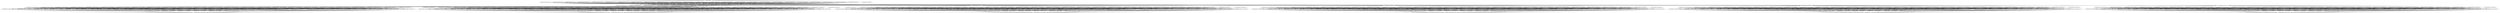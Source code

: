 digraph G {
	 "{%!d(string=) %!d(string=) 0}" -> "{%!d(string=360.cn) %!d(string=198.41.0.4) 1}";
	 "{%!d(string=) %!d(string=) 0}" -> "{%!d(string=360.cn) %!d(string=199.9.14.201) 1}";
	 "{%!d(string=) %!d(string=) 0}" -> "{%!d(string=360.cn) %!d(string=192.33.4.12) 1}";
	 "{%!d(string=) %!d(string=) 0}" -> "{%!d(string=360.cn) %!d(string=199.7.91.13) 1}";
	 "{%!d(string=) %!d(string=) 0}" -> "{%!d(string=360.cn) %!d(string=192.203.230.10) 1}";
	 "{%!d(string=) %!d(string=) 0}" -> "{%!d(string=360.cn) %!d(string=192.5.5.241) 1}";
	 "{%!d(string=) %!d(string=) 0}" -> "{%!d(string=360.cn) %!d(string=192.112.36.4) 1}";
	 "{%!d(string=) %!d(string=) 0}" -> "{%!d(string=360.cn) %!d(string=198.97.190.53) 1}";
	 "{%!d(string=) %!d(string=) 0}" -> "{%!d(string=360.cn) %!d(string=192.36.148.17) 1}";
	 "{%!d(string=) %!d(string=) 0}" -> "{%!d(string=360.cn) %!d(string=192.58.128.30) 1}";
	 "{%!d(string=) %!d(string=) 0}" -> "{%!d(string=360.cn) %!d(string=193.0.14.129) 1}";
	 "{%!d(string=) %!d(string=) 0}" -> "{%!d(string=360.cn) %!d(string=199.7.83.42) 1}";
	 "{%!d(string=) %!d(string=) 0}" -> "{%!d(string=360.cn) %!d(string=202.12.27.33) 1}";
	 "{%!d(string=) %!d(string=) 0}" -> "{%!d(string=360.cn) %!d(string=2001:503:ba3e::2:30) 1}";
	 "{%!d(string=) %!d(string=) 0}" -> "{%!d(string=360.cn) %!d(string=2001:500:200::b) 1}";
	 "{%!d(string=) %!d(string=) 0}" -> "{%!d(string=360.cn) %!d(string=2001:500:2::c) 1}";
	 "{%!d(string=) %!d(string=) 0}" -> "{%!d(string=360.cn) %!d(string=2001:500:2d::d) 1}";
	 "{%!d(string=) %!d(string=) 0}" -> "{%!d(string=360.cn) %!d(string=2001:500:a8::e) 1}";
	 "{%!d(string=) %!d(string=) 0}" -> "{%!d(string=360.cn) %!d(string=2001:500:2f::f) 1}";
	 "{%!d(string=) %!d(string=) 0}" -> "{%!d(string=360.cn) %!d(string=2001:500:12::d0d) 1}";
	 "{%!d(string=) %!d(string=) 0}" -> "{%!d(string=360.cn) %!d(string=2001:500:1::53) 1}";
	 "{%!d(string=) %!d(string=) 0}" -> "{%!d(string=360.cn) %!d(string=2001:7fe::53) 1}";
	 "{%!d(string=) %!d(string=) 0}" -> "{%!d(string=360.cn) %!d(string=2001:503:c27::2:30) 1}";
	 "{%!d(string=) %!d(string=) 0}" -> "{%!d(string=360.cn) %!d(string=2001:7fd::1) 1}";
	 "{%!d(string=) %!d(string=) 0}" -> "{%!d(string=360.cn) %!d(string=2001:500:9f::42) 1}";
	 "{%!d(string=) %!d(string=) 0}" -> "{%!d(string=360.cn) %!d(string=2001:dc3::35) 1}";
	 "{%!d(string=360.cn) %!d(string=198.41.0.4) 1}" -> "{%!d(string=360.cn) %!d(string=203.119.27.1) 1}";
	 "{%!d(string=360.cn) %!d(string=198.41.0.4) 1}" -> "{%!d(string=360.cn) %!d(string=66.198.183.65) 1}";
	 "{%!d(string=360.cn) %!d(string=198.41.0.4) 1}" -> "{%!d(string=360.cn) %!d(string=203.119.26.1) 1}";
	 "{%!d(string=360.cn) %!d(string=198.41.0.4) 1}" -> "{%!d(string=360.cn) %!d(string=202.112.0.44) 1}";
	 "{%!d(string=360.cn) %!d(string=198.41.0.4) 1}" -> "{%!d(string=360.cn) %!d(string=203.119.29.1) 1}";
	 "{%!d(string=360.cn) %!d(string=198.41.0.4) 1}" -> "{%!d(string=360.cn) %!d(string=195.219.8.90) 1}";
	 "{%!d(string=360.cn) %!d(string=198.41.0.4) 1}" -> "{%!d(string=360.cn) %!d(string=203.119.25.1) 1}";
	 "{%!d(string=360.cn) %!d(string=198.41.0.4) 1}" -> "{%!d(string=360.cn) %!d(string=2001:dc7::1) 1}";
	 "{%!d(string=360.cn) %!d(string=198.41.0.4) 1}" -> "{%!d(string=360.cn) %!d(string=203.119.28.1) 1}";
	 "{%!d(string=360.cn) %!d(string=198.41.0.4) 1}" -> "{%!d(string=360.cn) %!d(string=2001:dc7:1000::1) 1}";
	 "{%!d(string=360.cn) %!d(string=203.119.27.1) 1}" -> "{%!d(string=dns3.360safe.com.) %!d(string=) 1}";
	 "{%!d(string=360.cn) %!d(string=203.119.27.1) 1}" -> "{%!d(string=dns1.360safe.com.) %!d(string=) 1}";
	 "{%!d(string=360.cn) %!d(string=203.119.27.1) 1}" -> "{%!d(string=dns9.360safe.com.) %!d(string=) 1}";
	 "{%!d(string=360.cn) %!d(string=203.119.27.1) 1}" -> "{%!d(string=dns7.360safe.com.) %!d(string=) 1}";
	 "{%!d(string=360.cn) %!d(string=203.119.27.1) 1}" -> "{%!d(string=dns2.360safe.com.) %!d(string=) 1}";
	 "{%!d(string=360.cn) %!d(string=203.119.27.1) 1}" -> "{%!d(string=dns8.360safe.com.) %!d(string=) 1}";
	 "{%!d(string=360.cn) %!d(string=203.119.27.1) 1}" -> "{%!d(string=360.cn) %!d(string=dns1.360safe.com.) 1}";
	 "{%!d(string=360.cn) %!d(string=203.119.27.1) 1}" -> "{%!d(string=360.cn) %!d(string=dns2.360safe.com.) 1}";
	 "{%!d(string=360.cn) %!d(string=203.119.27.1) 1}" -> "{%!d(string=360.cn) %!d(string=dns3.360safe.com.) 1}";
	 "{%!d(string=360.cn) %!d(string=203.119.27.1) 1}" -> "{%!d(string=360.cn) %!d(string=dns7.360safe.com.) 1}";
	 "{%!d(string=360.cn) %!d(string=203.119.27.1) 1}" -> "{%!d(string=360.cn) %!d(string=dns8.360safe.com.) 1}";
	 "{%!d(string=360.cn) %!d(string=203.119.27.1) 1}" -> "{%!d(string=360.cn) %!d(string=dns9.360safe.com.) 1}";
	 "{%!d(string=360.cn) %!d(string=66.198.183.65) 1}" -> "{%!d(string=dns3.360safe.com.) %!d(string=) 1}";
	 "{%!d(string=360.cn) %!d(string=66.198.183.65) 1}" -> "{%!d(string=dns1.360safe.com.) %!d(string=) 1}";
	 "{%!d(string=360.cn) %!d(string=66.198.183.65) 1}" -> "{%!d(string=dns9.360safe.com.) %!d(string=) 1}";
	 "{%!d(string=360.cn) %!d(string=66.198.183.65) 1}" -> "{%!d(string=dns7.360safe.com.) %!d(string=) 1}";
	 "{%!d(string=360.cn) %!d(string=66.198.183.65) 1}" -> "{%!d(string=dns2.360safe.com.) %!d(string=) 1}";
	 "{%!d(string=360.cn) %!d(string=66.198.183.65) 1}" -> "{%!d(string=dns8.360safe.com.) %!d(string=) 1}";
	 "{%!d(string=360.cn) %!d(string=66.198.183.65) 1}" -> "{%!d(string=360.cn) %!d(string=dns1.360safe.com.) 1}";
	 "{%!d(string=360.cn) %!d(string=66.198.183.65) 1}" -> "{%!d(string=360.cn) %!d(string=dns2.360safe.com.) 1}";
	 "{%!d(string=360.cn) %!d(string=66.198.183.65) 1}" -> "{%!d(string=360.cn) %!d(string=dns3.360safe.com.) 1}";
	 "{%!d(string=360.cn) %!d(string=66.198.183.65) 1}" -> "{%!d(string=360.cn) %!d(string=dns7.360safe.com.) 1}";
	 "{%!d(string=360.cn) %!d(string=66.198.183.65) 1}" -> "{%!d(string=360.cn) %!d(string=dns8.360safe.com.) 1}";
	 "{%!d(string=360.cn) %!d(string=66.198.183.65) 1}" -> "{%!d(string=360.cn) %!d(string=dns9.360safe.com.) 1}";
	 "{%!d(string=360.cn) %!d(string=203.119.26.1) 1}" -> "{%!d(string=dns3.360safe.com.) %!d(string=) 1}";
	 "{%!d(string=360.cn) %!d(string=203.119.26.1) 1}" -> "{%!d(string=dns1.360safe.com.) %!d(string=) 1}";
	 "{%!d(string=360.cn) %!d(string=203.119.26.1) 1}" -> "{%!d(string=dns9.360safe.com.) %!d(string=) 1}";
	 "{%!d(string=360.cn) %!d(string=203.119.26.1) 1}" -> "{%!d(string=dns7.360safe.com.) %!d(string=) 1}";
	 "{%!d(string=360.cn) %!d(string=203.119.26.1) 1}" -> "{%!d(string=dns2.360safe.com.) %!d(string=) 1}";
	 "{%!d(string=360.cn) %!d(string=203.119.26.1) 1}" -> "{%!d(string=dns8.360safe.com.) %!d(string=) 1}";
	 "{%!d(string=360.cn) %!d(string=203.119.26.1) 1}" -> "{%!d(string=360.cn) %!d(string=dns1.360safe.com.) 1}";
	 "{%!d(string=360.cn) %!d(string=203.119.26.1) 1}" -> "{%!d(string=360.cn) %!d(string=dns2.360safe.com.) 1}";
	 "{%!d(string=360.cn) %!d(string=203.119.26.1) 1}" -> "{%!d(string=360.cn) %!d(string=dns3.360safe.com.) 1}";
	 "{%!d(string=360.cn) %!d(string=203.119.26.1) 1}" -> "{%!d(string=360.cn) %!d(string=dns7.360safe.com.) 1}";
	 "{%!d(string=360.cn) %!d(string=203.119.26.1) 1}" -> "{%!d(string=360.cn) %!d(string=dns8.360safe.com.) 1}";
	 "{%!d(string=360.cn) %!d(string=203.119.26.1) 1}" -> "{%!d(string=360.cn) %!d(string=dns9.360safe.com.) 1}";
	 "{%!d(string=360.cn) %!d(string=202.112.0.44) 1}" -> "{%!d(string=dns3.360safe.com.) %!d(string=) 1}";
	 "{%!d(string=360.cn) %!d(string=202.112.0.44) 1}" -> "{%!d(string=dns1.360safe.com.) %!d(string=) 1}";
	 "{%!d(string=360.cn) %!d(string=202.112.0.44) 1}" -> "{%!d(string=dns9.360safe.com.) %!d(string=) 1}";
	 "{%!d(string=360.cn) %!d(string=202.112.0.44) 1}" -> "{%!d(string=dns7.360safe.com.) %!d(string=) 1}";
	 "{%!d(string=360.cn) %!d(string=202.112.0.44) 1}" -> "{%!d(string=dns2.360safe.com.) %!d(string=) 1}";
	 "{%!d(string=360.cn) %!d(string=202.112.0.44) 1}" -> "{%!d(string=dns8.360safe.com.) %!d(string=) 1}";
	 "{%!d(string=360.cn) %!d(string=202.112.0.44) 1}" -> "{%!d(string=360.cn) %!d(string=dns1.360safe.com.) 1}";
	 "{%!d(string=360.cn) %!d(string=202.112.0.44) 1}" -> "{%!d(string=360.cn) %!d(string=dns2.360safe.com.) 1}";
	 "{%!d(string=360.cn) %!d(string=202.112.0.44) 1}" -> "{%!d(string=360.cn) %!d(string=dns3.360safe.com.) 1}";
	 "{%!d(string=360.cn) %!d(string=202.112.0.44) 1}" -> "{%!d(string=360.cn) %!d(string=dns7.360safe.com.) 1}";
	 "{%!d(string=360.cn) %!d(string=202.112.0.44) 1}" -> "{%!d(string=360.cn) %!d(string=dns8.360safe.com.) 1}";
	 "{%!d(string=360.cn) %!d(string=202.112.0.44) 1}" -> "{%!d(string=360.cn) %!d(string=dns9.360safe.com.) 1}";
	 "{%!d(string=360.cn) %!d(string=195.219.8.90) 1}" -> "{%!d(string=dns3.360safe.com.) %!d(string=) 1}";
	 "{%!d(string=360.cn) %!d(string=195.219.8.90) 1}" -> "{%!d(string=dns1.360safe.com.) %!d(string=) 1}";
	 "{%!d(string=360.cn) %!d(string=195.219.8.90) 1}" -> "{%!d(string=dns9.360safe.com.) %!d(string=) 1}";
	 "{%!d(string=360.cn) %!d(string=195.219.8.90) 1}" -> "{%!d(string=dns7.360safe.com.) %!d(string=) 1}";
	 "{%!d(string=360.cn) %!d(string=195.219.8.90) 1}" -> "{%!d(string=dns2.360safe.com.) %!d(string=) 1}";
	 "{%!d(string=360.cn) %!d(string=195.219.8.90) 1}" -> "{%!d(string=dns8.360safe.com.) %!d(string=) 1}";
	 "{%!d(string=360.cn) %!d(string=195.219.8.90) 1}" -> "{%!d(string=360.cn) %!d(string=dns1.360safe.com.) 1}";
	 "{%!d(string=360.cn) %!d(string=195.219.8.90) 1}" -> "{%!d(string=360.cn) %!d(string=dns2.360safe.com.) 1}";
	 "{%!d(string=360.cn) %!d(string=195.219.8.90) 1}" -> "{%!d(string=360.cn) %!d(string=dns3.360safe.com.) 1}";
	 "{%!d(string=360.cn) %!d(string=195.219.8.90) 1}" -> "{%!d(string=360.cn) %!d(string=dns7.360safe.com.) 1}";
	 "{%!d(string=360.cn) %!d(string=195.219.8.90) 1}" -> "{%!d(string=360.cn) %!d(string=dns8.360safe.com.) 1}";
	 "{%!d(string=360.cn) %!d(string=195.219.8.90) 1}" -> "{%!d(string=360.cn) %!d(string=dns9.360safe.com.) 1}";
	 "{%!d(string=360.cn) %!d(string=203.119.25.1) 1}" -> "{%!d(string=dns3.360safe.com.) %!d(string=) 1}";
	 "{%!d(string=360.cn) %!d(string=203.119.25.1) 1}" -> "{%!d(string=dns1.360safe.com.) %!d(string=) 1}";
	 "{%!d(string=360.cn) %!d(string=203.119.25.1) 1}" -> "{%!d(string=dns9.360safe.com.) %!d(string=) 1}";
	 "{%!d(string=360.cn) %!d(string=203.119.25.1) 1}" -> "{%!d(string=dns7.360safe.com.) %!d(string=) 1}";
	 "{%!d(string=360.cn) %!d(string=203.119.25.1) 1}" -> "{%!d(string=dns2.360safe.com.) %!d(string=) 1}";
	 "{%!d(string=360.cn) %!d(string=203.119.25.1) 1}" -> "{%!d(string=dns8.360safe.com.) %!d(string=) 1}";
	 "{%!d(string=360.cn) %!d(string=203.119.25.1) 1}" -> "{%!d(string=360.cn) %!d(string=dns1.360safe.com.) 1}";
	 "{%!d(string=360.cn) %!d(string=203.119.25.1) 1}" -> "{%!d(string=360.cn) %!d(string=dns2.360safe.com.) 1}";
	 "{%!d(string=360.cn) %!d(string=203.119.25.1) 1}" -> "{%!d(string=360.cn) %!d(string=dns3.360safe.com.) 1}";
	 "{%!d(string=360.cn) %!d(string=203.119.25.1) 1}" -> "{%!d(string=360.cn) %!d(string=dns7.360safe.com.) 1}";
	 "{%!d(string=360.cn) %!d(string=203.119.25.1) 1}" -> "{%!d(string=360.cn) %!d(string=dns8.360safe.com.) 1}";
	 "{%!d(string=360.cn) %!d(string=203.119.25.1) 1}" -> "{%!d(string=360.cn) %!d(string=dns9.360safe.com.) 1}";
	 "{%!d(string=360.cn) %!d(string=2001:dc7::1) 1}" -> "{%!d(string=dns3.360safe.com.) %!d(string=) 1}";
	 "{%!d(string=360.cn) %!d(string=2001:dc7::1) 1}" -> "{%!d(string=dns1.360safe.com.) %!d(string=) 1}";
	 "{%!d(string=360.cn) %!d(string=2001:dc7::1) 1}" -> "{%!d(string=dns9.360safe.com.) %!d(string=) 1}";
	 "{%!d(string=360.cn) %!d(string=2001:dc7::1) 1}" -> "{%!d(string=dns7.360safe.com.) %!d(string=) 1}";
	 "{%!d(string=360.cn) %!d(string=2001:dc7::1) 1}" -> "{%!d(string=dns2.360safe.com.) %!d(string=) 1}";
	 "{%!d(string=360.cn) %!d(string=2001:dc7::1) 1}" -> "{%!d(string=dns8.360safe.com.) %!d(string=) 1}";
	 "{%!d(string=360.cn) %!d(string=2001:dc7::1) 1}" -> "{%!d(string=360.cn) %!d(string=dns1.360safe.com.) 1}";
	 "{%!d(string=360.cn) %!d(string=2001:dc7::1) 1}" -> "{%!d(string=360.cn) %!d(string=dns2.360safe.com.) 1}";
	 "{%!d(string=360.cn) %!d(string=2001:dc7::1) 1}" -> "{%!d(string=360.cn) %!d(string=dns3.360safe.com.) 1}";
	 "{%!d(string=360.cn) %!d(string=2001:dc7::1) 1}" -> "{%!d(string=360.cn) %!d(string=dns7.360safe.com.) 1}";
	 "{%!d(string=360.cn) %!d(string=2001:dc7::1) 1}" -> "{%!d(string=360.cn) %!d(string=dns8.360safe.com.) 1}";
	 "{%!d(string=360.cn) %!d(string=2001:dc7::1) 1}" -> "{%!d(string=360.cn) %!d(string=dns9.360safe.com.) 1}";
	 "{%!d(string=360.cn) %!d(string=203.119.28.1) 1}" -> "{%!d(string=dns3.360safe.com.) %!d(string=) 1}";
	 "{%!d(string=360.cn) %!d(string=203.119.28.1) 1}" -> "{%!d(string=dns1.360safe.com.) %!d(string=) 1}";
	 "{%!d(string=360.cn) %!d(string=203.119.28.1) 1}" -> "{%!d(string=dns9.360safe.com.) %!d(string=) 1}";
	 "{%!d(string=360.cn) %!d(string=203.119.28.1) 1}" -> "{%!d(string=dns7.360safe.com.) %!d(string=) 1}";
	 "{%!d(string=360.cn) %!d(string=203.119.28.1) 1}" -> "{%!d(string=dns2.360safe.com.) %!d(string=) 1}";
	 "{%!d(string=360.cn) %!d(string=203.119.28.1) 1}" -> "{%!d(string=dns8.360safe.com.) %!d(string=) 1}";
	 "{%!d(string=360.cn) %!d(string=203.119.28.1) 1}" -> "{%!d(string=360.cn) %!d(string=dns1.360safe.com.) 1}";
	 "{%!d(string=360.cn) %!d(string=203.119.28.1) 1}" -> "{%!d(string=360.cn) %!d(string=dns2.360safe.com.) 1}";
	 "{%!d(string=360.cn) %!d(string=203.119.28.1) 1}" -> "{%!d(string=360.cn) %!d(string=dns3.360safe.com.) 1}";
	 "{%!d(string=360.cn) %!d(string=203.119.28.1) 1}" -> "{%!d(string=360.cn) %!d(string=dns7.360safe.com.) 1}";
	 "{%!d(string=360.cn) %!d(string=203.119.28.1) 1}" -> "{%!d(string=360.cn) %!d(string=dns8.360safe.com.) 1}";
	 "{%!d(string=360.cn) %!d(string=203.119.28.1) 1}" -> "{%!d(string=360.cn) %!d(string=dns9.360safe.com.) 1}";
	 "{%!d(string=360.cn) %!d(string=2001:dc7:1000::1) 1}" -> "{%!d(string=dns3.360safe.com.) %!d(string=) 1}";
	 "{%!d(string=360.cn) %!d(string=2001:dc7:1000::1) 1}" -> "{%!d(string=dns1.360safe.com.) %!d(string=) 1}";
	 "{%!d(string=360.cn) %!d(string=2001:dc7:1000::1) 1}" -> "{%!d(string=dns9.360safe.com.) %!d(string=) 1}";
	 "{%!d(string=360.cn) %!d(string=2001:dc7:1000::1) 1}" -> "{%!d(string=dns7.360safe.com.) %!d(string=) 1}";
	 "{%!d(string=360.cn) %!d(string=2001:dc7:1000::1) 1}" -> "{%!d(string=dns2.360safe.com.) %!d(string=) 1}";
	 "{%!d(string=360.cn) %!d(string=2001:dc7:1000::1) 1}" -> "{%!d(string=dns8.360safe.com.) %!d(string=) 1}";
	 "{%!d(string=360.cn) %!d(string=2001:dc7:1000::1) 1}" -> "{%!d(string=360.cn) %!d(string=dns1.360safe.com.) 1}";
	 "{%!d(string=360.cn) %!d(string=2001:dc7:1000::1) 1}" -> "{%!d(string=360.cn) %!d(string=dns2.360safe.com.) 1}";
	 "{%!d(string=360.cn) %!d(string=2001:dc7:1000::1) 1}" -> "{%!d(string=360.cn) %!d(string=dns3.360safe.com.) 1}";
	 "{%!d(string=360.cn) %!d(string=2001:dc7:1000::1) 1}" -> "{%!d(string=360.cn) %!d(string=dns7.360safe.com.) 1}";
	 "{%!d(string=360.cn) %!d(string=2001:dc7:1000::1) 1}" -> "{%!d(string=360.cn) %!d(string=dns8.360safe.com.) 1}";
	 "{%!d(string=360.cn) %!d(string=2001:dc7:1000::1) 1}" -> "{%!d(string=360.cn) %!d(string=dns9.360safe.com.) 1}";
	 "{%!d(string=dns3.360safe.com.) %!d(string=) 1}" -> "{%!d(string=dns3.360safe.com.) %!d(string=198.41.0.4) 1}";
	 "{%!d(string=dns3.360safe.com.) %!d(string=) 1}" -> "{%!d(string=dns3.360safe.com.) %!d(string=199.9.14.201) 1}";
	 "{%!d(string=dns3.360safe.com.) %!d(string=) 1}" -> "{%!d(string=dns3.360safe.com.) %!d(string=192.33.4.12) 1}";
	 "{%!d(string=dns3.360safe.com.) %!d(string=) 1}" -> "{%!d(string=dns3.360safe.com.) %!d(string=199.7.91.13) 1}";
	 "{%!d(string=dns3.360safe.com.) %!d(string=) 1}" -> "{%!d(string=dns3.360safe.com.) %!d(string=192.203.230.10) 1}";
	 "{%!d(string=dns3.360safe.com.) %!d(string=) 1}" -> "{%!d(string=dns3.360safe.com.) %!d(string=192.5.5.241) 1}";
	 "{%!d(string=dns3.360safe.com.) %!d(string=) 1}" -> "{%!d(string=dns3.360safe.com.) %!d(string=192.112.36.4) 1}";
	 "{%!d(string=dns3.360safe.com.) %!d(string=) 1}" -> "{%!d(string=dns3.360safe.com.) %!d(string=198.97.190.53) 1}";
	 "{%!d(string=dns3.360safe.com.) %!d(string=) 1}" -> "{%!d(string=dns3.360safe.com.) %!d(string=192.36.148.17) 1}";
	 "{%!d(string=dns3.360safe.com.) %!d(string=) 1}" -> "{%!d(string=dns3.360safe.com.) %!d(string=192.58.128.30) 1}";
	 "{%!d(string=dns3.360safe.com.) %!d(string=) 1}" -> "{%!d(string=dns3.360safe.com.) %!d(string=193.0.14.129) 1}";
	 "{%!d(string=dns3.360safe.com.) %!d(string=) 1}" -> "{%!d(string=dns3.360safe.com.) %!d(string=199.7.83.42) 1}";
	 "{%!d(string=dns3.360safe.com.) %!d(string=) 1}" -> "{%!d(string=dns3.360safe.com.) %!d(string=202.12.27.33) 1}";
	 "{%!d(string=dns3.360safe.com.) %!d(string=) 1}" -> "{%!d(string=dns3.360safe.com.) %!d(string=2001:503:ba3e::2:30) 1}";
	 "{%!d(string=dns3.360safe.com.) %!d(string=) 1}" -> "{%!d(string=dns3.360safe.com.) %!d(string=2001:500:200::b) 1}";
	 "{%!d(string=dns3.360safe.com.) %!d(string=) 1}" -> "{%!d(string=dns3.360safe.com.) %!d(string=2001:500:2::c) 1}";
	 "{%!d(string=dns3.360safe.com.) %!d(string=) 1}" -> "{%!d(string=dns3.360safe.com.) %!d(string=2001:500:2d::d) 1}";
	 "{%!d(string=dns3.360safe.com.) %!d(string=) 1}" -> "{%!d(string=dns3.360safe.com.) %!d(string=2001:500:a8::e) 1}";
	 "{%!d(string=dns3.360safe.com.) %!d(string=) 1}" -> "{%!d(string=dns3.360safe.com.) %!d(string=2001:500:2f::f) 1}";
	 "{%!d(string=dns3.360safe.com.) %!d(string=) 1}" -> "{%!d(string=dns3.360safe.com.) %!d(string=2001:500:12::d0d) 1}";
	 "{%!d(string=dns3.360safe.com.) %!d(string=) 1}" -> "{%!d(string=dns3.360safe.com.) %!d(string=2001:500:1::53) 1}";
	 "{%!d(string=dns3.360safe.com.) %!d(string=) 1}" -> "{%!d(string=dns3.360safe.com.) %!d(string=2001:7fe::53) 1}";
	 "{%!d(string=dns3.360safe.com.) %!d(string=) 1}" -> "{%!d(string=dns3.360safe.com.) %!d(string=2001:503:c27::2:30) 1}";
	 "{%!d(string=dns3.360safe.com.) %!d(string=) 1}" -> "{%!d(string=dns3.360safe.com.) %!d(string=2001:7fd::1) 1}";
	 "{%!d(string=dns3.360safe.com.) %!d(string=) 1}" -> "{%!d(string=dns3.360safe.com.) %!d(string=2001:500:9f::42) 1}";
	 "{%!d(string=dns3.360safe.com.) %!d(string=) 1}" -> "{%!d(string=dns3.360safe.com.) %!d(string=2001:dc3::35) 1}";
	 "{%!d(string=dns1.360safe.com.) %!d(string=) 1}" -> "{%!d(string=dns1.360safe.com.) %!d(string=198.41.0.4) 1}";
	 "{%!d(string=dns1.360safe.com.) %!d(string=) 1}" -> "{%!d(string=dns1.360safe.com.) %!d(string=199.9.14.201) 1}";
	 "{%!d(string=dns1.360safe.com.) %!d(string=) 1}" -> "{%!d(string=dns1.360safe.com.) %!d(string=192.33.4.12) 1}";
	 "{%!d(string=dns1.360safe.com.) %!d(string=) 1}" -> "{%!d(string=dns1.360safe.com.) %!d(string=199.7.91.13) 1}";
	 "{%!d(string=dns1.360safe.com.) %!d(string=) 1}" -> "{%!d(string=dns1.360safe.com.) %!d(string=192.203.230.10) 1}";
	 "{%!d(string=dns1.360safe.com.) %!d(string=) 1}" -> "{%!d(string=dns1.360safe.com.) %!d(string=192.5.5.241) 1}";
	 "{%!d(string=dns1.360safe.com.) %!d(string=) 1}" -> "{%!d(string=dns1.360safe.com.) %!d(string=192.112.36.4) 1}";
	 "{%!d(string=dns1.360safe.com.) %!d(string=) 1}" -> "{%!d(string=dns1.360safe.com.) %!d(string=198.97.190.53) 1}";
	 "{%!d(string=dns1.360safe.com.) %!d(string=) 1}" -> "{%!d(string=dns1.360safe.com.) %!d(string=192.36.148.17) 1}";
	 "{%!d(string=dns1.360safe.com.) %!d(string=) 1}" -> "{%!d(string=dns1.360safe.com.) %!d(string=192.58.128.30) 1}";
	 "{%!d(string=dns1.360safe.com.) %!d(string=) 1}" -> "{%!d(string=dns1.360safe.com.) %!d(string=193.0.14.129) 1}";
	 "{%!d(string=dns1.360safe.com.) %!d(string=) 1}" -> "{%!d(string=dns1.360safe.com.) %!d(string=199.7.83.42) 1}";
	 "{%!d(string=dns1.360safe.com.) %!d(string=) 1}" -> "{%!d(string=dns1.360safe.com.) %!d(string=202.12.27.33) 1}";
	 "{%!d(string=dns1.360safe.com.) %!d(string=) 1}" -> "{%!d(string=dns1.360safe.com.) %!d(string=2001:503:ba3e::2:30) 1}";
	 "{%!d(string=dns1.360safe.com.) %!d(string=) 1}" -> "{%!d(string=dns1.360safe.com.) %!d(string=2001:500:200::b) 1}";
	 "{%!d(string=dns1.360safe.com.) %!d(string=) 1}" -> "{%!d(string=dns1.360safe.com.) %!d(string=2001:500:2::c) 1}";
	 "{%!d(string=dns1.360safe.com.) %!d(string=) 1}" -> "{%!d(string=dns1.360safe.com.) %!d(string=2001:500:2d::d) 1}";
	 "{%!d(string=dns1.360safe.com.) %!d(string=) 1}" -> "{%!d(string=dns1.360safe.com.) %!d(string=2001:500:a8::e) 1}";
	 "{%!d(string=dns1.360safe.com.) %!d(string=) 1}" -> "{%!d(string=dns1.360safe.com.) %!d(string=2001:500:2f::f) 1}";
	 "{%!d(string=dns1.360safe.com.) %!d(string=) 1}" -> "{%!d(string=dns1.360safe.com.) %!d(string=2001:500:12::d0d) 1}";
	 "{%!d(string=dns1.360safe.com.) %!d(string=) 1}" -> "{%!d(string=dns1.360safe.com.) %!d(string=2001:500:1::53) 1}";
	 "{%!d(string=dns1.360safe.com.) %!d(string=) 1}" -> "{%!d(string=dns1.360safe.com.) %!d(string=2001:7fe::53) 1}";
	 "{%!d(string=dns1.360safe.com.) %!d(string=) 1}" -> "{%!d(string=dns1.360safe.com.) %!d(string=2001:503:c27::2:30) 1}";
	 "{%!d(string=dns1.360safe.com.) %!d(string=) 1}" -> "{%!d(string=dns1.360safe.com.) %!d(string=2001:7fd::1) 1}";
	 "{%!d(string=dns1.360safe.com.) %!d(string=) 1}" -> "{%!d(string=dns1.360safe.com.) %!d(string=2001:500:9f::42) 1}";
	 "{%!d(string=dns1.360safe.com.) %!d(string=) 1}" -> "{%!d(string=dns1.360safe.com.) %!d(string=2001:dc3::35) 1}";
	 "{%!d(string=dns9.360safe.com.) %!d(string=) 1}" -> "{%!d(string=dns9.360safe.com.) %!d(string=198.41.0.4) 1}";
	 "{%!d(string=dns9.360safe.com.) %!d(string=) 1}" -> "{%!d(string=dns9.360safe.com.) %!d(string=199.9.14.201) 1}";
	 "{%!d(string=dns9.360safe.com.) %!d(string=) 1}" -> "{%!d(string=dns9.360safe.com.) %!d(string=192.33.4.12) 1}";
	 "{%!d(string=dns9.360safe.com.) %!d(string=) 1}" -> "{%!d(string=dns9.360safe.com.) %!d(string=199.7.91.13) 1}";
	 "{%!d(string=dns9.360safe.com.) %!d(string=) 1}" -> "{%!d(string=dns9.360safe.com.) %!d(string=192.203.230.10) 1}";
	 "{%!d(string=dns9.360safe.com.) %!d(string=) 1}" -> "{%!d(string=dns9.360safe.com.) %!d(string=192.5.5.241) 1}";
	 "{%!d(string=dns9.360safe.com.) %!d(string=) 1}" -> "{%!d(string=dns9.360safe.com.) %!d(string=192.112.36.4) 1}";
	 "{%!d(string=dns9.360safe.com.) %!d(string=) 1}" -> "{%!d(string=dns9.360safe.com.) %!d(string=198.97.190.53) 1}";
	 "{%!d(string=dns9.360safe.com.) %!d(string=) 1}" -> "{%!d(string=dns9.360safe.com.) %!d(string=192.36.148.17) 1}";
	 "{%!d(string=dns9.360safe.com.) %!d(string=) 1}" -> "{%!d(string=dns9.360safe.com.) %!d(string=192.58.128.30) 1}";
	 "{%!d(string=dns9.360safe.com.) %!d(string=) 1}" -> "{%!d(string=dns9.360safe.com.) %!d(string=193.0.14.129) 1}";
	 "{%!d(string=dns9.360safe.com.) %!d(string=) 1}" -> "{%!d(string=dns9.360safe.com.) %!d(string=199.7.83.42) 1}";
	 "{%!d(string=dns9.360safe.com.) %!d(string=) 1}" -> "{%!d(string=dns9.360safe.com.) %!d(string=202.12.27.33) 1}";
	 "{%!d(string=dns9.360safe.com.) %!d(string=) 1}" -> "{%!d(string=dns9.360safe.com.) %!d(string=2001:503:ba3e::2:30) 1}";
	 "{%!d(string=dns9.360safe.com.) %!d(string=) 1}" -> "{%!d(string=dns9.360safe.com.) %!d(string=2001:500:200::b) 1}";
	 "{%!d(string=dns9.360safe.com.) %!d(string=) 1}" -> "{%!d(string=dns9.360safe.com.) %!d(string=2001:500:2::c) 1}";
	 "{%!d(string=dns9.360safe.com.) %!d(string=) 1}" -> "{%!d(string=dns9.360safe.com.) %!d(string=2001:500:2d::d) 1}";
	 "{%!d(string=dns9.360safe.com.) %!d(string=) 1}" -> "{%!d(string=dns9.360safe.com.) %!d(string=2001:500:a8::e) 1}";
	 "{%!d(string=dns9.360safe.com.) %!d(string=) 1}" -> "{%!d(string=dns9.360safe.com.) %!d(string=2001:500:2f::f) 1}";
	 "{%!d(string=dns9.360safe.com.) %!d(string=) 1}" -> "{%!d(string=dns9.360safe.com.) %!d(string=2001:500:12::d0d) 1}";
	 "{%!d(string=dns9.360safe.com.) %!d(string=) 1}" -> "{%!d(string=dns9.360safe.com.) %!d(string=2001:500:1::53) 1}";
	 "{%!d(string=dns9.360safe.com.) %!d(string=) 1}" -> "{%!d(string=dns9.360safe.com.) %!d(string=2001:7fe::53) 1}";
	 "{%!d(string=dns9.360safe.com.) %!d(string=) 1}" -> "{%!d(string=dns9.360safe.com.) %!d(string=2001:503:c27::2:30) 1}";
	 "{%!d(string=dns9.360safe.com.) %!d(string=) 1}" -> "{%!d(string=dns9.360safe.com.) %!d(string=2001:7fd::1) 1}";
	 "{%!d(string=dns9.360safe.com.) %!d(string=) 1}" -> "{%!d(string=dns9.360safe.com.) %!d(string=2001:500:9f::42) 1}";
	 "{%!d(string=dns9.360safe.com.) %!d(string=) 1}" -> "{%!d(string=dns9.360safe.com.) %!d(string=2001:dc3::35) 1}";
	 "{%!d(string=dns7.360safe.com.) %!d(string=) 1}" -> "{%!d(string=dns7.360safe.com.) %!d(string=198.41.0.4) 1}";
	 "{%!d(string=dns7.360safe.com.) %!d(string=) 1}" -> "{%!d(string=dns7.360safe.com.) %!d(string=199.9.14.201) 1}";
	 "{%!d(string=dns7.360safe.com.) %!d(string=) 1}" -> "{%!d(string=dns7.360safe.com.) %!d(string=192.33.4.12) 1}";
	 "{%!d(string=dns7.360safe.com.) %!d(string=) 1}" -> "{%!d(string=dns7.360safe.com.) %!d(string=199.7.91.13) 1}";
	 "{%!d(string=dns7.360safe.com.) %!d(string=) 1}" -> "{%!d(string=dns7.360safe.com.) %!d(string=192.203.230.10) 1}";
	 "{%!d(string=dns7.360safe.com.) %!d(string=) 1}" -> "{%!d(string=dns7.360safe.com.) %!d(string=192.5.5.241) 1}";
	 "{%!d(string=dns7.360safe.com.) %!d(string=) 1}" -> "{%!d(string=dns7.360safe.com.) %!d(string=192.112.36.4) 1}";
	 "{%!d(string=dns7.360safe.com.) %!d(string=) 1}" -> "{%!d(string=dns7.360safe.com.) %!d(string=198.97.190.53) 1}";
	 "{%!d(string=dns7.360safe.com.) %!d(string=) 1}" -> "{%!d(string=dns7.360safe.com.) %!d(string=192.36.148.17) 1}";
	 "{%!d(string=dns7.360safe.com.) %!d(string=) 1}" -> "{%!d(string=dns7.360safe.com.) %!d(string=192.58.128.30) 1}";
	 "{%!d(string=dns7.360safe.com.) %!d(string=) 1}" -> "{%!d(string=dns7.360safe.com.) %!d(string=193.0.14.129) 1}";
	 "{%!d(string=dns7.360safe.com.) %!d(string=) 1}" -> "{%!d(string=dns7.360safe.com.) %!d(string=199.7.83.42) 1}";
	 "{%!d(string=dns7.360safe.com.) %!d(string=) 1}" -> "{%!d(string=dns7.360safe.com.) %!d(string=202.12.27.33) 1}";
	 "{%!d(string=dns7.360safe.com.) %!d(string=) 1}" -> "{%!d(string=dns7.360safe.com.) %!d(string=2001:503:ba3e::2:30) 1}";
	 "{%!d(string=dns7.360safe.com.) %!d(string=) 1}" -> "{%!d(string=dns7.360safe.com.) %!d(string=2001:500:200::b) 1}";
	 "{%!d(string=dns7.360safe.com.) %!d(string=) 1}" -> "{%!d(string=dns7.360safe.com.) %!d(string=2001:500:2::c) 1}";
	 "{%!d(string=dns7.360safe.com.) %!d(string=) 1}" -> "{%!d(string=dns7.360safe.com.) %!d(string=2001:500:2d::d) 1}";
	 "{%!d(string=dns7.360safe.com.) %!d(string=) 1}" -> "{%!d(string=dns7.360safe.com.) %!d(string=2001:500:a8::e) 1}";
	 "{%!d(string=dns7.360safe.com.) %!d(string=) 1}" -> "{%!d(string=dns7.360safe.com.) %!d(string=2001:500:2f::f) 1}";
	 "{%!d(string=dns7.360safe.com.) %!d(string=) 1}" -> "{%!d(string=dns7.360safe.com.) %!d(string=2001:500:12::d0d) 1}";
	 "{%!d(string=dns7.360safe.com.) %!d(string=) 1}" -> "{%!d(string=dns7.360safe.com.) %!d(string=2001:500:1::53) 1}";
	 "{%!d(string=dns7.360safe.com.) %!d(string=) 1}" -> "{%!d(string=dns7.360safe.com.) %!d(string=2001:7fe::53) 1}";
	 "{%!d(string=dns7.360safe.com.) %!d(string=) 1}" -> "{%!d(string=dns7.360safe.com.) %!d(string=2001:503:c27::2:30) 1}";
	 "{%!d(string=dns7.360safe.com.) %!d(string=) 1}" -> "{%!d(string=dns7.360safe.com.) %!d(string=2001:7fd::1) 1}";
	 "{%!d(string=dns7.360safe.com.) %!d(string=) 1}" -> "{%!d(string=dns7.360safe.com.) %!d(string=2001:500:9f::42) 1}";
	 "{%!d(string=dns7.360safe.com.) %!d(string=) 1}" -> "{%!d(string=dns7.360safe.com.) %!d(string=2001:dc3::35) 1}";
	 "{%!d(string=dns2.360safe.com.) %!d(string=) 1}" -> "{%!d(string=dns2.360safe.com.) %!d(string=198.41.0.4) 1}";
	 "{%!d(string=dns2.360safe.com.) %!d(string=) 1}" -> "{%!d(string=dns2.360safe.com.) %!d(string=199.9.14.201) 1}";
	 "{%!d(string=dns2.360safe.com.) %!d(string=) 1}" -> "{%!d(string=dns2.360safe.com.) %!d(string=192.33.4.12) 1}";
	 "{%!d(string=dns2.360safe.com.) %!d(string=) 1}" -> "{%!d(string=dns2.360safe.com.) %!d(string=199.7.91.13) 1}";
	 "{%!d(string=dns2.360safe.com.) %!d(string=) 1}" -> "{%!d(string=dns2.360safe.com.) %!d(string=192.203.230.10) 1}";
	 "{%!d(string=dns2.360safe.com.) %!d(string=) 1}" -> "{%!d(string=dns2.360safe.com.) %!d(string=192.5.5.241) 1}";
	 "{%!d(string=dns2.360safe.com.) %!d(string=) 1}" -> "{%!d(string=dns2.360safe.com.) %!d(string=192.112.36.4) 1}";
	 "{%!d(string=dns2.360safe.com.) %!d(string=) 1}" -> "{%!d(string=dns2.360safe.com.) %!d(string=198.97.190.53) 1}";
	 "{%!d(string=dns2.360safe.com.) %!d(string=) 1}" -> "{%!d(string=dns2.360safe.com.) %!d(string=192.36.148.17) 1}";
	 "{%!d(string=dns2.360safe.com.) %!d(string=) 1}" -> "{%!d(string=dns2.360safe.com.) %!d(string=192.58.128.30) 1}";
	 "{%!d(string=dns2.360safe.com.) %!d(string=) 1}" -> "{%!d(string=dns2.360safe.com.) %!d(string=193.0.14.129) 1}";
	 "{%!d(string=dns2.360safe.com.) %!d(string=) 1}" -> "{%!d(string=dns2.360safe.com.) %!d(string=199.7.83.42) 1}";
	 "{%!d(string=dns2.360safe.com.) %!d(string=) 1}" -> "{%!d(string=dns2.360safe.com.) %!d(string=202.12.27.33) 1}";
	 "{%!d(string=dns2.360safe.com.) %!d(string=) 1}" -> "{%!d(string=dns2.360safe.com.) %!d(string=2001:503:ba3e::2:30) 1}";
	 "{%!d(string=dns2.360safe.com.) %!d(string=) 1}" -> "{%!d(string=dns2.360safe.com.) %!d(string=2001:500:200::b) 1}";
	 "{%!d(string=dns2.360safe.com.) %!d(string=) 1}" -> "{%!d(string=dns2.360safe.com.) %!d(string=2001:500:2::c) 1}";
	 "{%!d(string=dns2.360safe.com.) %!d(string=) 1}" -> "{%!d(string=dns2.360safe.com.) %!d(string=2001:500:2d::d) 1}";
	 "{%!d(string=dns2.360safe.com.) %!d(string=) 1}" -> "{%!d(string=dns2.360safe.com.) %!d(string=2001:500:a8::e) 1}";
	 "{%!d(string=dns2.360safe.com.) %!d(string=) 1}" -> "{%!d(string=dns2.360safe.com.) %!d(string=2001:500:2f::f) 1}";
	 "{%!d(string=dns2.360safe.com.) %!d(string=) 1}" -> "{%!d(string=dns2.360safe.com.) %!d(string=2001:500:12::d0d) 1}";
	 "{%!d(string=dns2.360safe.com.) %!d(string=) 1}" -> "{%!d(string=dns2.360safe.com.) %!d(string=2001:500:1::53) 1}";
	 "{%!d(string=dns2.360safe.com.) %!d(string=) 1}" -> "{%!d(string=dns2.360safe.com.) %!d(string=2001:7fe::53) 1}";
	 "{%!d(string=dns2.360safe.com.) %!d(string=) 1}" -> "{%!d(string=dns2.360safe.com.) %!d(string=2001:503:c27::2:30) 1}";
	 "{%!d(string=dns2.360safe.com.) %!d(string=) 1}" -> "{%!d(string=dns2.360safe.com.) %!d(string=2001:7fd::1) 1}";
	 "{%!d(string=dns2.360safe.com.) %!d(string=) 1}" -> "{%!d(string=dns2.360safe.com.) %!d(string=2001:500:9f::42) 1}";
	 "{%!d(string=dns2.360safe.com.) %!d(string=) 1}" -> "{%!d(string=dns2.360safe.com.) %!d(string=2001:dc3::35) 1}";
	 "{%!d(string=dns8.360safe.com.) %!d(string=) 1}" -> "{%!d(string=dns8.360safe.com.) %!d(string=198.41.0.4) 1}";
	 "{%!d(string=dns8.360safe.com.) %!d(string=) 1}" -> "{%!d(string=dns8.360safe.com.) %!d(string=199.9.14.201) 1}";
	 "{%!d(string=dns8.360safe.com.) %!d(string=) 1}" -> "{%!d(string=dns8.360safe.com.) %!d(string=192.33.4.12) 1}";
	 "{%!d(string=dns8.360safe.com.) %!d(string=) 1}" -> "{%!d(string=dns8.360safe.com.) %!d(string=199.7.91.13) 1}";
	 "{%!d(string=dns8.360safe.com.) %!d(string=) 1}" -> "{%!d(string=dns8.360safe.com.) %!d(string=192.203.230.10) 1}";
	 "{%!d(string=dns8.360safe.com.) %!d(string=) 1}" -> "{%!d(string=dns8.360safe.com.) %!d(string=192.5.5.241) 1}";
	 "{%!d(string=dns8.360safe.com.) %!d(string=) 1}" -> "{%!d(string=dns8.360safe.com.) %!d(string=192.112.36.4) 1}";
	 "{%!d(string=dns8.360safe.com.) %!d(string=) 1}" -> "{%!d(string=dns8.360safe.com.) %!d(string=198.97.190.53) 1}";
	 "{%!d(string=dns8.360safe.com.) %!d(string=) 1}" -> "{%!d(string=dns8.360safe.com.) %!d(string=192.36.148.17) 1}";
	 "{%!d(string=dns8.360safe.com.) %!d(string=) 1}" -> "{%!d(string=dns8.360safe.com.) %!d(string=192.58.128.30) 1}";
	 "{%!d(string=dns8.360safe.com.) %!d(string=) 1}" -> "{%!d(string=dns8.360safe.com.) %!d(string=193.0.14.129) 1}";
	 "{%!d(string=dns8.360safe.com.) %!d(string=) 1}" -> "{%!d(string=dns8.360safe.com.) %!d(string=199.7.83.42) 1}";
	 "{%!d(string=dns8.360safe.com.) %!d(string=) 1}" -> "{%!d(string=dns8.360safe.com.) %!d(string=202.12.27.33) 1}";
	 "{%!d(string=dns8.360safe.com.) %!d(string=) 1}" -> "{%!d(string=dns8.360safe.com.) %!d(string=2001:503:ba3e::2:30) 1}";
	 "{%!d(string=dns8.360safe.com.) %!d(string=) 1}" -> "{%!d(string=dns8.360safe.com.) %!d(string=2001:500:200::b) 1}";
	 "{%!d(string=dns8.360safe.com.) %!d(string=) 1}" -> "{%!d(string=dns8.360safe.com.) %!d(string=2001:500:2::c) 1}";
	 "{%!d(string=dns8.360safe.com.) %!d(string=) 1}" -> "{%!d(string=dns8.360safe.com.) %!d(string=2001:500:2d::d) 1}";
	 "{%!d(string=dns8.360safe.com.) %!d(string=) 1}" -> "{%!d(string=dns8.360safe.com.) %!d(string=2001:500:a8::e) 1}";
	 "{%!d(string=dns8.360safe.com.) %!d(string=) 1}" -> "{%!d(string=dns8.360safe.com.) %!d(string=2001:500:2f::f) 1}";
	 "{%!d(string=dns8.360safe.com.) %!d(string=) 1}" -> "{%!d(string=dns8.360safe.com.) %!d(string=2001:500:12::d0d) 1}";
	 "{%!d(string=dns8.360safe.com.) %!d(string=) 1}" -> "{%!d(string=dns8.360safe.com.) %!d(string=2001:500:1::53) 1}";
	 "{%!d(string=dns8.360safe.com.) %!d(string=) 1}" -> "{%!d(string=dns8.360safe.com.) %!d(string=2001:7fe::53) 1}";
	 "{%!d(string=dns8.360safe.com.) %!d(string=) 1}" -> "{%!d(string=dns8.360safe.com.) %!d(string=2001:503:c27::2:30) 1}";
	 "{%!d(string=dns8.360safe.com.) %!d(string=) 1}" -> "{%!d(string=dns8.360safe.com.) %!d(string=2001:7fd::1) 1}";
	 "{%!d(string=dns8.360safe.com.) %!d(string=) 1}" -> "{%!d(string=dns8.360safe.com.) %!d(string=2001:500:9f::42) 1}";
	 "{%!d(string=dns8.360safe.com.) %!d(string=) 1}" -> "{%!d(string=dns8.360safe.com.) %!d(string=2001:dc3::35) 1}";
	 "{%!d(string=dns3.360safe.com.) %!d(string=198.41.0.4) 1}" -> "{%!d(string=dns3.360safe.com.) %!d(string=192.12.94.30) 1}";
	 "{%!d(string=dns3.360safe.com.) %!d(string=198.41.0.4) 1}" -> "{%!d(string=dns3.360safe.com.) %!d(string=2001:502:1ca1::30) 1}";
	 "{%!d(string=dns3.360safe.com.) %!d(string=198.41.0.4) 1}" -> "{%!d(string=dns3.360safe.com.) %!d(string=192.33.14.30) 1}";
	 "{%!d(string=dns3.360safe.com.) %!d(string=198.41.0.4) 1}" -> "{%!d(string=dns3.360safe.com.) %!d(string=2001:503:231d::2:30) 1}";
	 "{%!d(string=dns3.360safe.com.) %!d(string=198.41.0.4) 1}" -> "{%!d(string=dns3.360safe.com.) %!d(string=192.48.79.30) 1}";
	 "{%!d(string=dns3.360safe.com.) %!d(string=198.41.0.4) 1}" -> "{%!d(string=dns3.360safe.com.) %!d(string=2001:502:7094::30) 1}";
	 "{%!d(string=dns3.360safe.com.) %!d(string=198.41.0.4) 1}" -> "{%!d(string=dns3.360safe.com.) %!d(string=192.55.83.30) 1}";
	 "{%!d(string=dns3.360safe.com.) %!d(string=198.41.0.4) 1}" -> "{%!d(string=dns3.360safe.com.) %!d(string=2001:501:b1f9::30) 1}";
	 "{%!d(string=dns3.360safe.com.) %!d(string=198.41.0.4) 1}" -> "{%!d(string=dns3.360safe.com.) %!d(string=192.43.172.30) 1}";
	 "{%!d(string=dns3.360safe.com.) %!d(string=198.41.0.4) 1}" -> "{%!d(string=dns3.360safe.com.) %!d(string=2001:503:39c1::30) 1}";
	 "{%!d(string=dns3.360safe.com.) %!d(string=198.41.0.4) 1}" -> "{%!d(string=dns3.360safe.com.) %!d(string=192.35.51.30) 1}";
	 "{%!d(string=dns3.360safe.com.) %!d(string=198.41.0.4) 1}" -> "{%!d(string=dns3.360safe.com.) %!d(string=2001:503:d414::30) 1}";
	 "{%!d(string=dns3.360safe.com.) %!d(string=198.41.0.4) 1}" -> "{%!d(string=dns3.360safe.com.) %!d(string=192.5.6.30) 1}";
	 "{%!d(string=dns3.360safe.com.) %!d(string=198.41.0.4) 1}" -> "{%!d(string=dns3.360safe.com.) %!d(string=2001:503:a83e::2:30) 1}";
	 "{%!d(string=dns3.360safe.com.) %!d(string=198.41.0.4) 1}" -> "{%!d(string=dns3.360safe.com.) %!d(string=192.42.93.30) 1}";
	 "{%!d(string=dns3.360safe.com.) %!d(string=198.41.0.4) 1}" -> "{%!d(string=dns3.360safe.com.) %!d(string=2001:503:eea3::30) 1}";
	 "{%!d(string=dns3.360safe.com.) %!d(string=198.41.0.4) 1}" -> "{%!d(string=dns3.360safe.com.) %!d(string=192.54.112.30) 1}";
	 "{%!d(string=dns3.360safe.com.) %!d(string=198.41.0.4) 1}" -> "{%!d(string=dns3.360safe.com.) %!d(string=2001:502:8cc::30) 1}";
	 "{%!d(string=dns3.360safe.com.) %!d(string=198.41.0.4) 1}" -> "{%!d(string=dns3.360safe.com.) %!d(string=192.41.162.30) 1}";
	 "{%!d(string=dns3.360safe.com.) %!d(string=198.41.0.4) 1}" -> "{%!d(string=dns3.360safe.com.) %!d(string=2001:500:d937::30) 1}";
	 "{%!d(string=dns3.360safe.com.) %!d(string=198.41.0.4) 1}" -> "{%!d(string=dns3.360safe.com.) %!d(string=192.52.178.30) 1}";
	 "{%!d(string=dns3.360safe.com.) %!d(string=198.41.0.4) 1}" -> "{%!d(string=dns3.360safe.com.) %!d(string=2001:503:d2d::30) 1}";
	 "{%!d(string=dns3.360safe.com.) %!d(string=198.41.0.4) 1}" -> "{%!d(string=dns3.360safe.com.) %!d(string=192.26.92.30) 1}";
	 "{%!d(string=dns3.360safe.com.) %!d(string=198.41.0.4) 1}" -> "{%!d(string=dns3.360safe.com.) %!d(string=2001:503:83eb::30) 1}";
	 "{%!d(string=dns3.360safe.com.) %!d(string=198.41.0.4) 1}" -> "{%!d(string=dns3.360safe.com.) %!d(string=192.31.80.30) 1}";
	 "{%!d(string=dns3.360safe.com.) %!d(string=198.41.0.4) 1}" -> "{%!d(string=dns3.360safe.com.) %!d(string=2001:500:856e::30) 1}";
	 "{%!d(string=dns3.360safe.com.) %!d(string=192.12.94.30) 1}" -> "{%!d(string=dns3.360safe.com.) %!d(string=42.236.105.6) 1}";
	 "{%!d(string=dns3.360safe.com.) %!d(string=192.12.94.30) 1}" -> "{%!d(string=dns3.360safe.com.) %!d(string=36.99.172.6) 1}";
	 "{%!d(string=dns3.360safe.com.) %!d(string=192.12.94.30) 1}" -> "{%!d(string=dns3.360safe.com.) %!d(string=112.64.200.16) 1}";
	 "{%!d(string=dns3.360safe.com.) %!d(string=192.12.94.30) 1}" -> "{%!d(string=dns3.360safe.com.) %!d(string=111.206.127.6) 1}";
	 "{%!d(string=dns3.360safe.com.) %!d(string=192.12.94.30) 1}" -> "{%!d(string=dns3.360safe.com.) %!d(string=104.192.109.6) 1}";
	 "{%!d(string=dns3.360safe.com.) %!d(string=192.12.94.30) 1}" -> "{%!d(string=dns3.360safe.com.) %!d(string=180.153.228.6) 1}";
	 "{%!d(string=dns3.360safe.com.) %!d(string=192.12.94.30) 1}" -> "{%!d(string=dns3.360safe.com.) %!d(string=36.110.213.6) 1}";
	 "{%!d(string=dns3.360safe.com.) %!d(string=2001:502:1ca1::30) 1}" -> "{%!d(string=dns3.360safe.com.) %!d(string=42.236.105.6) 1}";
	 "{%!d(string=dns3.360safe.com.) %!d(string=2001:502:1ca1::30) 1}" -> "{%!d(string=dns3.360safe.com.) %!d(string=36.99.172.6) 1}";
	 "{%!d(string=dns3.360safe.com.) %!d(string=2001:502:1ca1::30) 1}" -> "{%!d(string=dns3.360safe.com.) %!d(string=112.64.200.16) 1}";
	 "{%!d(string=dns3.360safe.com.) %!d(string=2001:502:1ca1::30) 1}" -> "{%!d(string=dns3.360safe.com.) %!d(string=111.206.127.6) 1}";
	 "{%!d(string=dns3.360safe.com.) %!d(string=2001:502:1ca1::30) 1}" -> "{%!d(string=dns3.360safe.com.) %!d(string=104.192.109.6) 1}";
	 "{%!d(string=dns3.360safe.com.) %!d(string=2001:502:1ca1::30) 1}" -> "{%!d(string=dns3.360safe.com.) %!d(string=180.153.228.6) 1}";
	 "{%!d(string=dns3.360safe.com.) %!d(string=2001:502:1ca1::30) 1}" -> "{%!d(string=dns3.360safe.com.) %!d(string=36.110.213.6) 1}";
	 "{%!d(string=dns3.360safe.com.) %!d(string=192.33.14.30) 1}" -> "{%!d(string=dns3.360safe.com.) %!d(string=42.236.105.6) 1}";
	 "{%!d(string=dns3.360safe.com.) %!d(string=192.33.14.30) 1}" -> "{%!d(string=dns3.360safe.com.) %!d(string=36.99.172.6) 1}";
	 "{%!d(string=dns3.360safe.com.) %!d(string=192.33.14.30) 1}" -> "{%!d(string=dns3.360safe.com.) %!d(string=112.64.200.16) 1}";
	 "{%!d(string=dns3.360safe.com.) %!d(string=192.33.14.30) 1}" -> "{%!d(string=dns3.360safe.com.) %!d(string=111.206.127.6) 1}";
	 "{%!d(string=dns3.360safe.com.) %!d(string=192.33.14.30) 1}" -> "{%!d(string=dns3.360safe.com.) %!d(string=104.192.109.6) 1}";
	 "{%!d(string=dns3.360safe.com.) %!d(string=192.33.14.30) 1}" -> "{%!d(string=dns3.360safe.com.) %!d(string=180.153.228.6) 1}";
	 "{%!d(string=dns3.360safe.com.) %!d(string=192.33.14.30) 1}" -> "{%!d(string=dns3.360safe.com.) %!d(string=36.110.213.6) 1}";
	 "{%!d(string=dns3.360safe.com.) %!d(string=2001:503:231d::2:30) 1}" -> "{%!d(string=dns3.360safe.com.) %!d(string=42.236.105.6) 1}";
	 "{%!d(string=dns3.360safe.com.) %!d(string=2001:503:231d::2:30) 1}" -> "{%!d(string=dns3.360safe.com.) %!d(string=36.99.172.6) 1}";
	 "{%!d(string=dns3.360safe.com.) %!d(string=2001:503:231d::2:30) 1}" -> "{%!d(string=dns3.360safe.com.) %!d(string=112.64.200.16) 1}";
	 "{%!d(string=dns3.360safe.com.) %!d(string=2001:503:231d::2:30) 1}" -> "{%!d(string=dns3.360safe.com.) %!d(string=111.206.127.6) 1}";
	 "{%!d(string=dns3.360safe.com.) %!d(string=2001:503:231d::2:30) 1}" -> "{%!d(string=dns3.360safe.com.) %!d(string=104.192.109.6) 1}";
	 "{%!d(string=dns3.360safe.com.) %!d(string=2001:503:231d::2:30) 1}" -> "{%!d(string=dns3.360safe.com.) %!d(string=180.153.228.6) 1}";
	 "{%!d(string=dns3.360safe.com.) %!d(string=2001:503:231d::2:30) 1}" -> "{%!d(string=dns3.360safe.com.) %!d(string=36.110.213.6) 1}";
	 "{%!d(string=dns3.360safe.com.) %!d(string=192.48.79.30) 1}" -> "{%!d(string=dns3.360safe.com.) %!d(string=42.236.105.6) 1}";
	 "{%!d(string=dns3.360safe.com.) %!d(string=192.48.79.30) 1}" -> "{%!d(string=dns3.360safe.com.) %!d(string=36.99.172.6) 1}";
	 "{%!d(string=dns3.360safe.com.) %!d(string=192.48.79.30) 1}" -> "{%!d(string=dns3.360safe.com.) %!d(string=112.64.200.16) 1}";
	 "{%!d(string=dns3.360safe.com.) %!d(string=192.48.79.30) 1}" -> "{%!d(string=dns3.360safe.com.) %!d(string=111.206.127.6) 1}";
	 "{%!d(string=dns3.360safe.com.) %!d(string=192.48.79.30) 1}" -> "{%!d(string=dns3.360safe.com.) %!d(string=104.192.109.6) 1}";
	 "{%!d(string=dns3.360safe.com.) %!d(string=192.48.79.30) 1}" -> "{%!d(string=dns3.360safe.com.) %!d(string=180.153.228.6) 1}";
	 "{%!d(string=dns3.360safe.com.) %!d(string=192.48.79.30) 1}" -> "{%!d(string=dns3.360safe.com.) %!d(string=36.110.213.6) 1}";
	 "{%!d(string=dns3.360safe.com.) %!d(string=2001:502:7094::30) 1}" -> "{%!d(string=dns3.360safe.com.) %!d(string=42.236.105.6) 1}";
	 "{%!d(string=dns3.360safe.com.) %!d(string=2001:502:7094::30) 1}" -> "{%!d(string=dns3.360safe.com.) %!d(string=36.99.172.6) 1}";
	 "{%!d(string=dns3.360safe.com.) %!d(string=2001:502:7094::30) 1}" -> "{%!d(string=dns3.360safe.com.) %!d(string=112.64.200.16) 1}";
	 "{%!d(string=dns3.360safe.com.) %!d(string=2001:502:7094::30) 1}" -> "{%!d(string=dns3.360safe.com.) %!d(string=111.206.127.6) 1}";
	 "{%!d(string=dns3.360safe.com.) %!d(string=2001:502:7094::30) 1}" -> "{%!d(string=dns3.360safe.com.) %!d(string=104.192.109.6) 1}";
	 "{%!d(string=dns3.360safe.com.) %!d(string=2001:502:7094::30) 1}" -> "{%!d(string=dns3.360safe.com.) %!d(string=180.153.228.6) 1}";
	 "{%!d(string=dns3.360safe.com.) %!d(string=2001:502:7094::30) 1}" -> "{%!d(string=dns3.360safe.com.) %!d(string=36.110.213.6) 1}";
	 "{%!d(string=dns3.360safe.com.) %!d(string=2001:501:b1f9::30) 1}" -> "{%!d(string=dns3.360safe.com.) %!d(string=42.236.105.6) 1}";
	 "{%!d(string=dns3.360safe.com.) %!d(string=2001:501:b1f9::30) 1}" -> "{%!d(string=dns3.360safe.com.) %!d(string=36.99.172.6) 1}";
	 "{%!d(string=dns3.360safe.com.) %!d(string=2001:501:b1f9::30) 1}" -> "{%!d(string=dns3.360safe.com.) %!d(string=112.64.200.16) 1}";
	 "{%!d(string=dns3.360safe.com.) %!d(string=2001:501:b1f9::30) 1}" -> "{%!d(string=dns3.360safe.com.) %!d(string=111.206.127.6) 1}";
	 "{%!d(string=dns3.360safe.com.) %!d(string=2001:501:b1f9::30) 1}" -> "{%!d(string=dns3.360safe.com.) %!d(string=104.192.109.6) 1}";
	 "{%!d(string=dns3.360safe.com.) %!d(string=2001:501:b1f9::30) 1}" -> "{%!d(string=dns3.360safe.com.) %!d(string=180.153.228.6) 1}";
	 "{%!d(string=dns3.360safe.com.) %!d(string=2001:501:b1f9::30) 1}" -> "{%!d(string=dns3.360safe.com.) %!d(string=36.110.213.6) 1}";
	 "{%!d(string=dns3.360safe.com.) %!d(string=192.43.172.30) 1}" -> "{%!d(string=dns3.360safe.com.) %!d(string=42.236.105.6) 1}";
	 "{%!d(string=dns3.360safe.com.) %!d(string=192.43.172.30) 1}" -> "{%!d(string=dns3.360safe.com.) %!d(string=36.99.172.6) 1}";
	 "{%!d(string=dns3.360safe.com.) %!d(string=192.43.172.30) 1}" -> "{%!d(string=dns3.360safe.com.) %!d(string=112.64.200.16) 1}";
	 "{%!d(string=dns3.360safe.com.) %!d(string=192.43.172.30) 1}" -> "{%!d(string=dns3.360safe.com.) %!d(string=111.206.127.6) 1}";
	 "{%!d(string=dns3.360safe.com.) %!d(string=192.43.172.30) 1}" -> "{%!d(string=dns3.360safe.com.) %!d(string=104.192.109.6) 1}";
	 "{%!d(string=dns3.360safe.com.) %!d(string=192.43.172.30) 1}" -> "{%!d(string=dns3.360safe.com.) %!d(string=180.153.228.6) 1}";
	 "{%!d(string=dns3.360safe.com.) %!d(string=192.43.172.30) 1}" -> "{%!d(string=dns3.360safe.com.) %!d(string=36.110.213.6) 1}";
	 "{%!d(string=dns3.360safe.com.) %!d(string=2001:503:39c1::30) 1}" -> "{%!d(string=dns3.360safe.com.) %!d(string=42.236.105.6) 1}";
	 "{%!d(string=dns3.360safe.com.) %!d(string=2001:503:39c1::30) 1}" -> "{%!d(string=dns3.360safe.com.) %!d(string=36.99.172.6) 1}";
	 "{%!d(string=dns3.360safe.com.) %!d(string=2001:503:39c1::30) 1}" -> "{%!d(string=dns3.360safe.com.) %!d(string=112.64.200.16) 1}";
	 "{%!d(string=dns3.360safe.com.) %!d(string=2001:503:39c1::30) 1}" -> "{%!d(string=dns3.360safe.com.) %!d(string=111.206.127.6) 1}";
	 "{%!d(string=dns3.360safe.com.) %!d(string=2001:503:39c1::30) 1}" -> "{%!d(string=dns3.360safe.com.) %!d(string=104.192.109.6) 1}";
	 "{%!d(string=dns3.360safe.com.) %!d(string=2001:503:39c1::30) 1}" -> "{%!d(string=dns3.360safe.com.) %!d(string=180.153.228.6) 1}";
	 "{%!d(string=dns3.360safe.com.) %!d(string=2001:503:39c1::30) 1}" -> "{%!d(string=dns3.360safe.com.) %!d(string=36.110.213.6) 1}";
	 "{%!d(string=dns3.360safe.com.) %!d(string=2001:503:d414::30) 1}" -> "{%!d(string=dns3.360safe.com.) %!d(string=42.236.105.6) 1}";
	 "{%!d(string=dns3.360safe.com.) %!d(string=2001:503:d414::30) 1}" -> "{%!d(string=dns3.360safe.com.) %!d(string=36.99.172.6) 1}";
	 "{%!d(string=dns3.360safe.com.) %!d(string=2001:503:d414::30) 1}" -> "{%!d(string=dns3.360safe.com.) %!d(string=112.64.200.16) 1}";
	 "{%!d(string=dns3.360safe.com.) %!d(string=2001:503:d414::30) 1}" -> "{%!d(string=dns3.360safe.com.) %!d(string=111.206.127.6) 1}";
	 "{%!d(string=dns3.360safe.com.) %!d(string=2001:503:d414::30) 1}" -> "{%!d(string=dns3.360safe.com.) %!d(string=104.192.109.6) 1}";
	 "{%!d(string=dns3.360safe.com.) %!d(string=2001:503:d414::30) 1}" -> "{%!d(string=dns3.360safe.com.) %!d(string=180.153.228.6) 1}";
	 "{%!d(string=dns3.360safe.com.) %!d(string=2001:503:d414::30) 1}" -> "{%!d(string=dns3.360safe.com.) %!d(string=36.110.213.6) 1}";
	 "{%!d(string=dns3.360safe.com.) %!d(string=192.5.6.30) 1}" -> "{%!d(string=dns3.360safe.com.) %!d(string=42.236.105.6) 1}";
	 "{%!d(string=dns3.360safe.com.) %!d(string=192.5.6.30) 1}" -> "{%!d(string=dns3.360safe.com.) %!d(string=36.99.172.6) 1}";
	 "{%!d(string=dns3.360safe.com.) %!d(string=192.5.6.30) 1}" -> "{%!d(string=dns3.360safe.com.) %!d(string=112.64.200.16) 1}";
	 "{%!d(string=dns3.360safe.com.) %!d(string=192.5.6.30) 1}" -> "{%!d(string=dns3.360safe.com.) %!d(string=111.206.127.6) 1}";
	 "{%!d(string=dns3.360safe.com.) %!d(string=192.5.6.30) 1}" -> "{%!d(string=dns3.360safe.com.) %!d(string=104.192.109.6) 1}";
	 "{%!d(string=dns3.360safe.com.) %!d(string=192.5.6.30) 1}" -> "{%!d(string=dns3.360safe.com.) %!d(string=180.153.228.6) 1}";
	 "{%!d(string=dns3.360safe.com.) %!d(string=192.5.6.30) 1}" -> "{%!d(string=dns3.360safe.com.) %!d(string=36.110.213.6) 1}";
	 "{%!d(string=dns3.360safe.com.) %!d(string=2001:503:a83e::2:30) 1}" -> "{%!d(string=dns3.360safe.com.) %!d(string=42.236.105.6) 1}";
	 "{%!d(string=dns3.360safe.com.) %!d(string=2001:503:a83e::2:30) 1}" -> "{%!d(string=dns3.360safe.com.) %!d(string=36.99.172.6) 1}";
	 "{%!d(string=dns3.360safe.com.) %!d(string=2001:503:a83e::2:30) 1}" -> "{%!d(string=dns3.360safe.com.) %!d(string=112.64.200.16) 1}";
	 "{%!d(string=dns3.360safe.com.) %!d(string=2001:503:a83e::2:30) 1}" -> "{%!d(string=dns3.360safe.com.) %!d(string=111.206.127.6) 1}";
	 "{%!d(string=dns3.360safe.com.) %!d(string=2001:503:a83e::2:30) 1}" -> "{%!d(string=dns3.360safe.com.) %!d(string=104.192.109.6) 1}";
	 "{%!d(string=dns3.360safe.com.) %!d(string=2001:503:a83e::2:30) 1}" -> "{%!d(string=dns3.360safe.com.) %!d(string=180.153.228.6) 1}";
	 "{%!d(string=dns3.360safe.com.) %!d(string=2001:503:a83e::2:30) 1}" -> "{%!d(string=dns3.360safe.com.) %!d(string=36.110.213.6) 1}";
	 "{%!d(string=dns3.360safe.com.) %!d(string=192.42.93.30) 1}" -> "{%!d(string=dns3.360safe.com.) %!d(string=42.236.105.6) 1}";
	 "{%!d(string=dns3.360safe.com.) %!d(string=192.42.93.30) 1}" -> "{%!d(string=dns3.360safe.com.) %!d(string=36.99.172.6) 1}";
	 "{%!d(string=dns3.360safe.com.) %!d(string=192.42.93.30) 1}" -> "{%!d(string=dns3.360safe.com.) %!d(string=112.64.200.16) 1}";
	 "{%!d(string=dns3.360safe.com.) %!d(string=192.42.93.30) 1}" -> "{%!d(string=dns3.360safe.com.) %!d(string=111.206.127.6) 1}";
	 "{%!d(string=dns3.360safe.com.) %!d(string=192.42.93.30) 1}" -> "{%!d(string=dns3.360safe.com.) %!d(string=104.192.109.6) 1}";
	 "{%!d(string=dns3.360safe.com.) %!d(string=192.42.93.30) 1}" -> "{%!d(string=dns3.360safe.com.) %!d(string=180.153.228.6) 1}";
	 "{%!d(string=dns3.360safe.com.) %!d(string=192.42.93.30) 1}" -> "{%!d(string=dns3.360safe.com.) %!d(string=36.110.213.6) 1}";
	 "{%!d(string=dns3.360safe.com.) %!d(string=2001:503:eea3::30) 1}" -> "{%!d(string=dns3.360safe.com.) %!d(string=42.236.105.6) 1}";
	 "{%!d(string=dns3.360safe.com.) %!d(string=2001:503:eea3::30) 1}" -> "{%!d(string=dns3.360safe.com.) %!d(string=36.99.172.6) 1}";
	 "{%!d(string=dns3.360safe.com.) %!d(string=2001:503:eea3::30) 1}" -> "{%!d(string=dns3.360safe.com.) %!d(string=112.64.200.16) 1}";
	 "{%!d(string=dns3.360safe.com.) %!d(string=2001:503:eea3::30) 1}" -> "{%!d(string=dns3.360safe.com.) %!d(string=111.206.127.6) 1}";
	 "{%!d(string=dns3.360safe.com.) %!d(string=2001:503:eea3::30) 1}" -> "{%!d(string=dns3.360safe.com.) %!d(string=104.192.109.6) 1}";
	 "{%!d(string=dns3.360safe.com.) %!d(string=2001:503:eea3::30) 1}" -> "{%!d(string=dns3.360safe.com.) %!d(string=180.153.228.6) 1}";
	 "{%!d(string=dns3.360safe.com.) %!d(string=2001:503:eea3::30) 1}" -> "{%!d(string=dns3.360safe.com.) %!d(string=36.110.213.6) 1}";
	 "{%!d(string=dns3.360safe.com.) %!d(string=192.54.112.30) 1}" -> "{%!d(string=dns3.360safe.com.) %!d(string=42.236.105.6) 1}";
	 "{%!d(string=dns3.360safe.com.) %!d(string=192.54.112.30) 1}" -> "{%!d(string=dns3.360safe.com.) %!d(string=36.99.172.6) 1}";
	 "{%!d(string=dns3.360safe.com.) %!d(string=192.54.112.30) 1}" -> "{%!d(string=dns3.360safe.com.) %!d(string=112.64.200.16) 1}";
	 "{%!d(string=dns3.360safe.com.) %!d(string=192.54.112.30) 1}" -> "{%!d(string=dns3.360safe.com.) %!d(string=111.206.127.6) 1}";
	 "{%!d(string=dns3.360safe.com.) %!d(string=192.54.112.30) 1}" -> "{%!d(string=dns3.360safe.com.) %!d(string=104.192.109.6) 1}";
	 "{%!d(string=dns3.360safe.com.) %!d(string=192.54.112.30) 1}" -> "{%!d(string=dns3.360safe.com.) %!d(string=180.153.228.6) 1}";
	 "{%!d(string=dns3.360safe.com.) %!d(string=192.54.112.30) 1}" -> "{%!d(string=dns3.360safe.com.) %!d(string=36.110.213.6) 1}";
	 "{%!d(string=dns3.360safe.com.) %!d(string=2001:502:8cc::30) 1}" -> "{%!d(string=dns3.360safe.com.) %!d(string=42.236.105.6) 1}";
	 "{%!d(string=dns3.360safe.com.) %!d(string=2001:502:8cc::30) 1}" -> "{%!d(string=dns3.360safe.com.) %!d(string=36.99.172.6) 1}";
	 "{%!d(string=dns3.360safe.com.) %!d(string=2001:502:8cc::30) 1}" -> "{%!d(string=dns3.360safe.com.) %!d(string=112.64.200.16) 1}";
	 "{%!d(string=dns3.360safe.com.) %!d(string=2001:502:8cc::30) 1}" -> "{%!d(string=dns3.360safe.com.) %!d(string=111.206.127.6) 1}";
	 "{%!d(string=dns3.360safe.com.) %!d(string=2001:502:8cc::30) 1}" -> "{%!d(string=dns3.360safe.com.) %!d(string=104.192.109.6) 1}";
	 "{%!d(string=dns3.360safe.com.) %!d(string=2001:502:8cc::30) 1}" -> "{%!d(string=dns3.360safe.com.) %!d(string=180.153.228.6) 1}";
	 "{%!d(string=dns3.360safe.com.) %!d(string=2001:502:8cc::30) 1}" -> "{%!d(string=dns3.360safe.com.) %!d(string=36.110.213.6) 1}";
	 "{%!d(string=dns3.360safe.com.) %!d(string=192.41.162.30) 1}" -> "{%!d(string=dns3.360safe.com.) %!d(string=42.236.105.6) 1}";
	 "{%!d(string=dns3.360safe.com.) %!d(string=192.41.162.30) 1}" -> "{%!d(string=dns3.360safe.com.) %!d(string=36.99.172.6) 1}";
	 "{%!d(string=dns3.360safe.com.) %!d(string=192.41.162.30) 1}" -> "{%!d(string=dns3.360safe.com.) %!d(string=112.64.200.16) 1}";
	 "{%!d(string=dns3.360safe.com.) %!d(string=192.41.162.30) 1}" -> "{%!d(string=dns3.360safe.com.) %!d(string=111.206.127.6) 1}";
	 "{%!d(string=dns3.360safe.com.) %!d(string=192.41.162.30) 1}" -> "{%!d(string=dns3.360safe.com.) %!d(string=104.192.109.6) 1}";
	 "{%!d(string=dns3.360safe.com.) %!d(string=192.41.162.30) 1}" -> "{%!d(string=dns3.360safe.com.) %!d(string=180.153.228.6) 1}";
	 "{%!d(string=dns3.360safe.com.) %!d(string=192.41.162.30) 1}" -> "{%!d(string=dns3.360safe.com.) %!d(string=36.110.213.6) 1}";
	 "{%!d(string=dns3.360safe.com.) %!d(string=2001:500:d937::30) 1}" -> "{%!d(string=dns3.360safe.com.) %!d(string=42.236.105.6) 1}";
	 "{%!d(string=dns3.360safe.com.) %!d(string=2001:500:d937::30) 1}" -> "{%!d(string=dns3.360safe.com.) %!d(string=36.99.172.6) 1}";
	 "{%!d(string=dns3.360safe.com.) %!d(string=2001:500:d937::30) 1}" -> "{%!d(string=dns3.360safe.com.) %!d(string=112.64.200.16) 1}";
	 "{%!d(string=dns3.360safe.com.) %!d(string=2001:500:d937::30) 1}" -> "{%!d(string=dns3.360safe.com.) %!d(string=111.206.127.6) 1}";
	 "{%!d(string=dns3.360safe.com.) %!d(string=2001:500:d937::30) 1}" -> "{%!d(string=dns3.360safe.com.) %!d(string=104.192.109.6) 1}";
	 "{%!d(string=dns3.360safe.com.) %!d(string=2001:500:d937::30) 1}" -> "{%!d(string=dns3.360safe.com.) %!d(string=180.153.228.6) 1}";
	 "{%!d(string=dns3.360safe.com.) %!d(string=2001:500:d937::30) 1}" -> "{%!d(string=dns3.360safe.com.) %!d(string=36.110.213.6) 1}";
	 "{%!d(string=dns3.360safe.com.) %!d(string=192.52.178.30) 1}" -> "{%!d(string=dns3.360safe.com.) %!d(string=42.236.105.6) 1}";
	 "{%!d(string=dns3.360safe.com.) %!d(string=192.52.178.30) 1}" -> "{%!d(string=dns3.360safe.com.) %!d(string=36.99.172.6) 1}";
	 "{%!d(string=dns3.360safe.com.) %!d(string=192.52.178.30) 1}" -> "{%!d(string=dns3.360safe.com.) %!d(string=112.64.200.16) 1}";
	 "{%!d(string=dns3.360safe.com.) %!d(string=192.52.178.30) 1}" -> "{%!d(string=dns3.360safe.com.) %!d(string=111.206.127.6) 1}";
	 "{%!d(string=dns3.360safe.com.) %!d(string=192.52.178.30) 1}" -> "{%!d(string=dns3.360safe.com.) %!d(string=104.192.109.6) 1}";
	 "{%!d(string=dns3.360safe.com.) %!d(string=192.52.178.30) 1}" -> "{%!d(string=dns3.360safe.com.) %!d(string=180.153.228.6) 1}";
	 "{%!d(string=dns3.360safe.com.) %!d(string=192.52.178.30) 1}" -> "{%!d(string=dns3.360safe.com.) %!d(string=36.110.213.6) 1}";
	 "{%!d(string=dns3.360safe.com.) %!d(string=2001:503:d2d::30) 1}" -> "{%!d(string=dns3.360safe.com.) %!d(string=42.236.105.6) 1}";
	 "{%!d(string=dns3.360safe.com.) %!d(string=2001:503:d2d::30) 1}" -> "{%!d(string=dns3.360safe.com.) %!d(string=36.99.172.6) 1}";
	 "{%!d(string=dns3.360safe.com.) %!d(string=2001:503:d2d::30) 1}" -> "{%!d(string=dns3.360safe.com.) %!d(string=112.64.200.16) 1}";
	 "{%!d(string=dns3.360safe.com.) %!d(string=2001:503:d2d::30) 1}" -> "{%!d(string=dns3.360safe.com.) %!d(string=111.206.127.6) 1}";
	 "{%!d(string=dns3.360safe.com.) %!d(string=2001:503:d2d::30) 1}" -> "{%!d(string=dns3.360safe.com.) %!d(string=104.192.109.6) 1}";
	 "{%!d(string=dns3.360safe.com.) %!d(string=2001:503:d2d::30) 1}" -> "{%!d(string=dns3.360safe.com.) %!d(string=180.153.228.6) 1}";
	 "{%!d(string=dns3.360safe.com.) %!d(string=2001:503:d2d::30) 1}" -> "{%!d(string=dns3.360safe.com.) %!d(string=36.110.213.6) 1}";
	 "{%!d(string=dns3.360safe.com.) %!d(string=192.26.92.30) 1}" -> "{%!d(string=dns3.360safe.com.) %!d(string=42.236.105.6) 1}";
	 "{%!d(string=dns3.360safe.com.) %!d(string=192.26.92.30) 1}" -> "{%!d(string=dns3.360safe.com.) %!d(string=36.99.172.6) 1}";
	 "{%!d(string=dns3.360safe.com.) %!d(string=192.26.92.30) 1}" -> "{%!d(string=dns3.360safe.com.) %!d(string=112.64.200.16) 1}";
	 "{%!d(string=dns3.360safe.com.) %!d(string=192.26.92.30) 1}" -> "{%!d(string=dns3.360safe.com.) %!d(string=111.206.127.6) 1}";
	 "{%!d(string=dns3.360safe.com.) %!d(string=192.26.92.30) 1}" -> "{%!d(string=dns3.360safe.com.) %!d(string=104.192.109.6) 1}";
	 "{%!d(string=dns3.360safe.com.) %!d(string=192.26.92.30) 1}" -> "{%!d(string=dns3.360safe.com.) %!d(string=180.153.228.6) 1}";
	 "{%!d(string=dns3.360safe.com.) %!d(string=192.26.92.30) 1}" -> "{%!d(string=dns3.360safe.com.) %!d(string=36.110.213.6) 1}";
	 "{%!d(string=dns3.360safe.com.) %!d(string=2001:503:83eb::30) 1}" -> "{%!d(string=dns3.360safe.com.) %!d(string=42.236.105.6) 1}";
	 "{%!d(string=dns3.360safe.com.) %!d(string=2001:503:83eb::30) 1}" -> "{%!d(string=dns3.360safe.com.) %!d(string=36.99.172.6) 1}";
	 "{%!d(string=dns3.360safe.com.) %!d(string=2001:503:83eb::30) 1}" -> "{%!d(string=dns3.360safe.com.) %!d(string=112.64.200.16) 1}";
	 "{%!d(string=dns3.360safe.com.) %!d(string=2001:503:83eb::30) 1}" -> "{%!d(string=dns3.360safe.com.) %!d(string=111.206.127.6) 1}";
	 "{%!d(string=dns3.360safe.com.) %!d(string=2001:503:83eb::30) 1}" -> "{%!d(string=dns3.360safe.com.) %!d(string=104.192.109.6) 1}";
	 "{%!d(string=dns3.360safe.com.) %!d(string=2001:503:83eb::30) 1}" -> "{%!d(string=dns3.360safe.com.) %!d(string=180.153.228.6) 1}";
	 "{%!d(string=dns3.360safe.com.) %!d(string=2001:503:83eb::30) 1}" -> "{%!d(string=dns3.360safe.com.) %!d(string=36.110.213.6) 1}";
	 "{%!d(string=dns3.360safe.com.) %!d(string=192.31.80.30) 1}" -> "{%!d(string=dns3.360safe.com.) %!d(string=42.236.105.6) 1}";
	 "{%!d(string=dns3.360safe.com.) %!d(string=192.31.80.30) 1}" -> "{%!d(string=dns3.360safe.com.) %!d(string=36.99.172.6) 1}";
	 "{%!d(string=dns3.360safe.com.) %!d(string=192.31.80.30) 1}" -> "{%!d(string=dns3.360safe.com.) %!d(string=112.64.200.16) 1}";
	 "{%!d(string=dns3.360safe.com.) %!d(string=192.31.80.30) 1}" -> "{%!d(string=dns3.360safe.com.) %!d(string=111.206.127.6) 1}";
	 "{%!d(string=dns3.360safe.com.) %!d(string=192.31.80.30) 1}" -> "{%!d(string=dns3.360safe.com.) %!d(string=104.192.109.6) 1}";
	 "{%!d(string=dns3.360safe.com.) %!d(string=192.31.80.30) 1}" -> "{%!d(string=dns3.360safe.com.) %!d(string=180.153.228.6) 1}";
	 "{%!d(string=dns3.360safe.com.) %!d(string=192.31.80.30) 1}" -> "{%!d(string=dns3.360safe.com.) %!d(string=36.110.213.6) 1}";
	 "{%!d(string=dns3.360safe.com.) %!d(string=2001:500:856e::30) 1}" -> "{%!d(string=dns3.360safe.com.) %!d(string=42.236.105.6) 1}";
	 "{%!d(string=dns3.360safe.com.) %!d(string=2001:500:856e::30) 1}" -> "{%!d(string=dns3.360safe.com.) %!d(string=36.99.172.6) 1}";
	 "{%!d(string=dns3.360safe.com.) %!d(string=2001:500:856e::30) 1}" -> "{%!d(string=dns3.360safe.com.) %!d(string=112.64.200.16) 1}";
	 "{%!d(string=dns3.360safe.com.) %!d(string=2001:500:856e::30) 1}" -> "{%!d(string=dns3.360safe.com.) %!d(string=111.206.127.6) 1}";
	 "{%!d(string=dns3.360safe.com.) %!d(string=2001:500:856e::30) 1}" -> "{%!d(string=dns3.360safe.com.) %!d(string=104.192.109.6) 1}";
	 "{%!d(string=dns3.360safe.com.) %!d(string=2001:500:856e::30) 1}" -> "{%!d(string=dns3.360safe.com.) %!d(string=180.153.228.6) 1}";
	 "{%!d(string=dns3.360safe.com.) %!d(string=2001:500:856e::30) 1}" -> "{%!d(string=dns3.360safe.com.) %!d(string=36.110.213.6) 1}";
	 "{%!d(string=dns3.360safe.com.) %!d(string=42.236.105.6) 1}" -> "{%!d(string=dns3.360safe.com.) %!d(string=180.153.228.6) 1}";
	 "{%!d(string=dns3.360safe.com.) %!d(string=36.99.172.6) 1}" -> "{%!d(string=dns3.360safe.com.) %!d(string=180.153.228.6) 1}";
	 "{%!d(string=dns3.360safe.com.) %!d(string=112.64.200.16) 1}" -> "{%!d(string=dns3.360safe.com.) %!d(string=180.153.228.6) 1}";
	 "{%!d(string=dns3.360safe.com.) %!d(string=111.206.127.6) 1}" -> "{%!d(string=dns3.360safe.com.) %!d(string=180.153.228.6) 1}";
	 "{%!d(string=dns3.360safe.com.) %!d(string=180.153.228.6) 1}" -> "{%!d(string=dns3.360safe.com.) %!d(string=180.153.228.6) 1}";
	 "{%!d(string=dns3.360safe.com.) %!d(string=36.110.213.6) 1}" -> "{%!d(string=dns3.360safe.com.) %!d(string=180.153.228.6) 1}";
	 "{%!d(string=dns3.360safe.com.) %!d(string=199.9.14.201) 1}" -> "{%!d(string=dns3.360safe.com.) %!d(string=192.12.94.30) 1}";
	 "{%!d(string=dns3.360safe.com.) %!d(string=199.9.14.201) 1}" -> "{%!d(string=dns3.360safe.com.) %!d(string=2001:502:1ca1::30) 1}";
	 "{%!d(string=dns3.360safe.com.) %!d(string=199.9.14.201) 1}" -> "{%!d(string=dns3.360safe.com.) %!d(string=192.33.14.30) 1}";
	 "{%!d(string=dns3.360safe.com.) %!d(string=199.9.14.201) 1}" -> "{%!d(string=dns3.360safe.com.) %!d(string=2001:503:231d::2:30) 1}";
	 "{%!d(string=dns3.360safe.com.) %!d(string=199.9.14.201) 1}" -> "{%!d(string=dns3.360safe.com.) %!d(string=192.48.79.30) 1}";
	 "{%!d(string=dns3.360safe.com.) %!d(string=199.9.14.201) 1}" -> "{%!d(string=dns3.360safe.com.) %!d(string=2001:502:7094::30) 1}";
	 "{%!d(string=dns3.360safe.com.) %!d(string=199.9.14.201) 1}" -> "{%!d(string=dns3.360safe.com.) %!d(string=192.55.83.30) 1}";
	 "{%!d(string=dns3.360safe.com.) %!d(string=199.9.14.201) 1}" -> "{%!d(string=dns3.360safe.com.) %!d(string=2001:501:b1f9::30) 1}";
	 "{%!d(string=dns3.360safe.com.) %!d(string=199.9.14.201) 1}" -> "{%!d(string=dns3.360safe.com.) %!d(string=192.43.172.30) 1}";
	 "{%!d(string=dns3.360safe.com.) %!d(string=199.9.14.201) 1}" -> "{%!d(string=dns3.360safe.com.) %!d(string=2001:503:39c1::30) 1}";
	 "{%!d(string=dns3.360safe.com.) %!d(string=199.9.14.201) 1}" -> "{%!d(string=dns3.360safe.com.) %!d(string=192.35.51.30) 1}";
	 "{%!d(string=dns3.360safe.com.) %!d(string=199.9.14.201) 1}" -> "{%!d(string=dns3.360safe.com.) %!d(string=2001:503:d414::30) 1}";
	 "{%!d(string=dns3.360safe.com.) %!d(string=199.9.14.201) 1}" -> "{%!d(string=dns3.360safe.com.) %!d(string=192.5.6.30) 1}";
	 "{%!d(string=dns3.360safe.com.) %!d(string=199.9.14.201) 1}" -> "{%!d(string=dns3.360safe.com.) %!d(string=2001:503:a83e::2:30) 1}";
	 "{%!d(string=dns3.360safe.com.) %!d(string=199.9.14.201) 1}" -> "{%!d(string=dns3.360safe.com.) %!d(string=192.42.93.30) 1}";
	 "{%!d(string=dns3.360safe.com.) %!d(string=199.9.14.201) 1}" -> "{%!d(string=dns3.360safe.com.) %!d(string=2001:503:eea3::30) 1}";
	 "{%!d(string=dns3.360safe.com.) %!d(string=199.9.14.201) 1}" -> "{%!d(string=dns3.360safe.com.) %!d(string=192.54.112.30) 1}";
	 "{%!d(string=dns3.360safe.com.) %!d(string=199.9.14.201) 1}" -> "{%!d(string=dns3.360safe.com.) %!d(string=2001:502:8cc::30) 1}";
	 "{%!d(string=dns3.360safe.com.) %!d(string=199.9.14.201) 1}" -> "{%!d(string=dns3.360safe.com.) %!d(string=192.41.162.30) 1}";
	 "{%!d(string=dns3.360safe.com.) %!d(string=199.9.14.201) 1}" -> "{%!d(string=dns3.360safe.com.) %!d(string=2001:500:d937::30) 1}";
	 "{%!d(string=dns3.360safe.com.) %!d(string=199.9.14.201) 1}" -> "{%!d(string=dns3.360safe.com.) %!d(string=192.52.178.30) 1}";
	 "{%!d(string=dns3.360safe.com.) %!d(string=199.9.14.201) 1}" -> "{%!d(string=dns3.360safe.com.) %!d(string=2001:503:d2d::30) 1}";
	 "{%!d(string=dns3.360safe.com.) %!d(string=199.9.14.201) 1}" -> "{%!d(string=dns3.360safe.com.) %!d(string=192.26.92.30) 1}";
	 "{%!d(string=dns3.360safe.com.) %!d(string=199.9.14.201) 1}" -> "{%!d(string=dns3.360safe.com.) %!d(string=2001:503:83eb::30) 1}";
	 "{%!d(string=dns3.360safe.com.) %!d(string=199.9.14.201) 1}" -> "{%!d(string=dns3.360safe.com.) %!d(string=192.31.80.30) 1}";
	 "{%!d(string=dns3.360safe.com.) %!d(string=199.9.14.201) 1}" -> "{%!d(string=dns3.360safe.com.) %!d(string=2001:500:856e::30) 1}";
	 "{%!d(string=dns3.360safe.com.) %!d(string=192.33.4.12) 1}" -> "{%!d(string=dns3.360safe.com.) %!d(string=192.12.94.30) 1}";
	 "{%!d(string=dns3.360safe.com.) %!d(string=192.33.4.12) 1}" -> "{%!d(string=dns3.360safe.com.) %!d(string=2001:502:1ca1::30) 1}";
	 "{%!d(string=dns3.360safe.com.) %!d(string=192.33.4.12) 1}" -> "{%!d(string=dns3.360safe.com.) %!d(string=192.33.14.30) 1}";
	 "{%!d(string=dns3.360safe.com.) %!d(string=192.33.4.12) 1}" -> "{%!d(string=dns3.360safe.com.) %!d(string=2001:503:231d::2:30) 1}";
	 "{%!d(string=dns3.360safe.com.) %!d(string=192.33.4.12) 1}" -> "{%!d(string=dns3.360safe.com.) %!d(string=192.48.79.30) 1}";
	 "{%!d(string=dns3.360safe.com.) %!d(string=192.33.4.12) 1}" -> "{%!d(string=dns3.360safe.com.) %!d(string=2001:502:7094::30) 1}";
	 "{%!d(string=dns3.360safe.com.) %!d(string=192.33.4.12) 1}" -> "{%!d(string=dns3.360safe.com.) %!d(string=192.55.83.30) 1}";
	 "{%!d(string=dns3.360safe.com.) %!d(string=192.33.4.12) 1}" -> "{%!d(string=dns3.360safe.com.) %!d(string=2001:501:b1f9::30) 1}";
	 "{%!d(string=dns3.360safe.com.) %!d(string=192.33.4.12) 1}" -> "{%!d(string=dns3.360safe.com.) %!d(string=192.43.172.30) 1}";
	 "{%!d(string=dns3.360safe.com.) %!d(string=192.33.4.12) 1}" -> "{%!d(string=dns3.360safe.com.) %!d(string=2001:503:39c1::30) 1}";
	 "{%!d(string=dns3.360safe.com.) %!d(string=192.33.4.12) 1}" -> "{%!d(string=dns3.360safe.com.) %!d(string=192.35.51.30) 1}";
	 "{%!d(string=dns3.360safe.com.) %!d(string=192.33.4.12) 1}" -> "{%!d(string=dns3.360safe.com.) %!d(string=2001:503:d414::30) 1}";
	 "{%!d(string=dns3.360safe.com.) %!d(string=192.33.4.12) 1}" -> "{%!d(string=dns3.360safe.com.) %!d(string=192.5.6.30) 1}";
	 "{%!d(string=dns3.360safe.com.) %!d(string=192.33.4.12) 1}" -> "{%!d(string=dns3.360safe.com.) %!d(string=2001:503:a83e::2:30) 1}";
	 "{%!d(string=dns3.360safe.com.) %!d(string=192.33.4.12) 1}" -> "{%!d(string=dns3.360safe.com.) %!d(string=192.42.93.30) 1}";
	 "{%!d(string=dns3.360safe.com.) %!d(string=192.33.4.12) 1}" -> "{%!d(string=dns3.360safe.com.) %!d(string=2001:503:eea3::30) 1}";
	 "{%!d(string=dns3.360safe.com.) %!d(string=192.33.4.12) 1}" -> "{%!d(string=dns3.360safe.com.) %!d(string=192.54.112.30) 1}";
	 "{%!d(string=dns3.360safe.com.) %!d(string=192.33.4.12) 1}" -> "{%!d(string=dns3.360safe.com.) %!d(string=2001:502:8cc::30) 1}";
	 "{%!d(string=dns3.360safe.com.) %!d(string=192.33.4.12) 1}" -> "{%!d(string=dns3.360safe.com.) %!d(string=192.41.162.30) 1}";
	 "{%!d(string=dns3.360safe.com.) %!d(string=192.33.4.12) 1}" -> "{%!d(string=dns3.360safe.com.) %!d(string=2001:500:d937::30) 1}";
	 "{%!d(string=dns3.360safe.com.) %!d(string=192.33.4.12) 1}" -> "{%!d(string=dns3.360safe.com.) %!d(string=192.52.178.30) 1}";
	 "{%!d(string=dns3.360safe.com.) %!d(string=192.33.4.12) 1}" -> "{%!d(string=dns3.360safe.com.) %!d(string=2001:503:d2d::30) 1}";
	 "{%!d(string=dns3.360safe.com.) %!d(string=192.33.4.12) 1}" -> "{%!d(string=dns3.360safe.com.) %!d(string=192.26.92.30) 1}";
	 "{%!d(string=dns3.360safe.com.) %!d(string=192.33.4.12) 1}" -> "{%!d(string=dns3.360safe.com.) %!d(string=2001:503:83eb::30) 1}";
	 "{%!d(string=dns3.360safe.com.) %!d(string=192.33.4.12) 1}" -> "{%!d(string=dns3.360safe.com.) %!d(string=192.31.80.30) 1}";
	 "{%!d(string=dns3.360safe.com.) %!d(string=192.33.4.12) 1}" -> "{%!d(string=dns3.360safe.com.) %!d(string=2001:500:856e::30) 1}";
	 "{%!d(string=dns3.360safe.com.) %!d(string=199.7.91.13) 1}" -> "{%!d(string=dns3.360safe.com.) %!d(string=192.12.94.30) 1}";
	 "{%!d(string=dns3.360safe.com.) %!d(string=199.7.91.13) 1}" -> "{%!d(string=dns3.360safe.com.) %!d(string=2001:502:1ca1::30) 1}";
	 "{%!d(string=dns3.360safe.com.) %!d(string=199.7.91.13) 1}" -> "{%!d(string=dns3.360safe.com.) %!d(string=192.33.14.30) 1}";
	 "{%!d(string=dns3.360safe.com.) %!d(string=199.7.91.13) 1}" -> "{%!d(string=dns3.360safe.com.) %!d(string=2001:503:231d::2:30) 1}";
	 "{%!d(string=dns3.360safe.com.) %!d(string=199.7.91.13) 1}" -> "{%!d(string=dns3.360safe.com.) %!d(string=192.48.79.30) 1}";
	 "{%!d(string=dns3.360safe.com.) %!d(string=199.7.91.13) 1}" -> "{%!d(string=dns3.360safe.com.) %!d(string=2001:502:7094::30) 1}";
	 "{%!d(string=dns3.360safe.com.) %!d(string=199.7.91.13) 1}" -> "{%!d(string=dns3.360safe.com.) %!d(string=192.55.83.30) 1}";
	 "{%!d(string=dns3.360safe.com.) %!d(string=199.7.91.13) 1}" -> "{%!d(string=dns3.360safe.com.) %!d(string=2001:501:b1f9::30) 1}";
	 "{%!d(string=dns3.360safe.com.) %!d(string=199.7.91.13) 1}" -> "{%!d(string=dns3.360safe.com.) %!d(string=192.43.172.30) 1}";
	 "{%!d(string=dns3.360safe.com.) %!d(string=199.7.91.13) 1}" -> "{%!d(string=dns3.360safe.com.) %!d(string=2001:503:39c1::30) 1}";
	 "{%!d(string=dns3.360safe.com.) %!d(string=199.7.91.13) 1}" -> "{%!d(string=dns3.360safe.com.) %!d(string=192.35.51.30) 1}";
	 "{%!d(string=dns3.360safe.com.) %!d(string=199.7.91.13) 1}" -> "{%!d(string=dns3.360safe.com.) %!d(string=2001:503:d414::30) 1}";
	 "{%!d(string=dns3.360safe.com.) %!d(string=199.7.91.13) 1}" -> "{%!d(string=dns3.360safe.com.) %!d(string=192.5.6.30) 1}";
	 "{%!d(string=dns3.360safe.com.) %!d(string=199.7.91.13) 1}" -> "{%!d(string=dns3.360safe.com.) %!d(string=2001:503:a83e::2:30) 1}";
	 "{%!d(string=dns3.360safe.com.) %!d(string=199.7.91.13) 1}" -> "{%!d(string=dns3.360safe.com.) %!d(string=192.42.93.30) 1}";
	 "{%!d(string=dns3.360safe.com.) %!d(string=199.7.91.13) 1}" -> "{%!d(string=dns3.360safe.com.) %!d(string=2001:503:eea3::30) 1}";
	 "{%!d(string=dns3.360safe.com.) %!d(string=199.7.91.13) 1}" -> "{%!d(string=dns3.360safe.com.) %!d(string=192.54.112.30) 1}";
	 "{%!d(string=dns3.360safe.com.) %!d(string=199.7.91.13) 1}" -> "{%!d(string=dns3.360safe.com.) %!d(string=2001:502:8cc::30) 1}";
	 "{%!d(string=dns3.360safe.com.) %!d(string=199.7.91.13) 1}" -> "{%!d(string=dns3.360safe.com.) %!d(string=192.41.162.30) 1}";
	 "{%!d(string=dns3.360safe.com.) %!d(string=199.7.91.13) 1}" -> "{%!d(string=dns3.360safe.com.) %!d(string=2001:500:d937::30) 1}";
	 "{%!d(string=dns3.360safe.com.) %!d(string=199.7.91.13) 1}" -> "{%!d(string=dns3.360safe.com.) %!d(string=192.52.178.30) 1}";
	 "{%!d(string=dns3.360safe.com.) %!d(string=199.7.91.13) 1}" -> "{%!d(string=dns3.360safe.com.) %!d(string=2001:503:d2d::30) 1}";
	 "{%!d(string=dns3.360safe.com.) %!d(string=199.7.91.13) 1}" -> "{%!d(string=dns3.360safe.com.) %!d(string=192.26.92.30) 1}";
	 "{%!d(string=dns3.360safe.com.) %!d(string=199.7.91.13) 1}" -> "{%!d(string=dns3.360safe.com.) %!d(string=2001:503:83eb::30) 1}";
	 "{%!d(string=dns3.360safe.com.) %!d(string=199.7.91.13) 1}" -> "{%!d(string=dns3.360safe.com.) %!d(string=192.31.80.30) 1}";
	 "{%!d(string=dns3.360safe.com.) %!d(string=199.7.91.13) 1}" -> "{%!d(string=dns3.360safe.com.) %!d(string=2001:500:856e::30) 1}";
	 "{%!d(string=dns3.360safe.com.) %!d(string=192.203.230.10) 1}" -> "{%!d(string=dns3.360safe.com.) %!d(string=192.12.94.30) 1}";
	 "{%!d(string=dns3.360safe.com.) %!d(string=192.203.230.10) 1}" -> "{%!d(string=dns3.360safe.com.) %!d(string=2001:502:1ca1::30) 1}";
	 "{%!d(string=dns3.360safe.com.) %!d(string=192.203.230.10) 1}" -> "{%!d(string=dns3.360safe.com.) %!d(string=192.33.14.30) 1}";
	 "{%!d(string=dns3.360safe.com.) %!d(string=192.203.230.10) 1}" -> "{%!d(string=dns3.360safe.com.) %!d(string=2001:503:231d::2:30) 1}";
	 "{%!d(string=dns3.360safe.com.) %!d(string=192.203.230.10) 1}" -> "{%!d(string=dns3.360safe.com.) %!d(string=192.48.79.30) 1}";
	 "{%!d(string=dns3.360safe.com.) %!d(string=192.203.230.10) 1}" -> "{%!d(string=dns3.360safe.com.) %!d(string=2001:502:7094::30) 1}";
	 "{%!d(string=dns3.360safe.com.) %!d(string=192.203.230.10) 1}" -> "{%!d(string=dns3.360safe.com.) %!d(string=192.55.83.30) 1}";
	 "{%!d(string=dns3.360safe.com.) %!d(string=192.203.230.10) 1}" -> "{%!d(string=dns3.360safe.com.) %!d(string=2001:501:b1f9::30) 1}";
	 "{%!d(string=dns3.360safe.com.) %!d(string=192.203.230.10) 1}" -> "{%!d(string=dns3.360safe.com.) %!d(string=192.43.172.30) 1}";
	 "{%!d(string=dns3.360safe.com.) %!d(string=192.203.230.10) 1}" -> "{%!d(string=dns3.360safe.com.) %!d(string=2001:503:39c1::30) 1}";
	 "{%!d(string=dns3.360safe.com.) %!d(string=192.203.230.10) 1}" -> "{%!d(string=dns3.360safe.com.) %!d(string=192.35.51.30) 1}";
	 "{%!d(string=dns3.360safe.com.) %!d(string=192.203.230.10) 1}" -> "{%!d(string=dns3.360safe.com.) %!d(string=2001:503:d414::30) 1}";
	 "{%!d(string=dns3.360safe.com.) %!d(string=192.203.230.10) 1}" -> "{%!d(string=dns3.360safe.com.) %!d(string=192.5.6.30) 1}";
	 "{%!d(string=dns3.360safe.com.) %!d(string=192.203.230.10) 1}" -> "{%!d(string=dns3.360safe.com.) %!d(string=2001:503:a83e::2:30) 1}";
	 "{%!d(string=dns3.360safe.com.) %!d(string=192.203.230.10) 1}" -> "{%!d(string=dns3.360safe.com.) %!d(string=192.42.93.30) 1}";
	 "{%!d(string=dns3.360safe.com.) %!d(string=192.203.230.10) 1}" -> "{%!d(string=dns3.360safe.com.) %!d(string=2001:503:eea3::30) 1}";
	 "{%!d(string=dns3.360safe.com.) %!d(string=192.203.230.10) 1}" -> "{%!d(string=dns3.360safe.com.) %!d(string=192.54.112.30) 1}";
	 "{%!d(string=dns3.360safe.com.) %!d(string=192.203.230.10) 1}" -> "{%!d(string=dns3.360safe.com.) %!d(string=2001:502:8cc::30) 1}";
	 "{%!d(string=dns3.360safe.com.) %!d(string=192.203.230.10) 1}" -> "{%!d(string=dns3.360safe.com.) %!d(string=192.41.162.30) 1}";
	 "{%!d(string=dns3.360safe.com.) %!d(string=192.203.230.10) 1}" -> "{%!d(string=dns3.360safe.com.) %!d(string=2001:500:d937::30) 1}";
	 "{%!d(string=dns3.360safe.com.) %!d(string=192.203.230.10) 1}" -> "{%!d(string=dns3.360safe.com.) %!d(string=192.52.178.30) 1}";
	 "{%!d(string=dns3.360safe.com.) %!d(string=192.203.230.10) 1}" -> "{%!d(string=dns3.360safe.com.) %!d(string=2001:503:d2d::30) 1}";
	 "{%!d(string=dns3.360safe.com.) %!d(string=192.203.230.10) 1}" -> "{%!d(string=dns3.360safe.com.) %!d(string=192.26.92.30) 1}";
	 "{%!d(string=dns3.360safe.com.) %!d(string=192.203.230.10) 1}" -> "{%!d(string=dns3.360safe.com.) %!d(string=2001:503:83eb::30) 1}";
	 "{%!d(string=dns3.360safe.com.) %!d(string=192.203.230.10) 1}" -> "{%!d(string=dns3.360safe.com.) %!d(string=192.31.80.30) 1}";
	 "{%!d(string=dns3.360safe.com.) %!d(string=192.203.230.10) 1}" -> "{%!d(string=dns3.360safe.com.) %!d(string=2001:500:856e::30) 1}";
	 "{%!d(string=dns3.360safe.com.) %!d(string=192.5.5.241) 1}" -> "{%!d(string=dns3.360safe.com.) %!d(string=192.12.94.30) 1}";
	 "{%!d(string=dns3.360safe.com.) %!d(string=192.5.5.241) 1}" -> "{%!d(string=dns3.360safe.com.) %!d(string=2001:502:1ca1::30) 1}";
	 "{%!d(string=dns3.360safe.com.) %!d(string=192.5.5.241) 1}" -> "{%!d(string=dns3.360safe.com.) %!d(string=192.33.14.30) 1}";
	 "{%!d(string=dns3.360safe.com.) %!d(string=192.5.5.241) 1}" -> "{%!d(string=dns3.360safe.com.) %!d(string=2001:503:231d::2:30) 1}";
	 "{%!d(string=dns3.360safe.com.) %!d(string=192.5.5.241) 1}" -> "{%!d(string=dns3.360safe.com.) %!d(string=192.48.79.30) 1}";
	 "{%!d(string=dns3.360safe.com.) %!d(string=192.5.5.241) 1}" -> "{%!d(string=dns3.360safe.com.) %!d(string=2001:502:7094::30) 1}";
	 "{%!d(string=dns3.360safe.com.) %!d(string=192.5.5.241) 1}" -> "{%!d(string=dns3.360safe.com.) %!d(string=192.55.83.30) 1}";
	 "{%!d(string=dns3.360safe.com.) %!d(string=192.5.5.241) 1}" -> "{%!d(string=dns3.360safe.com.) %!d(string=2001:501:b1f9::30) 1}";
	 "{%!d(string=dns3.360safe.com.) %!d(string=192.5.5.241) 1}" -> "{%!d(string=dns3.360safe.com.) %!d(string=192.43.172.30) 1}";
	 "{%!d(string=dns3.360safe.com.) %!d(string=192.5.5.241) 1}" -> "{%!d(string=dns3.360safe.com.) %!d(string=2001:503:39c1::30) 1}";
	 "{%!d(string=dns3.360safe.com.) %!d(string=192.5.5.241) 1}" -> "{%!d(string=dns3.360safe.com.) %!d(string=192.35.51.30) 1}";
	 "{%!d(string=dns3.360safe.com.) %!d(string=192.5.5.241) 1}" -> "{%!d(string=dns3.360safe.com.) %!d(string=2001:503:d414::30) 1}";
	 "{%!d(string=dns3.360safe.com.) %!d(string=192.5.5.241) 1}" -> "{%!d(string=dns3.360safe.com.) %!d(string=192.5.6.30) 1}";
	 "{%!d(string=dns3.360safe.com.) %!d(string=192.5.5.241) 1}" -> "{%!d(string=dns3.360safe.com.) %!d(string=2001:503:a83e::2:30) 1}";
	 "{%!d(string=dns3.360safe.com.) %!d(string=192.5.5.241) 1}" -> "{%!d(string=dns3.360safe.com.) %!d(string=192.42.93.30) 1}";
	 "{%!d(string=dns3.360safe.com.) %!d(string=192.5.5.241) 1}" -> "{%!d(string=dns3.360safe.com.) %!d(string=2001:503:eea3::30) 1}";
	 "{%!d(string=dns3.360safe.com.) %!d(string=192.5.5.241) 1}" -> "{%!d(string=dns3.360safe.com.) %!d(string=192.54.112.30) 1}";
	 "{%!d(string=dns3.360safe.com.) %!d(string=192.5.5.241) 1}" -> "{%!d(string=dns3.360safe.com.) %!d(string=2001:502:8cc::30) 1}";
	 "{%!d(string=dns3.360safe.com.) %!d(string=192.5.5.241) 1}" -> "{%!d(string=dns3.360safe.com.) %!d(string=192.41.162.30) 1}";
	 "{%!d(string=dns3.360safe.com.) %!d(string=192.5.5.241) 1}" -> "{%!d(string=dns3.360safe.com.) %!d(string=2001:500:d937::30) 1}";
	 "{%!d(string=dns3.360safe.com.) %!d(string=192.5.5.241) 1}" -> "{%!d(string=dns3.360safe.com.) %!d(string=192.52.178.30) 1}";
	 "{%!d(string=dns3.360safe.com.) %!d(string=192.5.5.241) 1}" -> "{%!d(string=dns3.360safe.com.) %!d(string=2001:503:d2d::30) 1}";
	 "{%!d(string=dns3.360safe.com.) %!d(string=192.5.5.241) 1}" -> "{%!d(string=dns3.360safe.com.) %!d(string=192.26.92.30) 1}";
	 "{%!d(string=dns3.360safe.com.) %!d(string=192.5.5.241) 1}" -> "{%!d(string=dns3.360safe.com.) %!d(string=2001:503:83eb::30) 1}";
	 "{%!d(string=dns3.360safe.com.) %!d(string=192.5.5.241) 1}" -> "{%!d(string=dns3.360safe.com.) %!d(string=192.31.80.30) 1}";
	 "{%!d(string=dns3.360safe.com.) %!d(string=192.5.5.241) 1}" -> "{%!d(string=dns3.360safe.com.) %!d(string=2001:500:856e::30) 1}";
	 "{%!d(string=dns3.360safe.com.) %!d(string=192.112.36.4) 1}" -> "{%!d(string=dns3.360safe.com.) %!d(string=192.12.94.30) 1}";
	 "{%!d(string=dns3.360safe.com.) %!d(string=192.112.36.4) 1}" -> "{%!d(string=dns3.360safe.com.) %!d(string=2001:502:1ca1::30) 1}";
	 "{%!d(string=dns3.360safe.com.) %!d(string=192.112.36.4) 1}" -> "{%!d(string=dns3.360safe.com.) %!d(string=192.33.14.30) 1}";
	 "{%!d(string=dns3.360safe.com.) %!d(string=192.112.36.4) 1}" -> "{%!d(string=dns3.360safe.com.) %!d(string=2001:503:231d::2:30) 1}";
	 "{%!d(string=dns3.360safe.com.) %!d(string=192.112.36.4) 1}" -> "{%!d(string=dns3.360safe.com.) %!d(string=192.48.79.30) 1}";
	 "{%!d(string=dns3.360safe.com.) %!d(string=192.112.36.4) 1}" -> "{%!d(string=dns3.360safe.com.) %!d(string=2001:502:7094::30) 1}";
	 "{%!d(string=dns3.360safe.com.) %!d(string=192.112.36.4) 1}" -> "{%!d(string=dns3.360safe.com.) %!d(string=192.55.83.30) 1}";
	 "{%!d(string=dns3.360safe.com.) %!d(string=192.112.36.4) 1}" -> "{%!d(string=dns3.360safe.com.) %!d(string=2001:501:b1f9::30) 1}";
	 "{%!d(string=dns3.360safe.com.) %!d(string=192.112.36.4) 1}" -> "{%!d(string=dns3.360safe.com.) %!d(string=192.43.172.30) 1}";
	 "{%!d(string=dns3.360safe.com.) %!d(string=192.112.36.4) 1}" -> "{%!d(string=dns3.360safe.com.) %!d(string=2001:503:39c1::30) 1}";
	 "{%!d(string=dns3.360safe.com.) %!d(string=192.112.36.4) 1}" -> "{%!d(string=dns3.360safe.com.) %!d(string=192.35.51.30) 1}";
	 "{%!d(string=dns3.360safe.com.) %!d(string=192.112.36.4) 1}" -> "{%!d(string=dns3.360safe.com.) %!d(string=2001:503:d414::30) 1}";
	 "{%!d(string=dns3.360safe.com.) %!d(string=192.112.36.4) 1}" -> "{%!d(string=dns3.360safe.com.) %!d(string=192.5.6.30) 1}";
	 "{%!d(string=dns3.360safe.com.) %!d(string=192.112.36.4) 1}" -> "{%!d(string=dns3.360safe.com.) %!d(string=2001:503:a83e::2:30) 1}";
	 "{%!d(string=dns3.360safe.com.) %!d(string=192.112.36.4) 1}" -> "{%!d(string=dns3.360safe.com.) %!d(string=192.42.93.30) 1}";
	 "{%!d(string=dns3.360safe.com.) %!d(string=192.112.36.4) 1}" -> "{%!d(string=dns3.360safe.com.) %!d(string=2001:503:eea3::30) 1}";
	 "{%!d(string=dns3.360safe.com.) %!d(string=192.112.36.4) 1}" -> "{%!d(string=dns3.360safe.com.) %!d(string=192.54.112.30) 1}";
	 "{%!d(string=dns3.360safe.com.) %!d(string=192.112.36.4) 1}" -> "{%!d(string=dns3.360safe.com.) %!d(string=2001:502:8cc::30) 1}";
	 "{%!d(string=dns3.360safe.com.) %!d(string=192.112.36.4) 1}" -> "{%!d(string=dns3.360safe.com.) %!d(string=192.41.162.30) 1}";
	 "{%!d(string=dns3.360safe.com.) %!d(string=192.112.36.4) 1}" -> "{%!d(string=dns3.360safe.com.) %!d(string=2001:500:d937::30) 1}";
	 "{%!d(string=dns3.360safe.com.) %!d(string=192.112.36.4) 1}" -> "{%!d(string=dns3.360safe.com.) %!d(string=192.52.178.30) 1}";
	 "{%!d(string=dns3.360safe.com.) %!d(string=192.112.36.4) 1}" -> "{%!d(string=dns3.360safe.com.) %!d(string=2001:503:d2d::30) 1}";
	 "{%!d(string=dns3.360safe.com.) %!d(string=192.112.36.4) 1}" -> "{%!d(string=dns3.360safe.com.) %!d(string=192.26.92.30) 1}";
	 "{%!d(string=dns3.360safe.com.) %!d(string=192.112.36.4) 1}" -> "{%!d(string=dns3.360safe.com.) %!d(string=2001:503:83eb::30) 1}";
	 "{%!d(string=dns3.360safe.com.) %!d(string=192.112.36.4) 1}" -> "{%!d(string=dns3.360safe.com.) %!d(string=192.31.80.30) 1}";
	 "{%!d(string=dns3.360safe.com.) %!d(string=192.112.36.4) 1}" -> "{%!d(string=dns3.360safe.com.) %!d(string=2001:500:856e::30) 1}";
	 "{%!d(string=dns3.360safe.com.) %!d(string=198.97.190.53) 1}" -> "{%!d(string=dns3.360safe.com.) %!d(string=192.12.94.30) 1}";
	 "{%!d(string=dns3.360safe.com.) %!d(string=198.97.190.53) 1}" -> "{%!d(string=dns3.360safe.com.) %!d(string=2001:502:1ca1::30) 1}";
	 "{%!d(string=dns3.360safe.com.) %!d(string=198.97.190.53) 1}" -> "{%!d(string=dns3.360safe.com.) %!d(string=192.33.14.30) 1}";
	 "{%!d(string=dns3.360safe.com.) %!d(string=198.97.190.53) 1}" -> "{%!d(string=dns3.360safe.com.) %!d(string=2001:503:231d::2:30) 1}";
	 "{%!d(string=dns3.360safe.com.) %!d(string=198.97.190.53) 1}" -> "{%!d(string=dns3.360safe.com.) %!d(string=192.48.79.30) 1}";
	 "{%!d(string=dns3.360safe.com.) %!d(string=198.97.190.53) 1}" -> "{%!d(string=dns3.360safe.com.) %!d(string=2001:502:7094::30) 1}";
	 "{%!d(string=dns3.360safe.com.) %!d(string=198.97.190.53) 1}" -> "{%!d(string=dns3.360safe.com.) %!d(string=192.55.83.30) 1}";
	 "{%!d(string=dns3.360safe.com.) %!d(string=198.97.190.53) 1}" -> "{%!d(string=dns3.360safe.com.) %!d(string=2001:501:b1f9::30) 1}";
	 "{%!d(string=dns3.360safe.com.) %!d(string=198.97.190.53) 1}" -> "{%!d(string=dns3.360safe.com.) %!d(string=192.43.172.30) 1}";
	 "{%!d(string=dns3.360safe.com.) %!d(string=198.97.190.53) 1}" -> "{%!d(string=dns3.360safe.com.) %!d(string=2001:503:39c1::30) 1}";
	 "{%!d(string=dns3.360safe.com.) %!d(string=198.97.190.53) 1}" -> "{%!d(string=dns3.360safe.com.) %!d(string=192.35.51.30) 1}";
	 "{%!d(string=dns3.360safe.com.) %!d(string=198.97.190.53) 1}" -> "{%!d(string=dns3.360safe.com.) %!d(string=2001:503:d414::30) 1}";
	 "{%!d(string=dns3.360safe.com.) %!d(string=198.97.190.53) 1}" -> "{%!d(string=dns3.360safe.com.) %!d(string=192.5.6.30) 1}";
	 "{%!d(string=dns3.360safe.com.) %!d(string=198.97.190.53) 1}" -> "{%!d(string=dns3.360safe.com.) %!d(string=2001:503:a83e::2:30) 1}";
	 "{%!d(string=dns3.360safe.com.) %!d(string=198.97.190.53) 1}" -> "{%!d(string=dns3.360safe.com.) %!d(string=192.42.93.30) 1}";
	 "{%!d(string=dns3.360safe.com.) %!d(string=198.97.190.53) 1}" -> "{%!d(string=dns3.360safe.com.) %!d(string=2001:503:eea3::30) 1}";
	 "{%!d(string=dns3.360safe.com.) %!d(string=198.97.190.53) 1}" -> "{%!d(string=dns3.360safe.com.) %!d(string=192.54.112.30) 1}";
	 "{%!d(string=dns3.360safe.com.) %!d(string=198.97.190.53) 1}" -> "{%!d(string=dns3.360safe.com.) %!d(string=2001:502:8cc::30) 1}";
	 "{%!d(string=dns3.360safe.com.) %!d(string=198.97.190.53) 1}" -> "{%!d(string=dns3.360safe.com.) %!d(string=192.41.162.30) 1}";
	 "{%!d(string=dns3.360safe.com.) %!d(string=198.97.190.53) 1}" -> "{%!d(string=dns3.360safe.com.) %!d(string=2001:500:d937::30) 1}";
	 "{%!d(string=dns3.360safe.com.) %!d(string=198.97.190.53) 1}" -> "{%!d(string=dns3.360safe.com.) %!d(string=192.52.178.30) 1}";
	 "{%!d(string=dns3.360safe.com.) %!d(string=198.97.190.53) 1}" -> "{%!d(string=dns3.360safe.com.) %!d(string=2001:503:d2d::30) 1}";
	 "{%!d(string=dns3.360safe.com.) %!d(string=198.97.190.53) 1}" -> "{%!d(string=dns3.360safe.com.) %!d(string=192.26.92.30) 1}";
	 "{%!d(string=dns3.360safe.com.) %!d(string=198.97.190.53) 1}" -> "{%!d(string=dns3.360safe.com.) %!d(string=2001:503:83eb::30) 1}";
	 "{%!d(string=dns3.360safe.com.) %!d(string=198.97.190.53) 1}" -> "{%!d(string=dns3.360safe.com.) %!d(string=192.31.80.30) 1}";
	 "{%!d(string=dns3.360safe.com.) %!d(string=198.97.190.53) 1}" -> "{%!d(string=dns3.360safe.com.) %!d(string=2001:500:856e::30) 1}";
	 "{%!d(string=dns3.360safe.com.) %!d(string=192.36.148.17) 1}" -> "{%!d(string=dns3.360safe.com.) %!d(string=192.12.94.30) 1}";
	 "{%!d(string=dns3.360safe.com.) %!d(string=192.36.148.17) 1}" -> "{%!d(string=dns3.360safe.com.) %!d(string=2001:502:1ca1::30) 1}";
	 "{%!d(string=dns3.360safe.com.) %!d(string=192.36.148.17) 1}" -> "{%!d(string=dns3.360safe.com.) %!d(string=192.33.14.30) 1}";
	 "{%!d(string=dns3.360safe.com.) %!d(string=192.36.148.17) 1}" -> "{%!d(string=dns3.360safe.com.) %!d(string=2001:503:231d::2:30) 1}";
	 "{%!d(string=dns3.360safe.com.) %!d(string=192.36.148.17) 1}" -> "{%!d(string=dns3.360safe.com.) %!d(string=192.48.79.30) 1}";
	 "{%!d(string=dns3.360safe.com.) %!d(string=192.36.148.17) 1}" -> "{%!d(string=dns3.360safe.com.) %!d(string=2001:502:7094::30) 1}";
	 "{%!d(string=dns3.360safe.com.) %!d(string=192.36.148.17) 1}" -> "{%!d(string=dns3.360safe.com.) %!d(string=192.55.83.30) 1}";
	 "{%!d(string=dns3.360safe.com.) %!d(string=192.36.148.17) 1}" -> "{%!d(string=dns3.360safe.com.) %!d(string=2001:501:b1f9::30) 1}";
	 "{%!d(string=dns3.360safe.com.) %!d(string=192.36.148.17) 1}" -> "{%!d(string=dns3.360safe.com.) %!d(string=192.43.172.30) 1}";
	 "{%!d(string=dns3.360safe.com.) %!d(string=192.36.148.17) 1}" -> "{%!d(string=dns3.360safe.com.) %!d(string=2001:503:39c1::30) 1}";
	 "{%!d(string=dns3.360safe.com.) %!d(string=192.36.148.17) 1}" -> "{%!d(string=dns3.360safe.com.) %!d(string=192.35.51.30) 1}";
	 "{%!d(string=dns3.360safe.com.) %!d(string=192.36.148.17) 1}" -> "{%!d(string=dns3.360safe.com.) %!d(string=2001:503:d414::30) 1}";
	 "{%!d(string=dns3.360safe.com.) %!d(string=192.36.148.17) 1}" -> "{%!d(string=dns3.360safe.com.) %!d(string=192.5.6.30) 1}";
	 "{%!d(string=dns3.360safe.com.) %!d(string=192.36.148.17) 1}" -> "{%!d(string=dns3.360safe.com.) %!d(string=2001:503:a83e::2:30) 1}";
	 "{%!d(string=dns3.360safe.com.) %!d(string=192.36.148.17) 1}" -> "{%!d(string=dns3.360safe.com.) %!d(string=192.42.93.30) 1}";
	 "{%!d(string=dns3.360safe.com.) %!d(string=192.36.148.17) 1}" -> "{%!d(string=dns3.360safe.com.) %!d(string=2001:503:eea3::30) 1}";
	 "{%!d(string=dns3.360safe.com.) %!d(string=192.36.148.17) 1}" -> "{%!d(string=dns3.360safe.com.) %!d(string=192.54.112.30) 1}";
	 "{%!d(string=dns3.360safe.com.) %!d(string=192.36.148.17) 1}" -> "{%!d(string=dns3.360safe.com.) %!d(string=2001:502:8cc::30) 1}";
	 "{%!d(string=dns3.360safe.com.) %!d(string=192.36.148.17) 1}" -> "{%!d(string=dns3.360safe.com.) %!d(string=192.41.162.30) 1}";
	 "{%!d(string=dns3.360safe.com.) %!d(string=192.36.148.17) 1}" -> "{%!d(string=dns3.360safe.com.) %!d(string=2001:500:d937::30) 1}";
	 "{%!d(string=dns3.360safe.com.) %!d(string=192.36.148.17) 1}" -> "{%!d(string=dns3.360safe.com.) %!d(string=192.52.178.30) 1}";
	 "{%!d(string=dns3.360safe.com.) %!d(string=192.36.148.17) 1}" -> "{%!d(string=dns3.360safe.com.) %!d(string=2001:503:d2d::30) 1}";
	 "{%!d(string=dns3.360safe.com.) %!d(string=192.36.148.17) 1}" -> "{%!d(string=dns3.360safe.com.) %!d(string=192.26.92.30) 1}";
	 "{%!d(string=dns3.360safe.com.) %!d(string=192.36.148.17) 1}" -> "{%!d(string=dns3.360safe.com.) %!d(string=2001:503:83eb::30) 1}";
	 "{%!d(string=dns3.360safe.com.) %!d(string=192.36.148.17) 1}" -> "{%!d(string=dns3.360safe.com.) %!d(string=192.31.80.30) 1}";
	 "{%!d(string=dns3.360safe.com.) %!d(string=192.36.148.17) 1}" -> "{%!d(string=dns3.360safe.com.) %!d(string=2001:500:856e::30) 1}";
	 "{%!d(string=dns3.360safe.com.) %!d(string=193.0.14.129) 1}" -> "{%!d(string=dns3.360safe.com.) %!d(string=192.12.94.30) 1}";
	 "{%!d(string=dns3.360safe.com.) %!d(string=193.0.14.129) 1}" -> "{%!d(string=dns3.360safe.com.) %!d(string=2001:502:1ca1::30) 1}";
	 "{%!d(string=dns3.360safe.com.) %!d(string=193.0.14.129) 1}" -> "{%!d(string=dns3.360safe.com.) %!d(string=192.33.14.30) 1}";
	 "{%!d(string=dns3.360safe.com.) %!d(string=193.0.14.129) 1}" -> "{%!d(string=dns3.360safe.com.) %!d(string=2001:503:231d::2:30) 1}";
	 "{%!d(string=dns3.360safe.com.) %!d(string=193.0.14.129) 1}" -> "{%!d(string=dns3.360safe.com.) %!d(string=192.48.79.30) 1}";
	 "{%!d(string=dns3.360safe.com.) %!d(string=193.0.14.129) 1}" -> "{%!d(string=dns3.360safe.com.) %!d(string=2001:502:7094::30) 1}";
	 "{%!d(string=dns3.360safe.com.) %!d(string=193.0.14.129) 1}" -> "{%!d(string=dns3.360safe.com.) %!d(string=192.55.83.30) 1}";
	 "{%!d(string=dns3.360safe.com.) %!d(string=193.0.14.129) 1}" -> "{%!d(string=dns3.360safe.com.) %!d(string=2001:501:b1f9::30) 1}";
	 "{%!d(string=dns3.360safe.com.) %!d(string=193.0.14.129) 1}" -> "{%!d(string=dns3.360safe.com.) %!d(string=192.43.172.30) 1}";
	 "{%!d(string=dns3.360safe.com.) %!d(string=193.0.14.129) 1}" -> "{%!d(string=dns3.360safe.com.) %!d(string=2001:503:39c1::30) 1}";
	 "{%!d(string=dns3.360safe.com.) %!d(string=193.0.14.129) 1}" -> "{%!d(string=dns3.360safe.com.) %!d(string=192.35.51.30) 1}";
	 "{%!d(string=dns3.360safe.com.) %!d(string=193.0.14.129) 1}" -> "{%!d(string=dns3.360safe.com.) %!d(string=2001:503:d414::30) 1}";
	 "{%!d(string=dns3.360safe.com.) %!d(string=193.0.14.129) 1}" -> "{%!d(string=dns3.360safe.com.) %!d(string=192.5.6.30) 1}";
	 "{%!d(string=dns3.360safe.com.) %!d(string=193.0.14.129) 1}" -> "{%!d(string=dns3.360safe.com.) %!d(string=2001:503:a83e::2:30) 1}";
	 "{%!d(string=dns3.360safe.com.) %!d(string=193.0.14.129) 1}" -> "{%!d(string=dns3.360safe.com.) %!d(string=192.42.93.30) 1}";
	 "{%!d(string=dns3.360safe.com.) %!d(string=193.0.14.129) 1}" -> "{%!d(string=dns3.360safe.com.) %!d(string=2001:503:eea3::30) 1}";
	 "{%!d(string=dns3.360safe.com.) %!d(string=193.0.14.129) 1}" -> "{%!d(string=dns3.360safe.com.) %!d(string=192.54.112.30) 1}";
	 "{%!d(string=dns3.360safe.com.) %!d(string=193.0.14.129) 1}" -> "{%!d(string=dns3.360safe.com.) %!d(string=2001:502:8cc::30) 1}";
	 "{%!d(string=dns3.360safe.com.) %!d(string=193.0.14.129) 1}" -> "{%!d(string=dns3.360safe.com.) %!d(string=192.41.162.30) 1}";
	 "{%!d(string=dns3.360safe.com.) %!d(string=193.0.14.129) 1}" -> "{%!d(string=dns3.360safe.com.) %!d(string=2001:500:d937::30) 1}";
	 "{%!d(string=dns3.360safe.com.) %!d(string=193.0.14.129) 1}" -> "{%!d(string=dns3.360safe.com.) %!d(string=192.52.178.30) 1}";
	 "{%!d(string=dns3.360safe.com.) %!d(string=193.0.14.129) 1}" -> "{%!d(string=dns3.360safe.com.) %!d(string=2001:503:d2d::30) 1}";
	 "{%!d(string=dns3.360safe.com.) %!d(string=193.0.14.129) 1}" -> "{%!d(string=dns3.360safe.com.) %!d(string=192.26.92.30) 1}";
	 "{%!d(string=dns3.360safe.com.) %!d(string=193.0.14.129) 1}" -> "{%!d(string=dns3.360safe.com.) %!d(string=2001:503:83eb::30) 1}";
	 "{%!d(string=dns3.360safe.com.) %!d(string=193.0.14.129) 1}" -> "{%!d(string=dns3.360safe.com.) %!d(string=192.31.80.30) 1}";
	 "{%!d(string=dns3.360safe.com.) %!d(string=193.0.14.129) 1}" -> "{%!d(string=dns3.360safe.com.) %!d(string=2001:500:856e::30) 1}";
	 "{%!d(string=dns3.360safe.com.) %!d(string=199.7.83.42) 1}" -> "{%!d(string=dns3.360safe.com.) %!d(string=192.12.94.30) 1}";
	 "{%!d(string=dns3.360safe.com.) %!d(string=199.7.83.42) 1}" -> "{%!d(string=dns3.360safe.com.) %!d(string=2001:502:1ca1::30) 1}";
	 "{%!d(string=dns3.360safe.com.) %!d(string=199.7.83.42) 1}" -> "{%!d(string=dns3.360safe.com.) %!d(string=192.33.14.30) 1}";
	 "{%!d(string=dns3.360safe.com.) %!d(string=199.7.83.42) 1}" -> "{%!d(string=dns3.360safe.com.) %!d(string=2001:503:231d::2:30) 1}";
	 "{%!d(string=dns3.360safe.com.) %!d(string=199.7.83.42) 1}" -> "{%!d(string=dns3.360safe.com.) %!d(string=192.48.79.30) 1}";
	 "{%!d(string=dns3.360safe.com.) %!d(string=199.7.83.42) 1}" -> "{%!d(string=dns3.360safe.com.) %!d(string=2001:502:7094::30) 1}";
	 "{%!d(string=dns3.360safe.com.) %!d(string=199.7.83.42) 1}" -> "{%!d(string=dns3.360safe.com.) %!d(string=192.55.83.30) 1}";
	 "{%!d(string=dns3.360safe.com.) %!d(string=199.7.83.42) 1}" -> "{%!d(string=dns3.360safe.com.) %!d(string=2001:501:b1f9::30) 1}";
	 "{%!d(string=dns3.360safe.com.) %!d(string=199.7.83.42) 1}" -> "{%!d(string=dns3.360safe.com.) %!d(string=192.43.172.30) 1}";
	 "{%!d(string=dns3.360safe.com.) %!d(string=199.7.83.42) 1}" -> "{%!d(string=dns3.360safe.com.) %!d(string=2001:503:39c1::30) 1}";
	 "{%!d(string=dns3.360safe.com.) %!d(string=199.7.83.42) 1}" -> "{%!d(string=dns3.360safe.com.) %!d(string=192.35.51.30) 1}";
	 "{%!d(string=dns3.360safe.com.) %!d(string=199.7.83.42) 1}" -> "{%!d(string=dns3.360safe.com.) %!d(string=2001:503:d414::30) 1}";
	 "{%!d(string=dns3.360safe.com.) %!d(string=199.7.83.42) 1}" -> "{%!d(string=dns3.360safe.com.) %!d(string=192.5.6.30) 1}";
	 "{%!d(string=dns3.360safe.com.) %!d(string=199.7.83.42) 1}" -> "{%!d(string=dns3.360safe.com.) %!d(string=2001:503:a83e::2:30) 1}";
	 "{%!d(string=dns3.360safe.com.) %!d(string=199.7.83.42) 1}" -> "{%!d(string=dns3.360safe.com.) %!d(string=192.42.93.30) 1}";
	 "{%!d(string=dns3.360safe.com.) %!d(string=199.7.83.42) 1}" -> "{%!d(string=dns3.360safe.com.) %!d(string=2001:503:eea3::30) 1}";
	 "{%!d(string=dns3.360safe.com.) %!d(string=199.7.83.42) 1}" -> "{%!d(string=dns3.360safe.com.) %!d(string=192.54.112.30) 1}";
	 "{%!d(string=dns3.360safe.com.) %!d(string=199.7.83.42) 1}" -> "{%!d(string=dns3.360safe.com.) %!d(string=2001:502:8cc::30) 1}";
	 "{%!d(string=dns3.360safe.com.) %!d(string=199.7.83.42) 1}" -> "{%!d(string=dns3.360safe.com.) %!d(string=192.41.162.30) 1}";
	 "{%!d(string=dns3.360safe.com.) %!d(string=199.7.83.42) 1}" -> "{%!d(string=dns3.360safe.com.) %!d(string=2001:500:d937::30) 1}";
	 "{%!d(string=dns3.360safe.com.) %!d(string=199.7.83.42) 1}" -> "{%!d(string=dns3.360safe.com.) %!d(string=192.52.178.30) 1}";
	 "{%!d(string=dns3.360safe.com.) %!d(string=199.7.83.42) 1}" -> "{%!d(string=dns3.360safe.com.) %!d(string=2001:503:d2d::30) 1}";
	 "{%!d(string=dns3.360safe.com.) %!d(string=199.7.83.42) 1}" -> "{%!d(string=dns3.360safe.com.) %!d(string=192.26.92.30) 1}";
	 "{%!d(string=dns3.360safe.com.) %!d(string=199.7.83.42) 1}" -> "{%!d(string=dns3.360safe.com.) %!d(string=2001:503:83eb::30) 1}";
	 "{%!d(string=dns3.360safe.com.) %!d(string=199.7.83.42) 1}" -> "{%!d(string=dns3.360safe.com.) %!d(string=192.31.80.30) 1}";
	 "{%!d(string=dns3.360safe.com.) %!d(string=199.7.83.42) 1}" -> "{%!d(string=dns3.360safe.com.) %!d(string=2001:500:856e::30) 1}";
	 "{%!d(string=dns3.360safe.com.) %!d(string=202.12.27.33) 1}" -> "{%!d(string=dns3.360safe.com.) %!d(string=192.12.94.30) 1}";
	 "{%!d(string=dns3.360safe.com.) %!d(string=202.12.27.33) 1}" -> "{%!d(string=dns3.360safe.com.) %!d(string=2001:502:1ca1::30) 1}";
	 "{%!d(string=dns3.360safe.com.) %!d(string=202.12.27.33) 1}" -> "{%!d(string=dns3.360safe.com.) %!d(string=192.33.14.30) 1}";
	 "{%!d(string=dns3.360safe.com.) %!d(string=202.12.27.33) 1}" -> "{%!d(string=dns3.360safe.com.) %!d(string=2001:503:231d::2:30) 1}";
	 "{%!d(string=dns3.360safe.com.) %!d(string=202.12.27.33) 1}" -> "{%!d(string=dns3.360safe.com.) %!d(string=192.48.79.30) 1}";
	 "{%!d(string=dns3.360safe.com.) %!d(string=202.12.27.33) 1}" -> "{%!d(string=dns3.360safe.com.) %!d(string=2001:502:7094::30) 1}";
	 "{%!d(string=dns3.360safe.com.) %!d(string=202.12.27.33) 1}" -> "{%!d(string=dns3.360safe.com.) %!d(string=192.55.83.30) 1}";
	 "{%!d(string=dns3.360safe.com.) %!d(string=202.12.27.33) 1}" -> "{%!d(string=dns3.360safe.com.) %!d(string=2001:501:b1f9::30) 1}";
	 "{%!d(string=dns3.360safe.com.) %!d(string=202.12.27.33) 1}" -> "{%!d(string=dns3.360safe.com.) %!d(string=192.43.172.30) 1}";
	 "{%!d(string=dns3.360safe.com.) %!d(string=202.12.27.33) 1}" -> "{%!d(string=dns3.360safe.com.) %!d(string=2001:503:39c1::30) 1}";
	 "{%!d(string=dns3.360safe.com.) %!d(string=202.12.27.33) 1}" -> "{%!d(string=dns3.360safe.com.) %!d(string=192.35.51.30) 1}";
	 "{%!d(string=dns3.360safe.com.) %!d(string=202.12.27.33) 1}" -> "{%!d(string=dns3.360safe.com.) %!d(string=2001:503:d414::30) 1}";
	 "{%!d(string=dns3.360safe.com.) %!d(string=202.12.27.33) 1}" -> "{%!d(string=dns3.360safe.com.) %!d(string=192.5.6.30) 1}";
	 "{%!d(string=dns3.360safe.com.) %!d(string=202.12.27.33) 1}" -> "{%!d(string=dns3.360safe.com.) %!d(string=2001:503:a83e::2:30) 1}";
	 "{%!d(string=dns3.360safe.com.) %!d(string=202.12.27.33) 1}" -> "{%!d(string=dns3.360safe.com.) %!d(string=192.42.93.30) 1}";
	 "{%!d(string=dns3.360safe.com.) %!d(string=202.12.27.33) 1}" -> "{%!d(string=dns3.360safe.com.) %!d(string=2001:503:eea3::30) 1}";
	 "{%!d(string=dns3.360safe.com.) %!d(string=202.12.27.33) 1}" -> "{%!d(string=dns3.360safe.com.) %!d(string=192.54.112.30) 1}";
	 "{%!d(string=dns3.360safe.com.) %!d(string=202.12.27.33) 1}" -> "{%!d(string=dns3.360safe.com.) %!d(string=2001:502:8cc::30) 1}";
	 "{%!d(string=dns3.360safe.com.) %!d(string=202.12.27.33) 1}" -> "{%!d(string=dns3.360safe.com.) %!d(string=192.41.162.30) 1}";
	 "{%!d(string=dns3.360safe.com.) %!d(string=202.12.27.33) 1}" -> "{%!d(string=dns3.360safe.com.) %!d(string=2001:500:d937::30) 1}";
	 "{%!d(string=dns3.360safe.com.) %!d(string=202.12.27.33) 1}" -> "{%!d(string=dns3.360safe.com.) %!d(string=192.52.178.30) 1}";
	 "{%!d(string=dns3.360safe.com.) %!d(string=202.12.27.33) 1}" -> "{%!d(string=dns3.360safe.com.) %!d(string=2001:503:d2d::30) 1}";
	 "{%!d(string=dns3.360safe.com.) %!d(string=202.12.27.33) 1}" -> "{%!d(string=dns3.360safe.com.) %!d(string=192.26.92.30) 1}";
	 "{%!d(string=dns3.360safe.com.) %!d(string=202.12.27.33) 1}" -> "{%!d(string=dns3.360safe.com.) %!d(string=2001:503:83eb::30) 1}";
	 "{%!d(string=dns3.360safe.com.) %!d(string=202.12.27.33) 1}" -> "{%!d(string=dns3.360safe.com.) %!d(string=192.31.80.30) 1}";
	 "{%!d(string=dns3.360safe.com.) %!d(string=202.12.27.33) 1}" -> "{%!d(string=dns3.360safe.com.) %!d(string=2001:500:856e::30) 1}";
	 "{%!d(string=dns3.360safe.com.) %!d(string=2001:503:ba3e::2:30) 1}" -> "{%!d(string=dns3.360safe.com.) %!d(string=192.12.94.30) 1}";
	 "{%!d(string=dns3.360safe.com.) %!d(string=2001:503:ba3e::2:30) 1}" -> "{%!d(string=dns3.360safe.com.) %!d(string=2001:502:1ca1::30) 1}";
	 "{%!d(string=dns3.360safe.com.) %!d(string=2001:503:ba3e::2:30) 1}" -> "{%!d(string=dns3.360safe.com.) %!d(string=192.33.14.30) 1}";
	 "{%!d(string=dns3.360safe.com.) %!d(string=2001:503:ba3e::2:30) 1}" -> "{%!d(string=dns3.360safe.com.) %!d(string=2001:503:231d::2:30) 1}";
	 "{%!d(string=dns3.360safe.com.) %!d(string=2001:503:ba3e::2:30) 1}" -> "{%!d(string=dns3.360safe.com.) %!d(string=192.48.79.30) 1}";
	 "{%!d(string=dns3.360safe.com.) %!d(string=2001:503:ba3e::2:30) 1}" -> "{%!d(string=dns3.360safe.com.) %!d(string=2001:502:7094::30) 1}";
	 "{%!d(string=dns3.360safe.com.) %!d(string=2001:503:ba3e::2:30) 1}" -> "{%!d(string=dns3.360safe.com.) %!d(string=192.55.83.30) 1}";
	 "{%!d(string=dns3.360safe.com.) %!d(string=2001:503:ba3e::2:30) 1}" -> "{%!d(string=dns3.360safe.com.) %!d(string=2001:501:b1f9::30) 1}";
	 "{%!d(string=dns3.360safe.com.) %!d(string=2001:503:ba3e::2:30) 1}" -> "{%!d(string=dns3.360safe.com.) %!d(string=192.43.172.30) 1}";
	 "{%!d(string=dns3.360safe.com.) %!d(string=2001:503:ba3e::2:30) 1}" -> "{%!d(string=dns3.360safe.com.) %!d(string=2001:503:39c1::30) 1}";
	 "{%!d(string=dns3.360safe.com.) %!d(string=2001:503:ba3e::2:30) 1}" -> "{%!d(string=dns3.360safe.com.) %!d(string=192.35.51.30) 1}";
	 "{%!d(string=dns3.360safe.com.) %!d(string=2001:503:ba3e::2:30) 1}" -> "{%!d(string=dns3.360safe.com.) %!d(string=2001:503:d414::30) 1}";
	 "{%!d(string=dns3.360safe.com.) %!d(string=2001:503:ba3e::2:30) 1}" -> "{%!d(string=dns3.360safe.com.) %!d(string=192.5.6.30) 1}";
	 "{%!d(string=dns3.360safe.com.) %!d(string=2001:503:ba3e::2:30) 1}" -> "{%!d(string=dns3.360safe.com.) %!d(string=2001:503:a83e::2:30) 1}";
	 "{%!d(string=dns3.360safe.com.) %!d(string=2001:503:ba3e::2:30) 1}" -> "{%!d(string=dns3.360safe.com.) %!d(string=192.42.93.30) 1}";
	 "{%!d(string=dns3.360safe.com.) %!d(string=2001:503:ba3e::2:30) 1}" -> "{%!d(string=dns3.360safe.com.) %!d(string=2001:503:eea3::30) 1}";
	 "{%!d(string=dns3.360safe.com.) %!d(string=2001:503:ba3e::2:30) 1}" -> "{%!d(string=dns3.360safe.com.) %!d(string=192.54.112.30) 1}";
	 "{%!d(string=dns3.360safe.com.) %!d(string=2001:503:ba3e::2:30) 1}" -> "{%!d(string=dns3.360safe.com.) %!d(string=2001:502:8cc::30) 1}";
	 "{%!d(string=dns3.360safe.com.) %!d(string=2001:503:ba3e::2:30) 1}" -> "{%!d(string=dns3.360safe.com.) %!d(string=192.41.162.30) 1}";
	 "{%!d(string=dns3.360safe.com.) %!d(string=2001:503:ba3e::2:30) 1}" -> "{%!d(string=dns3.360safe.com.) %!d(string=2001:500:d937::30) 1}";
	 "{%!d(string=dns3.360safe.com.) %!d(string=2001:503:ba3e::2:30) 1}" -> "{%!d(string=dns3.360safe.com.) %!d(string=192.52.178.30) 1}";
	 "{%!d(string=dns3.360safe.com.) %!d(string=2001:503:ba3e::2:30) 1}" -> "{%!d(string=dns3.360safe.com.) %!d(string=2001:503:d2d::30) 1}";
	 "{%!d(string=dns3.360safe.com.) %!d(string=2001:503:ba3e::2:30) 1}" -> "{%!d(string=dns3.360safe.com.) %!d(string=192.26.92.30) 1}";
	 "{%!d(string=dns3.360safe.com.) %!d(string=2001:503:ba3e::2:30) 1}" -> "{%!d(string=dns3.360safe.com.) %!d(string=2001:503:83eb::30) 1}";
	 "{%!d(string=dns3.360safe.com.) %!d(string=2001:503:ba3e::2:30) 1}" -> "{%!d(string=dns3.360safe.com.) %!d(string=192.31.80.30) 1}";
	 "{%!d(string=dns3.360safe.com.) %!d(string=2001:503:ba3e::2:30) 1}" -> "{%!d(string=dns3.360safe.com.) %!d(string=2001:500:856e::30) 1}";
	 "{%!d(string=dns3.360safe.com.) %!d(string=2001:500:200::b) 1}" -> "{%!d(string=dns3.360safe.com.) %!d(string=192.12.94.30) 1}";
	 "{%!d(string=dns3.360safe.com.) %!d(string=2001:500:200::b) 1}" -> "{%!d(string=dns3.360safe.com.) %!d(string=2001:502:1ca1::30) 1}";
	 "{%!d(string=dns3.360safe.com.) %!d(string=2001:500:200::b) 1}" -> "{%!d(string=dns3.360safe.com.) %!d(string=192.33.14.30) 1}";
	 "{%!d(string=dns3.360safe.com.) %!d(string=2001:500:200::b) 1}" -> "{%!d(string=dns3.360safe.com.) %!d(string=2001:503:231d::2:30) 1}";
	 "{%!d(string=dns3.360safe.com.) %!d(string=2001:500:200::b) 1}" -> "{%!d(string=dns3.360safe.com.) %!d(string=192.48.79.30) 1}";
	 "{%!d(string=dns3.360safe.com.) %!d(string=2001:500:200::b) 1}" -> "{%!d(string=dns3.360safe.com.) %!d(string=2001:502:7094::30) 1}";
	 "{%!d(string=dns3.360safe.com.) %!d(string=2001:500:200::b) 1}" -> "{%!d(string=dns3.360safe.com.) %!d(string=192.55.83.30) 1}";
	 "{%!d(string=dns3.360safe.com.) %!d(string=2001:500:200::b) 1}" -> "{%!d(string=dns3.360safe.com.) %!d(string=2001:501:b1f9::30) 1}";
	 "{%!d(string=dns3.360safe.com.) %!d(string=2001:500:200::b) 1}" -> "{%!d(string=dns3.360safe.com.) %!d(string=192.43.172.30) 1}";
	 "{%!d(string=dns3.360safe.com.) %!d(string=2001:500:200::b) 1}" -> "{%!d(string=dns3.360safe.com.) %!d(string=2001:503:39c1::30) 1}";
	 "{%!d(string=dns3.360safe.com.) %!d(string=2001:500:200::b) 1}" -> "{%!d(string=dns3.360safe.com.) %!d(string=192.35.51.30) 1}";
	 "{%!d(string=dns3.360safe.com.) %!d(string=2001:500:200::b) 1}" -> "{%!d(string=dns3.360safe.com.) %!d(string=2001:503:d414::30) 1}";
	 "{%!d(string=dns3.360safe.com.) %!d(string=2001:500:200::b) 1}" -> "{%!d(string=dns3.360safe.com.) %!d(string=192.5.6.30) 1}";
	 "{%!d(string=dns3.360safe.com.) %!d(string=2001:500:200::b) 1}" -> "{%!d(string=dns3.360safe.com.) %!d(string=2001:503:a83e::2:30) 1}";
	 "{%!d(string=dns3.360safe.com.) %!d(string=2001:500:200::b) 1}" -> "{%!d(string=dns3.360safe.com.) %!d(string=192.42.93.30) 1}";
	 "{%!d(string=dns3.360safe.com.) %!d(string=2001:500:200::b) 1}" -> "{%!d(string=dns3.360safe.com.) %!d(string=2001:503:eea3::30) 1}";
	 "{%!d(string=dns3.360safe.com.) %!d(string=2001:500:200::b) 1}" -> "{%!d(string=dns3.360safe.com.) %!d(string=192.54.112.30) 1}";
	 "{%!d(string=dns3.360safe.com.) %!d(string=2001:500:200::b) 1}" -> "{%!d(string=dns3.360safe.com.) %!d(string=2001:502:8cc::30) 1}";
	 "{%!d(string=dns3.360safe.com.) %!d(string=2001:500:200::b) 1}" -> "{%!d(string=dns3.360safe.com.) %!d(string=192.41.162.30) 1}";
	 "{%!d(string=dns3.360safe.com.) %!d(string=2001:500:200::b) 1}" -> "{%!d(string=dns3.360safe.com.) %!d(string=2001:500:d937::30) 1}";
	 "{%!d(string=dns3.360safe.com.) %!d(string=2001:500:200::b) 1}" -> "{%!d(string=dns3.360safe.com.) %!d(string=192.52.178.30) 1}";
	 "{%!d(string=dns3.360safe.com.) %!d(string=2001:500:200::b) 1}" -> "{%!d(string=dns3.360safe.com.) %!d(string=2001:503:d2d::30) 1}";
	 "{%!d(string=dns3.360safe.com.) %!d(string=2001:500:200::b) 1}" -> "{%!d(string=dns3.360safe.com.) %!d(string=192.26.92.30) 1}";
	 "{%!d(string=dns3.360safe.com.) %!d(string=2001:500:200::b) 1}" -> "{%!d(string=dns3.360safe.com.) %!d(string=2001:503:83eb::30) 1}";
	 "{%!d(string=dns3.360safe.com.) %!d(string=2001:500:200::b) 1}" -> "{%!d(string=dns3.360safe.com.) %!d(string=192.31.80.30) 1}";
	 "{%!d(string=dns3.360safe.com.) %!d(string=2001:500:200::b) 1}" -> "{%!d(string=dns3.360safe.com.) %!d(string=2001:500:856e::30) 1}";
	 "{%!d(string=dns3.360safe.com.) %!d(string=2001:500:2::c) 1}" -> "{%!d(string=dns3.360safe.com.) %!d(string=192.12.94.30) 1}";
	 "{%!d(string=dns3.360safe.com.) %!d(string=2001:500:2::c) 1}" -> "{%!d(string=dns3.360safe.com.) %!d(string=2001:502:1ca1::30) 1}";
	 "{%!d(string=dns3.360safe.com.) %!d(string=2001:500:2::c) 1}" -> "{%!d(string=dns3.360safe.com.) %!d(string=192.33.14.30) 1}";
	 "{%!d(string=dns3.360safe.com.) %!d(string=2001:500:2::c) 1}" -> "{%!d(string=dns3.360safe.com.) %!d(string=2001:503:231d::2:30) 1}";
	 "{%!d(string=dns3.360safe.com.) %!d(string=2001:500:2::c) 1}" -> "{%!d(string=dns3.360safe.com.) %!d(string=192.48.79.30) 1}";
	 "{%!d(string=dns3.360safe.com.) %!d(string=2001:500:2::c) 1}" -> "{%!d(string=dns3.360safe.com.) %!d(string=2001:502:7094::30) 1}";
	 "{%!d(string=dns3.360safe.com.) %!d(string=2001:500:2::c) 1}" -> "{%!d(string=dns3.360safe.com.) %!d(string=192.55.83.30) 1}";
	 "{%!d(string=dns3.360safe.com.) %!d(string=2001:500:2::c) 1}" -> "{%!d(string=dns3.360safe.com.) %!d(string=2001:501:b1f9::30) 1}";
	 "{%!d(string=dns3.360safe.com.) %!d(string=2001:500:2::c) 1}" -> "{%!d(string=dns3.360safe.com.) %!d(string=192.43.172.30) 1}";
	 "{%!d(string=dns3.360safe.com.) %!d(string=2001:500:2::c) 1}" -> "{%!d(string=dns3.360safe.com.) %!d(string=2001:503:39c1::30) 1}";
	 "{%!d(string=dns3.360safe.com.) %!d(string=2001:500:2::c) 1}" -> "{%!d(string=dns3.360safe.com.) %!d(string=192.35.51.30) 1}";
	 "{%!d(string=dns3.360safe.com.) %!d(string=2001:500:2::c) 1}" -> "{%!d(string=dns3.360safe.com.) %!d(string=2001:503:d414::30) 1}";
	 "{%!d(string=dns3.360safe.com.) %!d(string=2001:500:2::c) 1}" -> "{%!d(string=dns3.360safe.com.) %!d(string=192.5.6.30) 1}";
	 "{%!d(string=dns3.360safe.com.) %!d(string=2001:500:2::c) 1}" -> "{%!d(string=dns3.360safe.com.) %!d(string=2001:503:a83e::2:30) 1}";
	 "{%!d(string=dns3.360safe.com.) %!d(string=2001:500:2::c) 1}" -> "{%!d(string=dns3.360safe.com.) %!d(string=192.42.93.30) 1}";
	 "{%!d(string=dns3.360safe.com.) %!d(string=2001:500:2::c) 1}" -> "{%!d(string=dns3.360safe.com.) %!d(string=2001:503:eea3::30) 1}";
	 "{%!d(string=dns3.360safe.com.) %!d(string=2001:500:2::c) 1}" -> "{%!d(string=dns3.360safe.com.) %!d(string=192.54.112.30) 1}";
	 "{%!d(string=dns3.360safe.com.) %!d(string=2001:500:2::c) 1}" -> "{%!d(string=dns3.360safe.com.) %!d(string=2001:502:8cc::30) 1}";
	 "{%!d(string=dns3.360safe.com.) %!d(string=2001:500:2::c) 1}" -> "{%!d(string=dns3.360safe.com.) %!d(string=192.41.162.30) 1}";
	 "{%!d(string=dns3.360safe.com.) %!d(string=2001:500:2::c) 1}" -> "{%!d(string=dns3.360safe.com.) %!d(string=2001:500:d937::30) 1}";
	 "{%!d(string=dns3.360safe.com.) %!d(string=2001:500:2::c) 1}" -> "{%!d(string=dns3.360safe.com.) %!d(string=192.52.178.30) 1}";
	 "{%!d(string=dns3.360safe.com.) %!d(string=2001:500:2::c) 1}" -> "{%!d(string=dns3.360safe.com.) %!d(string=2001:503:d2d::30) 1}";
	 "{%!d(string=dns3.360safe.com.) %!d(string=2001:500:2::c) 1}" -> "{%!d(string=dns3.360safe.com.) %!d(string=192.26.92.30) 1}";
	 "{%!d(string=dns3.360safe.com.) %!d(string=2001:500:2::c) 1}" -> "{%!d(string=dns3.360safe.com.) %!d(string=2001:503:83eb::30) 1}";
	 "{%!d(string=dns3.360safe.com.) %!d(string=2001:500:2::c) 1}" -> "{%!d(string=dns3.360safe.com.) %!d(string=192.31.80.30) 1}";
	 "{%!d(string=dns3.360safe.com.) %!d(string=2001:500:2::c) 1}" -> "{%!d(string=dns3.360safe.com.) %!d(string=2001:500:856e::30) 1}";
	 "{%!d(string=dns3.360safe.com.) %!d(string=2001:500:2d::d) 1}" -> "{%!d(string=dns3.360safe.com.) %!d(string=192.12.94.30) 1}";
	 "{%!d(string=dns3.360safe.com.) %!d(string=2001:500:2d::d) 1}" -> "{%!d(string=dns3.360safe.com.) %!d(string=2001:502:1ca1::30) 1}";
	 "{%!d(string=dns3.360safe.com.) %!d(string=2001:500:2d::d) 1}" -> "{%!d(string=dns3.360safe.com.) %!d(string=192.33.14.30) 1}";
	 "{%!d(string=dns3.360safe.com.) %!d(string=2001:500:2d::d) 1}" -> "{%!d(string=dns3.360safe.com.) %!d(string=2001:503:231d::2:30) 1}";
	 "{%!d(string=dns3.360safe.com.) %!d(string=2001:500:2d::d) 1}" -> "{%!d(string=dns3.360safe.com.) %!d(string=192.48.79.30) 1}";
	 "{%!d(string=dns3.360safe.com.) %!d(string=2001:500:2d::d) 1}" -> "{%!d(string=dns3.360safe.com.) %!d(string=2001:502:7094::30) 1}";
	 "{%!d(string=dns3.360safe.com.) %!d(string=2001:500:2d::d) 1}" -> "{%!d(string=dns3.360safe.com.) %!d(string=192.55.83.30) 1}";
	 "{%!d(string=dns3.360safe.com.) %!d(string=2001:500:2d::d) 1}" -> "{%!d(string=dns3.360safe.com.) %!d(string=2001:501:b1f9::30) 1}";
	 "{%!d(string=dns3.360safe.com.) %!d(string=2001:500:2d::d) 1}" -> "{%!d(string=dns3.360safe.com.) %!d(string=192.43.172.30) 1}";
	 "{%!d(string=dns3.360safe.com.) %!d(string=2001:500:2d::d) 1}" -> "{%!d(string=dns3.360safe.com.) %!d(string=2001:503:39c1::30) 1}";
	 "{%!d(string=dns3.360safe.com.) %!d(string=2001:500:2d::d) 1}" -> "{%!d(string=dns3.360safe.com.) %!d(string=192.35.51.30) 1}";
	 "{%!d(string=dns3.360safe.com.) %!d(string=2001:500:2d::d) 1}" -> "{%!d(string=dns3.360safe.com.) %!d(string=2001:503:d414::30) 1}";
	 "{%!d(string=dns3.360safe.com.) %!d(string=2001:500:2d::d) 1}" -> "{%!d(string=dns3.360safe.com.) %!d(string=192.5.6.30) 1}";
	 "{%!d(string=dns3.360safe.com.) %!d(string=2001:500:2d::d) 1}" -> "{%!d(string=dns3.360safe.com.) %!d(string=2001:503:a83e::2:30) 1}";
	 "{%!d(string=dns3.360safe.com.) %!d(string=2001:500:2d::d) 1}" -> "{%!d(string=dns3.360safe.com.) %!d(string=192.42.93.30) 1}";
	 "{%!d(string=dns3.360safe.com.) %!d(string=2001:500:2d::d) 1}" -> "{%!d(string=dns3.360safe.com.) %!d(string=2001:503:eea3::30) 1}";
	 "{%!d(string=dns3.360safe.com.) %!d(string=2001:500:2d::d) 1}" -> "{%!d(string=dns3.360safe.com.) %!d(string=192.54.112.30) 1}";
	 "{%!d(string=dns3.360safe.com.) %!d(string=2001:500:2d::d) 1}" -> "{%!d(string=dns3.360safe.com.) %!d(string=2001:502:8cc::30) 1}";
	 "{%!d(string=dns3.360safe.com.) %!d(string=2001:500:2d::d) 1}" -> "{%!d(string=dns3.360safe.com.) %!d(string=192.41.162.30) 1}";
	 "{%!d(string=dns3.360safe.com.) %!d(string=2001:500:2d::d) 1}" -> "{%!d(string=dns3.360safe.com.) %!d(string=2001:500:d937::30) 1}";
	 "{%!d(string=dns3.360safe.com.) %!d(string=2001:500:2d::d) 1}" -> "{%!d(string=dns3.360safe.com.) %!d(string=192.52.178.30) 1}";
	 "{%!d(string=dns3.360safe.com.) %!d(string=2001:500:2d::d) 1}" -> "{%!d(string=dns3.360safe.com.) %!d(string=2001:503:d2d::30) 1}";
	 "{%!d(string=dns3.360safe.com.) %!d(string=2001:500:2d::d) 1}" -> "{%!d(string=dns3.360safe.com.) %!d(string=192.26.92.30) 1}";
	 "{%!d(string=dns3.360safe.com.) %!d(string=2001:500:2d::d) 1}" -> "{%!d(string=dns3.360safe.com.) %!d(string=2001:503:83eb::30) 1}";
	 "{%!d(string=dns3.360safe.com.) %!d(string=2001:500:2d::d) 1}" -> "{%!d(string=dns3.360safe.com.) %!d(string=192.31.80.30) 1}";
	 "{%!d(string=dns3.360safe.com.) %!d(string=2001:500:2d::d) 1}" -> "{%!d(string=dns3.360safe.com.) %!d(string=2001:500:856e::30) 1}";
	 "{%!d(string=dns3.360safe.com.) %!d(string=2001:500:a8::e) 1}" -> "{%!d(string=dns3.360safe.com.) %!d(string=192.12.94.30) 1}";
	 "{%!d(string=dns3.360safe.com.) %!d(string=2001:500:a8::e) 1}" -> "{%!d(string=dns3.360safe.com.) %!d(string=2001:502:1ca1::30) 1}";
	 "{%!d(string=dns3.360safe.com.) %!d(string=2001:500:a8::e) 1}" -> "{%!d(string=dns3.360safe.com.) %!d(string=192.33.14.30) 1}";
	 "{%!d(string=dns3.360safe.com.) %!d(string=2001:500:a8::e) 1}" -> "{%!d(string=dns3.360safe.com.) %!d(string=2001:503:231d::2:30) 1}";
	 "{%!d(string=dns3.360safe.com.) %!d(string=2001:500:a8::e) 1}" -> "{%!d(string=dns3.360safe.com.) %!d(string=192.48.79.30) 1}";
	 "{%!d(string=dns3.360safe.com.) %!d(string=2001:500:a8::e) 1}" -> "{%!d(string=dns3.360safe.com.) %!d(string=2001:502:7094::30) 1}";
	 "{%!d(string=dns3.360safe.com.) %!d(string=2001:500:a8::e) 1}" -> "{%!d(string=dns3.360safe.com.) %!d(string=192.55.83.30) 1}";
	 "{%!d(string=dns3.360safe.com.) %!d(string=2001:500:a8::e) 1}" -> "{%!d(string=dns3.360safe.com.) %!d(string=2001:501:b1f9::30) 1}";
	 "{%!d(string=dns3.360safe.com.) %!d(string=2001:500:a8::e) 1}" -> "{%!d(string=dns3.360safe.com.) %!d(string=192.43.172.30) 1}";
	 "{%!d(string=dns3.360safe.com.) %!d(string=2001:500:a8::e) 1}" -> "{%!d(string=dns3.360safe.com.) %!d(string=2001:503:39c1::30) 1}";
	 "{%!d(string=dns3.360safe.com.) %!d(string=2001:500:a8::e) 1}" -> "{%!d(string=dns3.360safe.com.) %!d(string=192.35.51.30) 1}";
	 "{%!d(string=dns3.360safe.com.) %!d(string=2001:500:a8::e) 1}" -> "{%!d(string=dns3.360safe.com.) %!d(string=2001:503:d414::30) 1}";
	 "{%!d(string=dns3.360safe.com.) %!d(string=2001:500:a8::e) 1}" -> "{%!d(string=dns3.360safe.com.) %!d(string=192.5.6.30) 1}";
	 "{%!d(string=dns3.360safe.com.) %!d(string=2001:500:a8::e) 1}" -> "{%!d(string=dns3.360safe.com.) %!d(string=2001:503:a83e::2:30) 1}";
	 "{%!d(string=dns3.360safe.com.) %!d(string=2001:500:a8::e) 1}" -> "{%!d(string=dns3.360safe.com.) %!d(string=192.42.93.30) 1}";
	 "{%!d(string=dns3.360safe.com.) %!d(string=2001:500:a8::e) 1}" -> "{%!d(string=dns3.360safe.com.) %!d(string=2001:503:eea3::30) 1}";
	 "{%!d(string=dns3.360safe.com.) %!d(string=2001:500:a8::e) 1}" -> "{%!d(string=dns3.360safe.com.) %!d(string=192.54.112.30) 1}";
	 "{%!d(string=dns3.360safe.com.) %!d(string=2001:500:a8::e) 1}" -> "{%!d(string=dns3.360safe.com.) %!d(string=2001:502:8cc::30) 1}";
	 "{%!d(string=dns3.360safe.com.) %!d(string=2001:500:a8::e) 1}" -> "{%!d(string=dns3.360safe.com.) %!d(string=192.41.162.30) 1}";
	 "{%!d(string=dns3.360safe.com.) %!d(string=2001:500:a8::e) 1}" -> "{%!d(string=dns3.360safe.com.) %!d(string=2001:500:d937::30) 1}";
	 "{%!d(string=dns3.360safe.com.) %!d(string=2001:500:a8::e) 1}" -> "{%!d(string=dns3.360safe.com.) %!d(string=192.52.178.30) 1}";
	 "{%!d(string=dns3.360safe.com.) %!d(string=2001:500:a8::e) 1}" -> "{%!d(string=dns3.360safe.com.) %!d(string=2001:503:d2d::30) 1}";
	 "{%!d(string=dns3.360safe.com.) %!d(string=2001:500:a8::e) 1}" -> "{%!d(string=dns3.360safe.com.) %!d(string=192.26.92.30) 1}";
	 "{%!d(string=dns3.360safe.com.) %!d(string=2001:500:a8::e) 1}" -> "{%!d(string=dns3.360safe.com.) %!d(string=2001:503:83eb::30) 1}";
	 "{%!d(string=dns3.360safe.com.) %!d(string=2001:500:a8::e) 1}" -> "{%!d(string=dns3.360safe.com.) %!d(string=192.31.80.30) 1}";
	 "{%!d(string=dns3.360safe.com.) %!d(string=2001:500:a8::e) 1}" -> "{%!d(string=dns3.360safe.com.) %!d(string=2001:500:856e::30) 1}";
	 "{%!d(string=dns3.360safe.com.) %!d(string=2001:500:2f::f) 1}" -> "{%!d(string=dns3.360safe.com.) %!d(string=192.12.94.30) 1}";
	 "{%!d(string=dns3.360safe.com.) %!d(string=2001:500:2f::f) 1}" -> "{%!d(string=dns3.360safe.com.) %!d(string=2001:502:1ca1::30) 1}";
	 "{%!d(string=dns3.360safe.com.) %!d(string=2001:500:2f::f) 1}" -> "{%!d(string=dns3.360safe.com.) %!d(string=192.33.14.30) 1}";
	 "{%!d(string=dns3.360safe.com.) %!d(string=2001:500:2f::f) 1}" -> "{%!d(string=dns3.360safe.com.) %!d(string=2001:503:231d::2:30) 1}";
	 "{%!d(string=dns3.360safe.com.) %!d(string=2001:500:2f::f) 1}" -> "{%!d(string=dns3.360safe.com.) %!d(string=192.48.79.30) 1}";
	 "{%!d(string=dns3.360safe.com.) %!d(string=2001:500:2f::f) 1}" -> "{%!d(string=dns3.360safe.com.) %!d(string=2001:502:7094::30) 1}";
	 "{%!d(string=dns3.360safe.com.) %!d(string=2001:500:2f::f) 1}" -> "{%!d(string=dns3.360safe.com.) %!d(string=192.55.83.30) 1}";
	 "{%!d(string=dns3.360safe.com.) %!d(string=2001:500:2f::f) 1}" -> "{%!d(string=dns3.360safe.com.) %!d(string=2001:501:b1f9::30) 1}";
	 "{%!d(string=dns3.360safe.com.) %!d(string=2001:500:2f::f) 1}" -> "{%!d(string=dns3.360safe.com.) %!d(string=192.43.172.30) 1}";
	 "{%!d(string=dns3.360safe.com.) %!d(string=2001:500:2f::f) 1}" -> "{%!d(string=dns3.360safe.com.) %!d(string=2001:503:39c1::30) 1}";
	 "{%!d(string=dns3.360safe.com.) %!d(string=2001:500:2f::f) 1}" -> "{%!d(string=dns3.360safe.com.) %!d(string=192.35.51.30) 1}";
	 "{%!d(string=dns3.360safe.com.) %!d(string=2001:500:2f::f) 1}" -> "{%!d(string=dns3.360safe.com.) %!d(string=2001:503:d414::30) 1}";
	 "{%!d(string=dns3.360safe.com.) %!d(string=2001:500:2f::f) 1}" -> "{%!d(string=dns3.360safe.com.) %!d(string=192.5.6.30) 1}";
	 "{%!d(string=dns3.360safe.com.) %!d(string=2001:500:2f::f) 1}" -> "{%!d(string=dns3.360safe.com.) %!d(string=2001:503:a83e::2:30) 1}";
	 "{%!d(string=dns3.360safe.com.) %!d(string=2001:500:2f::f) 1}" -> "{%!d(string=dns3.360safe.com.) %!d(string=192.42.93.30) 1}";
	 "{%!d(string=dns3.360safe.com.) %!d(string=2001:500:2f::f) 1}" -> "{%!d(string=dns3.360safe.com.) %!d(string=2001:503:eea3::30) 1}";
	 "{%!d(string=dns3.360safe.com.) %!d(string=2001:500:2f::f) 1}" -> "{%!d(string=dns3.360safe.com.) %!d(string=192.54.112.30) 1}";
	 "{%!d(string=dns3.360safe.com.) %!d(string=2001:500:2f::f) 1}" -> "{%!d(string=dns3.360safe.com.) %!d(string=2001:502:8cc::30) 1}";
	 "{%!d(string=dns3.360safe.com.) %!d(string=2001:500:2f::f) 1}" -> "{%!d(string=dns3.360safe.com.) %!d(string=192.41.162.30) 1}";
	 "{%!d(string=dns3.360safe.com.) %!d(string=2001:500:2f::f) 1}" -> "{%!d(string=dns3.360safe.com.) %!d(string=2001:500:d937::30) 1}";
	 "{%!d(string=dns3.360safe.com.) %!d(string=2001:500:2f::f) 1}" -> "{%!d(string=dns3.360safe.com.) %!d(string=192.52.178.30) 1}";
	 "{%!d(string=dns3.360safe.com.) %!d(string=2001:500:2f::f) 1}" -> "{%!d(string=dns3.360safe.com.) %!d(string=2001:503:d2d::30) 1}";
	 "{%!d(string=dns3.360safe.com.) %!d(string=2001:500:2f::f) 1}" -> "{%!d(string=dns3.360safe.com.) %!d(string=192.26.92.30) 1}";
	 "{%!d(string=dns3.360safe.com.) %!d(string=2001:500:2f::f) 1}" -> "{%!d(string=dns3.360safe.com.) %!d(string=2001:503:83eb::30) 1}";
	 "{%!d(string=dns3.360safe.com.) %!d(string=2001:500:2f::f) 1}" -> "{%!d(string=dns3.360safe.com.) %!d(string=192.31.80.30) 1}";
	 "{%!d(string=dns3.360safe.com.) %!d(string=2001:500:2f::f) 1}" -> "{%!d(string=dns3.360safe.com.) %!d(string=2001:500:856e::30) 1}";
	 "{%!d(string=dns3.360safe.com.) %!d(string=2001:500:12::d0d) 1}" -> "{%!d(string=dns3.360safe.com.) %!d(string=192.12.94.30) 1}";
	 "{%!d(string=dns3.360safe.com.) %!d(string=2001:500:12::d0d) 1}" -> "{%!d(string=dns3.360safe.com.) %!d(string=2001:502:1ca1::30) 1}";
	 "{%!d(string=dns3.360safe.com.) %!d(string=2001:500:12::d0d) 1}" -> "{%!d(string=dns3.360safe.com.) %!d(string=192.33.14.30) 1}";
	 "{%!d(string=dns3.360safe.com.) %!d(string=2001:500:12::d0d) 1}" -> "{%!d(string=dns3.360safe.com.) %!d(string=2001:503:231d::2:30) 1}";
	 "{%!d(string=dns3.360safe.com.) %!d(string=2001:500:12::d0d) 1}" -> "{%!d(string=dns3.360safe.com.) %!d(string=192.48.79.30) 1}";
	 "{%!d(string=dns3.360safe.com.) %!d(string=2001:500:12::d0d) 1}" -> "{%!d(string=dns3.360safe.com.) %!d(string=2001:502:7094::30) 1}";
	 "{%!d(string=dns3.360safe.com.) %!d(string=2001:500:12::d0d) 1}" -> "{%!d(string=dns3.360safe.com.) %!d(string=192.55.83.30) 1}";
	 "{%!d(string=dns3.360safe.com.) %!d(string=2001:500:12::d0d) 1}" -> "{%!d(string=dns3.360safe.com.) %!d(string=2001:501:b1f9::30) 1}";
	 "{%!d(string=dns3.360safe.com.) %!d(string=2001:500:12::d0d) 1}" -> "{%!d(string=dns3.360safe.com.) %!d(string=192.43.172.30) 1}";
	 "{%!d(string=dns3.360safe.com.) %!d(string=2001:500:12::d0d) 1}" -> "{%!d(string=dns3.360safe.com.) %!d(string=2001:503:39c1::30) 1}";
	 "{%!d(string=dns3.360safe.com.) %!d(string=2001:500:12::d0d) 1}" -> "{%!d(string=dns3.360safe.com.) %!d(string=192.35.51.30) 1}";
	 "{%!d(string=dns3.360safe.com.) %!d(string=2001:500:12::d0d) 1}" -> "{%!d(string=dns3.360safe.com.) %!d(string=2001:503:d414::30) 1}";
	 "{%!d(string=dns3.360safe.com.) %!d(string=2001:500:12::d0d) 1}" -> "{%!d(string=dns3.360safe.com.) %!d(string=192.5.6.30) 1}";
	 "{%!d(string=dns3.360safe.com.) %!d(string=2001:500:12::d0d) 1}" -> "{%!d(string=dns3.360safe.com.) %!d(string=2001:503:a83e::2:30) 1}";
	 "{%!d(string=dns3.360safe.com.) %!d(string=2001:500:12::d0d) 1}" -> "{%!d(string=dns3.360safe.com.) %!d(string=192.42.93.30) 1}";
	 "{%!d(string=dns3.360safe.com.) %!d(string=2001:500:12::d0d) 1}" -> "{%!d(string=dns3.360safe.com.) %!d(string=2001:503:eea3::30) 1}";
	 "{%!d(string=dns3.360safe.com.) %!d(string=2001:500:12::d0d) 1}" -> "{%!d(string=dns3.360safe.com.) %!d(string=192.54.112.30) 1}";
	 "{%!d(string=dns3.360safe.com.) %!d(string=2001:500:12::d0d) 1}" -> "{%!d(string=dns3.360safe.com.) %!d(string=2001:502:8cc::30) 1}";
	 "{%!d(string=dns3.360safe.com.) %!d(string=2001:500:12::d0d) 1}" -> "{%!d(string=dns3.360safe.com.) %!d(string=192.41.162.30) 1}";
	 "{%!d(string=dns3.360safe.com.) %!d(string=2001:500:12::d0d) 1}" -> "{%!d(string=dns3.360safe.com.) %!d(string=2001:500:d937::30) 1}";
	 "{%!d(string=dns3.360safe.com.) %!d(string=2001:500:12::d0d) 1}" -> "{%!d(string=dns3.360safe.com.) %!d(string=192.52.178.30) 1}";
	 "{%!d(string=dns3.360safe.com.) %!d(string=2001:500:12::d0d) 1}" -> "{%!d(string=dns3.360safe.com.) %!d(string=2001:503:d2d::30) 1}";
	 "{%!d(string=dns3.360safe.com.) %!d(string=2001:500:12::d0d) 1}" -> "{%!d(string=dns3.360safe.com.) %!d(string=192.26.92.30) 1}";
	 "{%!d(string=dns3.360safe.com.) %!d(string=2001:500:12::d0d) 1}" -> "{%!d(string=dns3.360safe.com.) %!d(string=2001:503:83eb::30) 1}";
	 "{%!d(string=dns3.360safe.com.) %!d(string=2001:500:12::d0d) 1}" -> "{%!d(string=dns3.360safe.com.) %!d(string=192.31.80.30) 1}";
	 "{%!d(string=dns3.360safe.com.) %!d(string=2001:500:12::d0d) 1}" -> "{%!d(string=dns3.360safe.com.) %!d(string=2001:500:856e::30) 1}";
	 "{%!d(string=dns3.360safe.com.) %!d(string=2001:500:1::53) 1}" -> "{%!d(string=dns3.360safe.com.) %!d(string=192.12.94.30) 1}";
	 "{%!d(string=dns3.360safe.com.) %!d(string=2001:500:1::53) 1}" -> "{%!d(string=dns3.360safe.com.) %!d(string=2001:502:1ca1::30) 1}";
	 "{%!d(string=dns3.360safe.com.) %!d(string=2001:500:1::53) 1}" -> "{%!d(string=dns3.360safe.com.) %!d(string=192.33.14.30) 1}";
	 "{%!d(string=dns3.360safe.com.) %!d(string=2001:500:1::53) 1}" -> "{%!d(string=dns3.360safe.com.) %!d(string=2001:503:231d::2:30) 1}";
	 "{%!d(string=dns3.360safe.com.) %!d(string=2001:500:1::53) 1}" -> "{%!d(string=dns3.360safe.com.) %!d(string=192.48.79.30) 1}";
	 "{%!d(string=dns3.360safe.com.) %!d(string=2001:500:1::53) 1}" -> "{%!d(string=dns3.360safe.com.) %!d(string=2001:502:7094::30) 1}";
	 "{%!d(string=dns3.360safe.com.) %!d(string=2001:500:1::53) 1}" -> "{%!d(string=dns3.360safe.com.) %!d(string=192.55.83.30) 1}";
	 "{%!d(string=dns3.360safe.com.) %!d(string=2001:500:1::53) 1}" -> "{%!d(string=dns3.360safe.com.) %!d(string=2001:501:b1f9::30) 1}";
	 "{%!d(string=dns3.360safe.com.) %!d(string=2001:500:1::53) 1}" -> "{%!d(string=dns3.360safe.com.) %!d(string=192.43.172.30) 1}";
	 "{%!d(string=dns3.360safe.com.) %!d(string=2001:500:1::53) 1}" -> "{%!d(string=dns3.360safe.com.) %!d(string=2001:503:39c1::30) 1}";
	 "{%!d(string=dns3.360safe.com.) %!d(string=2001:500:1::53) 1}" -> "{%!d(string=dns3.360safe.com.) %!d(string=192.35.51.30) 1}";
	 "{%!d(string=dns3.360safe.com.) %!d(string=2001:500:1::53) 1}" -> "{%!d(string=dns3.360safe.com.) %!d(string=2001:503:d414::30) 1}";
	 "{%!d(string=dns3.360safe.com.) %!d(string=2001:500:1::53) 1}" -> "{%!d(string=dns3.360safe.com.) %!d(string=192.5.6.30) 1}";
	 "{%!d(string=dns3.360safe.com.) %!d(string=2001:500:1::53) 1}" -> "{%!d(string=dns3.360safe.com.) %!d(string=2001:503:a83e::2:30) 1}";
	 "{%!d(string=dns3.360safe.com.) %!d(string=2001:500:1::53) 1}" -> "{%!d(string=dns3.360safe.com.) %!d(string=192.42.93.30) 1}";
	 "{%!d(string=dns3.360safe.com.) %!d(string=2001:500:1::53) 1}" -> "{%!d(string=dns3.360safe.com.) %!d(string=2001:503:eea3::30) 1}";
	 "{%!d(string=dns3.360safe.com.) %!d(string=2001:500:1::53) 1}" -> "{%!d(string=dns3.360safe.com.) %!d(string=192.54.112.30) 1}";
	 "{%!d(string=dns3.360safe.com.) %!d(string=2001:500:1::53) 1}" -> "{%!d(string=dns3.360safe.com.) %!d(string=2001:502:8cc::30) 1}";
	 "{%!d(string=dns3.360safe.com.) %!d(string=2001:500:1::53) 1}" -> "{%!d(string=dns3.360safe.com.) %!d(string=192.41.162.30) 1}";
	 "{%!d(string=dns3.360safe.com.) %!d(string=2001:500:1::53) 1}" -> "{%!d(string=dns3.360safe.com.) %!d(string=2001:500:d937::30) 1}";
	 "{%!d(string=dns3.360safe.com.) %!d(string=2001:500:1::53) 1}" -> "{%!d(string=dns3.360safe.com.) %!d(string=192.52.178.30) 1}";
	 "{%!d(string=dns3.360safe.com.) %!d(string=2001:500:1::53) 1}" -> "{%!d(string=dns3.360safe.com.) %!d(string=2001:503:d2d::30) 1}";
	 "{%!d(string=dns3.360safe.com.) %!d(string=2001:500:1::53) 1}" -> "{%!d(string=dns3.360safe.com.) %!d(string=192.26.92.30) 1}";
	 "{%!d(string=dns3.360safe.com.) %!d(string=2001:500:1::53) 1}" -> "{%!d(string=dns3.360safe.com.) %!d(string=2001:503:83eb::30) 1}";
	 "{%!d(string=dns3.360safe.com.) %!d(string=2001:500:1::53) 1}" -> "{%!d(string=dns3.360safe.com.) %!d(string=192.31.80.30) 1}";
	 "{%!d(string=dns3.360safe.com.) %!d(string=2001:500:1::53) 1}" -> "{%!d(string=dns3.360safe.com.) %!d(string=2001:500:856e::30) 1}";
	 "{%!d(string=dns3.360safe.com.) %!d(string=2001:7fe::53) 1}" -> "{%!d(string=dns3.360safe.com.) %!d(string=192.12.94.30) 1}";
	 "{%!d(string=dns3.360safe.com.) %!d(string=2001:7fe::53) 1}" -> "{%!d(string=dns3.360safe.com.) %!d(string=2001:502:1ca1::30) 1}";
	 "{%!d(string=dns3.360safe.com.) %!d(string=2001:7fe::53) 1}" -> "{%!d(string=dns3.360safe.com.) %!d(string=192.33.14.30) 1}";
	 "{%!d(string=dns3.360safe.com.) %!d(string=2001:7fe::53) 1}" -> "{%!d(string=dns3.360safe.com.) %!d(string=2001:503:231d::2:30) 1}";
	 "{%!d(string=dns3.360safe.com.) %!d(string=2001:7fe::53) 1}" -> "{%!d(string=dns3.360safe.com.) %!d(string=192.48.79.30) 1}";
	 "{%!d(string=dns3.360safe.com.) %!d(string=2001:7fe::53) 1}" -> "{%!d(string=dns3.360safe.com.) %!d(string=2001:502:7094::30) 1}";
	 "{%!d(string=dns3.360safe.com.) %!d(string=2001:7fe::53) 1}" -> "{%!d(string=dns3.360safe.com.) %!d(string=192.55.83.30) 1}";
	 "{%!d(string=dns3.360safe.com.) %!d(string=2001:7fe::53) 1}" -> "{%!d(string=dns3.360safe.com.) %!d(string=2001:501:b1f9::30) 1}";
	 "{%!d(string=dns3.360safe.com.) %!d(string=2001:7fe::53) 1}" -> "{%!d(string=dns3.360safe.com.) %!d(string=192.43.172.30) 1}";
	 "{%!d(string=dns3.360safe.com.) %!d(string=2001:7fe::53) 1}" -> "{%!d(string=dns3.360safe.com.) %!d(string=2001:503:39c1::30) 1}";
	 "{%!d(string=dns3.360safe.com.) %!d(string=2001:7fe::53) 1}" -> "{%!d(string=dns3.360safe.com.) %!d(string=192.35.51.30) 1}";
	 "{%!d(string=dns3.360safe.com.) %!d(string=2001:7fe::53) 1}" -> "{%!d(string=dns3.360safe.com.) %!d(string=2001:503:d414::30) 1}";
	 "{%!d(string=dns3.360safe.com.) %!d(string=2001:7fe::53) 1}" -> "{%!d(string=dns3.360safe.com.) %!d(string=192.5.6.30) 1}";
	 "{%!d(string=dns3.360safe.com.) %!d(string=2001:7fe::53) 1}" -> "{%!d(string=dns3.360safe.com.) %!d(string=2001:503:a83e::2:30) 1}";
	 "{%!d(string=dns3.360safe.com.) %!d(string=2001:7fe::53) 1}" -> "{%!d(string=dns3.360safe.com.) %!d(string=192.42.93.30) 1}";
	 "{%!d(string=dns3.360safe.com.) %!d(string=2001:7fe::53) 1}" -> "{%!d(string=dns3.360safe.com.) %!d(string=2001:503:eea3::30) 1}";
	 "{%!d(string=dns3.360safe.com.) %!d(string=2001:7fe::53) 1}" -> "{%!d(string=dns3.360safe.com.) %!d(string=192.54.112.30) 1}";
	 "{%!d(string=dns3.360safe.com.) %!d(string=2001:7fe::53) 1}" -> "{%!d(string=dns3.360safe.com.) %!d(string=2001:502:8cc::30) 1}";
	 "{%!d(string=dns3.360safe.com.) %!d(string=2001:7fe::53) 1}" -> "{%!d(string=dns3.360safe.com.) %!d(string=192.41.162.30) 1}";
	 "{%!d(string=dns3.360safe.com.) %!d(string=2001:7fe::53) 1}" -> "{%!d(string=dns3.360safe.com.) %!d(string=2001:500:d937::30) 1}";
	 "{%!d(string=dns3.360safe.com.) %!d(string=2001:7fe::53) 1}" -> "{%!d(string=dns3.360safe.com.) %!d(string=192.52.178.30) 1}";
	 "{%!d(string=dns3.360safe.com.) %!d(string=2001:7fe::53) 1}" -> "{%!d(string=dns3.360safe.com.) %!d(string=2001:503:d2d::30) 1}";
	 "{%!d(string=dns3.360safe.com.) %!d(string=2001:7fe::53) 1}" -> "{%!d(string=dns3.360safe.com.) %!d(string=192.26.92.30) 1}";
	 "{%!d(string=dns3.360safe.com.) %!d(string=2001:7fe::53) 1}" -> "{%!d(string=dns3.360safe.com.) %!d(string=2001:503:83eb::30) 1}";
	 "{%!d(string=dns3.360safe.com.) %!d(string=2001:7fe::53) 1}" -> "{%!d(string=dns3.360safe.com.) %!d(string=192.31.80.30) 1}";
	 "{%!d(string=dns3.360safe.com.) %!d(string=2001:7fe::53) 1}" -> "{%!d(string=dns3.360safe.com.) %!d(string=2001:500:856e::30) 1}";
	 "{%!d(string=dns3.360safe.com.) %!d(string=2001:503:c27::2:30) 1}" -> "{%!d(string=dns3.360safe.com.) %!d(string=192.12.94.30) 1}";
	 "{%!d(string=dns3.360safe.com.) %!d(string=2001:503:c27::2:30) 1}" -> "{%!d(string=dns3.360safe.com.) %!d(string=2001:502:1ca1::30) 1}";
	 "{%!d(string=dns3.360safe.com.) %!d(string=2001:503:c27::2:30) 1}" -> "{%!d(string=dns3.360safe.com.) %!d(string=192.33.14.30) 1}";
	 "{%!d(string=dns3.360safe.com.) %!d(string=2001:503:c27::2:30) 1}" -> "{%!d(string=dns3.360safe.com.) %!d(string=2001:503:231d::2:30) 1}";
	 "{%!d(string=dns3.360safe.com.) %!d(string=2001:503:c27::2:30) 1}" -> "{%!d(string=dns3.360safe.com.) %!d(string=192.48.79.30) 1}";
	 "{%!d(string=dns3.360safe.com.) %!d(string=2001:503:c27::2:30) 1}" -> "{%!d(string=dns3.360safe.com.) %!d(string=2001:502:7094::30) 1}";
	 "{%!d(string=dns3.360safe.com.) %!d(string=2001:503:c27::2:30) 1}" -> "{%!d(string=dns3.360safe.com.) %!d(string=192.55.83.30) 1}";
	 "{%!d(string=dns3.360safe.com.) %!d(string=2001:503:c27::2:30) 1}" -> "{%!d(string=dns3.360safe.com.) %!d(string=2001:501:b1f9::30) 1}";
	 "{%!d(string=dns3.360safe.com.) %!d(string=2001:503:c27::2:30) 1}" -> "{%!d(string=dns3.360safe.com.) %!d(string=192.43.172.30) 1}";
	 "{%!d(string=dns3.360safe.com.) %!d(string=2001:503:c27::2:30) 1}" -> "{%!d(string=dns3.360safe.com.) %!d(string=2001:503:39c1::30) 1}";
	 "{%!d(string=dns3.360safe.com.) %!d(string=2001:503:c27::2:30) 1}" -> "{%!d(string=dns3.360safe.com.) %!d(string=192.35.51.30) 1}";
	 "{%!d(string=dns3.360safe.com.) %!d(string=2001:503:c27::2:30) 1}" -> "{%!d(string=dns3.360safe.com.) %!d(string=2001:503:d414::30) 1}";
	 "{%!d(string=dns3.360safe.com.) %!d(string=2001:503:c27::2:30) 1}" -> "{%!d(string=dns3.360safe.com.) %!d(string=192.5.6.30) 1}";
	 "{%!d(string=dns3.360safe.com.) %!d(string=2001:503:c27::2:30) 1}" -> "{%!d(string=dns3.360safe.com.) %!d(string=2001:503:a83e::2:30) 1}";
	 "{%!d(string=dns3.360safe.com.) %!d(string=2001:503:c27::2:30) 1}" -> "{%!d(string=dns3.360safe.com.) %!d(string=192.42.93.30) 1}";
	 "{%!d(string=dns3.360safe.com.) %!d(string=2001:503:c27::2:30) 1}" -> "{%!d(string=dns3.360safe.com.) %!d(string=2001:503:eea3::30) 1}";
	 "{%!d(string=dns3.360safe.com.) %!d(string=2001:503:c27::2:30) 1}" -> "{%!d(string=dns3.360safe.com.) %!d(string=192.54.112.30) 1}";
	 "{%!d(string=dns3.360safe.com.) %!d(string=2001:503:c27::2:30) 1}" -> "{%!d(string=dns3.360safe.com.) %!d(string=2001:502:8cc::30) 1}";
	 "{%!d(string=dns3.360safe.com.) %!d(string=2001:503:c27::2:30) 1}" -> "{%!d(string=dns3.360safe.com.) %!d(string=192.41.162.30) 1}";
	 "{%!d(string=dns3.360safe.com.) %!d(string=2001:503:c27::2:30) 1}" -> "{%!d(string=dns3.360safe.com.) %!d(string=2001:500:d937::30) 1}";
	 "{%!d(string=dns3.360safe.com.) %!d(string=2001:503:c27::2:30) 1}" -> "{%!d(string=dns3.360safe.com.) %!d(string=192.52.178.30) 1}";
	 "{%!d(string=dns3.360safe.com.) %!d(string=2001:503:c27::2:30) 1}" -> "{%!d(string=dns3.360safe.com.) %!d(string=2001:503:d2d::30) 1}";
	 "{%!d(string=dns3.360safe.com.) %!d(string=2001:503:c27::2:30) 1}" -> "{%!d(string=dns3.360safe.com.) %!d(string=192.26.92.30) 1}";
	 "{%!d(string=dns3.360safe.com.) %!d(string=2001:503:c27::2:30) 1}" -> "{%!d(string=dns3.360safe.com.) %!d(string=2001:503:83eb::30) 1}";
	 "{%!d(string=dns3.360safe.com.) %!d(string=2001:503:c27::2:30) 1}" -> "{%!d(string=dns3.360safe.com.) %!d(string=192.31.80.30) 1}";
	 "{%!d(string=dns3.360safe.com.) %!d(string=2001:503:c27::2:30) 1}" -> "{%!d(string=dns3.360safe.com.) %!d(string=2001:500:856e::30) 1}";
	 "{%!d(string=dns3.360safe.com.) %!d(string=2001:7fd::1) 1}" -> "{%!d(string=dns3.360safe.com.) %!d(string=192.12.94.30) 1}";
	 "{%!d(string=dns3.360safe.com.) %!d(string=2001:7fd::1) 1}" -> "{%!d(string=dns3.360safe.com.) %!d(string=2001:502:1ca1::30) 1}";
	 "{%!d(string=dns3.360safe.com.) %!d(string=2001:7fd::1) 1}" -> "{%!d(string=dns3.360safe.com.) %!d(string=192.33.14.30) 1}";
	 "{%!d(string=dns3.360safe.com.) %!d(string=2001:7fd::1) 1}" -> "{%!d(string=dns3.360safe.com.) %!d(string=2001:503:231d::2:30) 1}";
	 "{%!d(string=dns3.360safe.com.) %!d(string=2001:7fd::1) 1}" -> "{%!d(string=dns3.360safe.com.) %!d(string=192.48.79.30) 1}";
	 "{%!d(string=dns3.360safe.com.) %!d(string=2001:7fd::1) 1}" -> "{%!d(string=dns3.360safe.com.) %!d(string=2001:502:7094::30) 1}";
	 "{%!d(string=dns3.360safe.com.) %!d(string=2001:7fd::1) 1}" -> "{%!d(string=dns3.360safe.com.) %!d(string=192.55.83.30) 1}";
	 "{%!d(string=dns3.360safe.com.) %!d(string=2001:7fd::1) 1}" -> "{%!d(string=dns3.360safe.com.) %!d(string=2001:501:b1f9::30) 1}";
	 "{%!d(string=dns3.360safe.com.) %!d(string=2001:7fd::1) 1}" -> "{%!d(string=dns3.360safe.com.) %!d(string=192.43.172.30) 1}";
	 "{%!d(string=dns3.360safe.com.) %!d(string=2001:7fd::1) 1}" -> "{%!d(string=dns3.360safe.com.) %!d(string=2001:503:39c1::30) 1}";
	 "{%!d(string=dns3.360safe.com.) %!d(string=2001:7fd::1) 1}" -> "{%!d(string=dns3.360safe.com.) %!d(string=192.35.51.30) 1}";
	 "{%!d(string=dns3.360safe.com.) %!d(string=2001:7fd::1) 1}" -> "{%!d(string=dns3.360safe.com.) %!d(string=2001:503:d414::30) 1}";
	 "{%!d(string=dns3.360safe.com.) %!d(string=2001:7fd::1) 1}" -> "{%!d(string=dns3.360safe.com.) %!d(string=192.5.6.30) 1}";
	 "{%!d(string=dns3.360safe.com.) %!d(string=2001:7fd::1) 1}" -> "{%!d(string=dns3.360safe.com.) %!d(string=2001:503:a83e::2:30) 1}";
	 "{%!d(string=dns3.360safe.com.) %!d(string=2001:7fd::1) 1}" -> "{%!d(string=dns3.360safe.com.) %!d(string=192.42.93.30) 1}";
	 "{%!d(string=dns3.360safe.com.) %!d(string=2001:7fd::1) 1}" -> "{%!d(string=dns3.360safe.com.) %!d(string=2001:503:eea3::30) 1}";
	 "{%!d(string=dns3.360safe.com.) %!d(string=2001:7fd::1) 1}" -> "{%!d(string=dns3.360safe.com.) %!d(string=192.54.112.30) 1}";
	 "{%!d(string=dns3.360safe.com.) %!d(string=2001:7fd::1) 1}" -> "{%!d(string=dns3.360safe.com.) %!d(string=2001:502:8cc::30) 1}";
	 "{%!d(string=dns3.360safe.com.) %!d(string=2001:7fd::1) 1}" -> "{%!d(string=dns3.360safe.com.) %!d(string=192.41.162.30) 1}";
	 "{%!d(string=dns3.360safe.com.) %!d(string=2001:7fd::1) 1}" -> "{%!d(string=dns3.360safe.com.) %!d(string=2001:500:d937::30) 1}";
	 "{%!d(string=dns3.360safe.com.) %!d(string=2001:7fd::1) 1}" -> "{%!d(string=dns3.360safe.com.) %!d(string=192.52.178.30) 1}";
	 "{%!d(string=dns3.360safe.com.) %!d(string=2001:7fd::1) 1}" -> "{%!d(string=dns3.360safe.com.) %!d(string=2001:503:d2d::30) 1}";
	 "{%!d(string=dns3.360safe.com.) %!d(string=2001:7fd::1) 1}" -> "{%!d(string=dns3.360safe.com.) %!d(string=192.26.92.30) 1}";
	 "{%!d(string=dns3.360safe.com.) %!d(string=2001:7fd::1) 1}" -> "{%!d(string=dns3.360safe.com.) %!d(string=2001:503:83eb::30) 1}";
	 "{%!d(string=dns3.360safe.com.) %!d(string=2001:7fd::1) 1}" -> "{%!d(string=dns3.360safe.com.) %!d(string=192.31.80.30) 1}";
	 "{%!d(string=dns3.360safe.com.) %!d(string=2001:7fd::1) 1}" -> "{%!d(string=dns3.360safe.com.) %!d(string=2001:500:856e::30) 1}";
	 "{%!d(string=dns3.360safe.com.) %!d(string=2001:500:9f::42) 1}" -> "{%!d(string=dns3.360safe.com.) %!d(string=192.12.94.30) 1}";
	 "{%!d(string=dns3.360safe.com.) %!d(string=2001:500:9f::42) 1}" -> "{%!d(string=dns3.360safe.com.) %!d(string=2001:502:1ca1::30) 1}";
	 "{%!d(string=dns3.360safe.com.) %!d(string=2001:500:9f::42) 1}" -> "{%!d(string=dns3.360safe.com.) %!d(string=192.33.14.30) 1}";
	 "{%!d(string=dns3.360safe.com.) %!d(string=2001:500:9f::42) 1}" -> "{%!d(string=dns3.360safe.com.) %!d(string=2001:503:231d::2:30) 1}";
	 "{%!d(string=dns3.360safe.com.) %!d(string=2001:500:9f::42) 1}" -> "{%!d(string=dns3.360safe.com.) %!d(string=192.48.79.30) 1}";
	 "{%!d(string=dns3.360safe.com.) %!d(string=2001:500:9f::42) 1}" -> "{%!d(string=dns3.360safe.com.) %!d(string=2001:502:7094::30) 1}";
	 "{%!d(string=dns3.360safe.com.) %!d(string=2001:500:9f::42) 1}" -> "{%!d(string=dns3.360safe.com.) %!d(string=192.55.83.30) 1}";
	 "{%!d(string=dns3.360safe.com.) %!d(string=2001:500:9f::42) 1}" -> "{%!d(string=dns3.360safe.com.) %!d(string=2001:501:b1f9::30) 1}";
	 "{%!d(string=dns3.360safe.com.) %!d(string=2001:500:9f::42) 1}" -> "{%!d(string=dns3.360safe.com.) %!d(string=192.43.172.30) 1}";
	 "{%!d(string=dns3.360safe.com.) %!d(string=2001:500:9f::42) 1}" -> "{%!d(string=dns3.360safe.com.) %!d(string=2001:503:39c1::30) 1}";
	 "{%!d(string=dns3.360safe.com.) %!d(string=2001:500:9f::42) 1}" -> "{%!d(string=dns3.360safe.com.) %!d(string=192.35.51.30) 1}";
	 "{%!d(string=dns3.360safe.com.) %!d(string=2001:500:9f::42) 1}" -> "{%!d(string=dns3.360safe.com.) %!d(string=2001:503:d414::30) 1}";
	 "{%!d(string=dns3.360safe.com.) %!d(string=2001:500:9f::42) 1}" -> "{%!d(string=dns3.360safe.com.) %!d(string=192.5.6.30) 1}";
	 "{%!d(string=dns3.360safe.com.) %!d(string=2001:500:9f::42) 1}" -> "{%!d(string=dns3.360safe.com.) %!d(string=2001:503:a83e::2:30) 1}";
	 "{%!d(string=dns3.360safe.com.) %!d(string=2001:500:9f::42) 1}" -> "{%!d(string=dns3.360safe.com.) %!d(string=192.42.93.30) 1}";
	 "{%!d(string=dns3.360safe.com.) %!d(string=2001:500:9f::42) 1}" -> "{%!d(string=dns3.360safe.com.) %!d(string=2001:503:eea3::30) 1}";
	 "{%!d(string=dns3.360safe.com.) %!d(string=2001:500:9f::42) 1}" -> "{%!d(string=dns3.360safe.com.) %!d(string=192.54.112.30) 1}";
	 "{%!d(string=dns3.360safe.com.) %!d(string=2001:500:9f::42) 1}" -> "{%!d(string=dns3.360safe.com.) %!d(string=2001:502:8cc::30) 1}";
	 "{%!d(string=dns3.360safe.com.) %!d(string=2001:500:9f::42) 1}" -> "{%!d(string=dns3.360safe.com.) %!d(string=192.41.162.30) 1}";
	 "{%!d(string=dns3.360safe.com.) %!d(string=2001:500:9f::42) 1}" -> "{%!d(string=dns3.360safe.com.) %!d(string=2001:500:d937::30) 1}";
	 "{%!d(string=dns3.360safe.com.) %!d(string=2001:500:9f::42) 1}" -> "{%!d(string=dns3.360safe.com.) %!d(string=192.52.178.30) 1}";
	 "{%!d(string=dns3.360safe.com.) %!d(string=2001:500:9f::42) 1}" -> "{%!d(string=dns3.360safe.com.) %!d(string=2001:503:d2d::30) 1}";
	 "{%!d(string=dns3.360safe.com.) %!d(string=2001:500:9f::42) 1}" -> "{%!d(string=dns3.360safe.com.) %!d(string=192.26.92.30) 1}";
	 "{%!d(string=dns3.360safe.com.) %!d(string=2001:500:9f::42) 1}" -> "{%!d(string=dns3.360safe.com.) %!d(string=2001:503:83eb::30) 1}";
	 "{%!d(string=dns3.360safe.com.) %!d(string=2001:500:9f::42) 1}" -> "{%!d(string=dns3.360safe.com.) %!d(string=192.31.80.30) 1}";
	 "{%!d(string=dns3.360safe.com.) %!d(string=2001:500:9f::42) 1}" -> "{%!d(string=dns3.360safe.com.) %!d(string=2001:500:856e::30) 1}";
	 "{%!d(string=dns3.360safe.com.) %!d(string=2001:dc3::35) 1}" -> "{%!d(string=dns3.360safe.com.) %!d(string=192.12.94.30) 1}";
	 "{%!d(string=dns3.360safe.com.) %!d(string=2001:dc3::35) 1}" -> "{%!d(string=dns3.360safe.com.) %!d(string=2001:502:1ca1::30) 1}";
	 "{%!d(string=dns3.360safe.com.) %!d(string=2001:dc3::35) 1}" -> "{%!d(string=dns3.360safe.com.) %!d(string=192.33.14.30) 1}";
	 "{%!d(string=dns3.360safe.com.) %!d(string=2001:dc3::35) 1}" -> "{%!d(string=dns3.360safe.com.) %!d(string=2001:503:231d::2:30) 1}";
	 "{%!d(string=dns3.360safe.com.) %!d(string=2001:dc3::35) 1}" -> "{%!d(string=dns3.360safe.com.) %!d(string=192.48.79.30) 1}";
	 "{%!d(string=dns3.360safe.com.) %!d(string=2001:dc3::35) 1}" -> "{%!d(string=dns3.360safe.com.) %!d(string=2001:502:7094::30) 1}";
	 "{%!d(string=dns3.360safe.com.) %!d(string=2001:dc3::35) 1}" -> "{%!d(string=dns3.360safe.com.) %!d(string=192.55.83.30) 1}";
	 "{%!d(string=dns3.360safe.com.) %!d(string=2001:dc3::35) 1}" -> "{%!d(string=dns3.360safe.com.) %!d(string=2001:501:b1f9::30) 1}";
	 "{%!d(string=dns3.360safe.com.) %!d(string=2001:dc3::35) 1}" -> "{%!d(string=dns3.360safe.com.) %!d(string=192.43.172.30) 1}";
	 "{%!d(string=dns3.360safe.com.) %!d(string=2001:dc3::35) 1}" -> "{%!d(string=dns3.360safe.com.) %!d(string=2001:503:39c1::30) 1}";
	 "{%!d(string=dns3.360safe.com.) %!d(string=2001:dc3::35) 1}" -> "{%!d(string=dns3.360safe.com.) %!d(string=192.35.51.30) 1}";
	 "{%!d(string=dns3.360safe.com.) %!d(string=2001:dc3::35) 1}" -> "{%!d(string=dns3.360safe.com.) %!d(string=2001:503:d414::30) 1}";
	 "{%!d(string=dns3.360safe.com.) %!d(string=2001:dc3::35) 1}" -> "{%!d(string=dns3.360safe.com.) %!d(string=192.5.6.30) 1}";
	 "{%!d(string=dns3.360safe.com.) %!d(string=2001:dc3::35) 1}" -> "{%!d(string=dns3.360safe.com.) %!d(string=2001:503:a83e::2:30) 1}";
	 "{%!d(string=dns3.360safe.com.) %!d(string=2001:dc3::35) 1}" -> "{%!d(string=dns3.360safe.com.) %!d(string=192.42.93.30) 1}";
	 "{%!d(string=dns3.360safe.com.) %!d(string=2001:dc3::35) 1}" -> "{%!d(string=dns3.360safe.com.) %!d(string=2001:503:eea3::30) 1}";
	 "{%!d(string=dns3.360safe.com.) %!d(string=2001:dc3::35) 1}" -> "{%!d(string=dns3.360safe.com.) %!d(string=192.54.112.30) 1}";
	 "{%!d(string=dns3.360safe.com.) %!d(string=2001:dc3::35) 1}" -> "{%!d(string=dns3.360safe.com.) %!d(string=2001:502:8cc::30) 1}";
	 "{%!d(string=dns3.360safe.com.) %!d(string=2001:dc3::35) 1}" -> "{%!d(string=dns3.360safe.com.) %!d(string=192.41.162.30) 1}";
	 "{%!d(string=dns3.360safe.com.) %!d(string=2001:dc3::35) 1}" -> "{%!d(string=dns3.360safe.com.) %!d(string=2001:500:d937::30) 1}";
	 "{%!d(string=dns3.360safe.com.) %!d(string=2001:dc3::35) 1}" -> "{%!d(string=dns3.360safe.com.) %!d(string=192.52.178.30) 1}";
	 "{%!d(string=dns3.360safe.com.) %!d(string=2001:dc3::35) 1}" -> "{%!d(string=dns3.360safe.com.) %!d(string=2001:503:d2d::30) 1}";
	 "{%!d(string=dns3.360safe.com.) %!d(string=2001:dc3::35) 1}" -> "{%!d(string=dns3.360safe.com.) %!d(string=192.26.92.30) 1}";
	 "{%!d(string=dns3.360safe.com.) %!d(string=2001:dc3::35) 1}" -> "{%!d(string=dns3.360safe.com.) %!d(string=2001:503:83eb::30) 1}";
	 "{%!d(string=dns3.360safe.com.) %!d(string=2001:dc3::35) 1}" -> "{%!d(string=dns3.360safe.com.) %!d(string=192.31.80.30) 1}";
	 "{%!d(string=dns3.360safe.com.) %!d(string=2001:dc3::35) 1}" -> "{%!d(string=dns3.360safe.com.) %!d(string=2001:500:856e::30) 1}";
	 "{%!d(string=dns1.360safe.com.) %!d(string=198.41.0.4) 1}" -> "{%!d(string=dns1.360safe.com.) %!d(string=192.12.94.30) 1}";
	 "{%!d(string=dns1.360safe.com.) %!d(string=198.41.0.4) 1}" -> "{%!d(string=dns1.360safe.com.) %!d(string=2001:502:1ca1::30) 1}";
	 "{%!d(string=dns1.360safe.com.) %!d(string=198.41.0.4) 1}" -> "{%!d(string=dns1.360safe.com.) %!d(string=192.33.14.30) 1}";
	 "{%!d(string=dns1.360safe.com.) %!d(string=198.41.0.4) 1}" -> "{%!d(string=dns1.360safe.com.) %!d(string=2001:503:231d::2:30) 1}";
	 "{%!d(string=dns1.360safe.com.) %!d(string=198.41.0.4) 1}" -> "{%!d(string=dns1.360safe.com.) %!d(string=192.48.79.30) 1}";
	 "{%!d(string=dns1.360safe.com.) %!d(string=198.41.0.4) 1}" -> "{%!d(string=dns1.360safe.com.) %!d(string=2001:502:7094::30) 1}";
	 "{%!d(string=dns1.360safe.com.) %!d(string=198.41.0.4) 1}" -> "{%!d(string=dns1.360safe.com.) %!d(string=192.55.83.30) 1}";
	 "{%!d(string=dns1.360safe.com.) %!d(string=198.41.0.4) 1}" -> "{%!d(string=dns1.360safe.com.) %!d(string=2001:501:b1f9::30) 1}";
	 "{%!d(string=dns1.360safe.com.) %!d(string=198.41.0.4) 1}" -> "{%!d(string=dns1.360safe.com.) %!d(string=192.43.172.30) 1}";
	 "{%!d(string=dns1.360safe.com.) %!d(string=198.41.0.4) 1}" -> "{%!d(string=dns1.360safe.com.) %!d(string=2001:503:39c1::30) 1}";
	 "{%!d(string=dns1.360safe.com.) %!d(string=198.41.0.4) 1}" -> "{%!d(string=dns1.360safe.com.) %!d(string=192.35.51.30) 1}";
	 "{%!d(string=dns1.360safe.com.) %!d(string=198.41.0.4) 1}" -> "{%!d(string=dns1.360safe.com.) %!d(string=2001:503:d414::30) 1}";
	 "{%!d(string=dns1.360safe.com.) %!d(string=198.41.0.4) 1}" -> "{%!d(string=dns1.360safe.com.) %!d(string=192.5.6.30) 1}";
	 "{%!d(string=dns1.360safe.com.) %!d(string=198.41.0.4) 1}" -> "{%!d(string=dns1.360safe.com.) %!d(string=2001:503:a83e::2:30) 1}";
	 "{%!d(string=dns1.360safe.com.) %!d(string=198.41.0.4) 1}" -> "{%!d(string=dns1.360safe.com.) %!d(string=192.42.93.30) 1}";
	 "{%!d(string=dns1.360safe.com.) %!d(string=198.41.0.4) 1}" -> "{%!d(string=dns1.360safe.com.) %!d(string=2001:503:eea3::30) 1}";
	 "{%!d(string=dns1.360safe.com.) %!d(string=198.41.0.4) 1}" -> "{%!d(string=dns1.360safe.com.) %!d(string=192.54.112.30) 1}";
	 "{%!d(string=dns1.360safe.com.) %!d(string=198.41.0.4) 1}" -> "{%!d(string=dns1.360safe.com.) %!d(string=2001:502:8cc::30) 1}";
	 "{%!d(string=dns1.360safe.com.) %!d(string=198.41.0.4) 1}" -> "{%!d(string=dns1.360safe.com.) %!d(string=192.41.162.30) 1}";
	 "{%!d(string=dns1.360safe.com.) %!d(string=198.41.0.4) 1}" -> "{%!d(string=dns1.360safe.com.) %!d(string=2001:500:d937::30) 1}";
	 "{%!d(string=dns1.360safe.com.) %!d(string=198.41.0.4) 1}" -> "{%!d(string=dns1.360safe.com.) %!d(string=192.52.178.30) 1}";
	 "{%!d(string=dns1.360safe.com.) %!d(string=198.41.0.4) 1}" -> "{%!d(string=dns1.360safe.com.) %!d(string=2001:503:d2d::30) 1}";
	 "{%!d(string=dns1.360safe.com.) %!d(string=198.41.0.4) 1}" -> "{%!d(string=dns1.360safe.com.) %!d(string=192.26.92.30) 1}";
	 "{%!d(string=dns1.360safe.com.) %!d(string=198.41.0.4) 1}" -> "{%!d(string=dns1.360safe.com.) %!d(string=2001:503:83eb::30) 1}";
	 "{%!d(string=dns1.360safe.com.) %!d(string=198.41.0.4) 1}" -> "{%!d(string=dns1.360safe.com.) %!d(string=192.31.80.30) 1}";
	 "{%!d(string=dns1.360safe.com.) %!d(string=198.41.0.4) 1}" -> "{%!d(string=dns1.360safe.com.) %!d(string=2001:500:856e::30) 1}";
	 "{%!d(string=dns1.360safe.com.) %!d(string=192.12.94.30) 1}" -> "{%!d(string=dns1.360safe.com.) %!d(string=42.236.105.6) 1}";
	 "{%!d(string=dns1.360safe.com.) %!d(string=192.12.94.30) 1}" -> "{%!d(string=dns1.360safe.com.) %!d(string=36.99.172.6) 1}";
	 "{%!d(string=dns1.360safe.com.) %!d(string=192.12.94.30) 1}" -> "{%!d(string=dns1.360safe.com.) %!d(string=112.64.200.16) 1}";
	 "{%!d(string=dns1.360safe.com.) %!d(string=192.12.94.30) 1}" -> "{%!d(string=dns1.360safe.com.) %!d(string=111.206.127.6) 1}";
	 "{%!d(string=dns1.360safe.com.) %!d(string=192.12.94.30) 1}" -> "{%!d(string=dns1.360safe.com.) %!d(string=104.192.109.6) 1}";
	 "{%!d(string=dns1.360safe.com.) %!d(string=192.12.94.30) 1}" -> "{%!d(string=dns1.360safe.com.) %!d(string=180.153.228.6) 1}";
	 "{%!d(string=dns1.360safe.com.) %!d(string=192.12.94.30) 1}" -> "{%!d(string=dns1.360safe.com.) %!d(string=36.110.213.6) 1}";
	 "{%!d(string=dns1.360safe.com.) %!d(string=2001:502:1ca1::30) 1}" -> "{%!d(string=dns1.360safe.com.) %!d(string=42.236.105.6) 1}";
	 "{%!d(string=dns1.360safe.com.) %!d(string=2001:502:1ca1::30) 1}" -> "{%!d(string=dns1.360safe.com.) %!d(string=36.99.172.6) 1}";
	 "{%!d(string=dns1.360safe.com.) %!d(string=2001:502:1ca1::30) 1}" -> "{%!d(string=dns1.360safe.com.) %!d(string=112.64.200.16) 1}";
	 "{%!d(string=dns1.360safe.com.) %!d(string=2001:502:1ca1::30) 1}" -> "{%!d(string=dns1.360safe.com.) %!d(string=111.206.127.6) 1}";
	 "{%!d(string=dns1.360safe.com.) %!d(string=2001:502:1ca1::30) 1}" -> "{%!d(string=dns1.360safe.com.) %!d(string=104.192.109.6) 1}";
	 "{%!d(string=dns1.360safe.com.) %!d(string=2001:502:1ca1::30) 1}" -> "{%!d(string=dns1.360safe.com.) %!d(string=180.153.228.6) 1}";
	 "{%!d(string=dns1.360safe.com.) %!d(string=2001:502:1ca1::30) 1}" -> "{%!d(string=dns1.360safe.com.) %!d(string=36.110.213.6) 1}";
	 "{%!d(string=dns1.360safe.com.) %!d(string=192.33.14.30) 1}" -> "{%!d(string=dns1.360safe.com.) %!d(string=42.236.105.6) 1}";
	 "{%!d(string=dns1.360safe.com.) %!d(string=192.33.14.30) 1}" -> "{%!d(string=dns1.360safe.com.) %!d(string=36.99.172.6) 1}";
	 "{%!d(string=dns1.360safe.com.) %!d(string=192.33.14.30) 1}" -> "{%!d(string=dns1.360safe.com.) %!d(string=112.64.200.16) 1}";
	 "{%!d(string=dns1.360safe.com.) %!d(string=192.33.14.30) 1}" -> "{%!d(string=dns1.360safe.com.) %!d(string=111.206.127.6) 1}";
	 "{%!d(string=dns1.360safe.com.) %!d(string=192.33.14.30) 1}" -> "{%!d(string=dns1.360safe.com.) %!d(string=104.192.109.6) 1}";
	 "{%!d(string=dns1.360safe.com.) %!d(string=192.33.14.30) 1}" -> "{%!d(string=dns1.360safe.com.) %!d(string=180.153.228.6) 1}";
	 "{%!d(string=dns1.360safe.com.) %!d(string=192.33.14.30) 1}" -> "{%!d(string=dns1.360safe.com.) %!d(string=36.110.213.6) 1}";
	 "{%!d(string=dns1.360safe.com.) %!d(string=2001:503:231d::2:30) 1}" -> "{%!d(string=dns1.360safe.com.) %!d(string=42.236.105.6) 1}";
	 "{%!d(string=dns1.360safe.com.) %!d(string=2001:503:231d::2:30) 1}" -> "{%!d(string=dns1.360safe.com.) %!d(string=36.99.172.6) 1}";
	 "{%!d(string=dns1.360safe.com.) %!d(string=2001:503:231d::2:30) 1}" -> "{%!d(string=dns1.360safe.com.) %!d(string=112.64.200.16) 1}";
	 "{%!d(string=dns1.360safe.com.) %!d(string=2001:503:231d::2:30) 1}" -> "{%!d(string=dns1.360safe.com.) %!d(string=111.206.127.6) 1}";
	 "{%!d(string=dns1.360safe.com.) %!d(string=2001:503:231d::2:30) 1}" -> "{%!d(string=dns1.360safe.com.) %!d(string=104.192.109.6) 1}";
	 "{%!d(string=dns1.360safe.com.) %!d(string=2001:503:231d::2:30) 1}" -> "{%!d(string=dns1.360safe.com.) %!d(string=180.153.228.6) 1}";
	 "{%!d(string=dns1.360safe.com.) %!d(string=2001:503:231d::2:30) 1}" -> "{%!d(string=dns1.360safe.com.) %!d(string=36.110.213.6) 1}";
	 "{%!d(string=dns1.360safe.com.) %!d(string=192.48.79.30) 1}" -> "{%!d(string=dns1.360safe.com.) %!d(string=42.236.105.6) 1}";
	 "{%!d(string=dns1.360safe.com.) %!d(string=192.48.79.30) 1}" -> "{%!d(string=dns1.360safe.com.) %!d(string=36.99.172.6) 1}";
	 "{%!d(string=dns1.360safe.com.) %!d(string=192.48.79.30) 1}" -> "{%!d(string=dns1.360safe.com.) %!d(string=112.64.200.16) 1}";
	 "{%!d(string=dns1.360safe.com.) %!d(string=192.48.79.30) 1}" -> "{%!d(string=dns1.360safe.com.) %!d(string=111.206.127.6) 1}";
	 "{%!d(string=dns1.360safe.com.) %!d(string=192.48.79.30) 1}" -> "{%!d(string=dns1.360safe.com.) %!d(string=104.192.109.6) 1}";
	 "{%!d(string=dns1.360safe.com.) %!d(string=192.48.79.30) 1}" -> "{%!d(string=dns1.360safe.com.) %!d(string=180.153.228.6) 1}";
	 "{%!d(string=dns1.360safe.com.) %!d(string=192.48.79.30) 1}" -> "{%!d(string=dns1.360safe.com.) %!d(string=36.110.213.6) 1}";
	 "{%!d(string=dns1.360safe.com.) %!d(string=2001:502:7094::30) 1}" -> "{%!d(string=dns1.360safe.com.) %!d(string=42.236.105.6) 1}";
	 "{%!d(string=dns1.360safe.com.) %!d(string=2001:502:7094::30) 1}" -> "{%!d(string=dns1.360safe.com.) %!d(string=36.99.172.6) 1}";
	 "{%!d(string=dns1.360safe.com.) %!d(string=2001:502:7094::30) 1}" -> "{%!d(string=dns1.360safe.com.) %!d(string=112.64.200.16) 1}";
	 "{%!d(string=dns1.360safe.com.) %!d(string=2001:502:7094::30) 1}" -> "{%!d(string=dns1.360safe.com.) %!d(string=111.206.127.6) 1}";
	 "{%!d(string=dns1.360safe.com.) %!d(string=2001:502:7094::30) 1}" -> "{%!d(string=dns1.360safe.com.) %!d(string=104.192.109.6) 1}";
	 "{%!d(string=dns1.360safe.com.) %!d(string=2001:502:7094::30) 1}" -> "{%!d(string=dns1.360safe.com.) %!d(string=180.153.228.6) 1}";
	 "{%!d(string=dns1.360safe.com.) %!d(string=2001:502:7094::30) 1}" -> "{%!d(string=dns1.360safe.com.) %!d(string=36.110.213.6) 1}";
	 "{%!d(string=dns1.360safe.com.) %!d(string=192.55.83.30) 1}" -> "{%!d(string=dns1.360safe.com.) %!d(string=42.236.105.6) 1}";
	 "{%!d(string=dns1.360safe.com.) %!d(string=192.55.83.30) 1}" -> "{%!d(string=dns1.360safe.com.) %!d(string=36.99.172.6) 1}";
	 "{%!d(string=dns1.360safe.com.) %!d(string=192.55.83.30) 1}" -> "{%!d(string=dns1.360safe.com.) %!d(string=112.64.200.16) 1}";
	 "{%!d(string=dns1.360safe.com.) %!d(string=192.55.83.30) 1}" -> "{%!d(string=dns1.360safe.com.) %!d(string=111.206.127.6) 1}";
	 "{%!d(string=dns1.360safe.com.) %!d(string=192.55.83.30) 1}" -> "{%!d(string=dns1.360safe.com.) %!d(string=104.192.109.6) 1}";
	 "{%!d(string=dns1.360safe.com.) %!d(string=192.55.83.30) 1}" -> "{%!d(string=dns1.360safe.com.) %!d(string=180.153.228.6) 1}";
	 "{%!d(string=dns1.360safe.com.) %!d(string=192.55.83.30) 1}" -> "{%!d(string=dns1.360safe.com.) %!d(string=36.110.213.6) 1}";
	 "{%!d(string=dns1.360safe.com.) %!d(string=2001:501:b1f9::30) 1}" -> "{%!d(string=dns1.360safe.com.) %!d(string=42.236.105.6) 1}";
	 "{%!d(string=dns1.360safe.com.) %!d(string=2001:501:b1f9::30) 1}" -> "{%!d(string=dns1.360safe.com.) %!d(string=36.99.172.6) 1}";
	 "{%!d(string=dns1.360safe.com.) %!d(string=2001:501:b1f9::30) 1}" -> "{%!d(string=dns1.360safe.com.) %!d(string=112.64.200.16) 1}";
	 "{%!d(string=dns1.360safe.com.) %!d(string=2001:501:b1f9::30) 1}" -> "{%!d(string=dns1.360safe.com.) %!d(string=111.206.127.6) 1}";
	 "{%!d(string=dns1.360safe.com.) %!d(string=2001:501:b1f9::30) 1}" -> "{%!d(string=dns1.360safe.com.) %!d(string=104.192.109.6) 1}";
	 "{%!d(string=dns1.360safe.com.) %!d(string=2001:501:b1f9::30) 1}" -> "{%!d(string=dns1.360safe.com.) %!d(string=180.153.228.6) 1}";
	 "{%!d(string=dns1.360safe.com.) %!d(string=2001:501:b1f9::30) 1}" -> "{%!d(string=dns1.360safe.com.) %!d(string=36.110.213.6) 1}";
	 "{%!d(string=dns1.360safe.com.) %!d(string=192.43.172.30) 1}" -> "{%!d(string=dns1.360safe.com.) %!d(string=42.236.105.6) 1}";
	 "{%!d(string=dns1.360safe.com.) %!d(string=192.43.172.30) 1}" -> "{%!d(string=dns1.360safe.com.) %!d(string=36.99.172.6) 1}";
	 "{%!d(string=dns1.360safe.com.) %!d(string=192.43.172.30) 1}" -> "{%!d(string=dns1.360safe.com.) %!d(string=112.64.200.16) 1}";
	 "{%!d(string=dns1.360safe.com.) %!d(string=192.43.172.30) 1}" -> "{%!d(string=dns1.360safe.com.) %!d(string=111.206.127.6) 1}";
	 "{%!d(string=dns1.360safe.com.) %!d(string=192.43.172.30) 1}" -> "{%!d(string=dns1.360safe.com.) %!d(string=104.192.109.6) 1}";
	 "{%!d(string=dns1.360safe.com.) %!d(string=192.43.172.30) 1}" -> "{%!d(string=dns1.360safe.com.) %!d(string=180.153.228.6) 1}";
	 "{%!d(string=dns1.360safe.com.) %!d(string=192.43.172.30) 1}" -> "{%!d(string=dns1.360safe.com.) %!d(string=36.110.213.6) 1}";
	 "{%!d(string=dns1.360safe.com.) %!d(string=2001:503:39c1::30) 1}" -> "{%!d(string=dns1.360safe.com.) %!d(string=42.236.105.6) 1}";
	 "{%!d(string=dns1.360safe.com.) %!d(string=2001:503:39c1::30) 1}" -> "{%!d(string=dns1.360safe.com.) %!d(string=36.99.172.6) 1}";
	 "{%!d(string=dns1.360safe.com.) %!d(string=2001:503:39c1::30) 1}" -> "{%!d(string=dns1.360safe.com.) %!d(string=112.64.200.16) 1}";
	 "{%!d(string=dns1.360safe.com.) %!d(string=2001:503:39c1::30) 1}" -> "{%!d(string=dns1.360safe.com.) %!d(string=111.206.127.6) 1}";
	 "{%!d(string=dns1.360safe.com.) %!d(string=2001:503:39c1::30) 1}" -> "{%!d(string=dns1.360safe.com.) %!d(string=104.192.109.6) 1}";
	 "{%!d(string=dns1.360safe.com.) %!d(string=2001:503:39c1::30) 1}" -> "{%!d(string=dns1.360safe.com.) %!d(string=180.153.228.6) 1}";
	 "{%!d(string=dns1.360safe.com.) %!d(string=2001:503:39c1::30) 1}" -> "{%!d(string=dns1.360safe.com.) %!d(string=36.110.213.6) 1}";
	 "{%!d(string=dns1.360safe.com.) %!d(string=192.35.51.30) 1}" -> "{%!d(string=dns1.360safe.com.) %!d(string=42.236.105.6) 1}";
	 "{%!d(string=dns1.360safe.com.) %!d(string=192.35.51.30) 1}" -> "{%!d(string=dns1.360safe.com.) %!d(string=36.99.172.6) 1}";
	 "{%!d(string=dns1.360safe.com.) %!d(string=192.35.51.30) 1}" -> "{%!d(string=dns1.360safe.com.) %!d(string=112.64.200.16) 1}";
	 "{%!d(string=dns1.360safe.com.) %!d(string=192.35.51.30) 1}" -> "{%!d(string=dns1.360safe.com.) %!d(string=111.206.127.6) 1}";
	 "{%!d(string=dns1.360safe.com.) %!d(string=192.35.51.30) 1}" -> "{%!d(string=dns1.360safe.com.) %!d(string=104.192.109.6) 1}";
	 "{%!d(string=dns1.360safe.com.) %!d(string=192.35.51.30) 1}" -> "{%!d(string=dns1.360safe.com.) %!d(string=180.153.228.6) 1}";
	 "{%!d(string=dns1.360safe.com.) %!d(string=192.35.51.30) 1}" -> "{%!d(string=dns1.360safe.com.) %!d(string=36.110.213.6) 1}";
	 "{%!d(string=dns1.360safe.com.) %!d(string=2001:503:d414::30) 1}" -> "{%!d(string=dns1.360safe.com.) %!d(string=42.236.105.6) 1}";
	 "{%!d(string=dns1.360safe.com.) %!d(string=2001:503:d414::30) 1}" -> "{%!d(string=dns1.360safe.com.) %!d(string=36.99.172.6) 1}";
	 "{%!d(string=dns1.360safe.com.) %!d(string=2001:503:d414::30) 1}" -> "{%!d(string=dns1.360safe.com.) %!d(string=112.64.200.16) 1}";
	 "{%!d(string=dns1.360safe.com.) %!d(string=2001:503:d414::30) 1}" -> "{%!d(string=dns1.360safe.com.) %!d(string=111.206.127.6) 1}";
	 "{%!d(string=dns1.360safe.com.) %!d(string=2001:503:d414::30) 1}" -> "{%!d(string=dns1.360safe.com.) %!d(string=104.192.109.6) 1}";
	 "{%!d(string=dns1.360safe.com.) %!d(string=2001:503:d414::30) 1}" -> "{%!d(string=dns1.360safe.com.) %!d(string=180.153.228.6) 1}";
	 "{%!d(string=dns1.360safe.com.) %!d(string=2001:503:d414::30) 1}" -> "{%!d(string=dns1.360safe.com.) %!d(string=36.110.213.6) 1}";
	 "{%!d(string=dns1.360safe.com.) %!d(string=192.5.6.30) 1}" -> "{%!d(string=dns1.360safe.com.) %!d(string=42.236.105.6) 1}";
	 "{%!d(string=dns1.360safe.com.) %!d(string=192.5.6.30) 1}" -> "{%!d(string=dns1.360safe.com.) %!d(string=36.99.172.6) 1}";
	 "{%!d(string=dns1.360safe.com.) %!d(string=192.5.6.30) 1}" -> "{%!d(string=dns1.360safe.com.) %!d(string=112.64.200.16) 1}";
	 "{%!d(string=dns1.360safe.com.) %!d(string=192.5.6.30) 1}" -> "{%!d(string=dns1.360safe.com.) %!d(string=111.206.127.6) 1}";
	 "{%!d(string=dns1.360safe.com.) %!d(string=192.5.6.30) 1}" -> "{%!d(string=dns1.360safe.com.) %!d(string=104.192.109.6) 1}";
	 "{%!d(string=dns1.360safe.com.) %!d(string=192.5.6.30) 1}" -> "{%!d(string=dns1.360safe.com.) %!d(string=180.153.228.6) 1}";
	 "{%!d(string=dns1.360safe.com.) %!d(string=192.5.6.30) 1}" -> "{%!d(string=dns1.360safe.com.) %!d(string=36.110.213.6) 1}";
	 "{%!d(string=dns1.360safe.com.) %!d(string=2001:503:a83e::2:30) 1}" -> "{%!d(string=dns1.360safe.com.) %!d(string=42.236.105.6) 1}";
	 "{%!d(string=dns1.360safe.com.) %!d(string=2001:503:a83e::2:30) 1}" -> "{%!d(string=dns1.360safe.com.) %!d(string=36.99.172.6) 1}";
	 "{%!d(string=dns1.360safe.com.) %!d(string=2001:503:a83e::2:30) 1}" -> "{%!d(string=dns1.360safe.com.) %!d(string=112.64.200.16) 1}";
	 "{%!d(string=dns1.360safe.com.) %!d(string=2001:503:a83e::2:30) 1}" -> "{%!d(string=dns1.360safe.com.) %!d(string=111.206.127.6) 1}";
	 "{%!d(string=dns1.360safe.com.) %!d(string=2001:503:a83e::2:30) 1}" -> "{%!d(string=dns1.360safe.com.) %!d(string=104.192.109.6) 1}";
	 "{%!d(string=dns1.360safe.com.) %!d(string=2001:503:a83e::2:30) 1}" -> "{%!d(string=dns1.360safe.com.) %!d(string=180.153.228.6) 1}";
	 "{%!d(string=dns1.360safe.com.) %!d(string=2001:503:a83e::2:30) 1}" -> "{%!d(string=dns1.360safe.com.) %!d(string=36.110.213.6) 1}";
	 "{%!d(string=dns1.360safe.com.) %!d(string=192.42.93.30) 1}" -> "{%!d(string=dns1.360safe.com.) %!d(string=42.236.105.6) 1}";
	 "{%!d(string=dns1.360safe.com.) %!d(string=192.42.93.30) 1}" -> "{%!d(string=dns1.360safe.com.) %!d(string=36.99.172.6) 1}";
	 "{%!d(string=dns1.360safe.com.) %!d(string=192.42.93.30) 1}" -> "{%!d(string=dns1.360safe.com.) %!d(string=112.64.200.16) 1}";
	 "{%!d(string=dns1.360safe.com.) %!d(string=192.42.93.30) 1}" -> "{%!d(string=dns1.360safe.com.) %!d(string=111.206.127.6) 1}";
	 "{%!d(string=dns1.360safe.com.) %!d(string=192.42.93.30) 1}" -> "{%!d(string=dns1.360safe.com.) %!d(string=104.192.109.6) 1}";
	 "{%!d(string=dns1.360safe.com.) %!d(string=192.42.93.30) 1}" -> "{%!d(string=dns1.360safe.com.) %!d(string=180.153.228.6) 1}";
	 "{%!d(string=dns1.360safe.com.) %!d(string=192.42.93.30) 1}" -> "{%!d(string=dns1.360safe.com.) %!d(string=36.110.213.6) 1}";
	 "{%!d(string=dns1.360safe.com.) %!d(string=2001:503:eea3::30) 1}" -> "{%!d(string=dns1.360safe.com.) %!d(string=42.236.105.6) 1}";
	 "{%!d(string=dns1.360safe.com.) %!d(string=2001:503:eea3::30) 1}" -> "{%!d(string=dns1.360safe.com.) %!d(string=36.99.172.6) 1}";
	 "{%!d(string=dns1.360safe.com.) %!d(string=2001:503:eea3::30) 1}" -> "{%!d(string=dns1.360safe.com.) %!d(string=112.64.200.16) 1}";
	 "{%!d(string=dns1.360safe.com.) %!d(string=2001:503:eea3::30) 1}" -> "{%!d(string=dns1.360safe.com.) %!d(string=111.206.127.6) 1}";
	 "{%!d(string=dns1.360safe.com.) %!d(string=2001:503:eea3::30) 1}" -> "{%!d(string=dns1.360safe.com.) %!d(string=104.192.109.6) 1}";
	 "{%!d(string=dns1.360safe.com.) %!d(string=2001:503:eea3::30) 1}" -> "{%!d(string=dns1.360safe.com.) %!d(string=180.153.228.6) 1}";
	 "{%!d(string=dns1.360safe.com.) %!d(string=2001:503:eea3::30) 1}" -> "{%!d(string=dns1.360safe.com.) %!d(string=36.110.213.6) 1}";
	 "{%!d(string=dns1.360safe.com.) %!d(string=192.54.112.30) 1}" -> "{%!d(string=dns1.360safe.com.) %!d(string=42.236.105.6) 1}";
	 "{%!d(string=dns1.360safe.com.) %!d(string=192.54.112.30) 1}" -> "{%!d(string=dns1.360safe.com.) %!d(string=36.99.172.6) 1}";
	 "{%!d(string=dns1.360safe.com.) %!d(string=192.54.112.30) 1}" -> "{%!d(string=dns1.360safe.com.) %!d(string=112.64.200.16) 1}";
	 "{%!d(string=dns1.360safe.com.) %!d(string=192.54.112.30) 1}" -> "{%!d(string=dns1.360safe.com.) %!d(string=111.206.127.6) 1}";
	 "{%!d(string=dns1.360safe.com.) %!d(string=192.54.112.30) 1}" -> "{%!d(string=dns1.360safe.com.) %!d(string=104.192.109.6) 1}";
	 "{%!d(string=dns1.360safe.com.) %!d(string=192.54.112.30) 1}" -> "{%!d(string=dns1.360safe.com.) %!d(string=180.153.228.6) 1}";
	 "{%!d(string=dns1.360safe.com.) %!d(string=192.54.112.30) 1}" -> "{%!d(string=dns1.360safe.com.) %!d(string=36.110.213.6) 1}";
	 "{%!d(string=dns1.360safe.com.) %!d(string=2001:502:8cc::30) 1}" -> "{%!d(string=dns1.360safe.com.) %!d(string=42.236.105.6) 1}";
	 "{%!d(string=dns1.360safe.com.) %!d(string=2001:502:8cc::30) 1}" -> "{%!d(string=dns1.360safe.com.) %!d(string=36.99.172.6) 1}";
	 "{%!d(string=dns1.360safe.com.) %!d(string=2001:502:8cc::30) 1}" -> "{%!d(string=dns1.360safe.com.) %!d(string=112.64.200.16) 1}";
	 "{%!d(string=dns1.360safe.com.) %!d(string=2001:502:8cc::30) 1}" -> "{%!d(string=dns1.360safe.com.) %!d(string=111.206.127.6) 1}";
	 "{%!d(string=dns1.360safe.com.) %!d(string=2001:502:8cc::30) 1}" -> "{%!d(string=dns1.360safe.com.) %!d(string=104.192.109.6) 1}";
	 "{%!d(string=dns1.360safe.com.) %!d(string=2001:502:8cc::30) 1}" -> "{%!d(string=dns1.360safe.com.) %!d(string=180.153.228.6) 1}";
	 "{%!d(string=dns1.360safe.com.) %!d(string=2001:502:8cc::30) 1}" -> "{%!d(string=dns1.360safe.com.) %!d(string=36.110.213.6) 1}";
	 "{%!d(string=dns1.360safe.com.) %!d(string=192.41.162.30) 1}" -> "{%!d(string=dns1.360safe.com.) %!d(string=42.236.105.6) 1}";
	 "{%!d(string=dns1.360safe.com.) %!d(string=192.41.162.30) 1}" -> "{%!d(string=dns1.360safe.com.) %!d(string=36.99.172.6) 1}";
	 "{%!d(string=dns1.360safe.com.) %!d(string=192.41.162.30) 1}" -> "{%!d(string=dns1.360safe.com.) %!d(string=112.64.200.16) 1}";
	 "{%!d(string=dns1.360safe.com.) %!d(string=192.41.162.30) 1}" -> "{%!d(string=dns1.360safe.com.) %!d(string=111.206.127.6) 1}";
	 "{%!d(string=dns1.360safe.com.) %!d(string=192.41.162.30) 1}" -> "{%!d(string=dns1.360safe.com.) %!d(string=104.192.109.6) 1}";
	 "{%!d(string=dns1.360safe.com.) %!d(string=192.41.162.30) 1}" -> "{%!d(string=dns1.360safe.com.) %!d(string=180.153.228.6) 1}";
	 "{%!d(string=dns1.360safe.com.) %!d(string=192.41.162.30) 1}" -> "{%!d(string=dns1.360safe.com.) %!d(string=36.110.213.6) 1}";
	 "{%!d(string=dns1.360safe.com.) %!d(string=2001:500:d937::30) 1}" -> "{%!d(string=dns1.360safe.com.) %!d(string=42.236.105.6) 1}";
	 "{%!d(string=dns1.360safe.com.) %!d(string=2001:500:d937::30) 1}" -> "{%!d(string=dns1.360safe.com.) %!d(string=36.99.172.6) 1}";
	 "{%!d(string=dns1.360safe.com.) %!d(string=2001:500:d937::30) 1}" -> "{%!d(string=dns1.360safe.com.) %!d(string=112.64.200.16) 1}";
	 "{%!d(string=dns1.360safe.com.) %!d(string=2001:500:d937::30) 1}" -> "{%!d(string=dns1.360safe.com.) %!d(string=111.206.127.6) 1}";
	 "{%!d(string=dns1.360safe.com.) %!d(string=2001:500:d937::30) 1}" -> "{%!d(string=dns1.360safe.com.) %!d(string=104.192.109.6) 1}";
	 "{%!d(string=dns1.360safe.com.) %!d(string=2001:500:d937::30) 1}" -> "{%!d(string=dns1.360safe.com.) %!d(string=180.153.228.6) 1}";
	 "{%!d(string=dns1.360safe.com.) %!d(string=2001:500:d937::30) 1}" -> "{%!d(string=dns1.360safe.com.) %!d(string=36.110.213.6) 1}";
	 "{%!d(string=dns1.360safe.com.) %!d(string=192.52.178.30) 1}" -> "{%!d(string=dns1.360safe.com.) %!d(string=42.236.105.6) 1}";
	 "{%!d(string=dns1.360safe.com.) %!d(string=192.52.178.30) 1}" -> "{%!d(string=dns1.360safe.com.) %!d(string=36.99.172.6) 1}";
	 "{%!d(string=dns1.360safe.com.) %!d(string=192.52.178.30) 1}" -> "{%!d(string=dns1.360safe.com.) %!d(string=112.64.200.16) 1}";
	 "{%!d(string=dns1.360safe.com.) %!d(string=192.52.178.30) 1}" -> "{%!d(string=dns1.360safe.com.) %!d(string=111.206.127.6) 1}";
	 "{%!d(string=dns1.360safe.com.) %!d(string=192.52.178.30) 1}" -> "{%!d(string=dns1.360safe.com.) %!d(string=104.192.109.6) 1}";
	 "{%!d(string=dns1.360safe.com.) %!d(string=192.52.178.30) 1}" -> "{%!d(string=dns1.360safe.com.) %!d(string=180.153.228.6) 1}";
	 "{%!d(string=dns1.360safe.com.) %!d(string=192.52.178.30) 1}" -> "{%!d(string=dns1.360safe.com.) %!d(string=36.110.213.6) 1}";
	 "{%!d(string=dns1.360safe.com.) %!d(string=2001:503:d2d::30) 1}" -> "{%!d(string=dns1.360safe.com.) %!d(string=42.236.105.6) 1}";
	 "{%!d(string=dns1.360safe.com.) %!d(string=2001:503:d2d::30) 1}" -> "{%!d(string=dns1.360safe.com.) %!d(string=36.99.172.6) 1}";
	 "{%!d(string=dns1.360safe.com.) %!d(string=2001:503:d2d::30) 1}" -> "{%!d(string=dns1.360safe.com.) %!d(string=112.64.200.16) 1}";
	 "{%!d(string=dns1.360safe.com.) %!d(string=2001:503:d2d::30) 1}" -> "{%!d(string=dns1.360safe.com.) %!d(string=111.206.127.6) 1}";
	 "{%!d(string=dns1.360safe.com.) %!d(string=2001:503:d2d::30) 1}" -> "{%!d(string=dns1.360safe.com.) %!d(string=104.192.109.6) 1}";
	 "{%!d(string=dns1.360safe.com.) %!d(string=2001:503:d2d::30) 1}" -> "{%!d(string=dns1.360safe.com.) %!d(string=180.153.228.6) 1}";
	 "{%!d(string=dns1.360safe.com.) %!d(string=2001:503:d2d::30) 1}" -> "{%!d(string=dns1.360safe.com.) %!d(string=36.110.213.6) 1}";
	 "{%!d(string=dns1.360safe.com.) %!d(string=192.26.92.30) 1}" -> "{%!d(string=dns1.360safe.com.) %!d(string=42.236.105.6) 1}";
	 "{%!d(string=dns1.360safe.com.) %!d(string=192.26.92.30) 1}" -> "{%!d(string=dns1.360safe.com.) %!d(string=36.99.172.6) 1}";
	 "{%!d(string=dns1.360safe.com.) %!d(string=192.26.92.30) 1}" -> "{%!d(string=dns1.360safe.com.) %!d(string=112.64.200.16) 1}";
	 "{%!d(string=dns1.360safe.com.) %!d(string=192.26.92.30) 1}" -> "{%!d(string=dns1.360safe.com.) %!d(string=111.206.127.6) 1}";
	 "{%!d(string=dns1.360safe.com.) %!d(string=192.26.92.30) 1}" -> "{%!d(string=dns1.360safe.com.) %!d(string=104.192.109.6) 1}";
	 "{%!d(string=dns1.360safe.com.) %!d(string=192.26.92.30) 1}" -> "{%!d(string=dns1.360safe.com.) %!d(string=180.153.228.6) 1}";
	 "{%!d(string=dns1.360safe.com.) %!d(string=192.26.92.30) 1}" -> "{%!d(string=dns1.360safe.com.) %!d(string=36.110.213.6) 1}";
	 "{%!d(string=dns1.360safe.com.) %!d(string=2001:503:83eb::30) 1}" -> "{%!d(string=dns1.360safe.com.) %!d(string=42.236.105.6) 1}";
	 "{%!d(string=dns1.360safe.com.) %!d(string=2001:503:83eb::30) 1}" -> "{%!d(string=dns1.360safe.com.) %!d(string=36.99.172.6) 1}";
	 "{%!d(string=dns1.360safe.com.) %!d(string=2001:503:83eb::30) 1}" -> "{%!d(string=dns1.360safe.com.) %!d(string=112.64.200.16) 1}";
	 "{%!d(string=dns1.360safe.com.) %!d(string=2001:503:83eb::30) 1}" -> "{%!d(string=dns1.360safe.com.) %!d(string=111.206.127.6) 1}";
	 "{%!d(string=dns1.360safe.com.) %!d(string=2001:503:83eb::30) 1}" -> "{%!d(string=dns1.360safe.com.) %!d(string=104.192.109.6) 1}";
	 "{%!d(string=dns1.360safe.com.) %!d(string=2001:503:83eb::30) 1}" -> "{%!d(string=dns1.360safe.com.) %!d(string=180.153.228.6) 1}";
	 "{%!d(string=dns1.360safe.com.) %!d(string=2001:503:83eb::30) 1}" -> "{%!d(string=dns1.360safe.com.) %!d(string=36.110.213.6) 1}";
	 "{%!d(string=dns1.360safe.com.) %!d(string=192.31.80.30) 1}" -> "{%!d(string=dns1.360safe.com.) %!d(string=42.236.105.6) 1}";
	 "{%!d(string=dns1.360safe.com.) %!d(string=192.31.80.30) 1}" -> "{%!d(string=dns1.360safe.com.) %!d(string=36.99.172.6) 1}";
	 "{%!d(string=dns1.360safe.com.) %!d(string=192.31.80.30) 1}" -> "{%!d(string=dns1.360safe.com.) %!d(string=112.64.200.16) 1}";
	 "{%!d(string=dns1.360safe.com.) %!d(string=192.31.80.30) 1}" -> "{%!d(string=dns1.360safe.com.) %!d(string=111.206.127.6) 1}";
	 "{%!d(string=dns1.360safe.com.) %!d(string=192.31.80.30) 1}" -> "{%!d(string=dns1.360safe.com.) %!d(string=104.192.109.6) 1}";
	 "{%!d(string=dns1.360safe.com.) %!d(string=192.31.80.30) 1}" -> "{%!d(string=dns1.360safe.com.) %!d(string=180.153.228.6) 1}";
	 "{%!d(string=dns1.360safe.com.) %!d(string=192.31.80.30) 1}" -> "{%!d(string=dns1.360safe.com.) %!d(string=36.110.213.6) 1}";
	 "{%!d(string=dns1.360safe.com.) %!d(string=2001:500:856e::30) 1}" -> "{%!d(string=dns1.360safe.com.) %!d(string=42.236.105.6) 1}";
	 "{%!d(string=dns1.360safe.com.) %!d(string=2001:500:856e::30) 1}" -> "{%!d(string=dns1.360safe.com.) %!d(string=36.99.172.6) 1}";
	 "{%!d(string=dns1.360safe.com.) %!d(string=2001:500:856e::30) 1}" -> "{%!d(string=dns1.360safe.com.) %!d(string=112.64.200.16) 1}";
	 "{%!d(string=dns1.360safe.com.) %!d(string=2001:500:856e::30) 1}" -> "{%!d(string=dns1.360safe.com.) %!d(string=111.206.127.6) 1}";
	 "{%!d(string=dns1.360safe.com.) %!d(string=2001:500:856e::30) 1}" -> "{%!d(string=dns1.360safe.com.) %!d(string=104.192.109.6) 1}";
	 "{%!d(string=dns1.360safe.com.) %!d(string=2001:500:856e::30) 1}" -> "{%!d(string=dns1.360safe.com.) %!d(string=180.153.228.6) 1}";
	 "{%!d(string=dns1.360safe.com.) %!d(string=2001:500:856e::30) 1}" -> "{%!d(string=dns1.360safe.com.) %!d(string=36.110.213.6) 1}";
	 "{%!d(string=dns1.360safe.com.) %!d(string=42.236.105.6) 1}" -> "{%!d(string=dns1.360safe.com.) %!d(string=111.206.127.6) 1}";
	 "{%!d(string=dns1.360safe.com.) %!d(string=36.99.172.6) 1}" -> "{%!d(string=dns1.360safe.com.) %!d(string=111.206.127.6) 1}";
	 "{%!d(string=dns1.360safe.com.) %!d(string=112.64.200.16) 1}" -> "{%!d(string=dns1.360safe.com.) %!d(string=111.206.127.6) 1}";
	 "{%!d(string=dns1.360safe.com.) %!d(string=111.206.127.6) 1}" -> "{%!d(string=dns1.360safe.com.) %!d(string=111.206.127.6) 1}";
	 "{%!d(string=dns1.360safe.com.) %!d(string=180.153.228.6) 1}" -> "{%!d(string=dns1.360safe.com.) %!d(string=111.206.127.6) 1}";
	 "{%!d(string=dns1.360safe.com.) %!d(string=36.110.213.6) 1}" -> "{%!d(string=dns1.360safe.com.) %!d(string=111.206.127.6) 1}";
	 "{%!d(string=dns1.360safe.com.) %!d(string=199.9.14.201) 1}" -> "{%!d(string=dns1.360safe.com.) %!d(string=192.12.94.30) 1}";
	 "{%!d(string=dns1.360safe.com.) %!d(string=199.9.14.201) 1}" -> "{%!d(string=dns1.360safe.com.) %!d(string=2001:502:1ca1::30) 1}";
	 "{%!d(string=dns1.360safe.com.) %!d(string=199.9.14.201) 1}" -> "{%!d(string=dns1.360safe.com.) %!d(string=192.33.14.30) 1}";
	 "{%!d(string=dns1.360safe.com.) %!d(string=199.9.14.201) 1}" -> "{%!d(string=dns1.360safe.com.) %!d(string=2001:503:231d::2:30) 1}";
	 "{%!d(string=dns1.360safe.com.) %!d(string=199.9.14.201) 1}" -> "{%!d(string=dns1.360safe.com.) %!d(string=192.48.79.30) 1}";
	 "{%!d(string=dns1.360safe.com.) %!d(string=199.9.14.201) 1}" -> "{%!d(string=dns1.360safe.com.) %!d(string=2001:502:7094::30) 1}";
	 "{%!d(string=dns1.360safe.com.) %!d(string=199.9.14.201) 1}" -> "{%!d(string=dns1.360safe.com.) %!d(string=192.55.83.30) 1}";
	 "{%!d(string=dns1.360safe.com.) %!d(string=199.9.14.201) 1}" -> "{%!d(string=dns1.360safe.com.) %!d(string=2001:501:b1f9::30) 1}";
	 "{%!d(string=dns1.360safe.com.) %!d(string=199.9.14.201) 1}" -> "{%!d(string=dns1.360safe.com.) %!d(string=192.43.172.30) 1}";
	 "{%!d(string=dns1.360safe.com.) %!d(string=199.9.14.201) 1}" -> "{%!d(string=dns1.360safe.com.) %!d(string=2001:503:39c1::30) 1}";
	 "{%!d(string=dns1.360safe.com.) %!d(string=199.9.14.201) 1}" -> "{%!d(string=dns1.360safe.com.) %!d(string=192.35.51.30) 1}";
	 "{%!d(string=dns1.360safe.com.) %!d(string=199.9.14.201) 1}" -> "{%!d(string=dns1.360safe.com.) %!d(string=2001:503:d414::30) 1}";
	 "{%!d(string=dns1.360safe.com.) %!d(string=199.9.14.201) 1}" -> "{%!d(string=dns1.360safe.com.) %!d(string=192.5.6.30) 1}";
	 "{%!d(string=dns1.360safe.com.) %!d(string=199.9.14.201) 1}" -> "{%!d(string=dns1.360safe.com.) %!d(string=2001:503:a83e::2:30) 1}";
	 "{%!d(string=dns1.360safe.com.) %!d(string=199.9.14.201) 1}" -> "{%!d(string=dns1.360safe.com.) %!d(string=192.42.93.30) 1}";
	 "{%!d(string=dns1.360safe.com.) %!d(string=199.9.14.201) 1}" -> "{%!d(string=dns1.360safe.com.) %!d(string=2001:503:eea3::30) 1}";
	 "{%!d(string=dns1.360safe.com.) %!d(string=199.9.14.201) 1}" -> "{%!d(string=dns1.360safe.com.) %!d(string=192.54.112.30) 1}";
	 "{%!d(string=dns1.360safe.com.) %!d(string=199.9.14.201) 1}" -> "{%!d(string=dns1.360safe.com.) %!d(string=2001:502:8cc::30) 1}";
	 "{%!d(string=dns1.360safe.com.) %!d(string=199.9.14.201) 1}" -> "{%!d(string=dns1.360safe.com.) %!d(string=192.41.162.30) 1}";
	 "{%!d(string=dns1.360safe.com.) %!d(string=199.9.14.201) 1}" -> "{%!d(string=dns1.360safe.com.) %!d(string=2001:500:d937::30) 1}";
	 "{%!d(string=dns1.360safe.com.) %!d(string=199.9.14.201) 1}" -> "{%!d(string=dns1.360safe.com.) %!d(string=192.52.178.30) 1}";
	 "{%!d(string=dns1.360safe.com.) %!d(string=199.9.14.201) 1}" -> "{%!d(string=dns1.360safe.com.) %!d(string=2001:503:d2d::30) 1}";
	 "{%!d(string=dns1.360safe.com.) %!d(string=199.9.14.201) 1}" -> "{%!d(string=dns1.360safe.com.) %!d(string=192.26.92.30) 1}";
	 "{%!d(string=dns1.360safe.com.) %!d(string=199.9.14.201) 1}" -> "{%!d(string=dns1.360safe.com.) %!d(string=2001:503:83eb::30) 1}";
	 "{%!d(string=dns1.360safe.com.) %!d(string=199.9.14.201) 1}" -> "{%!d(string=dns1.360safe.com.) %!d(string=192.31.80.30) 1}";
	 "{%!d(string=dns1.360safe.com.) %!d(string=199.9.14.201) 1}" -> "{%!d(string=dns1.360safe.com.) %!d(string=2001:500:856e::30) 1}";
	 "{%!d(string=dns1.360safe.com.) %!d(string=192.33.4.12) 1}" -> "{%!d(string=dns1.360safe.com.) %!d(string=192.12.94.30) 1}";
	 "{%!d(string=dns1.360safe.com.) %!d(string=192.33.4.12) 1}" -> "{%!d(string=dns1.360safe.com.) %!d(string=2001:502:1ca1::30) 1}";
	 "{%!d(string=dns1.360safe.com.) %!d(string=192.33.4.12) 1}" -> "{%!d(string=dns1.360safe.com.) %!d(string=192.33.14.30) 1}";
	 "{%!d(string=dns1.360safe.com.) %!d(string=192.33.4.12) 1}" -> "{%!d(string=dns1.360safe.com.) %!d(string=2001:503:231d::2:30) 1}";
	 "{%!d(string=dns1.360safe.com.) %!d(string=192.33.4.12) 1}" -> "{%!d(string=dns1.360safe.com.) %!d(string=192.48.79.30) 1}";
	 "{%!d(string=dns1.360safe.com.) %!d(string=192.33.4.12) 1}" -> "{%!d(string=dns1.360safe.com.) %!d(string=2001:502:7094::30) 1}";
	 "{%!d(string=dns1.360safe.com.) %!d(string=192.33.4.12) 1}" -> "{%!d(string=dns1.360safe.com.) %!d(string=192.55.83.30) 1}";
	 "{%!d(string=dns1.360safe.com.) %!d(string=192.33.4.12) 1}" -> "{%!d(string=dns1.360safe.com.) %!d(string=2001:501:b1f9::30) 1}";
	 "{%!d(string=dns1.360safe.com.) %!d(string=192.33.4.12) 1}" -> "{%!d(string=dns1.360safe.com.) %!d(string=192.43.172.30) 1}";
	 "{%!d(string=dns1.360safe.com.) %!d(string=192.33.4.12) 1}" -> "{%!d(string=dns1.360safe.com.) %!d(string=2001:503:39c1::30) 1}";
	 "{%!d(string=dns1.360safe.com.) %!d(string=192.33.4.12) 1}" -> "{%!d(string=dns1.360safe.com.) %!d(string=192.35.51.30) 1}";
	 "{%!d(string=dns1.360safe.com.) %!d(string=192.33.4.12) 1}" -> "{%!d(string=dns1.360safe.com.) %!d(string=2001:503:d414::30) 1}";
	 "{%!d(string=dns1.360safe.com.) %!d(string=192.33.4.12) 1}" -> "{%!d(string=dns1.360safe.com.) %!d(string=192.5.6.30) 1}";
	 "{%!d(string=dns1.360safe.com.) %!d(string=192.33.4.12) 1}" -> "{%!d(string=dns1.360safe.com.) %!d(string=2001:503:a83e::2:30) 1}";
	 "{%!d(string=dns1.360safe.com.) %!d(string=192.33.4.12) 1}" -> "{%!d(string=dns1.360safe.com.) %!d(string=192.42.93.30) 1}";
	 "{%!d(string=dns1.360safe.com.) %!d(string=192.33.4.12) 1}" -> "{%!d(string=dns1.360safe.com.) %!d(string=2001:503:eea3::30) 1}";
	 "{%!d(string=dns1.360safe.com.) %!d(string=192.33.4.12) 1}" -> "{%!d(string=dns1.360safe.com.) %!d(string=192.54.112.30) 1}";
	 "{%!d(string=dns1.360safe.com.) %!d(string=192.33.4.12) 1}" -> "{%!d(string=dns1.360safe.com.) %!d(string=2001:502:8cc::30) 1}";
	 "{%!d(string=dns1.360safe.com.) %!d(string=192.33.4.12) 1}" -> "{%!d(string=dns1.360safe.com.) %!d(string=192.41.162.30) 1}";
	 "{%!d(string=dns1.360safe.com.) %!d(string=192.33.4.12) 1}" -> "{%!d(string=dns1.360safe.com.) %!d(string=2001:500:d937::30) 1}";
	 "{%!d(string=dns1.360safe.com.) %!d(string=192.33.4.12) 1}" -> "{%!d(string=dns1.360safe.com.) %!d(string=192.52.178.30) 1}";
	 "{%!d(string=dns1.360safe.com.) %!d(string=192.33.4.12) 1}" -> "{%!d(string=dns1.360safe.com.) %!d(string=2001:503:d2d::30) 1}";
	 "{%!d(string=dns1.360safe.com.) %!d(string=192.33.4.12) 1}" -> "{%!d(string=dns1.360safe.com.) %!d(string=192.26.92.30) 1}";
	 "{%!d(string=dns1.360safe.com.) %!d(string=192.33.4.12) 1}" -> "{%!d(string=dns1.360safe.com.) %!d(string=2001:503:83eb::30) 1}";
	 "{%!d(string=dns1.360safe.com.) %!d(string=192.33.4.12) 1}" -> "{%!d(string=dns1.360safe.com.) %!d(string=192.31.80.30) 1}";
	 "{%!d(string=dns1.360safe.com.) %!d(string=192.33.4.12) 1}" -> "{%!d(string=dns1.360safe.com.) %!d(string=2001:500:856e::30) 1}";
	 "{%!d(string=dns1.360safe.com.) %!d(string=199.7.91.13) 1}" -> "{%!d(string=dns1.360safe.com.) %!d(string=192.12.94.30) 1}";
	 "{%!d(string=dns1.360safe.com.) %!d(string=199.7.91.13) 1}" -> "{%!d(string=dns1.360safe.com.) %!d(string=2001:502:1ca1::30) 1}";
	 "{%!d(string=dns1.360safe.com.) %!d(string=199.7.91.13) 1}" -> "{%!d(string=dns1.360safe.com.) %!d(string=192.33.14.30) 1}";
	 "{%!d(string=dns1.360safe.com.) %!d(string=199.7.91.13) 1}" -> "{%!d(string=dns1.360safe.com.) %!d(string=2001:503:231d::2:30) 1}";
	 "{%!d(string=dns1.360safe.com.) %!d(string=199.7.91.13) 1}" -> "{%!d(string=dns1.360safe.com.) %!d(string=192.48.79.30) 1}";
	 "{%!d(string=dns1.360safe.com.) %!d(string=199.7.91.13) 1}" -> "{%!d(string=dns1.360safe.com.) %!d(string=2001:502:7094::30) 1}";
	 "{%!d(string=dns1.360safe.com.) %!d(string=199.7.91.13) 1}" -> "{%!d(string=dns1.360safe.com.) %!d(string=192.55.83.30) 1}";
	 "{%!d(string=dns1.360safe.com.) %!d(string=199.7.91.13) 1}" -> "{%!d(string=dns1.360safe.com.) %!d(string=2001:501:b1f9::30) 1}";
	 "{%!d(string=dns1.360safe.com.) %!d(string=199.7.91.13) 1}" -> "{%!d(string=dns1.360safe.com.) %!d(string=192.43.172.30) 1}";
	 "{%!d(string=dns1.360safe.com.) %!d(string=199.7.91.13) 1}" -> "{%!d(string=dns1.360safe.com.) %!d(string=2001:503:39c1::30) 1}";
	 "{%!d(string=dns1.360safe.com.) %!d(string=199.7.91.13) 1}" -> "{%!d(string=dns1.360safe.com.) %!d(string=192.35.51.30) 1}";
	 "{%!d(string=dns1.360safe.com.) %!d(string=199.7.91.13) 1}" -> "{%!d(string=dns1.360safe.com.) %!d(string=2001:503:d414::30) 1}";
	 "{%!d(string=dns1.360safe.com.) %!d(string=199.7.91.13) 1}" -> "{%!d(string=dns1.360safe.com.) %!d(string=192.5.6.30) 1}";
	 "{%!d(string=dns1.360safe.com.) %!d(string=199.7.91.13) 1}" -> "{%!d(string=dns1.360safe.com.) %!d(string=2001:503:a83e::2:30) 1}";
	 "{%!d(string=dns1.360safe.com.) %!d(string=199.7.91.13) 1}" -> "{%!d(string=dns1.360safe.com.) %!d(string=192.42.93.30) 1}";
	 "{%!d(string=dns1.360safe.com.) %!d(string=199.7.91.13) 1}" -> "{%!d(string=dns1.360safe.com.) %!d(string=2001:503:eea3::30) 1}";
	 "{%!d(string=dns1.360safe.com.) %!d(string=199.7.91.13) 1}" -> "{%!d(string=dns1.360safe.com.) %!d(string=192.54.112.30) 1}";
	 "{%!d(string=dns1.360safe.com.) %!d(string=199.7.91.13) 1}" -> "{%!d(string=dns1.360safe.com.) %!d(string=2001:502:8cc::30) 1}";
	 "{%!d(string=dns1.360safe.com.) %!d(string=199.7.91.13) 1}" -> "{%!d(string=dns1.360safe.com.) %!d(string=192.41.162.30) 1}";
	 "{%!d(string=dns1.360safe.com.) %!d(string=199.7.91.13) 1}" -> "{%!d(string=dns1.360safe.com.) %!d(string=2001:500:d937::30) 1}";
	 "{%!d(string=dns1.360safe.com.) %!d(string=199.7.91.13) 1}" -> "{%!d(string=dns1.360safe.com.) %!d(string=192.52.178.30) 1}";
	 "{%!d(string=dns1.360safe.com.) %!d(string=199.7.91.13) 1}" -> "{%!d(string=dns1.360safe.com.) %!d(string=2001:503:d2d::30) 1}";
	 "{%!d(string=dns1.360safe.com.) %!d(string=199.7.91.13) 1}" -> "{%!d(string=dns1.360safe.com.) %!d(string=192.26.92.30) 1}";
	 "{%!d(string=dns1.360safe.com.) %!d(string=199.7.91.13) 1}" -> "{%!d(string=dns1.360safe.com.) %!d(string=2001:503:83eb::30) 1}";
	 "{%!d(string=dns1.360safe.com.) %!d(string=199.7.91.13) 1}" -> "{%!d(string=dns1.360safe.com.) %!d(string=192.31.80.30) 1}";
	 "{%!d(string=dns1.360safe.com.) %!d(string=199.7.91.13) 1}" -> "{%!d(string=dns1.360safe.com.) %!d(string=2001:500:856e::30) 1}";
	 "{%!d(string=dns1.360safe.com.) %!d(string=192.203.230.10) 1}" -> "{%!d(string=dns1.360safe.com.) %!d(string=192.12.94.30) 1}";
	 "{%!d(string=dns1.360safe.com.) %!d(string=192.203.230.10) 1}" -> "{%!d(string=dns1.360safe.com.) %!d(string=2001:502:1ca1::30) 1}";
	 "{%!d(string=dns1.360safe.com.) %!d(string=192.203.230.10) 1}" -> "{%!d(string=dns1.360safe.com.) %!d(string=192.33.14.30) 1}";
	 "{%!d(string=dns1.360safe.com.) %!d(string=192.203.230.10) 1}" -> "{%!d(string=dns1.360safe.com.) %!d(string=2001:503:231d::2:30) 1}";
	 "{%!d(string=dns1.360safe.com.) %!d(string=192.203.230.10) 1}" -> "{%!d(string=dns1.360safe.com.) %!d(string=192.48.79.30) 1}";
	 "{%!d(string=dns1.360safe.com.) %!d(string=192.203.230.10) 1}" -> "{%!d(string=dns1.360safe.com.) %!d(string=2001:502:7094::30) 1}";
	 "{%!d(string=dns1.360safe.com.) %!d(string=192.203.230.10) 1}" -> "{%!d(string=dns1.360safe.com.) %!d(string=192.55.83.30) 1}";
	 "{%!d(string=dns1.360safe.com.) %!d(string=192.203.230.10) 1}" -> "{%!d(string=dns1.360safe.com.) %!d(string=2001:501:b1f9::30) 1}";
	 "{%!d(string=dns1.360safe.com.) %!d(string=192.203.230.10) 1}" -> "{%!d(string=dns1.360safe.com.) %!d(string=192.43.172.30) 1}";
	 "{%!d(string=dns1.360safe.com.) %!d(string=192.203.230.10) 1}" -> "{%!d(string=dns1.360safe.com.) %!d(string=2001:503:39c1::30) 1}";
	 "{%!d(string=dns1.360safe.com.) %!d(string=192.203.230.10) 1}" -> "{%!d(string=dns1.360safe.com.) %!d(string=192.35.51.30) 1}";
	 "{%!d(string=dns1.360safe.com.) %!d(string=192.203.230.10) 1}" -> "{%!d(string=dns1.360safe.com.) %!d(string=2001:503:d414::30) 1}";
	 "{%!d(string=dns1.360safe.com.) %!d(string=192.203.230.10) 1}" -> "{%!d(string=dns1.360safe.com.) %!d(string=192.5.6.30) 1}";
	 "{%!d(string=dns1.360safe.com.) %!d(string=192.203.230.10) 1}" -> "{%!d(string=dns1.360safe.com.) %!d(string=2001:503:a83e::2:30) 1}";
	 "{%!d(string=dns1.360safe.com.) %!d(string=192.203.230.10) 1}" -> "{%!d(string=dns1.360safe.com.) %!d(string=192.42.93.30) 1}";
	 "{%!d(string=dns1.360safe.com.) %!d(string=192.203.230.10) 1}" -> "{%!d(string=dns1.360safe.com.) %!d(string=2001:503:eea3::30) 1}";
	 "{%!d(string=dns1.360safe.com.) %!d(string=192.203.230.10) 1}" -> "{%!d(string=dns1.360safe.com.) %!d(string=192.54.112.30) 1}";
	 "{%!d(string=dns1.360safe.com.) %!d(string=192.203.230.10) 1}" -> "{%!d(string=dns1.360safe.com.) %!d(string=2001:502:8cc::30) 1}";
	 "{%!d(string=dns1.360safe.com.) %!d(string=192.203.230.10) 1}" -> "{%!d(string=dns1.360safe.com.) %!d(string=192.41.162.30) 1}";
	 "{%!d(string=dns1.360safe.com.) %!d(string=192.203.230.10) 1}" -> "{%!d(string=dns1.360safe.com.) %!d(string=2001:500:d937::30) 1}";
	 "{%!d(string=dns1.360safe.com.) %!d(string=192.203.230.10) 1}" -> "{%!d(string=dns1.360safe.com.) %!d(string=192.52.178.30) 1}";
	 "{%!d(string=dns1.360safe.com.) %!d(string=192.203.230.10) 1}" -> "{%!d(string=dns1.360safe.com.) %!d(string=2001:503:d2d::30) 1}";
	 "{%!d(string=dns1.360safe.com.) %!d(string=192.203.230.10) 1}" -> "{%!d(string=dns1.360safe.com.) %!d(string=192.26.92.30) 1}";
	 "{%!d(string=dns1.360safe.com.) %!d(string=192.203.230.10) 1}" -> "{%!d(string=dns1.360safe.com.) %!d(string=2001:503:83eb::30) 1}";
	 "{%!d(string=dns1.360safe.com.) %!d(string=192.203.230.10) 1}" -> "{%!d(string=dns1.360safe.com.) %!d(string=192.31.80.30) 1}";
	 "{%!d(string=dns1.360safe.com.) %!d(string=192.203.230.10) 1}" -> "{%!d(string=dns1.360safe.com.) %!d(string=2001:500:856e::30) 1}";
	 "{%!d(string=dns1.360safe.com.) %!d(string=192.5.5.241) 1}" -> "{%!d(string=dns1.360safe.com.) %!d(string=192.12.94.30) 1}";
	 "{%!d(string=dns1.360safe.com.) %!d(string=192.5.5.241) 1}" -> "{%!d(string=dns1.360safe.com.) %!d(string=2001:502:1ca1::30) 1}";
	 "{%!d(string=dns1.360safe.com.) %!d(string=192.5.5.241) 1}" -> "{%!d(string=dns1.360safe.com.) %!d(string=192.33.14.30) 1}";
	 "{%!d(string=dns1.360safe.com.) %!d(string=192.5.5.241) 1}" -> "{%!d(string=dns1.360safe.com.) %!d(string=2001:503:231d::2:30) 1}";
	 "{%!d(string=dns1.360safe.com.) %!d(string=192.5.5.241) 1}" -> "{%!d(string=dns1.360safe.com.) %!d(string=192.48.79.30) 1}";
	 "{%!d(string=dns1.360safe.com.) %!d(string=192.5.5.241) 1}" -> "{%!d(string=dns1.360safe.com.) %!d(string=2001:502:7094::30) 1}";
	 "{%!d(string=dns1.360safe.com.) %!d(string=192.5.5.241) 1}" -> "{%!d(string=dns1.360safe.com.) %!d(string=192.55.83.30) 1}";
	 "{%!d(string=dns1.360safe.com.) %!d(string=192.5.5.241) 1}" -> "{%!d(string=dns1.360safe.com.) %!d(string=2001:501:b1f9::30) 1}";
	 "{%!d(string=dns1.360safe.com.) %!d(string=192.5.5.241) 1}" -> "{%!d(string=dns1.360safe.com.) %!d(string=192.43.172.30) 1}";
	 "{%!d(string=dns1.360safe.com.) %!d(string=192.5.5.241) 1}" -> "{%!d(string=dns1.360safe.com.) %!d(string=2001:503:39c1::30) 1}";
	 "{%!d(string=dns1.360safe.com.) %!d(string=192.5.5.241) 1}" -> "{%!d(string=dns1.360safe.com.) %!d(string=192.35.51.30) 1}";
	 "{%!d(string=dns1.360safe.com.) %!d(string=192.5.5.241) 1}" -> "{%!d(string=dns1.360safe.com.) %!d(string=2001:503:d414::30) 1}";
	 "{%!d(string=dns1.360safe.com.) %!d(string=192.5.5.241) 1}" -> "{%!d(string=dns1.360safe.com.) %!d(string=192.5.6.30) 1}";
	 "{%!d(string=dns1.360safe.com.) %!d(string=192.5.5.241) 1}" -> "{%!d(string=dns1.360safe.com.) %!d(string=2001:503:a83e::2:30) 1}";
	 "{%!d(string=dns1.360safe.com.) %!d(string=192.5.5.241) 1}" -> "{%!d(string=dns1.360safe.com.) %!d(string=192.42.93.30) 1}";
	 "{%!d(string=dns1.360safe.com.) %!d(string=192.5.5.241) 1}" -> "{%!d(string=dns1.360safe.com.) %!d(string=2001:503:eea3::30) 1}";
	 "{%!d(string=dns1.360safe.com.) %!d(string=192.5.5.241) 1}" -> "{%!d(string=dns1.360safe.com.) %!d(string=192.54.112.30) 1}";
	 "{%!d(string=dns1.360safe.com.) %!d(string=192.5.5.241) 1}" -> "{%!d(string=dns1.360safe.com.) %!d(string=2001:502:8cc::30) 1}";
	 "{%!d(string=dns1.360safe.com.) %!d(string=192.5.5.241) 1}" -> "{%!d(string=dns1.360safe.com.) %!d(string=192.41.162.30) 1}";
	 "{%!d(string=dns1.360safe.com.) %!d(string=192.5.5.241) 1}" -> "{%!d(string=dns1.360safe.com.) %!d(string=2001:500:d937::30) 1}";
	 "{%!d(string=dns1.360safe.com.) %!d(string=192.5.5.241) 1}" -> "{%!d(string=dns1.360safe.com.) %!d(string=192.52.178.30) 1}";
	 "{%!d(string=dns1.360safe.com.) %!d(string=192.5.5.241) 1}" -> "{%!d(string=dns1.360safe.com.) %!d(string=2001:503:d2d::30) 1}";
	 "{%!d(string=dns1.360safe.com.) %!d(string=192.5.5.241) 1}" -> "{%!d(string=dns1.360safe.com.) %!d(string=192.26.92.30) 1}";
	 "{%!d(string=dns1.360safe.com.) %!d(string=192.5.5.241) 1}" -> "{%!d(string=dns1.360safe.com.) %!d(string=2001:503:83eb::30) 1}";
	 "{%!d(string=dns1.360safe.com.) %!d(string=192.5.5.241) 1}" -> "{%!d(string=dns1.360safe.com.) %!d(string=192.31.80.30) 1}";
	 "{%!d(string=dns1.360safe.com.) %!d(string=192.5.5.241) 1}" -> "{%!d(string=dns1.360safe.com.) %!d(string=2001:500:856e::30) 1}";
	 "{%!d(string=dns1.360safe.com.) %!d(string=192.112.36.4) 1}" -> "{%!d(string=dns1.360safe.com.) %!d(string=192.12.94.30) 1}";
	 "{%!d(string=dns1.360safe.com.) %!d(string=192.112.36.4) 1}" -> "{%!d(string=dns1.360safe.com.) %!d(string=2001:502:1ca1::30) 1}";
	 "{%!d(string=dns1.360safe.com.) %!d(string=192.112.36.4) 1}" -> "{%!d(string=dns1.360safe.com.) %!d(string=192.33.14.30) 1}";
	 "{%!d(string=dns1.360safe.com.) %!d(string=192.112.36.4) 1}" -> "{%!d(string=dns1.360safe.com.) %!d(string=2001:503:231d::2:30) 1}";
	 "{%!d(string=dns1.360safe.com.) %!d(string=192.112.36.4) 1}" -> "{%!d(string=dns1.360safe.com.) %!d(string=192.48.79.30) 1}";
	 "{%!d(string=dns1.360safe.com.) %!d(string=192.112.36.4) 1}" -> "{%!d(string=dns1.360safe.com.) %!d(string=2001:502:7094::30) 1}";
	 "{%!d(string=dns1.360safe.com.) %!d(string=192.112.36.4) 1}" -> "{%!d(string=dns1.360safe.com.) %!d(string=192.55.83.30) 1}";
	 "{%!d(string=dns1.360safe.com.) %!d(string=192.112.36.4) 1}" -> "{%!d(string=dns1.360safe.com.) %!d(string=2001:501:b1f9::30) 1}";
	 "{%!d(string=dns1.360safe.com.) %!d(string=192.112.36.4) 1}" -> "{%!d(string=dns1.360safe.com.) %!d(string=192.43.172.30) 1}";
	 "{%!d(string=dns1.360safe.com.) %!d(string=192.112.36.4) 1}" -> "{%!d(string=dns1.360safe.com.) %!d(string=2001:503:39c1::30) 1}";
	 "{%!d(string=dns1.360safe.com.) %!d(string=192.112.36.4) 1}" -> "{%!d(string=dns1.360safe.com.) %!d(string=192.35.51.30) 1}";
	 "{%!d(string=dns1.360safe.com.) %!d(string=192.112.36.4) 1}" -> "{%!d(string=dns1.360safe.com.) %!d(string=2001:503:d414::30) 1}";
	 "{%!d(string=dns1.360safe.com.) %!d(string=192.112.36.4) 1}" -> "{%!d(string=dns1.360safe.com.) %!d(string=192.5.6.30) 1}";
	 "{%!d(string=dns1.360safe.com.) %!d(string=192.112.36.4) 1}" -> "{%!d(string=dns1.360safe.com.) %!d(string=2001:503:a83e::2:30) 1}";
	 "{%!d(string=dns1.360safe.com.) %!d(string=192.112.36.4) 1}" -> "{%!d(string=dns1.360safe.com.) %!d(string=192.42.93.30) 1}";
	 "{%!d(string=dns1.360safe.com.) %!d(string=192.112.36.4) 1}" -> "{%!d(string=dns1.360safe.com.) %!d(string=2001:503:eea3::30) 1}";
	 "{%!d(string=dns1.360safe.com.) %!d(string=192.112.36.4) 1}" -> "{%!d(string=dns1.360safe.com.) %!d(string=192.54.112.30) 1}";
	 "{%!d(string=dns1.360safe.com.) %!d(string=192.112.36.4) 1}" -> "{%!d(string=dns1.360safe.com.) %!d(string=2001:502:8cc::30) 1}";
	 "{%!d(string=dns1.360safe.com.) %!d(string=192.112.36.4) 1}" -> "{%!d(string=dns1.360safe.com.) %!d(string=192.41.162.30) 1}";
	 "{%!d(string=dns1.360safe.com.) %!d(string=192.112.36.4) 1}" -> "{%!d(string=dns1.360safe.com.) %!d(string=2001:500:d937::30) 1}";
	 "{%!d(string=dns1.360safe.com.) %!d(string=192.112.36.4) 1}" -> "{%!d(string=dns1.360safe.com.) %!d(string=192.52.178.30) 1}";
	 "{%!d(string=dns1.360safe.com.) %!d(string=192.112.36.4) 1}" -> "{%!d(string=dns1.360safe.com.) %!d(string=2001:503:d2d::30) 1}";
	 "{%!d(string=dns1.360safe.com.) %!d(string=192.112.36.4) 1}" -> "{%!d(string=dns1.360safe.com.) %!d(string=192.26.92.30) 1}";
	 "{%!d(string=dns1.360safe.com.) %!d(string=192.112.36.4) 1}" -> "{%!d(string=dns1.360safe.com.) %!d(string=2001:503:83eb::30) 1}";
	 "{%!d(string=dns1.360safe.com.) %!d(string=192.112.36.4) 1}" -> "{%!d(string=dns1.360safe.com.) %!d(string=192.31.80.30) 1}";
	 "{%!d(string=dns1.360safe.com.) %!d(string=192.112.36.4) 1}" -> "{%!d(string=dns1.360safe.com.) %!d(string=2001:500:856e::30) 1}";
	 "{%!d(string=dns1.360safe.com.) %!d(string=198.97.190.53) 1}" -> "{%!d(string=dns1.360safe.com.) %!d(string=192.12.94.30) 1}";
	 "{%!d(string=dns1.360safe.com.) %!d(string=198.97.190.53) 1}" -> "{%!d(string=dns1.360safe.com.) %!d(string=2001:502:1ca1::30) 1}";
	 "{%!d(string=dns1.360safe.com.) %!d(string=198.97.190.53) 1}" -> "{%!d(string=dns1.360safe.com.) %!d(string=192.33.14.30) 1}";
	 "{%!d(string=dns1.360safe.com.) %!d(string=198.97.190.53) 1}" -> "{%!d(string=dns1.360safe.com.) %!d(string=2001:503:231d::2:30) 1}";
	 "{%!d(string=dns1.360safe.com.) %!d(string=198.97.190.53) 1}" -> "{%!d(string=dns1.360safe.com.) %!d(string=192.48.79.30) 1}";
	 "{%!d(string=dns1.360safe.com.) %!d(string=198.97.190.53) 1}" -> "{%!d(string=dns1.360safe.com.) %!d(string=2001:502:7094::30) 1}";
	 "{%!d(string=dns1.360safe.com.) %!d(string=198.97.190.53) 1}" -> "{%!d(string=dns1.360safe.com.) %!d(string=192.55.83.30) 1}";
	 "{%!d(string=dns1.360safe.com.) %!d(string=198.97.190.53) 1}" -> "{%!d(string=dns1.360safe.com.) %!d(string=2001:501:b1f9::30) 1}";
	 "{%!d(string=dns1.360safe.com.) %!d(string=198.97.190.53) 1}" -> "{%!d(string=dns1.360safe.com.) %!d(string=192.43.172.30) 1}";
	 "{%!d(string=dns1.360safe.com.) %!d(string=198.97.190.53) 1}" -> "{%!d(string=dns1.360safe.com.) %!d(string=2001:503:39c1::30) 1}";
	 "{%!d(string=dns1.360safe.com.) %!d(string=198.97.190.53) 1}" -> "{%!d(string=dns1.360safe.com.) %!d(string=192.35.51.30) 1}";
	 "{%!d(string=dns1.360safe.com.) %!d(string=198.97.190.53) 1}" -> "{%!d(string=dns1.360safe.com.) %!d(string=2001:503:d414::30) 1}";
	 "{%!d(string=dns1.360safe.com.) %!d(string=198.97.190.53) 1}" -> "{%!d(string=dns1.360safe.com.) %!d(string=192.5.6.30) 1}";
	 "{%!d(string=dns1.360safe.com.) %!d(string=198.97.190.53) 1}" -> "{%!d(string=dns1.360safe.com.) %!d(string=2001:503:a83e::2:30) 1}";
	 "{%!d(string=dns1.360safe.com.) %!d(string=198.97.190.53) 1}" -> "{%!d(string=dns1.360safe.com.) %!d(string=192.42.93.30) 1}";
	 "{%!d(string=dns1.360safe.com.) %!d(string=198.97.190.53) 1}" -> "{%!d(string=dns1.360safe.com.) %!d(string=2001:503:eea3::30) 1}";
	 "{%!d(string=dns1.360safe.com.) %!d(string=198.97.190.53) 1}" -> "{%!d(string=dns1.360safe.com.) %!d(string=192.54.112.30) 1}";
	 "{%!d(string=dns1.360safe.com.) %!d(string=198.97.190.53) 1}" -> "{%!d(string=dns1.360safe.com.) %!d(string=2001:502:8cc::30) 1}";
	 "{%!d(string=dns1.360safe.com.) %!d(string=198.97.190.53) 1}" -> "{%!d(string=dns1.360safe.com.) %!d(string=192.41.162.30) 1}";
	 "{%!d(string=dns1.360safe.com.) %!d(string=198.97.190.53) 1}" -> "{%!d(string=dns1.360safe.com.) %!d(string=2001:500:d937::30) 1}";
	 "{%!d(string=dns1.360safe.com.) %!d(string=198.97.190.53) 1}" -> "{%!d(string=dns1.360safe.com.) %!d(string=192.52.178.30) 1}";
	 "{%!d(string=dns1.360safe.com.) %!d(string=198.97.190.53) 1}" -> "{%!d(string=dns1.360safe.com.) %!d(string=2001:503:d2d::30) 1}";
	 "{%!d(string=dns1.360safe.com.) %!d(string=198.97.190.53) 1}" -> "{%!d(string=dns1.360safe.com.) %!d(string=192.26.92.30) 1}";
	 "{%!d(string=dns1.360safe.com.) %!d(string=198.97.190.53) 1}" -> "{%!d(string=dns1.360safe.com.) %!d(string=2001:503:83eb::30) 1}";
	 "{%!d(string=dns1.360safe.com.) %!d(string=198.97.190.53) 1}" -> "{%!d(string=dns1.360safe.com.) %!d(string=192.31.80.30) 1}";
	 "{%!d(string=dns1.360safe.com.) %!d(string=198.97.190.53) 1}" -> "{%!d(string=dns1.360safe.com.) %!d(string=2001:500:856e::30) 1}";
	 "{%!d(string=dns1.360safe.com.) %!d(string=192.36.148.17) 1}" -> "{%!d(string=dns1.360safe.com.) %!d(string=192.12.94.30) 1}";
	 "{%!d(string=dns1.360safe.com.) %!d(string=192.36.148.17) 1}" -> "{%!d(string=dns1.360safe.com.) %!d(string=2001:502:1ca1::30) 1}";
	 "{%!d(string=dns1.360safe.com.) %!d(string=192.36.148.17) 1}" -> "{%!d(string=dns1.360safe.com.) %!d(string=192.33.14.30) 1}";
	 "{%!d(string=dns1.360safe.com.) %!d(string=192.36.148.17) 1}" -> "{%!d(string=dns1.360safe.com.) %!d(string=2001:503:231d::2:30) 1}";
	 "{%!d(string=dns1.360safe.com.) %!d(string=192.36.148.17) 1}" -> "{%!d(string=dns1.360safe.com.) %!d(string=192.48.79.30) 1}";
	 "{%!d(string=dns1.360safe.com.) %!d(string=192.36.148.17) 1}" -> "{%!d(string=dns1.360safe.com.) %!d(string=2001:502:7094::30) 1}";
	 "{%!d(string=dns1.360safe.com.) %!d(string=192.36.148.17) 1}" -> "{%!d(string=dns1.360safe.com.) %!d(string=192.55.83.30) 1}";
	 "{%!d(string=dns1.360safe.com.) %!d(string=192.36.148.17) 1}" -> "{%!d(string=dns1.360safe.com.) %!d(string=2001:501:b1f9::30) 1}";
	 "{%!d(string=dns1.360safe.com.) %!d(string=192.36.148.17) 1}" -> "{%!d(string=dns1.360safe.com.) %!d(string=192.43.172.30) 1}";
	 "{%!d(string=dns1.360safe.com.) %!d(string=192.36.148.17) 1}" -> "{%!d(string=dns1.360safe.com.) %!d(string=2001:503:39c1::30) 1}";
	 "{%!d(string=dns1.360safe.com.) %!d(string=192.36.148.17) 1}" -> "{%!d(string=dns1.360safe.com.) %!d(string=192.35.51.30) 1}";
	 "{%!d(string=dns1.360safe.com.) %!d(string=192.36.148.17) 1}" -> "{%!d(string=dns1.360safe.com.) %!d(string=2001:503:d414::30) 1}";
	 "{%!d(string=dns1.360safe.com.) %!d(string=192.36.148.17) 1}" -> "{%!d(string=dns1.360safe.com.) %!d(string=192.5.6.30) 1}";
	 "{%!d(string=dns1.360safe.com.) %!d(string=192.36.148.17) 1}" -> "{%!d(string=dns1.360safe.com.) %!d(string=2001:503:a83e::2:30) 1}";
	 "{%!d(string=dns1.360safe.com.) %!d(string=192.36.148.17) 1}" -> "{%!d(string=dns1.360safe.com.) %!d(string=192.42.93.30) 1}";
	 "{%!d(string=dns1.360safe.com.) %!d(string=192.36.148.17) 1}" -> "{%!d(string=dns1.360safe.com.) %!d(string=2001:503:eea3::30) 1}";
	 "{%!d(string=dns1.360safe.com.) %!d(string=192.36.148.17) 1}" -> "{%!d(string=dns1.360safe.com.) %!d(string=192.54.112.30) 1}";
	 "{%!d(string=dns1.360safe.com.) %!d(string=192.36.148.17) 1}" -> "{%!d(string=dns1.360safe.com.) %!d(string=2001:502:8cc::30) 1}";
	 "{%!d(string=dns1.360safe.com.) %!d(string=192.36.148.17) 1}" -> "{%!d(string=dns1.360safe.com.) %!d(string=192.41.162.30) 1}";
	 "{%!d(string=dns1.360safe.com.) %!d(string=192.36.148.17) 1}" -> "{%!d(string=dns1.360safe.com.) %!d(string=2001:500:d937::30) 1}";
	 "{%!d(string=dns1.360safe.com.) %!d(string=192.36.148.17) 1}" -> "{%!d(string=dns1.360safe.com.) %!d(string=192.52.178.30) 1}";
	 "{%!d(string=dns1.360safe.com.) %!d(string=192.36.148.17) 1}" -> "{%!d(string=dns1.360safe.com.) %!d(string=2001:503:d2d::30) 1}";
	 "{%!d(string=dns1.360safe.com.) %!d(string=192.36.148.17) 1}" -> "{%!d(string=dns1.360safe.com.) %!d(string=192.26.92.30) 1}";
	 "{%!d(string=dns1.360safe.com.) %!d(string=192.36.148.17) 1}" -> "{%!d(string=dns1.360safe.com.) %!d(string=2001:503:83eb::30) 1}";
	 "{%!d(string=dns1.360safe.com.) %!d(string=192.36.148.17) 1}" -> "{%!d(string=dns1.360safe.com.) %!d(string=192.31.80.30) 1}";
	 "{%!d(string=dns1.360safe.com.) %!d(string=192.36.148.17) 1}" -> "{%!d(string=dns1.360safe.com.) %!d(string=2001:500:856e::30) 1}";
	 "{%!d(string=dns1.360safe.com.) %!d(string=193.0.14.129) 1}" -> "{%!d(string=dns1.360safe.com.) %!d(string=192.12.94.30) 1}";
	 "{%!d(string=dns1.360safe.com.) %!d(string=193.0.14.129) 1}" -> "{%!d(string=dns1.360safe.com.) %!d(string=2001:502:1ca1::30) 1}";
	 "{%!d(string=dns1.360safe.com.) %!d(string=193.0.14.129) 1}" -> "{%!d(string=dns1.360safe.com.) %!d(string=192.33.14.30) 1}";
	 "{%!d(string=dns1.360safe.com.) %!d(string=193.0.14.129) 1}" -> "{%!d(string=dns1.360safe.com.) %!d(string=2001:503:231d::2:30) 1}";
	 "{%!d(string=dns1.360safe.com.) %!d(string=193.0.14.129) 1}" -> "{%!d(string=dns1.360safe.com.) %!d(string=192.48.79.30) 1}";
	 "{%!d(string=dns1.360safe.com.) %!d(string=193.0.14.129) 1}" -> "{%!d(string=dns1.360safe.com.) %!d(string=2001:502:7094::30) 1}";
	 "{%!d(string=dns1.360safe.com.) %!d(string=193.0.14.129) 1}" -> "{%!d(string=dns1.360safe.com.) %!d(string=192.55.83.30) 1}";
	 "{%!d(string=dns1.360safe.com.) %!d(string=193.0.14.129) 1}" -> "{%!d(string=dns1.360safe.com.) %!d(string=2001:501:b1f9::30) 1}";
	 "{%!d(string=dns1.360safe.com.) %!d(string=193.0.14.129) 1}" -> "{%!d(string=dns1.360safe.com.) %!d(string=192.43.172.30) 1}";
	 "{%!d(string=dns1.360safe.com.) %!d(string=193.0.14.129) 1}" -> "{%!d(string=dns1.360safe.com.) %!d(string=2001:503:39c1::30) 1}";
	 "{%!d(string=dns1.360safe.com.) %!d(string=193.0.14.129) 1}" -> "{%!d(string=dns1.360safe.com.) %!d(string=192.35.51.30) 1}";
	 "{%!d(string=dns1.360safe.com.) %!d(string=193.0.14.129) 1}" -> "{%!d(string=dns1.360safe.com.) %!d(string=2001:503:d414::30) 1}";
	 "{%!d(string=dns1.360safe.com.) %!d(string=193.0.14.129) 1}" -> "{%!d(string=dns1.360safe.com.) %!d(string=192.5.6.30) 1}";
	 "{%!d(string=dns1.360safe.com.) %!d(string=193.0.14.129) 1}" -> "{%!d(string=dns1.360safe.com.) %!d(string=2001:503:a83e::2:30) 1}";
	 "{%!d(string=dns1.360safe.com.) %!d(string=193.0.14.129) 1}" -> "{%!d(string=dns1.360safe.com.) %!d(string=192.42.93.30) 1}";
	 "{%!d(string=dns1.360safe.com.) %!d(string=193.0.14.129) 1}" -> "{%!d(string=dns1.360safe.com.) %!d(string=2001:503:eea3::30) 1}";
	 "{%!d(string=dns1.360safe.com.) %!d(string=193.0.14.129) 1}" -> "{%!d(string=dns1.360safe.com.) %!d(string=192.54.112.30) 1}";
	 "{%!d(string=dns1.360safe.com.) %!d(string=193.0.14.129) 1}" -> "{%!d(string=dns1.360safe.com.) %!d(string=2001:502:8cc::30) 1}";
	 "{%!d(string=dns1.360safe.com.) %!d(string=193.0.14.129) 1}" -> "{%!d(string=dns1.360safe.com.) %!d(string=192.41.162.30) 1}";
	 "{%!d(string=dns1.360safe.com.) %!d(string=193.0.14.129) 1}" -> "{%!d(string=dns1.360safe.com.) %!d(string=2001:500:d937::30) 1}";
	 "{%!d(string=dns1.360safe.com.) %!d(string=193.0.14.129) 1}" -> "{%!d(string=dns1.360safe.com.) %!d(string=192.52.178.30) 1}";
	 "{%!d(string=dns1.360safe.com.) %!d(string=193.0.14.129) 1}" -> "{%!d(string=dns1.360safe.com.) %!d(string=2001:503:d2d::30) 1}";
	 "{%!d(string=dns1.360safe.com.) %!d(string=193.0.14.129) 1}" -> "{%!d(string=dns1.360safe.com.) %!d(string=192.26.92.30) 1}";
	 "{%!d(string=dns1.360safe.com.) %!d(string=193.0.14.129) 1}" -> "{%!d(string=dns1.360safe.com.) %!d(string=2001:503:83eb::30) 1}";
	 "{%!d(string=dns1.360safe.com.) %!d(string=193.0.14.129) 1}" -> "{%!d(string=dns1.360safe.com.) %!d(string=192.31.80.30) 1}";
	 "{%!d(string=dns1.360safe.com.) %!d(string=193.0.14.129) 1}" -> "{%!d(string=dns1.360safe.com.) %!d(string=2001:500:856e::30) 1}";
	 "{%!d(string=dns1.360safe.com.) %!d(string=199.7.83.42) 1}" -> "{%!d(string=dns1.360safe.com.) %!d(string=192.12.94.30) 1}";
	 "{%!d(string=dns1.360safe.com.) %!d(string=199.7.83.42) 1}" -> "{%!d(string=dns1.360safe.com.) %!d(string=2001:502:1ca1::30) 1}";
	 "{%!d(string=dns1.360safe.com.) %!d(string=199.7.83.42) 1}" -> "{%!d(string=dns1.360safe.com.) %!d(string=192.33.14.30) 1}";
	 "{%!d(string=dns1.360safe.com.) %!d(string=199.7.83.42) 1}" -> "{%!d(string=dns1.360safe.com.) %!d(string=2001:503:231d::2:30) 1}";
	 "{%!d(string=dns1.360safe.com.) %!d(string=199.7.83.42) 1}" -> "{%!d(string=dns1.360safe.com.) %!d(string=192.48.79.30) 1}";
	 "{%!d(string=dns1.360safe.com.) %!d(string=199.7.83.42) 1}" -> "{%!d(string=dns1.360safe.com.) %!d(string=2001:502:7094::30) 1}";
	 "{%!d(string=dns1.360safe.com.) %!d(string=199.7.83.42) 1}" -> "{%!d(string=dns1.360safe.com.) %!d(string=192.55.83.30) 1}";
	 "{%!d(string=dns1.360safe.com.) %!d(string=199.7.83.42) 1}" -> "{%!d(string=dns1.360safe.com.) %!d(string=2001:501:b1f9::30) 1}";
	 "{%!d(string=dns1.360safe.com.) %!d(string=199.7.83.42) 1}" -> "{%!d(string=dns1.360safe.com.) %!d(string=192.43.172.30) 1}";
	 "{%!d(string=dns1.360safe.com.) %!d(string=199.7.83.42) 1}" -> "{%!d(string=dns1.360safe.com.) %!d(string=2001:503:39c1::30) 1}";
	 "{%!d(string=dns1.360safe.com.) %!d(string=199.7.83.42) 1}" -> "{%!d(string=dns1.360safe.com.) %!d(string=192.35.51.30) 1}";
	 "{%!d(string=dns1.360safe.com.) %!d(string=199.7.83.42) 1}" -> "{%!d(string=dns1.360safe.com.) %!d(string=2001:503:d414::30) 1}";
	 "{%!d(string=dns1.360safe.com.) %!d(string=199.7.83.42) 1}" -> "{%!d(string=dns1.360safe.com.) %!d(string=192.5.6.30) 1}";
	 "{%!d(string=dns1.360safe.com.) %!d(string=199.7.83.42) 1}" -> "{%!d(string=dns1.360safe.com.) %!d(string=2001:503:a83e::2:30) 1}";
	 "{%!d(string=dns1.360safe.com.) %!d(string=199.7.83.42) 1}" -> "{%!d(string=dns1.360safe.com.) %!d(string=192.42.93.30) 1}";
	 "{%!d(string=dns1.360safe.com.) %!d(string=199.7.83.42) 1}" -> "{%!d(string=dns1.360safe.com.) %!d(string=2001:503:eea3::30) 1}";
	 "{%!d(string=dns1.360safe.com.) %!d(string=199.7.83.42) 1}" -> "{%!d(string=dns1.360safe.com.) %!d(string=192.54.112.30) 1}";
	 "{%!d(string=dns1.360safe.com.) %!d(string=199.7.83.42) 1}" -> "{%!d(string=dns1.360safe.com.) %!d(string=2001:502:8cc::30) 1}";
	 "{%!d(string=dns1.360safe.com.) %!d(string=199.7.83.42) 1}" -> "{%!d(string=dns1.360safe.com.) %!d(string=192.41.162.30) 1}";
	 "{%!d(string=dns1.360safe.com.) %!d(string=199.7.83.42) 1}" -> "{%!d(string=dns1.360safe.com.) %!d(string=2001:500:d937::30) 1}";
	 "{%!d(string=dns1.360safe.com.) %!d(string=199.7.83.42) 1}" -> "{%!d(string=dns1.360safe.com.) %!d(string=192.52.178.30) 1}";
	 "{%!d(string=dns1.360safe.com.) %!d(string=199.7.83.42) 1}" -> "{%!d(string=dns1.360safe.com.) %!d(string=2001:503:d2d::30) 1}";
	 "{%!d(string=dns1.360safe.com.) %!d(string=199.7.83.42) 1}" -> "{%!d(string=dns1.360safe.com.) %!d(string=192.26.92.30) 1}";
	 "{%!d(string=dns1.360safe.com.) %!d(string=199.7.83.42) 1}" -> "{%!d(string=dns1.360safe.com.) %!d(string=2001:503:83eb::30) 1}";
	 "{%!d(string=dns1.360safe.com.) %!d(string=199.7.83.42) 1}" -> "{%!d(string=dns1.360safe.com.) %!d(string=192.31.80.30) 1}";
	 "{%!d(string=dns1.360safe.com.) %!d(string=199.7.83.42) 1}" -> "{%!d(string=dns1.360safe.com.) %!d(string=2001:500:856e::30) 1}";
	 "{%!d(string=dns1.360safe.com.) %!d(string=202.12.27.33) 1}" -> "{%!d(string=dns1.360safe.com.) %!d(string=192.12.94.30) 1}";
	 "{%!d(string=dns1.360safe.com.) %!d(string=202.12.27.33) 1}" -> "{%!d(string=dns1.360safe.com.) %!d(string=2001:502:1ca1::30) 1}";
	 "{%!d(string=dns1.360safe.com.) %!d(string=202.12.27.33) 1}" -> "{%!d(string=dns1.360safe.com.) %!d(string=192.33.14.30) 1}";
	 "{%!d(string=dns1.360safe.com.) %!d(string=202.12.27.33) 1}" -> "{%!d(string=dns1.360safe.com.) %!d(string=2001:503:231d::2:30) 1}";
	 "{%!d(string=dns1.360safe.com.) %!d(string=202.12.27.33) 1}" -> "{%!d(string=dns1.360safe.com.) %!d(string=192.48.79.30) 1}";
	 "{%!d(string=dns1.360safe.com.) %!d(string=202.12.27.33) 1}" -> "{%!d(string=dns1.360safe.com.) %!d(string=2001:502:7094::30) 1}";
	 "{%!d(string=dns1.360safe.com.) %!d(string=202.12.27.33) 1}" -> "{%!d(string=dns1.360safe.com.) %!d(string=192.55.83.30) 1}";
	 "{%!d(string=dns1.360safe.com.) %!d(string=202.12.27.33) 1}" -> "{%!d(string=dns1.360safe.com.) %!d(string=2001:501:b1f9::30) 1}";
	 "{%!d(string=dns1.360safe.com.) %!d(string=202.12.27.33) 1}" -> "{%!d(string=dns1.360safe.com.) %!d(string=192.43.172.30) 1}";
	 "{%!d(string=dns1.360safe.com.) %!d(string=202.12.27.33) 1}" -> "{%!d(string=dns1.360safe.com.) %!d(string=2001:503:39c1::30) 1}";
	 "{%!d(string=dns1.360safe.com.) %!d(string=202.12.27.33) 1}" -> "{%!d(string=dns1.360safe.com.) %!d(string=192.35.51.30) 1}";
	 "{%!d(string=dns1.360safe.com.) %!d(string=202.12.27.33) 1}" -> "{%!d(string=dns1.360safe.com.) %!d(string=2001:503:d414::30) 1}";
	 "{%!d(string=dns1.360safe.com.) %!d(string=202.12.27.33) 1}" -> "{%!d(string=dns1.360safe.com.) %!d(string=192.5.6.30) 1}";
	 "{%!d(string=dns1.360safe.com.) %!d(string=202.12.27.33) 1}" -> "{%!d(string=dns1.360safe.com.) %!d(string=2001:503:a83e::2:30) 1}";
	 "{%!d(string=dns1.360safe.com.) %!d(string=202.12.27.33) 1}" -> "{%!d(string=dns1.360safe.com.) %!d(string=192.42.93.30) 1}";
	 "{%!d(string=dns1.360safe.com.) %!d(string=202.12.27.33) 1}" -> "{%!d(string=dns1.360safe.com.) %!d(string=2001:503:eea3::30) 1}";
	 "{%!d(string=dns1.360safe.com.) %!d(string=202.12.27.33) 1}" -> "{%!d(string=dns1.360safe.com.) %!d(string=192.54.112.30) 1}";
	 "{%!d(string=dns1.360safe.com.) %!d(string=202.12.27.33) 1}" -> "{%!d(string=dns1.360safe.com.) %!d(string=2001:502:8cc::30) 1}";
	 "{%!d(string=dns1.360safe.com.) %!d(string=202.12.27.33) 1}" -> "{%!d(string=dns1.360safe.com.) %!d(string=192.41.162.30) 1}";
	 "{%!d(string=dns1.360safe.com.) %!d(string=202.12.27.33) 1}" -> "{%!d(string=dns1.360safe.com.) %!d(string=2001:500:d937::30) 1}";
	 "{%!d(string=dns1.360safe.com.) %!d(string=202.12.27.33) 1}" -> "{%!d(string=dns1.360safe.com.) %!d(string=192.52.178.30) 1}";
	 "{%!d(string=dns1.360safe.com.) %!d(string=202.12.27.33) 1}" -> "{%!d(string=dns1.360safe.com.) %!d(string=2001:503:d2d::30) 1}";
	 "{%!d(string=dns1.360safe.com.) %!d(string=202.12.27.33) 1}" -> "{%!d(string=dns1.360safe.com.) %!d(string=192.26.92.30) 1}";
	 "{%!d(string=dns1.360safe.com.) %!d(string=202.12.27.33) 1}" -> "{%!d(string=dns1.360safe.com.) %!d(string=2001:503:83eb::30) 1}";
	 "{%!d(string=dns1.360safe.com.) %!d(string=202.12.27.33) 1}" -> "{%!d(string=dns1.360safe.com.) %!d(string=192.31.80.30) 1}";
	 "{%!d(string=dns1.360safe.com.) %!d(string=202.12.27.33) 1}" -> "{%!d(string=dns1.360safe.com.) %!d(string=2001:500:856e::30) 1}";
	 "{%!d(string=dns1.360safe.com.) %!d(string=2001:503:ba3e::2:30) 1}" -> "{%!d(string=dns1.360safe.com.) %!d(string=192.12.94.30) 1}";
	 "{%!d(string=dns1.360safe.com.) %!d(string=2001:503:ba3e::2:30) 1}" -> "{%!d(string=dns1.360safe.com.) %!d(string=2001:502:1ca1::30) 1}";
	 "{%!d(string=dns1.360safe.com.) %!d(string=2001:503:ba3e::2:30) 1}" -> "{%!d(string=dns1.360safe.com.) %!d(string=192.33.14.30) 1}";
	 "{%!d(string=dns1.360safe.com.) %!d(string=2001:503:ba3e::2:30) 1}" -> "{%!d(string=dns1.360safe.com.) %!d(string=2001:503:231d::2:30) 1}";
	 "{%!d(string=dns1.360safe.com.) %!d(string=2001:503:ba3e::2:30) 1}" -> "{%!d(string=dns1.360safe.com.) %!d(string=192.48.79.30) 1}";
	 "{%!d(string=dns1.360safe.com.) %!d(string=2001:503:ba3e::2:30) 1}" -> "{%!d(string=dns1.360safe.com.) %!d(string=2001:502:7094::30) 1}";
	 "{%!d(string=dns1.360safe.com.) %!d(string=2001:503:ba3e::2:30) 1}" -> "{%!d(string=dns1.360safe.com.) %!d(string=192.55.83.30) 1}";
	 "{%!d(string=dns1.360safe.com.) %!d(string=2001:503:ba3e::2:30) 1}" -> "{%!d(string=dns1.360safe.com.) %!d(string=2001:501:b1f9::30) 1}";
	 "{%!d(string=dns1.360safe.com.) %!d(string=2001:503:ba3e::2:30) 1}" -> "{%!d(string=dns1.360safe.com.) %!d(string=192.43.172.30) 1}";
	 "{%!d(string=dns1.360safe.com.) %!d(string=2001:503:ba3e::2:30) 1}" -> "{%!d(string=dns1.360safe.com.) %!d(string=2001:503:39c1::30) 1}";
	 "{%!d(string=dns1.360safe.com.) %!d(string=2001:503:ba3e::2:30) 1}" -> "{%!d(string=dns1.360safe.com.) %!d(string=192.35.51.30) 1}";
	 "{%!d(string=dns1.360safe.com.) %!d(string=2001:503:ba3e::2:30) 1}" -> "{%!d(string=dns1.360safe.com.) %!d(string=2001:503:d414::30) 1}";
	 "{%!d(string=dns1.360safe.com.) %!d(string=2001:503:ba3e::2:30) 1}" -> "{%!d(string=dns1.360safe.com.) %!d(string=192.5.6.30) 1}";
	 "{%!d(string=dns1.360safe.com.) %!d(string=2001:503:ba3e::2:30) 1}" -> "{%!d(string=dns1.360safe.com.) %!d(string=2001:503:a83e::2:30) 1}";
	 "{%!d(string=dns1.360safe.com.) %!d(string=2001:503:ba3e::2:30) 1}" -> "{%!d(string=dns1.360safe.com.) %!d(string=192.42.93.30) 1}";
	 "{%!d(string=dns1.360safe.com.) %!d(string=2001:503:ba3e::2:30) 1}" -> "{%!d(string=dns1.360safe.com.) %!d(string=2001:503:eea3::30) 1}";
	 "{%!d(string=dns1.360safe.com.) %!d(string=2001:503:ba3e::2:30) 1}" -> "{%!d(string=dns1.360safe.com.) %!d(string=192.54.112.30) 1}";
	 "{%!d(string=dns1.360safe.com.) %!d(string=2001:503:ba3e::2:30) 1}" -> "{%!d(string=dns1.360safe.com.) %!d(string=2001:502:8cc::30) 1}";
	 "{%!d(string=dns1.360safe.com.) %!d(string=2001:503:ba3e::2:30) 1}" -> "{%!d(string=dns1.360safe.com.) %!d(string=192.41.162.30) 1}";
	 "{%!d(string=dns1.360safe.com.) %!d(string=2001:503:ba3e::2:30) 1}" -> "{%!d(string=dns1.360safe.com.) %!d(string=2001:500:d937::30) 1}";
	 "{%!d(string=dns1.360safe.com.) %!d(string=2001:503:ba3e::2:30) 1}" -> "{%!d(string=dns1.360safe.com.) %!d(string=192.52.178.30) 1}";
	 "{%!d(string=dns1.360safe.com.) %!d(string=2001:503:ba3e::2:30) 1}" -> "{%!d(string=dns1.360safe.com.) %!d(string=2001:503:d2d::30) 1}";
	 "{%!d(string=dns1.360safe.com.) %!d(string=2001:503:ba3e::2:30) 1}" -> "{%!d(string=dns1.360safe.com.) %!d(string=192.26.92.30) 1}";
	 "{%!d(string=dns1.360safe.com.) %!d(string=2001:503:ba3e::2:30) 1}" -> "{%!d(string=dns1.360safe.com.) %!d(string=2001:503:83eb::30) 1}";
	 "{%!d(string=dns1.360safe.com.) %!d(string=2001:503:ba3e::2:30) 1}" -> "{%!d(string=dns1.360safe.com.) %!d(string=192.31.80.30) 1}";
	 "{%!d(string=dns1.360safe.com.) %!d(string=2001:503:ba3e::2:30) 1}" -> "{%!d(string=dns1.360safe.com.) %!d(string=2001:500:856e::30) 1}";
	 "{%!d(string=dns1.360safe.com.) %!d(string=2001:500:200::b) 1}" -> "{%!d(string=dns1.360safe.com.) %!d(string=192.12.94.30) 1}";
	 "{%!d(string=dns1.360safe.com.) %!d(string=2001:500:200::b) 1}" -> "{%!d(string=dns1.360safe.com.) %!d(string=2001:502:1ca1::30) 1}";
	 "{%!d(string=dns1.360safe.com.) %!d(string=2001:500:200::b) 1}" -> "{%!d(string=dns1.360safe.com.) %!d(string=192.33.14.30) 1}";
	 "{%!d(string=dns1.360safe.com.) %!d(string=2001:500:200::b) 1}" -> "{%!d(string=dns1.360safe.com.) %!d(string=2001:503:231d::2:30) 1}";
	 "{%!d(string=dns1.360safe.com.) %!d(string=2001:500:200::b) 1}" -> "{%!d(string=dns1.360safe.com.) %!d(string=192.48.79.30) 1}";
	 "{%!d(string=dns1.360safe.com.) %!d(string=2001:500:200::b) 1}" -> "{%!d(string=dns1.360safe.com.) %!d(string=2001:502:7094::30) 1}";
	 "{%!d(string=dns1.360safe.com.) %!d(string=2001:500:200::b) 1}" -> "{%!d(string=dns1.360safe.com.) %!d(string=192.55.83.30) 1}";
	 "{%!d(string=dns1.360safe.com.) %!d(string=2001:500:200::b) 1}" -> "{%!d(string=dns1.360safe.com.) %!d(string=2001:501:b1f9::30) 1}";
	 "{%!d(string=dns1.360safe.com.) %!d(string=2001:500:200::b) 1}" -> "{%!d(string=dns1.360safe.com.) %!d(string=192.43.172.30) 1}";
	 "{%!d(string=dns1.360safe.com.) %!d(string=2001:500:200::b) 1}" -> "{%!d(string=dns1.360safe.com.) %!d(string=2001:503:39c1::30) 1}";
	 "{%!d(string=dns1.360safe.com.) %!d(string=2001:500:200::b) 1}" -> "{%!d(string=dns1.360safe.com.) %!d(string=192.35.51.30) 1}";
	 "{%!d(string=dns1.360safe.com.) %!d(string=2001:500:200::b) 1}" -> "{%!d(string=dns1.360safe.com.) %!d(string=2001:503:d414::30) 1}";
	 "{%!d(string=dns1.360safe.com.) %!d(string=2001:500:200::b) 1}" -> "{%!d(string=dns1.360safe.com.) %!d(string=192.5.6.30) 1}";
	 "{%!d(string=dns1.360safe.com.) %!d(string=2001:500:200::b) 1}" -> "{%!d(string=dns1.360safe.com.) %!d(string=2001:503:a83e::2:30) 1}";
	 "{%!d(string=dns1.360safe.com.) %!d(string=2001:500:200::b) 1}" -> "{%!d(string=dns1.360safe.com.) %!d(string=192.42.93.30) 1}";
	 "{%!d(string=dns1.360safe.com.) %!d(string=2001:500:200::b) 1}" -> "{%!d(string=dns1.360safe.com.) %!d(string=2001:503:eea3::30) 1}";
	 "{%!d(string=dns1.360safe.com.) %!d(string=2001:500:200::b) 1}" -> "{%!d(string=dns1.360safe.com.) %!d(string=192.54.112.30) 1}";
	 "{%!d(string=dns1.360safe.com.) %!d(string=2001:500:200::b) 1}" -> "{%!d(string=dns1.360safe.com.) %!d(string=2001:502:8cc::30) 1}";
	 "{%!d(string=dns1.360safe.com.) %!d(string=2001:500:200::b) 1}" -> "{%!d(string=dns1.360safe.com.) %!d(string=192.41.162.30) 1}";
	 "{%!d(string=dns1.360safe.com.) %!d(string=2001:500:200::b) 1}" -> "{%!d(string=dns1.360safe.com.) %!d(string=2001:500:d937::30) 1}";
	 "{%!d(string=dns1.360safe.com.) %!d(string=2001:500:200::b) 1}" -> "{%!d(string=dns1.360safe.com.) %!d(string=192.52.178.30) 1}";
	 "{%!d(string=dns1.360safe.com.) %!d(string=2001:500:200::b) 1}" -> "{%!d(string=dns1.360safe.com.) %!d(string=2001:503:d2d::30) 1}";
	 "{%!d(string=dns1.360safe.com.) %!d(string=2001:500:200::b) 1}" -> "{%!d(string=dns1.360safe.com.) %!d(string=192.26.92.30) 1}";
	 "{%!d(string=dns1.360safe.com.) %!d(string=2001:500:200::b) 1}" -> "{%!d(string=dns1.360safe.com.) %!d(string=2001:503:83eb::30) 1}";
	 "{%!d(string=dns1.360safe.com.) %!d(string=2001:500:200::b) 1}" -> "{%!d(string=dns1.360safe.com.) %!d(string=192.31.80.30) 1}";
	 "{%!d(string=dns1.360safe.com.) %!d(string=2001:500:200::b) 1}" -> "{%!d(string=dns1.360safe.com.) %!d(string=2001:500:856e::30) 1}";
	 "{%!d(string=dns1.360safe.com.) %!d(string=2001:500:2::c) 1}" -> "{%!d(string=dns1.360safe.com.) %!d(string=192.12.94.30) 1}";
	 "{%!d(string=dns1.360safe.com.) %!d(string=2001:500:2::c) 1}" -> "{%!d(string=dns1.360safe.com.) %!d(string=2001:502:1ca1::30) 1}";
	 "{%!d(string=dns1.360safe.com.) %!d(string=2001:500:2::c) 1}" -> "{%!d(string=dns1.360safe.com.) %!d(string=192.33.14.30) 1}";
	 "{%!d(string=dns1.360safe.com.) %!d(string=2001:500:2::c) 1}" -> "{%!d(string=dns1.360safe.com.) %!d(string=2001:503:231d::2:30) 1}";
	 "{%!d(string=dns1.360safe.com.) %!d(string=2001:500:2::c) 1}" -> "{%!d(string=dns1.360safe.com.) %!d(string=192.48.79.30) 1}";
	 "{%!d(string=dns1.360safe.com.) %!d(string=2001:500:2::c) 1}" -> "{%!d(string=dns1.360safe.com.) %!d(string=2001:502:7094::30) 1}";
	 "{%!d(string=dns1.360safe.com.) %!d(string=2001:500:2::c) 1}" -> "{%!d(string=dns1.360safe.com.) %!d(string=192.55.83.30) 1}";
	 "{%!d(string=dns1.360safe.com.) %!d(string=2001:500:2::c) 1}" -> "{%!d(string=dns1.360safe.com.) %!d(string=2001:501:b1f9::30) 1}";
	 "{%!d(string=dns1.360safe.com.) %!d(string=2001:500:2::c) 1}" -> "{%!d(string=dns1.360safe.com.) %!d(string=192.43.172.30) 1}";
	 "{%!d(string=dns1.360safe.com.) %!d(string=2001:500:2::c) 1}" -> "{%!d(string=dns1.360safe.com.) %!d(string=2001:503:39c1::30) 1}";
	 "{%!d(string=dns1.360safe.com.) %!d(string=2001:500:2::c) 1}" -> "{%!d(string=dns1.360safe.com.) %!d(string=192.35.51.30) 1}";
	 "{%!d(string=dns1.360safe.com.) %!d(string=2001:500:2::c) 1}" -> "{%!d(string=dns1.360safe.com.) %!d(string=2001:503:d414::30) 1}";
	 "{%!d(string=dns1.360safe.com.) %!d(string=2001:500:2::c) 1}" -> "{%!d(string=dns1.360safe.com.) %!d(string=192.5.6.30) 1}";
	 "{%!d(string=dns1.360safe.com.) %!d(string=2001:500:2::c) 1}" -> "{%!d(string=dns1.360safe.com.) %!d(string=2001:503:a83e::2:30) 1}";
	 "{%!d(string=dns1.360safe.com.) %!d(string=2001:500:2::c) 1}" -> "{%!d(string=dns1.360safe.com.) %!d(string=192.42.93.30) 1}";
	 "{%!d(string=dns1.360safe.com.) %!d(string=2001:500:2::c) 1}" -> "{%!d(string=dns1.360safe.com.) %!d(string=2001:503:eea3::30) 1}";
	 "{%!d(string=dns1.360safe.com.) %!d(string=2001:500:2::c) 1}" -> "{%!d(string=dns1.360safe.com.) %!d(string=192.54.112.30) 1}";
	 "{%!d(string=dns1.360safe.com.) %!d(string=2001:500:2::c) 1}" -> "{%!d(string=dns1.360safe.com.) %!d(string=2001:502:8cc::30) 1}";
	 "{%!d(string=dns1.360safe.com.) %!d(string=2001:500:2::c) 1}" -> "{%!d(string=dns1.360safe.com.) %!d(string=192.41.162.30) 1}";
	 "{%!d(string=dns1.360safe.com.) %!d(string=2001:500:2::c) 1}" -> "{%!d(string=dns1.360safe.com.) %!d(string=2001:500:d937::30) 1}";
	 "{%!d(string=dns1.360safe.com.) %!d(string=2001:500:2::c) 1}" -> "{%!d(string=dns1.360safe.com.) %!d(string=192.52.178.30) 1}";
	 "{%!d(string=dns1.360safe.com.) %!d(string=2001:500:2::c) 1}" -> "{%!d(string=dns1.360safe.com.) %!d(string=2001:503:d2d::30) 1}";
	 "{%!d(string=dns1.360safe.com.) %!d(string=2001:500:2::c) 1}" -> "{%!d(string=dns1.360safe.com.) %!d(string=192.26.92.30) 1}";
	 "{%!d(string=dns1.360safe.com.) %!d(string=2001:500:2::c) 1}" -> "{%!d(string=dns1.360safe.com.) %!d(string=2001:503:83eb::30) 1}";
	 "{%!d(string=dns1.360safe.com.) %!d(string=2001:500:2::c) 1}" -> "{%!d(string=dns1.360safe.com.) %!d(string=192.31.80.30) 1}";
	 "{%!d(string=dns1.360safe.com.) %!d(string=2001:500:2::c) 1}" -> "{%!d(string=dns1.360safe.com.) %!d(string=2001:500:856e::30) 1}";
	 "{%!d(string=dns1.360safe.com.) %!d(string=2001:500:2d::d) 1}" -> "{%!d(string=dns1.360safe.com.) %!d(string=192.12.94.30) 1}";
	 "{%!d(string=dns1.360safe.com.) %!d(string=2001:500:2d::d) 1}" -> "{%!d(string=dns1.360safe.com.) %!d(string=2001:502:1ca1::30) 1}";
	 "{%!d(string=dns1.360safe.com.) %!d(string=2001:500:2d::d) 1}" -> "{%!d(string=dns1.360safe.com.) %!d(string=192.33.14.30) 1}";
	 "{%!d(string=dns1.360safe.com.) %!d(string=2001:500:2d::d) 1}" -> "{%!d(string=dns1.360safe.com.) %!d(string=2001:503:231d::2:30) 1}";
	 "{%!d(string=dns1.360safe.com.) %!d(string=2001:500:2d::d) 1}" -> "{%!d(string=dns1.360safe.com.) %!d(string=192.48.79.30) 1}";
	 "{%!d(string=dns1.360safe.com.) %!d(string=2001:500:2d::d) 1}" -> "{%!d(string=dns1.360safe.com.) %!d(string=2001:502:7094::30) 1}";
	 "{%!d(string=dns1.360safe.com.) %!d(string=2001:500:2d::d) 1}" -> "{%!d(string=dns1.360safe.com.) %!d(string=192.55.83.30) 1}";
	 "{%!d(string=dns1.360safe.com.) %!d(string=2001:500:2d::d) 1}" -> "{%!d(string=dns1.360safe.com.) %!d(string=2001:501:b1f9::30) 1}";
	 "{%!d(string=dns1.360safe.com.) %!d(string=2001:500:2d::d) 1}" -> "{%!d(string=dns1.360safe.com.) %!d(string=192.43.172.30) 1}";
	 "{%!d(string=dns1.360safe.com.) %!d(string=2001:500:2d::d) 1}" -> "{%!d(string=dns1.360safe.com.) %!d(string=2001:503:39c1::30) 1}";
	 "{%!d(string=dns1.360safe.com.) %!d(string=2001:500:2d::d) 1}" -> "{%!d(string=dns1.360safe.com.) %!d(string=192.35.51.30) 1}";
	 "{%!d(string=dns1.360safe.com.) %!d(string=2001:500:2d::d) 1}" -> "{%!d(string=dns1.360safe.com.) %!d(string=2001:503:d414::30) 1}";
	 "{%!d(string=dns1.360safe.com.) %!d(string=2001:500:2d::d) 1}" -> "{%!d(string=dns1.360safe.com.) %!d(string=192.5.6.30) 1}";
	 "{%!d(string=dns1.360safe.com.) %!d(string=2001:500:2d::d) 1}" -> "{%!d(string=dns1.360safe.com.) %!d(string=2001:503:a83e::2:30) 1}";
	 "{%!d(string=dns1.360safe.com.) %!d(string=2001:500:2d::d) 1}" -> "{%!d(string=dns1.360safe.com.) %!d(string=192.42.93.30) 1}";
	 "{%!d(string=dns1.360safe.com.) %!d(string=2001:500:2d::d) 1}" -> "{%!d(string=dns1.360safe.com.) %!d(string=2001:503:eea3::30) 1}";
	 "{%!d(string=dns1.360safe.com.) %!d(string=2001:500:2d::d) 1}" -> "{%!d(string=dns1.360safe.com.) %!d(string=192.54.112.30) 1}";
	 "{%!d(string=dns1.360safe.com.) %!d(string=2001:500:2d::d) 1}" -> "{%!d(string=dns1.360safe.com.) %!d(string=2001:502:8cc::30) 1}";
	 "{%!d(string=dns1.360safe.com.) %!d(string=2001:500:2d::d) 1}" -> "{%!d(string=dns1.360safe.com.) %!d(string=192.41.162.30) 1}";
	 "{%!d(string=dns1.360safe.com.) %!d(string=2001:500:2d::d) 1}" -> "{%!d(string=dns1.360safe.com.) %!d(string=2001:500:d937::30) 1}";
	 "{%!d(string=dns1.360safe.com.) %!d(string=2001:500:2d::d) 1}" -> "{%!d(string=dns1.360safe.com.) %!d(string=192.52.178.30) 1}";
	 "{%!d(string=dns1.360safe.com.) %!d(string=2001:500:2d::d) 1}" -> "{%!d(string=dns1.360safe.com.) %!d(string=2001:503:d2d::30) 1}";
	 "{%!d(string=dns1.360safe.com.) %!d(string=2001:500:2d::d) 1}" -> "{%!d(string=dns1.360safe.com.) %!d(string=192.26.92.30) 1}";
	 "{%!d(string=dns1.360safe.com.) %!d(string=2001:500:2d::d) 1}" -> "{%!d(string=dns1.360safe.com.) %!d(string=2001:503:83eb::30) 1}";
	 "{%!d(string=dns1.360safe.com.) %!d(string=2001:500:2d::d) 1}" -> "{%!d(string=dns1.360safe.com.) %!d(string=192.31.80.30) 1}";
	 "{%!d(string=dns1.360safe.com.) %!d(string=2001:500:2d::d) 1}" -> "{%!d(string=dns1.360safe.com.) %!d(string=2001:500:856e::30) 1}";
	 "{%!d(string=dns1.360safe.com.) %!d(string=2001:500:a8::e) 1}" -> "{%!d(string=dns1.360safe.com.) %!d(string=192.12.94.30) 1}";
	 "{%!d(string=dns1.360safe.com.) %!d(string=2001:500:a8::e) 1}" -> "{%!d(string=dns1.360safe.com.) %!d(string=2001:502:1ca1::30) 1}";
	 "{%!d(string=dns1.360safe.com.) %!d(string=2001:500:a8::e) 1}" -> "{%!d(string=dns1.360safe.com.) %!d(string=192.33.14.30) 1}";
	 "{%!d(string=dns1.360safe.com.) %!d(string=2001:500:a8::e) 1}" -> "{%!d(string=dns1.360safe.com.) %!d(string=2001:503:231d::2:30) 1}";
	 "{%!d(string=dns1.360safe.com.) %!d(string=2001:500:a8::e) 1}" -> "{%!d(string=dns1.360safe.com.) %!d(string=192.48.79.30) 1}";
	 "{%!d(string=dns1.360safe.com.) %!d(string=2001:500:a8::e) 1}" -> "{%!d(string=dns1.360safe.com.) %!d(string=2001:502:7094::30) 1}";
	 "{%!d(string=dns1.360safe.com.) %!d(string=2001:500:a8::e) 1}" -> "{%!d(string=dns1.360safe.com.) %!d(string=192.55.83.30) 1}";
	 "{%!d(string=dns1.360safe.com.) %!d(string=2001:500:a8::e) 1}" -> "{%!d(string=dns1.360safe.com.) %!d(string=2001:501:b1f9::30) 1}";
	 "{%!d(string=dns1.360safe.com.) %!d(string=2001:500:a8::e) 1}" -> "{%!d(string=dns1.360safe.com.) %!d(string=192.43.172.30) 1}";
	 "{%!d(string=dns1.360safe.com.) %!d(string=2001:500:a8::e) 1}" -> "{%!d(string=dns1.360safe.com.) %!d(string=2001:503:39c1::30) 1}";
	 "{%!d(string=dns1.360safe.com.) %!d(string=2001:500:a8::e) 1}" -> "{%!d(string=dns1.360safe.com.) %!d(string=192.35.51.30) 1}";
	 "{%!d(string=dns1.360safe.com.) %!d(string=2001:500:a8::e) 1}" -> "{%!d(string=dns1.360safe.com.) %!d(string=2001:503:d414::30) 1}";
	 "{%!d(string=dns1.360safe.com.) %!d(string=2001:500:a8::e) 1}" -> "{%!d(string=dns1.360safe.com.) %!d(string=192.5.6.30) 1}";
	 "{%!d(string=dns1.360safe.com.) %!d(string=2001:500:a8::e) 1}" -> "{%!d(string=dns1.360safe.com.) %!d(string=2001:503:a83e::2:30) 1}";
	 "{%!d(string=dns1.360safe.com.) %!d(string=2001:500:a8::e) 1}" -> "{%!d(string=dns1.360safe.com.) %!d(string=192.42.93.30) 1}";
	 "{%!d(string=dns1.360safe.com.) %!d(string=2001:500:a8::e) 1}" -> "{%!d(string=dns1.360safe.com.) %!d(string=2001:503:eea3::30) 1}";
	 "{%!d(string=dns1.360safe.com.) %!d(string=2001:500:a8::e) 1}" -> "{%!d(string=dns1.360safe.com.) %!d(string=192.54.112.30) 1}";
	 "{%!d(string=dns1.360safe.com.) %!d(string=2001:500:a8::e) 1}" -> "{%!d(string=dns1.360safe.com.) %!d(string=2001:502:8cc::30) 1}";
	 "{%!d(string=dns1.360safe.com.) %!d(string=2001:500:a8::e) 1}" -> "{%!d(string=dns1.360safe.com.) %!d(string=192.41.162.30) 1}";
	 "{%!d(string=dns1.360safe.com.) %!d(string=2001:500:a8::e) 1}" -> "{%!d(string=dns1.360safe.com.) %!d(string=2001:500:d937::30) 1}";
	 "{%!d(string=dns1.360safe.com.) %!d(string=2001:500:a8::e) 1}" -> "{%!d(string=dns1.360safe.com.) %!d(string=192.52.178.30) 1}";
	 "{%!d(string=dns1.360safe.com.) %!d(string=2001:500:a8::e) 1}" -> "{%!d(string=dns1.360safe.com.) %!d(string=2001:503:d2d::30) 1}";
	 "{%!d(string=dns1.360safe.com.) %!d(string=2001:500:a8::e) 1}" -> "{%!d(string=dns1.360safe.com.) %!d(string=192.26.92.30) 1}";
	 "{%!d(string=dns1.360safe.com.) %!d(string=2001:500:a8::e) 1}" -> "{%!d(string=dns1.360safe.com.) %!d(string=2001:503:83eb::30) 1}";
	 "{%!d(string=dns1.360safe.com.) %!d(string=2001:500:a8::e) 1}" -> "{%!d(string=dns1.360safe.com.) %!d(string=192.31.80.30) 1}";
	 "{%!d(string=dns1.360safe.com.) %!d(string=2001:500:a8::e) 1}" -> "{%!d(string=dns1.360safe.com.) %!d(string=2001:500:856e::30) 1}";
	 "{%!d(string=dns1.360safe.com.) %!d(string=2001:500:2f::f) 1}" -> "{%!d(string=dns1.360safe.com.) %!d(string=192.12.94.30) 1}";
	 "{%!d(string=dns1.360safe.com.) %!d(string=2001:500:2f::f) 1}" -> "{%!d(string=dns1.360safe.com.) %!d(string=2001:502:1ca1::30) 1}";
	 "{%!d(string=dns1.360safe.com.) %!d(string=2001:500:2f::f) 1}" -> "{%!d(string=dns1.360safe.com.) %!d(string=192.33.14.30) 1}";
	 "{%!d(string=dns1.360safe.com.) %!d(string=2001:500:2f::f) 1}" -> "{%!d(string=dns1.360safe.com.) %!d(string=2001:503:231d::2:30) 1}";
	 "{%!d(string=dns1.360safe.com.) %!d(string=2001:500:2f::f) 1}" -> "{%!d(string=dns1.360safe.com.) %!d(string=192.48.79.30) 1}";
	 "{%!d(string=dns1.360safe.com.) %!d(string=2001:500:2f::f) 1}" -> "{%!d(string=dns1.360safe.com.) %!d(string=2001:502:7094::30) 1}";
	 "{%!d(string=dns1.360safe.com.) %!d(string=2001:500:2f::f) 1}" -> "{%!d(string=dns1.360safe.com.) %!d(string=192.55.83.30) 1}";
	 "{%!d(string=dns1.360safe.com.) %!d(string=2001:500:2f::f) 1}" -> "{%!d(string=dns1.360safe.com.) %!d(string=2001:501:b1f9::30) 1}";
	 "{%!d(string=dns1.360safe.com.) %!d(string=2001:500:2f::f) 1}" -> "{%!d(string=dns1.360safe.com.) %!d(string=192.43.172.30) 1}";
	 "{%!d(string=dns1.360safe.com.) %!d(string=2001:500:2f::f) 1}" -> "{%!d(string=dns1.360safe.com.) %!d(string=2001:503:39c1::30) 1}";
	 "{%!d(string=dns1.360safe.com.) %!d(string=2001:500:2f::f) 1}" -> "{%!d(string=dns1.360safe.com.) %!d(string=192.35.51.30) 1}";
	 "{%!d(string=dns1.360safe.com.) %!d(string=2001:500:2f::f) 1}" -> "{%!d(string=dns1.360safe.com.) %!d(string=2001:503:d414::30) 1}";
	 "{%!d(string=dns1.360safe.com.) %!d(string=2001:500:2f::f) 1}" -> "{%!d(string=dns1.360safe.com.) %!d(string=192.5.6.30) 1}";
	 "{%!d(string=dns1.360safe.com.) %!d(string=2001:500:2f::f) 1}" -> "{%!d(string=dns1.360safe.com.) %!d(string=2001:503:a83e::2:30) 1}";
	 "{%!d(string=dns1.360safe.com.) %!d(string=2001:500:2f::f) 1}" -> "{%!d(string=dns1.360safe.com.) %!d(string=192.42.93.30) 1}";
	 "{%!d(string=dns1.360safe.com.) %!d(string=2001:500:2f::f) 1}" -> "{%!d(string=dns1.360safe.com.) %!d(string=2001:503:eea3::30) 1}";
	 "{%!d(string=dns1.360safe.com.) %!d(string=2001:500:2f::f) 1}" -> "{%!d(string=dns1.360safe.com.) %!d(string=192.54.112.30) 1}";
	 "{%!d(string=dns1.360safe.com.) %!d(string=2001:500:2f::f) 1}" -> "{%!d(string=dns1.360safe.com.) %!d(string=2001:502:8cc::30) 1}";
	 "{%!d(string=dns1.360safe.com.) %!d(string=2001:500:2f::f) 1}" -> "{%!d(string=dns1.360safe.com.) %!d(string=192.41.162.30) 1}";
	 "{%!d(string=dns1.360safe.com.) %!d(string=2001:500:2f::f) 1}" -> "{%!d(string=dns1.360safe.com.) %!d(string=2001:500:d937::30) 1}";
	 "{%!d(string=dns1.360safe.com.) %!d(string=2001:500:2f::f) 1}" -> "{%!d(string=dns1.360safe.com.) %!d(string=192.52.178.30) 1}";
	 "{%!d(string=dns1.360safe.com.) %!d(string=2001:500:2f::f) 1}" -> "{%!d(string=dns1.360safe.com.) %!d(string=2001:503:d2d::30) 1}";
	 "{%!d(string=dns1.360safe.com.) %!d(string=2001:500:2f::f) 1}" -> "{%!d(string=dns1.360safe.com.) %!d(string=192.26.92.30) 1}";
	 "{%!d(string=dns1.360safe.com.) %!d(string=2001:500:2f::f) 1}" -> "{%!d(string=dns1.360safe.com.) %!d(string=2001:503:83eb::30) 1}";
	 "{%!d(string=dns1.360safe.com.) %!d(string=2001:500:2f::f) 1}" -> "{%!d(string=dns1.360safe.com.) %!d(string=192.31.80.30) 1}";
	 "{%!d(string=dns1.360safe.com.) %!d(string=2001:500:2f::f) 1}" -> "{%!d(string=dns1.360safe.com.) %!d(string=2001:500:856e::30) 1}";
	 "{%!d(string=dns1.360safe.com.) %!d(string=2001:500:12::d0d) 1}" -> "{%!d(string=dns1.360safe.com.) %!d(string=192.12.94.30) 1}";
	 "{%!d(string=dns1.360safe.com.) %!d(string=2001:500:12::d0d) 1}" -> "{%!d(string=dns1.360safe.com.) %!d(string=2001:502:1ca1::30) 1}";
	 "{%!d(string=dns1.360safe.com.) %!d(string=2001:500:12::d0d) 1}" -> "{%!d(string=dns1.360safe.com.) %!d(string=192.33.14.30) 1}";
	 "{%!d(string=dns1.360safe.com.) %!d(string=2001:500:12::d0d) 1}" -> "{%!d(string=dns1.360safe.com.) %!d(string=2001:503:231d::2:30) 1}";
	 "{%!d(string=dns1.360safe.com.) %!d(string=2001:500:12::d0d) 1}" -> "{%!d(string=dns1.360safe.com.) %!d(string=192.48.79.30) 1}";
	 "{%!d(string=dns1.360safe.com.) %!d(string=2001:500:12::d0d) 1}" -> "{%!d(string=dns1.360safe.com.) %!d(string=2001:502:7094::30) 1}";
	 "{%!d(string=dns1.360safe.com.) %!d(string=2001:500:12::d0d) 1}" -> "{%!d(string=dns1.360safe.com.) %!d(string=192.55.83.30) 1}";
	 "{%!d(string=dns1.360safe.com.) %!d(string=2001:500:12::d0d) 1}" -> "{%!d(string=dns1.360safe.com.) %!d(string=2001:501:b1f9::30) 1}";
	 "{%!d(string=dns1.360safe.com.) %!d(string=2001:500:12::d0d) 1}" -> "{%!d(string=dns1.360safe.com.) %!d(string=192.43.172.30) 1}";
	 "{%!d(string=dns1.360safe.com.) %!d(string=2001:500:12::d0d) 1}" -> "{%!d(string=dns1.360safe.com.) %!d(string=2001:503:39c1::30) 1}";
	 "{%!d(string=dns1.360safe.com.) %!d(string=2001:500:12::d0d) 1}" -> "{%!d(string=dns1.360safe.com.) %!d(string=192.35.51.30) 1}";
	 "{%!d(string=dns1.360safe.com.) %!d(string=2001:500:12::d0d) 1}" -> "{%!d(string=dns1.360safe.com.) %!d(string=2001:503:d414::30) 1}";
	 "{%!d(string=dns1.360safe.com.) %!d(string=2001:500:12::d0d) 1}" -> "{%!d(string=dns1.360safe.com.) %!d(string=192.5.6.30) 1}";
	 "{%!d(string=dns1.360safe.com.) %!d(string=2001:500:12::d0d) 1}" -> "{%!d(string=dns1.360safe.com.) %!d(string=2001:503:a83e::2:30) 1}";
	 "{%!d(string=dns1.360safe.com.) %!d(string=2001:500:12::d0d) 1}" -> "{%!d(string=dns1.360safe.com.) %!d(string=192.42.93.30) 1}";
	 "{%!d(string=dns1.360safe.com.) %!d(string=2001:500:12::d0d) 1}" -> "{%!d(string=dns1.360safe.com.) %!d(string=2001:503:eea3::30) 1}";
	 "{%!d(string=dns1.360safe.com.) %!d(string=2001:500:12::d0d) 1}" -> "{%!d(string=dns1.360safe.com.) %!d(string=192.54.112.30) 1}";
	 "{%!d(string=dns1.360safe.com.) %!d(string=2001:500:12::d0d) 1}" -> "{%!d(string=dns1.360safe.com.) %!d(string=2001:502:8cc::30) 1}";
	 "{%!d(string=dns1.360safe.com.) %!d(string=2001:500:12::d0d) 1}" -> "{%!d(string=dns1.360safe.com.) %!d(string=192.41.162.30) 1}";
	 "{%!d(string=dns1.360safe.com.) %!d(string=2001:500:12::d0d) 1}" -> "{%!d(string=dns1.360safe.com.) %!d(string=2001:500:d937::30) 1}";
	 "{%!d(string=dns1.360safe.com.) %!d(string=2001:500:12::d0d) 1}" -> "{%!d(string=dns1.360safe.com.) %!d(string=192.52.178.30) 1}";
	 "{%!d(string=dns1.360safe.com.) %!d(string=2001:500:12::d0d) 1}" -> "{%!d(string=dns1.360safe.com.) %!d(string=2001:503:d2d::30) 1}";
	 "{%!d(string=dns1.360safe.com.) %!d(string=2001:500:12::d0d) 1}" -> "{%!d(string=dns1.360safe.com.) %!d(string=192.26.92.30) 1}";
	 "{%!d(string=dns1.360safe.com.) %!d(string=2001:500:12::d0d) 1}" -> "{%!d(string=dns1.360safe.com.) %!d(string=2001:503:83eb::30) 1}";
	 "{%!d(string=dns1.360safe.com.) %!d(string=2001:500:12::d0d) 1}" -> "{%!d(string=dns1.360safe.com.) %!d(string=192.31.80.30) 1}";
	 "{%!d(string=dns1.360safe.com.) %!d(string=2001:500:12::d0d) 1}" -> "{%!d(string=dns1.360safe.com.) %!d(string=2001:500:856e::30) 1}";
	 "{%!d(string=dns1.360safe.com.) %!d(string=2001:500:1::53) 1}" -> "{%!d(string=dns1.360safe.com.) %!d(string=192.12.94.30) 1}";
	 "{%!d(string=dns1.360safe.com.) %!d(string=2001:500:1::53) 1}" -> "{%!d(string=dns1.360safe.com.) %!d(string=2001:502:1ca1::30) 1}";
	 "{%!d(string=dns1.360safe.com.) %!d(string=2001:500:1::53) 1}" -> "{%!d(string=dns1.360safe.com.) %!d(string=192.33.14.30) 1}";
	 "{%!d(string=dns1.360safe.com.) %!d(string=2001:500:1::53) 1}" -> "{%!d(string=dns1.360safe.com.) %!d(string=2001:503:231d::2:30) 1}";
	 "{%!d(string=dns1.360safe.com.) %!d(string=2001:500:1::53) 1}" -> "{%!d(string=dns1.360safe.com.) %!d(string=192.48.79.30) 1}";
	 "{%!d(string=dns1.360safe.com.) %!d(string=2001:500:1::53) 1}" -> "{%!d(string=dns1.360safe.com.) %!d(string=2001:502:7094::30) 1}";
	 "{%!d(string=dns1.360safe.com.) %!d(string=2001:500:1::53) 1}" -> "{%!d(string=dns1.360safe.com.) %!d(string=192.55.83.30) 1}";
	 "{%!d(string=dns1.360safe.com.) %!d(string=2001:500:1::53) 1}" -> "{%!d(string=dns1.360safe.com.) %!d(string=2001:501:b1f9::30) 1}";
	 "{%!d(string=dns1.360safe.com.) %!d(string=2001:500:1::53) 1}" -> "{%!d(string=dns1.360safe.com.) %!d(string=192.43.172.30) 1}";
	 "{%!d(string=dns1.360safe.com.) %!d(string=2001:500:1::53) 1}" -> "{%!d(string=dns1.360safe.com.) %!d(string=2001:503:39c1::30) 1}";
	 "{%!d(string=dns1.360safe.com.) %!d(string=2001:500:1::53) 1}" -> "{%!d(string=dns1.360safe.com.) %!d(string=192.35.51.30) 1}";
	 "{%!d(string=dns1.360safe.com.) %!d(string=2001:500:1::53) 1}" -> "{%!d(string=dns1.360safe.com.) %!d(string=2001:503:d414::30) 1}";
	 "{%!d(string=dns1.360safe.com.) %!d(string=2001:500:1::53) 1}" -> "{%!d(string=dns1.360safe.com.) %!d(string=192.5.6.30) 1}";
	 "{%!d(string=dns1.360safe.com.) %!d(string=2001:500:1::53) 1}" -> "{%!d(string=dns1.360safe.com.) %!d(string=2001:503:a83e::2:30) 1}";
	 "{%!d(string=dns1.360safe.com.) %!d(string=2001:500:1::53) 1}" -> "{%!d(string=dns1.360safe.com.) %!d(string=192.42.93.30) 1}";
	 "{%!d(string=dns1.360safe.com.) %!d(string=2001:500:1::53) 1}" -> "{%!d(string=dns1.360safe.com.) %!d(string=2001:503:eea3::30) 1}";
	 "{%!d(string=dns1.360safe.com.) %!d(string=2001:500:1::53) 1}" -> "{%!d(string=dns1.360safe.com.) %!d(string=192.54.112.30) 1}";
	 "{%!d(string=dns1.360safe.com.) %!d(string=2001:500:1::53) 1}" -> "{%!d(string=dns1.360safe.com.) %!d(string=2001:502:8cc::30) 1}";
	 "{%!d(string=dns1.360safe.com.) %!d(string=2001:500:1::53) 1}" -> "{%!d(string=dns1.360safe.com.) %!d(string=192.41.162.30) 1}";
	 "{%!d(string=dns1.360safe.com.) %!d(string=2001:500:1::53) 1}" -> "{%!d(string=dns1.360safe.com.) %!d(string=2001:500:d937::30) 1}";
	 "{%!d(string=dns1.360safe.com.) %!d(string=2001:500:1::53) 1}" -> "{%!d(string=dns1.360safe.com.) %!d(string=192.52.178.30) 1}";
	 "{%!d(string=dns1.360safe.com.) %!d(string=2001:500:1::53) 1}" -> "{%!d(string=dns1.360safe.com.) %!d(string=2001:503:d2d::30) 1}";
	 "{%!d(string=dns1.360safe.com.) %!d(string=2001:500:1::53) 1}" -> "{%!d(string=dns1.360safe.com.) %!d(string=192.26.92.30) 1}";
	 "{%!d(string=dns1.360safe.com.) %!d(string=2001:500:1::53) 1}" -> "{%!d(string=dns1.360safe.com.) %!d(string=2001:503:83eb::30) 1}";
	 "{%!d(string=dns1.360safe.com.) %!d(string=2001:500:1::53) 1}" -> "{%!d(string=dns1.360safe.com.) %!d(string=192.31.80.30) 1}";
	 "{%!d(string=dns1.360safe.com.) %!d(string=2001:500:1::53) 1}" -> "{%!d(string=dns1.360safe.com.) %!d(string=2001:500:856e::30) 1}";
	 "{%!d(string=dns1.360safe.com.) %!d(string=2001:7fe::53) 1}" -> "{%!d(string=dns1.360safe.com.) %!d(string=192.12.94.30) 1}";
	 "{%!d(string=dns1.360safe.com.) %!d(string=2001:7fe::53) 1}" -> "{%!d(string=dns1.360safe.com.) %!d(string=2001:502:1ca1::30) 1}";
	 "{%!d(string=dns1.360safe.com.) %!d(string=2001:7fe::53) 1}" -> "{%!d(string=dns1.360safe.com.) %!d(string=192.33.14.30) 1}";
	 "{%!d(string=dns1.360safe.com.) %!d(string=2001:7fe::53) 1}" -> "{%!d(string=dns1.360safe.com.) %!d(string=2001:503:231d::2:30) 1}";
	 "{%!d(string=dns1.360safe.com.) %!d(string=2001:7fe::53) 1}" -> "{%!d(string=dns1.360safe.com.) %!d(string=192.48.79.30) 1}";
	 "{%!d(string=dns1.360safe.com.) %!d(string=2001:7fe::53) 1}" -> "{%!d(string=dns1.360safe.com.) %!d(string=2001:502:7094::30) 1}";
	 "{%!d(string=dns1.360safe.com.) %!d(string=2001:7fe::53) 1}" -> "{%!d(string=dns1.360safe.com.) %!d(string=192.55.83.30) 1}";
	 "{%!d(string=dns1.360safe.com.) %!d(string=2001:7fe::53) 1}" -> "{%!d(string=dns1.360safe.com.) %!d(string=2001:501:b1f9::30) 1}";
	 "{%!d(string=dns1.360safe.com.) %!d(string=2001:7fe::53) 1}" -> "{%!d(string=dns1.360safe.com.) %!d(string=192.43.172.30) 1}";
	 "{%!d(string=dns1.360safe.com.) %!d(string=2001:7fe::53) 1}" -> "{%!d(string=dns1.360safe.com.) %!d(string=2001:503:39c1::30) 1}";
	 "{%!d(string=dns1.360safe.com.) %!d(string=2001:7fe::53) 1}" -> "{%!d(string=dns1.360safe.com.) %!d(string=192.35.51.30) 1}";
	 "{%!d(string=dns1.360safe.com.) %!d(string=2001:7fe::53) 1}" -> "{%!d(string=dns1.360safe.com.) %!d(string=2001:503:d414::30) 1}";
	 "{%!d(string=dns1.360safe.com.) %!d(string=2001:7fe::53) 1}" -> "{%!d(string=dns1.360safe.com.) %!d(string=192.5.6.30) 1}";
	 "{%!d(string=dns1.360safe.com.) %!d(string=2001:7fe::53) 1}" -> "{%!d(string=dns1.360safe.com.) %!d(string=2001:503:a83e::2:30) 1}";
	 "{%!d(string=dns1.360safe.com.) %!d(string=2001:7fe::53) 1}" -> "{%!d(string=dns1.360safe.com.) %!d(string=192.42.93.30) 1}";
	 "{%!d(string=dns1.360safe.com.) %!d(string=2001:7fe::53) 1}" -> "{%!d(string=dns1.360safe.com.) %!d(string=2001:503:eea3::30) 1}";
	 "{%!d(string=dns1.360safe.com.) %!d(string=2001:7fe::53) 1}" -> "{%!d(string=dns1.360safe.com.) %!d(string=192.54.112.30) 1}";
	 "{%!d(string=dns1.360safe.com.) %!d(string=2001:7fe::53) 1}" -> "{%!d(string=dns1.360safe.com.) %!d(string=2001:502:8cc::30) 1}";
	 "{%!d(string=dns1.360safe.com.) %!d(string=2001:7fe::53) 1}" -> "{%!d(string=dns1.360safe.com.) %!d(string=192.41.162.30) 1}";
	 "{%!d(string=dns1.360safe.com.) %!d(string=2001:7fe::53) 1}" -> "{%!d(string=dns1.360safe.com.) %!d(string=2001:500:d937::30) 1}";
	 "{%!d(string=dns1.360safe.com.) %!d(string=2001:7fe::53) 1}" -> "{%!d(string=dns1.360safe.com.) %!d(string=192.52.178.30) 1}";
	 "{%!d(string=dns1.360safe.com.) %!d(string=2001:7fe::53) 1}" -> "{%!d(string=dns1.360safe.com.) %!d(string=2001:503:d2d::30) 1}";
	 "{%!d(string=dns1.360safe.com.) %!d(string=2001:7fe::53) 1}" -> "{%!d(string=dns1.360safe.com.) %!d(string=192.26.92.30) 1}";
	 "{%!d(string=dns1.360safe.com.) %!d(string=2001:7fe::53) 1}" -> "{%!d(string=dns1.360safe.com.) %!d(string=2001:503:83eb::30) 1}";
	 "{%!d(string=dns1.360safe.com.) %!d(string=2001:7fe::53) 1}" -> "{%!d(string=dns1.360safe.com.) %!d(string=192.31.80.30) 1}";
	 "{%!d(string=dns1.360safe.com.) %!d(string=2001:7fe::53) 1}" -> "{%!d(string=dns1.360safe.com.) %!d(string=2001:500:856e::30) 1}";
	 "{%!d(string=dns1.360safe.com.) %!d(string=2001:503:c27::2:30) 1}" -> "{%!d(string=dns1.360safe.com.) %!d(string=192.12.94.30) 1}";
	 "{%!d(string=dns1.360safe.com.) %!d(string=2001:503:c27::2:30) 1}" -> "{%!d(string=dns1.360safe.com.) %!d(string=2001:502:1ca1::30) 1}";
	 "{%!d(string=dns1.360safe.com.) %!d(string=2001:503:c27::2:30) 1}" -> "{%!d(string=dns1.360safe.com.) %!d(string=192.33.14.30) 1}";
	 "{%!d(string=dns1.360safe.com.) %!d(string=2001:503:c27::2:30) 1}" -> "{%!d(string=dns1.360safe.com.) %!d(string=2001:503:231d::2:30) 1}";
	 "{%!d(string=dns1.360safe.com.) %!d(string=2001:503:c27::2:30) 1}" -> "{%!d(string=dns1.360safe.com.) %!d(string=192.48.79.30) 1}";
	 "{%!d(string=dns1.360safe.com.) %!d(string=2001:503:c27::2:30) 1}" -> "{%!d(string=dns1.360safe.com.) %!d(string=2001:502:7094::30) 1}";
	 "{%!d(string=dns1.360safe.com.) %!d(string=2001:503:c27::2:30) 1}" -> "{%!d(string=dns1.360safe.com.) %!d(string=192.55.83.30) 1}";
	 "{%!d(string=dns1.360safe.com.) %!d(string=2001:503:c27::2:30) 1}" -> "{%!d(string=dns1.360safe.com.) %!d(string=2001:501:b1f9::30) 1}";
	 "{%!d(string=dns1.360safe.com.) %!d(string=2001:503:c27::2:30) 1}" -> "{%!d(string=dns1.360safe.com.) %!d(string=192.43.172.30) 1}";
	 "{%!d(string=dns1.360safe.com.) %!d(string=2001:503:c27::2:30) 1}" -> "{%!d(string=dns1.360safe.com.) %!d(string=2001:503:39c1::30) 1}";
	 "{%!d(string=dns1.360safe.com.) %!d(string=2001:503:c27::2:30) 1}" -> "{%!d(string=dns1.360safe.com.) %!d(string=192.35.51.30) 1}";
	 "{%!d(string=dns1.360safe.com.) %!d(string=2001:503:c27::2:30) 1}" -> "{%!d(string=dns1.360safe.com.) %!d(string=2001:503:d414::30) 1}";
	 "{%!d(string=dns1.360safe.com.) %!d(string=2001:503:c27::2:30) 1}" -> "{%!d(string=dns1.360safe.com.) %!d(string=192.5.6.30) 1}";
	 "{%!d(string=dns1.360safe.com.) %!d(string=2001:503:c27::2:30) 1}" -> "{%!d(string=dns1.360safe.com.) %!d(string=2001:503:a83e::2:30) 1}";
	 "{%!d(string=dns1.360safe.com.) %!d(string=2001:503:c27::2:30) 1}" -> "{%!d(string=dns1.360safe.com.) %!d(string=192.42.93.30) 1}";
	 "{%!d(string=dns1.360safe.com.) %!d(string=2001:503:c27::2:30) 1}" -> "{%!d(string=dns1.360safe.com.) %!d(string=2001:503:eea3::30) 1}";
	 "{%!d(string=dns1.360safe.com.) %!d(string=2001:503:c27::2:30) 1}" -> "{%!d(string=dns1.360safe.com.) %!d(string=192.54.112.30) 1}";
	 "{%!d(string=dns1.360safe.com.) %!d(string=2001:503:c27::2:30) 1}" -> "{%!d(string=dns1.360safe.com.) %!d(string=2001:502:8cc::30) 1}";
	 "{%!d(string=dns1.360safe.com.) %!d(string=2001:503:c27::2:30) 1}" -> "{%!d(string=dns1.360safe.com.) %!d(string=192.41.162.30) 1}";
	 "{%!d(string=dns1.360safe.com.) %!d(string=2001:503:c27::2:30) 1}" -> "{%!d(string=dns1.360safe.com.) %!d(string=2001:500:d937::30) 1}";
	 "{%!d(string=dns1.360safe.com.) %!d(string=2001:503:c27::2:30) 1}" -> "{%!d(string=dns1.360safe.com.) %!d(string=192.52.178.30) 1}";
	 "{%!d(string=dns1.360safe.com.) %!d(string=2001:503:c27::2:30) 1}" -> "{%!d(string=dns1.360safe.com.) %!d(string=2001:503:d2d::30) 1}";
	 "{%!d(string=dns1.360safe.com.) %!d(string=2001:503:c27::2:30) 1}" -> "{%!d(string=dns1.360safe.com.) %!d(string=192.26.92.30) 1}";
	 "{%!d(string=dns1.360safe.com.) %!d(string=2001:503:c27::2:30) 1}" -> "{%!d(string=dns1.360safe.com.) %!d(string=2001:503:83eb::30) 1}";
	 "{%!d(string=dns1.360safe.com.) %!d(string=2001:503:c27::2:30) 1}" -> "{%!d(string=dns1.360safe.com.) %!d(string=192.31.80.30) 1}";
	 "{%!d(string=dns1.360safe.com.) %!d(string=2001:503:c27::2:30) 1}" -> "{%!d(string=dns1.360safe.com.) %!d(string=2001:500:856e::30) 1}";
	 "{%!d(string=dns1.360safe.com.) %!d(string=2001:7fd::1) 1}" -> "{%!d(string=dns1.360safe.com.) %!d(string=192.12.94.30) 1}";
	 "{%!d(string=dns1.360safe.com.) %!d(string=2001:7fd::1) 1}" -> "{%!d(string=dns1.360safe.com.) %!d(string=2001:502:1ca1::30) 1}";
	 "{%!d(string=dns1.360safe.com.) %!d(string=2001:7fd::1) 1}" -> "{%!d(string=dns1.360safe.com.) %!d(string=192.33.14.30) 1}";
	 "{%!d(string=dns1.360safe.com.) %!d(string=2001:7fd::1) 1}" -> "{%!d(string=dns1.360safe.com.) %!d(string=2001:503:231d::2:30) 1}";
	 "{%!d(string=dns1.360safe.com.) %!d(string=2001:7fd::1) 1}" -> "{%!d(string=dns1.360safe.com.) %!d(string=192.48.79.30) 1}";
	 "{%!d(string=dns1.360safe.com.) %!d(string=2001:7fd::1) 1}" -> "{%!d(string=dns1.360safe.com.) %!d(string=2001:502:7094::30) 1}";
	 "{%!d(string=dns1.360safe.com.) %!d(string=2001:7fd::1) 1}" -> "{%!d(string=dns1.360safe.com.) %!d(string=192.55.83.30) 1}";
	 "{%!d(string=dns1.360safe.com.) %!d(string=2001:7fd::1) 1}" -> "{%!d(string=dns1.360safe.com.) %!d(string=2001:501:b1f9::30) 1}";
	 "{%!d(string=dns1.360safe.com.) %!d(string=2001:7fd::1) 1}" -> "{%!d(string=dns1.360safe.com.) %!d(string=192.43.172.30) 1}";
	 "{%!d(string=dns1.360safe.com.) %!d(string=2001:7fd::1) 1}" -> "{%!d(string=dns1.360safe.com.) %!d(string=2001:503:39c1::30) 1}";
	 "{%!d(string=dns1.360safe.com.) %!d(string=2001:7fd::1) 1}" -> "{%!d(string=dns1.360safe.com.) %!d(string=192.35.51.30) 1}";
	 "{%!d(string=dns1.360safe.com.) %!d(string=2001:7fd::1) 1}" -> "{%!d(string=dns1.360safe.com.) %!d(string=2001:503:d414::30) 1}";
	 "{%!d(string=dns1.360safe.com.) %!d(string=2001:7fd::1) 1}" -> "{%!d(string=dns1.360safe.com.) %!d(string=192.5.6.30) 1}";
	 "{%!d(string=dns1.360safe.com.) %!d(string=2001:7fd::1) 1}" -> "{%!d(string=dns1.360safe.com.) %!d(string=2001:503:a83e::2:30) 1}";
	 "{%!d(string=dns1.360safe.com.) %!d(string=2001:7fd::1) 1}" -> "{%!d(string=dns1.360safe.com.) %!d(string=192.42.93.30) 1}";
	 "{%!d(string=dns1.360safe.com.) %!d(string=2001:7fd::1) 1}" -> "{%!d(string=dns1.360safe.com.) %!d(string=2001:503:eea3::30) 1}";
	 "{%!d(string=dns1.360safe.com.) %!d(string=2001:7fd::1) 1}" -> "{%!d(string=dns1.360safe.com.) %!d(string=192.54.112.30) 1}";
	 "{%!d(string=dns1.360safe.com.) %!d(string=2001:7fd::1) 1}" -> "{%!d(string=dns1.360safe.com.) %!d(string=2001:502:8cc::30) 1}";
	 "{%!d(string=dns1.360safe.com.) %!d(string=2001:7fd::1) 1}" -> "{%!d(string=dns1.360safe.com.) %!d(string=192.41.162.30) 1}";
	 "{%!d(string=dns1.360safe.com.) %!d(string=2001:7fd::1) 1}" -> "{%!d(string=dns1.360safe.com.) %!d(string=2001:500:d937::30) 1}";
	 "{%!d(string=dns1.360safe.com.) %!d(string=2001:7fd::1) 1}" -> "{%!d(string=dns1.360safe.com.) %!d(string=192.52.178.30) 1}";
	 "{%!d(string=dns1.360safe.com.) %!d(string=2001:7fd::1) 1}" -> "{%!d(string=dns1.360safe.com.) %!d(string=2001:503:d2d::30) 1}";
	 "{%!d(string=dns1.360safe.com.) %!d(string=2001:7fd::1) 1}" -> "{%!d(string=dns1.360safe.com.) %!d(string=192.26.92.30) 1}";
	 "{%!d(string=dns1.360safe.com.) %!d(string=2001:7fd::1) 1}" -> "{%!d(string=dns1.360safe.com.) %!d(string=2001:503:83eb::30) 1}";
	 "{%!d(string=dns1.360safe.com.) %!d(string=2001:7fd::1) 1}" -> "{%!d(string=dns1.360safe.com.) %!d(string=192.31.80.30) 1}";
	 "{%!d(string=dns1.360safe.com.) %!d(string=2001:7fd::1) 1}" -> "{%!d(string=dns1.360safe.com.) %!d(string=2001:500:856e::30) 1}";
	 "{%!d(string=dns1.360safe.com.) %!d(string=2001:500:9f::42) 1}" -> "{%!d(string=dns1.360safe.com.) %!d(string=192.12.94.30) 1}";
	 "{%!d(string=dns1.360safe.com.) %!d(string=2001:500:9f::42) 1}" -> "{%!d(string=dns1.360safe.com.) %!d(string=2001:502:1ca1::30) 1}";
	 "{%!d(string=dns1.360safe.com.) %!d(string=2001:500:9f::42) 1}" -> "{%!d(string=dns1.360safe.com.) %!d(string=192.33.14.30) 1}";
	 "{%!d(string=dns1.360safe.com.) %!d(string=2001:500:9f::42) 1}" -> "{%!d(string=dns1.360safe.com.) %!d(string=2001:503:231d::2:30) 1}";
	 "{%!d(string=dns1.360safe.com.) %!d(string=2001:500:9f::42) 1}" -> "{%!d(string=dns1.360safe.com.) %!d(string=192.48.79.30) 1}";
	 "{%!d(string=dns1.360safe.com.) %!d(string=2001:500:9f::42) 1}" -> "{%!d(string=dns1.360safe.com.) %!d(string=2001:502:7094::30) 1}";
	 "{%!d(string=dns1.360safe.com.) %!d(string=2001:500:9f::42) 1}" -> "{%!d(string=dns1.360safe.com.) %!d(string=192.55.83.30) 1}";
	 "{%!d(string=dns1.360safe.com.) %!d(string=2001:500:9f::42) 1}" -> "{%!d(string=dns1.360safe.com.) %!d(string=2001:501:b1f9::30) 1}";
	 "{%!d(string=dns1.360safe.com.) %!d(string=2001:500:9f::42) 1}" -> "{%!d(string=dns1.360safe.com.) %!d(string=192.43.172.30) 1}";
	 "{%!d(string=dns1.360safe.com.) %!d(string=2001:500:9f::42) 1}" -> "{%!d(string=dns1.360safe.com.) %!d(string=2001:503:39c1::30) 1}";
	 "{%!d(string=dns1.360safe.com.) %!d(string=2001:500:9f::42) 1}" -> "{%!d(string=dns1.360safe.com.) %!d(string=192.35.51.30) 1}";
	 "{%!d(string=dns1.360safe.com.) %!d(string=2001:500:9f::42) 1}" -> "{%!d(string=dns1.360safe.com.) %!d(string=2001:503:d414::30) 1}";
	 "{%!d(string=dns1.360safe.com.) %!d(string=2001:500:9f::42) 1}" -> "{%!d(string=dns1.360safe.com.) %!d(string=192.5.6.30) 1}";
	 "{%!d(string=dns1.360safe.com.) %!d(string=2001:500:9f::42) 1}" -> "{%!d(string=dns1.360safe.com.) %!d(string=2001:503:a83e::2:30) 1}";
	 "{%!d(string=dns1.360safe.com.) %!d(string=2001:500:9f::42) 1}" -> "{%!d(string=dns1.360safe.com.) %!d(string=192.42.93.30) 1}";
	 "{%!d(string=dns1.360safe.com.) %!d(string=2001:500:9f::42) 1}" -> "{%!d(string=dns1.360safe.com.) %!d(string=2001:503:eea3::30) 1}";
	 "{%!d(string=dns1.360safe.com.) %!d(string=2001:500:9f::42) 1}" -> "{%!d(string=dns1.360safe.com.) %!d(string=192.54.112.30) 1}";
	 "{%!d(string=dns1.360safe.com.) %!d(string=2001:500:9f::42) 1}" -> "{%!d(string=dns1.360safe.com.) %!d(string=2001:502:8cc::30) 1}";
	 "{%!d(string=dns1.360safe.com.) %!d(string=2001:500:9f::42) 1}" -> "{%!d(string=dns1.360safe.com.) %!d(string=192.41.162.30) 1}";
	 "{%!d(string=dns1.360safe.com.) %!d(string=2001:500:9f::42) 1}" -> "{%!d(string=dns1.360safe.com.) %!d(string=2001:500:d937::30) 1}";
	 "{%!d(string=dns1.360safe.com.) %!d(string=2001:500:9f::42) 1}" -> "{%!d(string=dns1.360safe.com.) %!d(string=192.52.178.30) 1}";
	 "{%!d(string=dns1.360safe.com.) %!d(string=2001:500:9f::42) 1}" -> "{%!d(string=dns1.360safe.com.) %!d(string=2001:503:d2d::30) 1}";
	 "{%!d(string=dns1.360safe.com.) %!d(string=2001:500:9f::42) 1}" -> "{%!d(string=dns1.360safe.com.) %!d(string=192.26.92.30) 1}";
	 "{%!d(string=dns1.360safe.com.) %!d(string=2001:500:9f::42) 1}" -> "{%!d(string=dns1.360safe.com.) %!d(string=2001:503:83eb::30) 1}";
	 "{%!d(string=dns1.360safe.com.) %!d(string=2001:500:9f::42) 1}" -> "{%!d(string=dns1.360safe.com.) %!d(string=192.31.80.30) 1}";
	 "{%!d(string=dns1.360safe.com.) %!d(string=2001:500:9f::42) 1}" -> "{%!d(string=dns1.360safe.com.) %!d(string=2001:500:856e::30) 1}";
	 "{%!d(string=dns1.360safe.com.) %!d(string=2001:dc3::35) 1}" -> "{%!d(string=dns1.360safe.com.) %!d(string=192.12.94.30) 1}";
	 "{%!d(string=dns1.360safe.com.) %!d(string=2001:dc3::35) 1}" -> "{%!d(string=dns1.360safe.com.) %!d(string=2001:502:1ca1::30) 1}";
	 "{%!d(string=dns1.360safe.com.) %!d(string=2001:dc3::35) 1}" -> "{%!d(string=dns1.360safe.com.) %!d(string=192.33.14.30) 1}";
	 "{%!d(string=dns1.360safe.com.) %!d(string=2001:dc3::35) 1}" -> "{%!d(string=dns1.360safe.com.) %!d(string=2001:503:231d::2:30) 1}";
	 "{%!d(string=dns1.360safe.com.) %!d(string=2001:dc3::35) 1}" -> "{%!d(string=dns1.360safe.com.) %!d(string=192.48.79.30) 1}";
	 "{%!d(string=dns1.360safe.com.) %!d(string=2001:dc3::35) 1}" -> "{%!d(string=dns1.360safe.com.) %!d(string=2001:502:7094::30) 1}";
	 "{%!d(string=dns1.360safe.com.) %!d(string=2001:dc3::35) 1}" -> "{%!d(string=dns1.360safe.com.) %!d(string=192.55.83.30) 1}";
	 "{%!d(string=dns1.360safe.com.) %!d(string=2001:dc3::35) 1}" -> "{%!d(string=dns1.360safe.com.) %!d(string=2001:501:b1f9::30) 1}";
	 "{%!d(string=dns1.360safe.com.) %!d(string=2001:dc3::35) 1}" -> "{%!d(string=dns1.360safe.com.) %!d(string=192.43.172.30) 1}";
	 "{%!d(string=dns1.360safe.com.) %!d(string=2001:dc3::35) 1}" -> "{%!d(string=dns1.360safe.com.) %!d(string=2001:503:39c1::30) 1}";
	 "{%!d(string=dns1.360safe.com.) %!d(string=2001:dc3::35) 1}" -> "{%!d(string=dns1.360safe.com.) %!d(string=192.35.51.30) 1}";
	 "{%!d(string=dns1.360safe.com.) %!d(string=2001:dc3::35) 1}" -> "{%!d(string=dns1.360safe.com.) %!d(string=2001:503:d414::30) 1}";
	 "{%!d(string=dns1.360safe.com.) %!d(string=2001:dc3::35) 1}" -> "{%!d(string=dns1.360safe.com.) %!d(string=192.5.6.30) 1}";
	 "{%!d(string=dns1.360safe.com.) %!d(string=2001:dc3::35) 1}" -> "{%!d(string=dns1.360safe.com.) %!d(string=2001:503:a83e::2:30) 1}";
	 "{%!d(string=dns1.360safe.com.) %!d(string=2001:dc3::35) 1}" -> "{%!d(string=dns1.360safe.com.) %!d(string=192.42.93.30) 1}";
	 "{%!d(string=dns1.360safe.com.) %!d(string=2001:dc3::35) 1}" -> "{%!d(string=dns1.360safe.com.) %!d(string=2001:503:eea3::30) 1}";
	 "{%!d(string=dns1.360safe.com.) %!d(string=2001:dc3::35) 1}" -> "{%!d(string=dns1.360safe.com.) %!d(string=192.54.112.30) 1}";
	 "{%!d(string=dns1.360safe.com.) %!d(string=2001:dc3::35) 1}" -> "{%!d(string=dns1.360safe.com.) %!d(string=2001:502:8cc::30) 1}";
	 "{%!d(string=dns1.360safe.com.) %!d(string=2001:dc3::35) 1}" -> "{%!d(string=dns1.360safe.com.) %!d(string=192.41.162.30) 1}";
	 "{%!d(string=dns1.360safe.com.) %!d(string=2001:dc3::35) 1}" -> "{%!d(string=dns1.360safe.com.) %!d(string=2001:500:d937::30) 1}";
	 "{%!d(string=dns1.360safe.com.) %!d(string=2001:dc3::35) 1}" -> "{%!d(string=dns1.360safe.com.) %!d(string=192.52.178.30) 1}";
	 "{%!d(string=dns1.360safe.com.) %!d(string=2001:dc3::35) 1}" -> "{%!d(string=dns1.360safe.com.) %!d(string=2001:503:d2d::30) 1}";
	 "{%!d(string=dns1.360safe.com.) %!d(string=2001:dc3::35) 1}" -> "{%!d(string=dns1.360safe.com.) %!d(string=192.26.92.30) 1}";
	 "{%!d(string=dns1.360safe.com.) %!d(string=2001:dc3::35) 1}" -> "{%!d(string=dns1.360safe.com.) %!d(string=2001:503:83eb::30) 1}";
	 "{%!d(string=dns1.360safe.com.) %!d(string=2001:dc3::35) 1}" -> "{%!d(string=dns1.360safe.com.) %!d(string=192.31.80.30) 1}";
	 "{%!d(string=dns1.360safe.com.) %!d(string=2001:dc3::35) 1}" -> "{%!d(string=dns1.360safe.com.) %!d(string=2001:500:856e::30) 1}";
	 "{%!d(string=dns9.360safe.com.) %!d(string=199.9.14.201) 1}" -> "{%!d(string=dns9.360safe.com.) %!d(string=192.5.6.30) 1}";
	 "{%!d(string=dns9.360safe.com.) %!d(string=199.9.14.201) 1}" -> "{%!d(string=dns9.360safe.com.) %!d(string=2001:503:a83e::2:30) 1}";
	 "{%!d(string=dns9.360safe.com.) %!d(string=199.9.14.201) 1}" -> "{%!d(string=dns9.360safe.com.) %!d(string=192.33.14.30) 1}";
	 "{%!d(string=dns9.360safe.com.) %!d(string=199.9.14.201) 1}" -> "{%!d(string=dns9.360safe.com.) %!d(string=2001:503:231d::2:30) 1}";
	 "{%!d(string=dns9.360safe.com.) %!d(string=199.9.14.201) 1}" -> "{%!d(string=dns9.360safe.com.) %!d(string=192.26.92.30) 1}";
	 "{%!d(string=dns9.360safe.com.) %!d(string=199.9.14.201) 1}" -> "{%!d(string=dns9.360safe.com.) %!d(string=2001:503:83eb::30) 1}";
	 "{%!d(string=dns9.360safe.com.) %!d(string=199.9.14.201) 1}" -> "{%!d(string=dns9.360safe.com.) %!d(string=192.31.80.30) 1}";
	 "{%!d(string=dns9.360safe.com.) %!d(string=199.9.14.201) 1}" -> "{%!d(string=dns9.360safe.com.) %!d(string=2001:500:856e::30) 1}";
	 "{%!d(string=dns9.360safe.com.) %!d(string=199.9.14.201) 1}" -> "{%!d(string=dns9.360safe.com.) %!d(string=192.12.94.30) 1}";
	 "{%!d(string=dns9.360safe.com.) %!d(string=199.9.14.201) 1}" -> "{%!d(string=dns9.360safe.com.) %!d(string=2001:502:1ca1::30) 1}";
	 "{%!d(string=dns9.360safe.com.) %!d(string=199.9.14.201) 1}" -> "{%!d(string=dns9.360safe.com.) %!d(string=192.35.51.30) 1}";
	 "{%!d(string=dns9.360safe.com.) %!d(string=199.9.14.201) 1}" -> "{%!d(string=dns9.360safe.com.) %!d(string=2001:503:d414::30) 1}";
	 "{%!d(string=dns9.360safe.com.) %!d(string=199.9.14.201) 1}" -> "{%!d(string=dns9.360safe.com.) %!d(string=192.42.93.30) 1}";
	 "{%!d(string=dns9.360safe.com.) %!d(string=199.9.14.201) 1}" -> "{%!d(string=dns9.360safe.com.) %!d(string=2001:503:eea3::30) 1}";
	 "{%!d(string=dns9.360safe.com.) %!d(string=199.9.14.201) 1}" -> "{%!d(string=dns9.360safe.com.) %!d(string=192.54.112.30) 1}";
	 "{%!d(string=dns9.360safe.com.) %!d(string=199.9.14.201) 1}" -> "{%!d(string=dns9.360safe.com.) %!d(string=2001:502:8cc::30) 1}";
	 "{%!d(string=dns9.360safe.com.) %!d(string=199.9.14.201) 1}" -> "{%!d(string=dns9.360safe.com.) %!d(string=192.43.172.30) 1}";
	 "{%!d(string=dns9.360safe.com.) %!d(string=199.9.14.201) 1}" -> "{%!d(string=dns9.360safe.com.) %!d(string=2001:503:39c1::30) 1}";
	 "{%!d(string=dns9.360safe.com.) %!d(string=199.9.14.201) 1}" -> "{%!d(string=dns9.360safe.com.) %!d(string=192.48.79.30) 1}";
	 "{%!d(string=dns9.360safe.com.) %!d(string=199.9.14.201) 1}" -> "{%!d(string=dns9.360safe.com.) %!d(string=2001:502:7094::30) 1}";
	 "{%!d(string=dns9.360safe.com.) %!d(string=199.9.14.201) 1}" -> "{%!d(string=dns9.360safe.com.) %!d(string=192.52.178.30) 1}";
	 "{%!d(string=dns9.360safe.com.) %!d(string=199.9.14.201) 1}" -> "{%!d(string=dns9.360safe.com.) %!d(string=2001:503:d2d::30) 1}";
	 "{%!d(string=dns9.360safe.com.) %!d(string=199.9.14.201) 1}" -> "{%!d(string=dns9.360safe.com.) %!d(string=192.41.162.30) 1}";
	 "{%!d(string=dns9.360safe.com.) %!d(string=199.9.14.201) 1}" -> "{%!d(string=dns9.360safe.com.) %!d(string=2001:500:d937::30) 1}";
	 "{%!d(string=dns9.360safe.com.) %!d(string=199.9.14.201) 1}" -> "{%!d(string=dns9.360safe.com.) %!d(string=192.55.83.30) 1}";
	 "{%!d(string=dns9.360safe.com.) %!d(string=199.9.14.201) 1}" -> "{%!d(string=dns9.360safe.com.) %!d(string=2001:501:b1f9::30) 1}";
	 "{%!d(string=dns9.360safe.com.) %!d(string=192.5.6.30) 1}" -> "{%!d(string=dns9.360safe.com.) %!d(string=42.236.105.6) 1}";
	 "{%!d(string=dns9.360safe.com.) %!d(string=192.5.6.30) 1}" -> "{%!d(string=dns9.360safe.com.) %!d(string=36.99.172.6) 1}";
	 "{%!d(string=dns9.360safe.com.) %!d(string=192.5.6.30) 1}" -> "{%!d(string=dns9.360safe.com.) %!d(string=112.64.200.16) 1}";
	 "{%!d(string=dns9.360safe.com.) %!d(string=192.5.6.30) 1}" -> "{%!d(string=dns9.360safe.com.) %!d(string=111.206.127.6) 1}";
	 "{%!d(string=dns9.360safe.com.) %!d(string=192.5.6.30) 1}" -> "{%!d(string=dns9.360safe.com.) %!d(string=104.192.109.6) 1}";
	 "{%!d(string=dns9.360safe.com.) %!d(string=192.5.6.30) 1}" -> "{%!d(string=dns9.360safe.com.) %!d(string=180.153.228.6) 1}";
	 "{%!d(string=dns9.360safe.com.) %!d(string=192.5.6.30) 1}" -> "{%!d(string=dns9.360safe.com.) %!d(string=36.110.213.6) 1}";
	 "{%!d(string=dns9.360safe.com.) %!d(string=2001:503:a83e::2:30) 1}" -> "{%!d(string=dns9.360safe.com.) %!d(string=42.236.105.6) 1}";
	 "{%!d(string=dns9.360safe.com.) %!d(string=2001:503:a83e::2:30) 1}" -> "{%!d(string=dns9.360safe.com.) %!d(string=36.99.172.6) 1}";
	 "{%!d(string=dns9.360safe.com.) %!d(string=2001:503:a83e::2:30) 1}" -> "{%!d(string=dns9.360safe.com.) %!d(string=112.64.200.16) 1}";
	 "{%!d(string=dns9.360safe.com.) %!d(string=2001:503:a83e::2:30) 1}" -> "{%!d(string=dns9.360safe.com.) %!d(string=111.206.127.6) 1}";
	 "{%!d(string=dns9.360safe.com.) %!d(string=2001:503:a83e::2:30) 1}" -> "{%!d(string=dns9.360safe.com.) %!d(string=104.192.109.6) 1}";
	 "{%!d(string=dns9.360safe.com.) %!d(string=2001:503:a83e::2:30) 1}" -> "{%!d(string=dns9.360safe.com.) %!d(string=180.153.228.6) 1}";
	 "{%!d(string=dns9.360safe.com.) %!d(string=2001:503:a83e::2:30) 1}" -> "{%!d(string=dns9.360safe.com.) %!d(string=36.110.213.6) 1}";
	 "{%!d(string=dns9.360safe.com.) %!d(string=192.33.14.30) 1}" -> "{%!d(string=dns9.360safe.com.) %!d(string=42.236.105.6) 1}";
	 "{%!d(string=dns9.360safe.com.) %!d(string=192.33.14.30) 1}" -> "{%!d(string=dns9.360safe.com.) %!d(string=36.99.172.6) 1}";
	 "{%!d(string=dns9.360safe.com.) %!d(string=192.33.14.30) 1}" -> "{%!d(string=dns9.360safe.com.) %!d(string=112.64.200.16) 1}";
	 "{%!d(string=dns9.360safe.com.) %!d(string=192.33.14.30) 1}" -> "{%!d(string=dns9.360safe.com.) %!d(string=111.206.127.6) 1}";
	 "{%!d(string=dns9.360safe.com.) %!d(string=192.33.14.30) 1}" -> "{%!d(string=dns9.360safe.com.) %!d(string=104.192.109.6) 1}";
	 "{%!d(string=dns9.360safe.com.) %!d(string=192.33.14.30) 1}" -> "{%!d(string=dns9.360safe.com.) %!d(string=180.153.228.6) 1}";
	 "{%!d(string=dns9.360safe.com.) %!d(string=192.33.14.30) 1}" -> "{%!d(string=dns9.360safe.com.) %!d(string=36.110.213.6) 1}";
	 "{%!d(string=dns9.360safe.com.) %!d(string=2001:503:231d::2:30) 1}" -> "{%!d(string=dns9.360safe.com.) %!d(string=42.236.105.6) 1}";
	 "{%!d(string=dns9.360safe.com.) %!d(string=2001:503:231d::2:30) 1}" -> "{%!d(string=dns9.360safe.com.) %!d(string=36.99.172.6) 1}";
	 "{%!d(string=dns9.360safe.com.) %!d(string=2001:503:231d::2:30) 1}" -> "{%!d(string=dns9.360safe.com.) %!d(string=112.64.200.16) 1}";
	 "{%!d(string=dns9.360safe.com.) %!d(string=2001:503:231d::2:30) 1}" -> "{%!d(string=dns9.360safe.com.) %!d(string=111.206.127.6) 1}";
	 "{%!d(string=dns9.360safe.com.) %!d(string=2001:503:231d::2:30) 1}" -> "{%!d(string=dns9.360safe.com.) %!d(string=104.192.109.6) 1}";
	 "{%!d(string=dns9.360safe.com.) %!d(string=2001:503:231d::2:30) 1}" -> "{%!d(string=dns9.360safe.com.) %!d(string=180.153.228.6) 1}";
	 "{%!d(string=dns9.360safe.com.) %!d(string=2001:503:231d::2:30) 1}" -> "{%!d(string=dns9.360safe.com.) %!d(string=36.110.213.6) 1}";
	 "{%!d(string=dns9.360safe.com.) %!d(string=192.26.92.30) 1}" -> "{%!d(string=dns9.360safe.com.) %!d(string=42.236.105.6) 1}";
	 "{%!d(string=dns9.360safe.com.) %!d(string=192.26.92.30) 1}" -> "{%!d(string=dns9.360safe.com.) %!d(string=36.99.172.6) 1}";
	 "{%!d(string=dns9.360safe.com.) %!d(string=192.26.92.30) 1}" -> "{%!d(string=dns9.360safe.com.) %!d(string=112.64.200.16) 1}";
	 "{%!d(string=dns9.360safe.com.) %!d(string=192.26.92.30) 1}" -> "{%!d(string=dns9.360safe.com.) %!d(string=111.206.127.6) 1}";
	 "{%!d(string=dns9.360safe.com.) %!d(string=192.26.92.30) 1}" -> "{%!d(string=dns9.360safe.com.) %!d(string=104.192.109.6) 1}";
	 "{%!d(string=dns9.360safe.com.) %!d(string=192.26.92.30) 1}" -> "{%!d(string=dns9.360safe.com.) %!d(string=180.153.228.6) 1}";
	 "{%!d(string=dns9.360safe.com.) %!d(string=192.26.92.30) 1}" -> "{%!d(string=dns9.360safe.com.) %!d(string=36.110.213.6) 1}";
	 "{%!d(string=dns9.360safe.com.) %!d(string=2001:503:83eb::30) 1}" -> "{%!d(string=dns9.360safe.com.) %!d(string=42.236.105.6) 1}";
	 "{%!d(string=dns9.360safe.com.) %!d(string=2001:503:83eb::30) 1}" -> "{%!d(string=dns9.360safe.com.) %!d(string=36.99.172.6) 1}";
	 "{%!d(string=dns9.360safe.com.) %!d(string=2001:503:83eb::30) 1}" -> "{%!d(string=dns9.360safe.com.) %!d(string=112.64.200.16) 1}";
	 "{%!d(string=dns9.360safe.com.) %!d(string=2001:503:83eb::30) 1}" -> "{%!d(string=dns9.360safe.com.) %!d(string=111.206.127.6) 1}";
	 "{%!d(string=dns9.360safe.com.) %!d(string=2001:503:83eb::30) 1}" -> "{%!d(string=dns9.360safe.com.) %!d(string=104.192.109.6) 1}";
	 "{%!d(string=dns9.360safe.com.) %!d(string=2001:503:83eb::30) 1}" -> "{%!d(string=dns9.360safe.com.) %!d(string=180.153.228.6) 1}";
	 "{%!d(string=dns9.360safe.com.) %!d(string=2001:503:83eb::30) 1}" -> "{%!d(string=dns9.360safe.com.) %!d(string=36.110.213.6) 1}";
	 "{%!d(string=dns9.360safe.com.) %!d(string=192.31.80.30) 1}" -> "{%!d(string=dns9.360safe.com.) %!d(string=42.236.105.6) 1}";
	 "{%!d(string=dns9.360safe.com.) %!d(string=192.31.80.30) 1}" -> "{%!d(string=dns9.360safe.com.) %!d(string=36.99.172.6) 1}";
	 "{%!d(string=dns9.360safe.com.) %!d(string=192.31.80.30) 1}" -> "{%!d(string=dns9.360safe.com.) %!d(string=112.64.200.16) 1}";
	 "{%!d(string=dns9.360safe.com.) %!d(string=192.31.80.30) 1}" -> "{%!d(string=dns9.360safe.com.) %!d(string=111.206.127.6) 1}";
	 "{%!d(string=dns9.360safe.com.) %!d(string=192.31.80.30) 1}" -> "{%!d(string=dns9.360safe.com.) %!d(string=104.192.109.6) 1}";
	 "{%!d(string=dns9.360safe.com.) %!d(string=192.31.80.30) 1}" -> "{%!d(string=dns9.360safe.com.) %!d(string=180.153.228.6) 1}";
	 "{%!d(string=dns9.360safe.com.) %!d(string=192.31.80.30) 1}" -> "{%!d(string=dns9.360safe.com.) %!d(string=36.110.213.6) 1}";
	 "{%!d(string=dns9.360safe.com.) %!d(string=2001:500:856e::30) 1}" -> "{%!d(string=dns9.360safe.com.) %!d(string=42.236.105.6) 1}";
	 "{%!d(string=dns9.360safe.com.) %!d(string=2001:500:856e::30) 1}" -> "{%!d(string=dns9.360safe.com.) %!d(string=36.99.172.6) 1}";
	 "{%!d(string=dns9.360safe.com.) %!d(string=2001:500:856e::30) 1}" -> "{%!d(string=dns9.360safe.com.) %!d(string=112.64.200.16) 1}";
	 "{%!d(string=dns9.360safe.com.) %!d(string=2001:500:856e::30) 1}" -> "{%!d(string=dns9.360safe.com.) %!d(string=111.206.127.6) 1}";
	 "{%!d(string=dns9.360safe.com.) %!d(string=2001:500:856e::30) 1}" -> "{%!d(string=dns9.360safe.com.) %!d(string=104.192.109.6) 1}";
	 "{%!d(string=dns9.360safe.com.) %!d(string=2001:500:856e::30) 1}" -> "{%!d(string=dns9.360safe.com.) %!d(string=180.153.228.6) 1}";
	 "{%!d(string=dns9.360safe.com.) %!d(string=2001:500:856e::30) 1}" -> "{%!d(string=dns9.360safe.com.) %!d(string=36.110.213.6) 1}";
	 "{%!d(string=dns9.360safe.com.) %!d(string=192.12.94.30) 1}" -> "{%!d(string=dns9.360safe.com.) %!d(string=42.236.105.6) 1}";
	 "{%!d(string=dns9.360safe.com.) %!d(string=192.12.94.30) 1}" -> "{%!d(string=dns9.360safe.com.) %!d(string=36.99.172.6) 1}";
	 "{%!d(string=dns9.360safe.com.) %!d(string=192.12.94.30) 1}" -> "{%!d(string=dns9.360safe.com.) %!d(string=112.64.200.16) 1}";
	 "{%!d(string=dns9.360safe.com.) %!d(string=192.12.94.30) 1}" -> "{%!d(string=dns9.360safe.com.) %!d(string=111.206.127.6) 1}";
	 "{%!d(string=dns9.360safe.com.) %!d(string=192.12.94.30) 1}" -> "{%!d(string=dns9.360safe.com.) %!d(string=104.192.109.6) 1}";
	 "{%!d(string=dns9.360safe.com.) %!d(string=192.12.94.30) 1}" -> "{%!d(string=dns9.360safe.com.) %!d(string=180.153.228.6) 1}";
	 "{%!d(string=dns9.360safe.com.) %!d(string=192.12.94.30) 1}" -> "{%!d(string=dns9.360safe.com.) %!d(string=36.110.213.6) 1}";
	 "{%!d(string=dns9.360safe.com.) %!d(string=2001:502:1ca1::30) 1}" -> "{%!d(string=dns9.360safe.com.) %!d(string=42.236.105.6) 1}";
	 "{%!d(string=dns9.360safe.com.) %!d(string=2001:502:1ca1::30) 1}" -> "{%!d(string=dns9.360safe.com.) %!d(string=36.99.172.6) 1}";
	 "{%!d(string=dns9.360safe.com.) %!d(string=2001:502:1ca1::30) 1}" -> "{%!d(string=dns9.360safe.com.) %!d(string=112.64.200.16) 1}";
	 "{%!d(string=dns9.360safe.com.) %!d(string=2001:502:1ca1::30) 1}" -> "{%!d(string=dns9.360safe.com.) %!d(string=111.206.127.6) 1}";
	 "{%!d(string=dns9.360safe.com.) %!d(string=2001:502:1ca1::30) 1}" -> "{%!d(string=dns9.360safe.com.) %!d(string=104.192.109.6) 1}";
	 "{%!d(string=dns9.360safe.com.) %!d(string=2001:502:1ca1::30) 1}" -> "{%!d(string=dns9.360safe.com.) %!d(string=180.153.228.6) 1}";
	 "{%!d(string=dns9.360safe.com.) %!d(string=2001:502:1ca1::30) 1}" -> "{%!d(string=dns9.360safe.com.) %!d(string=36.110.213.6) 1}";
	 "{%!d(string=dns9.360safe.com.) %!d(string=192.35.51.30) 1}" -> "{%!d(string=dns9.360safe.com.) %!d(string=42.236.105.6) 1}";
	 "{%!d(string=dns9.360safe.com.) %!d(string=192.35.51.30) 1}" -> "{%!d(string=dns9.360safe.com.) %!d(string=36.99.172.6) 1}";
	 "{%!d(string=dns9.360safe.com.) %!d(string=192.35.51.30) 1}" -> "{%!d(string=dns9.360safe.com.) %!d(string=112.64.200.16) 1}";
	 "{%!d(string=dns9.360safe.com.) %!d(string=192.35.51.30) 1}" -> "{%!d(string=dns9.360safe.com.) %!d(string=111.206.127.6) 1}";
	 "{%!d(string=dns9.360safe.com.) %!d(string=192.35.51.30) 1}" -> "{%!d(string=dns9.360safe.com.) %!d(string=104.192.109.6) 1}";
	 "{%!d(string=dns9.360safe.com.) %!d(string=192.35.51.30) 1}" -> "{%!d(string=dns9.360safe.com.) %!d(string=180.153.228.6) 1}";
	 "{%!d(string=dns9.360safe.com.) %!d(string=192.35.51.30) 1}" -> "{%!d(string=dns9.360safe.com.) %!d(string=36.110.213.6) 1}";
	 "{%!d(string=dns9.360safe.com.) %!d(string=2001:503:d414::30) 1}" -> "{%!d(string=dns9.360safe.com.) %!d(string=42.236.105.6) 1}";
	 "{%!d(string=dns9.360safe.com.) %!d(string=2001:503:d414::30) 1}" -> "{%!d(string=dns9.360safe.com.) %!d(string=36.99.172.6) 1}";
	 "{%!d(string=dns9.360safe.com.) %!d(string=2001:503:d414::30) 1}" -> "{%!d(string=dns9.360safe.com.) %!d(string=112.64.200.16) 1}";
	 "{%!d(string=dns9.360safe.com.) %!d(string=2001:503:d414::30) 1}" -> "{%!d(string=dns9.360safe.com.) %!d(string=111.206.127.6) 1}";
	 "{%!d(string=dns9.360safe.com.) %!d(string=2001:503:d414::30) 1}" -> "{%!d(string=dns9.360safe.com.) %!d(string=104.192.109.6) 1}";
	 "{%!d(string=dns9.360safe.com.) %!d(string=2001:503:d414::30) 1}" -> "{%!d(string=dns9.360safe.com.) %!d(string=180.153.228.6) 1}";
	 "{%!d(string=dns9.360safe.com.) %!d(string=2001:503:d414::30) 1}" -> "{%!d(string=dns9.360safe.com.) %!d(string=36.110.213.6) 1}";
	 "{%!d(string=dns9.360safe.com.) %!d(string=192.42.93.30) 1}" -> "{%!d(string=dns9.360safe.com.) %!d(string=42.236.105.6) 1}";
	 "{%!d(string=dns9.360safe.com.) %!d(string=192.42.93.30) 1}" -> "{%!d(string=dns9.360safe.com.) %!d(string=36.99.172.6) 1}";
	 "{%!d(string=dns9.360safe.com.) %!d(string=192.42.93.30) 1}" -> "{%!d(string=dns9.360safe.com.) %!d(string=112.64.200.16) 1}";
	 "{%!d(string=dns9.360safe.com.) %!d(string=192.42.93.30) 1}" -> "{%!d(string=dns9.360safe.com.) %!d(string=111.206.127.6) 1}";
	 "{%!d(string=dns9.360safe.com.) %!d(string=192.42.93.30) 1}" -> "{%!d(string=dns9.360safe.com.) %!d(string=104.192.109.6) 1}";
	 "{%!d(string=dns9.360safe.com.) %!d(string=192.42.93.30) 1}" -> "{%!d(string=dns9.360safe.com.) %!d(string=180.153.228.6) 1}";
	 "{%!d(string=dns9.360safe.com.) %!d(string=192.42.93.30) 1}" -> "{%!d(string=dns9.360safe.com.) %!d(string=36.110.213.6) 1}";
	 "{%!d(string=dns9.360safe.com.) %!d(string=2001:503:eea3::30) 1}" -> "{%!d(string=dns9.360safe.com.) %!d(string=42.236.105.6) 1}";
	 "{%!d(string=dns9.360safe.com.) %!d(string=2001:503:eea3::30) 1}" -> "{%!d(string=dns9.360safe.com.) %!d(string=36.99.172.6) 1}";
	 "{%!d(string=dns9.360safe.com.) %!d(string=2001:503:eea3::30) 1}" -> "{%!d(string=dns9.360safe.com.) %!d(string=112.64.200.16) 1}";
	 "{%!d(string=dns9.360safe.com.) %!d(string=2001:503:eea3::30) 1}" -> "{%!d(string=dns9.360safe.com.) %!d(string=111.206.127.6) 1}";
	 "{%!d(string=dns9.360safe.com.) %!d(string=2001:503:eea3::30) 1}" -> "{%!d(string=dns9.360safe.com.) %!d(string=104.192.109.6) 1}";
	 "{%!d(string=dns9.360safe.com.) %!d(string=2001:503:eea3::30) 1}" -> "{%!d(string=dns9.360safe.com.) %!d(string=180.153.228.6) 1}";
	 "{%!d(string=dns9.360safe.com.) %!d(string=2001:503:eea3::30) 1}" -> "{%!d(string=dns9.360safe.com.) %!d(string=36.110.213.6) 1}";
	 "{%!d(string=dns9.360safe.com.) %!d(string=192.54.112.30) 1}" -> "{%!d(string=dns9.360safe.com.) %!d(string=42.236.105.6) 1}";
	 "{%!d(string=dns9.360safe.com.) %!d(string=192.54.112.30) 1}" -> "{%!d(string=dns9.360safe.com.) %!d(string=36.99.172.6) 1}";
	 "{%!d(string=dns9.360safe.com.) %!d(string=192.54.112.30) 1}" -> "{%!d(string=dns9.360safe.com.) %!d(string=112.64.200.16) 1}";
	 "{%!d(string=dns9.360safe.com.) %!d(string=192.54.112.30) 1}" -> "{%!d(string=dns9.360safe.com.) %!d(string=111.206.127.6) 1}";
	 "{%!d(string=dns9.360safe.com.) %!d(string=192.54.112.30) 1}" -> "{%!d(string=dns9.360safe.com.) %!d(string=104.192.109.6) 1}";
	 "{%!d(string=dns9.360safe.com.) %!d(string=192.54.112.30) 1}" -> "{%!d(string=dns9.360safe.com.) %!d(string=180.153.228.6) 1}";
	 "{%!d(string=dns9.360safe.com.) %!d(string=192.54.112.30) 1}" -> "{%!d(string=dns9.360safe.com.) %!d(string=36.110.213.6) 1}";
	 "{%!d(string=dns9.360safe.com.) %!d(string=2001:502:8cc::30) 1}" -> "{%!d(string=dns9.360safe.com.) %!d(string=42.236.105.6) 1}";
	 "{%!d(string=dns9.360safe.com.) %!d(string=2001:502:8cc::30) 1}" -> "{%!d(string=dns9.360safe.com.) %!d(string=36.99.172.6) 1}";
	 "{%!d(string=dns9.360safe.com.) %!d(string=2001:502:8cc::30) 1}" -> "{%!d(string=dns9.360safe.com.) %!d(string=112.64.200.16) 1}";
	 "{%!d(string=dns9.360safe.com.) %!d(string=2001:502:8cc::30) 1}" -> "{%!d(string=dns9.360safe.com.) %!d(string=111.206.127.6) 1}";
	 "{%!d(string=dns9.360safe.com.) %!d(string=2001:502:8cc::30) 1}" -> "{%!d(string=dns9.360safe.com.) %!d(string=104.192.109.6) 1}";
	 "{%!d(string=dns9.360safe.com.) %!d(string=2001:502:8cc::30) 1}" -> "{%!d(string=dns9.360safe.com.) %!d(string=180.153.228.6) 1}";
	 "{%!d(string=dns9.360safe.com.) %!d(string=2001:502:8cc::30) 1}" -> "{%!d(string=dns9.360safe.com.) %!d(string=36.110.213.6) 1}";
	 "{%!d(string=dns9.360safe.com.) %!d(string=192.43.172.30) 1}" -> "{%!d(string=dns9.360safe.com.) %!d(string=42.236.105.6) 1}";
	 "{%!d(string=dns9.360safe.com.) %!d(string=192.43.172.30) 1}" -> "{%!d(string=dns9.360safe.com.) %!d(string=36.99.172.6) 1}";
	 "{%!d(string=dns9.360safe.com.) %!d(string=192.43.172.30) 1}" -> "{%!d(string=dns9.360safe.com.) %!d(string=112.64.200.16) 1}";
	 "{%!d(string=dns9.360safe.com.) %!d(string=192.43.172.30) 1}" -> "{%!d(string=dns9.360safe.com.) %!d(string=111.206.127.6) 1}";
	 "{%!d(string=dns9.360safe.com.) %!d(string=192.43.172.30) 1}" -> "{%!d(string=dns9.360safe.com.) %!d(string=104.192.109.6) 1}";
	 "{%!d(string=dns9.360safe.com.) %!d(string=192.43.172.30) 1}" -> "{%!d(string=dns9.360safe.com.) %!d(string=180.153.228.6) 1}";
	 "{%!d(string=dns9.360safe.com.) %!d(string=192.43.172.30) 1}" -> "{%!d(string=dns9.360safe.com.) %!d(string=36.110.213.6) 1}";
	 "{%!d(string=dns9.360safe.com.) %!d(string=2001:503:39c1::30) 1}" -> "{%!d(string=dns9.360safe.com.) %!d(string=42.236.105.6) 1}";
	 "{%!d(string=dns9.360safe.com.) %!d(string=2001:503:39c1::30) 1}" -> "{%!d(string=dns9.360safe.com.) %!d(string=36.99.172.6) 1}";
	 "{%!d(string=dns9.360safe.com.) %!d(string=2001:503:39c1::30) 1}" -> "{%!d(string=dns9.360safe.com.) %!d(string=112.64.200.16) 1}";
	 "{%!d(string=dns9.360safe.com.) %!d(string=2001:503:39c1::30) 1}" -> "{%!d(string=dns9.360safe.com.) %!d(string=111.206.127.6) 1}";
	 "{%!d(string=dns9.360safe.com.) %!d(string=2001:503:39c1::30) 1}" -> "{%!d(string=dns9.360safe.com.) %!d(string=104.192.109.6) 1}";
	 "{%!d(string=dns9.360safe.com.) %!d(string=2001:503:39c1::30) 1}" -> "{%!d(string=dns9.360safe.com.) %!d(string=180.153.228.6) 1}";
	 "{%!d(string=dns9.360safe.com.) %!d(string=2001:503:39c1::30) 1}" -> "{%!d(string=dns9.360safe.com.) %!d(string=36.110.213.6) 1}";
	 "{%!d(string=dns9.360safe.com.) %!d(string=192.48.79.30) 1}" -> "{%!d(string=dns9.360safe.com.) %!d(string=42.236.105.6) 1}";
	 "{%!d(string=dns9.360safe.com.) %!d(string=192.48.79.30) 1}" -> "{%!d(string=dns9.360safe.com.) %!d(string=36.99.172.6) 1}";
	 "{%!d(string=dns9.360safe.com.) %!d(string=192.48.79.30) 1}" -> "{%!d(string=dns9.360safe.com.) %!d(string=112.64.200.16) 1}";
	 "{%!d(string=dns9.360safe.com.) %!d(string=192.48.79.30) 1}" -> "{%!d(string=dns9.360safe.com.) %!d(string=111.206.127.6) 1}";
	 "{%!d(string=dns9.360safe.com.) %!d(string=192.48.79.30) 1}" -> "{%!d(string=dns9.360safe.com.) %!d(string=104.192.109.6) 1}";
	 "{%!d(string=dns9.360safe.com.) %!d(string=192.48.79.30) 1}" -> "{%!d(string=dns9.360safe.com.) %!d(string=180.153.228.6) 1}";
	 "{%!d(string=dns9.360safe.com.) %!d(string=192.48.79.30) 1}" -> "{%!d(string=dns9.360safe.com.) %!d(string=36.110.213.6) 1}";
	 "{%!d(string=dns9.360safe.com.) %!d(string=2001:502:7094::30) 1}" -> "{%!d(string=dns9.360safe.com.) %!d(string=42.236.105.6) 1}";
	 "{%!d(string=dns9.360safe.com.) %!d(string=2001:502:7094::30) 1}" -> "{%!d(string=dns9.360safe.com.) %!d(string=36.99.172.6) 1}";
	 "{%!d(string=dns9.360safe.com.) %!d(string=2001:502:7094::30) 1}" -> "{%!d(string=dns9.360safe.com.) %!d(string=112.64.200.16) 1}";
	 "{%!d(string=dns9.360safe.com.) %!d(string=2001:502:7094::30) 1}" -> "{%!d(string=dns9.360safe.com.) %!d(string=111.206.127.6) 1}";
	 "{%!d(string=dns9.360safe.com.) %!d(string=2001:502:7094::30) 1}" -> "{%!d(string=dns9.360safe.com.) %!d(string=104.192.109.6) 1}";
	 "{%!d(string=dns9.360safe.com.) %!d(string=2001:502:7094::30) 1}" -> "{%!d(string=dns9.360safe.com.) %!d(string=180.153.228.6) 1}";
	 "{%!d(string=dns9.360safe.com.) %!d(string=2001:502:7094::30) 1}" -> "{%!d(string=dns9.360safe.com.) %!d(string=36.110.213.6) 1}";
	 "{%!d(string=dns9.360safe.com.) %!d(string=192.52.178.30) 1}" -> "{%!d(string=dns9.360safe.com.) %!d(string=42.236.105.6) 1}";
	 "{%!d(string=dns9.360safe.com.) %!d(string=192.52.178.30) 1}" -> "{%!d(string=dns9.360safe.com.) %!d(string=36.99.172.6) 1}";
	 "{%!d(string=dns9.360safe.com.) %!d(string=192.52.178.30) 1}" -> "{%!d(string=dns9.360safe.com.) %!d(string=112.64.200.16) 1}";
	 "{%!d(string=dns9.360safe.com.) %!d(string=192.52.178.30) 1}" -> "{%!d(string=dns9.360safe.com.) %!d(string=111.206.127.6) 1}";
	 "{%!d(string=dns9.360safe.com.) %!d(string=192.52.178.30) 1}" -> "{%!d(string=dns9.360safe.com.) %!d(string=104.192.109.6) 1}";
	 "{%!d(string=dns9.360safe.com.) %!d(string=192.52.178.30) 1}" -> "{%!d(string=dns9.360safe.com.) %!d(string=180.153.228.6) 1}";
	 "{%!d(string=dns9.360safe.com.) %!d(string=192.52.178.30) 1}" -> "{%!d(string=dns9.360safe.com.) %!d(string=36.110.213.6) 1}";
	 "{%!d(string=dns9.360safe.com.) %!d(string=2001:503:d2d::30) 1}" -> "{%!d(string=dns9.360safe.com.) %!d(string=42.236.105.6) 1}";
	 "{%!d(string=dns9.360safe.com.) %!d(string=2001:503:d2d::30) 1}" -> "{%!d(string=dns9.360safe.com.) %!d(string=36.99.172.6) 1}";
	 "{%!d(string=dns9.360safe.com.) %!d(string=2001:503:d2d::30) 1}" -> "{%!d(string=dns9.360safe.com.) %!d(string=112.64.200.16) 1}";
	 "{%!d(string=dns9.360safe.com.) %!d(string=2001:503:d2d::30) 1}" -> "{%!d(string=dns9.360safe.com.) %!d(string=111.206.127.6) 1}";
	 "{%!d(string=dns9.360safe.com.) %!d(string=2001:503:d2d::30) 1}" -> "{%!d(string=dns9.360safe.com.) %!d(string=104.192.109.6) 1}";
	 "{%!d(string=dns9.360safe.com.) %!d(string=2001:503:d2d::30) 1}" -> "{%!d(string=dns9.360safe.com.) %!d(string=180.153.228.6) 1}";
	 "{%!d(string=dns9.360safe.com.) %!d(string=2001:503:d2d::30) 1}" -> "{%!d(string=dns9.360safe.com.) %!d(string=36.110.213.6) 1}";
	 "{%!d(string=dns9.360safe.com.) %!d(string=2001:500:d937::30) 1}" -> "{%!d(string=dns9.360safe.com.) %!d(string=42.236.105.6) 1}";
	 "{%!d(string=dns9.360safe.com.) %!d(string=2001:500:d937::30) 1}" -> "{%!d(string=dns9.360safe.com.) %!d(string=36.99.172.6) 1}";
	 "{%!d(string=dns9.360safe.com.) %!d(string=2001:500:d937::30) 1}" -> "{%!d(string=dns9.360safe.com.) %!d(string=112.64.200.16) 1}";
	 "{%!d(string=dns9.360safe.com.) %!d(string=2001:500:d937::30) 1}" -> "{%!d(string=dns9.360safe.com.) %!d(string=111.206.127.6) 1}";
	 "{%!d(string=dns9.360safe.com.) %!d(string=2001:500:d937::30) 1}" -> "{%!d(string=dns9.360safe.com.) %!d(string=104.192.109.6) 1}";
	 "{%!d(string=dns9.360safe.com.) %!d(string=2001:500:d937::30) 1}" -> "{%!d(string=dns9.360safe.com.) %!d(string=180.153.228.6) 1}";
	 "{%!d(string=dns9.360safe.com.) %!d(string=2001:500:d937::30) 1}" -> "{%!d(string=dns9.360safe.com.) %!d(string=36.110.213.6) 1}";
	 "{%!d(string=dns9.360safe.com.) %!d(string=192.55.83.30) 1}" -> "{%!d(string=dns9.360safe.com.) %!d(string=42.236.105.6) 1}";
	 "{%!d(string=dns9.360safe.com.) %!d(string=192.55.83.30) 1}" -> "{%!d(string=dns9.360safe.com.) %!d(string=36.99.172.6) 1}";
	 "{%!d(string=dns9.360safe.com.) %!d(string=192.55.83.30) 1}" -> "{%!d(string=dns9.360safe.com.) %!d(string=112.64.200.16) 1}";
	 "{%!d(string=dns9.360safe.com.) %!d(string=192.55.83.30) 1}" -> "{%!d(string=dns9.360safe.com.) %!d(string=111.206.127.6) 1}";
	 "{%!d(string=dns9.360safe.com.) %!d(string=192.55.83.30) 1}" -> "{%!d(string=dns9.360safe.com.) %!d(string=104.192.109.6) 1}";
	 "{%!d(string=dns9.360safe.com.) %!d(string=192.55.83.30) 1}" -> "{%!d(string=dns9.360safe.com.) %!d(string=180.153.228.6) 1}";
	 "{%!d(string=dns9.360safe.com.) %!d(string=192.55.83.30) 1}" -> "{%!d(string=dns9.360safe.com.) %!d(string=36.110.213.6) 1}";
	 "{%!d(string=dns9.360safe.com.) %!d(string=2001:501:b1f9::30) 1}" -> "{%!d(string=dns9.360safe.com.) %!d(string=42.236.105.6) 1}";
	 "{%!d(string=dns9.360safe.com.) %!d(string=2001:501:b1f9::30) 1}" -> "{%!d(string=dns9.360safe.com.) %!d(string=36.99.172.6) 1}";
	 "{%!d(string=dns9.360safe.com.) %!d(string=2001:501:b1f9::30) 1}" -> "{%!d(string=dns9.360safe.com.) %!d(string=112.64.200.16) 1}";
	 "{%!d(string=dns9.360safe.com.) %!d(string=2001:501:b1f9::30) 1}" -> "{%!d(string=dns9.360safe.com.) %!d(string=111.206.127.6) 1}";
	 "{%!d(string=dns9.360safe.com.) %!d(string=2001:501:b1f9::30) 1}" -> "{%!d(string=dns9.360safe.com.) %!d(string=104.192.109.6) 1}";
	 "{%!d(string=dns9.360safe.com.) %!d(string=2001:501:b1f9::30) 1}" -> "{%!d(string=dns9.360safe.com.) %!d(string=180.153.228.6) 1}";
	 "{%!d(string=dns9.360safe.com.) %!d(string=2001:501:b1f9::30) 1}" -> "{%!d(string=dns9.360safe.com.) %!d(string=36.110.213.6) 1}";
	 "{%!d(string=dns9.360safe.com.) %!d(string=42.236.105.6) 1}" -> "{%!d(string=dns9.360safe.com.) %!d(string=104.192.109.6) 1}";
	 "{%!d(string=dns9.360safe.com.) %!d(string=36.99.172.6) 1}" -> "{%!d(string=dns9.360safe.com.) %!d(string=104.192.109.6) 1}";
	 "{%!d(string=dns9.360safe.com.) %!d(string=112.64.200.16) 1}" -> "{%!d(string=dns9.360safe.com.) %!d(string=104.192.109.6) 1}";
	 "{%!d(string=dns9.360safe.com.) %!d(string=111.206.127.6) 1}" -> "{%!d(string=dns9.360safe.com.) %!d(string=104.192.109.6) 1}";
	 "{%!d(string=dns9.360safe.com.) %!d(string=180.153.228.6) 1}" -> "{%!d(string=dns9.360safe.com.) %!d(string=104.192.109.6) 1}";
	 "{%!d(string=dns9.360safe.com.) %!d(string=36.110.213.6) 1}" -> "{%!d(string=dns9.360safe.com.) %!d(string=104.192.109.6) 1}";
	 "{%!d(string=dns9.360safe.com.) %!d(string=192.33.4.12) 1}" -> "{%!d(string=dns9.360safe.com.) %!d(string=192.5.6.30) 1}";
	 "{%!d(string=dns9.360safe.com.) %!d(string=192.33.4.12) 1}" -> "{%!d(string=dns9.360safe.com.) %!d(string=2001:503:a83e::2:30) 1}";
	 "{%!d(string=dns9.360safe.com.) %!d(string=192.33.4.12) 1}" -> "{%!d(string=dns9.360safe.com.) %!d(string=192.33.14.30) 1}";
	 "{%!d(string=dns9.360safe.com.) %!d(string=192.33.4.12) 1}" -> "{%!d(string=dns9.360safe.com.) %!d(string=2001:503:231d::2:30) 1}";
	 "{%!d(string=dns9.360safe.com.) %!d(string=192.33.4.12) 1}" -> "{%!d(string=dns9.360safe.com.) %!d(string=192.26.92.30) 1}";
	 "{%!d(string=dns9.360safe.com.) %!d(string=192.33.4.12) 1}" -> "{%!d(string=dns9.360safe.com.) %!d(string=2001:503:83eb::30) 1}";
	 "{%!d(string=dns9.360safe.com.) %!d(string=192.33.4.12) 1}" -> "{%!d(string=dns9.360safe.com.) %!d(string=192.31.80.30) 1}";
	 "{%!d(string=dns9.360safe.com.) %!d(string=192.33.4.12) 1}" -> "{%!d(string=dns9.360safe.com.) %!d(string=2001:500:856e::30) 1}";
	 "{%!d(string=dns9.360safe.com.) %!d(string=192.33.4.12) 1}" -> "{%!d(string=dns9.360safe.com.) %!d(string=192.12.94.30) 1}";
	 "{%!d(string=dns9.360safe.com.) %!d(string=192.33.4.12) 1}" -> "{%!d(string=dns9.360safe.com.) %!d(string=2001:502:1ca1::30) 1}";
	 "{%!d(string=dns9.360safe.com.) %!d(string=192.33.4.12) 1}" -> "{%!d(string=dns9.360safe.com.) %!d(string=192.35.51.30) 1}";
	 "{%!d(string=dns9.360safe.com.) %!d(string=192.33.4.12) 1}" -> "{%!d(string=dns9.360safe.com.) %!d(string=2001:503:d414::30) 1}";
	 "{%!d(string=dns9.360safe.com.) %!d(string=192.33.4.12) 1}" -> "{%!d(string=dns9.360safe.com.) %!d(string=192.42.93.30) 1}";
	 "{%!d(string=dns9.360safe.com.) %!d(string=192.33.4.12) 1}" -> "{%!d(string=dns9.360safe.com.) %!d(string=2001:503:eea3::30) 1}";
	 "{%!d(string=dns9.360safe.com.) %!d(string=192.33.4.12) 1}" -> "{%!d(string=dns9.360safe.com.) %!d(string=192.54.112.30) 1}";
	 "{%!d(string=dns9.360safe.com.) %!d(string=192.33.4.12) 1}" -> "{%!d(string=dns9.360safe.com.) %!d(string=2001:502:8cc::30) 1}";
	 "{%!d(string=dns9.360safe.com.) %!d(string=192.33.4.12) 1}" -> "{%!d(string=dns9.360safe.com.) %!d(string=192.43.172.30) 1}";
	 "{%!d(string=dns9.360safe.com.) %!d(string=192.33.4.12) 1}" -> "{%!d(string=dns9.360safe.com.) %!d(string=2001:503:39c1::30) 1}";
	 "{%!d(string=dns9.360safe.com.) %!d(string=192.33.4.12) 1}" -> "{%!d(string=dns9.360safe.com.) %!d(string=192.48.79.30) 1}";
	 "{%!d(string=dns9.360safe.com.) %!d(string=192.33.4.12) 1}" -> "{%!d(string=dns9.360safe.com.) %!d(string=2001:502:7094::30) 1}";
	 "{%!d(string=dns9.360safe.com.) %!d(string=192.33.4.12) 1}" -> "{%!d(string=dns9.360safe.com.) %!d(string=192.52.178.30) 1}";
	 "{%!d(string=dns9.360safe.com.) %!d(string=192.33.4.12) 1}" -> "{%!d(string=dns9.360safe.com.) %!d(string=2001:503:d2d::30) 1}";
	 "{%!d(string=dns9.360safe.com.) %!d(string=192.33.4.12) 1}" -> "{%!d(string=dns9.360safe.com.) %!d(string=192.41.162.30) 1}";
	 "{%!d(string=dns9.360safe.com.) %!d(string=192.33.4.12) 1}" -> "{%!d(string=dns9.360safe.com.) %!d(string=2001:500:d937::30) 1}";
	 "{%!d(string=dns9.360safe.com.) %!d(string=192.33.4.12) 1}" -> "{%!d(string=dns9.360safe.com.) %!d(string=192.55.83.30) 1}";
	 "{%!d(string=dns9.360safe.com.) %!d(string=192.33.4.12) 1}" -> "{%!d(string=dns9.360safe.com.) %!d(string=2001:501:b1f9::30) 1}";
	 "{%!d(string=dns9.360safe.com.) %!d(string=199.7.91.13) 1}" -> "{%!d(string=dns9.360safe.com.) %!d(string=192.5.6.30) 1}";
	 "{%!d(string=dns9.360safe.com.) %!d(string=199.7.91.13) 1}" -> "{%!d(string=dns9.360safe.com.) %!d(string=2001:503:a83e::2:30) 1}";
	 "{%!d(string=dns9.360safe.com.) %!d(string=199.7.91.13) 1}" -> "{%!d(string=dns9.360safe.com.) %!d(string=192.33.14.30) 1}";
	 "{%!d(string=dns9.360safe.com.) %!d(string=199.7.91.13) 1}" -> "{%!d(string=dns9.360safe.com.) %!d(string=2001:503:231d::2:30) 1}";
	 "{%!d(string=dns9.360safe.com.) %!d(string=199.7.91.13) 1}" -> "{%!d(string=dns9.360safe.com.) %!d(string=192.26.92.30) 1}";
	 "{%!d(string=dns9.360safe.com.) %!d(string=199.7.91.13) 1}" -> "{%!d(string=dns9.360safe.com.) %!d(string=2001:503:83eb::30) 1}";
	 "{%!d(string=dns9.360safe.com.) %!d(string=199.7.91.13) 1}" -> "{%!d(string=dns9.360safe.com.) %!d(string=192.31.80.30) 1}";
	 "{%!d(string=dns9.360safe.com.) %!d(string=199.7.91.13) 1}" -> "{%!d(string=dns9.360safe.com.) %!d(string=2001:500:856e::30) 1}";
	 "{%!d(string=dns9.360safe.com.) %!d(string=199.7.91.13) 1}" -> "{%!d(string=dns9.360safe.com.) %!d(string=192.12.94.30) 1}";
	 "{%!d(string=dns9.360safe.com.) %!d(string=199.7.91.13) 1}" -> "{%!d(string=dns9.360safe.com.) %!d(string=2001:502:1ca1::30) 1}";
	 "{%!d(string=dns9.360safe.com.) %!d(string=199.7.91.13) 1}" -> "{%!d(string=dns9.360safe.com.) %!d(string=192.35.51.30) 1}";
	 "{%!d(string=dns9.360safe.com.) %!d(string=199.7.91.13) 1}" -> "{%!d(string=dns9.360safe.com.) %!d(string=2001:503:d414::30) 1}";
	 "{%!d(string=dns9.360safe.com.) %!d(string=199.7.91.13) 1}" -> "{%!d(string=dns9.360safe.com.) %!d(string=192.42.93.30) 1}";
	 "{%!d(string=dns9.360safe.com.) %!d(string=199.7.91.13) 1}" -> "{%!d(string=dns9.360safe.com.) %!d(string=2001:503:eea3::30) 1}";
	 "{%!d(string=dns9.360safe.com.) %!d(string=199.7.91.13) 1}" -> "{%!d(string=dns9.360safe.com.) %!d(string=192.54.112.30) 1}";
	 "{%!d(string=dns9.360safe.com.) %!d(string=199.7.91.13) 1}" -> "{%!d(string=dns9.360safe.com.) %!d(string=2001:502:8cc::30) 1}";
	 "{%!d(string=dns9.360safe.com.) %!d(string=199.7.91.13) 1}" -> "{%!d(string=dns9.360safe.com.) %!d(string=192.43.172.30) 1}";
	 "{%!d(string=dns9.360safe.com.) %!d(string=199.7.91.13) 1}" -> "{%!d(string=dns9.360safe.com.) %!d(string=2001:503:39c1::30) 1}";
	 "{%!d(string=dns9.360safe.com.) %!d(string=199.7.91.13) 1}" -> "{%!d(string=dns9.360safe.com.) %!d(string=192.48.79.30) 1}";
	 "{%!d(string=dns9.360safe.com.) %!d(string=199.7.91.13) 1}" -> "{%!d(string=dns9.360safe.com.) %!d(string=2001:502:7094::30) 1}";
	 "{%!d(string=dns9.360safe.com.) %!d(string=199.7.91.13) 1}" -> "{%!d(string=dns9.360safe.com.) %!d(string=192.52.178.30) 1}";
	 "{%!d(string=dns9.360safe.com.) %!d(string=199.7.91.13) 1}" -> "{%!d(string=dns9.360safe.com.) %!d(string=2001:503:d2d::30) 1}";
	 "{%!d(string=dns9.360safe.com.) %!d(string=199.7.91.13) 1}" -> "{%!d(string=dns9.360safe.com.) %!d(string=192.41.162.30) 1}";
	 "{%!d(string=dns9.360safe.com.) %!d(string=199.7.91.13) 1}" -> "{%!d(string=dns9.360safe.com.) %!d(string=2001:500:d937::30) 1}";
	 "{%!d(string=dns9.360safe.com.) %!d(string=199.7.91.13) 1}" -> "{%!d(string=dns9.360safe.com.) %!d(string=192.55.83.30) 1}";
	 "{%!d(string=dns9.360safe.com.) %!d(string=199.7.91.13) 1}" -> "{%!d(string=dns9.360safe.com.) %!d(string=2001:501:b1f9::30) 1}";
	 "{%!d(string=dns9.360safe.com.) %!d(string=192.203.230.10) 1}" -> "{%!d(string=dns9.360safe.com.) %!d(string=192.5.6.30) 1}";
	 "{%!d(string=dns9.360safe.com.) %!d(string=192.203.230.10) 1}" -> "{%!d(string=dns9.360safe.com.) %!d(string=2001:503:a83e::2:30) 1}";
	 "{%!d(string=dns9.360safe.com.) %!d(string=192.203.230.10) 1}" -> "{%!d(string=dns9.360safe.com.) %!d(string=192.33.14.30) 1}";
	 "{%!d(string=dns9.360safe.com.) %!d(string=192.203.230.10) 1}" -> "{%!d(string=dns9.360safe.com.) %!d(string=2001:503:231d::2:30) 1}";
	 "{%!d(string=dns9.360safe.com.) %!d(string=192.203.230.10) 1}" -> "{%!d(string=dns9.360safe.com.) %!d(string=192.26.92.30) 1}";
	 "{%!d(string=dns9.360safe.com.) %!d(string=192.203.230.10) 1}" -> "{%!d(string=dns9.360safe.com.) %!d(string=2001:503:83eb::30) 1}";
	 "{%!d(string=dns9.360safe.com.) %!d(string=192.203.230.10) 1}" -> "{%!d(string=dns9.360safe.com.) %!d(string=192.31.80.30) 1}";
	 "{%!d(string=dns9.360safe.com.) %!d(string=192.203.230.10) 1}" -> "{%!d(string=dns9.360safe.com.) %!d(string=2001:500:856e::30) 1}";
	 "{%!d(string=dns9.360safe.com.) %!d(string=192.203.230.10) 1}" -> "{%!d(string=dns9.360safe.com.) %!d(string=192.12.94.30) 1}";
	 "{%!d(string=dns9.360safe.com.) %!d(string=192.203.230.10) 1}" -> "{%!d(string=dns9.360safe.com.) %!d(string=2001:502:1ca1::30) 1}";
	 "{%!d(string=dns9.360safe.com.) %!d(string=192.203.230.10) 1}" -> "{%!d(string=dns9.360safe.com.) %!d(string=192.35.51.30) 1}";
	 "{%!d(string=dns9.360safe.com.) %!d(string=192.203.230.10) 1}" -> "{%!d(string=dns9.360safe.com.) %!d(string=2001:503:d414::30) 1}";
	 "{%!d(string=dns9.360safe.com.) %!d(string=192.203.230.10) 1}" -> "{%!d(string=dns9.360safe.com.) %!d(string=192.42.93.30) 1}";
	 "{%!d(string=dns9.360safe.com.) %!d(string=192.203.230.10) 1}" -> "{%!d(string=dns9.360safe.com.) %!d(string=2001:503:eea3::30) 1}";
	 "{%!d(string=dns9.360safe.com.) %!d(string=192.203.230.10) 1}" -> "{%!d(string=dns9.360safe.com.) %!d(string=192.54.112.30) 1}";
	 "{%!d(string=dns9.360safe.com.) %!d(string=192.203.230.10) 1}" -> "{%!d(string=dns9.360safe.com.) %!d(string=2001:502:8cc::30) 1}";
	 "{%!d(string=dns9.360safe.com.) %!d(string=192.203.230.10) 1}" -> "{%!d(string=dns9.360safe.com.) %!d(string=192.43.172.30) 1}";
	 "{%!d(string=dns9.360safe.com.) %!d(string=192.203.230.10) 1}" -> "{%!d(string=dns9.360safe.com.) %!d(string=2001:503:39c1::30) 1}";
	 "{%!d(string=dns9.360safe.com.) %!d(string=192.203.230.10) 1}" -> "{%!d(string=dns9.360safe.com.) %!d(string=192.48.79.30) 1}";
	 "{%!d(string=dns9.360safe.com.) %!d(string=192.203.230.10) 1}" -> "{%!d(string=dns9.360safe.com.) %!d(string=2001:502:7094::30) 1}";
	 "{%!d(string=dns9.360safe.com.) %!d(string=192.203.230.10) 1}" -> "{%!d(string=dns9.360safe.com.) %!d(string=192.52.178.30) 1}";
	 "{%!d(string=dns9.360safe.com.) %!d(string=192.203.230.10) 1}" -> "{%!d(string=dns9.360safe.com.) %!d(string=2001:503:d2d::30) 1}";
	 "{%!d(string=dns9.360safe.com.) %!d(string=192.203.230.10) 1}" -> "{%!d(string=dns9.360safe.com.) %!d(string=192.41.162.30) 1}";
	 "{%!d(string=dns9.360safe.com.) %!d(string=192.203.230.10) 1}" -> "{%!d(string=dns9.360safe.com.) %!d(string=2001:500:d937::30) 1}";
	 "{%!d(string=dns9.360safe.com.) %!d(string=192.203.230.10) 1}" -> "{%!d(string=dns9.360safe.com.) %!d(string=192.55.83.30) 1}";
	 "{%!d(string=dns9.360safe.com.) %!d(string=192.203.230.10) 1}" -> "{%!d(string=dns9.360safe.com.) %!d(string=2001:501:b1f9::30) 1}";
	 "{%!d(string=dns9.360safe.com.) %!d(string=192.5.5.241) 1}" -> "{%!d(string=dns9.360safe.com.) %!d(string=192.5.6.30) 1}";
	 "{%!d(string=dns9.360safe.com.) %!d(string=192.5.5.241) 1}" -> "{%!d(string=dns9.360safe.com.) %!d(string=2001:503:a83e::2:30) 1}";
	 "{%!d(string=dns9.360safe.com.) %!d(string=192.5.5.241) 1}" -> "{%!d(string=dns9.360safe.com.) %!d(string=192.33.14.30) 1}";
	 "{%!d(string=dns9.360safe.com.) %!d(string=192.5.5.241) 1}" -> "{%!d(string=dns9.360safe.com.) %!d(string=2001:503:231d::2:30) 1}";
	 "{%!d(string=dns9.360safe.com.) %!d(string=192.5.5.241) 1}" -> "{%!d(string=dns9.360safe.com.) %!d(string=192.26.92.30) 1}";
	 "{%!d(string=dns9.360safe.com.) %!d(string=192.5.5.241) 1}" -> "{%!d(string=dns9.360safe.com.) %!d(string=2001:503:83eb::30) 1}";
	 "{%!d(string=dns9.360safe.com.) %!d(string=192.5.5.241) 1}" -> "{%!d(string=dns9.360safe.com.) %!d(string=192.31.80.30) 1}";
	 "{%!d(string=dns9.360safe.com.) %!d(string=192.5.5.241) 1}" -> "{%!d(string=dns9.360safe.com.) %!d(string=2001:500:856e::30) 1}";
	 "{%!d(string=dns9.360safe.com.) %!d(string=192.5.5.241) 1}" -> "{%!d(string=dns9.360safe.com.) %!d(string=192.12.94.30) 1}";
	 "{%!d(string=dns9.360safe.com.) %!d(string=192.5.5.241) 1}" -> "{%!d(string=dns9.360safe.com.) %!d(string=2001:502:1ca1::30) 1}";
	 "{%!d(string=dns9.360safe.com.) %!d(string=192.5.5.241) 1}" -> "{%!d(string=dns9.360safe.com.) %!d(string=192.35.51.30) 1}";
	 "{%!d(string=dns9.360safe.com.) %!d(string=192.5.5.241) 1}" -> "{%!d(string=dns9.360safe.com.) %!d(string=2001:503:d414::30) 1}";
	 "{%!d(string=dns9.360safe.com.) %!d(string=192.5.5.241) 1}" -> "{%!d(string=dns9.360safe.com.) %!d(string=192.42.93.30) 1}";
	 "{%!d(string=dns9.360safe.com.) %!d(string=192.5.5.241) 1}" -> "{%!d(string=dns9.360safe.com.) %!d(string=2001:503:eea3::30) 1}";
	 "{%!d(string=dns9.360safe.com.) %!d(string=192.5.5.241) 1}" -> "{%!d(string=dns9.360safe.com.) %!d(string=192.54.112.30) 1}";
	 "{%!d(string=dns9.360safe.com.) %!d(string=192.5.5.241) 1}" -> "{%!d(string=dns9.360safe.com.) %!d(string=2001:502:8cc::30) 1}";
	 "{%!d(string=dns9.360safe.com.) %!d(string=192.5.5.241) 1}" -> "{%!d(string=dns9.360safe.com.) %!d(string=192.43.172.30) 1}";
	 "{%!d(string=dns9.360safe.com.) %!d(string=192.5.5.241) 1}" -> "{%!d(string=dns9.360safe.com.) %!d(string=2001:503:39c1::30) 1}";
	 "{%!d(string=dns9.360safe.com.) %!d(string=192.5.5.241) 1}" -> "{%!d(string=dns9.360safe.com.) %!d(string=192.48.79.30) 1}";
	 "{%!d(string=dns9.360safe.com.) %!d(string=192.5.5.241) 1}" -> "{%!d(string=dns9.360safe.com.) %!d(string=2001:502:7094::30) 1}";
	 "{%!d(string=dns9.360safe.com.) %!d(string=192.5.5.241) 1}" -> "{%!d(string=dns9.360safe.com.) %!d(string=192.52.178.30) 1}";
	 "{%!d(string=dns9.360safe.com.) %!d(string=192.5.5.241) 1}" -> "{%!d(string=dns9.360safe.com.) %!d(string=2001:503:d2d::30) 1}";
	 "{%!d(string=dns9.360safe.com.) %!d(string=192.5.5.241) 1}" -> "{%!d(string=dns9.360safe.com.) %!d(string=192.41.162.30) 1}";
	 "{%!d(string=dns9.360safe.com.) %!d(string=192.5.5.241) 1}" -> "{%!d(string=dns9.360safe.com.) %!d(string=2001:500:d937::30) 1}";
	 "{%!d(string=dns9.360safe.com.) %!d(string=192.5.5.241) 1}" -> "{%!d(string=dns9.360safe.com.) %!d(string=192.55.83.30) 1}";
	 "{%!d(string=dns9.360safe.com.) %!d(string=192.5.5.241) 1}" -> "{%!d(string=dns9.360safe.com.) %!d(string=2001:501:b1f9::30) 1}";
	 "{%!d(string=dns9.360safe.com.) %!d(string=192.112.36.4) 1}" -> "{%!d(string=dns9.360safe.com.) %!d(string=192.5.6.30) 1}";
	 "{%!d(string=dns9.360safe.com.) %!d(string=192.112.36.4) 1}" -> "{%!d(string=dns9.360safe.com.) %!d(string=2001:503:a83e::2:30) 1}";
	 "{%!d(string=dns9.360safe.com.) %!d(string=192.112.36.4) 1}" -> "{%!d(string=dns9.360safe.com.) %!d(string=192.33.14.30) 1}";
	 "{%!d(string=dns9.360safe.com.) %!d(string=192.112.36.4) 1}" -> "{%!d(string=dns9.360safe.com.) %!d(string=2001:503:231d::2:30) 1}";
	 "{%!d(string=dns9.360safe.com.) %!d(string=192.112.36.4) 1}" -> "{%!d(string=dns9.360safe.com.) %!d(string=192.26.92.30) 1}";
	 "{%!d(string=dns9.360safe.com.) %!d(string=192.112.36.4) 1}" -> "{%!d(string=dns9.360safe.com.) %!d(string=2001:503:83eb::30) 1}";
	 "{%!d(string=dns9.360safe.com.) %!d(string=192.112.36.4) 1}" -> "{%!d(string=dns9.360safe.com.) %!d(string=192.31.80.30) 1}";
	 "{%!d(string=dns9.360safe.com.) %!d(string=192.112.36.4) 1}" -> "{%!d(string=dns9.360safe.com.) %!d(string=2001:500:856e::30) 1}";
	 "{%!d(string=dns9.360safe.com.) %!d(string=192.112.36.4) 1}" -> "{%!d(string=dns9.360safe.com.) %!d(string=192.12.94.30) 1}";
	 "{%!d(string=dns9.360safe.com.) %!d(string=192.112.36.4) 1}" -> "{%!d(string=dns9.360safe.com.) %!d(string=2001:502:1ca1::30) 1}";
	 "{%!d(string=dns9.360safe.com.) %!d(string=192.112.36.4) 1}" -> "{%!d(string=dns9.360safe.com.) %!d(string=192.35.51.30) 1}";
	 "{%!d(string=dns9.360safe.com.) %!d(string=192.112.36.4) 1}" -> "{%!d(string=dns9.360safe.com.) %!d(string=2001:503:d414::30) 1}";
	 "{%!d(string=dns9.360safe.com.) %!d(string=192.112.36.4) 1}" -> "{%!d(string=dns9.360safe.com.) %!d(string=192.42.93.30) 1}";
	 "{%!d(string=dns9.360safe.com.) %!d(string=192.112.36.4) 1}" -> "{%!d(string=dns9.360safe.com.) %!d(string=2001:503:eea3::30) 1}";
	 "{%!d(string=dns9.360safe.com.) %!d(string=192.112.36.4) 1}" -> "{%!d(string=dns9.360safe.com.) %!d(string=192.54.112.30) 1}";
	 "{%!d(string=dns9.360safe.com.) %!d(string=192.112.36.4) 1}" -> "{%!d(string=dns9.360safe.com.) %!d(string=2001:502:8cc::30) 1}";
	 "{%!d(string=dns9.360safe.com.) %!d(string=192.112.36.4) 1}" -> "{%!d(string=dns9.360safe.com.) %!d(string=192.43.172.30) 1}";
	 "{%!d(string=dns9.360safe.com.) %!d(string=192.112.36.4) 1}" -> "{%!d(string=dns9.360safe.com.) %!d(string=2001:503:39c1::30) 1}";
	 "{%!d(string=dns9.360safe.com.) %!d(string=192.112.36.4) 1}" -> "{%!d(string=dns9.360safe.com.) %!d(string=192.48.79.30) 1}";
	 "{%!d(string=dns9.360safe.com.) %!d(string=192.112.36.4) 1}" -> "{%!d(string=dns9.360safe.com.) %!d(string=2001:502:7094::30) 1}";
	 "{%!d(string=dns9.360safe.com.) %!d(string=192.112.36.4) 1}" -> "{%!d(string=dns9.360safe.com.) %!d(string=192.52.178.30) 1}";
	 "{%!d(string=dns9.360safe.com.) %!d(string=192.112.36.4) 1}" -> "{%!d(string=dns9.360safe.com.) %!d(string=2001:503:d2d::30) 1}";
	 "{%!d(string=dns9.360safe.com.) %!d(string=192.112.36.4) 1}" -> "{%!d(string=dns9.360safe.com.) %!d(string=192.41.162.30) 1}";
	 "{%!d(string=dns9.360safe.com.) %!d(string=192.112.36.4) 1}" -> "{%!d(string=dns9.360safe.com.) %!d(string=2001:500:d937::30) 1}";
	 "{%!d(string=dns9.360safe.com.) %!d(string=192.112.36.4) 1}" -> "{%!d(string=dns9.360safe.com.) %!d(string=192.55.83.30) 1}";
	 "{%!d(string=dns9.360safe.com.) %!d(string=192.112.36.4) 1}" -> "{%!d(string=dns9.360safe.com.) %!d(string=2001:501:b1f9::30) 1}";
	 "{%!d(string=dns9.360safe.com.) %!d(string=192.36.148.17) 1}" -> "{%!d(string=dns9.360safe.com.) %!d(string=192.5.6.30) 1}";
	 "{%!d(string=dns9.360safe.com.) %!d(string=192.36.148.17) 1}" -> "{%!d(string=dns9.360safe.com.) %!d(string=2001:503:a83e::2:30) 1}";
	 "{%!d(string=dns9.360safe.com.) %!d(string=192.36.148.17) 1}" -> "{%!d(string=dns9.360safe.com.) %!d(string=192.33.14.30) 1}";
	 "{%!d(string=dns9.360safe.com.) %!d(string=192.36.148.17) 1}" -> "{%!d(string=dns9.360safe.com.) %!d(string=2001:503:231d::2:30) 1}";
	 "{%!d(string=dns9.360safe.com.) %!d(string=192.36.148.17) 1}" -> "{%!d(string=dns9.360safe.com.) %!d(string=192.26.92.30) 1}";
	 "{%!d(string=dns9.360safe.com.) %!d(string=192.36.148.17) 1}" -> "{%!d(string=dns9.360safe.com.) %!d(string=2001:503:83eb::30) 1}";
	 "{%!d(string=dns9.360safe.com.) %!d(string=192.36.148.17) 1}" -> "{%!d(string=dns9.360safe.com.) %!d(string=192.31.80.30) 1}";
	 "{%!d(string=dns9.360safe.com.) %!d(string=192.36.148.17) 1}" -> "{%!d(string=dns9.360safe.com.) %!d(string=2001:500:856e::30) 1}";
	 "{%!d(string=dns9.360safe.com.) %!d(string=192.36.148.17) 1}" -> "{%!d(string=dns9.360safe.com.) %!d(string=192.12.94.30) 1}";
	 "{%!d(string=dns9.360safe.com.) %!d(string=192.36.148.17) 1}" -> "{%!d(string=dns9.360safe.com.) %!d(string=2001:502:1ca1::30) 1}";
	 "{%!d(string=dns9.360safe.com.) %!d(string=192.36.148.17) 1}" -> "{%!d(string=dns9.360safe.com.) %!d(string=192.35.51.30) 1}";
	 "{%!d(string=dns9.360safe.com.) %!d(string=192.36.148.17) 1}" -> "{%!d(string=dns9.360safe.com.) %!d(string=2001:503:d414::30) 1}";
	 "{%!d(string=dns9.360safe.com.) %!d(string=192.36.148.17) 1}" -> "{%!d(string=dns9.360safe.com.) %!d(string=192.42.93.30) 1}";
	 "{%!d(string=dns9.360safe.com.) %!d(string=192.36.148.17) 1}" -> "{%!d(string=dns9.360safe.com.) %!d(string=2001:503:eea3::30) 1}";
	 "{%!d(string=dns9.360safe.com.) %!d(string=192.36.148.17) 1}" -> "{%!d(string=dns9.360safe.com.) %!d(string=192.54.112.30) 1}";
	 "{%!d(string=dns9.360safe.com.) %!d(string=192.36.148.17) 1}" -> "{%!d(string=dns9.360safe.com.) %!d(string=2001:502:8cc::30) 1}";
	 "{%!d(string=dns9.360safe.com.) %!d(string=192.36.148.17) 1}" -> "{%!d(string=dns9.360safe.com.) %!d(string=192.43.172.30) 1}";
	 "{%!d(string=dns9.360safe.com.) %!d(string=192.36.148.17) 1}" -> "{%!d(string=dns9.360safe.com.) %!d(string=2001:503:39c1::30) 1}";
	 "{%!d(string=dns9.360safe.com.) %!d(string=192.36.148.17) 1}" -> "{%!d(string=dns9.360safe.com.) %!d(string=192.48.79.30) 1}";
	 "{%!d(string=dns9.360safe.com.) %!d(string=192.36.148.17) 1}" -> "{%!d(string=dns9.360safe.com.) %!d(string=2001:502:7094::30) 1}";
	 "{%!d(string=dns9.360safe.com.) %!d(string=192.36.148.17) 1}" -> "{%!d(string=dns9.360safe.com.) %!d(string=192.52.178.30) 1}";
	 "{%!d(string=dns9.360safe.com.) %!d(string=192.36.148.17) 1}" -> "{%!d(string=dns9.360safe.com.) %!d(string=2001:503:d2d::30) 1}";
	 "{%!d(string=dns9.360safe.com.) %!d(string=192.36.148.17) 1}" -> "{%!d(string=dns9.360safe.com.) %!d(string=192.41.162.30) 1}";
	 "{%!d(string=dns9.360safe.com.) %!d(string=192.36.148.17) 1}" -> "{%!d(string=dns9.360safe.com.) %!d(string=2001:500:d937::30) 1}";
	 "{%!d(string=dns9.360safe.com.) %!d(string=192.36.148.17) 1}" -> "{%!d(string=dns9.360safe.com.) %!d(string=192.55.83.30) 1}";
	 "{%!d(string=dns9.360safe.com.) %!d(string=192.36.148.17) 1}" -> "{%!d(string=dns9.360safe.com.) %!d(string=2001:501:b1f9::30) 1}";
	 "{%!d(string=dns9.360safe.com.) %!d(string=193.0.14.129) 1}" -> "{%!d(string=dns9.360safe.com.) %!d(string=192.5.6.30) 1}";
	 "{%!d(string=dns9.360safe.com.) %!d(string=193.0.14.129) 1}" -> "{%!d(string=dns9.360safe.com.) %!d(string=2001:503:a83e::2:30) 1}";
	 "{%!d(string=dns9.360safe.com.) %!d(string=193.0.14.129) 1}" -> "{%!d(string=dns9.360safe.com.) %!d(string=192.33.14.30) 1}";
	 "{%!d(string=dns9.360safe.com.) %!d(string=193.0.14.129) 1}" -> "{%!d(string=dns9.360safe.com.) %!d(string=2001:503:231d::2:30) 1}";
	 "{%!d(string=dns9.360safe.com.) %!d(string=193.0.14.129) 1}" -> "{%!d(string=dns9.360safe.com.) %!d(string=192.26.92.30) 1}";
	 "{%!d(string=dns9.360safe.com.) %!d(string=193.0.14.129) 1}" -> "{%!d(string=dns9.360safe.com.) %!d(string=2001:503:83eb::30) 1}";
	 "{%!d(string=dns9.360safe.com.) %!d(string=193.0.14.129) 1}" -> "{%!d(string=dns9.360safe.com.) %!d(string=192.31.80.30) 1}";
	 "{%!d(string=dns9.360safe.com.) %!d(string=193.0.14.129) 1}" -> "{%!d(string=dns9.360safe.com.) %!d(string=2001:500:856e::30) 1}";
	 "{%!d(string=dns9.360safe.com.) %!d(string=193.0.14.129) 1}" -> "{%!d(string=dns9.360safe.com.) %!d(string=192.12.94.30) 1}";
	 "{%!d(string=dns9.360safe.com.) %!d(string=193.0.14.129) 1}" -> "{%!d(string=dns9.360safe.com.) %!d(string=2001:502:1ca1::30) 1}";
	 "{%!d(string=dns9.360safe.com.) %!d(string=193.0.14.129) 1}" -> "{%!d(string=dns9.360safe.com.) %!d(string=192.35.51.30) 1}";
	 "{%!d(string=dns9.360safe.com.) %!d(string=193.0.14.129) 1}" -> "{%!d(string=dns9.360safe.com.) %!d(string=2001:503:d414::30) 1}";
	 "{%!d(string=dns9.360safe.com.) %!d(string=193.0.14.129) 1}" -> "{%!d(string=dns9.360safe.com.) %!d(string=192.42.93.30) 1}";
	 "{%!d(string=dns9.360safe.com.) %!d(string=193.0.14.129) 1}" -> "{%!d(string=dns9.360safe.com.) %!d(string=2001:503:eea3::30) 1}";
	 "{%!d(string=dns9.360safe.com.) %!d(string=193.0.14.129) 1}" -> "{%!d(string=dns9.360safe.com.) %!d(string=192.54.112.30) 1}";
	 "{%!d(string=dns9.360safe.com.) %!d(string=193.0.14.129) 1}" -> "{%!d(string=dns9.360safe.com.) %!d(string=2001:502:8cc::30) 1}";
	 "{%!d(string=dns9.360safe.com.) %!d(string=193.0.14.129) 1}" -> "{%!d(string=dns9.360safe.com.) %!d(string=192.43.172.30) 1}";
	 "{%!d(string=dns9.360safe.com.) %!d(string=193.0.14.129) 1}" -> "{%!d(string=dns9.360safe.com.) %!d(string=2001:503:39c1::30) 1}";
	 "{%!d(string=dns9.360safe.com.) %!d(string=193.0.14.129) 1}" -> "{%!d(string=dns9.360safe.com.) %!d(string=192.48.79.30) 1}";
	 "{%!d(string=dns9.360safe.com.) %!d(string=193.0.14.129) 1}" -> "{%!d(string=dns9.360safe.com.) %!d(string=2001:502:7094::30) 1}";
	 "{%!d(string=dns9.360safe.com.) %!d(string=193.0.14.129) 1}" -> "{%!d(string=dns9.360safe.com.) %!d(string=192.52.178.30) 1}";
	 "{%!d(string=dns9.360safe.com.) %!d(string=193.0.14.129) 1}" -> "{%!d(string=dns9.360safe.com.) %!d(string=2001:503:d2d::30) 1}";
	 "{%!d(string=dns9.360safe.com.) %!d(string=193.0.14.129) 1}" -> "{%!d(string=dns9.360safe.com.) %!d(string=192.41.162.30) 1}";
	 "{%!d(string=dns9.360safe.com.) %!d(string=193.0.14.129) 1}" -> "{%!d(string=dns9.360safe.com.) %!d(string=2001:500:d937::30) 1}";
	 "{%!d(string=dns9.360safe.com.) %!d(string=193.0.14.129) 1}" -> "{%!d(string=dns9.360safe.com.) %!d(string=192.55.83.30) 1}";
	 "{%!d(string=dns9.360safe.com.) %!d(string=193.0.14.129) 1}" -> "{%!d(string=dns9.360safe.com.) %!d(string=2001:501:b1f9::30) 1}";
	 "{%!d(string=dns9.360safe.com.) %!d(string=199.7.83.42) 1}" -> "{%!d(string=dns9.360safe.com.) %!d(string=192.5.6.30) 1}";
	 "{%!d(string=dns9.360safe.com.) %!d(string=199.7.83.42) 1}" -> "{%!d(string=dns9.360safe.com.) %!d(string=2001:503:a83e::2:30) 1}";
	 "{%!d(string=dns9.360safe.com.) %!d(string=199.7.83.42) 1}" -> "{%!d(string=dns9.360safe.com.) %!d(string=192.33.14.30) 1}";
	 "{%!d(string=dns9.360safe.com.) %!d(string=199.7.83.42) 1}" -> "{%!d(string=dns9.360safe.com.) %!d(string=2001:503:231d::2:30) 1}";
	 "{%!d(string=dns9.360safe.com.) %!d(string=199.7.83.42) 1}" -> "{%!d(string=dns9.360safe.com.) %!d(string=192.26.92.30) 1}";
	 "{%!d(string=dns9.360safe.com.) %!d(string=199.7.83.42) 1}" -> "{%!d(string=dns9.360safe.com.) %!d(string=2001:503:83eb::30) 1}";
	 "{%!d(string=dns9.360safe.com.) %!d(string=199.7.83.42) 1}" -> "{%!d(string=dns9.360safe.com.) %!d(string=192.31.80.30) 1}";
	 "{%!d(string=dns9.360safe.com.) %!d(string=199.7.83.42) 1}" -> "{%!d(string=dns9.360safe.com.) %!d(string=2001:500:856e::30) 1}";
	 "{%!d(string=dns9.360safe.com.) %!d(string=199.7.83.42) 1}" -> "{%!d(string=dns9.360safe.com.) %!d(string=192.12.94.30) 1}";
	 "{%!d(string=dns9.360safe.com.) %!d(string=199.7.83.42) 1}" -> "{%!d(string=dns9.360safe.com.) %!d(string=2001:502:1ca1::30) 1}";
	 "{%!d(string=dns9.360safe.com.) %!d(string=199.7.83.42) 1}" -> "{%!d(string=dns9.360safe.com.) %!d(string=192.35.51.30) 1}";
	 "{%!d(string=dns9.360safe.com.) %!d(string=199.7.83.42) 1}" -> "{%!d(string=dns9.360safe.com.) %!d(string=2001:503:d414::30) 1}";
	 "{%!d(string=dns9.360safe.com.) %!d(string=199.7.83.42) 1}" -> "{%!d(string=dns9.360safe.com.) %!d(string=192.42.93.30) 1}";
	 "{%!d(string=dns9.360safe.com.) %!d(string=199.7.83.42) 1}" -> "{%!d(string=dns9.360safe.com.) %!d(string=2001:503:eea3::30) 1}";
	 "{%!d(string=dns9.360safe.com.) %!d(string=199.7.83.42) 1}" -> "{%!d(string=dns9.360safe.com.) %!d(string=192.54.112.30) 1}";
	 "{%!d(string=dns9.360safe.com.) %!d(string=199.7.83.42) 1}" -> "{%!d(string=dns9.360safe.com.) %!d(string=2001:502:8cc::30) 1}";
	 "{%!d(string=dns9.360safe.com.) %!d(string=199.7.83.42) 1}" -> "{%!d(string=dns9.360safe.com.) %!d(string=192.43.172.30) 1}";
	 "{%!d(string=dns9.360safe.com.) %!d(string=199.7.83.42) 1}" -> "{%!d(string=dns9.360safe.com.) %!d(string=2001:503:39c1::30) 1}";
	 "{%!d(string=dns9.360safe.com.) %!d(string=199.7.83.42) 1}" -> "{%!d(string=dns9.360safe.com.) %!d(string=192.48.79.30) 1}";
	 "{%!d(string=dns9.360safe.com.) %!d(string=199.7.83.42) 1}" -> "{%!d(string=dns9.360safe.com.) %!d(string=2001:502:7094::30) 1}";
	 "{%!d(string=dns9.360safe.com.) %!d(string=199.7.83.42) 1}" -> "{%!d(string=dns9.360safe.com.) %!d(string=192.52.178.30) 1}";
	 "{%!d(string=dns9.360safe.com.) %!d(string=199.7.83.42) 1}" -> "{%!d(string=dns9.360safe.com.) %!d(string=2001:503:d2d::30) 1}";
	 "{%!d(string=dns9.360safe.com.) %!d(string=199.7.83.42) 1}" -> "{%!d(string=dns9.360safe.com.) %!d(string=192.41.162.30) 1}";
	 "{%!d(string=dns9.360safe.com.) %!d(string=199.7.83.42) 1}" -> "{%!d(string=dns9.360safe.com.) %!d(string=2001:500:d937::30) 1}";
	 "{%!d(string=dns9.360safe.com.) %!d(string=199.7.83.42) 1}" -> "{%!d(string=dns9.360safe.com.) %!d(string=192.55.83.30) 1}";
	 "{%!d(string=dns9.360safe.com.) %!d(string=199.7.83.42) 1}" -> "{%!d(string=dns9.360safe.com.) %!d(string=2001:501:b1f9::30) 1}";
	 "{%!d(string=dns9.360safe.com.) %!d(string=202.12.27.33) 1}" -> "{%!d(string=dns9.360safe.com.) %!d(string=192.5.6.30) 1}";
	 "{%!d(string=dns9.360safe.com.) %!d(string=202.12.27.33) 1}" -> "{%!d(string=dns9.360safe.com.) %!d(string=2001:503:a83e::2:30) 1}";
	 "{%!d(string=dns9.360safe.com.) %!d(string=202.12.27.33) 1}" -> "{%!d(string=dns9.360safe.com.) %!d(string=192.33.14.30) 1}";
	 "{%!d(string=dns9.360safe.com.) %!d(string=202.12.27.33) 1}" -> "{%!d(string=dns9.360safe.com.) %!d(string=2001:503:231d::2:30) 1}";
	 "{%!d(string=dns9.360safe.com.) %!d(string=202.12.27.33) 1}" -> "{%!d(string=dns9.360safe.com.) %!d(string=192.26.92.30) 1}";
	 "{%!d(string=dns9.360safe.com.) %!d(string=202.12.27.33) 1}" -> "{%!d(string=dns9.360safe.com.) %!d(string=2001:503:83eb::30) 1}";
	 "{%!d(string=dns9.360safe.com.) %!d(string=202.12.27.33) 1}" -> "{%!d(string=dns9.360safe.com.) %!d(string=192.31.80.30) 1}";
	 "{%!d(string=dns9.360safe.com.) %!d(string=202.12.27.33) 1}" -> "{%!d(string=dns9.360safe.com.) %!d(string=2001:500:856e::30) 1}";
	 "{%!d(string=dns9.360safe.com.) %!d(string=202.12.27.33) 1}" -> "{%!d(string=dns9.360safe.com.) %!d(string=192.12.94.30) 1}";
	 "{%!d(string=dns9.360safe.com.) %!d(string=202.12.27.33) 1}" -> "{%!d(string=dns9.360safe.com.) %!d(string=2001:502:1ca1::30) 1}";
	 "{%!d(string=dns9.360safe.com.) %!d(string=202.12.27.33) 1}" -> "{%!d(string=dns9.360safe.com.) %!d(string=192.35.51.30) 1}";
	 "{%!d(string=dns9.360safe.com.) %!d(string=202.12.27.33) 1}" -> "{%!d(string=dns9.360safe.com.) %!d(string=2001:503:d414::30) 1}";
	 "{%!d(string=dns9.360safe.com.) %!d(string=202.12.27.33) 1}" -> "{%!d(string=dns9.360safe.com.) %!d(string=192.42.93.30) 1}";
	 "{%!d(string=dns9.360safe.com.) %!d(string=202.12.27.33) 1}" -> "{%!d(string=dns9.360safe.com.) %!d(string=2001:503:eea3::30) 1}";
	 "{%!d(string=dns9.360safe.com.) %!d(string=202.12.27.33) 1}" -> "{%!d(string=dns9.360safe.com.) %!d(string=192.54.112.30) 1}";
	 "{%!d(string=dns9.360safe.com.) %!d(string=202.12.27.33) 1}" -> "{%!d(string=dns9.360safe.com.) %!d(string=2001:502:8cc::30) 1}";
	 "{%!d(string=dns9.360safe.com.) %!d(string=202.12.27.33) 1}" -> "{%!d(string=dns9.360safe.com.) %!d(string=192.43.172.30) 1}";
	 "{%!d(string=dns9.360safe.com.) %!d(string=202.12.27.33) 1}" -> "{%!d(string=dns9.360safe.com.) %!d(string=2001:503:39c1::30) 1}";
	 "{%!d(string=dns9.360safe.com.) %!d(string=202.12.27.33) 1}" -> "{%!d(string=dns9.360safe.com.) %!d(string=192.48.79.30) 1}";
	 "{%!d(string=dns9.360safe.com.) %!d(string=202.12.27.33) 1}" -> "{%!d(string=dns9.360safe.com.) %!d(string=2001:502:7094::30) 1}";
	 "{%!d(string=dns9.360safe.com.) %!d(string=202.12.27.33) 1}" -> "{%!d(string=dns9.360safe.com.) %!d(string=192.52.178.30) 1}";
	 "{%!d(string=dns9.360safe.com.) %!d(string=202.12.27.33) 1}" -> "{%!d(string=dns9.360safe.com.) %!d(string=2001:503:d2d::30) 1}";
	 "{%!d(string=dns9.360safe.com.) %!d(string=202.12.27.33) 1}" -> "{%!d(string=dns9.360safe.com.) %!d(string=192.41.162.30) 1}";
	 "{%!d(string=dns9.360safe.com.) %!d(string=202.12.27.33) 1}" -> "{%!d(string=dns9.360safe.com.) %!d(string=2001:500:d937::30) 1}";
	 "{%!d(string=dns9.360safe.com.) %!d(string=202.12.27.33) 1}" -> "{%!d(string=dns9.360safe.com.) %!d(string=192.55.83.30) 1}";
	 "{%!d(string=dns9.360safe.com.) %!d(string=202.12.27.33) 1}" -> "{%!d(string=dns9.360safe.com.) %!d(string=2001:501:b1f9::30) 1}";
	 "{%!d(string=dns9.360safe.com.) %!d(string=2001:503:ba3e::2:30) 1}" -> "{%!d(string=dns9.360safe.com.) %!d(string=192.5.6.30) 1}";
	 "{%!d(string=dns9.360safe.com.) %!d(string=2001:503:ba3e::2:30) 1}" -> "{%!d(string=dns9.360safe.com.) %!d(string=2001:503:a83e::2:30) 1}";
	 "{%!d(string=dns9.360safe.com.) %!d(string=2001:503:ba3e::2:30) 1}" -> "{%!d(string=dns9.360safe.com.) %!d(string=192.33.14.30) 1}";
	 "{%!d(string=dns9.360safe.com.) %!d(string=2001:503:ba3e::2:30) 1}" -> "{%!d(string=dns9.360safe.com.) %!d(string=2001:503:231d::2:30) 1}";
	 "{%!d(string=dns9.360safe.com.) %!d(string=2001:503:ba3e::2:30) 1}" -> "{%!d(string=dns9.360safe.com.) %!d(string=192.26.92.30) 1}";
	 "{%!d(string=dns9.360safe.com.) %!d(string=2001:503:ba3e::2:30) 1}" -> "{%!d(string=dns9.360safe.com.) %!d(string=2001:503:83eb::30) 1}";
	 "{%!d(string=dns9.360safe.com.) %!d(string=2001:503:ba3e::2:30) 1}" -> "{%!d(string=dns9.360safe.com.) %!d(string=192.31.80.30) 1}";
	 "{%!d(string=dns9.360safe.com.) %!d(string=2001:503:ba3e::2:30) 1}" -> "{%!d(string=dns9.360safe.com.) %!d(string=2001:500:856e::30) 1}";
	 "{%!d(string=dns9.360safe.com.) %!d(string=2001:503:ba3e::2:30) 1}" -> "{%!d(string=dns9.360safe.com.) %!d(string=192.12.94.30) 1}";
	 "{%!d(string=dns9.360safe.com.) %!d(string=2001:503:ba3e::2:30) 1}" -> "{%!d(string=dns9.360safe.com.) %!d(string=2001:502:1ca1::30) 1}";
	 "{%!d(string=dns9.360safe.com.) %!d(string=2001:503:ba3e::2:30) 1}" -> "{%!d(string=dns9.360safe.com.) %!d(string=192.35.51.30) 1}";
	 "{%!d(string=dns9.360safe.com.) %!d(string=2001:503:ba3e::2:30) 1}" -> "{%!d(string=dns9.360safe.com.) %!d(string=2001:503:d414::30) 1}";
	 "{%!d(string=dns9.360safe.com.) %!d(string=2001:503:ba3e::2:30) 1}" -> "{%!d(string=dns9.360safe.com.) %!d(string=192.42.93.30) 1}";
	 "{%!d(string=dns9.360safe.com.) %!d(string=2001:503:ba3e::2:30) 1}" -> "{%!d(string=dns9.360safe.com.) %!d(string=2001:503:eea3::30) 1}";
	 "{%!d(string=dns9.360safe.com.) %!d(string=2001:503:ba3e::2:30) 1}" -> "{%!d(string=dns9.360safe.com.) %!d(string=192.54.112.30) 1}";
	 "{%!d(string=dns9.360safe.com.) %!d(string=2001:503:ba3e::2:30) 1}" -> "{%!d(string=dns9.360safe.com.) %!d(string=2001:502:8cc::30) 1}";
	 "{%!d(string=dns9.360safe.com.) %!d(string=2001:503:ba3e::2:30) 1}" -> "{%!d(string=dns9.360safe.com.) %!d(string=192.43.172.30) 1}";
	 "{%!d(string=dns9.360safe.com.) %!d(string=2001:503:ba3e::2:30) 1}" -> "{%!d(string=dns9.360safe.com.) %!d(string=2001:503:39c1::30) 1}";
	 "{%!d(string=dns9.360safe.com.) %!d(string=2001:503:ba3e::2:30) 1}" -> "{%!d(string=dns9.360safe.com.) %!d(string=192.48.79.30) 1}";
	 "{%!d(string=dns9.360safe.com.) %!d(string=2001:503:ba3e::2:30) 1}" -> "{%!d(string=dns9.360safe.com.) %!d(string=2001:502:7094::30) 1}";
	 "{%!d(string=dns9.360safe.com.) %!d(string=2001:503:ba3e::2:30) 1}" -> "{%!d(string=dns9.360safe.com.) %!d(string=192.52.178.30) 1}";
	 "{%!d(string=dns9.360safe.com.) %!d(string=2001:503:ba3e::2:30) 1}" -> "{%!d(string=dns9.360safe.com.) %!d(string=2001:503:d2d::30) 1}";
	 "{%!d(string=dns9.360safe.com.) %!d(string=2001:503:ba3e::2:30) 1}" -> "{%!d(string=dns9.360safe.com.) %!d(string=192.41.162.30) 1}";
	 "{%!d(string=dns9.360safe.com.) %!d(string=2001:503:ba3e::2:30) 1}" -> "{%!d(string=dns9.360safe.com.) %!d(string=2001:500:d937::30) 1}";
	 "{%!d(string=dns9.360safe.com.) %!d(string=2001:503:ba3e::2:30) 1}" -> "{%!d(string=dns9.360safe.com.) %!d(string=192.55.83.30) 1}";
	 "{%!d(string=dns9.360safe.com.) %!d(string=2001:503:ba3e::2:30) 1}" -> "{%!d(string=dns9.360safe.com.) %!d(string=2001:501:b1f9::30) 1}";
	 "{%!d(string=dns9.360safe.com.) %!d(string=2001:500:200::b) 1}" -> "{%!d(string=dns9.360safe.com.) %!d(string=192.5.6.30) 1}";
	 "{%!d(string=dns9.360safe.com.) %!d(string=2001:500:200::b) 1}" -> "{%!d(string=dns9.360safe.com.) %!d(string=2001:503:a83e::2:30) 1}";
	 "{%!d(string=dns9.360safe.com.) %!d(string=2001:500:200::b) 1}" -> "{%!d(string=dns9.360safe.com.) %!d(string=192.33.14.30) 1}";
	 "{%!d(string=dns9.360safe.com.) %!d(string=2001:500:200::b) 1}" -> "{%!d(string=dns9.360safe.com.) %!d(string=2001:503:231d::2:30) 1}";
	 "{%!d(string=dns9.360safe.com.) %!d(string=2001:500:200::b) 1}" -> "{%!d(string=dns9.360safe.com.) %!d(string=192.26.92.30) 1}";
	 "{%!d(string=dns9.360safe.com.) %!d(string=2001:500:200::b) 1}" -> "{%!d(string=dns9.360safe.com.) %!d(string=2001:503:83eb::30) 1}";
	 "{%!d(string=dns9.360safe.com.) %!d(string=2001:500:200::b) 1}" -> "{%!d(string=dns9.360safe.com.) %!d(string=192.31.80.30) 1}";
	 "{%!d(string=dns9.360safe.com.) %!d(string=2001:500:200::b) 1}" -> "{%!d(string=dns9.360safe.com.) %!d(string=2001:500:856e::30) 1}";
	 "{%!d(string=dns9.360safe.com.) %!d(string=2001:500:200::b) 1}" -> "{%!d(string=dns9.360safe.com.) %!d(string=192.12.94.30) 1}";
	 "{%!d(string=dns9.360safe.com.) %!d(string=2001:500:200::b) 1}" -> "{%!d(string=dns9.360safe.com.) %!d(string=2001:502:1ca1::30) 1}";
	 "{%!d(string=dns9.360safe.com.) %!d(string=2001:500:200::b) 1}" -> "{%!d(string=dns9.360safe.com.) %!d(string=192.35.51.30) 1}";
	 "{%!d(string=dns9.360safe.com.) %!d(string=2001:500:200::b) 1}" -> "{%!d(string=dns9.360safe.com.) %!d(string=2001:503:d414::30) 1}";
	 "{%!d(string=dns9.360safe.com.) %!d(string=2001:500:200::b) 1}" -> "{%!d(string=dns9.360safe.com.) %!d(string=192.42.93.30) 1}";
	 "{%!d(string=dns9.360safe.com.) %!d(string=2001:500:200::b) 1}" -> "{%!d(string=dns9.360safe.com.) %!d(string=2001:503:eea3::30) 1}";
	 "{%!d(string=dns9.360safe.com.) %!d(string=2001:500:200::b) 1}" -> "{%!d(string=dns9.360safe.com.) %!d(string=192.54.112.30) 1}";
	 "{%!d(string=dns9.360safe.com.) %!d(string=2001:500:200::b) 1}" -> "{%!d(string=dns9.360safe.com.) %!d(string=2001:502:8cc::30) 1}";
	 "{%!d(string=dns9.360safe.com.) %!d(string=2001:500:200::b) 1}" -> "{%!d(string=dns9.360safe.com.) %!d(string=192.43.172.30) 1}";
	 "{%!d(string=dns9.360safe.com.) %!d(string=2001:500:200::b) 1}" -> "{%!d(string=dns9.360safe.com.) %!d(string=2001:503:39c1::30) 1}";
	 "{%!d(string=dns9.360safe.com.) %!d(string=2001:500:200::b) 1}" -> "{%!d(string=dns9.360safe.com.) %!d(string=192.48.79.30) 1}";
	 "{%!d(string=dns9.360safe.com.) %!d(string=2001:500:200::b) 1}" -> "{%!d(string=dns9.360safe.com.) %!d(string=2001:502:7094::30) 1}";
	 "{%!d(string=dns9.360safe.com.) %!d(string=2001:500:200::b) 1}" -> "{%!d(string=dns9.360safe.com.) %!d(string=192.52.178.30) 1}";
	 "{%!d(string=dns9.360safe.com.) %!d(string=2001:500:200::b) 1}" -> "{%!d(string=dns9.360safe.com.) %!d(string=2001:503:d2d::30) 1}";
	 "{%!d(string=dns9.360safe.com.) %!d(string=2001:500:200::b) 1}" -> "{%!d(string=dns9.360safe.com.) %!d(string=192.41.162.30) 1}";
	 "{%!d(string=dns9.360safe.com.) %!d(string=2001:500:200::b) 1}" -> "{%!d(string=dns9.360safe.com.) %!d(string=2001:500:d937::30) 1}";
	 "{%!d(string=dns9.360safe.com.) %!d(string=2001:500:200::b) 1}" -> "{%!d(string=dns9.360safe.com.) %!d(string=192.55.83.30) 1}";
	 "{%!d(string=dns9.360safe.com.) %!d(string=2001:500:200::b) 1}" -> "{%!d(string=dns9.360safe.com.) %!d(string=2001:501:b1f9::30) 1}";
	 "{%!d(string=dns9.360safe.com.) %!d(string=2001:500:2::c) 1}" -> "{%!d(string=dns9.360safe.com.) %!d(string=192.5.6.30) 1}";
	 "{%!d(string=dns9.360safe.com.) %!d(string=2001:500:2::c) 1}" -> "{%!d(string=dns9.360safe.com.) %!d(string=2001:503:a83e::2:30) 1}";
	 "{%!d(string=dns9.360safe.com.) %!d(string=2001:500:2::c) 1}" -> "{%!d(string=dns9.360safe.com.) %!d(string=192.33.14.30) 1}";
	 "{%!d(string=dns9.360safe.com.) %!d(string=2001:500:2::c) 1}" -> "{%!d(string=dns9.360safe.com.) %!d(string=2001:503:231d::2:30) 1}";
	 "{%!d(string=dns9.360safe.com.) %!d(string=2001:500:2::c) 1}" -> "{%!d(string=dns9.360safe.com.) %!d(string=192.26.92.30) 1}";
	 "{%!d(string=dns9.360safe.com.) %!d(string=2001:500:2::c) 1}" -> "{%!d(string=dns9.360safe.com.) %!d(string=2001:503:83eb::30) 1}";
	 "{%!d(string=dns9.360safe.com.) %!d(string=2001:500:2::c) 1}" -> "{%!d(string=dns9.360safe.com.) %!d(string=192.31.80.30) 1}";
	 "{%!d(string=dns9.360safe.com.) %!d(string=2001:500:2::c) 1}" -> "{%!d(string=dns9.360safe.com.) %!d(string=2001:500:856e::30) 1}";
	 "{%!d(string=dns9.360safe.com.) %!d(string=2001:500:2::c) 1}" -> "{%!d(string=dns9.360safe.com.) %!d(string=192.12.94.30) 1}";
	 "{%!d(string=dns9.360safe.com.) %!d(string=2001:500:2::c) 1}" -> "{%!d(string=dns9.360safe.com.) %!d(string=2001:502:1ca1::30) 1}";
	 "{%!d(string=dns9.360safe.com.) %!d(string=2001:500:2::c) 1}" -> "{%!d(string=dns9.360safe.com.) %!d(string=192.35.51.30) 1}";
	 "{%!d(string=dns9.360safe.com.) %!d(string=2001:500:2::c) 1}" -> "{%!d(string=dns9.360safe.com.) %!d(string=2001:503:d414::30) 1}";
	 "{%!d(string=dns9.360safe.com.) %!d(string=2001:500:2::c) 1}" -> "{%!d(string=dns9.360safe.com.) %!d(string=192.42.93.30) 1}";
	 "{%!d(string=dns9.360safe.com.) %!d(string=2001:500:2::c) 1}" -> "{%!d(string=dns9.360safe.com.) %!d(string=2001:503:eea3::30) 1}";
	 "{%!d(string=dns9.360safe.com.) %!d(string=2001:500:2::c) 1}" -> "{%!d(string=dns9.360safe.com.) %!d(string=192.54.112.30) 1}";
	 "{%!d(string=dns9.360safe.com.) %!d(string=2001:500:2::c) 1}" -> "{%!d(string=dns9.360safe.com.) %!d(string=2001:502:8cc::30) 1}";
	 "{%!d(string=dns9.360safe.com.) %!d(string=2001:500:2::c) 1}" -> "{%!d(string=dns9.360safe.com.) %!d(string=192.43.172.30) 1}";
	 "{%!d(string=dns9.360safe.com.) %!d(string=2001:500:2::c) 1}" -> "{%!d(string=dns9.360safe.com.) %!d(string=2001:503:39c1::30) 1}";
	 "{%!d(string=dns9.360safe.com.) %!d(string=2001:500:2::c) 1}" -> "{%!d(string=dns9.360safe.com.) %!d(string=192.48.79.30) 1}";
	 "{%!d(string=dns9.360safe.com.) %!d(string=2001:500:2::c) 1}" -> "{%!d(string=dns9.360safe.com.) %!d(string=2001:502:7094::30) 1}";
	 "{%!d(string=dns9.360safe.com.) %!d(string=2001:500:2::c) 1}" -> "{%!d(string=dns9.360safe.com.) %!d(string=192.52.178.30) 1}";
	 "{%!d(string=dns9.360safe.com.) %!d(string=2001:500:2::c) 1}" -> "{%!d(string=dns9.360safe.com.) %!d(string=2001:503:d2d::30) 1}";
	 "{%!d(string=dns9.360safe.com.) %!d(string=2001:500:2::c) 1}" -> "{%!d(string=dns9.360safe.com.) %!d(string=192.41.162.30) 1}";
	 "{%!d(string=dns9.360safe.com.) %!d(string=2001:500:2::c) 1}" -> "{%!d(string=dns9.360safe.com.) %!d(string=2001:500:d937::30) 1}";
	 "{%!d(string=dns9.360safe.com.) %!d(string=2001:500:2::c) 1}" -> "{%!d(string=dns9.360safe.com.) %!d(string=192.55.83.30) 1}";
	 "{%!d(string=dns9.360safe.com.) %!d(string=2001:500:2::c) 1}" -> "{%!d(string=dns9.360safe.com.) %!d(string=2001:501:b1f9::30) 1}";
	 "{%!d(string=dns9.360safe.com.) %!d(string=2001:500:2d::d) 1}" -> "{%!d(string=dns9.360safe.com.) %!d(string=192.5.6.30) 1}";
	 "{%!d(string=dns9.360safe.com.) %!d(string=2001:500:2d::d) 1}" -> "{%!d(string=dns9.360safe.com.) %!d(string=2001:503:a83e::2:30) 1}";
	 "{%!d(string=dns9.360safe.com.) %!d(string=2001:500:2d::d) 1}" -> "{%!d(string=dns9.360safe.com.) %!d(string=192.33.14.30) 1}";
	 "{%!d(string=dns9.360safe.com.) %!d(string=2001:500:2d::d) 1}" -> "{%!d(string=dns9.360safe.com.) %!d(string=2001:503:231d::2:30) 1}";
	 "{%!d(string=dns9.360safe.com.) %!d(string=2001:500:2d::d) 1}" -> "{%!d(string=dns9.360safe.com.) %!d(string=192.26.92.30) 1}";
	 "{%!d(string=dns9.360safe.com.) %!d(string=2001:500:2d::d) 1}" -> "{%!d(string=dns9.360safe.com.) %!d(string=2001:503:83eb::30) 1}";
	 "{%!d(string=dns9.360safe.com.) %!d(string=2001:500:2d::d) 1}" -> "{%!d(string=dns9.360safe.com.) %!d(string=192.31.80.30) 1}";
	 "{%!d(string=dns9.360safe.com.) %!d(string=2001:500:2d::d) 1}" -> "{%!d(string=dns9.360safe.com.) %!d(string=2001:500:856e::30) 1}";
	 "{%!d(string=dns9.360safe.com.) %!d(string=2001:500:2d::d) 1}" -> "{%!d(string=dns9.360safe.com.) %!d(string=192.12.94.30) 1}";
	 "{%!d(string=dns9.360safe.com.) %!d(string=2001:500:2d::d) 1}" -> "{%!d(string=dns9.360safe.com.) %!d(string=2001:502:1ca1::30) 1}";
	 "{%!d(string=dns9.360safe.com.) %!d(string=2001:500:2d::d) 1}" -> "{%!d(string=dns9.360safe.com.) %!d(string=192.35.51.30) 1}";
	 "{%!d(string=dns9.360safe.com.) %!d(string=2001:500:2d::d) 1}" -> "{%!d(string=dns9.360safe.com.) %!d(string=2001:503:d414::30) 1}";
	 "{%!d(string=dns9.360safe.com.) %!d(string=2001:500:2d::d) 1}" -> "{%!d(string=dns9.360safe.com.) %!d(string=192.42.93.30) 1}";
	 "{%!d(string=dns9.360safe.com.) %!d(string=2001:500:2d::d) 1}" -> "{%!d(string=dns9.360safe.com.) %!d(string=2001:503:eea3::30) 1}";
	 "{%!d(string=dns9.360safe.com.) %!d(string=2001:500:2d::d) 1}" -> "{%!d(string=dns9.360safe.com.) %!d(string=192.54.112.30) 1}";
	 "{%!d(string=dns9.360safe.com.) %!d(string=2001:500:2d::d) 1}" -> "{%!d(string=dns9.360safe.com.) %!d(string=2001:502:8cc::30) 1}";
	 "{%!d(string=dns9.360safe.com.) %!d(string=2001:500:2d::d) 1}" -> "{%!d(string=dns9.360safe.com.) %!d(string=192.43.172.30) 1}";
	 "{%!d(string=dns9.360safe.com.) %!d(string=2001:500:2d::d) 1}" -> "{%!d(string=dns9.360safe.com.) %!d(string=2001:503:39c1::30) 1}";
	 "{%!d(string=dns9.360safe.com.) %!d(string=2001:500:2d::d) 1}" -> "{%!d(string=dns9.360safe.com.) %!d(string=192.48.79.30) 1}";
	 "{%!d(string=dns9.360safe.com.) %!d(string=2001:500:2d::d) 1}" -> "{%!d(string=dns9.360safe.com.) %!d(string=2001:502:7094::30) 1}";
	 "{%!d(string=dns9.360safe.com.) %!d(string=2001:500:2d::d) 1}" -> "{%!d(string=dns9.360safe.com.) %!d(string=192.52.178.30) 1}";
	 "{%!d(string=dns9.360safe.com.) %!d(string=2001:500:2d::d) 1}" -> "{%!d(string=dns9.360safe.com.) %!d(string=2001:503:d2d::30) 1}";
	 "{%!d(string=dns9.360safe.com.) %!d(string=2001:500:2d::d) 1}" -> "{%!d(string=dns9.360safe.com.) %!d(string=192.41.162.30) 1}";
	 "{%!d(string=dns9.360safe.com.) %!d(string=2001:500:2d::d) 1}" -> "{%!d(string=dns9.360safe.com.) %!d(string=2001:500:d937::30) 1}";
	 "{%!d(string=dns9.360safe.com.) %!d(string=2001:500:2d::d) 1}" -> "{%!d(string=dns9.360safe.com.) %!d(string=192.55.83.30) 1}";
	 "{%!d(string=dns9.360safe.com.) %!d(string=2001:500:2d::d) 1}" -> "{%!d(string=dns9.360safe.com.) %!d(string=2001:501:b1f9::30) 1}";
	 "{%!d(string=dns9.360safe.com.) %!d(string=2001:500:a8::e) 1}" -> "{%!d(string=dns9.360safe.com.) %!d(string=192.5.6.30) 1}";
	 "{%!d(string=dns9.360safe.com.) %!d(string=2001:500:a8::e) 1}" -> "{%!d(string=dns9.360safe.com.) %!d(string=2001:503:a83e::2:30) 1}";
	 "{%!d(string=dns9.360safe.com.) %!d(string=2001:500:a8::e) 1}" -> "{%!d(string=dns9.360safe.com.) %!d(string=192.33.14.30) 1}";
	 "{%!d(string=dns9.360safe.com.) %!d(string=2001:500:a8::e) 1}" -> "{%!d(string=dns9.360safe.com.) %!d(string=2001:503:231d::2:30) 1}";
	 "{%!d(string=dns9.360safe.com.) %!d(string=2001:500:a8::e) 1}" -> "{%!d(string=dns9.360safe.com.) %!d(string=192.26.92.30) 1}";
	 "{%!d(string=dns9.360safe.com.) %!d(string=2001:500:a8::e) 1}" -> "{%!d(string=dns9.360safe.com.) %!d(string=2001:503:83eb::30) 1}";
	 "{%!d(string=dns9.360safe.com.) %!d(string=2001:500:a8::e) 1}" -> "{%!d(string=dns9.360safe.com.) %!d(string=192.31.80.30) 1}";
	 "{%!d(string=dns9.360safe.com.) %!d(string=2001:500:a8::e) 1}" -> "{%!d(string=dns9.360safe.com.) %!d(string=2001:500:856e::30) 1}";
	 "{%!d(string=dns9.360safe.com.) %!d(string=2001:500:a8::e) 1}" -> "{%!d(string=dns9.360safe.com.) %!d(string=192.12.94.30) 1}";
	 "{%!d(string=dns9.360safe.com.) %!d(string=2001:500:a8::e) 1}" -> "{%!d(string=dns9.360safe.com.) %!d(string=2001:502:1ca1::30) 1}";
	 "{%!d(string=dns9.360safe.com.) %!d(string=2001:500:a8::e) 1}" -> "{%!d(string=dns9.360safe.com.) %!d(string=192.35.51.30) 1}";
	 "{%!d(string=dns9.360safe.com.) %!d(string=2001:500:a8::e) 1}" -> "{%!d(string=dns9.360safe.com.) %!d(string=2001:503:d414::30) 1}";
	 "{%!d(string=dns9.360safe.com.) %!d(string=2001:500:a8::e) 1}" -> "{%!d(string=dns9.360safe.com.) %!d(string=192.42.93.30) 1}";
	 "{%!d(string=dns9.360safe.com.) %!d(string=2001:500:a8::e) 1}" -> "{%!d(string=dns9.360safe.com.) %!d(string=2001:503:eea3::30) 1}";
	 "{%!d(string=dns9.360safe.com.) %!d(string=2001:500:a8::e) 1}" -> "{%!d(string=dns9.360safe.com.) %!d(string=192.54.112.30) 1}";
	 "{%!d(string=dns9.360safe.com.) %!d(string=2001:500:a8::e) 1}" -> "{%!d(string=dns9.360safe.com.) %!d(string=2001:502:8cc::30) 1}";
	 "{%!d(string=dns9.360safe.com.) %!d(string=2001:500:a8::e) 1}" -> "{%!d(string=dns9.360safe.com.) %!d(string=192.43.172.30) 1}";
	 "{%!d(string=dns9.360safe.com.) %!d(string=2001:500:a8::e) 1}" -> "{%!d(string=dns9.360safe.com.) %!d(string=2001:503:39c1::30) 1}";
	 "{%!d(string=dns9.360safe.com.) %!d(string=2001:500:a8::e) 1}" -> "{%!d(string=dns9.360safe.com.) %!d(string=192.48.79.30) 1}";
	 "{%!d(string=dns9.360safe.com.) %!d(string=2001:500:a8::e) 1}" -> "{%!d(string=dns9.360safe.com.) %!d(string=2001:502:7094::30) 1}";
	 "{%!d(string=dns9.360safe.com.) %!d(string=2001:500:a8::e) 1}" -> "{%!d(string=dns9.360safe.com.) %!d(string=192.52.178.30) 1}";
	 "{%!d(string=dns9.360safe.com.) %!d(string=2001:500:a8::e) 1}" -> "{%!d(string=dns9.360safe.com.) %!d(string=2001:503:d2d::30) 1}";
	 "{%!d(string=dns9.360safe.com.) %!d(string=2001:500:a8::e) 1}" -> "{%!d(string=dns9.360safe.com.) %!d(string=192.41.162.30) 1}";
	 "{%!d(string=dns9.360safe.com.) %!d(string=2001:500:a8::e) 1}" -> "{%!d(string=dns9.360safe.com.) %!d(string=2001:500:d937::30) 1}";
	 "{%!d(string=dns9.360safe.com.) %!d(string=2001:500:a8::e) 1}" -> "{%!d(string=dns9.360safe.com.) %!d(string=192.55.83.30) 1}";
	 "{%!d(string=dns9.360safe.com.) %!d(string=2001:500:a8::e) 1}" -> "{%!d(string=dns9.360safe.com.) %!d(string=2001:501:b1f9::30) 1}";
	 "{%!d(string=dns9.360safe.com.) %!d(string=2001:500:2f::f) 1}" -> "{%!d(string=dns9.360safe.com.) %!d(string=192.5.6.30) 1}";
	 "{%!d(string=dns9.360safe.com.) %!d(string=2001:500:2f::f) 1}" -> "{%!d(string=dns9.360safe.com.) %!d(string=2001:503:a83e::2:30) 1}";
	 "{%!d(string=dns9.360safe.com.) %!d(string=2001:500:2f::f) 1}" -> "{%!d(string=dns9.360safe.com.) %!d(string=192.33.14.30) 1}";
	 "{%!d(string=dns9.360safe.com.) %!d(string=2001:500:2f::f) 1}" -> "{%!d(string=dns9.360safe.com.) %!d(string=2001:503:231d::2:30) 1}";
	 "{%!d(string=dns9.360safe.com.) %!d(string=2001:500:2f::f) 1}" -> "{%!d(string=dns9.360safe.com.) %!d(string=192.26.92.30) 1}";
	 "{%!d(string=dns9.360safe.com.) %!d(string=2001:500:2f::f) 1}" -> "{%!d(string=dns9.360safe.com.) %!d(string=2001:503:83eb::30) 1}";
	 "{%!d(string=dns9.360safe.com.) %!d(string=2001:500:2f::f) 1}" -> "{%!d(string=dns9.360safe.com.) %!d(string=192.31.80.30) 1}";
	 "{%!d(string=dns9.360safe.com.) %!d(string=2001:500:2f::f) 1}" -> "{%!d(string=dns9.360safe.com.) %!d(string=2001:500:856e::30) 1}";
	 "{%!d(string=dns9.360safe.com.) %!d(string=2001:500:2f::f) 1}" -> "{%!d(string=dns9.360safe.com.) %!d(string=192.12.94.30) 1}";
	 "{%!d(string=dns9.360safe.com.) %!d(string=2001:500:2f::f) 1}" -> "{%!d(string=dns9.360safe.com.) %!d(string=2001:502:1ca1::30) 1}";
	 "{%!d(string=dns9.360safe.com.) %!d(string=2001:500:2f::f) 1}" -> "{%!d(string=dns9.360safe.com.) %!d(string=192.35.51.30) 1}";
	 "{%!d(string=dns9.360safe.com.) %!d(string=2001:500:2f::f) 1}" -> "{%!d(string=dns9.360safe.com.) %!d(string=2001:503:d414::30) 1}";
	 "{%!d(string=dns9.360safe.com.) %!d(string=2001:500:2f::f) 1}" -> "{%!d(string=dns9.360safe.com.) %!d(string=192.42.93.30) 1}";
	 "{%!d(string=dns9.360safe.com.) %!d(string=2001:500:2f::f) 1}" -> "{%!d(string=dns9.360safe.com.) %!d(string=2001:503:eea3::30) 1}";
	 "{%!d(string=dns9.360safe.com.) %!d(string=2001:500:2f::f) 1}" -> "{%!d(string=dns9.360safe.com.) %!d(string=192.54.112.30) 1}";
	 "{%!d(string=dns9.360safe.com.) %!d(string=2001:500:2f::f) 1}" -> "{%!d(string=dns9.360safe.com.) %!d(string=2001:502:8cc::30) 1}";
	 "{%!d(string=dns9.360safe.com.) %!d(string=2001:500:2f::f) 1}" -> "{%!d(string=dns9.360safe.com.) %!d(string=192.43.172.30) 1}";
	 "{%!d(string=dns9.360safe.com.) %!d(string=2001:500:2f::f) 1}" -> "{%!d(string=dns9.360safe.com.) %!d(string=2001:503:39c1::30) 1}";
	 "{%!d(string=dns9.360safe.com.) %!d(string=2001:500:2f::f) 1}" -> "{%!d(string=dns9.360safe.com.) %!d(string=192.48.79.30) 1}";
	 "{%!d(string=dns9.360safe.com.) %!d(string=2001:500:2f::f) 1}" -> "{%!d(string=dns9.360safe.com.) %!d(string=2001:502:7094::30) 1}";
	 "{%!d(string=dns9.360safe.com.) %!d(string=2001:500:2f::f) 1}" -> "{%!d(string=dns9.360safe.com.) %!d(string=192.52.178.30) 1}";
	 "{%!d(string=dns9.360safe.com.) %!d(string=2001:500:2f::f) 1}" -> "{%!d(string=dns9.360safe.com.) %!d(string=2001:503:d2d::30) 1}";
	 "{%!d(string=dns9.360safe.com.) %!d(string=2001:500:2f::f) 1}" -> "{%!d(string=dns9.360safe.com.) %!d(string=192.41.162.30) 1}";
	 "{%!d(string=dns9.360safe.com.) %!d(string=2001:500:2f::f) 1}" -> "{%!d(string=dns9.360safe.com.) %!d(string=2001:500:d937::30) 1}";
	 "{%!d(string=dns9.360safe.com.) %!d(string=2001:500:2f::f) 1}" -> "{%!d(string=dns9.360safe.com.) %!d(string=192.55.83.30) 1}";
	 "{%!d(string=dns9.360safe.com.) %!d(string=2001:500:2f::f) 1}" -> "{%!d(string=dns9.360safe.com.) %!d(string=2001:501:b1f9::30) 1}";
	 "{%!d(string=dns9.360safe.com.) %!d(string=2001:500:12::d0d) 1}" -> "{%!d(string=dns9.360safe.com.) %!d(string=192.5.6.30) 1}";
	 "{%!d(string=dns9.360safe.com.) %!d(string=2001:500:12::d0d) 1}" -> "{%!d(string=dns9.360safe.com.) %!d(string=2001:503:a83e::2:30) 1}";
	 "{%!d(string=dns9.360safe.com.) %!d(string=2001:500:12::d0d) 1}" -> "{%!d(string=dns9.360safe.com.) %!d(string=192.33.14.30) 1}";
	 "{%!d(string=dns9.360safe.com.) %!d(string=2001:500:12::d0d) 1}" -> "{%!d(string=dns9.360safe.com.) %!d(string=2001:503:231d::2:30) 1}";
	 "{%!d(string=dns9.360safe.com.) %!d(string=2001:500:12::d0d) 1}" -> "{%!d(string=dns9.360safe.com.) %!d(string=192.26.92.30) 1}";
	 "{%!d(string=dns9.360safe.com.) %!d(string=2001:500:12::d0d) 1}" -> "{%!d(string=dns9.360safe.com.) %!d(string=2001:503:83eb::30) 1}";
	 "{%!d(string=dns9.360safe.com.) %!d(string=2001:500:12::d0d) 1}" -> "{%!d(string=dns9.360safe.com.) %!d(string=192.31.80.30) 1}";
	 "{%!d(string=dns9.360safe.com.) %!d(string=2001:500:12::d0d) 1}" -> "{%!d(string=dns9.360safe.com.) %!d(string=2001:500:856e::30) 1}";
	 "{%!d(string=dns9.360safe.com.) %!d(string=2001:500:12::d0d) 1}" -> "{%!d(string=dns9.360safe.com.) %!d(string=192.12.94.30) 1}";
	 "{%!d(string=dns9.360safe.com.) %!d(string=2001:500:12::d0d) 1}" -> "{%!d(string=dns9.360safe.com.) %!d(string=2001:502:1ca1::30) 1}";
	 "{%!d(string=dns9.360safe.com.) %!d(string=2001:500:12::d0d) 1}" -> "{%!d(string=dns9.360safe.com.) %!d(string=192.35.51.30) 1}";
	 "{%!d(string=dns9.360safe.com.) %!d(string=2001:500:12::d0d) 1}" -> "{%!d(string=dns9.360safe.com.) %!d(string=2001:503:d414::30) 1}";
	 "{%!d(string=dns9.360safe.com.) %!d(string=2001:500:12::d0d) 1}" -> "{%!d(string=dns9.360safe.com.) %!d(string=192.42.93.30) 1}";
	 "{%!d(string=dns9.360safe.com.) %!d(string=2001:500:12::d0d) 1}" -> "{%!d(string=dns9.360safe.com.) %!d(string=2001:503:eea3::30) 1}";
	 "{%!d(string=dns9.360safe.com.) %!d(string=2001:500:12::d0d) 1}" -> "{%!d(string=dns9.360safe.com.) %!d(string=192.54.112.30) 1}";
	 "{%!d(string=dns9.360safe.com.) %!d(string=2001:500:12::d0d) 1}" -> "{%!d(string=dns9.360safe.com.) %!d(string=2001:502:8cc::30) 1}";
	 "{%!d(string=dns9.360safe.com.) %!d(string=2001:500:12::d0d) 1}" -> "{%!d(string=dns9.360safe.com.) %!d(string=192.43.172.30) 1}";
	 "{%!d(string=dns9.360safe.com.) %!d(string=2001:500:12::d0d) 1}" -> "{%!d(string=dns9.360safe.com.) %!d(string=2001:503:39c1::30) 1}";
	 "{%!d(string=dns9.360safe.com.) %!d(string=2001:500:12::d0d) 1}" -> "{%!d(string=dns9.360safe.com.) %!d(string=192.48.79.30) 1}";
	 "{%!d(string=dns9.360safe.com.) %!d(string=2001:500:12::d0d) 1}" -> "{%!d(string=dns9.360safe.com.) %!d(string=2001:502:7094::30) 1}";
	 "{%!d(string=dns9.360safe.com.) %!d(string=2001:500:12::d0d) 1}" -> "{%!d(string=dns9.360safe.com.) %!d(string=192.52.178.30) 1}";
	 "{%!d(string=dns9.360safe.com.) %!d(string=2001:500:12::d0d) 1}" -> "{%!d(string=dns9.360safe.com.) %!d(string=2001:503:d2d::30) 1}";
	 "{%!d(string=dns9.360safe.com.) %!d(string=2001:500:12::d0d) 1}" -> "{%!d(string=dns9.360safe.com.) %!d(string=192.41.162.30) 1}";
	 "{%!d(string=dns9.360safe.com.) %!d(string=2001:500:12::d0d) 1}" -> "{%!d(string=dns9.360safe.com.) %!d(string=2001:500:d937::30) 1}";
	 "{%!d(string=dns9.360safe.com.) %!d(string=2001:500:12::d0d) 1}" -> "{%!d(string=dns9.360safe.com.) %!d(string=192.55.83.30) 1}";
	 "{%!d(string=dns9.360safe.com.) %!d(string=2001:500:12::d0d) 1}" -> "{%!d(string=dns9.360safe.com.) %!d(string=2001:501:b1f9::30) 1}";
	 "{%!d(string=dns9.360safe.com.) %!d(string=2001:500:1::53) 1}" -> "{%!d(string=dns9.360safe.com.) %!d(string=192.5.6.30) 1}";
	 "{%!d(string=dns9.360safe.com.) %!d(string=2001:500:1::53) 1}" -> "{%!d(string=dns9.360safe.com.) %!d(string=2001:503:a83e::2:30) 1}";
	 "{%!d(string=dns9.360safe.com.) %!d(string=2001:500:1::53) 1}" -> "{%!d(string=dns9.360safe.com.) %!d(string=192.33.14.30) 1}";
	 "{%!d(string=dns9.360safe.com.) %!d(string=2001:500:1::53) 1}" -> "{%!d(string=dns9.360safe.com.) %!d(string=2001:503:231d::2:30) 1}";
	 "{%!d(string=dns9.360safe.com.) %!d(string=2001:500:1::53) 1}" -> "{%!d(string=dns9.360safe.com.) %!d(string=192.26.92.30) 1}";
	 "{%!d(string=dns9.360safe.com.) %!d(string=2001:500:1::53) 1}" -> "{%!d(string=dns9.360safe.com.) %!d(string=2001:503:83eb::30) 1}";
	 "{%!d(string=dns9.360safe.com.) %!d(string=2001:500:1::53) 1}" -> "{%!d(string=dns9.360safe.com.) %!d(string=192.31.80.30) 1}";
	 "{%!d(string=dns9.360safe.com.) %!d(string=2001:500:1::53) 1}" -> "{%!d(string=dns9.360safe.com.) %!d(string=2001:500:856e::30) 1}";
	 "{%!d(string=dns9.360safe.com.) %!d(string=2001:500:1::53) 1}" -> "{%!d(string=dns9.360safe.com.) %!d(string=192.12.94.30) 1}";
	 "{%!d(string=dns9.360safe.com.) %!d(string=2001:500:1::53) 1}" -> "{%!d(string=dns9.360safe.com.) %!d(string=2001:502:1ca1::30) 1}";
	 "{%!d(string=dns9.360safe.com.) %!d(string=2001:500:1::53) 1}" -> "{%!d(string=dns9.360safe.com.) %!d(string=192.35.51.30) 1}";
	 "{%!d(string=dns9.360safe.com.) %!d(string=2001:500:1::53) 1}" -> "{%!d(string=dns9.360safe.com.) %!d(string=2001:503:d414::30) 1}";
	 "{%!d(string=dns9.360safe.com.) %!d(string=2001:500:1::53) 1}" -> "{%!d(string=dns9.360safe.com.) %!d(string=192.42.93.30) 1}";
	 "{%!d(string=dns9.360safe.com.) %!d(string=2001:500:1::53) 1}" -> "{%!d(string=dns9.360safe.com.) %!d(string=2001:503:eea3::30) 1}";
	 "{%!d(string=dns9.360safe.com.) %!d(string=2001:500:1::53) 1}" -> "{%!d(string=dns9.360safe.com.) %!d(string=192.54.112.30) 1}";
	 "{%!d(string=dns9.360safe.com.) %!d(string=2001:500:1::53) 1}" -> "{%!d(string=dns9.360safe.com.) %!d(string=2001:502:8cc::30) 1}";
	 "{%!d(string=dns9.360safe.com.) %!d(string=2001:500:1::53) 1}" -> "{%!d(string=dns9.360safe.com.) %!d(string=192.43.172.30) 1}";
	 "{%!d(string=dns9.360safe.com.) %!d(string=2001:500:1::53) 1}" -> "{%!d(string=dns9.360safe.com.) %!d(string=2001:503:39c1::30) 1}";
	 "{%!d(string=dns9.360safe.com.) %!d(string=2001:500:1::53) 1}" -> "{%!d(string=dns9.360safe.com.) %!d(string=192.48.79.30) 1}";
	 "{%!d(string=dns9.360safe.com.) %!d(string=2001:500:1::53) 1}" -> "{%!d(string=dns9.360safe.com.) %!d(string=2001:502:7094::30) 1}";
	 "{%!d(string=dns9.360safe.com.) %!d(string=2001:500:1::53) 1}" -> "{%!d(string=dns9.360safe.com.) %!d(string=192.52.178.30) 1}";
	 "{%!d(string=dns9.360safe.com.) %!d(string=2001:500:1::53) 1}" -> "{%!d(string=dns9.360safe.com.) %!d(string=2001:503:d2d::30) 1}";
	 "{%!d(string=dns9.360safe.com.) %!d(string=2001:500:1::53) 1}" -> "{%!d(string=dns9.360safe.com.) %!d(string=192.41.162.30) 1}";
	 "{%!d(string=dns9.360safe.com.) %!d(string=2001:500:1::53) 1}" -> "{%!d(string=dns9.360safe.com.) %!d(string=2001:500:d937::30) 1}";
	 "{%!d(string=dns9.360safe.com.) %!d(string=2001:500:1::53) 1}" -> "{%!d(string=dns9.360safe.com.) %!d(string=192.55.83.30) 1}";
	 "{%!d(string=dns9.360safe.com.) %!d(string=2001:500:1::53) 1}" -> "{%!d(string=dns9.360safe.com.) %!d(string=2001:501:b1f9::30) 1}";
	 "{%!d(string=dns9.360safe.com.) %!d(string=2001:7fe::53) 1}" -> "{%!d(string=dns9.360safe.com.) %!d(string=192.5.6.30) 1}";
	 "{%!d(string=dns9.360safe.com.) %!d(string=2001:7fe::53) 1}" -> "{%!d(string=dns9.360safe.com.) %!d(string=2001:503:a83e::2:30) 1}";
	 "{%!d(string=dns9.360safe.com.) %!d(string=2001:7fe::53) 1}" -> "{%!d(string=dns9.360safe.com.) %!d(string=192.33.14.30) 1}";
	 "{%!d(string=dns9.360safe.com.) %!d(string=2001:7fe::53) 1}" -> "{%!d(string=dns9.360safe.com.) %!d(string=2001:503:231d::2:30) 1}";
	 "{%!d(string=dns9.360safe.com.) %!d(string=2001:7fe::53) 1}" -> "{%!d(string=dns9.360safe.com.) %!d(string=192.26.92.30) 1}";
	 "{%!d(string=dns9.360safe.com.) %!d(string=2001:7fe::53) 1}" -> "{%!d(string=dns9.360safe.com.) %!d(string=2001:503:83eb::30) 1}";
	 "{%!d(string=dns9.360safe.com.) %!d(string=2001:7fe::53) 1}" -> "{%!d(string=dns9.360safe.com.) %!d(string=192.31.80.30) 1}";
	 "{%!d(string=dns9.360safe.com.) %!d(string=2001:7fe::53) 1}" -> "{%!d(string=dns9.360safe.com.) %!d(string=2001:500:856e::30) 1}";
	 "{%!d(string=dns9.360safe.com.) %!d(string=2001:7fe::53) 1}" -> "{%!d(string=dns9.360safe.com.) %!d(string=192.12.94.30) 1}";
	 "{%!d(string=dns9.360safe.com.) %!d(string=2001:7fe::53) 1}" -> "{%!d(string=dns9.360safe.com.) %!d(string=2001:502:1ca1::30) 1}";
	 "{%!d(string=dns9.360safe.com.) %!d(string=2001:7fe::53) 1}" -> "{%!d(string=dns9.360safe.com.) %!d(string=192.35.51.30) 1}";
	 "{%!d(string=dns9.360safe.com.) %!d(string=2001:7fe::53) 1}" -> "{%!d(string=dns9.360safe.com.) %!d(string=2001:503:d414::30) 1}";
	 "{%!d(string=dns9.360safe.com.) %!d(string=2001:7fe::53) 1}" -> "{%!d(string=dns9.360safe.com.) %!d(string=192.42.93.30) 1}";
	 "{%!d(string=dns9.360safe.com.) %!d(string=2001:7fe::53) 1}" -> "{%!d(string=dns9.360safe.com.) %!d(string=2001:503:eea3::30) 1}";
	 "{%!d(string=dns9.360safe.com.) %!d(string=2001:7fe::53) 1}" -> "{%!d(string=dns9.360safe.com.) %!d(string=192.54.112.30) 1}";
	 "{%!d(string=dns9.360safe.com.) %!d(string=2001:7fe::53) 1}" -> "{%!d(string=dns9.360safe.com.) %!d(string=2001:502:8cc::30) 1}";
	 "{%!d(string=dns9.360safe.com.) %!d(string=2001:7fe::53) 1}" -> "{%!d(string=dns9.360safe.com.) %!d(string=192.43.172.30) 1}";
	 "{%!d(string=dns9.360safe.com.) %!d(string=2001:7fe::53) 1}" -> "{%!d(string=dns9.360safe.com.) %!d(string=2001:503:39c1::30) 1}";
	 "{%!d(string=dns9.360safe.com.) %!d(string=2001:7fe::53) 1}" -> "{%!d(string=dns9.360safe.com.) %!d(string=192.48.79.30) 1}";
	 "{%!d(string=dns9.360safe.com.) %!d(string=2001:7fe::53) 1}" -> "{%!d(string=dns9.360safe.com.) %!d(string=2001:502:7094::30) 1}";
	 "{%!d(string=dns9.360safe.com.) %!d(string=2001:7fe::53) 1}" -> "{%!d(string=dns9.360safe.com.) %!d(string=192.52.178.30) 1}";
	 "{%!d(string=dns9.360safe.com.) %!d(string=2001:7fe::53) 1}" -> "{%!d(string=dns9.360safe.com.) %!d(string=2001:503:d2d::30) 1}";
	 "{%!d(string=dns9.360safe.com.) %!d(string=2001:7fe::53) 1}" -> "{%!d(string=dns9.360safe.com.) %!d(string=192.41.162.30) 1}";
	 "{%!d(string=dns9.360safe.com.) %!d(string=2001:7fe::53) 1}" -> "{%!d(string=dns9.360safe.com.) %!d(string=2001:500:d937::30) 1}";
	 "{%!d(string=dns9.360safe.com.) %!d(string=2001:7fe::53) 1}" -> "{%!d(string=dns9.360safe.com.) %!d(string=192.55.83.30) 1}";
	 "{%!d(string=dns9.360safe.com.) %!d(string=2001:7fe::53) 1}" -> "{%!d(string=dns9.360safe.com.) %!d(string=2001:501:b1f9::30) 1}";
	 "{%!d(string=dns9.360safe.com.) %!d(string=2001:503:c27::2:30) 1}" -> "{%!d(string=dns9.360safe.com.) %!d(string=192.5.6.30) 1}";
	 "{%!d(string=dns9.360safe.com.) %!d(string=2001:503:c27::2:30) 1}" -> "{%!d(string=dns9.360safe.com.) %!d(string=2001:503:a83e::2:30) 1}";
	 "{%!d(string=dns9.360safe.com.) %!d(string=2001:503:c27::2:30) 1}" -> "{%!d(string=dns9.360safe.com.) %!d(string=192.33.14.30) 1}";
	 "{%!d(string=dns9.360safe.com.) %!d(string=2001:503:c27::2:30) 1}" -> "{%!d(string=dns9.360safe.com.) %!d(string=2001:503:231d::2:30) 1}";
	 "{%!d(string=dns9.360safe.com.) %!d(string=2001:503:c27::2:30) 1}" -> "{%!d(string=dns9.360safe.com.) %!d(string=192.26.92.30) 1}";
	 "{%!d(string=dns9.360safe.com.) %!d(string=2001:503:c27::2:30) 1}" -> "{%!d(string=dns9.360safe.com.) %!d(string=2001:503:83eb::30) 1}";
	 "{%!d(string=dns9.360safe.com.) %!d(string=2001:503:c27::2:30) 1}" -> "{%!d(string=dns9.360safe.com.) %!d(string=192.31.80.30) 1}";
	 "{%!d(string=dns9.360safe.com.) %!d(string=2001:503:c27::2:30) 1}" -> "{%!d(string=dns9.360safe.com.) %!d(string=2001:500:856e::30) 1}";
	 "{%!d(string=dns9.360safe.com.) %!d(string=2001:503:c27::2:30) 1}" -> "{%!d(string=dns9.360safe.com.) %!d(string=192.12.94.30) 1}";
	 "{%!d(string=dns9.360safe.com.) %!d(string=2001:503:c27::2:30) 1}" -> "{%!d(string=dns9.360safe.com.) %!d(string=2001:502:1ca1::30) 1}";
	 "{%!d(string=dns9.360safe.com.) %!d(string=2001:503:c27::2:30) 1}" -> "{%!d(string=dns9.360safe.com.) %!d(string=192.35.51.30) 1}";
	 "{%!d(string=dns9.360safe.com.) %!d(string=2001:503:c27::2:30) 1}" -> "{%!d(string=dns9.360safe.com.) %!d(string=2001:503:d414::30) 1}";
	 "{%!d(string=dns9.360safe.com.) %!d(string=2001:503:c27::2:30) 1}" -> "{%!d(string=dns9.360safe.com.) %!d(string=192.42.93.30) 1}";
	 "{%!d(string=dns9.360safe.com.) %!d(string=2001:503:c27::2:30) 1}" -> "{%!d(string=dns9.360safe.com.) %!d(string=2001:503:eea3::30) 1}";
	 "{%!d(string=dns9.360safe.com.) %!d(string=2001:503:c27::2:30) 1}" -> "{%!d(string=dns9.360safe.com.) %!d(string=192.54.112.30) 1}";
	 "{%!d(string=dns9.360safe.com.) %!d(string=2001:503:c27::2:30) 1}" -> "{%!d(string=dns9.360safe.com.) %!d(string=2001:502:8cc::30) 1}";
	 "{%!d(string=dns9.360safe.com.) %!d(string=2001:503:c27::2:30) 1}" -> "{%!d(string=dns9.360safe.com.) %!d(string=192.43.172.30) 1}";
	 "{%!d(string=dns9.360safe.com.) %!d(string=2001:503:c27::2:30) 1}" -> "{%!d(string=dns9.360safe.com.) %!d(string=2001:503:39c1::30) 1}";
	 "{%!d(string=dns9.360safe.com.) %!d(string=2001:503:c27::2:30) 1}" -> "{%!d(string=dns9.360safe.com.) %!d(string=192.48.79.30) 1}";
	 "{%!d(string=dns9.360safe.com.) %!d(string=2001:503:c27::2:30) 1}" -> "{%!d(string=dns9.360safe.com.) %!d(string=2001:502:7094::30) 1}";
	 "{%!d(string=dns9.360safe.com.) %!d(string=2001:503:c27::2:30) 1}" -> "{%!d(string=dns9.360safe.com.) %!d(string=192.52.178.30) 1}";
	 "{%!d(string=dns9.360safe.com.) %!d(string=2001:503:c27::2:30) 1}" -> "{%!d(string=dns9.360safe.com.) %!d(string=2001:503:d2d::30) 1}";
	 "{%!d(string=dns9.360safe.com.) %!d(string=2001:503:c27::2:30) 1}" -> "{%!d(string=dns9.360safe.com.) %!d(string=192.41.162.30) 1}";
	 "{%!d(string=dns9.360safe.com.) %!d(string=2001:503:c27::2:30) 1}" -> "{%!d(string=dns9.360safe.com.) %!d(string=2001:500:d937::30) 1}";
	 "{%!d(string=dns9.360safe.com.) %!d(string=2001:503:c27::2:30) 1}" -> "{%!d(string=dns9.360safe.com.) %!d(string=192.55.83.30) 1}";
	 "{%!d(string=dns9.360safe.com.) %!d(string=2001:503:c27::2:30) 1}" -> "{%!d(string=dns9.360safe.com.) %!d(string=2001:501:b1f9::30) 1}";
	 "{%!d(string=dns9.360safe.com.) %!d(string=2001:7fd::1) 1}" -> "{%!d(string=dns9.360safe.com.) %!d(string=192.5.6.30) 1}";
	 "{%!d(string=dns9.360safe.com.) %!d(string=2001:7fd::1) 1}" -> "{%!d(string=dns9.360safe.com.) %!d(string=2001:503:a83e::2:30) 1}";
	 "{%!d(string=dns9.360safe.com.) %!d(string=2001:7fd::1) 1}" -> "{%!d(string=dns9.360safe.com.) %!d(string=192.33.14.30) 1}";
	 "{%!d(string=dns9.360safe.com.) %!d(string=2001:7fd::1) 1}" -> "{%!d(string=dns9.360safe.com.) %!d(string=2001:503:231d::2:30) 1}";
	 "{%!d(string=dns9.360safe.com.) %!d(string=2001:7fd::1) 1}" -> "{%!d(string=dns9.360safe.com.) %!d(string=192.26.92.30) 1}";
	 "{%!d(string=dns9.360safe.com.) %!d(string=2001:7fd::1) 1}" -> "{%!d(string=dns9.360safe.com.) %!d(string=2001:503:83eb::30) 1}";
	 "{%!d(string=dns9.360safe.com.) %!d(string=2001:7fd::1) 1}" -> "{%!d(string=dns9.360safe.com.) %!d(string=192.31.80.30) 1}";
	 "{%!d(string=dns9.360safe.com.) %!d(string=2001:7fd::1) 1}" -> "{%!d(string=dns9.360safe.com.) %!d(string=2001:500:856e::30) 1}";
	 "{%!d(string=dns9.360safe.com.) %!d(string=2001:7fd::1) 1}" -> "{%!d(string=dns9.360safe.com.) %!d(string=192.12.94.30) 1}";
	 "{%!d(string=dns9.360safe.com.) %!d(string=2001:7fd::1) 1}" -> "{%!d(string=dns9.360safe.com.) %!d(string=2001:502:1ca1::30) 1}";
	 "{%!d(string=dns9.360safe.com.) %!d(string=2001:7fd::1) 1}" -> "{%!d(string=dns9.360safe.com.) %!d(string=192.35.51.30) 1}";
	 "{%!d(string=dns9.360safe.com.) %!d(string=2001:7fd::1) 1}" -> "{%!d(string=dns9.360safe.com.) %!d(string=2001:503:d414::30) 1}";
	 "{%!d(string=dns9.360safe.com.) %!d(string=2001:7fd::1) 1}" -> "{%!d(string=dns9.360safe.com.) %!d(string=192.42.93.30) 1}";
	 "{%!d(string=dns9.360safe.com.) %!d(string=2001:7fd::1) 1}" -> "{%!d(string=dns9.360safe.com.) %!d(string=2001:503:eea3::30) 1}";
	 "{%!d(string=dns9.360safe.com.) %!d(string=2001:7fd::1) 1}" -> "{%!d(string=dns9.360safe.com.) %!d(string=192.54.112.30) 1}";
	 "{%!d(string=dns9.360safe.com.) %!d(string=2001:7fd::1) 1}" -> "{%!d(string=dns9.360safe.com.) %!d(string=2001:502:8cc::30) 1}";
	 "{%!d(string=dns9.360safe.com.) %!d(string=2001:7fd::1) 1}" -> "{%!d(string=dns9.360safe.com.) %!d(string=192.43.172.30) 1}";
	 "{%!d(string=dns9.360safe.com.) %!d(string=2001:7fd::1) 1}" -> "{%!d(string=dns9.360safe.com.) %!d(string=2001:503:39c1::30) 1}";
	 "{%!d(string=dns9.360safe.com.) %!d(string=2001:7fd::1) 1}" -> "{%!d(string=dns9.360safe.com.) %!d(string=192.48.79.30) 1}";
	 "{%!d(string=dns9.360safe.com.) %!d(string=2001:7fd::1) 1}" -> "{%!d(string=dns9.360safe.com.) %!d(string=2001:502:7094::30) 1}";
	 "{%!d(string=dns9.360safe.com.) %!d(string=2001:7fd::1) 1}" -> "{%!d(string=dns9.360safe.com.) %!d(string=192.52.178.30) 1}";
	 "{%!d(string=dns9.360safe.com.) %!d(string=2001:7fd::1) 1}" -> "{%!d(string=dns9.360safe.com.) %!d(string=2001:503:d2d::30) 1}";
	 "{%!d(string=dns9.360safe.com.) %!d(string=2001:7fd::1) 1}" -> "{%!d(string=dns9.360safe.com.) %!d(string=192.41.162.30) 1}";
	 "{%!d(string=dns9.360safe.com.) %!d(string=2001:7fd::1) 1}" -> "{%!d(string=dns9.360safe.com.) %!d(string=2001:500:d937::30) 1}";
	 "{%!d(string=dns9.360safe.com.) %!d(string=2001:7fd::1) 1}" -> "{%!d(string=dns9.360safe.com.) %!d(string=192.55.83.30) 1}";
	 "{%!d(string=dns9.360safe.com.) %!d(string=2001:7fd::1) 1}" -> "{%!d(string=dns9.360safe.com.) %!d(string=2001:501:b1f9::30) 1}";
	 "{%!d(string=dns9.360safe.com.) %!d(string=2001:500:9f::42) 1}" -> "{%!d(string=dns9.360safe.com.) %!d(string=192.5.6.30) 1}";
	 "{%!d(string=dns9.360safe.com.) %!d(string=2001:500:9f::42) 1}" -> "{%!d(string=dns9.360safe.com.) %!d(string=2001:503:a83e::2:30) 1}";
	 "{%!d(string=dns9.360safe.com.) %!d(string=2001:500:9f::42) 1}" -> "{%!d(string=dns9.360safe.com.) %!d(string=192.33.14.30) 1}";
	 "{%!d(string=dns9.360safe.com.) %!d(string=2001:500:9f::42) 1}" -> "{%!d(string=dns9.360safe.com.) %!d(string=2001:503:231d::2:30) 1}";
	 "{%!d(string=dns9.360safe.com.) %!d(string=2001:500:9f::42) 1}" -> "{%!d(string=dns9.360safe.com.) %!d(string=192.26.92.30) 1}";
	 "{%!d(string=dns9.360safe.com.) %!d(string=2001:500:9f::42) 1}" -> "{%!d(string=dns9.360safe.com.) %!d(string=2001:503:83eb::30) 1}";
	 "{%!d(string=dns9.360safe.com.) %!d(string=2001:500:9f::42) 1}" -> "{%!d(string=dns9.360safe.com.) %!d(string=192.31.80.30) 1}";
	 "{%!d(string=dns9.360safe.com.) %!d(string=2001:500:9f::42) 1}" -> "{%!d(string=dns9.360safe.com.) %!d(string=2001:500:856e::30) 1}";
	 "{%!d(string=dns9.360safe.com.) %!d(string=2001:500:9f::42) 1}" -> "{%!d(string=dns9.360safe.com.) %!d(string=192.12.94.30) 1}";
	 "{%!d(string=dns9.360safe.com.) %!d(string=2001:500:9f::42) 1}" -> "{%!d(string=dns9.360safe.com.) %!d(string=2001:502:1ca1::30) 1}";
	 "{%!d(string=dns9.360safe.com.) %!d(string=2001:500:9f::42) 1}" -> "{%!d(string=dns9.360safe.com.) %!d(string=192.35.51.30) 1}";
	 "{%!d(string=dns9.360safe.com.) %!d(string=2001:500:9f::42) 1}" -> "{%!d(string=dns9.360safe.com.) %!d(string=2001:503:d414::30) 1}";
	 "{%!d(string=dns9.360safe.com.) %!d(string=2001:500:9f::42) 1}" -> "{%!d(string=dns9.360safe.com.) %!d(string=192.42.93.30) 1}";
	 "{%!d(string=dns9.360safe.com.) %!d(string=2001:500:9f::42) 1}" -> "{%!d(string=dns9.360safe.com.) %!d(string=2001:503:eea3::30) 1}";
	 "{%!d(string=dns9.360safe.com.) %!d(string=2001:500:9f::42) 1}" -> "{%!d(string=dns9.360safe.com.) %!d(string=192.54.112.30) 1}";
	 "{%!d(string=dns9.360safe.com.) %!d(string=2001:500:9f::42) 1}" -> "{%!d(string=dns9.360safe.com.) %!d(string=2001:502:8cc::30) 1}";
	 "{%!d(string=dns9.360safe.com.) %!d(string=2001:500:9f::42) 1}" -> "{%!d(string=dns9.360safe.com.) %!d(string=192.43.172.30) 1}";
	 "{%!d(string=dns9.360safe.com.) %!d(string=2001:500:9f::42) 1}" -> "{%!d(string=dns9.360safe.com.) %!d(string=2001:503:39c1::30) 1}";
	 "{%!d(string=dns9.360safe.com.) %!d(string=2001:500:9f::42) 1}" -> "{%!d(string=dns9.360safe.com.) %!d(string=192.48.79.30) 1}";
	 "{%!d(string=dns9.360safe.com.) %!d(string=2001:500:9f::42) 1}" -> "{%!d(string=dns9.360safe.com.) %!d(string=2001:502:7094::30) 1}";
	 "{%!d(string=dns9.360safe.com.) %!d(string=2001:500:9f::42) 1}" -> "{%!d(string=dns9.360safe.com.) %!d(string=192.52.178.30) 1}";
	 "{%!d(string=dns9.360safe.com.) %!d(string=2001:500:9f::42) 1}" -> "{%!d(string=dns9.360safe.com.) %!d(string=2001:503:d2d::30) 1}";
	 "{%!d(string=dns9.360safe.com.) %!d(string=2001:500:9f::42) 1}" -> "{%!d(string=dns9.360safe.com.) %!d(string=192.41.162.30) 1}";
	 "{%!d(string=dns9.360safe.com.) %!d(string=2001:500:9f::42) 1}" -> "{%!d(string=dns9.360safe.com.) %!d(string=2001:500:d937::30) 1}";
	 "{%!d(string=dns9.360safe.com.) %!d(string=2001:500:9f::42) 1}" -> "{%!d(string=dns9.360safe.com.) %!d(string=192.55.83.30) 1}";
	 "{%!d(string=dns9.360safe.com.) %!d(string=2001:500:9f::42) 1}" -> "{%!d(string=dns9.360safe.com.) %!d(string=2001:501:b1f9::30) 1}";
	 "{%!d(string=dns9.360safe.com.) %!d(string=2001:dc3::35) 1}" -> "{%!d(string=dns9.360safe.com.) %!d(string=192.5.6.30) 1}";
	 "{%!d(string=dns9.360safe.com.) %!d(string=2001:dc3::35) 1}" -> "{%!d(string=dns9.360safe.com.) %!d(string=2001:503:a83e::2:30) 1}";
	 "{%!d(string=dns9.360safe.com.) %!d(string=2001:dc3::35) 1}" -> "{%!d(string=dns9.360safe.com.) %!d(string=192.33.14.30) 1}";
	 "{%!d(string=dns9.360safe.com.) %!d(string=2001:dc3::35) 1}" -> "{%!d(string=dns9.360safe.com.) %!d(string=2001:503:231d::2:30) 1}";
	 "{%!d(string=dns9.360safe.com.) %!d(string=2001:dc3::35) 1}" -> "{%!d(string=dns9.360safe.com.) %!d(string=192.26.92.30) 1}";
	 "{%!d(string=dns9.360safe.com.) %!d(string=2001:dc3::35) 1}" -> "{%!d(string=dns9.360safe.com.) %!d(string=2001:503:83eb::30) 1}";
	 "{%!d(string=dns9.360safe.com.) %!d(string=2001:dc3::35) 1}" -> "{%!d(string=dns9.360safe.com.) %!d(string=192.31.80.30) 1}";
	 "{%!d(string=dns9.360safe.com.) %!d(string=2001:dc3::35) 1}" -> "{%!d(string=dns9.360safe.com.) %!d(string=2001:500:856e::30) 1}";
	 "{%!d(string=dns9.360safe.com.) %!d(string=2001:dc3::35) 1}" -> "{%!d(string=dns9.360safe.com.) %!d(string=192.12.94.30) 1}";
	 "{%!d(string=dns9.360safe.com.) %!d(string=2001:dc3::35) 1}" -> "{%!d(string=dns9.360safe.com.) %!d(string=2001:502:1ca1::30) 1}";
	 "{%!d(string=dns9.360safe.com.) %!d(string=2001:dc3::35) 1}" -> "{%!d(string=dns9.360safe.com.) %!d(string=192.35.51.30) 1}";
	 "{%!d(string=dns9.360safe.com.) %!d(string=2001:dc3::35) 1}" -> "{%!d(string=dns9.360safe.com.) %!d(string=2001:503:d414::30) 1}";
	 "{%!d(string=dns9.360safe.com.) %!d(string=2001:dc3::35) 1}" -> "{%!d(string=dns9.360safe.com.) %!d(string=192.42.93.30) 1}";
	 "{%!d(string=dns9.360safe.com.) %!d(string=2001:dc3::35) 1}" -> "{%!d(string=dns9.360safe.com.) %!d(string=2001:503:eea3::30) 1}";
	 "{%!d(string=dns9.360safe.com.) %!d(string=2001:dc3::35) 1}" -> "{%!d(string=dns9.360safe.com.) %!d(string=192.54.112.30) 1}";
	 "{%!d(string=dns9.360safe.com.) %!d(string=2001:dc3::35) 1}" -> "{%!d(string=dns9.360safe.com.) %!d(string=2001:502:8cc::30) 1}";
	 "{%!d(string=dns9.360safe.com.) %!d(string=2001:dc3::35) 1}" -> "{%!d(string=dns9.360safe.com.) %!d(string=192.43.172.30) 1}";
	 "{%!d(string=dns9.360safe.com.) %!d(string=2001:dc3::35) 1}" -> "{%!d(string=dns9.360safe.com.) %!d(string=2001:503:39c1::30) 1}";
	 "{%!d(string=dns9.360safe.com.) %!d(string=2001:dc3::35) 1}" -> "{%!d(string=dns9.360safe.com.) %!d(string=192.48.79.30) 1}";
	 "{%!d(string=dns9.360safe.com.) %!d(string=2001:dc3::35) 1}" -> "{%!d(string=dns9.360safe.com.) %!d(string=2001:502:7094::30) 1}";
	 "{%!d(string=dns9.360safe.com.) %!d(string=2001:dc3::35) 1}" -> "{%!d(string=dns9.360safe.com.) %!d(string=192.52.178.30) 1}";
	 "{%!d(string=dns9.360safe.com.) %!d(string=2001:dc3::35) 1}" -> "{%!d(string=dns9.360safe.com.) %!d(string=2001:503:d2d::30) 1}";
	 "{%!d(string=dns9.360safe.com.) %!d(string=2001:dc3::35) 1}" -> "{%!d(string=dns9.360safe.com.) %!d(string=192.41.162.30) 1}";
	 "{%!d(string=dns9.360safe.com.) %!d(string=2001:dc3::35) 1}" -> "{%!d(string=dns9.360safe.com.) %!d(string=2001:500:d937::30) 1}";
	 "{%!d(string=dns9.360safe.com.) %!d(string=2001:dc3::35) 1}" -> "{%!d(string=dns9.360safe.com.) %!d(string=192.55.83.30) 1}";
	 "{%!d(string=dns9.360safe.com.) %!d(string=2001:dc3::35) 1}" -> "{%!d(string=dns9.360safe.com.) %!d(string=2001:501:b1f9::30) 1}";
	 "{%!d(string=dns7.360safe.com.) %!d(string=198.41.0.4) 1}" -> "{%!d(string=dns7.360safe.com.) %!d(string=192.12.94.30) 1}";
	 "{%!d(string=dns7.360safe.com.) %!d(string=198.41.0.4) 1}" -> "{%!d(string=dns7.360safe.com.) %!d(string=2001:502:1ca1::30) 1}";
	 "{%!d(string=dns7.360safe.com.) %!d(string=198.41.0.4) 1}" -> "{%!d(string=dns7.360safe.com.) %!d(string=192.33.14.30) 1}";
	 "{%!d(string=dns7.360safe.com.) %!d(string=198.41.0.4) 1}" -> "{%!d(string=dns7.360safe.com.) %!d(string=2001:503:231d::2:30) 1}";
	 "{%!d(string=dns7.360safe.com.) %!d(string=198.41.0.4) 1}" -> "{%!d(string=dns7.360safe.com.) %!d(string=192.48.79.30) 1}";
	 "{%!d(string=dns7.360safe.com.) %!d(string=198.41.0.4) 1}" -> "{%!d(string=dns7.360safe.com.) %!d(string=2001:502:7094::30) 1}";
	 "{%!d(string=dns7.360safe.com.) %!d(string=198.41.0.4) 1}" -> "{%!d(string=dns7.360safe.com.) %!d(string=192.55.83.30) 1}";
	 "{%!d(string=dns7.360safe.com.) %!d(string=198.41.0.4) 1}" -> "{%!d(string=dns7.360safe.com.) %!d(string=2001:501:b1f9::30) 1}";
	 "{%!d(string=dns7.360safe.com.) %!d(string=198.41.0.4) 1}" -> "{%!d(string=dns7.360safe.com.) %!d(string=192.43.172.30) 1}";
	 "{%!d(string=dns7.360safe.com.) %!d(string=198.41.0.4) 1}" -> "{%!d(string=dns7.360safe.com.) %!d(string=2001:503:39c1::30) 1}";
	 "{%!d(string=dns7.360safe.com.) %!d(string=198.41.0.4) 1}" -> "{%!d(string=dns7.360safe.com.) %!d(string=192.35.51.30) 1}";
	 "{%!d(string=dns7.360safe.com.) %!d(string=198.41.0.4) 1}" -> "{%!d(string=dns7.360safe.com.) %!d(string=2001:503:d414::30) 1}";
	 "{%!d(string=dns7.360safe.com.) %!d(string=198.41.0.4) 1}" -> "{%!d(string=dns7.360safe.com.) %!d(string=192.5.6.30) 1}";
	 "{%!d(string=dns7.360safe.com.) %!d(string=198.41.0.4) 1}" -> "{%!d(string=dns7.360safe.com.) %!d(string=2001:503:a83e::2:30) 1}";
	 "{%!d(string=dns7.360safe.com.) %!d(string=198.41.0.4) 1}" -> "{%!d(string=dns7.360safe.com.) %!d(string=192.42.93.30) 1}";
	 "{%!d(string=dns7.360safe.com.) %!d(string=198.41.0.4) 1}" -> "{%!d(string=dns7.360safe.com.) %!d(string=2001:503:eea3::30) 1}";
	 "{%!d(string=dns7.360safe.com.) %!d(string=198.41.0.4) 1}" -> "{%!d(string=dns7.360safe.com.) %!d(string=192.54.112.30) 1}";
	 "{%!d(string=dns7.360safe.com.) %!d(string=198.41.0.4) 1}" -> "{%!d(string=dns7.360safe.com.) %!d(string=2001:502:8cc::30) 1}";
	 "{%!d(string=dns7.360safe.com.) %!d(string=198.41.0.4) 1}" -> "{%!d(string=dns7.360safe.com.) %!d(string=192.41.162.30) 1}";
	 "{%!d(string=dns7.360safe.com.) %!d(string=198.41.0.4) 1}" -> "{%!d(string=dns7.360safe.com.) %!d(string=2001:500:d937::30) 1}";
	 "{%!d(string=dns7.360safe.com.) %!d(string=198.41.0.4) 1}" -> "{%!d(string=dns7.360safe.com.) %!d(string=192.52.178.30) 1}";
	 "{%!d(string=dns7.360safe.com.) %!d(string=198.41.0.4) 1}" -> "{%!d(string=dns7.360safe.com.) %!d(string=2001:503:d2d::30) 1}";
	 "{%!d(string=dns7.360safe.com.) %!d(string=198.41.0.4) 1}" -> "{%!d(string=dns7.360safe.com.) %!d(string=192.26.92.30) 1}";
	 "{%!d(string=dns7.360safe.com.) %!d(string=198.41.0.4) 1}" -> "{%!d(string=dns7.360safe.com.) %!d(string=2001:503:83eb::30) 1}";
	 "{%!d(string=dns7.360safe.com.) %!d(string=198.41.0.4) 1}" -> "{%!d(string=dns7.360safe.com.) %!d(string=192.31.80.30) 1}";
	 "{%!d(string=dns7.360safe.com.) %!d(string=198.41.0.4) 1}" -> "{%!d(string=dns7.360safe.com.) %!d(string=2001:500:856e::30) 1}";
	 "{%!d(string=dns7.360safe.com.) %!d(string=192.12.94.30) 1}" -> "{%!d(string=dns7.360safe.com.) %!d(string=42.236.105.6) 1}";
	 "{%!d(string=dns7.360safe.com.) %!d(string=192.12.94.30) 1}" -> "{%!d(string=dns7.360safe.com.) %!d(string=36.99.172.6) 1}";
	 "{%!d(string=dns7.360safe.com.) %!d(string=192.12.94.30) 1}" -> "{%!d(string=dns7.360safe.com.) %!d(string=112.64.200.16) 1}";
	 "{%!d(string=dns7.360safe.com.) %!d(string=192.12.94.30) 1}" -> "{%!d(string=dns7.360safe.com.) %!d(string=111.206.127.6) 1}";
	 "{%!d(string=dns7.360safe.com.) %!d(string=192.12.94.30) 1}" -> "{%!d(string=dns7.360safe.com.) %!d(string=104.192.109.6) 1}";
	 "{%!d(string=dns7.360safe.com.) %!d(string=192.12.94.30) 1}" -> "{%!d(string=dns7.360safe.com.) %!d(string=180.153.228.6) 1}";
	 "{%!d(string=dns7.360safe.com.) %!d(string=192.12.94.30) 1}" -> "{%!d(string=dns7.360safe.com.) %!d(string=36.110.213.6) 1}";
	 "{%!d(string=dns7.360safe.com.) %!d(string=2001:502:1ca1::30) 1}" -> "{%!d(string=dns7.360safe.com.) %!d(string=42.236.105.6) 1}";
	 "{%!d(string=dns7.360safe.com.) %!d(string=2001:502:1ca1::30) 1}" -> "{%!d(string=dns7.360safe.com.) %!d(string=36.99.172.6) 1}";
	 "{%!d(string=dns7.360safe.com.) %!d(string=2001:502:1ca1::30) 1}" -> "{%!d(string=dns7.360safe.com.) %!d(string=112.64.200.16) 1}";
	 "{%!d(string=dns7.360safe.com.) %!d(string=2001:502:1ca1::30) 1}" -> "{%!d(string=dns7.360safe.com.) %!d(string=111.206.127.6) 1}";
	 "{%!d(string=dns7.360safe.com.) %!d(string=2001:502:1ca1::30) 1}" -> "{%!d(string=dns7.360safe.com.) %!d(string=104.192.109.6) 1}";
	 "{%!d(string=dns7.360safe.com.) %!d(string=2001:502:1ca1::30) 1}" -> "{%!d(string=dns7.360safe.com.) %!d(string=180.153.228.6) 1}";
	 "{%!d(string=dns7.360safe.com.) %!d(string=2001:502:1ca1::30) 1}" -> "{%!d(string=dns7.360safe.com.) %!d(string=36.110.213.6) 1}";
	 "{%!d(string=dns7.360safe.com.) %!d(string=192.33.14.30) 1}" -> "{%!d(string=dns7.360safe.com.) %!d(string=42.236.105.6) 1}";
	 "{%!d(string=dns7.360safe.com.) %!d(string=192.33.14.30) 1}" -> "{%!d(string=dns7.360safe.com.) %!d(string=36.99.172.6) 1}";
	 "{%!d(string=dns7.360safe.com.) %!d(string=192.33.14.30) 1}" -> "{%!d(string=dns7.360safe.com.) %!d(string=112.64.200.16) 1}";
	 "{%!d(string=dns7.360safe.com.) %!d(string=192.33.14.30) 1}" -> "{%!d(string=dns7.360safe.com.) %!d(string=111.206.127.6) 1}";
	 "{%!d(string=dns7.360safe.com.) %!d(string=192.33.14.30) 1}" -> "{%!d(string=dns7.360safe.com.) %!d(string=104.192.109.6) 1}";
	 "{%!d(string=dns7.360safe.com.) %!d(string=192.33.14.30) 1}" -> "{%!d(string=dns7.360safe.com.) %!d(string=180.153.228.6) 1}";
	 "{%!d(string=dns7.360safe.com.) %!d(string=192.33.14.30) 1}" -> "{%!d(string=dns7.360safe.com.) %!d(string=36.110.213.6) 1}";
	 "{%!d(string=dns7.360safe.com.) %!d(string=2001:503:231d::2:30) 1}" -> "{%!d(string=dns7.360safe.com.) %!d(string=42.236.105.6) 1}";
	 "{%!d(string=dns7.360safe.com.) %!d(string=2001:503:231d::2:30) 1}" -> "{%!d(string=dns7.360safe.com.) %!d(string=36.99.172.6) 1}";
	 "{%!d(string=dns7.360safe.com.) %!d(string=2001:503:231d::2:30) 1}" -> "{%!d(string=dns7.360safe.com.) %!d(string=112.64.200.16) 1}";
	 "{%!d(string=dns7.360safe.com.) %!d(string=2001:503:231d::2:30) 1}" -> "{%!d(string=dns7.360safe.com.) %!d(string=111.206.127.6) 1}";
	 "{%!d(string=dns7.360safe.com.) %!d(string=2001:503:231d::2:30) 1}" -> "{%!d(string=dns7.360safe.com.) %!d(string=104.192.109.6) 1}";
	 "{%!d(string=dns7.360safe.com.) %!d(string=2001:503:231d::2:30) 1}" -> "{%!d(string=dns7.360safe.com.) %!d(string=180.153.228.6) 1}";
	 "{%!d(string=dns7.360safe.com.) %!d(string=2001:503:231d::2:30) 1}" -> "{%!d(string=dns7.360safe.com.) %!d(string=36.110.213.6) 1}";
	 "{%!d(string=dns7.360safe.com.) %!d(string=192.48.79.30) 1}" -> "{%!d(string=dns7.360safe.com.) %!d(string=42.236.105.6) 1}";
	 "{%!d(string=dns7.360safe.com.) %!d(string=192.48.79.30) 1}" -> "{%!d(string=dns7.360safe.com.) %!d(string=36.99.172.6) 1}";
	 "{%!d(string=dns7.360safe.com.) %!d(string=192.48.79.30) 1}" -> "{%!d(string=dns7.360safe.com.) %!d(string=112.64.200.16) 1}";
	 "{%!d(string=dns7.360safe.com.) %!d(string=192.48.79.30) 1}" -> "{%!d(string=dns7.360safe.com.) %!d(string=111.206.127.6) 1}";
	 "{%!d(string=dns7.360safe.com.) %!d(string=192.48.79.30) 1}" -> "{%!d(string=dns7.360safe.com.) %!d(string=104.192.109.6) 1}";
	 "{%!d(string=dns7.360safe.com.) %!d(string=192.48.79.30) 1}" -> "{%!d(string=dns7.360safe.com.) %!d(string=180.153.228.6) 1}";
	 "{%!d(string=dns7.360safe.com.) %!d(string=192.48.79.30) 1}" -> "{%!d(string=dns7.360safe.com.) %!d(string=36.110.213.6) 1}";
	 "{%!d(string=dns7.360safe.com.) %!d(string=2001:502:7094::30) 1}" -> "{%!d(string=dns7.360safe.com.) %!d(string=42.236.105.6) 1}";
	 "{%!d(string=dns7.360safe.com.) %!d(string=2001:502:7094::30) 1}" -> "{%!d(string=dns7.360safe.com.) %!d(string=36.99.172.6) 1}";
	 "{%!d(string=dns7.360safe.com.) %!d(string=2001:502:7094::30) 1}" -> "{%!d(string=dns7.360safe.com.) %!d(string=112.64.200.16) 1}";
	 "{%!d(string=dns7.360safe.com.) %!d(string=2001:502:7094::30) 1}" -> "{%!d(string=dns7.360safe.com.) %!d(string=111.206.127.6) 1}";
	 "{%!d(string=dns7.360safe.com.) %!d(string=2001:502:7094::30) 1}" -> "{%!d(string=dns7.360safe.com.) %!d(string=104.192.109.6) 1}";
	 "{%!d(string=dns7.360safe.com.) %!d(string=2001:502:7094::30) 1}" -> "{%!d(string=dns7.360safe.com.) %!d(string=180.153.228.6) 1}";
	 "{%!d(string=dns7.360safe.com.) %!d(string=2001:502:7094::30) 1}" -> "{%!d(string=dns7.360safe.com.) %!d(string=36.110.213.6) 1}";
	 "{%!d(string=dns7.360safe.com.) %!d(string=192.55.83.30) 1}" -> "{%!d(string=dns7.360safe.com.) %!d(string=42.236.105.6) 1}";
	 "{%!d(string=dns7.360safe.com.) %!d(string=192.55.83.30) 1}" -> "{%!d(string=dns7.360safe.com.) %!d(string=36.99.172.6) 1}";
	 "{%!d(string=dns7.360safe.com.) %!d(string=192.55.83.30) 1}" -> "{%!d(string=dns7.360safe.com.) %!d(string=112.64.200.16) 1}";
	 "{%!d(string=dns7.360safe.com.) %!d(string=192.55.83.30) 1}" -> "{%!d(string=dns7.360safe.com.) %!d(string=111.206.127.6) 1}";
	 "{%!d(string=dns7.360safe.com.) %!d(string=192.55.83.30) 1}" -> "{%!d(string=dns7.360safe.com.) %!d(string=104.192.109.6) 1}";
	 "{%!d(string=dns7.360safe.com.) %!d(string=192.55.83.30) 1}" -> "{%!d(string=dns7.360safe.com.) %!d(string=180.153.228.6) 1}";
	 "{%!d(string=dns7.360safe.com.) %!d(string=192.55.83.30) 1}" -> "{%!d(string=dns7.360safe.com.) %!d(string=36.110.213.6) 1}";
	 "{%!d(string=dns7.360safe.com.) %!d(string=2001:501:b1f9::30) 1}" -> "{%!d(string=dns7.360safe.com.) %!d(string=42.236.105.6) 1}";
	 "{%!d(string=dns7.360safe.com.) %!d(string=2001:501:b1f9::30) 1}" -> "{%!d(string=dns7.360safe.com.) %!d(string=36.99.172.6) 1}";
	 "{%!d(string=dns7.360safe.com.) %!d(string=2001:501:b1f9::30) 1}" -> "{%!d(string=dns7.360safe.com.) %!d(string=112.64.200.16) 1}";
	 "{%!d(string=dns7.360safe.com.) %!d(string=2001:501:b1f9::30) 1}" -> "{%!d(string=dns7.360safe.com.) %!d(string=111.206.127.6) 1}";
	 "{%!d(string=dns7.360safe.com.) %!d(string=2001:501:b1f9::30) 1}" -> "{%!d(string=dns7.360safe.com.) %!d(string=104.192.109.6) 1}";
	 "{%!d(string=dns7.360safe.com.) %!d(string=2001:501:b1f9::30) 1}" -> "{%!d(string=dns7.360safe.com.) %!d(string=180.153.228.6) 1}";
	 "{%!d(string=dns7.360safe.com.) %!d(string=2001:501:b1f9::30) 1}" -> "{%!d(string=dns7.360safe.com.) %!d(string=36.110.213.6) 1}";
	 "{%!d(string=dns7.360safe.com.) %!d(string=192.43.172.30) 1}" -> "{%!d(string=dns7.360safe.com.) %!d(string=42.236.105.6) 1}";
	 "{%!d(string=dns7.360safe.com.) %!d(string=192.43.172.30) 1}" -> "{%!d(string=dns7.360safe.com.) %!d(string=36.99.172.6) 1}";
	 "{%!d(string=dns7.360safe.com.) %!d(string=192.43.172.30) 1}" -> "{%!d(string=dns7.360safe.com.) %!d(string=112.64.200.16) 1}";
	 "{%!d(string=dns7.360safe.com.) %!d(string=192.43.172.30) 1}" -> "{%!d(string=dns7.360safe.com.) %!d(string=111.206.127.6) 1}";
	 "{%!d(string=dns7.360safe.com.) %!d(string=192.43.172.30) 1}" -> "{%!d(string=dns7.360safe.com.) %!d(string=104.192.109.6) 1}";
	 "{%!d(string=dns7.360safe.com.) %!d(string=192.43.172.30) 1}" -> "{%!d(string=dns7.360safe.com.) %!d(string=180.153.228.6) 1}";
	 "{%!d(string=dns7.360safe.com.) %!d(string=192.43.172.30) 1}" -> "{%!d(string=dns7.360safe.com.) %!d(string=36.110.213.6) 1}";
	 "{%!d(string=dns7.360safe.com.) %!d(string=2001:503:39c1::30) 1}" -> "{%!d(string=dns7.360safe.com.) %!d(string=42.236.105.6) 1}";
	 "{%!d(string=dns7.360safe.com.) %!d(string=2001:503:39c1::30) 1}" -> "{%!d(string=dns7.360safe.com.) %!d(string=36.99.172.6) 1}";
	 "{%!d(string=dns7.360safe.com.) %!d(string=2001:503:39c1::30) 1}" -> "{%!d(string=dns7.360safe.com.) %!d(string=112.64.200.16) 1}";
	 "{%!d(string=dns7.360safe.com.) %!d(string=2001:503:39c1::30) 1}" -> "{%!d(string=dns7.360safe.com.) %!d(string=111.206.127.6) 1}";
	 "{%!d(string=dns7.360safe.com.) %!d(string=2001:503:39c1::30) 1}" -> "{%!d(string=dns7.360safe.com.) %!d(string=104.192.109.6) 1}";
	 "{%!d(string=dns7.360safe.com.) %!d(string=2001:503:39c1::30) 1}" -> "{%!d(string=dns7.360safe.com.) %!d(string=180.153.228.6) 1}";
	 "{%!d(string=dns7.360safe.com.) %!d(string=2001:503:39c1::30) 1}" -> "{%!d(string=dns7.360safe.com.) %!d(string=36.110.213.6) 1}";
	 "{%!d(string=dns7.360safe.com.) %!d(string=192.35.51.30) 1}" -> "{%!d(string=dns7.360safe.com.) %!d(string=42.236.105.6) 1}";
	 "{%!d(string=dns7.360safe.com.) %!d(string=192.35.51.30) 1}" -> "{%!d(string=dns7.360safe.com.) %!d(string=36.99.172.6) 1}";
	 "{%!d(string=dns7.360safe.com.) %!d(string=192.35.51.30) 1}" -> "{%!d(string=dns7.360safe.com.) %!d(string=112.64.200.16) 1}";
	 "{%!d(string=dns7.360safe.com.) %!d(string=192.35.51.30) 1}" -> "{%!d(string=dns7.360safe.com.) %!d(string=111.206.127.6) 1}";
	 "{%!d(string=dns7.360safe.com.) %!d(string=192.35.51.30) 1}" -> "{%!d(string=dns7.360safe.com.) %!d(string=104.192.109.6) 1}";
	 "{%!d(string=dns7.360safe.com.) %!d(string=192.35.51.30) 1}" -> "{%!d(string=dns7.360safe.com.) %!d(string=180.153.228.6) 1}";
	 "{%!d(string=dns7.360safe.com.) %!d(string=192.35.51.30) 1}" -> "{%!d(string=dns7.360safe.com.) %!d(string=36.110.213.6) 1}";
	 "{%!d(string=dns7.360safe.com.) %!d(string=2001:503:d414::30) 1}" -> "{%!d(string=dns7.360safe.com.) %!d(string=42.236.105.6) 1}";
	 "{%!d(string=dns7.360safe.com.) %!d(string=2001:503:d414::30) 1}" -> "{%!d(string=dns7.360safe.com.) %!d(string=36.99.172.6) 1}";
	 "{%!d(string=dns7.360safe.com.) %!d(string=2001:503:d414::30) 1}" -> "{%!d(string=dns7.360safe.com.) %!d(string=112.64.200.16) 1}";
	 "{%!d(string=dns7.360safe.com.) %!d(string=2001:503:d414::30) 1}" -> "{%!d(string=dns7.360safe.com.) %!d(string=111.206.127.6) 1}";
	 "{%!d(string=dns7.360safe.com.) %!d(string=2001:503:d414::30) 1}" -> "{%!d(string=dns7.360safe.com.) %!d(string=104.192.109.6) 1}";
	 "{%!d(string=dns7.360safe.com.) %!d(string=2001:503:d414::30) 1}" -> "{%!d(string=dns7.360safe.com.) %!d(string=180.153.228.6) 1}";
	 "{%!d(string=dns7.360safe.com.) %!d(string=2001:503:d414::30) 1}" -> "{%!d(string=dns7.360safe.com.) %!d(string=36.110.213.6) 1}";
	 "{%!d(string=dns7.360safe.com.) %!d(string=192.5.6.30) 1}" -> "{%!d(string=dns7.360safe.com.) %!d(string=42.236.105.6) 1}";
	 "{%!d(string=dns7.360safe.com.) %!d(string=192.5.6.30) 1}" -> "{%!d(string=dns7.360safe.com.) %!d(string=36.99.172.6) 1}";
	 "{%!d(string=dns7.360safe.com.) %!d(string=192.5.6.30) 1}" -> "{%!d(string=dns7.360safe.com.) %!d(string=112.64.200.16) 1}";
	 "{%!d(string=dns7.360safe.com.) %!d(string=192.5.6.30) 1}" -> "{%!d(string=dns7.360safe.com.) %!d(string=111.206.127.6) 1}";
	 "{%!d(string=dns7.360safe.com.) %!d(string=192.5.6.30) 1}" -> "{%!d(string=dns7.360safe.com.) %!d(string=104.192.109.6) 1}";
	 "{%!d(string=dns7.360safe.com.) %!d(string=192.5.6.30) 1}" -> "{%!d(string=dns7.360safe.com.) %!d(string=180.153.228.6) 1}";
	 "{%!d(string=dns7.360safe.com.) %!d(string=192.5.6.30) 1}" -> "{%!d(string=dns7.360safe.com.) %!d(string=36.110.213.6) 1}";
	 "{%!d(string=dns7.360safe.com.) %!d(string=2001:503:a83e::2:30) 1}" -> "{%!d(string=dns7.360safe.com.) %!d(string=42.236.105.6) 1}";
	 "{%!d(string=dns7.360safe.com.) %!d(string=2001:503:a83e::2:30) 1}" -> "{%!d(string=dns7.360safe.com.) %!d(string=36.99.172.6) 1}";
	 "{%!d(string=dns7.360safe.com.) %!d(string=2001:503:a83e::2:30) 1}" -> "{%!d(string=dns7.360safe.com.) %!d(string=112.64.200.16) 1}";
	 "{%!d(string=dns7.360safe.com.) %!d(string=2001:503:a83e::2:30) 1}" -> "{%!d(string=dns7.360safe.com.) %!d(string=111.206.127.6) 1}";
	 "{%!d(string=dns7.360safe.com.) %!d(string=2001:503:a83e::2:30) 1}" -> "{%!d(string=dns7.360safe.com.) %!d(string=104.192.109.6) 1}";
	 "{%!d(string=dns7.360safe.com.) %!d(string=2001:503:a83e::2:30) 1}" -> "{%!d(string=dns7.360safe.com.) %!d(string=180.153.228.6) 1}";
	 "{%!d(string=dns7.360safe.com.) %!d(string=2001:503:a83e::2:30) 1}" -> "{%!d(string=dns7.360safe.com.) %!d(string=36.110.213.6) 1}";
	 "{%!d(string=dns7.360safe.com.) %!d(string=192.42.93.30) 1}" -> "{%!d(string=dns7.360safe.com.) %!d(string=42.236.105.6) 1}";
	 "{%!d(string=dns7.360safe.com.) %!d(string=192.42.93.30) 1}" -> "{%!d(string=dns7.360safe.com.) %!d(string=36.99.172.6) 1}";
	 "{%!d(string=dns7.360safe.com.) %!d(string=192.42.93.30) 1}" -> "{%!d(string=dns7.360safe.com.) %!d(string=112.64.200.16) 1}";
	 "{%!d(string=dns7.360safe.com.) %!d(string=192.42.93.30) 1}" -> "{%!d(string=dns7.360safe.com.) %!d(string=111.206.127.6) 1}";
	 "{%!d(string=dns7.360safe.com.) %!d(string=192.42.93.30) 1}" -> "{%!d(string=dns7.360safe.com.) %!d(string=104.192.109.6) 1}";
	 "{%!d(string=dns7.360safe.com.) %!d(string=192.42.93.30) 1}" -> "{%!d(string=dns7.360safe.com.) %!d(string=180.153.228.6) 1}";
	 "{%!d(string=dns7.360safe.com.) %!d(string=192.42.93.30) 1}" -> "{%!d(string=dns7.360safe.com.) %!d(string=36.110.213.6) 1}";
	 "{%!d(string=dns7.360safe.com.) %!d(string=2001:503:eea3::30) 1}" -> "{%!d(string=dns7.360safe.com.) %!d(string=42.236.105.6) 1}";
	 "{%!d(string=dns7.360safe.com.) %!d(string=2001:503:eea3::30) 1}" -> "{%!d(string=dns7.360safe.com.) %!d(string=36.99.172.6) 1}";
	 "{%!d(string=dns7.360safe.com.) %!d(string=2001:503:eea3::30) 1}" -> "{%!d(string=dns7.360safe.com.) %!d(string=112.64.200.16) 1}";
	 "{%!d(string=dns7.360safe.com.) %!d(string=2001:503:eea3::30) 1}" -> "{%!d(string=dns7.360safe.com.) %!d(string=111.206.127.6) 1}";
	 "{%!d(string=dns7.360safe.com.) %!d(string=2001:503:eea3::30) 1}" -> "{%!d(string=dns7.360safe.com.) %!d(string=104.192.109.6) 1}";
	 "{%!d(string=dns7.360safe.com.) %!d(string=2001:503:eea3::30) 1}" -> "{%!d(string=dns7.360safe.com.) %!d(string=180.153.228.6) 1}";
	 "{%!d(string=dns7.360safe.com.) %!d(string=2001:503:eea3::30) 1}" -> "{%!d(string=dns7.360safe.com.) %!d(string=36.110.213.6) 1}";
	 "{%!d(string=dns7.360safe.com.) %!d(string=192.54.112.30) 1}" -> "{%!d(string=dns7.360safe.com.) %!d(string=42.236.105.6) 1}";
	 "{%!d(string=dns7.360safe.com.) %!d(string=192.54.112.30) 1}" -> "{%!d(string=dns7.360safe.com.) %!d(string=36.99.172.6) 1}";
	 "{%!d(string=dns7.360safe.com.) %!d(string=192.54.112.30) 1}" -> "{%!d(string=dns7.360safe.com.) %!d(string=112.64.200.16) 1}";
	 "{%!d(string=dns7.360safe.com.) %!d(string=192.54.112.30) 1}" -> "{%!d(string=dns7.360safe.com.) %!d(string=111.206.127.6) 1}";
	 "{%!d(string=dns7.360safe.com.) %!d(string=192.54.112.30) 1}" -> "{%!d(string=dns7.360safe.com.) %!d(string=104.192.109.6) 1}";
	 "{%!d(string=dns7.360safe.com.) %!d(string=192.54.112.30) 1}" -> "{%!d(string=dns7.360safe.com.) %!d(string=180.153.228.6) 1}";
	 "{%!d(string=dns7.360safe.com.) %!d(string=192.54.112.30) 1}" -> "{%!d(string=dns7.360safe.com.) %!d(string=36.110.213.6) 1}";
	 "{%!d(string=dns7.360safe.com.) %!d(string=2001:502:8cc::30) 1}" -> "{%!d(string=dns7.360safe.com.) %!d(string=42.236.105.6) 1}";
	 "{%!d(string=dns7.360safe.com.) %!d(string=2001:502:8cc::30) 1}" -> "{%!d(string=dns7.360safe.com.) %!d(string=36.99.172.6) 1}";
	 "{%!d(string=dns7.360safe.com.) %!d(string=2001:502:8cc::30) 1}" -> "{%!d(string=dns7.360safe.com.) %!d(string=112.64.200.16) 1}";
	 "{%!d(string=dns7.360safe.com.) %!d(string=2001:502:8cc::30) 1}" -> "{%!d(string=dns7.360safe.com.) %!d(string=111.206.127.6) 1}";
	 "{%!d(string=dns7.360safe.com.) %!d(string=2001:502:8cc::30) 1}" -> "{%!d(string=dns7.360safe.com.) %!d(string=104.192.109.6) 1}";
	 "{%!d(string=dns7.360safe.com.) %!d(string=2001:502:8cc::30) 1}" -> "{%!d(string=dns7.360safe.com.) %!d(string=180.153.228.6) 1}";
	 "{%!d(string=dns7.360safe.com.) %!d(string=2001:502:8cc::30) 1}" -> "{%!d(string=dns7.360safe.com.) %!d(string=36.110.213.6) 1}";
	 "{%!d(string=dns7.360safe.com.) %!d(string=192.41.162.30) 1}" -> "{%!d(string=dns7.360safe.com.) %!d(string=42.236.105.6) 1}";
	 "{%!d(string=dns7.360safe.com.) %!d(string=192.41.162.30) 1}" -> "{%!d(string=dns7.360safe.com.) %!d(string=36.99.172.6) 1}";
	 "{%!d(string=dns7.360safe.com.) %!d(string=192.41.162.30) 1}" -> "{%!d(string=dns7.360safe.com.) %!d(string=112.64.200.16) 1}";
	 "{%!d(string=dns7.360safe.com.) %!d(string=192.41.162.30) 1}" -> "{%!d(string=dns7.360safe.com.) %!d(string=111.206.127.6) 1}";
	 "{%!d(string=dns7.360safe.com.) %!d(string=192.41.162.30) 1}" -> "{%!d(string=dns7.360safe.com.) %!d(string=104.192.109.6) 1}";
	 "{%!d(string=dns7.360safe.com.) %!d(string=192.41.162.30) 1}" -> "{%!d(string=dns7.360safe.com.) %!d(string=180.153.228.6) 1}";
	 "{%!d(string=dns7.360safe.com.) %!d(string=192.41.162.30) 1}" -> "{%!d(string=dns7.360safe.com.) %!d(string=36.110.213.6) 1}";
	 "{%!d(string=dns7.360safe.com.) %!d(string=2001:500:d937::30) 1}" -> "{%!d(string=dns7.360safe.com.) %!d(string=42.236.105.6) 1}";
	 "{%!d(string=dns7.360safe.com.) %!d(string=2001:500:d937::30) 1}" -> "{%!d(string=dns7.360safe.com.) %!d(string=36.99.172.6) 1}";
	 "{%!d(string=dns7.360safe.com.) %!d(string=2001:500:d937::30) 1}" -> "{%!d(string=dns7.360safe.com.) %!d(string=112.64.200.16) 1}";
	 "{%!d(string=dns7.360safe.com.) %!d(string=2001:500:d937::30) 1}" -> "{%!d(string=dns7.360safe.com.) %!d(string=111.206.127.6) 1}";
	 "{%!d(string=dns7.360safe.com.) %!d(string=2001:500:d937::30) 1}" -> "{%!d(string=dns7.360safe.com.) %!d(string=104.192.109.6) 1}";
	 "{%!d(string=dns7.360safe.com.) %!d(string=2001:500:d937::30) 1}" -> "{%!d(string=dns7.360safe.com.) %!d(string=180.153.228.6) 1}";
	 "{%!d(string=dns7.360safe.com.) %!d(string=2001:500:d937::30) 1}" -> "{%!d(string=dns7.360safe.com.) %!d(string=36.110.213.6) 1}";
	 "{%!d(string=dns7.360safe.com.) %!d(string=192.52.178.30) 1}" -> "{%!d(string=dns7.360safe.com.) %!d(string=42.236.105.6) 1}";
	 "{%!d(string=dns7.360safe.com.) %!d(string=192.52.178.30) 1}" -> "{%!d(string=dns7.360safe.com.) %!d(string=36.99.172.6) 1}";
	 "{%!d(string=dns7.360safe.com.) %!d(string=192.52.178.30) 1}" -> "{%!d(string=dns7.360safe.com.) %!d(string=112.64.200.16) 1}";
	 "{%!d(string=dns7.360safe.com.) %!d(string=192.52.178.30) 1}" -> "{%!d(string=dns7.360safe.com.) %!d(string=111.206.127.6) 1}";
	 "{%!d(string=dns7.360safe.com.) %!d(string=192.52.178.30) 1}" -> "{%!d(string=dns7.360safe.com.) %!d(string=104.192.109.6) 1}";
	 "{%!d(string=dns7.360safe.com.) %!d(string=192.52.178.30) 1}" -> "{%!d(string=dns7.360safe.com.) %!d(string=180.153.228.6) 1}";
	 "{%!d(string=dns7.360safe.com.) %!d(string=192.52.178.30) 1}" -> "{%!d(string=dns7.360safe.com.) %!d(string=36.110.213.6) 1}";
	 "{%!d(string=dns7.360safe.com.) %!d(string=2001:503:d2d::30) 1}" -> "{%!d(string=dns7.360safe.com.) %!d(string=42.236.105.6) 1}";
	 "{%!d(string=dns7.360safe.com.) %!d(string=2001:503:d2d::30) 1}" -> "{%!d(string=dns7.360safe.com.) %!d(string=36.99.172.6) 1}";
	 "{%!d(string=dns7.360safe.com.) %!d(string=2001:503:d2d::30) 1}" -> "{%!d(string=dns7.360safe.com.) %!d(string=112.64.200.16) 1}";
	 "{%!d(string=dns7.360safe.com.) %!d(string=2001:503:d2d::30) 1}" -> "{%!d(string=dns7.360safe.com.) %!d(string=111.206.127.6) 1}";
	 "{%!d(string=dns7.360safe.com.) %!d(string=2001:503:d2d::30) 1}" -> "{%!d(string=dns7.360safe.com.) %!d(string=104.192.109.6) 1}";
	 "{%!d(string=dns7.360safe.com.) %!d(string=2001:503:d2d::30) 1}" -> "{%!d(string=dns7.360safe.com.) %!d(string=180.153.228.6) 1}";
	 "{%!d(string=dns7.360safe.com.) %!d(string=2001:503:d2d::30) 1}" -> "{%!d(string=dns7.360safe.com.) %!d(string=36.110.213.6) 1}";
	 "{%!d(string=dns7.360safe.com.) %!d(string=192.26.92.30) 1}" -> "{%!d(string=dns7.360safe.com.) %!d(string=42.236.105.6) 1}";
	 "{%!d(string=dns7.360safe.com.) %!d(string=192.26.92.30) 1}" -> "{%!d(string=dns7.360safe.com.) %!d(string=36.99.172.6) 1}";
	 "{%!d(string=dns7.360safe.com.) %!d(string=192.26.92.30) 1}" -> "{%!d(string=dns7.360safe.com.) %!d(string=112.64.200.16) 1}";
	 "{%!d(string=dns7.360safe.com.) %!d(string=192.26.92.30) 1}" -> "{%!d(string=dns7.360safe.com.) %!d(string=111.206.127.6) 1}";
	 "{%!d(string=dns7.360safe.com.) %!d(string=192.26.92.30) 1}" -> "{%!d(string=dns7.360safe.com.) %!d(string=104.192.109.6) 1}";
	 "{%!d(string=dns7.360safe.com.) %!d(string=192.26.92.30) 1}" -> "{%!d(string=dns7.360safe.com.) %!d(string=180.153.228.6) 1}";
	 "{%!d(string=dns7.360safe.com.) %!d(string=192.26.92.30) 1}" -> "{%!d(string=dns7.360safe.com.) %!d(string=36.110.213.6) 1}";
	 "{%!d(string=dns7.360safe.com.) %!d(string=2001:503:83eb::30) 1}" -> "{%!d(string=dns7.360safe.com.) %!d(string=42.236.105.6) 1}";
	 "{%!d(string=dns7.360safe.com.) %!d(string=2001:503:83eb::30) 1}" -> "{%!d(string=dns7.360safe.com.) %!d(string=36.99.172.6) 1}";
	 "{%!d(string=dns7.360safe.com.) %!d(string=2001:503:83eb::30) 1}" -> "{%!d(string=dns7.360safe.com.) %!d(string=112.64.200.16) 1}";
	 "{%!d(string=dns7.360safe.com.) %!d(string=2001:503:83eb::30) 1}" -> "{%!d(string=dns7.360safe.com.) %!d(string=111.206.127.6) 1}";
	 "{%!d(string=dns7.360safe.com.) %!d(string=2001:503:83eb::30) 1}" -> "{%!d(string=dns7.360safe.com.) %!d(string=104.192.109.6) 1}";
	 "{%!d(string=dns7.360safe.com.) %!d(string=2001:503:83eb::30) 1}" -> "{%!d(string=dns7.360safe.com.) %!d(string=180.153.228.6) 1}";
	 "{%!d(string=dns7.360safe.com.) %!d(string=2001:503:83eb::30) 1}" -> "{%!d(string=dns7.360safe.com.) %!d(string=36.110.213.6) 1}";
	 "{%!d(string=dns7.360safe.com.) %!d(string=192.31.80.30) 1}" -> "{%!d(string=dns7.360safe.com.) %!d(string=42.236.105.6) 1}";
	 "{%!d(string=dns7.360safe.com.) %!d(string=192.31.80.30) 1}" -> "{%!d(string=dns7.360safe.com.) %!d(string=36.99.172.6) 1}";
	 "{%!d(string=dns7.360safe.com.) %!d(string=192.31.80.30) 1}" -> "{%!d(string=dns7.360safe.com.) %!d(string=112.64.200.16) 1}";
	 "{%!d(string=dns7.360safe.com.) %!d(string=192.31.80.30) 1}" -> "{%!d(string=dns7.360safe.com.) %!d(string=111.206.127.6) 1}";
	 "{%!d(string=dns7.360safe.com.) %!d(string=192.31.80.30) 1}" -> "{%!d(string=dns7.360safe.com.) %!d(string=104.192.109.6) 1}";
	 "{%!d(string=dns7.360safe.com.) %!d(string=192.31.80.30) 1}" -> "{%!d(string=dns7.360safe.com.) %!d(string=180.153.228.6) 1}";
	 "{%!d(string=dns7.360safe.com.) %!d(string=192.31.80.30) 1}" -> "{%!d(string=dns7.360safe.com.) %!d(string=36.110.213.6) 1}";
	 "{%!d(string=dns7.360safe.com.) %!d(string=2001:500:856e::30) 1}" -> "{%!d(string=dns7.360safe.com.) %!d(string=42.236.105.6) 1}";
	 "{%!d(string=dns7.360safe.com.) %!d(string=2001:500:856e::30) 1}" -> "{%!d(string=dns7.360safe.com.) %!d(string=36.99.172.6) 1}";
	 "{%!d(string=dns7.360safe.com.) %!d(string=2001:500:856e::30) 1}" -> "{%!d(string=dns7.360safe.com.) %!d(string=112.64.200.16) 1}";
	 "{%!d(string=dns7.360safe.com.) %!d(string=2001:500:856e::30) 1}" -> "{%!d(string=dns7.360safe.com.) %!d(string=111.206.127.6) 1}";
	 "{%!d(string=dns7.360safe.com.) %!d(string=2001:500:856e::30) 1}" -> "{%!d(string=dns7.360safe.com.) %!d(string=104.192.109.6) 1}";
	 "{%!d(string=dns7.360safe.com.) %!d(string=2001:500:856e::30) 1}" -> "{%!d(string=dns7.360safe.com.) %!d(string=180.153.228.6) 1}";
	 "{%!d(string=dns7.360safe.com.) %!d(string=2001:500:856e::30) 1}" -> "{%!d(string=dns7.360safe.com.) %!d(string=36.110.213.6) 1}";
	 "{%!d(string=dns7.360safe.com.) %!d(string=42.236.105.6) 1}" -> "{%!d(string=dns7.360safe.com.) %!d(string=36.99.172.6) 1}";
	 "{%!d(string=dns7.360safe.com.) %!d(string=36.99.172.6) 1}" -> "{%!d(string=dns7.360safe.com.) %!d(string=36.99.172.6) 1}";
	 "{%!d(string=dns7.360safe.com.) %!d(string=112.64.200.16) 1}" -> "{%!d(string=dns7.360safe.com.) %!d(string=36.99.172.6) 1}";
	 "{%!d(string=dns7.360safe.com.) %!d(string=111.206.127.6) 1}" -> "{%!d(string=dns7.360safe.com.) %!d(string=36.99.172.6) 1}";
	 "{%!d(string=dns7.360safe.com.) %!d(string=180.153.228.6) 1}" -> "{%!d(string=dns7.360safe.com.) %!d(string=36.99.172.6) 1}";
	 "{%!d(string=dns7.360safe.com.) %!d(string=36.110.213.6) 1}" -> "{%!d(string=dns7.360safe.com.) %!d(string=36.99.172.6) 1}";
	 "{%!d(string=dns7.360safe.com.) %!d(string=199.9.14.201) 1}" -> "{%!d(string=dns7.360safe.com.) %!d(string=192.12.94.30) 1}";
	 "{%!d(string=dns7.360safe.com.) %!d(string=199.9.14.201) 1}" -> "{%!d(string=dns7.360safe.com.) %!d(string=2001:502:1ca1::30) 1}";
	 "{%!d(string=dns7.360safe.com.) %!d(string=199.9.14.201) 1}" -> "{%!d(string=dns7.360safe.com.) %!d(string=192.33.14.30) 1}";
	 "{%!d(string=dns7.360safe.com.) %!d(string=199.9.14.201) 1}" -> "{%!d(string=dns7.360safe.com.) %!d(string=2001:503:231d::2:30) 1}";
	 "{%!d(string=dns7.360safe.com.) %!d(string=199.9.14.201) 1}" -> "{%!d(string=dns7.360safe.com.) %!d(string=192.48.79.30) 1}";
	 "{%!d(string=dns7.360safe.com.) %!d(string=199.9.14.201) 1}" -> "{%!d(string=dns7.360safe.com.) %!d(string=2001:502:7094::30) 1}";
	 "{%!d(string=dns7.360safe.com.) %!d(string=199.9.14.201) 1}" -> "{%!d(string=dns7.360safe.com.) %!d(string=192.55.83.30) 1}";
	 "{%!d(string=dns7.360safe.com.) %!d(string=199.9.14.201) 1}" -> "{%!d(string=dns7.360safe.com.) %!d(string=2001:501:b1f9::30) 1}";
	 "{%!d(string=dns7.360safe.com.) %!d(string=199.9.14.201) 1}" -> "{%!d(string=dns7.360safe.com.) %!d(string=192.43.172.30) 1}";
	 "{%!d(string=dns7.360safe.com.) %!d(string=199.9.14.201) 1}" -> "{%!d(string=dns7.360safe.com.) %!d(string=2001:503:39c1::30) 1}";
	 "{%!d(string=dns7.360safe.com.) %!d(string=199.9.14.201) 1}" -> "{%!d(string=dns7.360safe.com.) %!d(string=192.35.51.30) 1}";
	 "{%!d(string=dns7.360safe.com.) %!d(string=199.9.14.201) 1}" -> "{%!d(string=dns7.360safe.com.) %!d(string=2001:503:d414::30) 1}";
	 "{%!d(string=dns7.360safe.com.) %!d(string=199.9.14.201) 1}" -> "{%!d(string=dns7.360safe.com.) %!d(string=192.5.6.30) 1}";
	 "{%!d(string=dns7.360safe.com.) %!d(string=199.9.14.201) 1}" -> "{%!d(string=dns7.360safe.com.) %!d(string=2001:503:a83e::2:30) 1}";
	 "{%!d(string=dns7.360safe.com.) %!d(string=199.9.14.201) 1}" -> "{%!d(string=dns7.360safe.com.) %!d(string=192.42.93.30) 1}";
	 "{%!d(string=dns7.360safe.com.) %!d(string=199.9.14.201) 1}" -> "{%!d(string=dns7.360safe.com.) %!d(string=2001:503:eea3::30) 1}";
	 "{%!d(string=dns7.360safe.com.) %!d(string=199.9.14.201) 1}" -> "{%!d(string=dns7.360safe.com.) %!d(string=192.54.112.30) 1}";
	 "{%!d(string=dns7.360safe.com.) %!d(string=199.9.14.201) 1}" -> "{%!d(string=dns7.360safe.com.) %!d(string=2001:502:8cc::30) 1}";
	 "{%!d(string=dns7.360safe.com.) %!d(string=199.9.14.201) 1}" -> "{%!d(string=dns7.360safe.com.) %!d(string=192.41.162.30) 1}";
	 "{%!d(string=dns7.360safe.com.) %!d(string=199.9.14.201) 1}" -> "{%!d(string=dns7.360safe.com.) %!d(string=2001:500:d937::30) 1}";
	 "{%!d(string=dns7.360safe.com.) %!d(string=199.9.14.201) 1}" -> "{%!d(string=dns7.360safe.com.) %!d(string=192.52.178.30) 1}";
	 "{%!d(string=dns7.360safe.com.) %!d(string=199.9.14.201) 1}" -> "{%!d(string=dns7.360safe.com.) %!d(string=2001:503:d2d::30) 1}";
	 "{%!d(string=dns7.360safe.com.) %!d(string=199.9.14.201) 1}" -> "{%!d(string=dns7.360safe.com.) %!d(string=192.26.92.30) 1}";
	 "{%!d(string=dns7.360safe.com.) %!d(string=199.9.14.201) 1}" -> "{%!d(string=dns7.360safe.com.) %!d(string=2001:503:83eb::30) 1}";
	 "{%!d(string=dns7.360safe.com.) %!d(string=199.9.14.201) 1}" -> "{%!d(string=dns7.360safe.com.) %!d(string=192.31.80.30) 1}";
	 "{%!d(string=dns7.360safe.com.) %!d(string=199.9.14.201) 1}" -> "{%!d(string=dns7.360safe.com.) %!d(string=2001:500:856e::30) 1}";
	 "{%!d(string=dns7.360safe.com.) %!d(string=192.33.4.12) 1}" -> "{%!d(string=dns7.360safe.com.) %!d(string=192.12.94.30) 1}";
	 "{%!d(string=dns7.360safe.com.) %!d(string=192.33.4.12) 1}" -> "{%!d(string=dns7.360safe.com.) %!d(string=2001:502:1ca1::30) 1}";
	 "{%!d(string=dns7.360safe.com.) %!d(string=192.33.4.12) 1}" -> "{%!d(string=dns7.360safe.com.) %!d(string=192.33.14.30) 1}";
	 "{%!d(string=dns7.360safe.com.) %!d(string=192.33.4.12) 1}" -> "{%!d(string=dns7.360safe.com.) %!d(string=2001:503:231d::2:30) 1}";
	 "{%!d(string=dns7.360safe.com.) %!d(string=192.33.4.12) 1}" -> "{%!d(string=dns7.360safe.com.) %!d(string=192.48.79.30) 1}";
	 "{%!d(string=dns7.360safe.com.) %!d(string=192.33.4.12) 1}" -> "{%!d(string=dns7.360safe.com.) %!d(string=2001:502:7094::30) 1}";
	 "{%!d(string=dns7.360safe.com.) %!d(string=192.33.4.12) 1}" -> "{%!d(string=dns7.360safe.com.) %!d(string=192.55.83.30) 1}";
	 "{%!d(string=dns7.360safe.com.) %!d(string=192.33.4.12) 1}" -> "{%!d(string=dns7.360safe.com.) %!d(string=2001:501:b1f9::30) 1}";
	 "{%!d(string=dns7.360safe.com.) %!d(string=192.33.4.12) 1}" -> "{%!d(string=dns7.360safe.com.) %!d(string=192.43.172.30) 1}";
	 "{%!d(string=dns7.360safe.com.) %!d(string=192.33.4.12) 1}" -> "{%!d(string=dns7.360safe.com.) %!d(string=2001:503:39c1::30) 1}";
	 "{%!d(string=dns7.360safe.com.) %!d(string=192.33.4.12) 1}" -> "{%!d(string=dns7.360safe.com.) %!d(string=192.35.51.30) 1}";
	 "{%!d(string=dns7.360safe.com.) %!d(string=192.33.4.12) 1}" -> "{%!d(string=dns7.360safe.com.) %!d(string=2001:503:d414::30) 1}";
	 "{%!d(string=dns7.360safe.com.) %!d(string=192.33.4.12) 1}" -> "{%!d(string=dns7.360safe.com.) %!d(string=192.5.6.30) 1}";
	 "{%!d(string=dns7.360safe.com.) %!d(string=192.33.4.12) 1}" -> "{%!d(string=dns7.360safe.com.) %!d(string=2001:503:a83e::2:30) 1}";
	 "{%!d(string=dns7.360safe.com.) %!d(string=192.33.4.12) 1}" -> "{%!d(string=dns7.360safe.com.) %!d(string=192.42.93.30) 1}";
	 "{%!d(string=dns7.360safe.com.) %!d(string=192.33.4.12) 1}" -> "{%!d(string=dns7.360safe.com.) %!d(string=2001:503:eea3::30) 1}";
	 "{%!d(string=dns7.360safe.com.) %!d(string=192.33.4.12) 1}" -> "{%!d(string=dns7.360safe.com.) %!d(string=192.54.112.30) 1}";
	 "{%!d(string=dns7.360safe.com.) %!d(string=192.33.4.12) 1}" -> "{%!d(string=dns7.360safe.com.) %!d(string=2001:502:8cc::30) 1}";
	 "{%!d(string=dns7.360safe.com.) %!d(string=192.33.4.12) 1}" -> "{%!d(string=dns7.360safe.com.) %!d(string=192.41.162.30) 1}";
	 "{%!d(string=dns7.360safe.com.) %!d(string=192.33.4.12) 1}" -> "{%!d(string=dns7.360safe.com.) %!d(string=2001:500:d937::30) 1}";
	 "{%!d(string=dns7.360safe.com.) %!d(string=192.33.4.12) 1}" -> "{%!d(string=dns7.360safe.com.) %!d(string=192.52.178.30) 1}";
	 "{%!d(string=dns7.360safe.com.) %!d(string=192.33.4.12) 1}" -> "{%!d(string=dns7.360safe.com.) %!d(string=2001:503:d2d::30) 1}";
	 "{%!d(string=dns7.360safe.com.) %!d(string=192.33.4.12) 1}" -> "{%!d(string=dns7.360safe.com.) %!d(string=192.26.92.30) 1}";
	 "{%!d(string=dns7.360safe.com.) %!d(string=192.33.4.12) 1}" -> "{%!d(string=dns7.360safe.com.) %!d(string=2001:503:83eb::30) 1}";
	 "{%!d(string=dns7.360safe.com.) %!d(string=192.33.4.12) 1}" -> "{%!d(string=dns7.360safe.com.) %!d(string=192.31.80.30) 1}";
	 "{%!d(string=dns7.360safe.com.) %!d(string=192.33.4.12) 1}" -> "{%!d(string=dns7.360safe.com.) %!d(string=2001:500:856e::30) 1}";
	 "{%!d(string=dns7.360safe.com.) %!d(string=199.7.91.13) 1}" -> "{%!d(string=dns7.360safe.com.) %!d(string=192.12.94.30) 1}";
	 "{%!d(string=dns7.360safe.com.) %!d(string=199.7.91.13) 1}" -> "{%!d(string=dns7.360safe.com.) %!d(string=2001:502:1ca1::30) 1}";
	 "{%!d(string=dns7.360safe.com.) %!d(string=199.7.91.13) 1}" -> "{%!d(string=dns7.360safe.com.) %!d(string=192.33.14.30) 1}";
	 "{%!d(string=dns7.360safe.com.) %!d(string=199.7.91.13) 1}" -> "{%!d(string=dns7.360safe.com.) %!d(string=2001:503:231d::2:30) 1}";
	 "{%!d(string=dns7.360safe.com.) %!d(string=199.7.91.13) 1}" -> "{%!d(string=dns7.360safe.com.) %!d(string=192.48.79.30) 1}";
	 "{%!d(string=dns7.360safe.com.) %!d(string=199.7.91.13) 1}" -> "{%!d(string=dns7.360safe.com.) %!d(string=2001:502:7094::30) 1}";
	 "{%!d(string=dns7.360safe.com.) %!d(string=199.7.91.13) 1}" -> "{%!d(string=dns7.360safe.com.) %!d(string=192.55.83.30) 1}";
	 "{%!d(string=dns7.360safe.com.) %!d(string=199.7.91.13) 1}" -> "{%!d(string=dns7.360safe.com.) %!d(string=2001:501:b1f9::30) 1}";
	 "{%!d(string=dns7.360safe.com.) %!d(string=199.7.91.13) 1}" -> "{%!d(string=dns7.360safe.com.) %!d(string=192.43.172.30) 1}";
	 "{%!d(string=dns7.360safe.com.) %!d(string=199.7.91.13) 1}" -> "{%!d(string=dns7.360safe.com.) %!d(string=2001:503:39c1::30) 1}";
	 "{%!d(string=dns7.360safe.com.) %!d(string=199.7.91.13) 1}" -> "{%!d(string=dns7.360safe.com.) %!d(string=192.35.51.30) 1}";
	 "{%!d(string=dns7.360safe.com.) %!d(string=199.7.91.13) 1}" -> "{%!d(string=dns7.360safe.com.) %!d(string=2001:503:d414::30) 1}";
	 "{%!d(string=dns7.360safe.com.) %!d(string=199.7.91.13) 1}" -> "{%!d(string=dns7.360safe.com.) %!d(string=192.5.6.30) 1}";
	 "{%!d(string=dns7.360safe.com.) %!d(string=199.7.91.13) 1}" -> "{%!d(string=dns7.360safe.com.) %!d(string=2001:503:a83e::2:30) 1}";
	 "{%!d(string=dns7.360safe.com.) %!d(string=199.7.91.13) 1}" -> "{%!d(string=dns7.360safe.com.) %!d(string=192.42.93.30) 1}";
	 "{%!d(string=dns7.360safe.com.) %!d(string=199.7.91.13) 1}" -> "{%!d(string=dns7.360safe.com.) %!d(string=2001:503:eea3::30) 1}";
	 "{%!d(string=dns7.360safe.com.) %!d(string=199.7.91.13) 1}" -> "{%!d(string=dns7.360safe.com.) %!d(string=192.54.112.30) 1}";
	 "{%!d(string=dns7.360safe.com.) %!d(string=199.7.91.13) 1}" -> "{%!d(string=dns7.360safe.com.) %!d(string=2001:502:8cc::30) 1}";
	 "{%!d(string=dns7.360safe.com.) %!d(string=199.7.91.13) 1}" -> "{%!d(string=dns7.360safe.com.) %!d(string=192.41.162.30) 1}";
	 "{%!d(string=dns7.360safe.com.) %!d(string=199.7.91.13) 1}" -> "{%!d(string=dns7.360safe.com.) %!d(string=2001:500:d937::30) 1}";
	 "{%!d(string=dns7.360safe.com.) %!d(string=199.7.91.13) 1}" -> "{%!d(string=dns7.360safe.com.) %!d(string=192.52.178.30) 1}";
	 "{%!d(string=dns7.360safe.com.) %!d(string=199.7.91.13) 1}" -> "{%!d(string=dns7.360safe.com.) %!d(string=2001:503:d2d::30) 1}";
	 "{%!d(string=dns7.360safe.com.) %!d(string=199.7.91.13) 1}" -> "{%!d(string=dns7.360safe.com.) %!d(string=192.26.92.30) 1}";
	 "{%!d(string=dns7.360safe.com.) %!d(string=199.7.91.13) 1}" -> "{%!d(string=dns7.360safe.com.) %!d(string=2001:503:83eb::30) 1}";
	 "{%!d(string=dns7.360safe.com.) %!d(string=199.7.91.13) 1}" -> "{%!d(string=dns7.360safe.com.) %!d(string=192.31.80.30) 1}";
	 "{%!d(string=dns7.360safe.com.) %!d(string=199.7.91.13) 1}" -> "{%!d(string=dns7.360safe.com.) %!d(string=2001:500:856e::30) 1}";
	 "{%!d(string=dns7.360safe.com.) %!d(string=192.203.230.10) 1}" -> "{%!d(string=dns7.360safe.com.) %!d(string=192.12.94.30) 1}";
	 "{%!d(string=dns7.360safe.com.) %!d(string=192.203.230.10) 1}" -> "{%!d(string=dns7.360safe.com.) %!d(string=2001:502:1ca1::30) 1}";
	 "{%!d(string=dns7.360safe.com.) %!d(string=192.203.230.10) 1}" -> "{%!d(string=dns7.360safe.com.) %!d(string=192.33.14.30) 1}";
	 "{%!d(string=dns7.360safe.com.) %!d(string=192.203.230.10) 1}" -> "{%!d(string=dns7.360safe.com.) %!d(string=2001:503:231d::2:30) 1}";
	 "{%!d(string=dns7.360safe.com.) %!d(string=192.203.230.10) 1}" -> "{%!d(string=dns7.360safe.com.) %!d(string=192.48.79.30) 1}";
	 "{%!d(string=dns7.360safe.com.) %!d(string=192.203.230.10) 1}" -> "{%!d(string=dns7.360safe.com.) %!d(string=2001:502:7094::30) 1}";
	 "{%!d(string=dns7.360safe.com.) %!d(string=192.203.230.10) 1}" -> "{%!d(string=dns7.360safe.com.) %!d(string=192.55.83.30) 1}";
	 "{%!d(string=dns7.360safe.com.) %!d(string=192.203.230.10) 1}" -> "{%!d(string=dns7.360safe.com.) %!d(string=2001:501:b1f9::30) 1}";
	 "{%!d(string=dns7.360safe.com.) %!d(string=192.203.230.10) 1}" -> "{%!d(string=dns7.360safe.com.) %!d(string=192.43.172.30) 1}";
	 "{%!d(string=dns7.360safe.com.) %!d(string=192.203.230.10) 1}" -> "{%!d(string=dns7.360safe.com.) %!d(string=2001:503:39c1::30) 1}";
	 "{%!d(string=dns7.360safe.com.) %!d(string=192.203.230.10) 1}" -> "{%!d(string=dns7.360safe.com.) %!d(string=192.35.51.30) 1}";
	 "{%!d(string=dns7.360safe.com.) %!d(string=192.203.230.10) 1}" -> "{%!d(string=dns7.360safe.com.) %!d(string=2001:503:d414::30) 1}";
	 "{%!d(string=dns7.360safe.com.) %!d(string=192.203.230.10) 1}" -> "{%!d(string=dns7.360safe.com.) %!d(string=192.5.6.30) 1}";
	 "{%!d(string=dns7.360safe.com.) %!d(string=192.203.230.10) 1}" -> "{%!d(string=dns7.360safe.com.) %!d(string=2001:503:a83e::2:30) 1}";
	 "{%!d(string=dns7.360safe.com.) %!d(string=192.203.230.10) 1}" -> "{%!d(string=dns7.360safe.com.) %!d(string=192.42.93.30) 1}";
	 "{%!d(string=dns7.360safe.com.) %!d(string=192.203.230.10) 1}" -> "{%!d(string=dns7.360safe.com.) %!d(string=2001:503:eea3::30) 1}";
	 "{%!d(string=dns7.360safe.com.) %!d(string=192.203.230.10) 1}" -> "{%!d(string=dns7.360safe.com.) %!d(string=192.54.112.30) 1}";
	 "{%!d(string=dns7.360safe.com.) %!d(string=192.203.230.10) 1}" -> "{%!d(string=dns7.360safe.com.) %!d(string=2001:502:8cc::30) 1}";
	 "{%!d(string=dns7.360safe.com.) %!d(string=192.203.230.10) 1}" -> "{%!d(string=dns7.360safe.com.) %!d(string=192.41.162.30) 1}";
	 "{%!d(string=dns7.360safe.com.) %!d(string=192.203.230.10) 1}" -> "{%!d(string=dns7.360safe.com.) %!d(string=2001:500:d937::30) 1}";
	 "{%!d(string=dns7.360safe.com.) %!d(string=192.203.230.10) 1}" -> "{%!d(string=dns7.360safe.com.) %!d(string=192.52.178.30) 1}";
	 "{%!d(string=dns7.360safe.com.) %!d(string=192.203.230.10) 1}" -> "{%!d(string=dns7.360safe.com.) %!d(string=2001:503:d2d::30) 1}";
	 "{%!d(string=dns7.360safe.com.) %!d(string=192.203.230.10) 1}" -> "{%!d(string=dns7.360safe.com.) %!d(string=192.26.92.30) 1}";
	 "{%!d(string=dns7.360safe.com.) %!d(string=192.203.230.10) 1}" -> "{%!d(string=dns7.360safe.com.) %!d(string=2001:503:83eb::30) 1}";
	 "{%!d(string=dns7.360safe.com.) %!d(string=192.203.230.10) 1}" -> "{%!d(string=dns7.360safe.com.) %!d(string=192.31.80.30) 1}";
	 "{%!d(string=dns7.360safe.com.) %!d(string=192.203.230.10) 1}" -> "{%!d(string=dns7.360safe.com.) %!d(string=2001:500:856e::30) 1}";
	 "{%!d(string=dns7.360safe.com.) %!d(string=192.5.5.241) 1}" -> "{%!d(string=dns7.360safe.com.) %!d(string=192.12.94.30) 1}";
	 "{%!d(string=dns7.360safe.com.) %!d(string=192.5.5.241) 1}" -> "{%!d(string=dns7.360safe.com.) %!d(string=2001:502:1ca1::30) 1}";
	 "{%!d(string=dns7.360safe.com.) %!d(string=192.5.5.241) 1}" -> "{%!d(string=dns7.360safe.com.) %!d(string=192.33.14.30) 1}";
	 "{%!d(string=dns7.360safe.com.) %!d(string=192.5.5.241) 1}" -> "{%!d(string=dns7.360safe.com.) %!d(string=2001:503:231d::2:30) 1}";
	 "{%!d(string=dns7.360safe.com.) %!d(string=192.5.5.241) 1}" -> "{%!d(string=dns7.360safe.com.) %!d(string=192.48.79.30) 1}";
	 "{%!d(string=dns7.360safe.com.) %!d(string=192.5.5.241) 1}" -> "{%!d(string=dns7.360safe.com.) %!d(string=2001:502:7094::30) 1}";
	 "{%!d(string=dns7.360safe.com.) %!d(string=192.5.5.241) 1}" -> "{%!d(string=dns7.360safe.com.) %!d(string=192.55.83.30) 1}";
	 "{%!d(string=dns7.360safe.com.) %!d(string=192.5.5.241) 1}" -> "{%!d(string=dns7.360safe.com.) %!d(string=2001:501:b1f9::30) 1}";
	 "{%!d(string=dns7.360safe.com.) %!d(string=192.5.5.241) 1}" -> "{%!d(string=dns7.360safe.com.) %!d(string=192.43.172.30) 1}";
	 "{%!d(string=dns7.360safe.com.) %!d(string=192.5.5.241) 1}" -> "{%!d(string=dns7.360safe.com.) %!d(string=2001:503:39c1::30) 1}";
	 "{%!d(string=dns7.360safe.com.) %!d(string=192.5.5.241) 1}" -> "{%!d(string=dns7.360safe.com.) %!d(string=192.35.51.30) 1}";
	 "{%!d(string=dns7.360safe.com.) %!d(string=192.5.5.241) 1}" -> "{%!d(string=dns7.360safe.com.) %!d(string=2001:503:d414::30) 1}";
	 "{%!d(string=dns7.360safe.com.) %!d(string=192.5.5.241) 1}" -> "{%!d(string=dns7.360safe.com.) %!d(string=192.5.6.30) 1}";
	 "{%!d(string=dns7.360safe.com.) %!d(string=192.5.5.241) 1}" -> "{%!d(string=dns7.360safe.com.) %!d(string=2001:503:a83e::2:30) 1}";
	 "{%!d(string=dns7.360safe.com.) %!d(string=192.5.5.241) 1}" -> "{%!d(string=dns7.360safe.com.) %!d(string=192.42.93.30) 1}";
	 "{%!d(string=dns7.360safe.com.) %!d(string=192.5.5.241) 1}" -> "{%!d(string=dns7.360safe.com.) %!d(string=2001:503:eea3::30) 1}";
	 "{%!d(string=dns7.360safe.com.) %!d(string=192.5.5.241) 1}" -> "{%!d(string=dns7.360safe.com.) %!d(string=192.54.112.30) 1}";
	 "{%!d(string=dns7.360safe.com.) %!d(string=192.5.5.241) 1}" -> "{%!d(string=dns7.360safe.com.) %!d(string=2001:502:8cc::30) 1}";
	 "{%!d(string=dns7.360safe.com.) %!d(string=192.5.5.241) 1}" -> "{%!d(string=dns7.360safe.com.) %!d(string=192.41.162.30) 1}";
	 "{%!d(string=dns7.360safe.com.) %!d(string=192.5.5.241) 1}" -> "{%!d(string=dns7.360safe.com.) %!d(string=2001:500:d937::30) 1}";
	 "{%!d(string=dns7.360safe.com.) %!d(string=192.5.5.241) 1}" -> "{%!d(string=dns7.360safe.com.) %!d(string=192.52.178.30) 1}";
	 "{%!d(string=dns7.360safe.com.) %!d(string=192.5.5.241) 1}" -> "{%!d(string=dns7.360safe.com.) %!d(string=2001:503:d2d::30) 1}";
	 "{%!d(string=dns7.360safe.com.) %!d(string=192.5.5.241) 1}" -> "{%!d(string=dns7.360safe.com.) %!d(string=192.26.92.30) 1}";
	 "{%!d(string=dns7.360safe.com.) %!d(string=192.5.5.241) 1}" -> "{%!d(string=dns7.360safe.com.) %!d(string=2001:503:83eb::30) 1}";
	 "{%!d(string=dns7.360safe.com.) %!d(string=192.5.5.241) 1}" -> "{%!d(string=dns7.360safe.com.) %!d(string=192.31.80.30) 1}";
	 "{%!d(string=dns7.360safe.com.) %!d(string=192.5.5.241) 1}" -> "{%!d(string=dns7.360safe.com.) %!d(string=2001:500:856e::30) 1}";
	 "{%!d(string=dns7.360safe.com.) %!d(string=192.112.36.4) 1}" -> "{%!d(string=dns7.360safe.com.) %!d(string=192.12.94.30) 1}";
	 "{%!d(string=dns7.360safe.com.) %!d(string=192.112.36.4) 1}" -> "{%!d(string=dns7.360safe.com.) %!d(string=2001:502:1ca1::30) 1}";
	 "{%!d(string=dns7.360safe.com.) %!d(string=192.112.36.4) 1}" -> "{%!d(string=dns7.360safe.com.) %!d(string=192.33.14.30) 1}";
	 "{%!d(string=dns7.360safe.com.) %!d(string=192.112.36.4) 1}" -> "{%!d(string=dns7.360safe.com.) %!d(string=2001:503:231d::2:30) 1}";
	 "{%!d(string=dns7.360safe.com.) %!d(string=192.112.36.4) 1}" -> "{%!d(string=dns7.360safe.com.) %!d(string=192.48.79.30) 1}";
	 "{%!d(string=dns7.360safe.com.) %!d(string=192.112.36.4) 1}" -> "{%!d(string=dns7.360safe.com.) %!d(string=2001:502:7094::30) 1}";
	 "{%!d(string=dns7.360safe.com.) %!d(string=192.112.36.4) 1}" -> "{%!d(string=dns7.360safe.com.) %!d(string=192.55.83.30) 1}";
	 "{%!d(string=dns7.360safe.com.) %!d(string=192.112.36.4) 1}" -> "{%!d(string=dns7.360safe.com.) %!d(string=2001:501:b1f9::30) 1}";
	 "{%!d(string=dns7.360safe.com.) %!d(string=192.112.36.4) 1}" -> "{%!d(string=dns7.360safe.com.) %!d(string=192.43.172.30) 1}";
	 "{%!d(string=dns7.360safe.com.) %!d(string=192.112.36.4) 1}" -> "{%!d(string=dns7.360safe.com.) %!d(string=2001:503:39c1::30) 1}";
	 "{%!d(string=dns7.360safe.com.) %!d(string=192.112.36.4) 1}" -> "{%!d(string=dns7.360safe.com.) %!d(string=192.35.51.30) 1}";
	 "{%!d(string=dns7.360safe.com.) %!d(string=192.112.36.4) 1}" -> "{%!d(string=dns7.360safe.com.) %!d(string=2001:503:d414::30) 1}";
	 "{%!d(string=dns7.360safe.com.) %!d(string=192.112.36.4) 1}" -> "{%!d(string=dns7.360safe.com.) %!d(string=192.5.6.30) 1}";
	 "{%!d(string=dns7.360safe.com.) %!d(string=192.112.36.4) 1}" -> "{%!d(string=dns7.360safe.com.) %!d(string=2001:503:a83e::2:30) 1}";
	 "{%!d(string=dns7.360safe.com.) %!d(string=192.112.36.4) 1}" -> "{%!d(string=dns7.360safe.com.) %!d(string=192.42.93.30) 1}";
	 "{%!d(string=dns7.360safe.com.) %!d(string=192.112.36.4) 1}" -> "{%!d(string=dns7.360safe.com.) %!d(string=2001:503:eea3::30) 1}";
	 "{%!d(string=dns7.360safe.com.) %!d(string=192.112.36.4) 1}" -> "{%!d(string=dns7.360safe.com.) %!d(string=192.54.112.30) 1}";
	 "{%!d(string=dns7.360safe.com.) %!d(string=192.112.36.4) 1}" -> "{%!d(string=dns7.360safe.com.) %!d(string=2001:502:8cc::30) 1}";
	 "{%!d(string=dns7.360safe.com.) %!d(string=192.112.36.4) 1}" -> "{%!d(string=dns7.360safe.com.) %!d(string=192.41.162.30) 1}";
	 "{%!d(string=dns7.360safe.com.) %!d(string=192.112.36.4) 1}" -> "{%!d(string=dns7.360safe.com.) %!d(string=2001:500:d937::30) 1}";
	 "{%!d(string=dns7.360safe.com.) %!d(string=192.112.36.4) 1}" -> "{%!d(string=dns7.360safe.com.) %!d(string=192.52.178.30) 1}";
	 "{%!d(string=dns7.360safe.com.) %!d(string=192.112.36.4) 1}" -> "{%!d(string=dns7.360safe.com.) %!d(string=2001:503:d2d::30) 1}";
	 "{%!d(string=dns7.360safe.com.) %!d(string=192.112.36.4) 1}" -> "{%!d(string=dns7.360safe.com.) %!d(string=192.26.92.30) 1}";
	 "{%!d(string=dns7.360safe.com.) %!d(string=192.112.36.4) 1}" -> "{%!d(string=dns7.360safe.com.) %!d(string=2001:503:83eb::30) 1}";
	 "{%!d(string=dns7.360safe.com.) %!d(string=192.112.36.4) 1}" -> "{%!d(string=dns7.360safe.com.) %!d(string=192.31.80.30) 1}";
	 "{%!d(string=dns7.360safe.com.) %!d(string=192.112.36.4) 1}" -> "{%!d(string=dns7.360safe.com.) %!d(string=2001:500:856e::30) 1}";
	 "{%!d(string=dns7.360safe.com.) %!d(string=198.97.190.53) 1}" -> "{%!d(string=dns7.360safe.com.) %!d(string=192.12.94.30) 1}";
	 "{%!d(string=dns7.360safe.com.) %!d(string=198.97.190.53) 1}" -> "{%!d(string=dns7.360safe.com.) %!d(string=2001:502:1ca1::30) 1}";
	 "{%!d(string=dns7.360safe.com.) %!d(string=198.97.190.53) 1}" -> "{%!d(string=dns7.360safe.com.) %!d(string=192.33.14.30) 1}";
	 "{%!d(string=dns7.360safe.com.) %!d(string=198.97.190.53) 1}" -> "{%!d(string=dns7.360safe.com.) %!d(string=2001:503:231d::2:30) 1}";
	 "{%!d(string=dns7.360safe.com.) %!d(string=198.97.190.53) 1}" -> "{%!d(string=dns7.360safe.com.) %!d(string=192.48.79.30) 1}";
	 "{%!d(string=dns7.360safe.com.) %!d(string=198.97.190.53) 1}" -> "{%!d(string=dns7.360safe.com.) %!d(string=2001:502:7094::30) 1}";
	 "{%!d(string=dns7.360safe.com.) %!d(string=198.97.190.53) 1}" -> "{%!d(string=dns7.360safe.com.) %!d(string=192.55.83.30) 1}";
	 "{%!d(string=dns7.360safe.com.) %!d(string=198.97.190.53) 1}" -> "{%!d(string=dns7.360safe.com.) %!d(string=2001:501:b1f9::30) 1}";
	 "{%!d(string=dns7.360safe.com.) %!d(string=198.97.190.53) 1}" -> "{%!d(string=dns7.360safe.com.) %!d(string=192.43.172.30) 1}";
	 "{%!d(string=dns7.360safe.com.) %!d(string=198.97.190.53) 1}" -> "{%!d(string=dns7.360safe.com.) %!d(string=2001:503:39c1::30) 1}";
	 "{%!d(string=dns7.360safe.com.) %!d(string=198.97.190.53) 1}" -> "{%!d(string=dns7.360safe.com.) %!d(string=192.35.51.30) 1}";
	 "{%!d(string=dns7.360safe.com.) %!d(string=198.97.190.53) 1}" -> "{%!d(string=dns7.360safe.com.) %!d(string=2001:503:d414::30) 1}";
	 "{%!d(string=dns7.360safe.com.) %!d(string=198.97.190.53) 1}" -> "{%!d(string=dns7.360safe.com.) %!d(string=192.5.6.30) 1}";
	 "{%!d(string=dns7.360safe.com.) %!d(string=198.97.190.53) 1}" -> "{%!d(string=dns7.360safe.com.) %!d(string=2001:503:a83e::2:30) 1}";
	 "{%!d(string=dns7.360safe.com.) %!d(string=198.97.190.53) 1}" -> "{%!d(string=dns7.360safe.com.) %!d(string=192.42.93.30) 1}";
	 "{%!d(string=dns7.360safe.com.) %!d(string=198.97.190.53) 1}" -> "{%!d(string=dns7.360safe.com.) %!d(string=2001:503:eea3::30) 1}";
	 "{%!d(string=dns7.360safe.com.) %!d(string=198.97.190.53) 1}" -> "{%!d(string=dns7.360safe.com.) %!d(string=192.54.112.30) 1}";
	 "{%!d(string=dns7.360safe.com.) %!d(string=198.97.190.53) 1}" -> "{%!d(string=dns7.360safe.com.) %!d(string=2001:502:8cc::30) 1}";
	 "{%!d(string=dns7.360safe.com.) %!d(string=198.97.190.53) 1}" -> "{%!d(string=dns7.360safe.com.) %!d(string=192.41.162.30) 1}";
	 "{%!d(string=dns7.360safe.com.) %!d(string=198.97.190.53) 1}" -> "{%!d(string=dns7.360safe.com.) %!d(string=2001:500:d937::30) 1}";
	 "{%!d(string=dns7.360safe.com.) %!d(string=198.97.190.53) 1}" -> "{%!d(string=dns7.360safe.com.) %!d(string=192.52.178.30) 1}";
	 "{%!d(string=dns7.360safe.com.) %!d(string=198.97.190.53) 1}" -> "{%!d(string=dns7.360safe.com.) %!d(string=2001:503:d2d::30) 1}";
	 "{%!d(string=dns7.360safe.com.) %!d(string=198.97.190.53) 1}" -> "{%!d(string=dns7.360safe.com.) %!d(string=192.26.92.30) 1}";
	 "{%!d(string=dns7.360safe.com.) %!d(string=198.97.190.53) 1}" -> "{%!d(string=dns7.360safe.com.) %!d(string=2001:503:83eb::30) 1}";
	 "{%!d(string=dns7.360safe.com.) %!d(string=198.97.190.53) 1}" -> "{%!d(string=dns7.360safe.com.) %!d(string=192.31.80.30) 1}";
	 "{%!d(string=dns7.360safe.com.) %!d(string=198.97.190.53) 1}" -> "{%!d(string=dns7.360safe.com.) %!d(string=2001:500:856e::30) 1}";
	 "{%!d(string=dns7.360safe.com.) %!d(string=192.36.148.17) 1}" -> "{%!d(string=dns7.360safe.com.) %!d(string=192.12.94.30) 1}";
	 "{%!d(string=dns7.360safe.com.) %!d(string=192.36.148.17) 1}" -> "{%!d(string=dns7.360safe.com.) %!d(string=2001:502:1ca1::30) 1}";
	 "{%!d(string=dns7.360safe.com.) %!d(string=192.36.148.17) 1}" -> "{%!d(string=dns7.360safe.com.) %!d(string=192.33.14.30) 1}";
	 "{%!d(string=dns7.360safe.com.) %!d(string=192.36.148.17) 1}" -> "{%!d(string=dns7.360safe.com.) %!d(string=2001:503:231d::2:30) 1}";
	 "{%!d(string=dns7.360safe.com.) %!d(string=192.36.148.17) 1}" -> "{%!d(string=dns7.360safe.com.) %!d(string=192.48.79.30) 1}";
	 "{%!d(string=dns7.360safe.com.) %!d(string=192.36.148.17) 1}" -> "{%!d(string=dns7.360safe.com.) %!d(string=2001:502:7094::30) 1}";
	 "{%!d(string=dns7.360safe.com.) %!d(string=192.36.148.17) 1}" -> "{%!d(string=dns7.360safe.com.) %!d(string=192.55.83.30) 1}";
	 "{%!d(string=dns7.360safe.com.) %!d(string=192.36.148.17) 1}" -> "{%!d(string=dns7.360safe.com.) %!d(string=2001:501:b1f9::30) 1}";
	 "{%!d(string=dns7.360safe.com.) %!d(string=192.36.148.17) 1}" -> "{%!d(string=dns7.360safe.com.) %!d(string=192.43.172.30) 1}";
	 "{%!d(string=dns7.360safe.com.) %!d(string=192.36.148.17) 1}" -> "{%!d(string=dns7.360safe.com.) %!d(string=2001:503:39c1::30) 1}";
	 "{%!d(string=dns7.360safe.com.) %!d(string=192.36.148.17) 1}" -> "{%!d(string=dns7.360safe.com.) %!d(string=192.35.51.30) 1}";
	 "{%!d(string=dns7.360safe.com.) %!d(string=192.36.148.17) 1}" -> "{%!d(string=dns7.360safe.com.) %!d(string=2001:503:d414::30) 1}";
	 "{%!d(string=dns7.360safe.com.) %!d(string=192.36.148.17) 1}" -> "{%!d(string=dns7.360safe.com.) %!d(string=192.5.6.30) 1}";
	 "{%!d(string=dns7.360safe.com.) %!d(string=192.36.148.17) 1}" -> "{%!d(string=dns7.360safe.com.) %!d(string=2001:503:a83e::2:30) 1}";
	 "{%!d(string=dns7.360safe.com.) %!d(string=192.36.148.17) 1}" -> "{%!d(string=dns7.360safe.com.) %!d(string=192.42.93.30) 1}";
	 "{%!d(string=dns7.360safe.com.) %!d(string=192.36.148.17) 1}" -> "{%!d(string=dns7.360safe.com.) %!d(string=2001:503:eea3::30) 1}";
	 "{%!d(string=dns7.360safe.com.) %!d(string=192.36.148.17) 1}" -> "{%!d(string=dns7.360safe.com.) %!d(string=192.54.112.30) 1}";
	 "{%!d(string=dns7.360safe.com.) %!d(string=192.36.148.17) 1}" -> "{%!d(string=dns7.360safe.com.) %!d(string=2001:502:8cc::30) 1}";
	 "{%!d(string=dns7.360safe.com.) %!d(string=192.36.148.17) 1}" -> "{%!d(string=dns7.360safe.com.) %!d(string=192.41.162.30) 1}";
	 "{%!d(string=dns7.360safe.com.) %!d(string=192.36.148.17) 1}" -> "{%!d(string=dns7.360safe.com.) %!d(string=2001:500:d937::30) 1}";
	 "{%!d(string=dns7.360safe.com.) %!d(string=192.36.148.17) 1}" -> "{%!d(string=dns7.360safe.com.) %!d(string=192.52.178.30) 1}";
	 "{%!d(string=dns7.360safe.com.) %!d(string=192.36.148.17) 1}" -> "{%!d(string=dns7.360safe.com.) %!d(string=2001:503:d2d::30) 1}";
	 "{%!d(string=dns7.360safe.com.) %!d(string=192.36.148.17) 1}" -> "{%!d(string=dns7.360safe.com.) %!d(string=192.26.92.30) 1}";
	 "{%!d(string=dns7.360safe.com.) %!d(string=192.36.148.17) 1}" -> "{%!d(string=dns7.360safe.com.) %!d(string=2001:503:83eb::30) 1}";
	 "{%!d(string=dns7.360safe.com.) %!d(string=192.36.148.17) 1}" -> "{%!d(string=dns7.360safe.com.) %!d(string=192.31.80.30) 1}";
	 "{%!d(string=dns7.360safe.com.) %!d(string=192.36.148.17) 1}" -> "{%!d(string=dns7.360safe.com.) %!d(string=2001:500:856e::30) 1}";
	 "{%!d(string=dns7.360safe.com.) %!d(string=193.0.14.129) 1}" -> "{%!d(string=dns7.360safe.com.) %!d(string=192.12.94.30) 1}";
	 "{%!d(string=dns7.360safe.com.) %!d(string=193.0.14.129) 1}" -> "{%!d(string=dns7.360safe.com.) %!d(string=2001:502:1ca1::30) 1}";
	 "{%!d(string=dns7.360safe.com.) %!d(string=193.0.14.129) 1}" -> "{%!d(string=dns7.360safe.com.) %!d(string=192.33.14.30) 1}";
	 "{%!d(string=dns7.360safe.com.) %!d(string=193.0.14.129) 1}" -> "{%!d(string=dns7.360safe.com.) %!d(string=2001:503:231d::2:30) 1}";
	 "{%!d(string=dns7.360safe.com.) %!d(string=193.0.14.129) 1}" -> "{%!d(string=dns7.360safe.com.) %!d(string=192.48.79.30) 1}";
	 "{%!d(string=dns7.360safe.com.) %!d(string=193.0.14.129) 1}" -> "{%!d(string=dns7.360safe.com.) %!d(string=2001:502:7094::30) 1}";
	 "{%!d(string=dns7.360safe.com.) %!d(string=193.0.14.129) 1}" -> "{%!d(string=dns7.360safe.com.) %!d(string=192.55.83.30) 1}";
	 "{%!d(string=dns7.360safe.com.) %!d(string=193.0.14.129) 1}" -> "{%!d(string=dns7.360safe.com.) %!d(string=2001:501:b1f9::30) 1}";
	 "{%!d(string=dns7.360safe.com.) %!d(string=193.0.14.129) 1}" -> "{%!d(string=dns7.360safe.com.) %!d(string=192.43.172.30) 1}";
	 "{%!d(string=dns7.360safe.com.) %!d(string=193.0.14.129) 1}" -> "{%!d(string=dns7.360safe.com.) %!d(string=2001:503:39c1::30) 1}";
	 "{%!d(string=dns7.360safe.com.) %!d(string=193.0.14.129) 1}" -> "{%!d(string=dns7.360safe.com.) %!d(string=192.35.51.30) 1}";
	 "{%!d(string=dns7.360safe.com.) %!d(string=193.0.14.129) 1}" -> "{%!d(string=dns7.360safe.com.) %!d(string=2001:503:d414::30) 1}";
	 "{%!d(string=dns7.360safe.com.) %!d(string=193.0.14.129) 1}" -> "{%!d(string=dns7.360safe.com.) %!d(string=192.5.6.30) 1}";
	 "{%!d(string=dns7.360safe.com.) %!d(string=193.0.14.129) 1}" -> "{%!d(string=dns7.360safe.com.) %!d(string=2001:503:a83e::2:30) 1}";
	 "{%!d(string=dns7.360safe.com.) %!d(string=193.0.14.129) 1}" -> "{%!d(string=dns7.360safe.com.) %!d(string=192.42.93.30) 1}";
	 "{%!d(string=dns7.360safe.com.) %!d(string=193.0.14.129) 1}" -> "{%!d(string=dns7.360safe.com.) %!d(string=2001:503:eea3::30) 1}";
	 "{%!d(string=dns7.360safe.com.) %!d(string=193.0.14.129) 1}" -> "{%!d(string=dns7.360safe.com.) %!d(string=192.54.112.30) 1}";
	 "{%!d(string=dns7.360safe.com.) %!d(string=193.0.14.129) 1}" -> "{%!d(string=dns7.360safe.com.) %!d(string=2001:502:8cc::30) 1}";
	 "{%!d(string=dns7.360safe.com.) %!d(string=193.0.14.129) 1}" -> "{%!d(string=dns7.360safe.com.) %!d(string=192.41.162.30) 1}";
	 "{%!d(string=dns7.360safe.com.) %!d(string=193.0.14.129) 1}" -> "{%!d(string=dns7.360safe.com.) %!d(string=2001:500:d937::30) 1}";
	 "{%!d(string=dns7.360safe.com.) %!d(string=193.0.14.129) 1}" -> "{%!d(string=dns7.360safe.com.) %!d(string=192.52.178.30) 1}";
	 "{%!d(string=dns7.360safe.com.) %!d(string=193.0.14.129) 1}" -> "{%!d(string=dns7.360safe.com.) %!d(string=2001:503:d2d::30) 1}";
	 "{%!d(string=dns7.360safe.com.) %!d(string=193.0.14.129) 1}" -> "{%!d(string=dns7.360safe.com.) %!d(string=192.26.92.30) 1}";
	 "{%!d(string=dns7.360safe.com.) %!d(string=193.0.14.129) 1}" -> "{%!d(string=dns7.360safe.com.) %!d(string=2001:503:83eb::30) 1}";
	 "{%!d(string=dns7.360safe.com.) %!d(string=193.0.14.129) 1}" -> "{%!d(string=dns7.360safe.com.) %!d(string=192.31.80.30) 1}";
	 "{%!d(string=dns7.360safe.com.) %!d(string=193.0.14.129) 1}" -> "{%!d(string=dns7.360safe.com.) %!d(string=2001:500:856e::30) 1}";
	 "{%!d(string=dns7.360safe.com.) %!d(string=199.7.83.42) 1}" -> "{%!d(string=dns7.360safe.com.) %!d(string=192.12.94.30) 1}";
	 "{%!d(string=dns7.360safe.com.) %!d(string=199.7.83.42) 1}" -> "{%!d(string=dns7.360safe.com.) %!d(string=2001:502:1ca1::30) 1}";
	 "{%!d(string=dns7.360safe.com.) %!d(string=199.7.83.42) 1}" -> "{%!d(string=dns7.360safe.com.) %!d(string=192.33.14.30) 1}";
	 "{%!d(string=dns7.360safe.com.) %!d(string=199.7.83.42) 1}" -> "{%!d(string=dns7.360safe.com.) %!d(string=2001:503:231d::2:30) 1}";
	 "{%!d(string=dns7.360safe.com.) %!d(string=199.7.83.42) 1}" -> "{%!d(string=dns7.360safe.com.) %!d(string=192.48.79.30) 1}";
	 "{%!d(string=dns7.360safe.com.) %!d(string=199.7.83.42) 1}" -> "{%!d(string=dns7.360safe.com.) %!d(string=2001:502:7094::30) 1}";
	 "{%!d(string=dns7.360safe.com.) %!d(string=199.7.83.42) 1}" -> "{%!d(string=dns7.360safe.com.) %!d(string=192.55.83.30) 1}";
	 "{%!d(string=dns7.360safe.com.) %!d(string=199.7.83.42) 1}" -> "{%!d(string=dns7.360safe.com.) %!d(string=2001:501:b1f9::30) 1}";
	 "{%!d(string=dns7.360safe.com.) %!d(string=199.7.83.42) 1}" -> "{%!d(string=dns7.360safe.com.) %!d(string=192.43.172.30) 1}";
	 "{%!d(string=dns7.360safe.com.) %!d(string=199.7.83.42) 1}" -> "{%!d(string=dns7.360safe.com.) %!d(string=2001:503:39c1::30) 1}";
	 "{%!d(string=dns7.360safe.com.) %!d(string=199.7.83.42) 1}" -> "{%!d(string=dns7.360safe.com.) %!d(string=192.35.51.30) 1}";
	 "{%!d(string=dns7.360safe.com.) %!d(string=199.7.83.42) 1}" -> "{%!d(string=dns7.360safe.com.) %!d(string=2001:503:d414::30) 1}";
	 "{%!d(string=dns7.360safe.com.) %!d(string=199.7.83.42) 1}" -> "{%!d(string=dns7.360safe.com.) %!d(string=192.5.6.30) 1}";
	 "{%!d(string=dns7.360safe.com.) %!d(string=199.7.83.42) 1}" -> "{%!d(string=dns7.360safe.com.) %!d(string=2001:503:a83e::2:30) 1}";
	 "{%!d(string=dns7.360safe.com.) %!d(string=199.7.83.42) 1}" -> "{%!d(string=dns7.360safe.com.) %!d(string=192.42.93.30) 1}";
	 "{%!d(string=dns7.360safe.com.) %!d(string=199.7.83.42) 1}" -> "{%!d(string=dns7.360safe.com.) %!d(string=2001:503:eea3::30) 1}";
	 "{%!d(string=dns7.360safe.com.) %!d(string=199.7.83.42) 1}" -> "{%!d(string=dns7.360safe.com.) %!d(string=192.54.112.30) 1}";
	 "{%!d(string=dns7.360safe.com.) %!d(string=199.7.83.42) 1}" -> "{%!d(string=dns7.360safe.com.) %!d(string=2001:502:8cc::30) 1}";
	 "{%!d(string=dns7.360safe.com.) %!d(string=199.7.83.42) 1}" -> "{%!d(string=dns7.360safe.com.) %!d(string=192.41.162.30) 1}";
	 "{%!d(string=dns7.360safe.com.) %!d(string=199.7.83.42) 1}" -> "{%!d(string=dns7.360safe.com.) %!d(string=2001:500:d937::30) 1}";
	 "{%!d(string=dns7.360safe.com.) %!d(string=199.7.83.42) 1}" -> "{%!d(string=dns7.360safe.com.) %!d(string=192.52.178.30) 1}";
	 "{%!d(string=dns7.360safe.com.) %!d(string=199.7.83.42) 1}" -> "{%!d(string=dns7.360safe.com.) %!d(string=2001:503:d2d::30) 1}";
	 "{%!d(string=dns7.360safe.com.) %!d(string=199.7.83.42) 1}" -> "{%!d(string=dns7.360safe.com.) %!d(string=192.26.92.30) 1}";
	 "{%!d(string=dns7.360safe.com.) %!d(string=199.7.83.42) 1}" -> "{%!d(string=dns7.360safe.com.) %!d(string=2001:503:83eb::30) 1}";
	 "{%!d(string=dns7.360safe.com.) %!d(string=199.7.83.42) 1}" -> "{%!d(string=dns7.360safe.com.) %!d(string=192.31.80.30) 1}";
	 "{%!d(string=dns7.360safe.com.) %!d(string=199.7.83.42) 1}" -> "{%!d(string=dns7.360safe.com.) %!d(string=2001:500:856e::30) 1}";
	 "{%!d(string=dns7.360safe.com.) %!d(string=202.12.27.33) 1}" -> "{%!d(string=dns7.360safe.com.) %!d(string=192.12.94.30) 1}";
	 "{%!d(string=dns7.360safe.com.) %!d(string=202.12.27.33) 1}" -> "{%!d(string=dns7.360safe.com.) %!d(string=2001:502:1ca1::30) 1}";
	 "{%!d(string=dns7.360safe.com.) %!d(string=202.12.27.33) 1}" -> "{%!d(string=dns7.360safe.com.) %!d(string=192.33.14.30) 1}";
	 "{%!d(string=dns7.360safe.com.) %!d(string=202.12.27.33) 1}" -> "{%!d(string=dns7.360safe.com.) %!d(string=2001:503:231d::2:30) 1}";
	 "{%!d(string=dns7.360safe.com.) %!d(string=202.12.27.33) 1}" -> "{%!d(string=dns7.360safe.com.) %!d(string=192.48.79.30) 1}";
	 "{%!d(string=dns7.360safe.com.) %!d(string=202.12.27.33) 1}" -> "{%!d(string=dns7.360safe.com.) %!d(string=2001:502:7094::30) 1}";
	 "{%!d(string=dns7.360safe.com.) %!d(string=202.12.27.33) 1}" -> "{%!d(string=dns7.360safe.com.) %!d(string=192.55.83.30) 1}";
	 "{%!d(string=dns7.360safe.com.) %!d(string=202.12.27.33) 1}" -> "{%!d(string=dns7.360safe.com.) %!d(string=2001:501:b1f9::30) 1}";
	 "{%!d(string=dns7.360safe.com.) %!d(string=202.12.27.33) 1}" -> "{%!d(string=dns7.360safe.com.) %!d(string=192.43.172.30) 1}";
	 "{%!d(string=dns7.360safe.com.) %!d(string=202.12.27.33) 1}" -> "{%!d(string=dns7.360safe.com.) %!d(string=2001:503:39c1::30) 1}";
	 "{%!d(string=dns7.360safe.com.) %!d(string=202.12.27.33) 1}" -> "{%!d(string=dns7.360safe.com.) %!d(string=192.35.51.30) 1}";
	 "{%!d(string=dns7.360safe.com.) %!d(string=202.12.27.33) 1}" -> "{%!d(string=dns7.360safe.com.) %!d(string=2001:503:d414::30) 1}";
	 "{%!d(string=dns7.360safe.com.) %!d(string=202.12.27.33) 1}" -> "{%!d(string=dns7.360safe.com.) %!d(string=192.5.6.30) 1}";
	 "{%!d(string=dns7.360safe.com.) %!d(string=202.12.27.33) 1}" -> "{%!d(string=dns7.360safe.com.) %!d(string=2001:503:a83e::2:30) 1}";
	 "{%!d(string=dns7.360safe.com.) %!d(string=202.12.27.33) 1}" -> "{%!d(string=dns7.360safe.com.) %!d(string=192.42.93.30) 1}";
	 "{%!d(string=dns7.360safe.com.) %!d(string=202.12.27.33) 1}" -> "{%!d(string=dns7.360safe.com.) %!d(string=2001:503:eea3::30) 1}";
	 "{%!d(string=dns7.360safe.com.) %!d(string=202.12.27.33) 1}" -> "{%!d(string=dns7.360safe.com.) %!d(string=192.54.112.30) 1}";
	 "{%!d(string=dns7.360safe.com.) %!d(string=202.12.27.33) 1}" -> "{%!d(string=dns7.360safe.com.) %!d(string=2001:502:8cc::30) 1}";
	 "{%!d(string=dns7.360safe.com.) %!d(string=202.12.27.33) 1}" -> "{%!d(string=dns7.360safe.com.) %!d(string=192.41.162.30) 1}";
	 "{%!d(string=dns7.360safe.com.) %!d(string=202.12.27.33) 1}" -> "{%!d(string=dns7.360safe.com.) %!d(string=2001:500:d937::30) 1}";
	 "{%!d(string=dns7.360safe.com.) %!d(string=202.12.27.33) 1}" -> "{%!d(string=dns7.360safe.com.) %!d(string=192.52.178.30) 1}";
	 "{%!d(string=dns7.360safe.com.) %!d(string=202.12.27.33) 1}" -> "{%!d(string=dns7.360safe.com.) %!d(string=2001:503:d2d::30) 1}";
	 "{%!d(string=dns7.360safe.com.) %!d(string=202.12.27.33) 1}" -> "{%!d(string=dns7.360safe.com.) %!d(string=192.26.92.30) 1}";
	 "{%!d(string=dns7.360safe.com.) %!d(string=202.12.27.33) 1}" -> "{%!d(string=dns7.360safe.com.) %!d(string=2001:503:83eb::30) 1}";
	 "{%!d(string=dns7.360safe.com.) %!d(string=202.12.27.33) 1}" -> "{%!d(string=dns7.360safe.com.) %!d(string=192.31.80.30) 1}";
	 "{%!d(string=dns7.360safe.com.) %!d(string=202.12.27.33) 1}" -> "{%!d(string=dns7.360safe.com.) %!d(string=2001:500:856e::30) 1}";
	 "{%!d(string=dns7.360safe.com.) %!d(string=2001:503:ba3e::2:30) 1}" -> "{%!d(string=dns7.360safe.com.) %!d(string=192.12.94.30) 1}";
	 "{%!d(string=dns7.360safe.com.) %!d(string=2001:503:ba3e::2:30) 1}" -> "{%!d(string=dns7.360safe.com.) %!d(string=2001:502:1ca1::30) 1}";
	 "{%!d(string=dns7.360safe.com.) %!d(string=2001:503:ba3e::2:30) 1}" -> "{%!d(string=dns7.360safe.com.) %!d(string=192.33.14.30) 1}";
	 "{%!d(string=dns7.360safe.com.) %!d(string=2001:503:ba3e::2:30) 1}" -> "{%!d(string=dns7.360safe.com.) %!d(string=2001:503:231d::2:30) 1}";
	 "{%!d(string=dns7.360safe.com.) %!d(string=2001:503:ba3e::2:30) 1}" -> "{%!d(string=dns7.360safe.com.) %!d(string=192.48.79.30) 1}";
	 "{%!d(string=dns7.360safe.com.) %!d(string=2001:503:ba3e::2:30) 1}" -> "{%!d(string=dns7.360safe.com.) %!d(string=2001:502:7094::30) 1}";
	 "{%!d(string=dns7.360safe.com.) %!d(string=2001:503:ba3e::2:30) 1}" -> "{%!d(string=dns7.360safe.com.) %!d(string=192.55.83.30) 1}";
	 "{%!d(string=dns7.360safe.com.) %!d(string=2001:503:ba3e::2:30) 1}" -> "{%!d(string=dns7.360safe.com.) %!d(string=2001:501:b1f9::30) 1}";
	 "{%!d(string=dns7.360safe.com.) %!d(string=2001:503:ba3e::2:30) 1}" -> "{%!d(string=dns7.360safe.com.) %!d(string=192.43.172.30) 1}";
	 "{%!d(string=dns7.360safe.com.) %!d(string=2001:503:ba3e::2:30) 1}" -> "{%!d(string=dns7.360safe.com.) %!d(string=2001:503:39c1::30) 1}";
	 "{%!d(string=dns7.360safe.com.) %!d(string=2001:503:ba3e::2:30) 1}" -> "{%!d(string=dns7.360safe.com.) %!d(string=192.35.51.30) 1}";
	 "{%!d(string=dns7.360safe.com.) %!d(string=2001:503:ba3e::2:30) 1}" -> "{%!d(string=dns7.360safe.com.) %!d(string=2001:503:d414::30) 1}";
	 "{%!d(string=dns7.360safe.com.) %!d(string=2001:503:ba3e::2:30) 1}" -> "{%!d(string=dns7.360safe.com.) %!d(string=192.5.6.30) 1}";
	 "{%!d(string=dns7.360safe.com.) %!d(string=2001:503:ba3e::2:30) 1}" -> "{%!d(string=dns7.360safe.com.) %!d(string=2001:503:a83e::2:30) 1}";
	 "{%!d(string=dns7.360safe.com.) %!d(string=2001:503:ba3e::2:30) 1}" -> "{%!d(string=dns7.360safe.com.) %!d(string=192.42.93.30) 1}";
	 "{%!d(string=dns7.360safe.com.) %!d(string=2001:503:ba3e::2:30) 1}" -> "{%!d(string=dns7.360safe.com.) %!d(string=2001:503:eea3::30) 1}";
	 "{%!d(string=dns7.360safe.com.) %!d(string=2001:503:ba3e::2:30) 1}" -> "{%!d(string=dns7.360safe.com.) %!d(string=192.54.112.30) 1}";
	 "{%!d(string=dns7.360safe.com.) %!d(string=2001:503:ba3e::2:30) 1}" -> "{%!d(string=dns7.360safe.com.) %!d(string=2001:502:8cc::30) 1}";
	 "{%!d(string=dns7.360safe.com.) %!d(string=2001:503:ba3e::2:30) 1}" -> "{%!d(string=dns7.360safe.com.) %!d(string=192.41.162.30) 1}";
	 "{%!d(string=dns7.360safe.com.) %!d(string=2001:503:ba3e::2:30) 1}" -> "{%!d(string=dns7.360safe.com.) %!d(string=2001:500:d937::30) 1}";
	 "{%!d(string=dns7.360safe.com.) %!d(string=2001:503:ba3e::2:30) 1}" -> "{%!d(string=dns7.360safe.com.) %!d(string=192.52.178.30) 1}";
	 "{%!d(string=dns7.360safe.com.) %!d(string=2001:503:ba3e::2:30) 1}" -> "{%!d(string=dns7.360safe.com.) %!d(string=2001:503:d2d::30) 1}";
	 "{%!d(string=dns7.360safe.com.) %!d(string=2001:503:ba3e::2:30) 1}" -> "{%!d(string=dns7.360safe.com.) %!d(string=192.26.92.30) 1}";
	 "{%!d(string=dns7.360safe.com.) %!d(string=2001:503:ba3e::2:30) 1}" -> "{%!d(string=dns7.360safe.com.) %!d(string=2001:503:83eb::30) 1}";
	 "{%!d(string=dns7.360safe.com.) %!d(string=2001:503:ba3e::2:30) 1}" -> "{%!d(string=dns7.360safe.com.) %!d(string=192.31.80.30) 1}";
	 "{%!d(string=dns7.360safe.com.) %!d(string=2001:503:ba3e::2:30) 1}" -> "{%!d(string=dns7.360safe.com.) %!d(string=2001:500:856e::30) 1}";
	 "{%!d(string=dns7.360safe.com.) %!d(string=2001:500:200::b) 1}" -> "{%!d(string=dns7.360safe.com.) %!d(string=192.12.94.30) 1}";
	 "{%!d(string=dns7.360safe.com.) %!d(string=2001:500:200::b) 1}" -> "{%!d(string=dns7.360safe.com.) %!d(string=2001:502:1ca1::30) 1}";
	 "{%!d(string=dns7.360safe.com.) %!d(string=2001:500:200::b) 1}" -> "{%!d(string=dns7.360safe.com.) %!d(string=192.33.14.30) 1}";
	 "{%!d(string=dns7.360safe.com.) %!d(string=2001:500:200::b) 1}" -> "{%!d(string=dns7.360safe.com.) %!d(string=2001:503:231d::2:30) 1}";
	 "{%!d(string=dns7.360safe.com.) %!d(string=2001:500:200::b) 1}" -> "{%!d(string=dns7.360safe.com.) %!d(string=192.48.79.30) 1}";
	 "{%!d(string=dns7.360safe.com.) %!d(string=2001:500:200::b) 1}" -> "{%!d(string=dns7.360safe.com.) %!d(string=2001:502:7094::30) 1}";
	 "{%!d(string=dns7.360safe.com.) %!d(string=2001:500:200::b) 1}" -> "{%!d(string=dns7.360safe.com.) %!d(string=192.55.83.30) 1}";
	 "{%!d(string=dns7.360safe.com.) %!d(string=2001:500:200::b) 1}" -> "{%!d(string=dns7.360safe.com.) %!d(string=2001:501:b1f9::30) 1}";
	 "{%!d(string=dns7.360safe.com.) %!d(string=2001:500:200::b) 1}" -> "{%!d(string=dns7.360safe.com.) %!d(string=192.43.172.30) 1}";
	 "{%!d(string=dns7.360safe.com.) %!d(string=2001:500:200::b) 1}" -> "{%!d(string=dns7.360safe.com.) %!d(string=2001:503:39c1::30) 1}";
	 "{%!d(string=dns7.360safe.com.) %!d(string=2001:500:200::b) 1}" -> "{%!d(string=dns7.360safe.com.) %!d(string=192.35.51.30) 1}";
	 "{%!d(string=dns7.360safe.com.) %!d(string=2001:500:200::b) 1}" -> "{%!d(string=dns7.360safe.com.) %!d(string=2001:503:d414::30) 1}";
	 "{%!d(string=dns7.360safe.com.) %!d(string=2001:500:200::b) 1}" -> "{%!d(string=dns7.360safe.com.) %!d(string=192.5.6.30) 1}";
	 "{%!d(string=dns7.360safe.com.) %!d(string=2001:500:200::b) 1}" -> "{%!d(string=dns7.360safe.com.) %!d(string=2001:503:a83e::2:30) 1}";
	 "{%!d(string=dns7.360safe.com.) %!d(string=2001:500:200::b) 1}" -> "{%!d(string=dns7.360safe.com.) %!d(string=192.42.93.30) 1}";
	 "{%!d(string=dns7.360safe.com.) %!d(string=2001:500:200::b) 1}" -> "{%!d(string=dns7.360safe.com.) %!d(string=2001:503:eea3::30) 1}";
	 "{%!d(string=dns7.360safe.com.) %!d(string=2001:500:200::b) 1}" -> "{%!d(string=dns7.360safe.com.) %!d(string=192.54.112.30) 1}";
	 "{%!d(string=dns7.360safe.com.) %!d(string=2001:500:200::b) 1}" -> "{%!d(string=dns7.360safe.com.) %!d(string=2001:502:8cc::30) 1}";
	 "{%!d(string=dns7.360safe.com.) %!d(string=2001:500:200::b) 1}" -> "{%!d(string=dns7.360safe.com.) %!d(string=192.41.162.30) 1}";
	 "{%!d(string=dns7.360safe.com.) %!d(string=2001:500:200::b) 1}" -> "{%!d(string=dns7.360safe.com.) %!d(string=2001:500:d937::30) 1}";
	 "{%!d(string=dns7.360safe.com.) %!d(string=2001:500:200::b) 1}" -> "{%!d(string=dns7.360safe.com.) %!d(string=192.52.178.30) 1}";
	 "{%!d(string=dns7.360safe.com.) %!d(string=2001:500:200::b) 1}" -> "{%!d(string=dns7.360safe.com.) %!d(string=2001:503:d2d::30) 1}";
	 "{%!d(string=dns7.360safe.com.) %!d(string=2001:500:200::b) 1}" -> "{%!d(string=dns7.360safe.com.) %!d(string=192.26.92.30) 1}";
	 "{%!d(string=dns7.360safe.com.) %!d(string=2001:500:200::b) 1}" -> "{%!d(string=dns7.360safe.com.) %!d(string=2001:503:83eb::30) 1}";
	 "{%!d(string=dns7.360safe.com.) %!d(string=2001:500:200::b) 1}" -> "{%!d(string=dns7.360safe.com.) %!d(string=192.31.80.30) 1}";
	 "{%!d(string=dns7.360safe.com.) %!d(string=2001:500:200::b) 1}" -> "{%!d(string=dns7.360safe.com.) %!d(string=2001:500:856e::30) 1}";
	 "{%!d(string=dns7.360safe.com.) %!d(string=2001:500:2::c) 1}" -> "{%!d(string=dns7.360safe.com.) %!d(string=192.12.94.30) 1}";
	 "{%!d(string=dns7.360safe.com.) %!d(string=2001:500:2::c) 1}" -> "{%!d(string=dns7.360safe.com.) %!d(string=2001:502:1ca1::30) 1}";
	 "{%!d(string=dns7.360safe.com.) %!d(string=2001:500:2::c) 1}" -> "{%!d(string=dns7.360safe.com.) %!d(string=192.33.14.30) 1}";
	 "{%!d(string=dns7.360safe.com.) %!d(string=2001:500:2::c) 1}" -> "{%!d(string=dns7.360safe.com.) %!d(string=2001:503:231d::2:30) 1}";
	 "{%!d(string=dns7.360safe.com.) %!d(string=2001:500:2::c) 1}" -> "{%!d(string=dns7.360safe.com.) %!d(string=192.48.79.30) 1}";
	 "{%!d(string=dns7.360safe.com.) %!d(string=2001:500:2::c) 1}" -> "{%!d(string=dns7.360safe.com.) %!d(string=2001:502:7094::30) 1}";
	 "{%!d(string=dns7.360safe.com.) %!d(string=2001:500:2::c) 1}" -> "{%!d(string=dns7.360safe.com.) %!d(string=192.55.83.30) 1}";
	 "{%!d(string=dns7.360safe.com.) %!d(string=2001:500:2::c) 1}" -> "{%!d(string=dns7.360safe.com.) %!d(string=2001:501:b1f9::30) 1}";
	 "{%!d(string=dns7.360safe.com.) %!d(string=2001:500:2::c) 1}" -> "{%!d(string=dns7.360safe.com.) %!d(string=192.43.172.30) 1}";
	 "{%!d(string=dns7.360safe.com.) %!d(string=2001:500:2::c) 1}" -> "{%!d(string=dns7.360safe.com.) %!d(string=2001:503:39c1::30) 1}";
	 "{%!d(string=dns7.360safe.com.) %!d(string=2001:500:2::c) 1}" -> "{%!d(string=dns7.360safe.com.) %!d(string=192.35.51.30) 1}";
	 "{%!d(string=dns7.360safe.com.) %!d(string=2001:500:2::c) 1}" -> "{%!d(string=dns7.360safe.com.) %!d(string=2001:503:d414::30) 1}";
	 "{%!d(string=dns7.360safe.com.) %!d(string=2001:500:2::c) 1}" -> "{%!d(string=dns7.360safe.com.) %!d(string=192.5.6.30) 1}";
	 "{%!d(string=dns7.360safe.com.) %!d(string=2001:500:2::c) 1}" -> "{%!d(string=dns7.360safe.com.) %!d(string=2001:503:a83e::2:30) 1}";
	 "{%!d(string=dns7.360safe.com.) %!d(string=2001:500:2::c) 1}" -> "{%!d(string=dns7.360safe.com.) %!d(string=192.42.93.30) 1}";
	 "{%!d(string=dns7.360safe.com.) %!d(string=2001:500:2::c) 1}" -> "{%!d(string=dns7.360safe.com.) %!d(string=2001:503:eea3::30) 1}";
	 "{%!d(string=dns7.360safe.com.) %!d(string=2001:500:2::c) 1}" -> "{%!d(string=dns7.360safe.com.) %!d(string=192.54.112.30) 1}";
	 "{%!d(string=dns7.360safe.com.) %!d(string=2001:500:2::c) 1}" -> "{%!d(string=dns7.360safe.com.) %!d(string=2001:502:8cc::30) 1}";
	 "{%!d(string=dns7.360safe.com.) %!d(string=2001:500:2::c) 1}" -> "{%!d(string=dns7.360safe.com.) %!d(string=192.41.162.30) 1}";
	 "{%!d(string=dns7.360safe.com.) %!d(string=2001:500:2::c) 1}" -> "{%!d(string=dns7.360safe.com.) %!d(string=2001:500:d937::30) 1}";
	 "{%!d(string=dns7.360safe.com.) %!d(string=2001:500:2::c) 1}" -> "{%!d(string=dns7.360safe.com.) %!d(string=192.52.178.30) 1}";
	 "{%!d(string=dns7.360safe.com.) %!d(string=2001:500:2::c) 1}" -> "{%!d(string=dns7.360safe.com.) %!d(string=2001:503:d2d::30) 1}";
	 "{%!d(string=dns7.360safe.com.) %!d(string=2001:500:2::c) 1}" -> "{%!d(string=dns7.360safe.com.) %!d(string=192.26.92.30) 1}";
	 "{%!d(string=dns7.360safe.com.) %!d(string=2001:500:2::c) 1}" -> "{%!d(string=dns7.360safe.com.) %!d(string=2001:503:83eb::30) 1}";
	 "{%!d(string=dns7.360safe.com.) %!d(string=2001:500:2::c) 1}" -> "{%!d(string=dns7.360safe.com.) %!d(string=192.31.80.30) 1}";
	 "{%!d(string=dns7.360safe.com.) %!d(string=2001:500:2::c) 1}" -> "{%!d(string=dns7.360safe.com.) %!d(string=2001:500:856e::30) 1}";
	 "{%!d(string=dns7.360safe.com.) %!d(string=2001:500:2d::d) 1}" -> "{%!d(string=dns7.360safe.com.) %!d(string=192.12.94.30) 1}";
	 "{%!d(string=dns7.360safe.com.) %!d(string=2001:500:2d::d) 1}" -> "{%!d(string=dns7.360safe.com.) %!d(string=2001:502:1ca1::30) 1}";
	 "{%!d(string=dns7.360safe.com.) %!d(string=2001:500:2d::d) 1}" -> "{%!d(string=dns7.360safe.com.) %!d(string=192.33.14.30) 1}";
	 "{%!d(string=dns7.360safe.com.) %!d(string=2001:500:2d::d) 1}" -> "{%!d(string=dns7.360safe.com.) %!d(string=2001:503:231d::2:30) 1}";
	 "{%!d(string=dns7.360safe.com.) %!d(string=2001:500:2d::d) 1}" -> "{%!d(string=dns7.360safe.com.) %!d(string=192.48.79.30) 1}";
	 "{%!d(string=dns7.360safe.com.) %!d(string=2001:500:2d::d) 1}" -> "{%!d(string=dns7.360safe.com.) %!d(string=2001:502:7094::30) 1}";
	 "{%!d(string=dns7.360safe.com.) %!d(string=2001:500:2d::d) 1}" -> "{%!d(string=dns7.360safe.com.) %!d(string=192.55.83.30) 1}";
	 "{%!d(string=dns7.360safe.com.) %!d(string=2001:500:2d::d) 1}" -> "{%!d(string=dns7.360safe.com.) %!d(string=2001:501:b1f9::30) 1}";
	 "{%!d(string=dns7.360safe.com.) %!d(string=2001:500:2d::d) 1}" -> "{%!d(string=dns7.360safe.com.) %!d(string=192.43.172.30) 1}";
	 "{%!d(string=dns7.360safe.com.) %!d(string=2001:500:2d::d) 1}" -> "{%!d(string=dns7.360safe.com.) %!d(string=2001:503:39c1::30) 1}";
	 "{%!d(string=dns7.360safe.com.) %!d(string=2001:500:2d::d) 1}" -> "{%!d(string=dns7.360safe.com.) %!d(string=192.35.51.30) 1}";
	 "{%!d(string=dns7.360safe.com.) %!d(string=2001:500:2d::d) 1}" -> "{%!d(string=dns7.360safe.com.) %!d(string=2001:503:d414::30) 1}";
	 "{%!d(string=dns7.360safe.com.) %!d(string=2001:500:2d::d) 1}" -> "{%!d(string=dns7.360safe.com.) %!d(string=192.5.6.30) 1}";
	 "{%!d(string=dns7.360safe.com.) %!d(string=2001:500:2d::d) 1}" -> "{%!d(string=dns7.360safe.com.) %!d(string=2001:503:a83e::2:30) 1}";
	 "{%!d(string=dns7.360safe.com.) %!d(string=2001:500:2d::d) 1}" -> "{%!d(string=dns7.360safe.com.) %!d(string=192.42.93.30) 1}";
	 "{%!d(string=dns7.360safe.com.) %!d(string=2001:500:2d::d) 1}" -> "{%!d(string=dns7.360safe.com.) %!d(string=2001:503:eea3::30) 1}";
	 "{%!d(string=dns7.360safe.com.) %!d(string=2001:500:2d::d) 1}" -> "{%!d(string=dns7.360safe.com.) %!d(string=192.54.112.30) 1}";
	 "{%!d(string=dns7.360safe.com.) %!d(string=2001:500:2d::d) 1}" -> "{%!d(string=dns7.360safe.com.) %!d(string=2001:502:8cc::30) 1}";
	 "{%!d(string=dns7.360safe.com.) %!d(string=2001:500:2d::d) 1}" -> "{%!d(string=dns7.360safe.com.) %!d(string=192.41.162.30) 1}";
	 "{%!d(string=dns7.360safe.com.) %!d(string=2001:500:2d::d) 1}" -> "{%!d(string=dns7.360safe.com.) %!d(string=2001:500:d937::30) 1}";
	 "{%!d(string=dns7.360safe.com.) %!d(string=2001:500:2d::d) 1}" -> "{%!d(string=dns7.360safe.com.) %!d(string=192.52.178.30) 1}";
	 "{%!d(string=dns7.360safe.com.) %!d(string=2001:500:2d::d) 1}" -> "{%!d(string=dns7.360safe.com.) %!d(string=2001:503:d2d::30) 1}";
	 "{%!d(string=dns7.360safe.com.) %!d(string=2001:500:2d::d) 1}" -> "{%!d(string=dns7.360safe.com.) %!d(string=192.26.92.30) 1}";
	 "{%!d(string=dns7.360safe.com.) %!d(string=2001:500:2d::d) 1}" -> "{%!d(string=dns7.360safe.com.) %!d(string=2001:503:83eb::30) 1}";
	 "{%!d(string=dns7.360safe.com.) %!d(string=2001:500:2d::d) 1}" -> "{%!d(string=dns7.360safe.com.) %!d(string=192.31.80.30) 1}";
	 "{%!d(string=dns7.360safe.com.) %!d(string=2001:500:2d::d) 1}" -> "{%!d(string=dns7.360safe.com.) %!d(string=2001:500:856e::30) 1}";
	 "{%!d(string=dns7.360safe.com.) %!d(string=2001:500:a8::e) 1}" -> "{%!d(string=dns7.360safe.com.) %!d(string=192.12.94.30) 1}";
	 "{%!d(string=dns7.360safe.com.) %!d(string=2001:500:a8::e) 1}" -> "{%!d(string=dns7.360safe.com.) %!d(string=2001:502:1ca1::30) 1}";
	 "{%!d(string=dns7.360safe.com.) %!d(string=2001:500:a8::e) 1}" -> "{%!d(string=dns7.360safe.com.) %!d(string=192.33.14.30) 1}";
	 "{%!d(string=dns7.360safe.com.) %!d(string=2001:500:a8::e) 1}" -> "{%!d(string=dns7.360safe.com.) %!d(string=2001:503:231d::2:30) 1}";
	 "{%!d(string=dns7.360safe.com.) %!d(string=2001:500:a8::e) 1}" -> "{%!d(string=dns7.360safe.com.) %!d(string=192.48.79.30) 1}";
	 "{%!d(string=dns7.360safe.com.) %!d(string=2001:500:a8::e) 1}" -> "{%!d(string=dns7.360safe.com.) %!d(string=2001:502:7094::30) 1}";
	 "{%!d(string=dns7.360safe.com.) %!d(string=2001:500:a8::e) 1}" -> "{%!d(string=dns7.360safe.com.) %!d(string=192.55.83.30) 1}";
	 "{%!d(string=dns7.360safe.com.) %!d(string=2001:500:a8::e) 1}" -> "{%!d(string=dns7.360safe.com.) %!d(string=2001:501:b1f9::30) 1}";
	 "{%!d(string=dns7.360safe.com.) %!d(string=2001:500:a8::e) 1}" -> "{%!d(string=dns7.360safe.com.) %!d(string=192.43.172.30) 1}";
	 "{%!d(string=dns7.360safe.com.) %!d(string=2001:500:a8::e) 1}" -> "{%!d(string=dns7.360safe.com.) %!d(string=2001:503:39c1::30) 1}";
	 "{%!d(string=dns7.360safe.com.) %!d(string=2001:500:a8::e) 1}" -> "{%!d(string=dns7.360safe.com.) %!d(string=192.35.51.30) 1}";
	 "{%!d(string=dns7.360safe.com.) %!d(string=2001:500:a8::e) 1}" -> "{%!d(string=dns7.360safe.com.) %!d(string=2001:503:d414::30) 1}";
	 "{%!d(string=dns7.360safe.com.) %!d(string=2001:500:a8::e) 1}" -> "{%!d(string=dns7.360safe.com.) %!d(string=192.5.6.30) 1}";
	 "{%!d(string=dns7.360safe.com.) %!d(string=2001:500:a8::e) 1}" -> "{%!d(string=dns7.360safe.com.) %!d(string=2001:503:a83e::2:30) 1}";
	 "{%!d(string=dns7.360safe.com.) %!d(string=2001:500:a8::e) 1}" -> "{%!d(string=dns7.360safe.com.) %!d(string=192.42.93.30) 1}";
	 "{%!d(string=dns7.360safe.com.) %!d(string=2001:500:a8::e) 1}" -> "{%!d(string=dns7.360safe.com.) %!d(string=2001:503:eea3::30) 1}";
	 "{%!d(string=dns7.360safe.com.) %!d(string=2001:500:a8::e) 1}" -> "{%!d(string=dns7.360safe.com.) %!d(string=192.54.112.30) 1}";
	 "{%!d(string=dns7.360safe.com.) %!d(string=2001:500:a8::e) 1}" -> "{%!d(string=dns7.360safe.com.) %!d(string=2001:502:8cc::30) 1}";
	 "{%!d(string=dns7.360safe.com.) %!d(string=2001:500:a8::e) 1}" -> "{%!d(string=dns7.360safe.com.) %!d(string=192.41.162.30) 1}";
	 "{%!d(string=dns7.360safe.com.) %!d(string=2001:500:a8::e) 1}" -> "{%!d(string=dns7.360safe.com.) %!d(string=2001:500:d937::30) 1}";
	 "{%!d(string=dns7.360safe.com.) %!d(string=2001:500:a8::e) 1}" -> "{%!d(string=dns7.360safe.com.) %!d(string=192.52.178.30) 1}";
	 "{%!d(string=dns7.360safe.com.) %!d(string=2001:500:a8::e) 1}" -> "{%!d(string=dns7.360safe.com.) %!d(string=2001:503:d2d::30) 1}";
	 "{%!d(string=dns7.360safe.com.) %!d(string=2001:500:a8::e) 1}" -> "{%!d(string=dns7.360safe.com.) %!d(string=192.26.92.30) 1}";
	 "{%!d(string=dns7.360safe.com.) %!d(string=2001:500:a8::e) 1}" -> "{%!d(string=dns7.360safe.com.) %!d(string=2001:503:83eb::30) 1}";
	 "{%!d(string=dns7.360safe.com.) %!d(string=2001:500:a8::e) 1}" -> "{%!d(string=dns7.360safe.com.) %!d(string=192.31.80.30) 1}";
	 "{%!d(string=dns7.360safe.com.) %!d(string=2001:500:a8::e) 1}" -> "{%!d(string=dns7.360safe.com.) %!d(string=2001:500:856e::30) 1}";
	 "{%!d(string=dns7.360safe.com.) %!d(string=2001:500:2f::f) 1}" -> "{%!d(string=dns7.360safe.com.) %!d(string=192.12.94.30) 1}";
	 "{%!d(string=dns7.360safe.com.) %!d(string=2001:500:2f::f) 1}" -> "{%!d(string=dns7.360safe.com.) %!d(string=2001:502:1ca1::30) 1}";
	 "{%!d(string=dns7.360safe.com.) %!d(string=2001:500:2f::f) 1}" -> "{%!d(string=dns7.360safe.com.) %!d(string=192.33.14.30) 1}";
	 "{%!d(string=dns7.360safe.com.) %!d(string=2001:500:2f::f) 1}" -> "{%!d(string=dns7.360safe.com.) %!d(string=2001:503:231d::2:30) 1}";
	 "{%!d(string=dns7.360safe.com.) %!d(string=2001:500:2f::f) 1}" -> "{%!d(string=dns7.360safe.com.) %!d(string=192.48.79.30) 1}";
	 "{%!d(string=dns7.360safe.com.) %!d(string=2001:500:2f::f) 1}" -> "{%!d(string=dns7.360safe.com.) %!d(string=2001:502:7094::30) 1}";
	 "{%!d(string=dns7.360safe.com.) %!d(string=2001:500:2f::f) 1}" -> "{%!d(string=dns7.360safe.com.) %!d(string=192.55.83.30) 1}";
	 "{%!d(string=dns7.360safe.com.) %!d(string=2001:500:2f::f) 1}" -> "{%!d(string=dns7.360safe.com.) %!d(string=2001:501:b1f9::30) 1}";
	 "{%!d(string=dns7.360safe.com.) %!d(string=2001:500:2f::f) 1}" -> "{%!d(string=dns7.360safe.com.) %!d(string=192.43.172.30) 1}";
	 "{%!d(string=dns7.360safe.com.) %!d(string=2001:500:2f::f) 1}" -> "{%!d(string=dns7.360safe.com.) %!d(string=2001:503:39c1::30) 1}";
	 "{%!d(string=dns7.360safe.com.) %!d(string=2001:500:2f::f) 1}" -> "{%!d(string=dns7.360safe.com.) %!d(string=192.35.51.30) 1}";
	 "{%!d(string=dns7.360safe.com.) %!d(string=2001:500:2f::f) 1}" -> "{%!d(string=dns7.360safe.com.) %!d(string=2001:503:d414::30) 1}";
	 "{%!d(string=dns7.360safe.com.) %!d(string=2001:500:2f::f) 1}" -> "{%!d(string=dns7.360safe.com.) %!d(string=192.5.6.30) 1}";
	 "{%!d(string=dns7.360safe.com.) %!d(string=2001:500:2f::f) 1}" -> "{%!d(string=dns7.360safe.com.) %!d(string=2001:503:a83e::2:30) 1}";
	 "{%!d(string=dns7.360safe.com.) %!d(string=2001:500:2f::f) 1}" -> "{%!d(string=dns7.360safe.com.) %!d(string=192.42.93.30) 1}";
	 "{%!d(string=dns7.360safe.com.) %!d(string=2001:500:2f::f) 1}" -> "{%!d(string=dns7.360safe.com.) %!d(string=2001:503:eea3::30) 1}";
	 "{%!d(string=dns7.360safe.com.) %!d(string=2001:500:2f::f) 1}" -> "{%!d(string=dns7.360safe.com.) %!d(string=192.54.112.30) 1}";
	 "{%!d(string=dns7.360safe.com.) %!d(string=2001:500:2f::f) 1}" -> "{%!d(string=dns7.360safe.com.) %!d(string=2001:502:8cc::30) 1}";
	 "{%!d(string=dns7.360safe.com.) %!d(string=2001:500:2f::f) 1}" -> "{%!d(string=dns7.360safe.com.) %!d(string=192.41.162.30) 1}";
	 "{%!d(string=dns7.360safe.com.) %!d(string=2001:500:2f::f) 1}" -> "{%!d(string=dns7.360safe.com.) %!d(string=2001:500:d937::30) 1}";
	 "{%!d(string=dns7.360safe.com.) %!d(string=2001:500:2f::f) 1}" -> "{%!d(string=dns7.360safe.com.) %!d(string=192.52.178.30) 1}";
	 "{%!d(string=dns7.360safe.com.) %!d(string=2001:500:2f::f) 1}" -> "{%!d(string=dns7.360safe.com.) %!d(string=2001:503:d2d::30) 1}";
	 "{%!d(string=dns7.360safe.com.) %!d(string=2001:500:2f::f) 1}" -> "{%!d(string=dns7.360safe.com.) %!d(string=192.26.92.30) 1}";
	 "{%!d(string=dns7.360safe.com.) %!d(string=2001:500:2f::f) 1}" -> "{%!d(string=dns7.360safe.com.) %!d(string=2001:503:83eb::30) 1}";
	 "{%!d(string=dns7.360safe.com.) %!d(string=2001:500:2f::f) 1}" -> "{%!d(string=dns7.360safe.com.) %!d(string=192.31.80.30) 1}";
	 "{%!d(string=dns7.360safe.com.) %!d(string=2001:500:2f::f) 1}" -> "{%!d(string=dns7.360safe.com.) %!d(string=2001:500:856e::30) 1}";
	 "{%!d(string=dns7.360safe.com.) %!d(string=2001:500:12::d0d) 1}" -> "{%!d(string=dns7.360safe.com.) %!d(string=192.12.94.30) 1}";
	 "{%!d(string=dns7.360safe.com.) %!d(string=2001:500:12::d0d) 1}" -> "{%!d(string=dns7.360safe.com.) %!d(string=2001:502:1ca1::30) 1}";
	 "{%!d(string=dns7.360safe.com.) %!d(string=2001:500:12::d0d) 1}" -> "{%!d(string=dns7.360safe.com.) %!d(string=192.33.14.30) 1}";
	 "{%!d(string=dns7.360safe.com.) %!d(string=2001:500:12::d0d) 1}" -> "{%!d(string=dns7.360safe.com.) %!d(string=2001:503:231d::2:30) 1}";
	 "{%!d(string=dns7.360safe.com.) %!d(string=2001:500:12::d0d) 1}" -> "{%!d(string=dns7.360safe.com.) %!d(string=192.48.79.30) 1}";
	 "{%!d(string=dns7.360safe.com.) %!d(string=2001:500:12::d0d) 1}" -> "{%!d(string=dns7.360safe.com.) %!d(string=2001:502:7094::30) 1}";
	 "{%!d(string=dns7.360safe.com.) %!d(string=2001:500:12::d0d) 1}" -> "{%!d(string=dns7.360safe.com.) %!d(string=192.55.83.30) 1}";
	 "{%!d(string=dns7.360safe.com.) %!d(string=2001:500:12::d0d) 1}" -> "{%!d(string=dns7.360safe.com.) %!d(string=2001:501:b1f9::30) 1}";
	 "{%!d(string=dns7.360safe.com.) %!d(string=2001:500:12::d0d) 1}" -> "{%!d(string=dns7.360safe.com.) %!d(string=192.43.172.30) 1}";
	 "{%!d(string=dns7.360safe.com.) %!d(string=2001:500:12::d0d) 1}" -> "{%!d(string=dns7.360safe.com.) %!d(string=2001:503:39c1::30) 1}";
	 "{%!d(string=dns7.360safe.com.) %!d(string=2001:500:12::d0d) 1}" -> "{%!d(string=dns7.360safe.com.) %!d(string=192.35.51.30) 1}";
	 "{%!d(string=dns7.360safe.com.) %!d(string=2001:500:12::d0d) 1}" -> "{%!d(string=dns7.360safe.com.) %!d(string=2001:503:d414::30) 1}";
	 "{%!d(string=dns7.360safe.com.) %!d(string=2001:500:12::d0d) 1}" -> "{%!d(string=dns7.360safe.com.) %!d(string=192.5.6.30) 1}";
	 "{%!d(string=dns7.360safe.com.) %!d(string=2001:500:12::d0d) 1}" -> "{%!d(string=dns7.360safe.com.) %!d(string=2001:503:a83e::2:30) 1}";
	 "{%!d(string=dns7.360safe.com.) %!d(string=2001:500:12::d0d) 1}" -> "{%!d(string=dns7.360safe.com.) %!d(string=192.42.93.30) 1}";
	 "{%!d(string=dns7.360safe.com.) %!d(string=2001:500:12::d0d) 1}" -> "{%!d(string=dns7.360safe.com.) %!d(string=2001:503:eea3::30) 1}";
	 "{%!d(string=dns7.360safe.com.) %!d(string=2001:500:12::d0d) 1}" -> "{%!d(string=dns7.360safe.com.) %!d(string=192.54.112.30) 1}";
	 "{%!d(string=dns7.360safe.com.) %!d(string=2001:500:12::d0d) 1}" -> "{%!d(string=dns7.360safe.com.) %!d(string=2001:502:8cc::30) 1}";
	 "{%!d(string=dns7.360safe.com.) %!d(string=2001:500:12::d0d) 1}" -> "{%!d(string=dns7.360safe.com.) %!d(string=192.41.162.30) 1}";
	 "{%!d(string=dns7.360safe.com.) %!d(string=2001:500:12::d0d) 1}" -> "{%!d(string=dns7.360safe.com.) %!d(string=2001:500:d937::30) 1}";
	 "{%!d(string=dns7.360safe.com.) %!d(string=2001:500:12::d0d) 1}" -> "{%!d(string=dns7.360safe.com.) %!d(string=192.52.178.30) 1}";
	 "{%!d(string=dns7.360safe.com.) %!d(string=2001:500:12::d0d) 1}" -> "{%!d(string=dns7.360safe.com.) %!d(string=2001:503:d2d::30) 1}";
	 "{%!d(string=dns7.360safe.com.) %!d(string=2001:500:12::d0d) 1}" -> "{%!d(string=dns7.360safe.com.) %!d(string=192.26.92.30) 1}";
	 "{%!d(string=dns7.360safe.com.) %!d(string=2001:500:12::d0d) 1}" -> "{%!d(string=dns7.360safe.com.) %!d(string=2001:503:83eb::30) 1}";
	 "{%!d(string=dns7.360safe.com.) %!d(string=2001:500:12::d0d) 1}" -> "{%!d(string=dns7.360safe.com.) %!d(string=192.31.80.30) 1}";
	 "{%!d(string=dns7.360safe.com.) %!d(string=2001:500:12::d0d) 1}" -> "{%!d(string=dns7.360safe.com.) %!d(string=2001:500:856e::30) 1}";
	 "{%!d(string=dns7.360safe.com.) %!d(string=2001:500:1::53) 1}" -> "{%!d(string=dns7.360safe.com.) %!d(string=192.12.94.30) 1}";
	 "{%!d(string=dns7.360safe.com.) %!d(string=2001:500:1::53) 1}" -> "{%!d(string=dns7.360safe.com.) %!d(string=2001:502:1ca1::30) 1}";
	 "{%!d(string=dns7.360safe.com.) %!d(string=2001:500:1::53) 1}" -> "{%!d(string=dns7.360safe.com.) %!d(string=192.33.14.30) 1}";
	 "{%!d(string=dns7.360safe.com.) %!d(string=2001:500:1::53) 1}" -> "{%!d(string=dns7.360safe.com.) %!d(string=2001:503:231d::2:30) 1}";
	 "{%!d(string=dns7.360safe.com.) %!d(string=2001:500:1::53) 1}" -> "{%!d(string=dns7.360safe.com.) %!d(string=192.48.79.30) 1}";
	 "{%!d(string=dns7.360safe.com.) %!d(string=2001:500:1::53) 1}" -> "{%!d(string=dns7.360safe.com.) %!d(string=2001:502:7094::30) 1}";
	 "{%!d(string=dns7.360safe.com.) %!d(string=2001:500:1::53) 1}" -> "{%!d(string=dns7.360safe.com.) %!d(string=192.55.83.30) 1}";
	 "{%!d(string=dns7.360safe.com.) %!d(string=2001:500:1::53) 1}" -> "{%!d(string=dns7.360safe.com.) %!d(string=2001:501:b1f9::30) 1}";
	 "{%!d(string=dns7.360safe.com.) %!d(string=2001:500:1::53) 1}" -> "{%!d(string=dns7.360safe.com.) %!d(string=192.43.172.30) 1}";
	 "{%!d(string=dns7.360safe.com.) %!d(string=2001:500:1::53) 1}" -> "{%!d(string=dns7.360safe.com.) %!d(string=2001:503:39c1::30) 1}";
	 "{%!d(string=dns7.360safe.com.) %!d(string=2001:500:1::53) 1}" -> "{%!d(string=dns7.360safe.com.) %!d(string=192.35.51.30) 1}";
	 "{%!d(string=dns7.360safe.com.) %!d(string=2001:500:1::53) 1}" -> "{%!d(string=dns7.360safe.com.) %!d(string=2001:503:d414::30) 1}";
	 "{%!d(string=dns7.360safe.com.) %!d(string=2001:500:1::53) 1}" -> "{%!d(string=dns7.360safe.com.) %!d(string=192.5.6.30) 1}";
	 "{%!d(string=dns7.360safe.com.) %!d(string=2001:500:1::53) 1}" -> "{%!d(string=dns7.360safe.com.) %!d(string=2001:503:a83e::2:30) 1}";
	 "{%!d(string=dns7.360safe.com.) %!d(string=2001:500:1::53) 1}" -> "{%!d(string=dns7.360safe.com.) %!d(string=192.42.93.30) 1}";
	 "{%!d(string=dns7.360safe.com.) %!d(string=2001:500:1::53) 1}" -> "{%!d(string=dns7.360safe.com.) %!d(string=2001:503:eea3::30) 1}";
	 "{%!d(string=dns7.360safe.com.) %!d(string=2001:500:1::53) 1}" -> "{%!d(string=dns7.360safe.com.) %!d(string=192.54.112.30) 1}";
	 "{%!d(string=dns7.360safe.com.) %!d(string=2001:500:1::53) 1}" -> "{%!d(string=dns7.360safe.com.) %!d(string=2001:502:8cc::30) 1}";
	 "{%!d(string=dns7.360safe.com.) %!d(string=2001:500:1::53) 1}" -> "{%!d(string=dns7.360safe.com.) %!d(string=192.41.162.30) 1}";
	 "{%!d(string=dns7.360safe.com.) %!d(string=2001:500:1::53) 1}" -> "{%!d(string=dns7.360safe.com.) %!d(string=2001:500:d937::30) 1}";
	 "{%!d(string=dns7.360safe.com.) %!d(string=2001:500:1::53) 1}" -> "{%!d(string=dns7.360safe.com.) %!d(string=192.52.178.30) 1}";
	 "{%!d(string=dns7.360safe.com.) %!d(string=2001:500:1::53) 1}" -> "{%!d(string=dns7.360safe.com.) %!d(string=2001:503:d2d::30) 1}";
	 "{%!d(string=dns7.360safe.com.) %!d(string=2001:500:1::53) 1}" -> "{%!d(string=dns7.360safe.com.) %!d(string=192.26.92.30) 1}";
	 "{%!d(string=dns7.360safe.com.) %!d(string=2001:500:1::53) 1}" -> "{%!d(string=dns7.360safe.com.) %!d(string=2001:503:83eb::30) 1}";
	 "{%!d(string=dns7.360safe.com.) %!d(string=2001:500:1::53) 1}" -> "{%!d(string=dns7.360safe.com.) %!d(string=192.31.80.30) 1}";
	 "{%!d(string=dns7.360safe.com.) %!d(string=2001:500:1::53) 1}" -> "{%!d(string=dns7.360safe.com.) %!d(string=2001:500:856e::30) 1}";
	 "{%!d(string=dns7.360safe.com.) %!d(string=2001:7fe::53) 1}" -> "{%!d(string=dns7.360safe.com.) %!d(string=192.12.94.30) 1}";
	 "{%!d(string=dns7.360safe.com.) %!d(string=2001:7fe::53) 1}" -> "{%!d(string=dns7.360safe.com.) %!d(string=2001:502:1ca1::30) 1}";
	 "{%!d(string=dns7.360safe.com.) %!d(string=2001:7fe::53) 1}" -> "{%!d(string=dns7.360safe.com.) %!d(string=192.33.14.30) 1}";
	 "{%!d(string=dns7.360safe.com.) %!d(string=2001:7fe::53) 1}" -> "{%!d(string=dns7.360safe.com.) %!d(string=2001:503:231d::2:30) 1}";
	 "{%!d(string=dns7.360safe.com.) %!d(string=2001:7fe::53) 1}" -> "{%!d(string=dns7.360safe.com.) %!d(string=192.48.79.30) 1}";
	 "{%!d(string=dns7.360safe.com.) %!d(string=2001:7fe::53) 1}" -> "{%!d(string=dns7.360safe.com.) %!d(string=2001:502:7094::30) 1}";
	 "{%!d(string=dns7.360safe.com.) %!d(string=2001:7fe::53) 1}" -> "{%!d(string=dns7.360safe.com.) %!d(string=192.55.83.30) 1}";
	 "{%!d(string=dns7.360safe.com.) %!d(string=2001:7fe::53) 1}" -> "{%!d(string=dns7.360safe.com.) %!d(string=2001:501:b1f9::30) 1}";
	 "{%!d(string=dns7.360safe.com.) %!d(string=2001:7fe::53) 1}" -> "{%!d(string=dns7.360safe.com.) %!d(string=192.43.172.30) 1}";
	 "{%!d(string=dns7.360safe.com.) %!d(string=2001:7fe::53) 1}" -> "{%!d(string=dns7.360safe.com.) %!d(string=2001:503:39c1::30) 1}";
	 "{%!d(string=dns7.360safe.com.) %!d(string=2001:7fe::53) 1}" -> "{%!d(string=dns7.360safe.com.) %!d(string=192.35.51.30) 1}";
	 "{%!d(string=dns7.360safe.com.) %!d(string=2001:7fe::53) 1}" -> "{%!d(string=dns7.360safe.com.) %!d(string=2001:503:d414::30) 1}";
	 "{%!d(string=dns7.360safe.com.) %!d(string=2001:7fe::53) 1}" -> "{%!d(string=dns7.360safe.com.) %!d(string=192.5.6.30) 1}";
	 "{%!d(string=dns7.360safe.com.) %!d(string=2001:7fe::53) 1}" -> "{%!d(string=dns7.360safe.com.) %!d(string=2001:503:a83e::2:30) 1}";
	 "{%!d(string=dns7.360safe.com.) %!d(string=2001:7fe::53) 1}" -> "{%!d(string=dns7.360safe.com.) %!d(string=192.42.93.30) 1}";
	 "{%!d(string=dns7.360safe.com.) %!d(string=2001:7fe::53) 1}" -> "{%!d(string=dns7.360safe.com.) %!d(string=2001:503:eea3::30) 1}";
	 "{%!d(string=dns7.360safe.com.) %!d(string=2001:7fe::53) 1}" -> "{%!d(string=dns7.360safe.com.) %!d(string=192.54.112.30) 1}";
	 "{%!d(string=dns7.360safe.com.) %!d(string=2001:7fe::53) 1}" -> "{%!d(string=dns7.360safe.com.) %!d(string=2001:502:8cc::30) 1}";
	 "{%!d(string=dns7.360safe.com.) %!d(string=2001:7fe::53) 1}" -> "{%!d(string=dns7.360safe.com.) %!d(string=192.41.162.30) 1}";
	 "{%!d(string=dns7.360safe.com.) %!d(string=2001:7fe::53) 1}" -> "{%!d(string=dns7.360safe.com.) %!d(string=2001:500:d937::30) 1}";
	 "{%!d(string=dns7.360safe.com.) %!d(string=2001:7fe::53) 1}" -> "{%!d(string=dns7.360safe.com.) %!d(string=192.52.178.30) 1}";
	 "{%!d(string=dns7.360safe.com.) %!d(string=2001:7fe::53) 1}" -> "{%!d(string=dns7.360safe.com.) %!d(string=2001:503:d2d::30) 1}";
	 "{%!d(string=dns7.360safe.com.) %!d(string=2001:7fe::53) 1}" -> "{%!d(string=dns7.360safe.com.) %!d(string=192.26.92.30) 1}";
	 "{%!d(string=dns7.360safe.com.) %!d(string=2001:7fe::53) 1}" -> "{%!d(string=dns7.360safe.com.) %!d(string=2001:503:83eb::30) 1}";
	 "{%!d(string=dns7.360safe.com.) %!d(string=2001:7fe::53) 1}" -> "{%!d(string=dns7.360safe.com.) %!d(string=192.31.80.30) 1}";
	 "{%!d(string=dns7.360safe.com.) %!d(string=2001:7fe::53) 1}" -> "{%!d(string=dns7.360safe.com.) %!d(string=2001:500:856e::30) 1}";
	 "{%!d(string=dns7.360safe.com.) %!d(string=2001:503:c27::2:30) 1}" -> "{%!d(string=dns7.360safe.com.) %!d(string=192.12.94.30) 1}";
	 "{%!d(string=dns7.360safe.com.) %!d(string=2001:503:c27::2:30) 1}" -> "{%!d(string=dns7.360safe.com.) %!d(string=2001:502:1ca1::30) 1}";
	 "{%!d(string=dns7.360safe.com.) %!d(string=2001:503:c27::2:30) 1}" -> "{%!d(string=dns7.360safe.com.) %!d(string=192.33.14.30) 1}";
	 "{%!d(string=dns7.360safe.com.) %!d(string=2001:503:c27::2:30) 1}" -> "{%!d(string=dns7.360safe.com.) %!d(string=2001:503:231d::2:30) 1}";
	 "{%!d(string=dns7.360safe.com.) %!d(string=2001:503:c27::2:30) 1}" -> "{%!d(string=dns7.360safe.com.) %!d(string=192.48.79.30) 1}";
	 "{%!d(string=dns7.360safe.com.) %!d(string=2001:503:c27::2:30) 1}" -> "{%!d(string=dns7.360safe.com.) %!d(string=2001:502:7094::30) 1}";
	 "{%!d(string=dns7.360safe.com.) %!d(string=2001:503:c27::2:30) 1}" -> "{%!d(string=dns7.360safe.com.) %!d(string=192.55.83.30) 1}";
	 "{%!d(string=dns7.360safe.com.) %!d(string=2001:503:c27::2:30) 1}" -> "{%!d(string=dns7.360safe.com.) %!d(string=2001:501:b1f9::30) 1}";
	 "{%!d(string=dns7.360safe.com.) %!d(string=2001:503:c27::2:30) 1}" -> "{%!d(string=dns7.360safe.com.) %!d(string=192.43.172.30) 1}";
	 "{%!d(string=dns7.360safe.com.) %!d(string=2001:503:c27::2:30) 1}" -> "{%!d(string=dns7.360safe.com.) %!d(string=2001:503:39c1::30) 1}";
	 "{%!d(string=dns7.360safe.com.) %!d(string=2001:503:c27::2:30) 1}" -> "{%!d(string=dns7.360safe.com.) %!d(string=192.35.51.30) 1}";
	 "{%!d(string=dns7.360safe.com.) %!d(string=2001:503:c27::2:30) 1}" -> "{%!d(string=dns7.360safe.com.) %!d(string=2001:503:d414::30) 1}";
	 "{%!d(string=dns7.360safe.com.) %!d(string=2001:503:c27::2:30) 1}" -> "{%!d(string=dns7.360safe.com.) %!d(string=192.5.6.30) 1}";
	 "{%!d(string=dns7.360safe.com.) %!d(string=2001:503:c27::2:30) 1}" -> "{%!d(string=dns7.360safe.com.) %!d(string=2001:503:a83e::2:30) 1}";
	 "{%!d(string=dns7.360safe.com.) %!d(string=2001:503:c27::2:30) 1}" -> "{%!d(string=dns7.360safe.com.) %!d(string=192.42.93.30) 1}";
	 "{%!d(string=dns7.360safe.com.) %!d(string=2001:503:c27::2:30) 1}" -> "{%!d(string=dns7.360safe.com.) %!d(string=2001:503:eea3::30) 1}";
	 "{%!d(string=dns7.360safe.com.) %!d(string=2001:503:c27::2:30) 1}" -> "{%!d(string=dns7.360safe.com.) %!d(string=192.54.112.30) 1}";
	 "{%!d(string=dns7.360safe.com.) %!d(string=2001:503:c27::2:30) 1}" -> "{%!d(string=dns7.360safe.com.) %!d(string=2001:502:8cc::30) 1}";
	 "{%!d(string=dns7.360safe.com.) %!d(string=2001:503:c27::2:30) 1}" -> "{%!d(string=dns7.360safe.com.) %!d(string=192.41.162.30) 1}";
	 "{%!d(string=dns7.360safe.com.) %!d(string=2001:503:c27::2:30) 1}" -> "{%!d(string=dns7.360safe.com.) %!d(string=2001:500:d937::30) 1}";
	 "{%!d(string=dns7.360safe.com.) %!d(string=2001:503:c27::2:30) 1}" -> "{%!d(string=dns7.360safe.com.) %!d(string=192.52.178.30) 1}";
	 "{%!d(string=dns7.360safe.com.) %!d(string=2001:503:c27::2:30) 1}" -> "{%!d(string=dns7.360safe.com.) %!d(string=2001:503:d2d::30) 1}";
	 "{%!d(string=dns7.360safe.com.) %!d(string=2001:503:c27::2:30) 1}" -> "{%!d(string=dns7.360safe.com.) %!d(string=192.26.92.30) 1}";
	 "{%!d(string=dns7.360safe.com.) %!d(string=2001:503:c27::2:30) 1}" -> "{%!d(string=dns7.360safe.com.) %!d(string=2001:503:83eb::30) 1}";
	 "{%!d(string=dns7.360safe.com.) %!d(string=2001:503:c27::2:30) 1}" -> "{%!d(string=dns7.360safe.com.) %!d(string=192.31.80.30) 1}";
	 "{%!d(string=dns7.360safe.com.) %!d(string=2001:503:c27::2:30) 1}" -> "{%!d(string=dns7.360safe.com.) %!d(string=2001:500:856e::30) 1}";
	 "{%!d(string=dns7.360safe.com.) %!d(string=2001:7fd::1) 1}" -> "{%!d(string=dns7.360safe.com.) %!d(string=192.12.94.30) 1}";
	 "{%!d(string=dns7.360safe.com.) %!d(string=2001:7fd::1) 1}" -> "{%!d(string=dns7.360safe.com.) %!d(string=2001:502:1ca1::30) 1}";
	 "{%!d(string=dns7.360safe.com.) %!d(string=2001:7fd::1) 1}" -> "{%!d(string=dns7.360safe.com.) %!d(string=192.33.14.30) 1}";
	 "{%!d(string=dns7.360safe.com.) %!d(string=2001:7fd::1) 1}" -> "{%!d(string=dns7.360safe.com.) %!d(string=2001:503:231d::2:30) 1}";
	 "{%!d(string=dns7.360safe.com.) %!d(string=2001:7fd::1) 1}" -> "{%!d(string=dns7.360safe.com.) %!d(string=192.48.79.30) 1}";
	 "{%!d(string=dns7.360safe.com.) %!d(string=2001:7fd::1) 1}" -> "{%!d(string=dns7.360safe.com.) %!d(string=2001:502:7094::30) 1}";
	 "{%!d(string=dns7.360safe.com.) %!d(string=2001:7fd::1) 1}" -> "{%!d(string=dns7.360safe.com.) %!d(string=192.55.83.30) 1}";
	 "{%!d(string=dns7.360safe.com.) %!d(string=2001:7fd::1) 1}" -> "{%!d(string=dns7.360safe.com.) %!d(string=2001:501:b1f9::30) 1}";
	 "{%!d(string=dns7.360safe.com.) %!d(string=2001:7fd::1) 1}" -> "{%!d(string=dns7.360safe.com.) %!d(string=192.43.172.30) 1}";
	 "{%!d(string=dns7.360safe.com.) %!d(string=2001:7fd::1) 1}" -> "{%!d(string=dns7.360safe.com.) %!d(string=2001:503:39c1::30) 1}";
	 "{%!d(string=dns7.360safe.com.) %!d(string=2001:7fd::1) 1}" -> "{%!d(string=dns7.360safe.com.) %!d(string=192.35.51.30) 1}";
	 "{%!d(string=dns7.360safe.com.) %!d(string=2001:7fd::1) 1}" -> "{%!d(string=dns7.360safe.com.) %!d(string=2001:503:d414::30) 1}";
	 "{%!d(string=dns7.360safe.com.) %!d(string=2001:7fd::1) 1}" -> "{%!d(string=dns7.360safe.com.) %!d(string=192.5.6.30) 1}";
	 "{%!d(string=dns7.360safe.com.) %!d(string=2001:7fd::1) 1}" -> "{%!d(string=dns7.360safe.com.) %!d(string=2001:503:a83e::2:30) 1}";
	 "{%!d(string=dns7.360safe.com.) %!d(string=2001:7fd::1) 1}" -> "{%!d(string=dns7.360safe.com.) %!d(string=192.42.93.30) 1}";
	 "{%!d(string=dns7.360safe.com.) %!d(string=2001:7fd::1) 1}" -> "{%!d(string=dns7.360safe.com.) %!d(string=2001:503:eea3::30) 1}";
	 "{%!d(string=dns7.360safe.com.) %!d(string=2001:7fd::1) 1}" -> "{%!d(string=dns7.360safe.com.) %!d(string=192.54.112.30) 1}";
	 "{%!d(string=dns7.360safe.com.) %!d(string=2001:7fd::1) 1}" -> "{%!d(string=dns7.360safe.com.) %!d(string=2001:502:8cc::30) 1}";
	 "{%!d(string=dns7.360safe.com.) %!d(string=2001:7fd::1) 1}" -> "{%!d(string=dns7.360safe.com.) %!d(string=192.41.162.30) 1}";
	 "{%!d(string=dns7.360safe.com.) %!d(string=2001:7fd::1) 1}" -> "{%!d(string=dns7.360safe.com.) %!d(string=2001:500:d937::30) 1}";
	 "{%!d(string=dns7.360safe.com.) %!d(string=2001:7fd::1) 1}" -> "{%!d(string=dns7.360safe.com.) %!d(string=192.52.178.30) 1}";
	 "{%!d(string=dns7.360safe.com.) %!d(string=2001:7fd::1) 1}" -> "{%!d(string=dns7.360safe.com.) %!d(string=2001:503:d2d::30) 1}";
	 "{%!d(string=dns7.360safe.com.) %!d(string=2001:7fd::1) 1}" -> "{%!d(string=dns7.360safe.com.) %!d(string=192.26.92.30) 1}";
	 "{%!d(string=dns7.360safe.com.) %!d(string=2001:7fd::1) 1}" -> "{%!d(string=dns7.360safe.com.) %!d(string=2001:503:83eb::30) 1}";
	 "{%!d(string=dns7.360safe.com.) %!d(string=2001:7fd::1) 1}" -> "{%!d(string=dns7.360safe.com.) %!d(string=192.31.80.30) 1}";
	 "{%!d(string=dns7.360safe.com.) %!d(string=2001:7fd::1) 1}" -> "{%!d(string=dns7.360safe.com.) %!d(string=2001:500:856e::30) 1}";
	 "{%!d(string=dns7.360safe.com.) %!d(string=2001:500:9f::42) 1}" -> "{%!d(string=dns7.360safe.com.) %!d(string=192.12.94.30) 1}";
	 "{%!d(string=dns7.360safe.com.) %!d(string=2001:500:9f::42) 1}" -> "{%!d(string=dns7.360safe.com.) %!d(string=2001:502:1ca1::30) 1}";
	 "{%!d(string=dns7.360safe.com.) %!d(string=2001:500:9f::42) 1}" -> "{%!d(string=dns7.360safe.com.) %!d(string=192.33.14.30) 1}";
	 "{%!d(string=dns7.360safe.com.) %!d(string=2001:500:9f::42) 1}" -> "{%!d(string=dns7.360safe.com.) %!d(string=2001:503:231d::2:30) 1}";
	 "{%!d(string=dns7.360safe.com.) %!d(string=2001:500:9f::42) 1}" -> "{%!d(string=dns7.360safe.com.) %!d(string=192.48.79.30) 1}";
	 "{%!d(string=dns7.360safe.com.) %!d(string=2001:500:9f::42) 1}" -> "{%!d(string=dns7.360safe.com.) %!d(string=2001:502:7094::30) 1}";
	 "{%!d(string=dns7.360safe.com.) %!d(string=2001:500:9f::42) 1}" -> "{%!d(string=dns7.360safe.com.) %!d(string=192.55.83.30) 1}";
	 "{%!d(string=dns7.360safe.com.) %!d(string=2001:500:9f::42) 1}" -> "{%!d(string=dns7.360safe.com.) %!d(string=2001:501:b1f9::30) 1}";
	 "{%!d(string=dns7.360safe.com.) %!d(string=2001:500:9f::42) 1}" -> "{%!d(string=dns7.360safe.com.) %!d(string=192.43.172.30) 1}";
	 "{%!d(string=dns7.360safe.com.) %!d(string=2001:500:9f::42) 1}" -> "{%!d(string=dns7.360safe.com.) %!d(string=2001:503:39c1::30) 1}";
	 "{%!d(string=dns7.360safe.com.) %!d(string=2001:500:9f::42) 1}" -> "{%!d(string=dns7.360safe.com.) %!d(string=192.35.51.30) 1}";
	 "{%!d(string=dns7.360safe.com.) %!d(string=2001:500:9f::42) 1}" -> "{%!d(string=dns7.360safe.com.) %!d(string=2001:503:d414::30) 1}";
	 "{%!d(string=dns7.360safe.com.) %!d(string=2001:500:9f::42) 1}" -> "{%!d(string=dns7.360safe.com.) %!d(string=192.5.6.30) 1}";
	 "{%!d(string=dns7.360safe.com.) %!d(string=2001:500:9f::42) 1}" -> "{%!d(string=dns7.360safe.com.) %!d(string=2001:503:a83e::2:30) 1}";
	 "{%!d(string=dns7.360safe.com.) %!d(string=2001:500:9f::42) 1}" -> "{%!d(string=dns7.360safe.com.) %!d(string=192.42.93.30) 1}";
	 "{%!d(string=dns7.360safe.com.) %!d(string=2001:500:9f::42) 1}" -> "{%!d(string=dns7.360safe.com.) %!d(string=2001:503:eea3::30) 1}";
	 "{%!d(string=dns7.360safe.com.) %!d(string=2001:500:9f::42) 1}" -> "{%!d(string=dns7.360safe.com.) %!d(string=192.54.112.30) 1}";
	 "{%!d(string=dns7.360safe.com.) %!d(string=2001:500:9f::42) 1}" -> "{%!d(string=dns7.360safe.com.) %!d(string=2001:502:8cc::30) 1}";
	 "{%!d(string=dns7.360safe.com.) %!d(string=2001:500:9f::42) 1}" -> "{%!d(string=dns7.360safe.com.) %!d(string=192.41.162.30) 1}";
	 "{%!d(string=dns7.360safe.com.) %!d(string=2001:500:9f::42) 1}" -> "{%!d(string=dns7.360safe.com.) %!d(string=2001:500:d937::30) 1}";
	 "{%!d(string=dns7.360safe.com.) %!d(string=2001:500:9f::42) 1}" -> "{%!d(string=dns7.360safe.com.) %!d(string=192.52.178.30) 1}";
	 "{%!d(string=dns7.360safe.com.) %!d(string=2001:500:9f::42) 1}" -> "{%!d(string=dns7.360safe.com.) %!d(string=2001:503:d2d::30) 1}";
	 "{%!d(string=dns7.360safe.com.) %!d(string=2001:500:9f::42) 1}" -> "{%!d(string=dns7.360safe.com.) %!d(string=192.26.92.30) 1}";
	 "{%!d(string=dns7.360safe.com.) %!d(string=2001:500:9f::42) 1}" -> "{%!d(string=dns7.360safe.com.) %!d(string=2001:503:83eb::30) 1}";
	 "{%!d(string=dns7.360safe.com.) %!d(string=2001:500:9f::42) 1}" -> "{%!d(string=dns7.360safe.com.) %!d(string=192.31.80.30) 1}";
	 "{%!d(string=dns7.360safe.com.) %!d(string=2001:500:9f::42) 1}" -> "{%!d(string=dns7.360safe.com.) %!d(string=2001:500:856e::30) 1}";
	 "{%!d(string=dns7.360safe.com.) %!d(string=2001:dc3::35) 1}" -> "{%!d(string=dns7.360safe.com.) %!d(string=192.12.94.30) 1}";
	 "{%!d(string=dns7.360safe.com.) %!d(string=2001:dc3::35) 1}" -> "{%!d(string=dns7.360safe.com.) %!d(string=2001:502:1ca1::30) 1}";
	 "{%!d(string=dns7.360safe.com.) %!d(string=2001:dc3::35) 1}" -> "{%!d(string=dns7.360safe.com.) %!d(string=192.33.14.30) 1}";
	 "{%!d(string=dns7.360safe.com.) %!d(string=2001:dc3::35) 1}" -> "{%!d(string=dns7.360safe.com.) %!d(string=2001:503:231d::2:30) 1}";
	 "{%!d(string=dns7.360safe.com.) %!d(string=2001:dc3::35) 1}" -> "{%!d(string=dns7.360safe.com.) %!d(string=192.48.79.30) 1}";
	 "{%!d(string=dns7.360safe.com.) %!d(string=2001:dc3::35) 1}" -> "{%!d(string=dns7.360safe.com.) %!d(string=2001:502:7094::30) 1}";
	 "{%!d(string=dns7.360safe.com.) %!d(string=2001:dc3::35) 1}" -> "{%!d(string=dns7.360safe.com.) %!d(string=192.55.83.30) 1}";
	 "{%!d(string=dns7.360safe.com.) %!d(string=2001:dc3::35) 1}" -> "{%!d(string=dns7.360safe.com.) %!d(string=2001:501:b1f9::30) 1}";
	 "{%!d(string=dns7.360safe.com.) %!d(string=2001:dc3::35) 1}" -> "{%!d(string=dns7.360safe.com.) %!d(string=192.43.172.30) 1}";
	 "{%!d(string=dns7.360safe.com.) %!d(string=2001:dc3::35) 1}" -> "{%!d(string=dns7.360safe.com.) %!d(string=2001:503:39c1::30) 1}";
	 "{%!d(string=dns7.360safe.com.) %!d(string=2001:dc3::35) 1}" -> "{%!d(string=dns7.360safe.com.) %!d(string=192.35.51.30) 1}";
	 "{%!d(string=dns7.360safe.com.) %!d(string=2001:dc3::35) 1}" -> "{%!d(string=dns7.360safe.com.) %!d(string=2001:503:d414::30) 1}";
	 "{%!d(string=dns7.360safe.com.) %!d(string=2001:dc3::35) 1}" -> "{%!d(string=dns7.360safe.com.) %!d(string=192.5.6.30) 1}";
	 "{%!d(string=dns7.360safe.com.) %!d(string=2001:dc3::35) 1}" -> "{%!d(string=dns7.360safe.com.) %!d(string=2001:503:a83e::2:30) 1}";
	 "{%!d(string=dns7.360safe.com.) %!d(string=2001:dc3::35) 1}" -> "{%!d(string=dns7.360safe.com.) %!d(string=192.42.93.30) 1}";
	 "{%!d(string=dns7.360safe.com.) %!d(string=2001:dc3::35) 1}" -> "{%!d(string=dns7.360safe.com.) %!d(string=2001:503:eea3::30) 1}";
	 "{%!d(string=dns7.360safe.com.) %!d(string=2001:dc3::35) 1}" -> "{%!d(string=dns7.360safe.com.) %!d(string=192.54.112.30) 1}";
	 "{%!d(string=dns7.360safe.com.) %!d(string=2001:dc3::35) 1}" -> "{%!d(string=dns7.360safe.com.) %!d(string=2001:502:8cc::30) 1}";
	 "{%!d(string=dns7.360safe.com.) %!d(string=2001:dc3::35) 1}" -> "{%!d(string=dns7.360safe.com.) %!d(string=192.41.162.30) 1}";
	 "{%!d(string=dns7.360safe.com.) %!d(string=2001:dc3::35) 1}" -> "{%!d(string=dns7.360safe.com.) %!d(string=2001:500:d937::30) 1}";
	 "{%!d(string=dns7.360safe.com.) %!d(string=2001:dc3::35) 1}" -> "{%!d(string=dns7.360safe.com.) %!d(string=192.52.178.30) 1}";
	 "{%!d(string=dns7.360safe.com.) %!d(string=2001:dc3::35) 1}" -> "{%!d(string=dns7.360safe.com.) %!d(string=2001:503:d2d::30) 1}";
	 "{%!d(string=dns7.360safe.com.) %!d(string=2001:dc3::35) 1}" -> "{%!d(string=dns7.360safe.com.) %!d(string=192.26.92.30) 1}";
	 "{%!d(string=dns7.360safe.com.) %!d(string=2001:dc3::35) 1}" -> "{%!d(string=dns7.360safe.com.) %!d(string=2001:503:83eb::30) 1}";
	 "{%!d(string=dns7.360safe.com.) %!d(string=2001:dc3::35) 1}" -> "{%!d(string=dns7.360safe.com.) %!d(string=192.31.80.30) 1}";
	 "{%!d(string=dns7.360safe.com.) %!d(string=2001:dc3::35) 1}" -> "{%!d(string=dns7.360safe.com.) %!d(string=2001:500:856e::30) 1}";
	 "{%!d(string=dns2.360safe.com.) %!d(string=198.41.0.4) 1}" -> "{%!d(string=dns2.360safe.com.) %!d(string=192.12.94.30) 1}";
	 "{%!d(string=dns2.360safe.com.) %!d(string=198.41.0.4) 1}" -> "{%!d(string=dns2.360safe.com.) %!d(string=2001:502:1ca1::30) 1}";
	 "{%!d(string=dns2.360safe.com.) %!d(string=198.41.0.4) 1}" -> "{%!d(string=dns2.360safe.com.) %!d(string=192.33.14.30) 1}";
	 "{%!d(string=dns2.360safe.com.) %!d(string=198.41.0.4) 1}" -> "{%!d(string=dns2.360safe.com.) %!d(string=2001:503:231d::2:30) 1}";
	 "{%!d(string=dns2.360safe.com.) %!d(string=198.41.0.4) 1}" -> "{%!d(string=dns2.360safe.com.) %!d(string=192.48.79.30) 1}";
	 "{%!d(string=dns2.360safe.com.) %!d(string=198.41.0.4) 1}" -> "{%!d(string=dns2.360safe.com.) %!d(string=2001:502:7094::30) 1}";
	 "{%!d(string=dns2.360safe.com.) %!d(string=198.41.0.4) 1}" -> "{%!d(string=dns2.360safe.com.) %!d(string=192.55.83.30) 1}";
	 "{%!d(string=dns2.360safe.com.) %!d(string=198.41.0.4) 1}" -> "{%!d(string=dns2.360safe.com.) %!d(string=2001:501:b1f9::30) 1}";
	 "{%!d(string=dns2.360safe.com.) %!d(string=198.41.0.4) 1}" -> "{%!d(string=dns2.360safe.com.) %!d(string=192.43.172.30) 1}";
	 "{%!d(string=dns2.360safe.com.) %!d(string=198.41.0.4) 1}" -> "{%!d(string=dns2.360safe.com.) %!d(string=2001:503:39c1::30) 1}";
	 "{%!d(string=dns2.360safe.com.) %!d(string=198.41.0.4) 1}" -> "{%!d(string=dns2.360safe.com.) %!d(string=192.35.51.30) 1}";
	 "{%!d(string=dns2.360safe.com.) %!d(string=198.41.0.4) 1}" -> "{%!d(string=dns2.360safe.com.) %!d(string=2001:503:d414::30) 1}";
	 "{%!d(string=dns2.360safe.com.) %!d(string=198.41.0.4) 1}" -> "{%!d(string=dns2.360safe.com.) %!d(string=192.5.6.30) 1}";
	 "{%!d(string=dns2.360safe.com.) %!d(string=198.41.0.4) 1}" -> "{%!d(string=dns2.360safe.com.) %!d(string=2001:503:a83e::2:30) 1}";
	 "{%!d(string=dns2.360safe.com.) %!d(string=198.41.0.4) 1}" -> "{%!d(string=dns2.360safe.com.) %!d(string=192.42.93.30) 1}";
	 "{%!d(string=dns2.360safe.com.) %!d(string=198.41.0.4) 1}" -> "{%!d(string=dns2.360safe.com.) %!d(string=2001:503:eea3::30) 1}";
	 "{%!d(string=dns2.360safe.com.) %!d(string=198.41.0.4) 1}" -> "{%!d(string=dns2.360safe.com.) %!d(string=192.54.112.30) 1}";
	 "{%!d(string=dns2.360safe.com.) %!d(string=198.41.0.4) 1}" -> "{%!d(string=dns2.360safe.com.) %!d(string=2001:502:8cc::30) 1}";
	 "{%!d(string=dns2.360safe.com.) %!d(string=198.41.0.4) 1}" -> "{%!d(string=dns2.360safe.com.) %!d(string=192.41.162.30) 1}";
	 "{%!d(string=dns2.360safe.com.) %!d(string=198.41.0.4) 1}" -> "{%!d(string=dns2.360safe.com.) %!d(string=2001:500:d937::30) 1}";
	 "{%!d(string=dns2.360safe.com.) %!d(string=198.41.0.4) 1}" -> "{%!d(string=dns2.360safe.com.) %!d(string=192.52.178.30) 1}";
	 "{%!d(string=dns2.360safe.com.) %!d(string=198.41.0.4) 1}" -> "{%!d(string=dns2.360safe.com.) %!d(string=2001:503:d2d::30) 1}";
	 "{%!d(string=dns2.360safe.com.) %!d(string=198.41.0.4) 1}" -> "{%!d(string=dns2.360safe.com.) %!d(string=192.26.92.30) 1}";
	 "{%!d(string=dns2.360safe.com.) %!d(string=198.41.0.4) 1}" -> "{%!d(string=dns2.360safe.com.) %!d(string=2001:503:83eb::30) 1}";
	 "{%!d(string=dns2.360safe.com.) %!d(string=198.41.0.4) 1}" -> "{%!d(string=dns2.360safe.com.) %!d(string=192.31.80.30) 1}";
	 "{%!d(string=dns2.360safe.com.) %!d(string=198.41.0.4) 1}" -> "{%!d(string=dns2.360safe.com.) %!d(string=2001:500:856e::30) 1}";
	 "{%!d(string=dns2.360safe.com.) %!d(string=192.12.94.30) 1}" -> "{%!d(string=dns2.360safe.com.) %!d(string=42.236.105.6) 1}";
	 "{%!d(string=dns2.360safe.com.) %!d(string=192.12.94.30) 1}" -> "{%!d(string=dns2.360safe.com.) %!d(string=36.99.172.6) 1}";
	 "{%!d(string=dns2.360safe.com.) %!d(string=192.12.94.30) 1}" -> "{%!d(string=dns2.360safe.com.) %!d(string=112.64.200.16) 1}";
	 "{%!d(string=dns2.360safe.com.) %!d(string=192.12.94.30) 1}" -> "{%!d(string=dns2.360safe.com.) %!d(string=111.206.127.6) 1}";
	 "{%!d(string=dns2.360safe.com.) %!d(string=192.12.94.30) 1}" -> "{%!d(string=dns2.360safe.com.) %!d(string=104.192.109.6) 1}";
	 "{%!d(string=dns2.360safe.com.) %!d(string=192.12.94.30) 1}" -> "{%!d(string=dns2.360safe.com.) %!d(string=180.153.228.6) 1}";
	 "{%!d(string=dns2.360safe.com.) %!d(string=192.12.94.30) 1}" -> "{%!d(string=dns2.360safe.com.) %!d(string=36.110.213.6) 1}";
	 "{%!d(string=dns2.360safe.com.) %!d(string=2001:502:1ca1::30) 1}" -> "{%!d(string=dns2.360safe.com.) %!d(string=42.236.105.6) 1}";
	 "{%!d(string=dns2.360safe.com.) %!d(string=2001:502:1ca1::30) 1}" -> "{%!d(string=dns2.360safe.com.) %!d(string=36.99.172.6) 1}";
	 "{%!d(string=dns2.360safe.com.) %!d(string=2001:502:1ca1::30) 1}" -> "{%!d(string=dns2.360safe.com.) %!d(string=112.64.200.16) 1}";
	 "{%!d(string=dns2.360safe.com.) %!d(string=2001:502:1ca1::30) 1}" -> "{%!d(string=dns2.360safe.com.) %!d(string=111.206.127.6) 1}";
	 "{%!d(string=dns2.360safe.com.) %!d(string=2001:502:1ca1::30) 1}" -> "{%!d(string=dns2.360safe.com.) %!d(string=104.192.109.6) 1}";
	 "{%!d(string=dns2.360safe.com.) %!d(string=2001:502:1ca1::30) 1}" -> "{%!d(string=dns2.360safe.com.) %!d(string=180.153.228.6) 1}";
	 "{%!d(string=dns2.360safe.com.) %!d(string=2001:502:1ca1::30) 1}" -> "{%!d(string=dns2.360safe.com.) %!d(string=36.110.213.6) 1}";
	 "{%!d(string=dns2.360safe.com.) %!d(string=192.33.14.30) 1}" -> "{%!d(string=dns2.360safe.com.) %!d(string=42.236.105.6) 1}";
	 "{%!d(string=dns2.360safe.com.) %!d(string=192.33.14.30) 1}" -> "{%!d(string=dns2.360safe.com.) %!d(string=36.99.172.6) 1}";
	 "{%!d(string=dns2.360safe.com.) %!d(string=192.33.14.30) 1}" -> "{%!d(string=dns2.360safe.com.) %!d(string=112.64.200.16) 1}";
	 "{%!d(string=dns2.360safe.com.) %!d(string=192.33.14.30) 1}" -> "{%!d(string=dns2.360safe.com.) %!d(string=111.206.127.6) 1}";
	 "{%!d(string=dns2.360safe.com.) %!d(string=192.33.14.30) 1}" -> "{%!d(string=dns2.360safe.com.) %!d(string=104.192.109.6) 1}";
	 "{%!d(string=dns2.360safe.com.) %!d(string=192.33.14.30) 1}" -> "{%!d(string=dns2.360safe.com.) %!d(string=180.153.228.6) 1}";
	 "{%!d(string=dns2.360safe.com.) %!d(string=192.33.14.30) 1}" -> "{%!d(string=dns2.360safe.com.) %!d(string=36.110.213.6) 1}";
	 "{%!d(string=dns2.360safe.com.) %!d(string=2001:503:231d::2:30) 1}" -> "{%!d(string=dns2.360safe.com.) %!d(string=42.236.105.6) 1}";
	 "{%!d(string=dns2.360safe.com.) %!d(string=2001:503:231d::2:30) 1}" -> "{%!d(string=dns2.360safe.com.) %!d(string=36.99.172.6) 1}";
	 "{%!d(string=dns2.360safe.com.) %!d(string=2001:503:231d::2:30) 1}" -> "{%!d(string=dns2.360safe.com.) %!d(string=112.64.200.16) 1}";
	 "{%!d(string=dns2.360safe.com.) %!d(string=2001:503:231d::2:30) 1}" -> "{%!d(string=dns2.360safe.com.) %!d(string=111.206.127.6) 1}";
	 "{%!d(string=dns2.360safe.com.) %!d(string=2001:503:231d::2:30) 1}" -> "{%!d(string=dns2.360safe.com.) %!d(string=104.192.109.6) 1}";
	 "{%!d(string=dns2.360safe.com.) %!d(string=2001:503:231d::2:30) 1}" -> "{%!d(string=dns2.360safe.com.) %!d(string=180.153.228.6) 1}";
	 "{%!d(string=dns2.360safe.com.) %!d(string=2001:503:231d::2:30) 1}" -> "{%!d(string=dns2.360safe.com.) %!d(string=36.110.213.6) 1}";
	 "{%!d(string=dns2.360safe.com.) %!d(string=192.48.79.30) 1}" -> "{%!d(string=dns2.360safe.com.) %!d(string=42.236.105.6) 1}";
	 "{%!d(string=dns2.360safe.com.) %!d(string=192.48.79.30) 1}" -> "{%!d(string=dns2.360safe.com.) %!d(string=36.99.172.6) 1}";
	 "{%!d(string=dns2.360safe.com.) %!d(string=192.48.79.30) 1}" -> "{%!d(string=dns2.360safe.com.) %!d(string=112.64.200.16) 1}";
	 "{%!d(string=dns2.360safe.com.) %!d(string=192.48.79.30) 1}" -> "{%!d(string=dns2.360safe.com.) %!d(string=111.206.127.6) 1}";
	 "{%!d(string=dns2.360safe.com.) %!d(string=192.48.79.30) 1}" -> "{%!d(string=dns2.360safe.com.) %!d(string=104.192.109.6) 1}";
	 "{%!d(string=dns2.360safe.com.) %!d(string=192.48.79.30) 1}" -> "{%!d(string=dns2.360safe.com.) %!d(string=180.153.228.6) 1}";
	 "{%!d(string=dns2.360safe.com.) %!d(string=192.48.79.30) 1}" -> "{%!d(string=dns2.360safe.com.) %!d(string=36.110.213.6) 1}";
	 "{%!d(string=dns2.360safe.com.) %!d(string=2001:502:7094::30) 1}" -> "{%!d(string=dns2.360safe.com.) %!d(string=42.236.105.6) 1}";
	 "{%!d(string=dns2.360safe.com.) %!d(string=2001:502:7094::30) 1}" -> "{%!d(string=dns2.360safe.com.) %!d(string=36.99.172.6) 1}";
	 "{%!d(string=dns2.360safe.com.) %!d(string=2001:502:7094::30) 1}" -> "{%!d(string=dns2.360safe.com.) %!d(string=112.64.200.16) 1}";
	 "{%!d(string=dns2.360safe.com.) %!d(string=2001:502:7094::30) 1}" -> "{%!d(string=dns2.360safe.com.) %!d(string=111.206.127.6) 1}";
	 "{%!d(string=dns2.360safe.com.) %!d(string=2001:502:7094::30) 1}" -> "{%!d(string=dns2.360safe.com.) %!d(string=104.192.109.6) 1}";
	 "{%!d(string=dns2.360safe.com.) %!d(string=2001:502:7094::30) 1}" -> "{%!d(string=dns2.360safe.com.) %!d(string=180.153.228.6) 1}";
	 "{%!d(string=dns2.360safe.com.) %!d(string=2001:502:7094::30) 1}" -> "{%!d(string=dns2.360safe.com.) %!d(string=36.110.213.6) 1}";
	 "{%!d(string=dns2.360safe.com.) %!d(string=192.55.83.30) 1}" -> "{%!d(string=dns2.360safe.com.) %!d(string=42.236.105.6) 1}";
	 "{%!d(string=dns2.360safe.com.) %!d(string=192.55.83.30) 1}" -> "{%!d(string=dns2.360safe.com.) %!d(string=36.99.172.6) 1}";
	 "{%!d(string=dns2.360safe.com.) %!d(string=192.55.83.30) 1}" -> "{%!d(string=dns2.360safe.com.) %!d(string=112.64.200.16) 1}";
	 "{%!d(string=dns2.360safe.com.) %!d(string=192.55.83.30) 1}" -> "{%!d(string=dns2.360safe.com.) %!d(string=111.206.127.6) 1}";
	 "{%!d(string=dns2.360safe.com.) %!d(string=192.55.83.30) 1}" -> "{%!d(string=dns2.360safe.com.) %!d(string=104.192.109.6) 1}";
	 "{%!d(string=dns2.360safe.com.) %!d(string=192.55.83.30) 1}" -> "{%!d(string=dns2.360safe.com.) %!d(string=180.153.228.6) 1}";
	 "{%!d(string=dns2.360safe.com.) %!d(string=192.55.83.30) 1}" -> "{%!d(string=dns2.360safe.com.) %!d(string=36.110.213.6) 1}";
	 "{%!d(string=dns2.360safe.com.) %!d(string=2001:501:b1f9::30) 1}" -> "{%!d(string=dns2.360safe.com.) %!d(string=42.236.105.6) 1}";
	 "{%!d(string=dns2.360safe.com.) %!d(string=2001:501:b1f9::30) 1}" -> "{%!d(string=dns2.360safe.com.) %!d(string=36.99.172.6) 1}";
	 "{%!d(string=dns2.360safe.com.) %!d(string=2001:501:b1f9::30) 1}" -> "{%!d(string=dns2.360safe.com.) %!d(string=112.64.200.16) 1}";
	 "{%!d(string=dns2.360safe.com.) %!d(string=2001:501:b1f9::30) 1}" -> "{%!d(string=dns2.360safe.com.) %!d(string=111.206.127.6) 1}";
	 "{%!d(string=dns2.360safe.com.) %!d(string=2001:501:b1f9::30) 1}" -> "{%!d(string=dns2.360safe.com.) %!d(string=104.192.109.6) 1}";
	 "{%!d(string=dns2.360safe.com.) %!d(string=2001:501:b1f9::30) 1}" -> "{%!d(string=dns2.360safe.com.) %!d(string=180.153.228.6) 1}";
	 "{%!d(string=dns2.360safe.com.) %!d(string=2001:501:b1f9::30) 1}" -> "{%!d(string=dns2.360safe.com.) %!d(string=36.110.213.6) 1}";
	 "{%!d(string=dns2.360safe.com.) %!d(string=192.43.172.30) 1}" -> "{%!d(string=dns2.360safe.com.) %!d(string=42.236.105.6) 1}";
	 "{%!d(string=dns2.360safe.com.) %!d(string=192.43.172.30) 1}" -> "{%!d(string=dns2.360safe.com.) %!d(string=36.99.172.6) 1}";
	 "{%!d(string=dns2.360safe.com.) %!d(string=192.43.172.30) 1}" -> "{%!d(string=dns2.360safe.com.) %!d(string=112.64.200.16) 1}";
	 "{%!d(string=dns2.360safe.com.) %!d(string=192.43.172.30) 1}" -> "{%!d(string=dns2.360safe.com.) %!d(string=111.206.127.6) 1}";
	 "{%!d(string=dns2.360safe.com.) %!d(string=192.43.172.30) 1}" -> "{%!d(string=dns2.360safe.com.) %!d(string=104.192.109.6) 1}";
	 "{%!d(string=dns2.360safe.com.) %!d(string=192.43.172.30) 1}" -> "{%!d(string=dns2.360safe.com.) %!d(string=180.153.228.6) 1}";
	 "{%!d(string=dns2.360safe.com.) %!d(string=192.43.172.30) 1}" -> "{%!d(string=dns2.360safe.com.) %!d(string=36.110.213.6) 1}";
	 "{%!d(string=dns2.360safe.com.) %!d(string=2001:503:39c1::30) 1}" -> "{%!d(string=dns2.360safe.com.) %!d(string=42.236.105.6) 1}";
	 "{%!d(string=dns2.360safe.com.) %!d(string=2001:503:39c1::30) 1}" -> "{%!d(string=dns2.360safe.com.) %!d(string=36.99.172.6) 1}";
	 "{%!d(string=dns2.360safe.com.) %!d(string=2001:503:39c1::30) 1}" -> "{%!d(string=dns2.360safe.com.) %!d(string=112.64.200.16) 1}";
	 "{%!d(string=dns2.360safe.com.) %!d(string=2001:503:39c1::30) 1}" -> "{%!d(string=dns2.360safe.com.) %!d(string=111.206.127.6) 1}";
	 "{%!d(string=dns2.360safe.com.) %!d(string=2001:503:39c1::30) 1}" -> "{%!d(string=dns2.360safe.com.) %!d(string=104.192.109.6) 1}";
	 "{%!d(string=dns2.360safe.com.) %!d(string=2001:503:39c1::30) 1}" -> "{%!d(string=dns2.360safe.com.) %!d(string=180.153.228.6) 1}";
	 "{%!d(string=dns2.360safe.com.) %!d(string=2001:503:39c1::30) 1}" -> "{%!d(string=dns2.360safe.com.) %!d(string=36.110.213.6) 1}";
	 "{%!d(string=dns2.360safe.com.) %!d(string=2001:503:d414::30) 1}" -> "{%!d(string=dns2.360safe.com.) %!d(string=42.236.105.6) 1}";
	 "{%!d(string=dns2.360safe.com.) %!d(string=2001:503:d414::30) 1}" -> "{%!d(string=dns2.360safe.com.) %!d(string=36.99.172.6) 1}";
	 "{%!d(string=dns2.360safe.com.) %!d(string=2001:503:d414::30) 1}" -> "{%!d(string=dns2.360safe.com.) %!d(string=112.64.200.16) 1}";
	 "{%!d(string=dns2.360safe.com.) %!d(string=2001:503:d414::30) 1}" -> "{%!d(string=dns2.360safe.com.) %!d(string=111.206.127.6) 1}";
	 "{%!d(string=dns2.360safe.com.) %!d(string=2001:503:d414::30) 1}" -> "{%!d(string=dns2.360safe.com.) %!d(string=104.192.109.6) 1}";
	 "{%!d(string=dns2.360safe.com.) %!d(string=2001:503:d414::30) 1}" -> "{%!d(string=dns2.360safe.com.) %!d(string=180.153.228.6) 1}";
	 "{%!d(string=dns2.360safe.com.) %!d(string=2001:503:d414::30) 1}" -> "{%!d(string=dns2.360safe.com.) %!d(string=36.110.213.6) 1}";
	 "{%!d(string=dns2.360safe.com.) %!d(string=192.5.6.30) 1}" -> "{%!d(string=dns2.360safe.com.) %!d(string=42.236.105.6) 1}";
	 "{%!d(string=dns2.360safe.com.) %!d(string=192.5.6.30) 1}" -> "{%!d(string=dns2.360safe.com.) %!d(string=36.99.172.6) 1}";
	 "{%!d(string=dns2.360safe.com.) %!d(string=192.5.6.30) 1}" -> "{%!d(string=dns2.360safe.com.) %!d(string=112.64.200.16) 1}";
	 "{%!d(string=dns2.360safe.com.) %!d(string=192.5.6.30) 1}" -> "{%!d(string=dns2.360safe.com.) %!d(string=111.206.127.6) 1}";
	 "{%!d(string=dns2.360safe.com.) %!d(string=192.5.6.30) 1}" -> "{%!d(string=dns2.360safe.com.) %!d(string=104.192.109.6) 1}";
	 "{%!d(string=dns2.360safe.com.) %!d(string=192.5.6.30) 1}" -> "{%!d(string=dns2.360safe.com.) %!d(string=180.153.228.6) 1}";
	 "{%!d(string=dns2.360safe.com.) %!d(string=192.5.6.30) 1}" -> "{%!d(string=dns2.360safe.com.) %!d(string=36.110.213.6) 1}";
	 "{%!d(string=dns2.360safe.com.) %!d(string=2001:503:a83e::2:30) 1}" -> "{%!d(string=dns2.360safe.com.) %!d(string=42.236.105.6) 1}";
	 "{%!d(string=dns2.360safe.com.) %!d(string=2001:503:a83e::2:30) 1}" -> "{%!d(string=dns2.360safe.com.) %!d(string=36.99.172.6) 1}";
	 "{%!d(string=dns2.360safe.com.) %!d(string=2001:503:a83e::2:30) 1}" -> "{%!d(string=dns2.360safe.com.) %!d(string=112.64.200.16) 1}";
	 "{%!d(string=dns2.360safe.com.) %!d(string=2001:503:a83e::2:30) 1}" -> "{%!d(string=dns2.360safe.com.) %!d(string=111.206.127.6) 1}";
	 "{%!d(string=dns2.360safe.com.) %!d(string=2001:503:a83e::2:30) 1}" -> "{%!d(string=dns2.360safe.com.) %!d(string=104.192.109.6) 1}";
	 "{%!d(string=dns2.360safe.com.) %!d(string=2001:503:a83e::2:30) 1}" -> "{%!d(string=dns2.360safe.com.) %!d(string=180.153.228.6) 1}";
	 "{%!d(string=dns2.360safe.com.) %!d(string=2001:503:a83e::2:30) 1}" -> "{%!d(string=dns2.360safe.com.) %!d(string=36.110.213.6) 1}";
	 "{%!d(string=dns2.360safe.com.) %!d(string=192.42.93.30) 1}" -> "{%!d(string=dns2.360safe.com.) %!d(string=42.236.105.6) 1}";
	 "{%!d(string=dns2.360safe.com.) %!d(string=192.42.93.30) 1}" -> "{%!d(string=dns2.360safe.com.) %!d(string=36.99.172.6) 1}";
	 "{%!d(string=dns2.360safe.com.) %!d(string=192.42.93.30) 1}" -> "{%!d(string=dns2.360safe.com.) %!d(string=112.64.200.16) 1}";
	 "{%!d(string=dns2.360safe.com.) %!d(string=192.42.93.30) 1}" -> "{%!d(string=dns2.360safe.com.) %!d(string=111.206.127.6) 1}";
	 "{%!d(string=dns2.360safe.com.) %!d(string=192.42.93.30) 1}" -> "{%!d(string=dns2.360safe.com.) %!d(string=104.192.109.6) 1}";
	 "{%!d(string=dns2.360safe.com.) %!d(string=192.42.93.30) 1}" -> "{%!d(string=dns2.360safe.com.) %!d(string=180.153.228.6) 1}";
	 "{%!d(string=dns2.360safe.com.) %!d(string=192.42.93.30) 1}" -> "{%!d(string=dns2.360safe.com.) %!d(string=36.110.213.6) 1}";
	 "{%!d(string=dns2.360safe.com.) %!d(string=2001:503:eea3::30) 1}" -> "{%!d(string=dns2.360safe.com.) %!d(string=42.236.105.6) 1}";
	 "{%!d(string=dns2.360safe.com.) %!d(string=2001:503:eea3::30) 1}" -> "{%!d(string=dns2.360safe.com.) %!d(string=36.99.172.6) 1}";
	 "{%!d(string=dns2.360safe.com.) %!d(string=2001:503:eea3::30) 1}" -> "{%!d(string=dns2.360safe.com.) %!d(string=112.64.200.16) 1}";
	 "{%!d(string=dns2.360safe.com.) %!d(string=2001:503:eea3::30) 1}" -> "{%!d(string=dns2.360safe.com.) %!d(string=111.206.127.6) 1}";
	 "{%!d(string=dns2.360safe.com.) %!d(string=2001:503:eea3::30) 1}" -> "{%!d(string=dns2.360safe.com.) %!d(string=104.192.109.6) 1}";
	 "{%!d(string=dns2.360safe.com.) %!d(string=2001:503:eea3::30) 1}" -> "{%!d(string=dns2.360safe.com.) %!d(string=180.153.228.6) 1}";
	 "{%!d(string=dns2.360safe.com.) %!d(string=2001:503:eea3::30) 1}" -> "{%!d(string=dns2.360safe.com.) %!d(string=36.110.213.6) 1}";
	 "{%!d(string=dns2.360safe.com.) %!d(string=192.54.112.30) 1}" -> "{%!d(string=dns2.360safe.com.) %!d(string=42.236.105.6) 1}";
	 "{%!d(string=dns2.360safe.com.) %!d(string=192.54.112.30) 1}" -> "{%!d(string=dns2.360safe.com.) %!d(string=36.99.172.6) 1}";
	 "{%!d(string=dns2.360safe.com.) %!d(string=192.54.112.30) 1}" -> "{%!d(string=dns2.360safe.com.) %!d(string=112.64.200.16) 1}";
	 "{%!d(string=dns2.360safe.com.) %!d(string=192.54.112.30) 1}" -> "{%!d(string=dns2.360safe.com.) %!d(string=111.206.127.6) 1}";
	 "{%!d(string=dns2.360safe.com.) %!d(string=192.54.112.30) 1}" -> "{%!d(string=dns2.360safe.com.) %!d(string=104.192.109.6) 1}";
	 "{%!d(string=dns2.360safe.com.) %!d(string=192.54.112.30) 1}" -> "{%!d(string=dns2.360safe.com.) %!d(string=180.153.228.6) 1}";
	 "{%!d(string=dns2.360safe.com.) %!d(string=192.54.112.30) 1}" -> "{%!d(string=dns2.360safe.com.) %!d(string=36.110.213.6) 1}";
	 "{%!d(string=dns2.360safe.com.) %!d(string=2001:502:8cc::30) 1}" -> "{%!d(string=dns2.360safe.com.) %!d(string=42.236.105.6) 1}";
	 "{%!d(string=dns2.360safe.com.) %!d(string=2001:502:8cc::30) 1}" -> "{%!d(string=dns2.360safe.com.) %!d(string=36.99.172.6) 1}";
	 "{%!d(string=dns2.360safe.com.) %!d(string=2001:502:8cc::30) 1}" -> "{%!d(string=dns2.360safe.com.) %!d(string=112.64.200.16) 1}";
	 "{%!d(string=dns2.360safe.com.) %!d(string=2001:502:8cc::30) 1}" -> "{%!d(string=dns2.360safe.com.) %!d(string=111.206.127.6) 1}";
	 "{%!d(string=dns2.360safe.com.) %!d(string=2001:502:8cc::30) 1}" -> "{%!d(string=dns2.360safe.com.) %!d(string=104.192.109.6) 1}";
	 "{%!d(string=dns2.360safe.com.) %!d(string=2001:502:8cc::30) 1}" -> "{%!d(string=dns2.360safe.com.) %!d(string=180.153.228.6) 1}";
	 "{%!d(string=dns2.360safe.com.) %!d(string=2001:502:8cc::30) 1}" -> "{%!d(string=dns2.360safe.com.) %!d(string=36.110.213.6) 1}";
	 "{%!d(string=dns2.360safe.com.) %!d(string=192.41.162.30) 1}" -> "{%!d(string=dns2.360safe.com.) %!d(string=42.236.105.6) 1}";
	 "{%!d(string=dns2.360safe.com.) %!d(string=192.41.162.30) 1}" -> "{%!d(string=dns2.360safe.com.) %!d(string=36.99.172.6) 1}";
	 "{%!d(string=dns2.360safe.com.) %!d(string=192.41.162.30) 1}" -> "{%!d(string=dns2.360safe.com.) %!d(string=112.64.200.16) 1}";
	 "{%!d(string=dns2.360safe.com.) %!d(string=192.41.162.30) 1}" -> "{%!d(string=dns2.360safe.com.) %!d(string=111.206.127.6) 1}";
	 "{%!d(string=dns2.360safe.com.) %!d(string=192.41.162.30) 1}" -> "{%!d(string=dns2.360safe.com.) %!d(string=104.192.109.6) 1}";
	 "{%!d(string=dns2.360safe.com.) %!d(string=192.41.162.30) 1}" -> "{%!d(string=dns2.360safe.com.) %!d(string=180.153.228.6) 1}";
	 "{%!d(string=dns2.360safe.com.) %!d(string=192.41.162.30) 1}" -> "{%!d(string=dns2.360safe.com.) %!d(string=36.110.213.6) 1}";
	 "{%!d(string=dns2.360safe.com.) %!d(string=2001:500:d937::30) 1}" -> "{%!d(string=dns2.360safe.com.) %!d(string=42.236.105.6) 1}";
	 "{%!d(string=dns2.360safe.com.) %!d(string=2001:500:d937::30) 1}" -> "{%!d(string=dns2.360safe.com.) %!d(string=36.99.172.6) 1}";
	 "{%!d(string=dns2.360safe.com.) %!d(string=2001:500:d937::30) 1}" -> "{%!d(string=dns2.360safe.com.) %!d(string=112.64.200.16) 1}";
	 "{%!d(string=dns2.360safe.com.) %!d(string=2001:500:d937::30) 1}" -> "{%!d(string=dns2.360safe.com.) %!d(string=111.206.127.6) 1}";
	 "{%!d(string=dns2.360safe.com.) %!d(string=2001:500:d937::30) 1}" -> "{%!d(string=dns2.360safe.com.) %!d(string=104.192.109.6) 1}";
	 "{%!d(string=dns2.360safe.com.) %!d(string=2001:500:d937::30) 1}" -> "{%!d(string=dns2.360safe.com.) %!d(string=180.153.228.6) 1}";
	 "{%!d(string=dns2.360safe.com.) %!d(string=2001:500:d937::30) 1}" -> "{%!d(string=dns2.360safe.com.) %!d(string=36.110.213.6) 1}";
	 "{%!d(string=dns2.360safe.com.) %!d(string=192.52.178.30) 1}" -> "{%!d(string=dns2.360safe.com.) %!d(string=42.236.105.6) 1}";
	 "{%!d(string=dns2.360safe.com.) %!d(string=192.52.178.30) 1}" -> "{%!d(string=dns2.360safe.com.) %!d(string=36.99.172.6) 1}";
	 "{%!d(string=dns2.360safe.com.) %!d(string=192.52.178.30) 1}" -> "{%!d(string=dns2.360safe.com.) %!d(string=112.64.200.16) 1}";
	 "{%!d(string=dns2.360safe.com.) %!d(string=192.52.178.30) 1}" -> "{%!d(string=dns2.360safe.com.) %!d(string=111.206.127.6) 1}";
	 "{%!d(string=dns2.360safe.com.) %!d(string=192.52.178.30) 1}" -> "{%!d(string=dns2.360safe.com.) %!d(string=104.192.109.6) 1}";
	 "{%!d(string=dns2.360safe.com.) %!d(string=192.52.178.30) 1}" -> "{%!d(string=dns2.360safe.com.) %!d(string=180.153.228.6) 1}";
	 "{%!d(string=dns2.360safe.com.) %!d(string=192.52.178.30) 1}" -> "{%!d(string=dns2.360safe.com.) %!d(string=36.110.213.6) 1}";
	 "{%!d(string=dns2.360safe.com.) %!d(string=2001:503:d2d::30) 1}" -> "{%!d(string=dns2.360safe.com.) %!d(string=42.236.105.6) 1}";
	 "{%!d(string=dns2.360safe.com.) %!d(string=2001:503:d2d::30) 1}" -> "{%!d(string=dns2.360safe.com.) %!d(string=36.99.172.6) 1}";
	 "{%!d(string=dns2.360safe.com.) %!d(string=2001:503:d2d::30) 1}" -> "{%!d(string=dns2.360safe.com.) %!d(string=112.64.200.16) 1}";
	 "{%!d(string=dns2.360safe.com.) %!d(string=2001:503:d2d::30) 1}" -> "{%!d(string=dns2.360safe.com.) %!d(string=111.206.127.6) 1}";
	 "{%!d(string=dns2.360safe.com.) %!d(string=2001:503:d2d::30) 1}" -> "{%!d(string=dns2.360safe.com.) %!d(string=104.192.109.6) 1}";
	 "{%!d(string=dns2.360safe.com.) %!d(string=2001:503:d2d::30) 1}" -> "{%!d(string=dns2.360safe.com.) %!d(string=180.153.228.6) 1}";
	 "{%!d(string=dns2.360safe.com.) %!d(string=2001:503:d2d::30) 1}" -> "{%!d(string=dns2.360safe.com.) %!d(string=36.110.213.6) 1}";
	 "{%!d(string=dns2.360safe.com.) %!d(string=192.26.92.30) 1}" -> "{%!d(string=dns2.360safe.com.) %!d(string=42.236.105.6) 1}";
	 "{%!d(string=dns2.360safe.com.) %!d(string=192.26.92.30) 1}" -> "{%!d(string=dns2.360safe.com.) %!d(string=36.99.172.6) 1}";
	 "{%!d(string=dns2.360safe.com.) %!d(string=192.26.92.30) 1}" -> "{%!d(string=dns2.360safe.com.) %!d(string=112.64.200.16) 1}";
	 "{%!d(string=dns2.360safe.com.) %!d(string=192.26.92.30) 1}" -> "{%!d(string=dns2.360safe.com.) %!d(string=111.206.127.6) 1}";
	 "{%!d(string=dns2.360safe.com.) %!d(string=192.26.92.30) 1}" -> "{%!d(string=dns2.360safe.com.) %!d(string=104.192.109.6) 1}";
	 "{%!d(string=dns2.360safe.com.) %!d(string=192.26.92.30) 1}" -> "{%!d(string=dns2.360safe.com.) %!d(string=180.153.228.6) 1}";
	 "{%!d(string=dns2.360safe.com.) %!d(string=192.26.92.30) 1}" -> "{%!d(string=dns2.360safe.com.) %!d(string=36.110.213.6) 1}";
	 "{%!d(string=dns2.360safe.com.) %!d(string=2001:503:83eb::30) 1}" -> "{%!d(string=dns2.360safe.com.) %!d(string=42.236.105.6) 1}";
	 "{%!d(string=dns2.360safe.com.) %!d(string=2001:503:83eb::30) 1}" -> "{%!d(string=dns2.360safe.com.) %!d(string=36.99.172.6) 1}";
	 "{%!d(string=dns2.360safe.com.) %!d(string=2001:503:83eb::30) 1}" -> "{%!d(string=dns2.360safe.com.) %!d(string=112.64.200.16) 1}";
	 "{%!d(string=dns2.360safe.com.) %!d(string=2001:503:83eb::30) 1}" -> "{%!d(string=dns2.360safe.com.) %!d(string=111.206.127.6) 1}";
	 "{%!d(string=dns2.360safe.com.) %!d(string=2001:503:83eb::30) 1}" -> "{%!d(string=dns2.360safe.com.) %!d(string=104.192.109.6) 1}";
	 "{%!d(string=dns2.360safe.com.) %!d(string=2001:503:83eb::30) 1}" -> "{%!d(string=dns2.360safe.com.) %!d(string=180.153.228.6) 1}";
	 "{%!d(string=dns2.360safe.com.) %!d(string=2001:503:83eb::30) 1}" -> "{%!d(string=dns2.360safe.com.) %!d(string=36.110.213.6) 1}";
	 "{%!d(string=dns2.360safe.com.) %!d(string=192.31.80.30) 1}" -> "{%!d(string=dns2.360safe.com.) %!d(string=42.236.105.6) 1}";
	 "{%!d(string=dns2.360safe.com.) %!d(string=192.31.80.30) 1}" -> "{%!d(string=dns2.360safe.com.) %!d(string=36.99.172.6) 1}";
	 "{%!d(string=dns2.360safe.com.) %!d(string=192.31.80.30) 1}" -> "{%!d(string=dns2.360safe.com.) %!d(string=112.64.200.16) 1}";
	 "{%!d(string=dns2.360safe.com.) %!d(string=192.31.80.30) 1}" -> "{%!d(string=dns2.360safe.com.) %!d(string=111.206.127.6) 1}";
	 "{%!d(string=dns2.360safe.com.) %!d(string=192.31.80.30) 1}" -> "{%!d(string=dns2.360safe.com.) %!d(string=104.192.109.6) 1}";
	 "{%!d(string=dns2.360safe.com.) %!d(string=192.31.80.30) 1}" -> "{%!d(string=dns2.360safe.com.) %!d(string=180.153.228.6) 1}";
	 "{%!d(string=dns2.360safe.com.) %!d(string=192.31.80.30) 1}" -> "{%!d(string=dns2.360safe.com.) %!d(string=36.110.213.6) 1}";
	 "{%!d(string=dns2.360safe.com.) %!d(string=2001:500:856e::30) 1}" -> "{%!d(string=dns2.360safe.com.) %!d(string=42.236.105.6) 1}";
	 "{%!d(string=dns2.360safe.com.) %!d(string=2001:500:856e::30) 1}" -> "{%!d(string=dns2.360safe.com.) %!d(string=36.99.172.6) 1}";
	 "{%!d(string=dns2.360safe.com.) %!d(string=2001:500:856e::30) 1}" -> "{%!d(string=dns2.360safe.com.) %!d(string=112.64.200.16) 1}";
	 "{%!d(string=dns2.360safe.com.) %!d(string=2001:500:856e::30) 1}" -> "{%!d(string=dns2.360safe.com.) %!d(string=111.206.127.6) 1}";
	 "{%!d(string=dns2.360safe.com.) %!d(string=2001:500:856e::30) 1}" -> "{%!d(string=dns2.360safe.com.) %!d(string=104.192.109.6) 1}";
	 "{%!d(string=dns2.360safe.com.) %!d(string=2001:500:856e::30) 1}" -> "{%!d(string=dns2.360safe.com.) %!d(string=180.153.228.6) 1}";
	 "{%!d(string=dns2.360safe.com.) %!d(string=2001:500:856e::30) 1}" -> "{%!d(string=dns2.360safe.com.) %!d(string=36.110.213.6) 1}";
	 "{%!d(string=dns2.360safe.com.) %!d(string=42.236.105.6) 1}" -> "{%!d(string=dns2.360safe.com.) %!d(string=36.110.213.6) 1}";
	 "{%!d(string=dns2.360safe.com.) %!d(string=36.99.172.6) 1}" -> "{%!d(string=dns2.360safe.com.) %!d(string=36.110.213.6) 1}";
	 "{%!d(string=dns2.360safe.com.) %!d(string=112.64.200.16) 1}" -> "{%!d(string=dns2.360safe.com.) %!d(string=36.110.213.6) 1}";
	 "{%!d(string=dns2.360safe.com.) %!d(string=111.206.127.6) 1}" -> "{%!d(string=dns2.360safe.com.) %!d(string=36.110.213.6) 1}";
	 "{%!d(string=dns2.360safe.com.) %!d(string=180.153.228.6) 1}" -> "{%!d(string=dns2.360safe.com.) %!d(string=36.110.213.6) 1}";
	 "{%!d(string=dns2.360safe.com.) %!d(string=36.110.213.6) 1}" -> "{%!d(string=dns2.360safe.com.) %!d(string=36.110.213.6) 1}";
	 "{%!d(string=dns2.360safe.com.) %!d(string=199.9.14.201) 1}" -> "{%!d(string=dns2.360safe.com.) %!d(string=192.12.94.30) 1}";
	 "{%!d(string=dns2.360safe.com.) %!d(string=199.9.14.201) 1}" -> "{%!d(string=dns2.360safe.com.) %!d(string=2001:502:1ca1::30) 1}";
	 "{%!d(string=dns2.360safe.com.) %!d(string=199.9.14.201) 1}" -> "{%!d(string=dns2.360safe.com.) %!d(string=192.33.14.30) 1}";
	 "{%!d(string=dns2.360safe.com.) %!d(string=199.9.14.201) 1}" -> "{%!d(string=dns2.360safe.com.) %!d(string=2001:503:231d::2:30) 1}";
	 "{%!d(string=dns2.360safe.com.) %!d(string=199.9.14.201) 1}" -> "{%!d(string=dns2.360safe.com.) %!d(string=192.48.79.30) 1}";
	 "{%!d(string=dns2.360safe.com.) %!d(string=199.9.14.201) 1}" -> "{%!d(string=dns2.360safe.com.) %!d(string=2001:502:7094::30) 1}";
	 "{%!d(string=dns2.360safe.com.) %!d(string=199.9.14.201) 1}" -> "{%!d(string=dns2.360safe.com.) %!d(string=192.55.83.30) 1}";
	 "{%!d(string=dns2.360safe.com.) %!d(string=199.9.14.201) 1}" -> "{%!d(string=dns2.360safe.com.) %!d(string=2001:501:b1f9::30) 1}";
	 "{%!d(string=dns2.360safe.com.) %!d(string=199.9.14.201) 1}" -> "{%!d(string=dns2.360safe.com.) %!d(string=192.43.172.30) 1}";
	 "{%!d(string=dns2.360safe.com.) %!d(string=199.9.14.201) 1}" -> "{%!d(string=dns2.360safe.com.) %!d(string=2001:503:39c1::30) 1}";
	 "{%!d(string=dns2.360safe.com.) %!d(string=199.9.14.201) 1}" -> "{%!d(string=dns2.360safe.com.) %!d(string=192.35.51.30) 1}";
	 "{%!d(string=dns2.360safe.com.) %!d(string=199.9.14.201) 1}" -> "{%!d(string=dns2.360safe.com.) %!d(string=2001:503:d414::30) 1}";
	 "{%!d(string=dns2.360safe.com.) %!d(string=199.9.14.201) 1}" -> "{%!d(string=dns2.360safe.com.) %!d(string=192.5.6.30) 1}";
	 "{%!d(string=dns2.360safe.com.) %!d(string=199.9.14.201) 1}" -> "{%!d(string=dns2.360safe.com.) %!d(string=2001:503:a83e::2:30) 1}";
	 "{%!d(string=dns2.360safe.com.) %!d(string=199.9.14.201) 1}" -> "{%!d(string=dns2.360safe.com.) %!d(string=192.42.93.30) 1}";
	 "{%!d(string=dns2.360safe.com.) %!d(string=199.9.14.201) 1}" -> "{%!d(string=dns2.360safe.com.) %!d(string=2001:503:eea3::30) 1}";
	 "{%!d(string=dns2.360safe.com.) %!d(string=199.9.14.201) 1}" -> "{%!d(string=dns2.360safe.com.) %!d(string=192.54.112.30) 1}";
	 "{%!d(string=dns2.360safe.com.) %!d(string=199.9.14.201) 1}" -> "{%!d(string=dns2.360safe.com.) %!d(string=2001:502:8cc::30) 1}";
	 "{%!d(string=dns2.360safe.com.) %!d(string=199.9.14.201) 1}" -> "{%!d(string=dns2.360safe.com.) %!d(string=192.41.162.30) 1}";
	 "{%!d(string=dns2.360safe.com.) %!d(string=199.9.14.201) 1}" -> "{%!d(string=dns2.360safe.com.) %!d(string=2001:500:d937::30) 1}";
	 "{%!d(string=dns2.360safe.com.) %!d(string=199.9.14.201) 1}" -> "{%!d(string=dns2.360safe.com.) %!d(string=192.52.178.30) 1}";
	 "{%!d(string=dns2.360safe.com.) %!d(string=199.9.14.201) 1}" -> "{%!d(string=dns2.360safe.com.) %!d(string=2001:503:d2d::30) 1}";
	 "{%!d(string=dns2.360safe.com.) %!d(string=199.9.14.201) 1}" -> "{%!d(string=dns2.360safe.com.) %!d(string=192.26.92.30) 1}";
	 "{%!d(string=dns2.360safe.com.) %!d(string=199.9.14.201) 1}" -> "{%!d(string=dns2.360safe.com.) %!d(string=2001:503:83eb::30) 1}";
	 "{%!d(string=dns2.360safe.com.) %!d(string=199.9.14.201) 1}" -> "{%!d(string=dns2.360safe.com.) %!d(string=192.31.80.30) 1}";
	 "{%!d(string=dns2.360safe.com.) %!d(string=199.9.14.201) 1}" -> "{%!d(string=dns2.360safe.com.) %!d(string=2001:500:856e::30) 1}";
	 "{%!d(string=dns2.360safe.com.) %!d(string=192.33.4.12) 1}" -> "{%!d(string=dns2.360safe.com.) %!d(string=192.12.94.30) 1}";
	 "{%!d(string=dns2.360safe.com.) %!d(string=192.33.4.12) 1}" -> "{%!d(string=dns2.360safe.com.) %!d(string=2001:502:1ca1::30) 1}";
	 "{%!d(string=dns2.360safe.com.) %!d(string=192.33.4.12) 1}" -> "{%!d(string=dns2.360safe.com.) %!d(string=192.33.14.30) 1}";
	 "{%!d(string=dns2.360safe.com.) %!d(string=192.33.4.12) 1}" -> "{%!d(string=dns2.360safe.com.) %!d(string=2001:503:231d::2:30) 1}";
	 "{%!d(string=dns2.360safe.com.) %!d(string=192.33.4.12) 1}" -> "{%!d(string=dns2.360safe.com.) %!d(string=192.48.79.30) 1}";
	 "{%!d(string=dns2.360safe.com.) %!d(string=192.33.4.12) 1}" -> "{%!d(string=dns2.360safe.com.) %!d(string=2001:502:7094::30) 1}";
	 "{%!d(string=dns2.360safe.com.) %!d(string=192.33.4.12) 1}" -> "{%!d(string=dns2.360safe.com.) %!d(string=192.55.83.30) 1}";
	 "{%!d(string=dns2.360safe.com.) %!d(string=192.33.4.12) 1}" -> "{%!d(string=dns2.360safe.com.) %!d(string=2001:501:b1f9::30) 1}";
	 "{%!d(string=dns2.360safe.com.) %!d(string=192.33.4.12) 1}" -> "{%!d(string=dns2.360safe.com.) %!d(string=192.43.172.30) 1}";
	 "{%!d(string=dns2.360safe.com.) %!d(string=192.33.4.12) 1}" -> "{%!d(string=dns2.360safe.com.) %!d(string=2001:503:39c1::30) 1}";
	 "{%!d(string=dns2.360safe.com.) %!d(string=192.33.4.12) 1}" -> "{%!d(string=dns2.360safe.com.) %!d(string=192.35.51.30) 1}";
	 "{%!d(string=dns2.360safe.com.) %!d(string=192.33.4.12) 1}" -> "{%!d(string=dns2.360safe.com.) %!d(string=2001:503:d414::30) 1}";
	 "{%!d(string=dns2.360safe.com.) %!d(string=192.33.4.12) 1}" -> "{%!d(string=dns2.360safe.com.) %!d(string=192.5.6.30) 1}";
	 "{%!d(string=dns2.360safe.com.) %!d(string=192.33.4.12) 1}" -> "{%!d(string=dns2.360safe.com.) %!d(string=2001:503:a83e::2:30) 1}";
	 "{%!d(string=dns2.360safe.com.) %!d(string=192.33.4.12) 1}" -> "{%!d(string=dns2.360safe.com.) %!d(string=192.42.93.30) 1}";
	 "{%!d(string=dns2.360safe.com.) %!d(string=192.33.4.12) 1}" -> "{%!d(string=dns2.360safe.com.) %!d(string=2001:503:eea3::30) 1}";
	 "{%!d(string=dns2.360safe.com.) %!d(string=192.33.4.12) 1}" -> "{%!d(string=dns2.360safe.com.) %!d(string=192.54.112.30) 1}";
	 "{%!d(string=dns2.360safe.com.) %!d(string=192.33.4.12) 1}" -> "{%!d(string=dns2.360safe.com.) %!d(string=2001:502:8cc::30) 1}";
	 "{%!d(string=dns2.360safe.com.) %!d(string=192.33.4.12) 1}" -> "{%!d(string=dns2.360safe.com.) %!d(string=192.41.162.30) 1}";
	 "{%!d(string=dns2.360safe.com.) %!d(string=192.33.4.12) 1}" -> "{%!d(string=dns2.360safe.com.) %!d(string=2001:500:d937::30) 1}";
	 "{%!d(string=dns2.360safe.com.) %!d(string=192.33.4.12) 1}" -> "{%!d(string=dns2.360safe.com.) %!d(string=192.52.178.30) 1}";
	 "{%!d(string=dns2.360safe.com.) %!d(string=192.33.4.12) 1}" -> "{%!d(string=dns2.360safe.com.) %!d(string=2001:503:d2d::30) 1}";
	 "{%!d(string=dns2.360safe.com.) %!d(string=192.33.4.12) 1}" -> "{%!d(string=dns2.360safe.com.) %!d(string=192.26.92.30) 1}";
	 "{%!d(string=dns2.360safe.com.) %!d(string=192.33.4.12) 1}" -> "{%!d(string=dns2.360safe.com.) %!d(string=2001:503:83eb::30) 1}";
	 "{%!d(string=dns2.360safe.com.) %!d(string=192.33.4.12) 1}" -> "{%!d(string=dns2.360safe.com.) %!d(string=192.31.80.30) 1}";
	 "{%!d(string=dns2.360safe.com.) %!d(string=192.33.4.12) 1}" -> "{%!d(string=dns2.360safe.com.) %!d(string=2001:500:856e::30) 1}";
	 "{%!d(string=dns2.360safe.com.) %!d(string=199.7.91.13) 1}" -> "{%!d(string=dns2.360safe.com.) %!d(string=192.12.94.30) 1}";
	 "{%!d(string=dns2.360safe.com.) %!d(string=199.7.91.13) 1}" -> "{%!d(string=dns2.360safe.com.) %!d(string=2001:502:1ca1::30) 1}";
	 "{%!d(string=dns2.360safe.com.) %!d(string=199.7.91.13) 1}" -> "{%!d(string=dns2.360safe.com.) %!d(string=192.33.14.30) 1}";
	 "{%!d(string=dns2.360safe.com.) %!d(string=199.7.91.13) 1}" -> "{%!d(string=dns2.360safe.com.) %!d(string=2001:503:231d::2:30) 1}";
	 "{%!d(string=dns2.360safe.com.) %!d(string=199.7.91.13) 1}" -> "{%!d(string=dns2.360safe.com.) %!d(string=192.48.79.30) 1}";
	 "{%!d(string=dns2.360safe.com.) %!d(string=199.7.91.13) 1}" -> "{%!d(string=dns2.360safe.com.) %!d(string=2001:502:7094::30) 1}";
	 "{%!d(string=dns2.360safe.com.) %!d(string=199.7.91.13) 1}" -> "{%!d(string=dns2.360safe.com.) %!d(string=192.55.83.30) 1}";
	 "{%!d(string=dns2.360safe.com.) %!d(string=199.7.91.13) 1}" -> "{%!d(string=dns2.360safe.com.) %!d(string=2001:501:b1f9::30) 1}";
	 "{%!d(string=dns2.360safe.com.) %!d(string=199.7.91.13) 1}" -> "{%!d(string=dns2.360safe.com.) %!d(string=192.43.172.30) 1}";
	 "{%!d(string=dns2.360safe.com.) %!d(string=199.7.91.13) 1}" -> "{%!d(string=dns2.360safe.com.) %!d(string=2001:503:39c1::30) 1}";
	 "{%!d(string=dns2.360safe.com.) %!d(string=199.7.91.13) 1}" -> "{%!d(string=dns2.360safe.com.) %!d(string=192.35.51.30) 1}";
	 "{%!d(string=dns2.360safe.com.) %!d(string=199.7.91.13) 1}" -> "{%!d(string=dns2.360safe.com.) %!d(string=2001:503:d414::30) 1}";
	 "{%!d(string=dns2.360safe.com.) %!d(string=199.7.91.13) 1}" -> "{%!d(string=dns2.360safe.com.) %!d(string=192.5.6.30) 1}";
	 "{%!d(string=dns2.360safe.com.) %!d(string=199.7.91.13) 1}" -> "{%!d(string=dns2.360safe.com.) %!d(string=2001:503:a83e::2:30) 1}";
	 "{%!d(string=dns2.360safe.com.) %!d(string=199.7.91.13) 1}" -> "{%!d(string=dns2.360safe.com.) %!d(string=192.42.93.30) 1}";
	 "{%!d(string=dns2.360safe.com.) %!d(string=199.7.91.13) 1}" -> "{%!d(string=dns2.360safe.com.) %!d(string=2001:503:eea3::30) 1}";
	 "{%!d(string=dns2.360safe.com.) %!d(string=199.7.91.13) 1}" -> "{%!d(string=dns2.360safe.com.) %!d(string=192.54.112.30) 1}";
	 "{%!d(string=dns2.360safe.com.) %!d(string=199.7.91.13) 1}" -> "{%!d(string=dns2.360safe.com.) %!d(string=2001:502:8cc::30) 1}";
	 "{%!d(string=dns2.360safe.com.) %!d(string=199.7.91.13) 1}" -> "{%!d(string=dns2.360safe.com.) %!d(string=192.41.162.30) 1}";
	 "{%!d(string=dns2.360safe.com.) %!d(string=199.7.91.13) 1}" -> "{%!d(string=dns2.360safe.com.) %!d(string=2001:500:d937::30) 1}";
	 "{%!d(string=dns2.360safe.com.) %!d(string=199.7.91.13) 1}" -> "{%!d(string=dns2.360safe.com.) %!d(string=192.52.178.30) 1}";
	 "{%!d(string=dns2.360safe.com.) %!d(string=199.7.91.13) 1}" -> "{%!d(string=dns2.360safe.com.) %!d(string=2001:503:d2d::30) 1}";
	 "{%!d(string=dns2.360safe.com.) %!d(string=199.7.91.13) 1}" -> "{%!d(string=dns2.360safe.com.) %!d(string=192.26.92.30) 1}";
	 "{%!d(string=dns2.360safe.com.) %!d(string=199.7.91.13) 1}" -> "{%!d(string=dns2.360safe.com.) %!d(string=2001:503:83eb::30) 1}";
	 "{%!d(string=dns2.360safe.com.) %!d(string=199.7.91.13) 1}" -> "{%!d(string=dns2.360safe.com.) %!d(string=192.31.80.30) 1}";
	 "{%!d(string=dns2.360safe.com.) %!d(string=199.7.91.13) 1}" -> "{%!d(string=dns2.360safe.com.) %!d(string=2001:500:856e::30) 1}";
	 "{%!d(string=dns2.360safe.com.) %!d(string=192.203.230.10) 1}" -> "{%!d(string=dns2.360safe.com.) %!d(string=192.12.94.30) 1}";
	 "{%!d(string=dns2.360safe.com.) %!d(string=192.203.230.10) 1}" -> "{%!d(string=dns2.360safe.com.) %!d(string=2001:502:1ca1::30) 1}";
	 "{%!d(string=dns2.360safe.com.) %!d(string=192.203.230.10) 1}" -> "{%!d(string=dns2.360safe.com.) %!d(string=192.33.14.30) 1}";
	 "{%!d(string=dns2.360safe.com.) %!d(string=192.203.230.10) 1}" -> "{%!d(string=dns2.360safe.com.) %!d(string=2001:503:231d::2:30) 1}";
	 "{%!d(string=dns2.360safe.com.) %!d(string=192.203.230.10) 1}" -> "{%!d(string=dns2.360safe.com.) %!d(string=192.48.79.30) 1}";
	 "{%!d(string=dns2.360safe.com.) %!d(string=192.203.230.10) 1}" -> "{%!d(string=dns2.360safe.com.) %!d(string=2001:502:7094::30) 1}";
	 "{%!d(string=dns2.360safe.com.) %!d(string=192.203.230.10) 1}" -> "{%!d(string=dns2.360safe.com.) %!d(string=192.55.83.30) 1}";
	 "{%!d(string=dns2.360safe.com.) %!d(string=192.203.230.10) 1}" -> "{%!d(string=dns2.360safe.com.) %!d(string=2001:501:b1f9::30) 1}";
	 "{%!d(string=dns2.360safe.com.) %!d(string=192.203.230.10) 1}" -> "{%!d(string=dns2.360safe.com.) %!d(string=192.43.172.30) 1}";
	 "{%!d(string=dns2.360safe.com.) %!d(string=192.203.230.10) 1}" -> "{%!d(string=dns2.360safe.com.) %!d(string=2001:503:39c1::30) 1}";
	 "{%!d(string=dns2.360safe.com.) %!d(string=192.203.230.10) 1}" -> "{%!d(string=dns2.360safe.com.) %!d(string=192.35.51.30) 1}";
	 "{%!d(string=dns2.360safe.com.) %!d(string=192.203.230.10) 1}" -> "{%!d(string=dns2.360safe.com.) %!d(string=2001:503:d414::30) 1}";
	 "{%!d(string=dns2.360safe.com.) %!d(string=192.203.230.10) 1}" -> "{%!d(string=dns2.360safe.com.) %!d(string=192.5.6.30) 1}";
	 "{%!d(string=dns2.360safe.com.) %!d(string=192.203.230.10) 1}" -> "{%!d(string=dns2.360safe.com.) %!d(string=2001:503:a83e::2:30) 1}";
	 "{%!d(string=dns2.360safe.com.) %!d(string=192.203.230.10) 1}" -> "{%!d(string=dns2.360safe.com.) %!d(string=192.42.93.30) 1}";
	 "{%!d(string=dns2.360safe.com.) %!d(string=192.203.230.10) 1}" -> "{%!d(string=dns2.360safe.com.) %!d(string=2001:503:eea3::30) 1}";
	 "{%!d(string=dns2.360safe.com.) %!d(string=192.203.230.10) 1}" -> "{%!d(string=dns2.360safe.com.) %!d(string=192.54.112.30) 1}";
	 "{%!d(string=dns2.360safe.com.) %!d(string=192.203.230.10) 1}" -> "{%!d(string=dns2.360safe.com.) %!d(string=2001:502:8cc::30) 1}";
	 "{%!d(string=dns2.360safe.com.) %!d(string=192.203.230.10) 1}" -> "{%!d(string=dns2.360safe.com.) %!d(string=192.41.162.30) 1}";
	 "{%!d(string=dns2.360safe.com.) %!d(string=192.203.230.10) 1}" -> "{%!d(string=dns2.360safe.com.) %!d(string=2001:500:d937::30) 1}";
	 "{%!d(string=dns2.360safe.com.) %!d(string=192.203.230.10) 1}" -> "{%!d(string=dns2.360safe.com.) %!d(string=192.52.178.30) 1}";
	 "{%!d(string=dns2.360safe.com.) %!d(string=192.203.230.10) 1}" -> "{%!d(string=dns2.360safe.com.) %!d(string=2001:503:d2d::30) 1}";
	 "{%!d(string=dns2.360safe.com.) %!d(string=192.203.230.10) 1}" -> "{%!d(string=dns2.360safe.com.) %!d(string=192.26.92.30) 1}";
	 "{%!d(string=dns2.360safe.com.) %!d(string=192.203.230.10) 1}" -> "{%!d(string=dns2.360safe.com.) %!d(string=2001:503:83eb::30) 1}";
	 "{%!d(string=dns2.360safe.com.) %!d(string=192.203.230.10) 1}" -> "{%!d(string=dns2.360safe.com.) %!d(string=192.31.80.30) 1}";
	 "{%!d(string=dns2.360safe.com.) %!d(string=192.203.230.10) 1}" -> "{%!d(string=dns2.360safe.com.) %!d(string=2001:500:856e::30) 1}";
	 "{%!d(string=dns2.360safe.com.) %!d(string=192.5.5.241) 1}" -> "{%!d(string=dns2.360safe.com.) %!d(string=192.12.94.30) 1}";
	 "{%!d(string=dns2.360safe.com.) %!d(string=192.5.5.241) 1}" -> "{%!d(string=dns2.360safe.com.) %!d(string=2001:502:1ca1::30) 1}";
	 "{%!d(string=dns2.360safe.com.) %!d(string=192.5.5.241) 1}" -> "{%!d(string=dns2.360safe.com.) %!d(string=192.33.14.30) 1}";
	 "{%!d(string=dns2.360safe.com.) %!d(string=192.5.5.241) 1}" -> "{%!d(string=dns2.360safe.com.) %!d(string=2001:503:231d::2:30) 1}";
	 "{%!d(string=dns2.360safe.com.) %!d(string=192.5.5.241) 1}" -> "{%!d(string=dns2.360safe.com.) %!d(string=192.48.79.30) 1}";
	 "{%!d(string=dns2.360safe.com.) %!d(string=192.5.5.241) 1}" -> "{%!d(string=dns2.360safe.com.) %!d(string=2001:502:7094::30) 1}";
	 "{%!d(string=dns2.360safe.com.) %!d(string=192.5.5.241) 1}" -> "{%!d(string=dns2.360safe.com.) %!d(string=192.55.83.30) 1}";
	 "{%!d(string=dns2.360safe.com.) %!d(string=192.5.5.241) 1}" -> "{%!d(string=dns2.360safe.com.) %!d(string=2001:501:b1f9::30) 1}";
	 "{%!d(string=dns2.360safe.com.) %!d(string=192.5.5.241) 1}" -> "{%!d(string=dns2.360safe.com.) %!d(string=192.43.172.30) 1}";
	 "{%!d(string=dns2.360safe.com.) %!d(string=192.5.5.241) 1}" -> "{%!d(string=dns2.360safe.com.) %!d(string=2001:503:39c1::30) 1}";
	 "{%!d(string=dns2.360safe.com.) %!d(string=192.5.5.241) 1}" -> "{%!d(string=dns2.360safe.com.) %!d(string=192.35.51.30) 1}";
	 "{%!d(string=dns2.360safe.com.) %!d(string=192.5.5.241) 1}" -> "{%!d(string=dns2.360safe.com.) %!d(string=2001:503:d414::30) 1}";
	 "{%!d(string=dns2.360safe.com.) %!d(string=192.5.5.241) 1}" -> "{%!d(string=dns2.360safe.com.) %!d(string=192.5.6.30) 1}";
	 "{%!d(string=dns2.360safe.com.) %!d(string=192.5.5.241) 1}" -> "{%!d(string=dns2.360safe.com.) %!d(string=2001:503:a83e::2:30) 1}";
	 "{%!d(string=dns2.360safe.com.) %!d(string=192.5.5.241) 1}" -> "{%!d(string=dns2.360safe.com.) %!d(string=192.42.93.30) 1}";
	 "{%!d(string=dns2.360safe.com.) %!d(string=192.5.5.241) 1}" -> "{%!d(string=dns2.360safe.com.) %!d(string=2001:503:eea3::30) 1}";
	 "{%!d(string=dns2.360safe.com.) %!d(string=192.5.5.241) 1}" -> "{%!d(string=dns2.360safe.com.) %!d(string=192.54.112.30) 1}";
	 "{%!d(string=dns2.360safe.com.) %!d(string=192.5.5.241) 1}" -> "{%!d(string=dns2.360safe.com.) %!d(string=2001:502:8cc::30) 1}";
	 "{%!d(string=dns2.360safe.com.) %!d(string=192.5.5.241) 1}" -> "{%!d(string=dns2.360safe.com.) %!d(string=192.41.162.30) 1}";
	 "{%!d(string=dns2.360safe.com.) %!d(string=192.5.5.241) 1}" -> "{%!d(string=dns2.360safe.com.) %!d(string=2001:500:d937::30) 1}";
	 "{%!d(string=dns2.360safe.com.) %!d(string=192.5.5.241) 1}" -> "{%!d(string=dns2.360safe.com.) %!d(string=192.52.178.30) 1}";
	 "{%!d(string=dns2.360safe.com.) %!d(string=192.5.5.241) 1}" -> "{%!d(string=dns2.360safe.com.) %!d(string=2001:503:d2d::30) 1}";
	 "{%!d(string=dns2.360safe.com.) %!d(string=192.5.5.241) 1}" -> "{%!d(string=dns2.360safe.com.) %!d(string=192.26.92.30) 1}";
	 "{%!d(string=dns2.360safe.com.) %!d(string=192.5.5.241) 1}" -> "{%!d(string=dns2.360safe.com.) %!d(string=2001:503:83eb::30) 1}";
	 "{%!d(string=dns2.360safe.com.) %!d(string=192.5.5.241) 1}" -> "{%!d(string=dns2.360safe.com.) %!d(string=192.31.80.30) 1}";
	 "{%!d(string=dns2.360safe.com.) %!d(string=192.5.5.241) 1}" -> "{%!d(string=dns2.360safe.com.) %!d(string=2001:500:856e::30) 1}";
	 "{%!d(string=dns2.360safe.com.) %!d(string=192.112.36.4) 1}" -> "{%!d(string=dns2.360safe.com.) %!d(string=192.12.94.30) 1}";
	 "{%!d(string=dns2.360safe.com.) %!d(string=192.112.36.4) 1}" -> "{%!d(string=dns2.360safe.com.) %!d(string=2001:502:1ca1::30) 1}";
	 "{%!d(string=dns2.360safe.com.) %!d(string=192.112.36.4) 1}" -> "{%!d(string=dns2.360safe.com.) %!d(string=192.33.14.30) 1}";
	 "{%!d(string=dns2.360safe.com.) %!d(string=192.112.36.4) 1}" -> "{%!d(string=dns2.360safe.com.) %!d(string=2001:503:231d::2:30) 1}";
	 "{%!d(string=dns2.360safe.com.) %!d(string=192.112.36.4) 1}" -> "{%!d(string=dns2.360safe.com.) %!d(string=192.48.79.30) 1}";
	 "{%!d(string=dns2.360safe.com.) %!d(string=192.112.36.4) 1}" -> "{%!d(string=dns2.360safe.com.) %!d(string=2001:502:7094::30) 1}";
	 "{%!d(string=dns2.360safe.com.) %!d(string=192.112.36.4) 1}" -> "{%!d(string=dns2.360safe.com.) %!d(string=192.55.83.30) 1}";
	 "{%!d(string=dns2.360safe.com.) %!d(string=192.112.36.4) 1}" -> "{%!d(string=dns2.360safe.com.) %!d(string=2001:501:b1f9::30) 1}";
	 "{%!d(string=dns2.360safe.com.) %!d(string=192.112.36.4) 1}" -> "{%!d(string=dns2.360safe.com.) %!d(string=192.43.172.30) 1}";
	 "{%!d(string=dns2.360safe.com.) %!d(string=192.112.36.4) 1}" -> "{%!d(string=dns2.360safe.com.) %!d(string=2001:503:39c1::30) 1}";
	 "{%!d(string=dns2.360safe.com.) %!d(string=192.112.36.4) 1}" -> "{%!d(string=dns2.360safe.com.) %!d(string=192.35.51.30) 1}";
	 "{%!d(string=dns2.360safe.com.) %!d(string=192.112.36.4) 1}" -> "{%!d(string=dns2.360safe.com.) %!d(string=2001:503:d414::30) 1}";
	 "{%!d(string=dns2.360safe.com.) %!d(string=192.112.36.4) 1}" -> "{%!d(string=dns2.360safe.com.) %!d(string=192.5.6.30) 1}";
	 "{%!d(string=dns2.360safe.com.) %!d(string=192.112.36.4) 1}" -> "{%!d(string=dns2.360safe.com.) %!d(string=2001:503:a83e::2:30) 1}";
	 "{%!d(string=dns2.360safe.com.) %!d(string=192.112.36.4) 1}" -> "{%!d(string=dns2.360safe.com.) %!d(string=192.42.93.30) 1}";
	 "{%!d(string=dns2.360safe.com.) %!d(string=192.112.36.4) 1}" -> "{%!d(string=dns2.360safe.com.) %!d(string=2001:503:eea3::30) 1}";
	 "{%!d(string=dns2.360safe.com.) %!d(string=192.112.36.4) 1}" -> "{%!d(string=dns2.360safe.com.) %!d(string=192.54.112.30) 1}";
	 "{%!d(string=dns2.360safe.com.) %!d(string=192.112.36.4) 1}" -> "{%!d(string=dns2.360safe.com.) %!d(string=2001:502:8cc::30) 1}";
	 "{%!d(string=dns2.360safe.com.) %!d(string=192.112.36.4) 1}" -> "{%!d(string=dns2.360safe.com.) %!d(string=192.41.162.30) 1}";
	 "{%!d(string=dns2.360safe.com.) %!d(string=192.112.36.4) 1}" -> "{%!d(string=dns2.360safe.com.) %!d(string=2001:500:d937::30) 1}";
	 "{%!d(string=dns2.360safe.com.) %!d(string=192.112.36.4) 1}" -> "{%!d(string=dns2.360safe.com.) %!d(string=192.52.178.30) 1}";
	 "{%!d(string=dns2.360safe.com.) %!d(string=192.112.36.4) 1}" -> "{%!d(string=dns2.360safe.com.) %!d(string=2001:503:d2d::30) 1}";
	 "{%!d(string=dns2.360safe.com.) %!d(string=192.112.36.4) 1}" -> "{%!d(string=dns2.360safe.com.) %!d(string=192.26.92.30) 1}";
	 "{%!d(string=dns2.360safe.com.) %!d(string=192.112.36.4) 1}" -> "{%!d(string=dns2.360safe.com.) %!d(string=2001:503:83eb::30) 1}";
	 "{%!d(string=dns2.360safe.com.) %!d(string=192.112.36.4) 1}" -> "{%!d(string=dns2.360safe.com.) %!d(string=192.31.80.30) 1}";
	 "{%!d(string=dns2.360safe.com.) %!d(string=192.112.36.4) 1}" -> "{%!d(string=dns2.360safe.com.) %!d(string=2001:500:856e::30) 1}";
	 "{%!d(string=dns2.360safe.com.) %!d(string=198.97.190.53) 1}" -> "{%!d(string=dns2.360safe.com.) %!d(string=192.12.94.30) 1}";
	 "{%!d(string=dns2.360safe.com.) %!d(string=198.97.190.53) 1}" -> "{%!d(string=dns2.360safe.com.) %!d(string=2001:502:1ca1::30) 1}";
	 "{%!d(string=dns2.360safe.com.) %!d(string=198.97.190.53) 1}" -> "{%!d(string=dns2.360safe.com.) %!d(string=192.33.14.30) 1}";
	 "{%!d(string=dns2.360safe.com.) %!d(string=198.97.190.53) 1}" -> "{%!d(string=dns2.360safe.com.) %!d(string=2001:503:231d::2:30) 1}";
	 "{%!d(string=dns2.360safe.com.) %!d(string=198.97.190.53) 1}" -> "{%!d(string=dns2.360safe.com.) %!d(string=192.48.79.30) 1}";
	 "{%!d(string=dns2.360safe.com.) %!d(string=198.97.190.53) 1}" -> "{%!d(string=dns2.360safe.com.) %!d(string=2001:502:7094::30) 1}";
	 "{%!d(string=dns2.360safe.com.) %!d(string=198.97.190.53) 1}" -> "{%!d(string=dns2.360safe.com.) %!d(string=192.55.83.30) 1}";
	 "{%!d(string=dns2.360safe.com.) %!d(string=198.97.190.53) 1}" -> "{%!d(string=dns2.360safe.com.) %!d(string=2001:501:b1f9::30) 1}";
	 "{%!d(string=dns2.360safe.com.) %!d(string=198.97.190.53) 1}" -> "{%!d(string=dns2.360safe.com.) %!d(string=192.43.172.30) 1}";
	 "{%!d(string=dns2.360safe.com.) %!d(string=198.97.190.53) 1}" -> "{%!d(string=dns2.360safe.com.) %!d(string=2001:503:39c1::30) 1}";
	 "{%!d(string=dns2.360safe.com.) %!d(string=198.97.190.53) 1}" -> "{%!d(string=dns2.360safe.com.) %!d(string=192.35.51.30) 1}";
	 "{%!d(string=dns2.360safe.com.) %!d(string=198.97.190.53) 1}" -> "{%!d(string=dns2.360safe.com.) %!d(string=2001:503:d414::30) 1}";
	 "{%!d(string=dns2.360safe.com.) %!d(string=198.97.190.53) 1}" -> "{%!d(string=dns2.360safe.com.) %!d(string=192.5.6.30) 1}";
	 "{%!d(string=dns2.360safe.com.) %!d(string=198.97.190.53) 1}" -> "{%!d(string=dns2.360safe.com.) %!d(string=2001:503:a83e::2:30) 1}";
	 "{%!d(string=dns2.360safe.com.) %!d(string=198.97.190.53) 1}" -> "{%!d(string=dns2.360safe.com.) %!d(string=192.42.93.30) 1}";
	 "{%!d(string=dns2.360safe.com.) %!d(string=198.97.190.53) 1}" -> "{%!d(string=dns2.360safe.com.) %!d(string=2001:503:eea3::30) 1}";
	 "{%!d(string=dns2.360safe.com.) %!d(string=198.97.190.53) 1}" -> "{%!d(string=dns2.360safe.com.) %!d(string=192.54.112.30) 1}";
	 "{%!d(string=dns2.360safe.com.) %!d(string=198.97.190.53) 1}" -> "{%!d(string=dns2.360safe.com.) %!d(string=2001:502:8cc::30) 1}";
	 "{%!d(string=dns2.360safe.com.) %!d(string=198.97.190.53) 1}" -> "{%!d(string=dns2.360safe.com.) %!d(string=192.41.162.30) 1}";
	 "{%!d(string=dns2.360safe.com.) %!d(string=198.97.190.53) 1}" -> "{%!d(string=dns2.360safe.com.) %!d(string=2001:500:d937::30) 1}";
	 "{%!d(string=dns2.360safe.com.) %!d(string=198.97.190.53) 1}" -> "{%!d(string=dns2.360safe.com.) %!d(string=192.52.178.30) 1}";
	 "{%!d(string=dns2.360safe.com.) %!d(string=198.97.190.53) 1}" -> "{%!d(string=dns2.360safe.com.) %!d(string=2001:503:d2d::30) 1}";
	 "{%!d(string=dns2.360safe.com.) %!d(string=198.97.190.53) 1}" -> "{%!d(string=dns2.360safe.com.) %!d(string=192.26.92.30) 1}";
	 "{%!d(string=dns2.360safe.com.) %!d(string=198.97.190.53) 1}" -> "{%!d(string=dns2.360safe.com.) %!d(string=2001:503:83eb::30) 1}";
	 "{%!d(string=dns2.360safe.com.) %!d(string=198.97.190.53) 1}" -> "{%!d(string=dns2.360safe.com.) %!d(string=192.31.80.30) 1}";
	 "{%!d(string=dns2.360safe.com.) %!d(string=198.97.190.53) 1}" -> "{%!d(string=dns2.360safe.com.) %!d(string=2001:500:856e::30) 1}";
	 "{%!d(string=dns2.360safe.com.) %!d(string=192.36.148.17) 1}" -> "{%!d(string=dns2.360safe.com.) %!d(string=192.12.94.30) 1}";
	 "{%!d(string=dns2.360safe.com.) %!d(string=192.36.148.17) 1}" -> "{%!d(string=dns2.360safe.com.) %!d(string=2001:502:1ca1::30) 1}";
	 "{%!d(string=dns2.360safe.com.) %!d(string=192.36.148.17) 1}" -> "{%!d(string=dns2.360safe.com.) %!d(string=192.33.14.30) 1}";
	 "{%!d(string=dns2.360safe.com.) %!d(string=192.36.148.17) 1}" -> "{%!d(string=dns2.360safe.com.) %!d(string=2001:503:231d::2:30) 1}";
	 "{%!d(string=dns2.360safe.com.) %!d(string=192.36.148.17) 1}" -> "{%!d(string=dns2.360safe.com.) %!d(string=192.48.79.30) 1}";
	 "{%!d(string=dns2.360safe.com.) %!d(string=192.36.148.17) 1}" -> "{%!d(string=dns2.360safe.com.) %!d(string=2001:502:7094::30) 1}";
	 "{%!d(string=dns2.360safe.com.) %!d(string=192.36.148.17) 1}" -> "{%!d(string=dns2.360safe.com.) %!d(string=192.55.83.30) 1}";
	 "{%!d(string=dns2.360safe.com.) %!d(string=192.36.148.17) 1}" -> "{%!d(string=dns2.360safe.com.) %!d(string=2001:501:b1f9::30) 1}";
	 "{%!d(string=dns2.360safe.com.) %!d(string=192.36.148.17) 1}" -> "{%!d(string=dns2.360safe.com.) %!d(string=192.43.172.30) 1}";
	 "{%!d(string=dns2.360safe.com.) %!d(string=192.36.148.17) 1}" -> "{%!d(string=dns2.360safe.com.) %!d(string=2001:503:39c1::30) 1}";
	 "{%!d(string=dns2.360safe.com.) %!d(string=192.36.148.17) 1}" -> "{%!d(string=dns2.360safe.com.) %!d(string=192.35.51.30) 1}";
	 "{%!d(string=dns2.360safe.com.) %!d(string=192.36.148.17) 1}" -> "{%!d(string=dns2.360safe.com.) %!d(string=2001:503:d414::30) 1}";
	 "{%!d(string=dns2.360safe.com.) %!d(string=192.36.148.17) 1}" -> "{%!d(string=dns2.360safe.com.) %!d(string=192.5.6.30) 1}";
	 "{%!d(string=dns2.360safe.com.) %!d(string=192.36.148.17) 1}" -> "{%!d(string=dns2.360safe.com.) %!d(string=2001:503:a83e::2:30) 1}";
	 "{%!d(string=dns2.360safe.com.) %!d(string=192.36.148.17) 1}" -> "{%!d(string=dns2.360safe.com.) %!d(string=192.42.93.30) 1}";
	 "{%!d(string=dns2.360safe.com.) %!d(string=192.36.148.17) 1}" -> "{%!d(string=dns2.360safe.com.) %!d(string=2001:503:eea3::30) 1}";
	 "{%!d(string=dns2.360safe.com.) %!d(string=192.36.148.17) 1}" -> "{%!d(string=dns2.360safe.com.) %!d(string=192.54.112.30) 1}";
	 "{%!d(string=dns2.360safe.com.) %!d(string=192.36.148.17) 1}" -> "{%!d(string=dns2.360safe.com.) %!d(string=2001:502:8cc::30) 1}";
	 "{%!d(string=dns2.360safe.com.) %!d(string=192.36.148.17) 1}" -> "{%!d(string=dns2.360safe.com.) %!d(string=192.41.162.30) 1}";
	 "{%!d(string=dns2.360safe.com.) %!d(string=192.36.148.17) 1}" -> "{%!d(string=dns2.360safe.com.) %!d(string=2001:500:d937::30) 1}";
	 "{%!d(string=dns2.360safe.com.) %!d(string=192.36.148.17) 1}" -> "{%!d(string=dns2.360safe.com.) %!d(string=192.52.178.30) 1}";
	 "{%!d(string=dns2.360safe.com.) %!d(string=192.36.148.17) 1}" -> "{%!d(string=dns2.360safe.com.) %!d(string=2001:503:d2d::30) 1}";
	 "{%!d(string=dns2.360safe.com.) %!d(string=192.36.148.17) 1}" -> "{%!d(string=dns2.360safe.com.) %!d(string=192.26.92.30) 1}";
	 "{%!d(string=dns2.360safe.com.) %!d(string=192.36.148.17) 1}" -> "{%!d(string=dns2.360safe.com.) %!d(string=2001:503:83eb::30) 1}";
	 "{%!d(string=dns2.360safe.com.) %!d(string=192.36.148.17) 1}" -> "{%!d(string=dns2.360safe.com.) %!d(string=192.31.80.30) 1}";
	 "{%!d(string=dns2.360safe.com.) %!d(string=192.36.148.17) 1}" -> "{%!d(string=dns2.360safe.com.) %!d(string=2001:500:856e::30) 1}";
	 "{%!d(string=dns2.360safe.com.) %!d(string=193.0.14.129) 1}" -> "{%!d(string=dns2.360safe.com.) %!d(string=192.12.94.30) 1}";
	 "{%!d(string=dns2.360safe.com.) %!d(string=193.0.14.129) 1}" -> "{%!d(string=dns2.360safe.com.) %!d(string=2001:502:1ca1::30) 1}";
	 "{%!d(string=dns2.360safe.com.) %!d(string=193.0.14.129) 1}" -> "{%!d(string=dns2.360safe.com.) %!d(string=192.33.14.30) 1}";
	 "{%!d(string=dns2.360safe.com.) %!d(string=193.0.14.129) 1}" -> "{%!d(string=dns2.360safe.com.) %!d(string=2001:503:231d::2:30) 1}";
	 "{%!d(string=dns2.360safe.com.) %!d(string=193.0.14.129) 1}" -> "{%!d(string=dns2.360safe.com.) %!d(string=192.48.79.30) 1}";
	 "{%!d(string=dns2.360safe.com.) %!d(string=193.0.14.129) 1}" -> "{%!d(string=dns2.360safe.com.) %!d(string=2001:502:7094::30) 1}";
	 "{%!d(string=dns2.360safe.com.) %!d(string=193.0.14.129) 1}" -> "{%!d(string=dns2.360safe.com.) %!d(string=192.55.83.30) 1}";
	 "{%!d(string=dns2.360safe.com.) %!d(string=193.0.14.129) 1}" -> "{%!d(string=dns2.360safe.com.) %!d(string=2001:501:b1f9::30) 1}";
	 "{%!d(string=dns2.360safe.com.) %!d(string=193.0.14.129) 1}" -> "{%!d(string=dns2.360safe.com.) %!d(string=192.43.172.30) 1}";
	 "{%!d(string=dns2.360safe.com.) %!d(string=193.0.14.129) 1}" -> "{%!d(string=dns2.360safe.com.) %!d(string=2001:503:39c1::30) 1}";
	 "{%!d(string=dns2.360safe.com.) %!d(string=193.0.14.129) 1}" -> "{%!d(string=dns2.360safe.com.) %!d(string=192.35.51.30) 1}";
	 "{%!d(string=dns2.360safe.com.) %!d(string=193.0.14.129) 1}" -> "{%!d(string=dns2.360safe.com.) %!d(string=2001:503:d414::30) 1}";
	 "{%!d(string=dns2.360safe.com.) %!d(string=193.0.14.129) 1}" -> "{%!d(string=dns2.360safe.com.) %!d(string=192.5.6.30) 1}";
	 "{%!d(string=dns2.360safe.com.) %!d(string=193.0.14.129) 1}" -> "{%!d(string=dns2.360safe.com.) %!d(string=2001:503:a83e::2:30) 1}";
	 "{%!d(string=dns2.360safe.com.) %!d(string=193.0.14.129) 1}" -> "{%!d(string=dns2.360safe.com.) %!d(string=192.42.93.30) 1}";
	 "{%!d(string=dns2.360safe.com.) %!d(string=193.0.14.129) 1}" -> "{%!d(string=dns2.360safe.com.) %!d(string=2001:503:eea3::30) 1}";
	 "{%!d(string=dns2.360safe.com.) %!d(string=193.0.14.129) 1}" -> "{%!d(string=dns2.360safe.com.) %!d(string=192.54.112.30) 1}";
	 "{%!d(string=dns2.360safe.com.) %!d(string=193.0.14.129) 1}" -> "{%!d(string=dns2.360safe.com.) %!d(string=2001:502:8cc::30) 1}";
	 "{%!d(string=dns2.360safe.com.) %!d(string=193.0.14.129) 1}" -> "{%!d(string=dns2.360safe.com.) %!d(string=192.41.162.30) 1}";
	 "{%!d(string=dns2.360safe.com.) %!d(string=193.0.14.129) 1}" -> "{%!d(string=dns2.360safe.com.) %!d(string=2001:500:d937::30) 1}";
	 "{%!d(string=dns2.360safe.com.) %!d(string=193.0.14.129) 1}" -> "{%!d(string=dns2.360safe.com.) %!d(string=192.52.178.30) 1}";
	 "{%!d(string=dns2.360safe.com.) %!d(string=193.0.14.129) 1}" -> "{%!d(string=dns2.360safe.com.) %!d(string=2001:503:d2d::30) 1}";
	 "{%!d(string=dns2.360safe.com.) %!d(string=193.0.14.129) 1}" -> "{%!d(string=dns2.360safe.com.) %!d(string=192.26.92.30) 1}";
	 "{%!d(string=dns2.360safe.com.) %!d(string=193.0.14.129) 1}" -> "{%!d(string=dns2.360safe.com.) %!d(string=2001:503:83eb::30) 1}";
	 "{%!d(string=dns2.360safe.com.) %!d(string=193.0.14.129) 1}" -> "{%!d(string=dns2.360safe.com.) %!d(string=192.31.80.30) 1}";
	 "{%!d(string=dns2.360safe.com.) %!d(string=193.0.14.129) 1}" -> "{%!d(string=dns2.360safe.com.) %!d(string=2001:500:856e::30) 1}";
	 "{%!d(string=dns2.360safe.com.) %!d(string=199.7.83.42) 1}" -> "{%!d(string=dns2.360safe.com.) %!d(string=192.12.94.30) 1}";
	 "{%!d(string=dns2.360safe.com.) %!d(string=199.7.83.42) 1}" -> "{%!d(string=dns2.360safe.com.) %!d(string=2001:502:1ca1::30) 1}";
	 "{%!d(string=dns2.360safe.com.) %!d(string=199.7.83.42) 1}" -> "{%!d(string=dns2.360safe.com.) %!d(string=192.33.14.30) 1}";
	 "{%!d(string=dns2.360safe.com.) %!d(string=199.7.83.42) 1}" -> "{%!d(string=dns2.360safe.com.) %!d(string=2001:503:231d::2:30) 1}";
	 "{%!d(string=dns2.360safe.com.) %!d(string=199.7.83.42) 1}" -> "{%!d(string=dns2.360safe.com.) %!d(string=192.48.79.30) 1}";
	 "{%!d(string=dns2.360safe.com.) %!d(string=199.7.83.42) 1}" -> "{%!d(string=dns2.360safe.com.) %!d(string=2001:502:7094::30) 1}";
	 "{%!d(string=dns2.360safe.com.) %!d(string=199.7.83.42) 1}" -> "{%!d(string=dns2.360safe.com.) %!d(string=192.55.83.30) 1}";
	 "{%!d(string=dns2.360safe.com.) %!d(string=199.7.83.42) 1}" -> "{%!d(string=dns2.360safe.com.) %!d(string=2001:501:b1f9::30) 1}";
	 "{%!d(string=dns2.360safe.com.) %!d(string=199.7.83.42) 1}" -> "{%!d(string=dns2.360safe.com.) %!d(string=192.43.172.30) 1}";
	 "{%!d(string=dns2.360safe.com.) %!d(string=199.7.83.42) 1}" -> "{%!d(string=dns2.360safe.com.) %!d(string=2001:503:39c1::30) 1}";
	 "{%!d(string=dns2.360safe.com.) %!d(string=199.7.83.42) 1}" -> "{%!d(string=dns2.360safe.com.) %!d(string=192.35.51.30) 1}";
	 "{%!d(string=dns2.360safe.com.) %!d(string=199.7.83.42) 1}" -> "{%!d(string=dns2.360safe.com.) %!d(string=2001:503:d414::30) 1}";
	 "{%!d(string=dns2.360safe.com.) %!d(string=199.7.83.42) 1}" -> "{%!d(string=dns2.360safe.com.) %!d(string=192.5.6.30) 1}";
	 "{%!d(string=dns2.360safe.com.) %!d(string=199.7.83.42) 1}" -> "{%!d(string=dns2.360safe.com.) %!d(string=2001:503:a83e::2:30) 1}";
	 "{%!d(string=dns2.360safe.com.) %!d(string=199.7.83.42) 1}" -> "{%!d(string=dns2.360safe.com.) %!d(string=192.42.93.30) 1}";
	 "{%!d(string=dns2.360safe.com.) %!d(string=199.7.83.42) 1}" -> "{%!d(string=dns2.360safe.com.) %!d(string=2001:503:eea3::30) 1}";
	 "{%!d(string=dns2.360safe.com.) %!d(string=199.7.83.42) 1}" -> "{%!d(string=dns2.360safe.com.) %!d(string=192.54.112.30) 1}";
	 "{%!d(string=dns2.360safe.com.) %!d(string=199.7.83.42) 1}" -> "{%!d(string=dns2.360safe.com.) %!d(string=2001:502:8cc::30) 1}";
	 "{%!d(string=dns2.360safe.com.) %!d(string=199.7.83.42) 1}" -> "{%!d(string=dns2.360safe.com.) %!d(string=192.41.162.30) 1}";
	 "{%!d(string=dns2.360safe.com.) %!d(string=199.7.83.42) 1}" -> "{%!d(string=dns2.360safe.com.) %!d(string=2001:500:d937::30) 1}";
	 "{%!d(string=dns2.360safe.com.) %!d(string=199.7.83.42) 1}" -> "{%!d(string=dns2.360safe.com.) %!d(string=192.52.178.30) 1}";
	 "{%!d(string=dns2.360safe.com.) %!d(string=199.7.83.42) 1}" -> "{%!d(string=dns2.360safe.com.) %!d(string=2001:503:d2d::30) 1}";
	 "{%!d(string=dns2.360safe.com.) %!d(string=199.7.83.42) 1}" -> "{%!d(string=dns2.360safe.com.) %!d(string=192.26.92.30) 1}";
	 "{%!d(string=dns2.360safe.com.) %!d(string=199.7.83.42) 1}" -> "{%!d(string=dns2.360safe.com.) %!d(string=2001:503:83eb::30) 1}";
	 "{%!d(string=dns2.360safe.com.) %!d(string=199.7.83.42) 1}" -> "{%!d(string=dns2.360safe.com.) %!d(string=192.31.80.30) 1}";
	 "{%!d(string=dns2.360safe.com.) %!d(string=199.7.83.42) 1}" -> "{%!d(string=dns2.360safe.com.) %!d(string=2001:500:856e::30) 1}";
	 "{%!d(string=dns2.360safe.com.) %!d(string=202.12.27.33) 1}" -> "{%!d(string=dns2.360safe.com.) %!d(string=192.12.94.30) 1}";
	 "{%!d(string=dns2.360safe.com.) %!d(string=202.12.27.33) 1}" -> "{%!d(string=dns2.360safe.com.) %!d(string=2001:502:1ca1::30) 1}";
	 "{%!d(string=dns2.360safe.com.) %!d(string=202.12.27.33) 1}" -> "{%!d(string=dns2.360safe.com.) %!d(string=192.33.14.30) 1}";
	 "{%!d(string=dns2.360safe.com.) %!d(string=202.12.27.33) 1}" -> "{%!d(string=dns2.360safe.com.) %!d(string=2001:503:231d::2:30) 1}";
	 "{%!d(string=dns2.360safe.com.) %!d(string=202.12.27.33) 1}" -> "{%!d(string=dns2.360safe.com.) %!d(string=192.48.79.30) 1}";
	 "{%!d(string=dns2.360safe.com.) %!d(string=202.12.27.33) 1}" -> "{%!d(string=dns2.360safe.com.) %!d(string=2001:502:7094::30) 1}";
	 "{%!d(string=dns2.360safe.com.) %!d(string=202.12.27.33) 1}" -> "{%!d(string=dns2.360safe.com.) %!d(string=192.55.83.30) 1}";
	 "{%!d(string=dns2.360safe.com.) %!d(string=202.12.27.33) 1}" -> "{%!d(string=dns2.360safe.com.) %!d(string=2001:501:b1f9::30) 1}";
	 "{%!d(string=dns2.360safe.com.) %!d(string=202.12.27.33) 1}" -> "{%!d(string=dns2.360safe.com.) %!d(string=192.43.172.30) 1}";
	 "{%!d(string=dns2.360safe.com.) %!d(string=202.12.27.33) 1}" -> "{%!d(string=dns2.360safe.com.) %!d(string=2001:503:39c1::30) 1}";
	 "{%!d(string=dns2.360safe.com.) %!d(string=202.12.27.33) 1}" -> "{%!d(string=dns2.360safe.com.) %!d(string=192.35.51.30) 1}";
	 "{%!d(string=dns2.360safe.com.) %!d(string=202.12.27.33) 1}" -> "{%!d(string=dns2.360safe.com.) %!d(string=2001:503:d414::30) 1}";
	 "{%!d(string=dns2.360safe.com.) %!d(string=202.12.27.33) 1}" -> "{%!d(string=dns2.360safe.com.) %!d(string=192.5.6.30) 1}";
	 "{%!d(string=dns2.360safe.com.) %!d(string=202.12.27.33) 1}" -> "{%!d(string=dns2.360safe.com.) %!d(string=2001:503:a83e::2:30) 1}";
	 "{%!d(string=dns2.360safe.com.) %!d(string=202.12.27.33) 1}" -> "{%!d(string=dns2.360safe.com.) %!d(string=192.42.93.30) 1}";
	 "{%!d(string=dns2.360safe.com.) %!d(string=202.12.27.33) 1}" -> "{%!d(string=dns2.360safe.com.) %!d(string=2001:503:eea3::30) 1}";
	 "{%!d(string=dns2.360safe.com.) %!d(string=202.12.27.33) 1}" -> "{%!d(string=dns2.360safe.com.) %!d(string=192.54.112.30) 1}";
	 "{%!d(string=dns2.360safe.com.) %!d(string=202.12.27.33) 1}" -> "{%!d(string=dns2.360safe.com.) %!d(string=2001:502:8cc::30) 1}";
	 "{%!d(string=dns2.360safe.com.) %!d(string=202.12.27.33) 1}" -> "{%!d(string=dns2.360safe.com.) %!d(string=192.41.162.30) 1}";
	 "{%!d(string=dns2.360safe.com.) %!d(string=202.12.27.33) 1}" -> "{%!d(string=dns2.360safe.com.) %!d(string=2001:500:d937::30) 1}";
	 "{%!d(string=dns2.360safe.com.) %!d(string=202.12.27.33) 1}" -> "{%!d(string=dns2.360safe.com.) %!d(string=192.52.178.30) 1}";
	 "{%!d(string=dns2.360safe.com.) %!d(string=202.12.27.33) 1}" -> "{%!d(string=dns2.360safe.com.) %!d(string=2001:503:d2d::30) 1}";
	 "{%!d(string=dns2.360safe.com.) %!d(string=202.12.27.33) 1}" -> "{%!d(string=dns2.360safe.com.) %!d(string=192.26.92.30) 1}";
	 "{%!d(string=dns2.360safe.com.) %!d(string=202.12.27.33) 1}" -> "{%!d(string=dns2.360safe.com.) %!d(string=2001:503:83eb::30) 1}";
	 "{%!d(string=dns2.360safe.com.) %!d(string=202.12.27.33) 1}" -> "{%!d(string=dns2.360safe.com.) %!d(string=192.31.80.30) 1}";
	 "{%!d(string=dns2.360safe.com.) %!d(string=202.12.27.33) 1}" -> "{%!d(string=dns2.360safe.com.) %!d(string=2001:500:856e::30) 1}";
	 "{%!d(string=dns2.360safe.com.) %!d(string=2001:503:ba3e::2:30) 1}" -> "{%!d(string=dns2.360safe.com.) %!d(string=192.12.94.30) 1}";
	 "{%!d(string=dns2.360safe.com.) %!d(string=2001:503:ba3e::2:30) 1}" -> "{%!d(string=dns2.360safe.com.) %!d(string=2001:502:1ca1::30) 1}";
	 "{%!d(string=dns2.360safe.com.) %!d(string=2001:503:ba3e::2:30) 1}" -> "{%!d(string=dns2.360safe.com.) %!d(string=192.33.14.30) 1}";
	 "{%!d(string=dns2.360safe.com.) %!d(string=2001:503:ba3e::2:30) 1}" -> "{%!d(string=dns2.360safe.com.) %!d(string=2001:503:231d::2:30) 1}";
	 "{%!d(string=dns2.360safe.com.) %!d(string=2001:503:ba3e::2:30) 1}" -> "{%!d(string=dns2.360safe.com.) %!d(string=192.48.79.30) 1}";
	 "{%!d(string=dns2.360safe.com.) %!d(string=2001:503:ba3e::2:30) 1}" -> "{%!d(string=dns2.360safe.com.) %!d(string=2001:502:7094::30) 1}";
	 "{%!d(string=dns2.360safe.com.) %!d(string=2001:503:ba3e::2:30) 1}" -> "{%!d(string=dns2.360safe.com.) %!d(string=192.55.83.30) 1}";
	 "{%!d(string=dns2.360safe.com.) %!d(string=2001:503:ba3e::2:30) 1}" -> "{%!d(string=dns2.360safe.com.) %!d(string=2001:501:b1f9::30) 1}";
	 "{%!d(string=dns2.360safe.com.) %!d(string=2001:503:ba3e::2:30) 1}" -> "{%!d(string=dns2.360safe.com.) %!d(string=192.43.172.30) 1}";
	 "{%!d(string=dns2.360safe.com.) %!d(string=2001:503:ba3e::2:30) 1}" -> "{%!d(string=dns2.360safe.com.) %!d(string=2001:503:39c1::30) 1}";
	 "{%!d(string=dns2.360safe.com.) %!d(string=2001:503:ba3e::2:30) 1}" -> "{%!d(string=dns2.360safe.com.) %!d(string=192.35.51.30) 1}";
	 "{%!d(string=dns2.360safe.com.) %!d(string=2001:503:ba3e::2:30) 1}" -> "{%!d(string=dns2.360safe.com.) %!d(string=2001:503:d414::30) 1}";
	 "{%!d(string=dns2.360safe.com.) %!d(string=2001:503:ba3e::2:30) 1}" -> "{%!d(string=dns2.360safe.com.) %!d(string=192.5.6.30) 1}";
	 "{%!d(string=dns2.360safe.com.) %!d(string=2001:503:ba3e::2:30) 1}" -> "{%!d(string=dns2.360safe.com.) %!d(string=2001:503:a83e::2:30) 1}";
	 "{%!d(string=dns2.360safe.com.) %!d(string=2001:503:ba3e::2:30) 1}" -> "{%!d(string=dns2.360safe.com.) %!d(string=192.42.93.30) 1}";
	 "{%!d(string=dns2.360safe.com.) %!d(string=2001:503:ba3e::2:30) 1}" -> "{%!d(string=dns2.360safe.com.) %!d(string=2001:503:eea3::30) 1}";
	 "{%!d(string=dns2.360safe.com.) %!d(string=2001:503:ba3e::2:30) 1}" -> "{%!d(string=dns2.360safe.com.) %!d(string=192.54.112.30) 1}";
	 "{%!d(string=dns2.360safe.com.) %!d(string=2001:503:ba3e::2:30) 1}" -> "{%!d(string=dns2.360safe.com.) %!d(string=2001:502:8cc::30) 1}";
	 "{%!d(string=dns2.360safe.com.) %!d(string=2001:503:ba3e::2:30) 1}" -> "{%!d(string=dns2.360safe.com.) %!d(string=192.41.162.30) 1}";
	 "{%!d(string=dns2.360safe.com.) %!d(string=2001:503:ba3e::2:30) 1}" -> "{%!d(string=dns2.360safe.com.) %!d(string=2001:500:d937::30) 1}";
	 "{%!d(string=dns2.360safe.com.) %!d(string=2001:503:ba3e::2:30) 1}" -> "{%!d(string=dns2.360safe.com.) %!d(string=192.52.178.30) 1}";
	 "{%!d(string=dns2.360safe.com.) %!d(string=2001:503:ba3e::2:30) 1}" -> "{%!d(string=dns2.360safe.com.) %!d(string=2001:503:d2d::30) 1}";
	 "{%!d(string=dns2.360safe.com.) %!d(string=2001:503:ba3e::2:30) 1}" -> "{%!d(string=dns2.360safe.com.) %!d(string=192.26.92.30) 1}";
	 "{%!d(string=dns2.360safe.com.) %!d(string=2001:503:ba3e::2:30) 1}" -> "{%!d(string=dns2.360safe.com.) %!d(string=2001:503:83eb::30) 1}";
	 "{%!d(string=dns2.360safe.com.) %!d(string=2001:503:ba3e::2:30) 1}" -> "{%!d(string=dns2.360safe.com.) %!d(string=192.31.80.30) 1}";
	 "{%!d(string=dns2.360safe.com.) %!d(string=2001:503:ba3e::2:30) 1}" -> "{%!d(string=dns2.360safe.com.) %!d(string=2001:500:856e::30) 1}";
	 "{%!d(string=dns2.360safe.com.) %!d(string=2001:500:200::b) 1}" -> "{%!d(string=dns2.360safe.com.) %!d(string=192.12.94.30) 1}";
	 "{%!d(string=dns2.360safe.com.) %!d(string=2001:500:200::b) 1}" -> "{%!d(string=dns2.360safe.com.) %!d(string=2001:502:1ca1::30) 1}";
	 "{%!d(string=dns2.360safe.com.) %!d(string=2001:500:200::b) 1}" -> "{%!d(string=dns2.360safe.com.) %!d(string=192.33.14.30) 1}";
	 "{%!d(string=dns2.360safe.com.) %!d(string=2001:500:200::b) 1}" -> "{%!d(string=dns2.360safe.com.) %!d(string=2001:503:231d::2:30) 1}";
	 "{%!d(string=dns2.360safe.com.) %!d(string=2001:500:200::b) 1}" -> "{%!d(string=dns2.360safe.com.) %!d(string=192.48.79.30) 1}";
	 "{%!d(string=dns2.360safe.com.) %!d(string=2001:500:200::b) 1}" -> "{%!d(string=dns2.360safe.com.) %!d(string=2001:502:7094::30) 1}";
	 "{%!d(string=dns2.360safe.com.) %!d(string=2001:500:200::b) 1}" -> "{%!d(string=dns2.360safe.com.) %!d(string=192.55.83.30) 1}";
	 "{%!d(string=dns2.360safe.com.) %!d(string=2001:500:200::b) 1}" -> "{%!d(string=dns2.360safe.com.) %!d(string=2001:501:b1f9::30) 1}";
	 "{%!d(string=dns2.360safe.com.) %!d(string=2001:500:200::b) 1}" -> "{%!d(string=dns2.360safe.com.) %!d(string=192.43.172.30) 1}";
	 "{%!d(string=dns2.360safe.com.) %!d(string=2001:500:200::b) 1}" -> "{%!d(string=dns2.360safe.com.) %!d(string=2001:503:39c1::30) 1}";
	 "{%!d(string=dns2.360safe.com.) %!d(string=2001:500:200::b) 1}" -> "{%!d(string=dns2.360safe.com.) %!d(string=192.35.51.30) 1}";
	 "{%!d(string=dns2.360safe.com.) %!d(string=2001:500:200::b) 1}" -> "{%!d(string=dns2.360safe.com.) %!d(string=2001:503:d414::30) 1}";
	 "{%!d(string=dns2.360safe.com.) %!d(string=2001:500:200::b) 1}" -> "{%!d(string=dns2.360safe.com.) %!d(string=192.5.6.30) 1}";
	 "{%!d(string=dns2.360safe.com.) %!d(string=2001:500:200::b) 1}" -> "{%!d(string=dns2.360safe.com.) %!d(string=2001:503:a83e::2:30) 1}";
	 "{%!d(string=dns2.360safe.com.) %!d(string=2001:500:200::b) 1}" -> "{%!d(string=dns2.360safe.com.) %!d(string=192.42.93.30) 1}";
	 "{%!d(string=dns2.360safe.com.) %!d(string=2001:500:200::b) 1}" -> "{%!d(string=dns2.360safe.com.) %!d(string=2001:503:eea3::30) 1}";
	 "{%!d(string=dns2.360safe.com.) %!d(string=2001:500:200::b) 1}" -> "{%!d(string=dns2.360safe.com.) %!d(string=192.54.112.30) 1}";
	 "{%!d(string=dns2.360safe.com.) %!d(string=2001:500:200::b) 1}" -> "{%!d(string=dns2.360safe.com.) %!d(string=2001:502:8cc::30) 1}";
	 "{%!d(string=dns2.360safe.com.) %!d(string=2001:500:200::b) 1}" -> "{%!d(string=dns2.360safe.com.) %!d(string=192.41.162.30) 1}";
	 "{%!d(string=dns2.360safe.com.) %!d(string=2001:500:200::b) 1}" -> "{%!d(string=dns2.360safe.com.) %!d(string=2001:500:d937::30) 1}";
	 "{%!d(string=dns2.360safe.com.) %!d(string=2001:500:200::b) 1}" -> "{%!d(string=dns2.360safe.com.) %!d(string=192.52.178.30) 1}";
	 "{%!d(string=dns2.360safe.com.) %!d(string=2001:500:200::b) 1}" -> "{%!d(string=dns2.360safe.com.) %!d(string=2001:503:d2d::30) 1}";
	 "{%!d(string=dns2.360safe.com.) %!d(string=2001:500:200::b) 1}" -> "{%!d(string=dns2.360safe.com.) %!d(string=192.26.92.30) 1}";
	 "{%!d(string=dns2.360safe.com.) %!d(string=2001:500:200::b) 1}" -> "{%!d(string=dns2.360safe.com.) %!d(string=2001:503:83eb::30) 1}";
	 "{%!d(string=dns2.360safe.com.) %!d(string=2001:500:200::b) 1}" -> "{%!d(string=dns2.360safe.com.) %!d(string=192.31.80.30) 1}";
	 "{%!d(string=dns2.360safe.com.) %!d(string=2001:500:200::b) 1}" -> "{%!d(string=dns2.360safe.com.) %!d(string=2001:500:856e::30) 1}";
	 "{%!d(string=dns2.360safe.com.) %!d(string=2001:500:2::c) 1}" -> "{%!d(string=dns2.360safe.com.) %!d(string=192.12.94.30) 1}";
	 "{%!d(string=dns2.360safe.com.) %!d(string=2001:500:2::c) 1}" -> "{%!d(string=dns2.360safe.com.) %!d(string=2001:502:1ca1::30) 1}";
	 "{%!d(string=dns2.360safe.com.) %!d(string=2001:500:2::c) 1}" -> "{%!d(string=dns2.360safe.com.) %!d(string=192.33.14.30) 1}";
	 "{%!d(string=dns2.360safe.com.) %!d(string=2001:500:2::c) 1}" -> "{%!d(string=dns2.360safe.com.) %!d(string=2001:503:231d::2:30) 1}";
	 "{%!d(string=dns2.360safe.com.) %!d(string=2001:500:2::c) 1}" -> "{%!d(string=dns2.360safe.com.) %!d(string=192.48.79.30) 1}";
	 "{%!d(string=dns2.360safe.com.) %!d(string=2001:500:2::c) 1}" -> "{%!d(string=dns2.360safe.com.) %!d(string=2001:502:7094::30) 1}";
	 "{%!d(string=dns2.360safe.com.) %!d(string=2001:500:2::c) 1}" -> "{%!d(string=dns2.360safe.com.) %!d(string=192.55.83.30) 1}";
	 "{%!d(string=dns2.360safe.com.) %!d(string=2001:500:2::c) 1}" -> "{%!d(string=dns2.360safe.com.) %!d(string=2001:501:b1f9::30) 1}";
	 "{%!d(string=dns2.360safe.com.) %!d(string=2001:500:2::c) 1}" -> "{%!d(string=dns2.360safe.com.) %!d(string=192.43.172.30) 1}";
	 "{%!d(string=dns2.360safe.com.) %!d(string=2001:500:2::c) 1}" -> "{%!d(string=dns2.360safe.com.) %!d(string=2001:503:39c1::30) 1}";
	 "{%!d(string=dns2.360safe.com.) %!d(string=2001:500:2::c) 1}" -> "{%!d(string=dns2.360safe.com.) %!d(string=192.35.51.30) 1}";
	 "{%!d(string=dns2.360safe.com.) %!d(string=2001:500:2::c) 1}" -> "{%!d(string=dns2.360safe.com.) %!d(string=2001:503:d414::30) 1}";
	 "{%!d(string=dns2.360safe.com.) %!d(string=2001:500:2::c) 1}" -> "{%!d(string=dns2.360safe.com.) %!d(string=192.5.6.30) 1}";
	 "{%!d(string=dns2.360safe.com.) %!d(string=2001:500:2::c) 1}" -> "{%!d(string=dns2.360safe.com.) %!d(string=2001:503:a83e::2:30) 1}";
	 "{%!d(string=dns2.360safe.com.) %!d(string=2001:500:2::c) 1}" -> "{%!d(string=dns2.360safe.com.) %!d(string=192.42.93.30) 1}";
	 "{%!d(string=dns2.360safe.com.) %!d(string=2001:500:2::c) 1}" -> "{%!d(string=dns2.360safe.com.) %!d(string=2001:503:eea3::30) 1}";
	 "{%!d(string=dns2.360safe.com.) %!d(string=2001:500:2::c) 1}" -> "{%!d(string=dns2.360safe.com.) %!d(string=192.54.112.30) 1}";
	 "{%!d(string=dns2.360safe.com.) %!d(string=2001:500:2::c) 1}" -> "{%!d(string=dns2.360safe.com.) %!d(string=2001:502:8cc::30) 1}";
	 "{%!d(string=dns2.360safe.com.) %!d(string=2001:500:2::c) 1}" -> "{%!d(string=dns2.360safe.com.) %!d(string=192.41.162.30) 1}";
	 "{%!d(string=dns2.360safe.com.) %!d(string=2001:500:2::c) 1}" -> "{%!d(string=dns2.360safe.com.) %!d(string=2001:500:d937::30) 1}";
	 "{%!d(string=dns2.360safe.com.) %!d(string=2001:500:2::c) 1}" -> "{%!d(string=dns2.360safe.com.) %!d(string=192.52.178.30) 1}";
	 "{%!d(string=dns2.360safe.com.) %!d(string=2001:500:2::c) 1}" -> "{%!d(string=dns2.360safe.com.) %!d(string=2001:503:d2d::30) 1}";
	 "{%!d(string=dns2.360safe.com.) %!d(string=2001:500:2::c) 1}" -> "{%!d(string=dns2.360safe.com.) %!d(string=192.26.92.30) 1}";
	 "{%!d(string=dns2.360safe.com.) %!d(string=2001:500:2::c) 1}" -> "{%!d(string=dns2.360safe.com.) %!d(string=2001:503:83eb::30) 1}";
	 "{%!d(string=dns2.360safe.com.) %!d(string=2001:500:2::c) 1}" -> "{%!d(string=dns2.360safe.com.) %!d(string=192.31.80.30) 1}";
	 "{%!d(string=dns2.360safe.com.) %!d(string=2001:500:2::c) 1}" -> "{%!d(string=dns2.360safe.com.) %!d(string=2001:500:856e::30) 1}";
	 "{%!d(string=dns2.360safe.com.) %!d(string=2001:500:2d::d) 1}" -> "{%!d(string=dns2.360safe.com.) %!d(string=192.12.94.30) 1}";
	 "{%!d(string=dns2.360safe.com.) %!d(string=2001:500:2d::d) 1}" -> "{%!d(string=dns2.360safe.com.) %!d(string=2001:502:1ca1::30) 1}";
	 "{%!d(string=dns2.360safe.com.) %!d(string=2001:500:2d::d) 1}" -> "{%!d(string=dns2.360safe.com.) %!d(string=192.33.14.30) 1}";
	 "{%!d(string=dns2.360safe.com.) %!d(string=2001:500:2d::d) 1}" -> "{%!d(string=dns2.360safe.com.) %!d(string=2001:503:231d::2:30) 1}";
	 "{%!d(string=dns2.360safe.com.) %!d(string=2001:500:2d::d) 1}" -> "{%!d(string=dns2.360safe.com.) %!d(string=192.48.79.30) 1}";
	 "{%!d(string=dns2.360safe.com.) %!d(string=2001:500:2d::d) 1}" -> "{%!d(string=dns2.360safe.com.) %!d(string=2001:502:7094::30) 1}";
	 "{%!d(string=dns2.360safe.com.) %!d(string=2001:500:2d::d) 1}" -> "{%!d(string=dns2.360safe.com.) %!d(string=192.55.83.30) 1}";
	 "{%!d(string=dns2.360safe.com.) %!d(string=2001:500:2d::d) 1}" -> "{%!d(string=dns2.360safe.com.) %!d(string=2001:501:b1f9::30) 1}";
	 "{%!d(string=dns2.360safe.com.) %!d(string=2001:500:2d::d) 1}" -> "{%!d(string=dns2.360safe.com.) %!d(string=192.43.172.30) 1}";
	 "{%!d(string=dns2.360safe.com.) %!d(string=2001:500:2d::d) 1}" -> "{%!d(string=dns2.360safe.com.) %!d(string=2001:503:39c1::30) 1}";
	 "{%!d(string=dns2.360safe.com.) %!d(string=2001:500:2d::d) 1}" -> "{%!d(string=dns2.360safe.com.) %!d(string=192.35.51.30) 1}";
	 "{%!d(string=dns2.360safe.com.) %!d(string=2001:500:2d::d) 1}" -> "{%!d(string=dns2.360safe.com.) %!d(string=2001:503:d414::30) 1}";
	 "{%!d(string=dns2.360safe.com.) %!d(string=2001:500:2d::d) 1}" -> "{%!d(string=dns2.360safe.com.) %!d(string=192.5.6.30) 1}";
	 "{%!d(string=dns2.360safe.com.) %!d(string=2001:500:2d::d) 1}" -> "{%!d(string=dns2.360safe.com.) %!d(string=2001:503:a83e::2:30) 1}";
	 "{%!d(string=dns2.360safe.com.) %!d(string=2001:500:2d::d) 1}" -> "{%!d(string=dns2.360safe.com.) %!d(string=192.42.93.30) 1}";
	 "{%!d(string=dns2.360safe.com.) %!d(string=2001:500:2d::d) 1}" -> "{%!d(string=dns2.360safe.com.) %!d(string=2001:503:eea3::30) 1}";
	 "{%!d(string=dns2.360safe.com.) %!d(string=2001:500:2d::d) 1}" -> "{%!d(string=dns2.360safe.com.) %!d(string=192.54.112.30) 1}";
	 "{%!d(string=dns2.360safe.com.) %!d(string=2001:500:2d::d) 1}" -> "{%!d(string=dns2.360safe.com.) %!d(string=2001:502:8cc::30) 1}";
	 "{%!d(string=dns2.360safe.com.) %!d(string=2001:500:2d::d) 1}" -> "{%!d(string=dns2.360safe.com.) %!d(string=192.41.162.30) 1}";
	 "{%!d(string=dns2.360safe.com.) %!d(string=2001:500:2d::d) 1}" -> "{%!d(string=dns2.360safe.com.) %!d(string=2001:500:d937::30) 1}";
	 "{%!d(string=dns2.360safe.com.) %!d(string=2001:500:2d::d) 1}" -> "{%!d(string=dns2.360safe.com.) %!d(string=192.52.178.30) 1}";
	 "{%!d(string=dns2.360safe.com.) %!d(string=2001:500:2d::d) 1}" -> "{%!d(string=dns2.360safe.com.) %!d(string=2001:503:d2d::30) 1}";
	 "{%!d(string=dns2.360safe.com.) %!d(string=2001:500:2d::d) 1}" -> "{%!d(string=dns2.360safe.com.) %!d(string=192.26.92.30) 1}";
	 "{%!d(string=dns2.360safe.com.) %!d(string=2001:500:2d::d) 1}" -> "{%!d(string=dns2.360safe.com.) %!d(string=2001:503:83eb::30) 1}";
	 "{%!d(string=dns2.360safe.com.) %!d(string=2001:500:2d::d) 1}" -> "{%!d(string=dns2.360safe.com.) %!d(string=192.31.80.30) 1}";
	 "{%!d(string=dns2.360safe.com.) %!d(string=2001:500:2d::d) 1}" -> "{%!d(string=dns2.360safe.com.) %!d(string=2001:500:856e::30) 1}";
	 "{%!d(string=dns2.360safe.com.) %!d(string=2001:500:a8::e) 1}" -> "{%!d(string=dns2.360safe.com.) %!d(string=192.12.94.30) 1}";
	 "{%!d(string=dns2.360safe.com.) %!d(string=2001:500:a8::e) 1}" -> "{%!d(string=dns2.360safe.com.) %!d(string=2001:502:1ca1::30) 1}";
	 "{%!d(string=dns2.360safe.com.) %!d(string=2001:500:a8::e) 1}" -> "{%!d(string=dns2.360safe.com.) %!d(string=192.33.14.30) 1}";
	 "{%!d(string=dns2.360safe.com.) %!d(string=2001:500:a8::e) 1}" -> "{%!d(string=dns2.360safe.com.) %!d(string=2001:503:231d::2:30) 1}";
	 "{%!d(string=dns2.360safe.com.) %!d(string=2001:500:a8::e) 1}" -> "{%!d(string=dns2.360safe.com.) %!d(string=192.48.79.30) 1}";
	 "{%!d(string=dns2.360safe.com.) %!d(string=2001:500:a8::e) 1}" -> "{%!d(string=dns2.360safe.com.) %!d(string=2001:502:7094::30) 1}";
	 "{%!d(string=dns2.360safe.com.) %!d(string=2001:500:a8::e) 1}" -> "{%!d(string=dns2.360safe.com.) %!d(string=192.55.83.30) 1}";
	 "{%!d(string=dns2.360safe.com.) %!d(string=2001:500:a8::e) 1}" -> "{%!d(string=dns2.360safe.com.) %!d(string=2001:501:b1f9::30) 1}";
	 "{%!d(string=dns2.360safe.com.) %!d(string=2001:500:a8::e) 1}" -> "{%!d(string=dns2.360safe.com.) %!d(string=192.43.172.30) 1}";
	 "{%!d(string=dns2.360safe.com.) %!d(string=2001:500:a8::e) 1}" -> "{%!d(string=dns2.360safe.com.) %!d(string=2001:503:39c1::30) 1}";
	 "{%!d(string=dns2.360safe.com.) %!d(string=2001:500:a8::e) 1}" -> "{%!d(string=dns2.360safe.com.) %!d(string=192.35.51.30) 1}";
	 "{%!d(string=dns2.360safe.com.) %!d(string=2001:500:a8::e) 1}" -> "{%!d(string=dns2.360safe.com.) %!d(string=2001:503:d414::30) 1}";
	 "{%!d(string=dns2.360safe.com.) %!d(string=2001:500:a8::e) 1}" -> "{%!d(string=dns2.360safe.com.) %!d(string=192.5.6.30) 1}";
	 "{%!d(string=dns2.360safe.com.) %!d(string=2001:500:a8::e) 1}" -> "{%!d(string=dns2.360safe.com.) %!d(string=2001:503:a83e::2:30) 1}";
	 "{%!d(string=dns2.360safe.com.) %!d(string=2001:500:a8::e) 1}" -> "{%!d(string=dns2.360safe.com.) %!d(string=192.42.93.30) 1}";
	 "{%!d(string=dns2.360safe.com.) %!d(string=2001:500:a8::e) 1}" -> "{%!d(string=dns2.360safe.com.) %!d(string=2001:503:eea3::30) 1}";
	 "{%!d(string=dns2.360safe.com.) %!d(string=2001:500:a8::e) 1}" -> "{%!d(string=dns2.360safe.com.) %!d(string=192.54.112.30) 1}";
	 "{%!d(string=dns2.360safe.com.) %!d(string=2001:500:a8::e) 1}" -> "{%!d(string=dns2.360safe.com.) %!d(string=2001:502:8cc::30) 1}";
	 "{%!d(string=dns2.360safe.com.) %!d(string=2001:500:a8::e) 1}" -> "{%!d(string=dns2.360safe.com.) %!d(string=192.41.162.30) 1}";
	 "{%!d(string=dns2.360safe.com.) %!d(string=2001:500:a8::e) 1}" -> "{%!d(string=dns2.360safe.com.) %!d(string=2001:500:d937::30) 1}";
	 "{%!d(string=dns2.360safe.com.) %!d(string=2001:500:a8::e) 1}" -> "{%!d(string=dns2.360safe.com.) %!d(string=192.52.178.30) 1}";
	 "{%!d(string=dns2.360safe.com.) %!d(string=2001:500:a8::e) 1}" -> "{%!d(string=dns2.360safe.com.) %!d(string=2001:503:d2d::30) 1}";
	 "{%!d(string=dns2.360safe.com.) %!d(string=2001:500:a8::e) 1}" -> "{%!d(string=dns2.360safe.com.) %!d(string=192.26.92.30) 1}";
	 "{%!d(string=dns2.360safe.com.) %!d(string=2001:500:a8::e) 1}" -> "{%!d(string=dns2.360safe.com.) %!d(string=2001:503:83eb::30) 1}";
	 "{%!d(string=dns2.360safe.com.) %!d(string=2001:500:a8::e) 1}" -> "{%!d(string=dns2.360safe.com.) %!d(string=192.31.80.30) 1}";
	 "{%!d(string=dns2.360safe.com.) %!d(string=2001:500:a8::e) 1}" -> "{%!d(string=dns2.360safe.com.) %!d(string=2001:500:856e::30) 1}";
	 "{%!d(string=dns2.360safe.com.) %!d(string=2001:500:2f::f) 1}" -> "{%!d(string=dns2.360safe.com.) %!d(string=192.12.94.30) 1}";
	 "{%!d(string=dns2.360safe.com.) %!d(string=2001:500:2f::f) 1}" -> "{%!d(string=dns2.360safe.com.) %!d(string=2001:502:1ca1::30) 1}";
	 "{%!d(string=dns2.360safe.com.) %!d(string=2001:500:2f::f) 1}" -> "{%!d(string=dns2.360safe.com.) %!d(string=192.33.14.30) 1}";
	 "{%!d(string=dns2.360safe.com.) %!d(string=2001:500:2f::f) 1}" -> "{%!d(string=dns2.360safe.com.) %!d(string=2001:503:231d::2:30) 1}";
	 "{%!d(string=dns2.360safe.com.) %!d(string=2001:500:2f::f) 1}" -> "{%!d(string=dns2.360safe.com.) %!d(string=192.48.79.30) 1}";
	 "{%!d(string=dns2.360safe.com.) %!d(string=2001:500:2f::f) 1}" -> "{%!d(string=dns2.360safe.com.) %!d(string=2001:502:7094::30) 1}";
	 "{%!d(string=dns2.360safe.com.) %!d(string=2001:500:2f::f) 1}" -> "{%!d(string=dns2.360safe.com.) %!d(string=192.55.83.30) 1}";
	 "{%!d(string=dns2.360safe.com.) %!d(string=2001:500:2f::f) 1}" -> "{%!d(string=dns2.360safe.com.) %!d(string=2001:501:b1f9::30) 1}";
	 "{%!d(string=dns2.360safe.com.) %!d(string=2001:500:2f::f) 1}" -> "{%!d(string=dns2.360safe.com.) %!d(string=192.43.172.30) 1}";
	 "{%!d(string=dns2.360safe.com.) %!d(string=2001:500:2f::f) 1}" -> "{%!d(string=dns2.360safe.com.) %!d(string=2001:503:39c1::30) 1}";
	 "{%!d(string=dns2.360safe.com.) %!d(string=2001:500:2f::f) 1}" -> "{%!d(string=dns2.360safe.com.) %!d(string=192.35.51.30) 1}";
	 "{%!d(string=dns2.360safe.com.) %!d(string=2001:500:2f::f) 1}" -> "{%!d(string=dns2.360safe.com.) %!d(string=2001:503:d414::30) 1}";
	 "{%!d(string=dns2.360safe.com.) %!d(string=2001:500:2f::f) 1}" -> "{%!d(string=dns2.360safe.com.) %!d(string=192.5.6.30) 1}";
	 "{%!d(string=dns2.360safe.com.) %!d(string=2001:500:2f::f) 1}" -> "{%!d(string=dns2.360safe.com.) %!d(string=2001:503:a83e::2:30) 1}";
	 "{%!d(string=dns2.360safe.com.) %!d(string=2001:500:2f::f) 1}" -> "{%!d(string=dns2.360safe.com.) %!d(string=192.42.93.30) 1}";
	 "{%!d(string=dns2.360safe.com.) %!d(string=2001:500:2f::f) 1}" -> "{%!d(string=dns2.360safe.com.) %!d(string=2001:503:eea3::30) 1}";
	 "{%!d(string=dns2.360safe.com.) %!d(string=2001:500:2f::f) 1}" -> "{%!d(string=dns2.360safe.com.) %!d(string=192.54.112.30) 1}";
	 "{%!d(string=dns2.360safe.com.) %!d(string=2001:500:2f::f) 1}" -> "{%!d(string=dns2.360safe.com.) %!d(string=2001:502:8cc::30) 1}";
	 "{%!d(string=dns2.360safe.com.) %!d(string=2001:500:2f::f) 1}" -> "{%!d(string=dns2.360safe.com.) %!d(string=192.41.162.30) 1}";
	 "{%!d(string=dns2.360safe.com.) %!d(string=2001:500:2f::f) 1}" -> "{%!d(string=dns2.360safe.com.) %!d(string=2001:500:d937::30) 1}";
	 "{%!d(string=dns2.360safe.com.) %!d(string=2001:500:2f::f) 1}" -> "{%!d(string=dns2.360safe.com.) %!d(string=192.52.178.30) 1}";
	 "{%!d(string=dns2.360safe.com.) %!d(string=2001:500:2f::f) 1}" -> "{%!d(string=dns2.360safe.com.) %!d(string=2001:503:d2d::30) 1}";
	 "{%!d(string=dns2.360safe.com.) %!d(string=2001:500:2f::f) 1}" -> "{%!d(string=dns2.360safe.com.) %!d(string=192.26.92.30) 1}";
	 "{%!d(string=dns2.360safe.com.) %!d(string=2001:500:2f::f) 1}" -> "{%!d(string=dns2.360safe.com.) %!d(string=2001:503:83eb::30) 1}";
	 "{%!d(string=dns2.360safe.com.) %!d(string=2001:500:2f::f) 1}" -> "{%!d(string=dns2.360safe.com.) %!d(string=192.31.80.30) 1}";
	 "{%!d(string=dns2.360safe.com.) %!d(string=2001:500:2f::f) 1}" -> "{%!d(string=dns2.360safe.com.) %!d(string=2001:500:856e::30) 1}";
	 "{%!d(string=dns2.360safe.com.) %!d(string=2001:500:12::d0d) 1}" -> "{%!d(string=dns2.360safe.com.) %!d(string=192.12.94.30) 1}";
	 "{%!d(string=dns2.360safe.com.) %!d(string=2001:500:12::d0d) 1}" -> "{%!d(string=dns2.360safe.com.) %!d(string=2001:502:1ca1::30) 1}";
	 "{%!d(string=dns2.360safe.com.) %!d(string=2001:500:12::d0d) 1}" -> "{%!d(string=dns2.360safe.com.) %!d(string=192.33.14.30) 1}";
	 "{%!d(string=dns2.360safe.com.) %!d(string=2001:500:12::d0d) 1}" -> "{%!d(string=dns2.360safe.com.) %!d(string=2001:503:231d::2:30) 1}";
	 "{%!d(string=dns2.360safe.com.) %!d(string=2001:500:12::d0d) 1}" -> "{%!d(string=dns2.360safe.com.) %!d(string=192.48.79.30) 1}";
	 "{%!d(string=dns2.360safe.com.) %!d(string=2001:500:12::d0d) 1}" -> "{%!d(string=dns2.360safe.com.) %!d(string=2001:502:7094::30) 1}";
	 "{%!d(string=dns2.360safe.com.) %!d(string=2001:500:12::d0d) 1}" -> "{%!d(string=dns2.360safe.com.) %!d(string=192.55.83.30) 1}";
	 "{%!d(string=dns2.360safe.com.) %!d(string=2001:500:12::d0d) 1}" -> "{%!d(string=dns2.360safe.com.) %!d(string=2001:501:b1f9::30) 1}";
	 "{%!d(string=dns2.360safe.com.) %!d(string=2001:500:12::d0d) 1}" -> "{%!d(string=dns2.360safe.com.) %!d(string=192.43.172.30) 1}";
	 "{%!d(string=dns2.360safe.com.) %!d(string=2001:500:12::d0d) 1}" -> "{%!d(string=dns2.360safe.com.) %!d(string=2001:503:39c1::30) 1}";
	 "{%!d(string=dns2.360safe.com.) %!d(string=2001:500:12::d0d) 1}" -> "{%!d(string=dns2.360safe.com.) %!d(string=192.35.51.30) 1}";
	 "{%!d(string=dns2.360safe.com.) %!d(string=2001:500:12::d0d) 1}" -> "{%!d(string=dns2.360safe.com.) %!d(string=2001:503:d414::30) 1}";
	 "{%!d(string=dns2.360safe.com.) %!d(string=2001:500:12::d0d) 1}" -> "{%!d(string=dns2.360safe.com.) %!d(string=192.5.6.30) 1}";
	 "{%!d(string=dns2.360safe.com.) %!d(string=2001:500:12::d0d) 1}" -> "{%!d(string=dns2.360safe.com.) %!d(string=2001:503:a83e::2:30) 1}";
	 "{%!d(string=dns2.360safe.com.) %!d(string=2001:500:12::d0d) 1}" -> "{%!d(string=dns2.360safe.com.) %!d(string=192.42.93.30) 1}";
	 "{%!d(string=dns2.360safe.com.) %!d(string=2001:500:12::d0d) 1}" -> "{%!d(string=dns2.360safe.com.) %!d(string=2001:503:eea3::30) 1}";
	 "{%!d(string=dns2.360safe.com.) %!d(string=2001:500:12::d0d) 1}" -> "{%!d(string=dns2.360safe.com.) %!d(string=192.54.112.30) 1}";
	 "{%!d(string=dns2.360safe.com.) %!d(string=2001:500:12::d0d) 1}" -> "{%!d(string=dns2.360safe.com.) %!d(string=2001:502:8cc::30) 1}";
	 "{%!d(string=dns2.360safe.com.) %!d(string=2001:500:12::d0d) 1}" -> "{%!d(string=dns2.360safe.com.) %!d(string=192.41.162.30) 1}";
	 "{%!d(string=dns2.360safe.com.) %!d(string=2001:500:12::d0d) 1}" -> "{%!d(string=dns2.360safe.com.) %!d(string=2001:500:d937::30) 1}";
	 "{%!d(string=dns2.360safe.com.) %!d(string=2001:500:12::d0d) 1}" -> "{%!d(string=dns2.360safe.com.) %!d(string=192.52.178.30) 1}";
	 "{%!d(string=dns2.360safe.com.) %!d(string=2001:500:12::d0d) 1}" -> "{%!d(string=dns2.360safe.com.) %!d(string=2001:503:d2d::30) 1}";
	 "{%!d(string=dns2.360safe.com.) %!d(string=2001:500:12::d0d) 1}" -> "{%!d(string=dns2.360safe.com.) %!d(string=192.26.92.30) 1}";
	 "{%!d(string=dns2.360safe.com.) %!d(string=2001:500:12::d0d) 1}" -> "{%!d(string=dns2.360safe.com.) %!d(string=2001:503:83eb::30) 1}";
	 "{%!d(string=dns2.360safe.com.) %!d(string=2001:500:12::d0d) 1}" -> "{%!d(string=dns2.360safe.com.) %!d(string=192.31.80.30) 1}";
	 "{%!d(string=dns2.360safe.com.) %!d(string=2001:500:12::d0d) 1}" -> "{%!d(string=dns2.360safe.com.) %!d(string=2001:500:856e::30) 1}";
	 "{%!d(string=dns2.360safe.com.) %!d(string=2001:500:1::53) 1}" -> "{%!d(string=dns2.360safe.com.) %!d(string=192.12.94.30) 1}";
	 "{%!d(string=dns2.360safe.com.) %!d(string=2001:500:1::53) 1}" -> "{%!d(string=dns2.360safe.com.) %!d(string=2001:502:1ca1::30) 1}";
	 "{%!d(string=dns2.360safe.com.) %!d(string=2001:500:1::53) 1}" -> "{%!d(string=dns2.360safe.com.) %!d(string=192.33.14.30) 1}";
	 "{%!d(string=dns2.360safe.com.) %!d(string=2001:500:1::53) 1}" -> "{%!d(string=dns2.360safe.com.) %!d(string=2001:503:231d::2:30) 1}";
	 "{%!d(string=dns2.360safe.com.) %!d(string=2001:500:1::53) 1}" -> "{%!d(string=dns2.360safe.com.) %!d(string=192.48.79.30) 1}";
	 "{%!d(string=dns2.360safe.com.) %!d(string=2001:500:1::53) 1}" -> "{%!d(string=dns2.360safe.com.) %!d(string=2001:502:7094::30) 1}";
	 "{%!d(string=dns2.360safe.com.) %!d(string=2001:500:1::53) 1}" -> "{%!d(string=dns2.360safe.com.) %!d(string=192.55.83.30) 1}";
	 "{%!d(string=dns2.360safe.com.) %!d(string=2001:500:1::53) 1}" -> "{%!d(string=dns2.360safe.com.) %!d(string=2001:501:b1f9::30) 1}";
	 "{%!d(string=dns2.360safe.com.) %!d(string=2001:500:1::53) 1}" -> "{%!d(string=dns2.360safe.com.) %!d(string=192.43.172.30) 1}";
	 "{%!d(string=dns2.360safe.com.) %!d(string=2001:500:1::53) 1}" -> "{%!d(string=dns2.360safe.com.) %!d(string=2001:503:39c1::30) 1}";
	 "{%!d(string=dns2.360safe.com.) %!d(string=2001:500:1::53) 1}" -> "{%!d(string=dns2.360safe.com.) %!d(string=192.35.51.30) 1}";
	 "{%!d(string=dns2.360safe.com.) %!d(string=2001:500:1::53) 1}" -> "{%!d(string=dns2.360safe.com.) %!d(string=2001:503:d414::30) 1}";
	 "{%!d(string=dns2.360safe.com.) %!d(string=2001:500:1::53) 1}" -> "{%!d(string=dns2.360safe.com.) %!d(string=192.5.6.30) 1}";
	 "{%!d(string=dns2.360safe.com.) %!d(string=2001:500:1::53) 1}" -> "{%!d(string=dns2.360safe.com.) %!d(string=2001:503:a83e::2:30) 1}";
	 "{%!d(string=dns2.360safe.com.) %!d(string=2001:500:1::53) 1}" -> "{%!d(string=dns2.360safe.com.) %!d(string=192.42.93.30) 1}";
	 "{%!d(string=dns2.360safe.com.) %!d(string=2001:500:1::53) 1}" -> "{%!d(string=dns2.360safe.com.) %!d(string=2001:503:eea3::30) 1}";
	 "{%!d(string=dns2.360safe.com.) %!d(string=2001:500:1::53) 1}" -> "{%!d(string=dns2.360safe.com.) %!d(string=192.54.112.30) 1}";
	 "{%!d(string=dns2.360safe.com.) %!d(string=2001:500:1::53) 1}" -> "{%!d(string=dns2.360safe.com.) %!d(string=2001:502:8cc::30) 1}";
	 "{%!d(string=dns2.360safe.com.) %!d(string=2001:500:1::53) 1}" -> "{%!d(string=dns2.360safe.com.) %!d(string=192.41.162.30) 1}";
	 "{%!d(string=dns2.360safe.com.) %!d(string=2001:500:1::53) 1}" -> "{%!d(string=dns2.360safe.com.) %!d(string=2001:500:d937::30) 1}";
	 "{%!d(string=dns2.360safe.com.) %!d(string=2001:500:1::53) 1}" -> "{%!d(string=dns2.360safe.com.) %!d(string=192.52.178.30) 1}";
	 "{%!d(string=dns2.360safe.com.) %!d(string=2001:500:1::53) 1}" -> "{%!d(string=dns2.360safe.com.) %!d(string=2001:503:d2d::30) 1}";
	 "{%!d(string=dns2.360safe.com.) %!d(string=2001:500:1::53) 1}" -> "{%!d(string=dns2.360safe.com.) %!d(string=192.26.92.30) 1}";
	 "{%!d(string=dns2.360safe.com.) %!d(string=2001:500:1::53) 1}" -> "{%!d(string=dns2.360safe.com.) %!d(string=2001:503:83eb::30) 1}";
	 "{%!d(string=dns2.360safe.com.) %!d(string=2001:500:1::53) 1}" -> "{%!d(string=dns2.360safe.com.) %!d(string=192.31.80.30) 1}";
	 "{%!d(string=dns2.360safe.com.) %!d(string=2001:500:1::53) 1}" -> "{%!d(string=dns2.360safe.com.) %!d(string=2001:500:856e::30) 1}";
	 "{%!d(string=dns2.360safe.com.) %!d(string=2001:7fe::53) 1}" -> "{%!d(string=dns2.360safe.com.) %!d(string=192.12.94.30) 1}";
	 "{%!d(string=dns2.360safe.com.) %!d(string=2001:7fe::53) 1}" -> "{%!d(string=dns2.360safe.com.) %!d(string=2001:502:1ca1::30) 1}";
	 "{%!d(string=dns2.360safe.com.) %!d(string=2001:7fe::53) 1}" -> "{%!d(string=dns2.360safe.com.) %!d(string=192.33.14.30) 1}";
	 "{%!d(string=dns2.360safe.com.) %!d(string=2001:7fe::53) 1}" -> "{%!d(string=dns2.360safe.com.) %!d(string=2001:503:231d::2:30) 1}";
	 "{%!d(string=dns2.360safe.com.) %!d(string=2001:7fe::53) 1}" -> "{%!d(string=dns2.360safe.com.) %!d(string=192.48.79.30) 1}";
	 "{%!d(string=dns2.360safe.com.) %!d(string=2001:7fe::53) 1}" -> "{%!d(string=dns2.360safe.com.) %!d(string=2001:502:7094::30) 1}";
	 "{%!d(string=dns2.360safe.com.) %!d(string=2001:7fe::53) 1}" -> "{%!d(string=dns2.360safe.com.) %!d(string=192.55.83.30) 1}";
	 "{%!d(string=dns2.360safe.com.) %!d(string=2001:7fe::53) 1}" -> "{%!d(string=dns2.360safe.com.) %!d(string=2001:501:b1f9::30) 1}";
	 "{%!d(string=dns2.360safe.com.) %!d(string=2001:7fe::53) 1}" -> "{%!d(string=dns2.360safe.com.) %!d(string=192.43.172.30) 1}";
	 "{%!d(string=dns2.360safe.com.) %!d(string=2001:7fe::53) 1}" -> "{%!d(string=dns2.360safe.com.) %!d(string=2001:503:39c1::30) 1}";
	 "{%!d(string=dns2.360safe.com.) %!d(string=2001:7fe::53) 1}" -> "{%!d(string=dns2.360safe.com.) %!d(string=192.35.51.30) 1}";
	 "{%!d(string=dns2.360safe.com.) %!d(string=2001:7fe::53) 1}" -> "{%!d(string=dns2.360safe.com.) %!d(string=2001:503:d414::30) 1}";
	 "{%!d(string=dns2.360safe.com.) %!d(string=2001:7fe::53) 1}" -> "{%!d(string=dns2.360safe.com.) %!d(string=192.5.6.30) 1}";
	 "{%!d(string=dns2.360safe.com.) %!d(string=2001:7fe::53) 1}" -> "{%!d(string=dns2.360safe.com.) %!d(string=2001:503:a83e::2:30) 1}";
	 "{%!d(string=dns2.360safe.com.) %!d(string=2001:7fe::53) 1}" -> "{%!d(string=dns2.360safe.com.) %!d(string=192.42.93.30) 1}";
	 "{%!d(string=dns2.360safe.com.) %!d(string=2001:7fe::53) 1}" -> "{%!d(string=dns2.360safe.com.) %!d(string=2001:503:eea3::30) 1}";
	 "{%!d(string=dns2.360safe.com.) %!d(string=2001:7fe::53) 1}" -> "{%!d(string=dns2.360safe.com.) %!d(string=192.54.112.30) 1}";
	 "{%!d(string=dns2.360safe.com.) %!d(string=2001:7fe::53) 1}" -> "{%!d(string=dns2.360safe.com.) %!d(string=2001:502:8cc::30) 1}";
	 "{%!d(string=dns2.360safe.com.) %!d(string=2001:7fe::53) 1}" -> "{%!d(string=dns2.360safe.com.) %!d(string=192.41.162.30) 1}";
	 "{%!d(string=dns2.360safe.com.) %!d(string=2001:7fe::53) 1}" -> "{%!d(string=dns2.360safe.com.) %!d(string=2001:500:d937::30) 1}";
	 "{%!d(string=dns2.360safe.com.) %!d(string=2001:7fe::53) 1}" -> "{%!d(string=dns2.360safe.com.) %!d(string=192.52.178.30) 1}";
	 "{%!d(string=dns2.360safe.com.) %!d(string=2001:7fe::53) 1}" -> "{%!d(string=dns2.360safe.com.) %!d(string=2001:503:d2d::30) 1}";
	 "{%!d(string=dns2.360safe.com.) %!d(string=2001:7fe::53) 1}" -> "{%!d(string=dns2.360safe.com.) %!d(string=192.26.92.30) 1}";
	 "{%!d(string=dns2.360safe.com.) %!d(string=2001:7fe::53) 1}" -> "{%!d(string=dns2.360safe.com.) %!d(string=2001:503:83eb::30) 1}";
	 "{%!d(string=dns2.360safe.com.) %!d(string=2001:7fe::53) 1}" -> "{%!d(string=dns2.360safe.com.) %!d(string=192.31.80.30) 1}";
	 "{%!d(string=dns2.360safe.com.) %!d(string=2001:7fe::53) 1}" -> "{%!d(string=dns2.360safe.com.) %!d(string=2001:500:856e::30) 1}";
	 "{%!d(string=dns2.360safe.com.) %!d(string=2001:503:c27::2:30) 1}" -> "{%!d(string=dns2.360safe.com.) %!d(string=192.12.94.30) 1}";
	 "{%!d(string=dns2.360safe.com.) %!d(string=2001:503:c27::2:30) 1}" -> "{%!d(string=dns2.360safe.com.) %!d(string=2001:502:1ca1::30) 1}";
	 "{%!d(string=dns2.360safe.com.) %!d(string=2001:503:c27::2:30) 1}" -> "{%!d(string=dns2.360safe.com.) %!d(string=192.33.14.30) 1}";
	 "{%!d(string=dns2.360safe.com.) %!d(string=2001:503:c27::2:30) 1}" -> "{%!d(string=dns2.360safe.com.) %!d(string=2001:503:231d::2:30) 1}";
	 "{%!d(string=dns2.360safe.com.) %!d(string=2001:503:c27::2:30) 1}" -> "{%!d(string=dns2.360safe.com.) %!d(string=192.48.79.30) 1}";
	 "{%!d(string=dns2.360safe.com.) %!d(string=2001:503:c27::2:30) 1}" -> "{%!d(string=dns2.360safe.com.) %!d(string=2001:502:7094::30) 1}";
	 "{%!d(string=dns2.360safe.com.) %!d(string=2001:503:c27::2:30) 1}" -> "{%!d(string=dns2.360safe.com.) %!d(string=192.55.83.30) 1}";
	 "{%!d(string=dns2.360safe.com.) %!d(string=2001:503:c27::2:30) 1}" -> "{%!d(string=dns2.360safe.com.) %!d(string=2001:501:b1f9::30) 1}";
	 "{%!d(string=dns2.360safe.com.) %!d(string=2001:503:c27::2:30) 1}" -> "{%!d(string=dns2.360safe.com.) %!d(string=192.43.172.30) 1}";
	 "{%!d(string=dns2.360safe.com.) %!d(string=2001:503:c27::2:30) 1}" -> "{%!d(string=dns2.360safe.com.) %!d(string=2001:503:39c1::30) 1}";
	 "{%!d(string=dns2.360safe.com.) %!d(string=2001:503:c27::2:30) 1}" -> "{%!d(string=dns2.360safe.com.) %!d(string=192.35.51.30) 1}";
	 "{%!d(string=dns2.360safe.com.) %!d(string=2001:503:c27::2:30) 1}" -> "{%!d(string=dns2.360safe.com.) %!d(string=2001:503:d414::30) 1}";
	 "{%!d(string=dns2.360safe.com.) %!d(string=2001:503:c27::2:30) 1}" -> "{%!d(string=dns2.360safe.com.) %!d(string=192.5.6.30) 1}";
	 "{%!d(string=dns2.360safe.com.) %!d(string=2001:503:c27::2:30) 1}" -> "{%!d(string=dns2.360safe.com.) %!d(string=2001:503:a83e::2:30) 1}";
	 "{%!d(string=dns2.360safe.com.) %!d(string=2001:503:c27::2:30) 1}" -> "{%!d(string=dns2.360safe.com.) %!d(string=192.42.93.30) 1}";
	 "{%!d(string=dns2.360safe.com.) %!d(string=2001:503:c27::2:30) 1}" -> "{%!d(string=dns2.360safe.com.) %!d(string=2001:503:eea3::30) 1}";
	 "{%!d(string=dns2.360safe.com.) %!d(string=2001:503:c27::2:30) 1}" -> "{%!d(string=dns2.360safe.com.) %!d(string=192.54.112.30) 1}";
	 "{%!d(string=dns2.360safe.com.) %!d(string=2001:503:c27::2:30) 1}" -> "{%!d(string=dns2.360safe.com.) %!d(string=2001:502:8cc::30) 1}";
	 "{%!d(string=dns2.360safe.com.) %!d(string=2001:503:c27::2:30) 1}" -> "{%!d(string=dns2.360safe.com.) %!d(string=192.41.162.30) 1}";
	 "{%!d(string=dns2.360safe.com.) %!d(string=2001:503:c27::2:30) 1}" -> "{%!d(string=dns2.360safe.com.) %!d(string=2001:500:d937::30) 1}";
	 "{%!d(string=dns2.360safe.com.) %!d(string=2001:503:c27::2:30) 1}" -> "{%!d(string=dns2.360safe.com.) %!d(string=192.52.178.30) 1}";
	 "{%!d(string=dns2.360safe.com.) %!d(string=2001:503:c27::2:30) 1}" -> "{%!d(string=dns2.360safe.com.) %!d(string=2001:503:d2d::30) 1}";
	 "{%!d(string=dns2.360safe.com.) %!d(string=2001:503:c27::2:30) 1}" -> "{%!d(string=dns2.360safe.com.) %!d(string=192.26.92.30) 1}";
	 "{%!d(string=dns2.360safe.com.) %!d(string=2001:503:c27::2:30) 1}" -> "{%!d(string=dns2.360safe.com.) %!d(string=2001:503:83eb::30) 1}";
	 "{%!d(string=dns2.360safe.com.) %!d(string=2001:503:c27::2:30) 1}" -> "{%!d(string=dns2.360safe.com.) %!d(string=192.31.80.30) 1}";
	 "{%!d(string=dns2.360safe.com.) %!d(string=2001:503:c27::2:30) 1}" -> "{%!d(string=dns2.360safe.com.) %!d(string=2001:500:856e::30) 1}";
	 "{%!d(string=dns2.360safe.com.) %!d(string=2001:7fd::1) 1}" -> "{%!d(string=dns2.360safe.com.) %!d(string=192.12.94.30) 1}";
	 "{%!d(string=dns2.360safe.com.) %!d(string=2001:7fd::1) 1}" -> "{%!d(string=dns2.360safe.com.) %!d(string=2001:502:1ca1::30) 1}";
	 "{%!d(string=dns2.360safe.com.) %!d(string=2001:7fd::1) 1}" -> "{%!d(string=dns2.360safe.com.) %!d(string=192.33.14.30) 1}";
	 "{%!d(string=dns2.360safe.com.) %!d(string=2001:7fd::1) 1}" -> "{%!d(string=dns2.360safe.com.) %!d(string=2001:503:231d::2:30) 1}";
	 "{%!d(string=dns2.360safe.com.) %!d(string=2001:7fd::1) 1}" -> "{%!d(string=dns2.360safe.com.) %!d(string=192.48.79.30) 1}";
	 "{%!d(string=dns2.360safe.com.) %!d(string=2001:7fd::1) 1}" -> "{%!d(string=dns2.360safe.com.) %!d(string=2001:502:7094::30) 1}";
	 "{%!d(string=dns2.360safe.com.) %!d(string=2001:7fd::1) 1}" -> "{%!d(string=dns2.360safe.com.) %!d(string=192.55.83.30) 1}";
	 "{%!d(string=dns2.360safe.com.) %!d(string=2001:7fd::1) 1}" -> "{%!d(string=dns2.360safe.com.) %!d(string=2001:501:b1f9::30) 1}";
	 "{%!d(string=dns2.360safe.com.) %!d(string=2001:7fd::1) 1}" -> "{%!d(string=dns2.360safe.com.) %!d(string=192.43.172.30) 1}";
	 "{%!d(string=dns2.360safe.com.) %!d(string=2001:7fd::1) 1}" -> "{%!d(string=dns2.360safe.com.) %!d(string=2001:503:39c1::30) 1}";
	 "{%!d(string=dns2.360safe.com.) %!d(string=2001:7fd::1) 1}" -> "{%!d(string=dns2.360safe.com.) %!d(string=192.35.51.30) 1}";
	 "{%!d(string=dns2.360safe.com.) %!d(string=2001:7fd::1) 1}" -> "{%!d(string=dns2.360safe.com.) %!d(string=2001:503:d414::30) 1}";
	 "{%!d(string=dns2.360safe.com.) %!d(string=2001:7fd::1) 1}" -> "{%!d(string=dns2.360safe.com.) %!d(string=192.5.6.30) 1}";
	 "{%!d(string=dns2.360safe.com.) %!d(string=2001:7fd::1) 1}" -> "{%!d(string=dns2.360safe.com.) %!d(string=2001:503:a83e::2:30) 1}";
	 "{%!d(string=dns2.360safe.com.) %!d(string=2001:7fd::1) 1}" -> "{%!d(string=dns2.360safe.com.) %!d(string=192.42.93.30) 1}";
	 "{%!d(string=dns2.360safe.com.) %!d(string=2001:7fd::1) 1}" -> "{%!d(string=dns2.360safe.com.) %!d(string=2001:503:eea3::30) 1}";
	 "{%!d(string=dns2.360safe.com.) %!d(string=2001:7fd::1) 1}" -> "{%!d(string=dns2.360safe.com.) %!d(string=192.54.112.30) 1}";
	 "{%!d(string=dns2.360safe.com.) %!d(string=2001:7fd::1) 1}" -> "{%!d(string=dns2.360safe.com.) %!d(string=2001:502:8cc::30) 1}";
	 "{%!d(string=dns2.360safe.com.) %!d(string=2001:7fd::1) 1}" -> "{%!d(string=dns2.360safe.com.) %!d(string=192.41.162.30) 1}";
	 "{%!d(string=dns2.360safe.com.) %!d(string=2001:7fd::1) 1}" -> "{%!d(string=dns2.360safe.com.) %!d(string=2001:500:d937::30) 1}";
	 "{%!d(string=dns2.360safe.com.) %!d(string=2001:7fd::1) 1}" -> "{%!d(string=dns2.360safe.com.) %!d(string=192.52.178.30) 1}";
	 "{%!d(string=dns2.360safe.com.) %!d(string=2001:7fd::1) 1}" -> "{%!d(string=dns2.360safe.com.) %!d(string=2001:503:d2d::30) 1}";
	 "{%!d(string=dns2.360safe.com.) %!d(string=2001:7fd::1) 1}" -> "{%!d(string=dns2.360safe.com.) %!d(string=192.26.92.30) 1}";
	 "{%!d(string=dns2.360safe.com.) %!d(string=2001:7fd::1) 1}" -> "{%!d(string=dns2.360safe.com.) %!d(string=2001:503:83eb::30) 1}";
	 "{%!d(string=dns2.360safe.com.) %!d(string=2001:7fd::1) 1}" -> "{%!d(string=dns2.360safe.com.) %!d(string=192.31.80.30) 1}";
	 "{%!d(string=dns2.360safe.com.) %!d(string=2001:7fd::1) 1}" -> "{%!d(string=dns2.360safe.com.) %!d(string=2001:500:856e::30) 1}";
	 "{%!d(string=dns2.360safe.com.) %!d(string=2001:500:9f::42) 1}" -> "{%!d(string=dns2.360safe.com.) %!d(string=192.12.94.30) 1}";
	 "{%!d(string=dns2.360safe.com.) %!d(string=2001:500:9f::42) 1}" -> "{%!d(string=dns2.360safe.com.) %!d(string=2001:502:1ca1::30) 1}";
	 "{%!d(string=dns2.360safe.com.) %!d(string=2001:500:9f::42) 1}" -> "{%!d(string=dns2.360safe.com.) %!d(string=192.33.14.30) 1}";
	 "{%!d(string=dns2.360safe.com.) %!d(string=2001:500:9f::42) 1}" -> "{%!d(string=dns2.360safe.com.) %!d(string=2001:503:231d::2:30) 1}";
	 "{%!d(string=dns2.360safe.com.) %!d(string=2001:500:9f::42) 1}" -> "{%!d(string=dns2.360safe.com.) %!d(string=192.48.79.30) 1}";
	 "{%!d(string=dns2.360safe.com.) %!d(string=2001:500:9f::42) 1}" -> "{%!d(string=dns2.360safe.com.) %!d(string=2001:502:7094::30) 1}";
	 "{%!d(string=dns2.360safe.com.) %!d(string=2001:500:9f::42) 1}" -> "{%!d(string=dns2.360safe.com.) %!d(string=192.55.83.30) 1}";
	 "{%!d(string=dns2.360safe.com.) %!d(string=2001:500:9f::42) 1}" -> "{%!d(string=dns2.360safe.com.) %!d(string=2001:501:b1f9::30) 1}";
	 "{%!d(string=dns2.360safe.com.) %!d(string=2001:500:9f::42) 1}" -> "{%!d(string=dns2.360safe.com.) %!d(string=192.43.172.30) 1}";
	 "{%!d(string=dns2.360safe.com.) %!d(string=2001:500:9f::42) 1}" -> "{%!d(string=dns2.360safe.com.) %!d(string=2001:503:39c1::30) 1}";
	 "{%!d(string=dns2.360safe.com.) %!d(string=2001:500:9f::42) 1}" -> "{%!d(string=dns2.360safe.com.) %!d(string=192.35.51.30) 1}";
	 "{%!d(string=dns2.360safe.com.) %!d(string=2001:500:9f::42) 1}" -> "{%!d(string=dns2.360safe.com.) %!d(string=2001:503:d414::30) 1}";
	 "{%!d(string=dns2.360safe.com.) %!d(string=2001:500:9f::42) 1}" -> "{%!d(string=dns2.360safe.com.) %!d(string=192.5.6.30) 1}";
	 "{%!d(string=dns2.360safe.com.) %!d(string=2001:500:9f::42) 1}" -> "{%!d(string=dns2.360safe.com.) %!d(string=2001:503:a83e::2:30) 1}";
	 "{%!d(string=dns2.360safe.com.) %!d(string=2001:500:9f::42) 1}" -> "{%!d(string=dns2.360safe.com.) %!d(string=192.42.93.30) 1}";
	 "{%!d(string=dns2.360safe.com.) %!d(string=2001:500:9f::42) 1}" -> "{%!d(string=dns2.360safe.com.) %!d(string=2001:503:eea3::30) 1}";
	 "{%!d(string=dns2.360safe.com.) %!d(string=2001:500:9f::42) 1}" -> "{%!d(string=dns2.360safe.com.) %!d(string=192.54.112.30) 1}";
	 "{%!d(string=dns2.360safe.com.) %!d(string=2001:500:9f::42) 1}" -> "{%!d(string=dns2.360safe.com.) %!d(string=2001:502:8cc::30) 1}";
	 "{%!d(string=dns2.360safe.com.) %!d(string=2001:500:9f::42) 1}" -> "{%!d(string=dns2.360safe.com.) %!d(string=192.41.162.30) 1}";
	 "{%!d(string=dns2.360safe.com.) %!d(string=2001:500:9f::42) 1}" -> "{%!d(string=dns2.360safe.com.) %!d(string=2001:500:d937::30) 1}";
	 "{%!d(string=dns2.360safe.com.) %!d(string=2001:500:9f::42) 1}" -> "{%!d(string=dns2.360safe.com.) %!d(string=192.52.178.30) 1}";
	 "{%!d(string=dns2.360safe.com.) %!d(string=2001:500:9f::42) 1}" -> "{%!d(string=dns2.360safe.com.) %!d(string=2001:503:d2d::30) 1}";
	 "{%!d(string=dns2.360safe.com.) %!d(string=2001:500:9f::42) 1}" -> "{%!d(string=dns2.360safe.com.) %!d(string=192.26.92.30) 1}";
	 "{%!d(string=dns2.360safe.com.) %!d(string=2001:500:9f::42) 1}" -> "{%!d(string=dns2.360safe.com.) %!d(string=2001:503:83eb::30) 1}";
	 "{%!d(string=dns2.360safe.com.) %!d(string=2001:500:9f::42) 1}" -> "{%!d(string=dns2.360safe.com.) %!d(string=192.31.80.30) 1}";
	 "{%!d(string=dns2.360safe.com.) %!d(string=2001:500:9f::42) 1}" -> "{%!d(string=dns2.360safe.com.) %!d(string=2001:500:856e::30) 1}";
	 "{%!d(string=dns2.360safe.com.) %!d(string=2001:dc3::35) 1}" -> "{%!d(string=dns2.360safe.com.) %!d(string=192.12.94.30) 1}";
	 "{%!d(string=dns2.360safe.com.) %!d(string=2001:dc3::35) 1}" -> "{%!d(string=dns2.360safe.com.) %!d(string=2001:502:1ca1::30) 1}";
	 "{%!d(string=dns2.360safe.com.) %!d(string=2001:dc3::35) 1}" -> "{%!d(string=dns2.360safe.com.) %!d(string=192.33.14.30) 1}";
	 "{%!d(string=dns2.360safe.com.) %!d(string=2001:dc3::35) 1}" -> "{%!d(string=dns2.360safe.com.) %!d(string=2001:503:231d::2:30) 1}";
	 "{%!d(string=dns2.360safe.com.) %!d(string=2001:dc3::35) 1}" -> "{%!d(string=dns2.360safe.com.) %!d(string=192.48.79.30) 1}";
	 "{%!d(string=dns2.360safe.com.) %!d(string=2001:dc3::35) 1}" -> "{%!d(string=dns2.360safe.com.) %!d(string=2001:502:7094::30) 1}";
	 "{%!d(string=dns2.360safe.com.) %!d(string=2001:dc3::35) 1}" -> "{%!d(string=dns2.360safe.com.) %!d(string=192.55.83.30) 1}";
	 "{%!d(string=dns2.360safe.com.) %!d(string=2001:dc3::35) 1}" -> "{%!d(string=dns2.360safe.com.) %!d(string=2001:501:b1f9::30) 1}";
	 "{%!d(string=dns2.360safe.com.) %!d(string=2001:dc3::35) 1}" -> "{%!d(string=dns2.360safe.com.) %!d(string=192.43.172.30) 1}";
	 "{%!d(string=dns2.360safe.com.) %!d(string=2001:dc3::35) 1}" -> "{%!d(string=dns2.360safe.com.) %!d(string=2001:503:39c1::30) 1}";
	 "{%!d(string=dns2.360safe.com.) %!d(string=2001:dc3::35) 1}" -> "{%!d(string=dns2.360safe.com.) %!d(string=192.35.51.30) 1}";
	 "{%!d(string=dns2.360safe.com.) %!d(string=2001:dc3::35) 1}" -> "{%!d(string=dns2.360safe.com.) %!d(string=2001:503:d414::30) 1}";
	 "{%!d(string=dns2.360safe.com.) %!d(string=2001:dc3::35) 1}" -> "{%!d(string=dns2.360safe.com.) %!d(string=192.5.6.30) 1}";
	 "{%!d(string=dns2.360safe.com.) %!d(string=2001:dc3::35) 1}" -> "{%!d(string=dns2.360safe.com.) %!d(string=2001:503:a83e::2:30) 1}";
	 "{%!d(string=dns2.360safe.com.) %!d(string=2001:dc3::35) 1}" -> "{%!d(string=dns2.360safe.com.) %!d(string=192.42.93.30) 1}";
	 "{%!d(string=dns2.360safe.com.) %!d(string=2001:dc3::35) 1}" -> "{%!d(string=dns2.360safe.com.) %!d(string=2001:503:eea3::30) 1}";
	 "{%!d(string=dns2.360safe.com.) %!d(string=2001:dc3::35) 1}" -> "{%!d(string=dns2.360safe.com.) %!d(string=192.54.112.30) 1}";
	 "{%!d(string=dns2.360safe.com.) %!d(string=2001:dc3::35) 1}" -> "{%!d(string=dns2.360safe.com.) %!d(string=2001:502:8cc::30) 1}";
	 "{%!d(string=dns2.360safe.com.) %!d(string=2001:dc3::35) 1}" -> "{%!d(string=dns2.360safe.com.) %!d(string=192.41.162.30) 1}";
	 "{%!d(string=dns2.360safe.com.) %!d(string=2001:dc3::35) 1}" -> "{%!d(string=dns2.360safe.com.) %!d(string=2001:500:d937::30) 1}";
	 "{%!d(string=dns2.360safe.com.) %!d(string=2001:dc3::35) 1}" -> "{%!d(string=dns2.360safe.com.) %!d(string=192.52.178.30) 1}";
	 "{%!d(string=dns2.360safe.com.) %!d(string=2001:dc3::35) 1}" -> "{%!d(string=dns2.360safe.com.) %!d(string=2001:503:d2d::30) 1}";
	 "{%!d(string=dns2.360safe.com.) %!d(string=2001:dc3::35) 1}" -> "{%!d(string=dns2.360safe.com.) %!d(string=192.26.92.30) 1}";
	 "{%!d(string=dns2.360safe.com.) %!d(string=2001:dc3::35) 1}" -> "{%!d(string=dns2.360safe.com.) %!d(string=2001:503:83eb::30) 1}";
	 "{%!d(string=dns2.360safe.com.) %!d(string=2001:dc3::35) 1}" -> "{%!d(string=dns2.360safe.com.) %!d(string=192.31.80.30) 1}";
	 "{%!d(string=dns2.360safe.com.) %!d(string=2001:dc3::35) 1}" -> "{%!d(string=dns2.360safe.com.) %!d(string=2001:500:856e::30) 1}";
	 "{%!d(string=dns8.360safe.com.) %!d(string=198.41.0.4) 1}" -> "{%!d(string=dns8.360safe.com.) %!d(string=192.12.94.30) 1}";
	 "{%!d(string=dns8.360safe.com.) %!d(string=198.41.0.4) 1}" -> "{%!d(string=dns8.360safe.com.) %!d(string=2001:502:1ca1::30) 1}";
	 "{%!d(string=dns8.360safe.com.) %!d(string=198.41.0.4) 1}" -> "{%!d(string=dns8.360safe.com.) %!d(string=192.33.14.30) 1}";
	 "{%!d(string=dns8.360safe.com.) %!d(string=198.41.0.4) 1}" -> "{%!d(string=dns8.360safe.com.) %!d(string=2001:503:231d::2:30) 1}";
	 "{%!d(string=dns8.360safe.com.) %!d(string=198.41.0.4) 1}" -> "{%!d(string=dns8.360safe.com.) %!d(string=192.48.79.30) 1}";
	 "{%!d(string=dns8.360safe.com.) %!d(string=198.41.0.4) 1}" -> "{%!d(string=dns8.360safe.com.) %!d(string=2001:502:7094::30) 1}";
	 "{%!d(string=dns8.360safe.com.) %!d(string=198.41.0.4) 1}" -> "{%!d(string=dns8.360safe.com.) %!d(string=192.55.83.30) 1}";
	 "{%!d(string=dns8.360safe.com.) %!d(string=198.41.0.4) 1}" -> "{%!d(string=dns8.360safe.com.) %!d(string=2001:501:b1f9::30) 1}";
	 "{%!d(string=dns8.360safe.com.) %!d(string=198.41.0.4) 1}" -> "{%!d(string=dns8.360safe.com.) %!d(string=192.43.172.30) 1}";
	 "{%!d(string=dns8.360safe.com.) %!d(string=198.41.0.4) 1}" -> "{%!d(string=dns8.360safe.com.) %!d(string=2001:503:39c1::30) 1}";
	 "{%!d(string=dns8.360safe.com.) %!d(string=198.41.0.4) 1}" -> "{%!d(string=dns8.360safe.com.) %!d(string=192.35.51.30) 1}";
	 "{%!d(string=dns8.360safe.com.) %!d(string=198.41.0.4) 1}" -> "{%!d(string=dns8.360safe.com.) %!d(string=2001:503:d414::30) 1}";
	 "{%!d(string=dns8.360safe.com.) %!d(string=198.41.0.4) 1}" -> "{%!d(string=dns8.360safe.com.) %!d(string=192.5.6.30) 1}";
	 "{%!d(string=dns8.360safe.com.) %!d(string=198.41.0.4) 1}" -> "{%!d(string=dns8.360safe.com.) %!d(string=2001:503:a83e::2:30) 1}";
	 "{%!d(string=dns8.360safe.com.) %!d(string=198.41.0.4) 1}" -> "{%!d(string=dns8.360safe.com.) %!d(string=192.42.93.30) 1}";
	 "{%!d(string=dns8.360safe.com.) %!d(string=198.41.0.4) 1}" -> "{%!d(string=dns8.360safe.com.) %!d(string=2001:503:eea3::30) 1}";
	 "{%!d(string=dns8.360safe.com.) %!d(string=198.41.0.4) 1}" -> "{%!d(string=dns8.360safe.com.) %!d(string=192.54.112.30) 1}";
	 "{%!d(string=dns8.360safe.com.) %!d(string=198.41.0.4) 1}" -> "{%!d(string=dns8.360safe.com.) %!d(string=2001:502:8cc::30) 1}";
	 "{%!d(string=dns8.360safe.com.) %!d(string=198.41.0.4) 1}" -> "{%!d(string=dns8.360safe.com.) %!d(string=192.41.162.30) 1}";
	 "{%!d(string=dns8.360safe.com.) %!d(string=198.41.0.4) 1}" -> "{%!d(string=dns8.360safe.com.) %!d(string=2001:500:d937::30) 1}";
	 "{%!d(string=dns8.360safe.com.) %!d(string=198.41.0.4) 1}" -> "{%!d(string=dns8.360safe.com.) %!d(string=192.52.178.30) 1}";
	 "{%!d(string=dns8.360safe.com.) %!d(string=198.41.0.4) 1}" -> "{%!d(string=dns8.360safe.com.) %!d(string=2001:503:d2d::30) 1}";
	 "{%!d(string=dns8.360safe.com.) %!d(string=198.41.0.4) 1}" -> "{%!d(string=dns8.360safe.com.) %!d(string=192.26.92.30) 1}";
	 "{%!d(string=dns8.360safe.com.) %!d(string=198.41.0.4) 1}" -> "{%!d(string=dns8.360safe.com.) %!d(string=2001:503:83eb::30) 1}";
	 "{%!d(string=dns8.360safe.com.) %!d(string=198.41.0.4) 1}" -> "{%!d(string=dns8.360safe.com.) %!d(string=192.31.80.30) 1}";
	 "{%!d(string=dns8.360safe.com.) %!d(string=198.41.0.4) 1}" -> "{%!d(string=dns8.360safe.com.) %!d(string=2001:500:856e::30) 1}";
	 "{%!d(string=dns8.360safe.com.) %!d(string=192.12.94.30) 1}" -> "{%!d(string=dns8.360safe.com.) %!d(string=42.236.105.6) 1}";
	 "{%!d(string=dns8.360safe.com.) %!d(string=192.12.94.30) 1}" -> "{%!d(string=dns8.360safe.com.) %!d(string=36.99.172.6) 1}";
	 "{%!d(string=dns8.360safe.com.) %!d(string=192.12.94.30) 1}" -> "{%!d(string=dns8.360safe.com.) %!d(string=112.64.200.16) 1}";
	 "{%!d(string=dns8.360safe.com.) %!d(string=192.12.94.30) 1}" -> "{%!d(string=dns8.360safe.com.) %!d(string=111.206.127.6) 1}";
	 "{%!d(string=dns8.360safe.com.) %!d(string=192.12.94.30) 1}" -> "{%!d(string=dns8.360safe.com.) %!d(string=104.192.109.6) 1}";
	 "{%!d(string=dns8.360safe.com.) %!d(string=192.12.94.30) 1}" -> "{%!d(string=dns8.360safe.com.) %!d(string=180.153.228.6) 1}";
	 "{%!d(string=dns8.360safe.com.) %!d(string=192.12.94.30) 1}" -> "{%!d(string=dns8.360safe.com.) %!d(string=36.110.213.6) 1}";
	 "{%!d(string=dns8.360safe.com.) %!d(string=2001:502:1ca1::30) 1}" -> "{%!d(string=dns8.360safe.com.) %!d(string=42.236.105.6) 1}";
	 "{%!d(string=dns8.360safe.com.) %!d(string=2001:502:1ca1::30) 1}" -> "{%!d(string=dns8.360safe.com.) %!d(string=36.99.172.6) 1}";
	 "{%!d(string=dns8.360safe.com.) %!d(string=2001:502:1ca1::30) 1}" -> "{%!d(string=dns8.360safe.com.) %!d(string=112.64.200.16) 1}";
	 "{%!d(string=dns8.360safe.com.) %!d(string=2001:502:1ca1::30) 1}" -> "{%!d(string=dns8.360safe.com.) %!d(string=111.206.127.6) 1}";
	 "{%!d(string=dns8.360safe.com.) %!d(string=2001:502:1ca1::30) 1}" -> "{%!d(string=dns8.360safe.com.) %!d(string=104.192.109.6) 1}";
	 "{%!d(string=dns8.360safe.com.) %!d(string=2001:502:1ca1::30) 1}" -> "{%!d(string=dns8.360safe.com.) %!d(string=180.153.228.6) 1}";
	 "{%!d(string=dns8.360safe.com.) %!d(string=2001:502:1ca1::30) 1}" -> "{%!d(string=dns8.360safe.com.) %!d(string=36.110.213.6) 1}";
	 "{%!d(string=dns8.360safe.com.) %!d(string=192.33.14.30) 1}" -> "{%!d(string=dns8.360safe.com.) %!d(string=42.236.105.6) 1}";
	 "{%!d(string=dns8.360safe.com.) %!d(string=192.33.14.30) 1}" -> "{%!d(string=dns8.360safe.com.) %!d(string=36.99.172.6) 1}";
	 "{%!d(string=dns8.360safe.com.) %!d(string=192.33.14.30) 1}" -> "{%!d(string=dns8.360safe.com.) %!d(string=112.64.200.16) 1}";
	 "{%!d(string=dns8.360safe.com.) %!d(string=192.33.14.30) 1}" -> "{%!d(string=dns8.360safe.com.) %!d(string=111.206.127.6) 1}";
	 "{%!d(string=dns8.360safe.com.) %!d(string=192.33.14.30) 1}" -> "{%!d(string=dns8.360safe.com.) %!d(string=104.192.109.6) 1}";
	 "{%!d(string=dns8.360safe.com.) %!d(string=192.33.14.30) 1}" -> "{%!d(string=dns8.360safe.com.) %!d(string=180.153.228.6) 1}";
	 "{%!d(string=dns8.360safe.com.) %!d(string=192.33.14.30) 1}" -> "{%!d(string=dns8.360safe.com.) %!d(string=36.110.213.6) 1}";
	 "{%!d(string=dns8.360safe.com.) %!d(string=2001:503:231d::2:30) 1}" -> "{%!d(string=dns8.360safe.com.) %!d(string=42.236.105.6) 1}";
	 "{%!d(string=dns8.360safe.com.) %!d(string=2001:503:231d::2:30) 1}" -> "{%!d(string=dns8.360safe.com.) %!d(string=36.99.172.6) 1}";
	 "{%!d(string=dns8.360safe.com.) %!d(string=2001:503:231d::2:30) 1}" -> "{%!d(string=dns8.360safe.com.) %!d(string=112.64.200.16) 1}";
	 "{%!d(string=dns8.360safe.com.) %!d(string=2001:503:231d::2:30) 1}" -> "{%!d(string=dns8.360safe.com.) %!d(string=111.206.127.6) 1}";
	 "{%!d(string=dns8.360safe.com.) %!d(string=2001:503:231d::2:30) 1}" -> "{%!d(string=dns8.360safe.com.) %!d(string=104.192.109.6) 1}";
	 "{%!d(string=dns8.360safe.com.) %!d(string=2001:503:231d::2:30) 1}" -> "{%!d(string=dns8.360safe.com.) %!d(string=180.153.228.6) 1}";
	 "{%!d(string=dns8.360safe.com.) %!d(string=2001:503:231d::2:30) 1}" -> "{%!d(string=dns8.360safe.com.) %!d(string=36.110.213.6) 1}";
	 "{%!d(string=dns8.360safe.com.) %!d(string=192.48.79.30) 1}" -> "{%!d(string=dns8.360safe.com.) %!d(string=42.236.105.6) 1}";
	 "{%!d(string=dns8.360safe.com.) %!d(string=192.48.79.30) 1}" -> "{%!d(string=dns8.360safe.com.) %!d(string=36.99.172.6) 1}";
	 "{%!d(string=dns8.360safe.com.) %!d(string=192.48.79.30) 1}" -> "{%!d(string=dns8.360safe.com.) %!d(string=112.64.200.16) 1}";
	 "{%!d(string=dns8.360safe.com.) %!d(string=192.48.79.30) 1}" -> "{%!d(string=dns8.360safe.com.) %!d(string=111.206.127.6) 1}";
	 "{%!d(string=dns8.360safe.com.) %!d(string=192.48.79.30) 1}" -> "{%!d(string=dns8.360safe.com.) %!d(string=104.192.109.6) 1}";
	 "{%!d(string=dns8.360safe.com.) %!d(string=192.48.79.30) 1}" -> "{%!d(string=dns8.360safe.com.) %!d(string=180.153.228.6) 1}";
	 "{%!d(string=dns8.360safe.com.) %!d(string=192.48.79.30) 1}" -> "{%!d(string=dns8.360safe.com.) %!d(string=36.110.213.6) 1}";
	 "{%!d(string=dns8.360safe.com.) %!d(string=2001:502:7094::30) 1}" -> "{%!d(string=dns8.360safe.com.) %!d(string=42.236.105.6) 1}";
	 "{%!d(string=dns8.360safe.com.) %!d(string=2001:502:7094::30) 1}" -> "{%!d(string=dns8.360safe.com.) %!d(string=36.99.172.6) 1}";
	 "{%!d(string=dns8.360safe.com.) %!d(string=2001:502:7094::30) 1}" -> "{%!d(string=dns8.360safe.com.) %!d(string=112.64.200.16) 1}";
	 "{%!d(string=dns8.360safe.com.) %!d(string=2001:502:7094::30) 1}" -> "{%!d(string=dns8.360safe.com.) %!d(string=111.206.127.6) 1}";
	 "{%!d(string=dns8.360safe.com.) %!d(string=2001:502:7094::30) 1}" -> "{%!d(string=dns8.360safe.com.) %!d(string=104.192.109.6) 1}";
	 "{%!d(string=dns8.360safe.com.) %!d(string=2001:502:7094::30) 1}" -> "{%!d(string=dns8.360safe.com.) %!d(string=180.153.228.6) 1}";
	 "{%!d(string=dns8.360safe.com.) %!d(string=2001:502:7094::30) 1}" -> "{%!d(string=dns8.360safe.com.) %!d(string=36.110.213.6) 1}";
	 "{%!d(string=dns8.360safe.com.) %!d(string=192.55.83.30) 1}" -> "{%!d(string=dns8.360safe.com.) %!d(string=42.236.105.6) 1}";
	 "{%!d(string=dns8.360safe.com.) %!d(string=192.55.83.30) 1}" -> "{%!d(string=dns8.360safe.com.) %!d(string=36.99.172.6) 1}";
	 "{%!d(string=dns8.360safe.com.) %!d(string=192.55.83.30) 1}" -> "{%!d(string=dns8.360safe.com.) %!d(string=112.64.200.16) 1}";
	 "{%!d(string=dns8.360safe.com.) %!d(string=192.55.83.30) 1}" -> "{%!d(string=dns8.360safe.com.) %!d(string=111.206.127.6) 1}";
	 "{%!d(string=dns8.360safe.com.) %!d(string=192.55.83.30) 1}" -> "{%!d(string=dns8.360safe.com.) %!d(string=104.192.109.6) 1}";
	 "{%!d(string=dns8.360safe.com.) %!d(string=192.55.83.30) 1}" -> "{%!d(string=dns8.360safe.com.) %!d(string=180.153.228.6) 1}";
	 "{%!d(string=dns8.360safe.com.) %!d(string=192.55.83.30) 1}" -> "{%!d(string=dns8.360safe.com.) %!d(string=36.110.213.6) 1}";
	 "{%!d(string=dns8.360safe.com.) %!d(string=2001:501:b1f9::30) 1}" -> "{%!d(string=dns8.360safe.com.) %!d(string=42.236.105.6) 1}";
	 "{%!d(string=dns8.360safe.com.) %!d(string=2001:501:b1f9::30) 1}" -> "{%!d(string=dns8.360safe.com.) %!d(string=36.99.172.6) 1}";
	 "{%!d(string=dns8.360safe.com.) %!d(string=2001:501:b1f9::30) 1}" -> "{%!d(string=dns8.360safe.com.) %!d(string=112.64.200.16) 1}";
	 "{%!d(string=dns8.360safe.com.) %!d(string=2001:501:b1f9::30) 1}" -> "{%!d(string=dns8.360safe.com.) %!d(string=111.206.127.6) 1}";
	 "{%!d(string=dns8.360safe.com.) %!d(string=2001:501:b1f9::30) 1}" -> "{%!d(string=dns8.360safe.com.) %!d(string=104.192.109.6) 1}";
	 "{%!d(string=dns8.360safe.com.) %!d(string=2001:501:b1f9::30) 1}" -> "{%!d(string=dns8.360safe.com.) %!d(string=180.153.228.6) 1}";
	 "{%!d(string=dns8.360safe.com.) %!d(string=2001:501:b1f9::30) 1}" -> "{%!d(string=dns8.360safe.com.) %!d(string=36.110.213.6) 1}";
	 "{%!d(string=dns8.360safe.com.) %!d(string=192.43.172.30) 1}" -> "{%!d(string=dns8.360safe.com.) %!d(string=42.236.105.6) 1}";
	 "{%!d(string=dns8.360safe.com.) %!d(string=192.43.172.30) 1}" -> "{%!d(string=dns8.360safe.com.) %!d(string=36.99.172.6) 1}";
	 "{%!d(string=dns8.360safe.com.) %!d(string=192.43.172.30) 1}" -> "{%!d(string=dns8.360safe.com.) %!d(string=112.64.200.16) 1}";
	 "{%!d(string=dns8.360safe.com.) %!d(string=192.43.172.30) 1}" -> "{%!d(string=dns8.360safe.com.) %!d(string=111.206.127.6) 1}";
	 "{%!d(string=dns8.360safe.com.) %!d(string=192.43.172.30) 1}" -> "{%!d(string=dns8.360safe.com.) %!d(string=104.192.109.6) 1}";
	 "{%!d(string=dns8.360safe.com.) %!d(string=192.43.172.30) 1}" -> "{%!d(string=dns8.360safe.com.) %!d(string=180.153.228.6) 1}";
	 "{%!d(string=dns8.360safe.com.) %!d(string=192.43.172.30) 1}" -> "{%!d(string=dns8.360safe.com.) %!d(string=36.110.213.6) 1}";
	 "{%!d(string=dns8.360safe.com.) %!d(string=2001:503:39c1::30) 1}" -> "{%!d(string=dns8.360safe.com.) %!d(string=42.236.105.6) 1}";
	 "{%!d(string=dns8.360safe.com.) %!d(string=2001:503:39c1::30) 1}" -> "{%!d(string=dns8.360safe.com.) %!d(string=36.99.172.6) 1}";
	 "{%!d(string=dns8.360safe.com.) %!d(string=2001:503:39c1::30) 1}" -> "{%!d(string=dns8.360safe.com.) %!d(string=112.64.200.16) 1}";
	 "{%!d(string=dns8.360safe.com.) %!d(string=2001:503:39c1::30) 1}" -> "{%!d(string=dns8.360safe.com.) %!d(string=111.206.127.6) 1}";
	 "{%!d(string=dns8.360safe.com.) %!d(string=2001:503:39c1::30) 1}" -> "{%!d(string=dns8.360safe.com.) %!d(string=104.192.109.6) 1}";
	 "{%!d(string=dns8.360safe.com.) %!d(string=2001:503:39c1::30) 1}" -> "{%!d(string=dns8.360safe.com.) %!d(string=180.153.228.6) 1}";
	 "{%!d(string=dns8.360safe.com.) %!d(string=2001:503:39c1::30) 1}" -> "{%!d(string=dns8.360safe.com.) %!d(string=36.110.213.6) 1}";
	 "{%!d(string=dns8.360safe.com.) %!d(string=192.35.51.30) 1}" -> "{%!d(string=dns8.360safe.com.) %!d(string=42.236.105.6) 1}";
	 "{%!d(string=dns8.360safe.com.) %!d(string=192.35.51.30) 1}" -> "{%!d(string=dns8.360safe.com.) %!d(string=36.99.172.6) 1}";
	 "{%!d(string=dns8.360safe.com.) %!d(string=192.35.51.30) 1}" -> "{%!d(string=dns8.360safe.com.) %!d(string=112.64.200.16) 1}";
	 "{%!d(string=dns8.360safe.com.) %!d(string=192.35.51.30) 1}" -> "{%!d(string=dns8.360safe.com.) %!d(string=111.206.127.6) 1}";
	 "{%!d(string=dns8.360safe.com.) %!d(string=192.35.51.30) 1}" -> "{%!d(string=dns8.360safe.com.) %!d(string=104.192.109.6) 1}";
	 "{%!d(string=dns8.360safe.com.) %!d(string=192.35.51.30) 1}" -> "{%!d(string=dns8.360safe.com.) %!d(string=180.153.228.6) 1}";
	 "{%!d(string=dns8.360safe.com.) %!d(string=192.35.51.30) 1}" -> "{%!d(string=dns8.360safe.com.) %!d(string=36.110.213.6) 1}";
	 "{%!d(string=dns8.360safe.com.) %!d(string=2001:503:d414::30) 1}" -> "{%!d(string=dns8.360safe.com.) %!d(string=42.236.105.6) 1}";
	 "{%!d(string=dns8.360safe.com.) %!d(string=2001:503:d414::30) 1}" -> "{%!d(string=dns8.360safe.com.) %!d(string=36.99.172.6) 1}";
	 "{%!d(string=dns8.360safe.com.) %!d(string=2001:503:d414::30) 1}" -> "{%!d(string=dns8.360safe.com.) %!d(string=112.64.200.16) 1}";
	 "{%!d(string=dns8.360safe.com.) %!d(string=2001:503:d414::30) 1}" -> "{%!d(string=dns8.360safe.com.) %!d(string=111.206.127.6) 1}";
	 "{%!d(string=dns8.360safe.com.) %!d(string=2001:503:d414::30) 1}" -> "{%!d(string=dns8.360safe.com.) %!d(string=104.192.109.6) 1}";
	 "{%!d(string=dns8.360safe.com.) %!d(string=2001:503:d414::30) 1}" -> "{%!d(string=dns8.360safe.com.) %!d(string=180.153.228.6) 1}";
	 "{%!d(string=dns8.360safe.com.) %!d(string=2001:503:d414::30) 1}" -> "{%!d(string=dns8.360safe.com.) %!d(string=36.110.213.6) 1}";
	 "{%!d(string=dns8.360safe.com.) %!d(string=192.5.6.30) 1}" -> "{%!d(string=dns8.360safe.com.) %!d(string=42.236.105.6) 1}";
	 "{%!d(string=dns8.360safe.com.) %!d(string=192.5.6.30) 1}" -> "{%!d(string=dns8.360safe.com.) %!d(string=36.99.172.6) 1}";
	 "{%!d(string=dns8.360safe.com.) %!d(string=192.5.6.30) 1}" -> "{%!d(string=dns8.360safe.com.) %!d(string=112.64.200.16) 1}";
	 "{%!d(string=dns8.360safe.com.) %!d(string=192.5.6.30) 1}" -> "{%!d(string=dns8.360safe.com.) %!d(string=111.206.127.6) 1}";
	 "{%!d(string=dns8.360safe.com.) %!d(string=192.5.6.30) 1}" -> "{%!d(string=dns8.360safe.com.) %!d(string=104.192.109.6) 1}";
	 "{%!d(string=dns8.360safe.com.) %!d(string=192.5.6.30) 1}" -> "{%!d(string=dns8.360safe.com.) %!d(string=180.153.228.6) 1}";
	 "{%!d(string=dns8.360safe.com.) %!d(string=192.5.6.30) 1}" -> "{%!d(string=dns8.360safe.com.) %!d(string=36.110.213.6) 1}";
	 "{%!d(string=dns8.360safe.com.) %!d(string=2001:503:a83e::2:30) 1}" -> "{%!d(string=dns8.360safe.com.) %!d(string=42.236.105.6) 1}";
	 "{%!d(string=dns8.360safe.com.) %!d(string=2001:503:a83e::2:30) 1}" -> "{%!d(string=dns8.360safe.com.) %!d(string=36.99.172.6) 1}";
	 "{%!d(string=dns8.360safe.com.) %!d(string=2001:503:a83e::2:30) 1}" -> "{%!d(string=dns8.360safe.com.) %!d(string=112.64.200.16) 1}";
	 "{%!d(string=dns8.360safe.com.) %!d(string=2001:503:a83e::2:30) 1}" -> "{%!d(string=dns8.360safe.com.) %!d(string=111.206.127.6) 1}";
	 "{%!d(string=dns8.360safe.com.) %!d(string=2001:503:a83e::2:30) 1}" -> "{%!d(string=dns8.360safe.com.) %!d(string=104.192.109.6) 1}";
	 "{%!d(string=dns8.360safe.com.) %!d(string=2001:503:a83e::2:30) 1}" -> "{%!d(string=dns8.360safe.com.) %!d(string=180.153.228.6) 1}";
	 "{%!d(string=dns8.360safe.com.) %!d(string=2001:503:a83e::2:30) 1}" -> "{%!d(string=dns8.360safe.com.) %!d(string=36.110.213.6) 1}";
	 "{%!d(string=dns8.360safe.com.) %!d(string=192.42.93.30) 1}" -> "{%!d(string=dns8.360safe.com.) %!d(string=42.236.105.6) 1}";
	 "{%!d(string=dns8.360safe.com.) %!d(string=192.42.93.30) 1}" -> "{%!d(string=dns8.360safe.com.) %!d(string=36.99.172.6) 1}";
	 "{%!d(string=dns8.360safe.com.) %!d(string=192.42.93.30) 1}" -> "{%!d(string=dns8.360safe.com.) %!d(string=112.64.200.16) 1}";
	 "{%!d(string=dns8.360safe.com.) %!d(string=192.42.93.30) 1}" -> "{%!d(string=dns8.360safe.com.) %!d(string=111.206.127.6) 1}";
	 "{%!d(string=dns8.360safe.com.) %!d(string=192.42.93.30) 1}" -> "{%!d(string=dns8.360safe.com.) %!d(string=104.192.109.6) 1}";
	 "{%!d(string=dns8.360safe.com.) %!d(string=192.42.93.30) 1}" -> "{%!d(string=dns8.360safe.com.) %!d(string=180.153.228.6) 1}";
	 "{%!d(string=dns8.360safe.com.) %!d(string=192.42.93.30) 1}" -> "{%!d(string=dns8.360safe.com.) %!d(string=36.110.213.6) 1}";
	 "{%!d(string=dns8.360safe.com.) %!d(string=2001:503:eea3::30) 1}" -> "{%!d(string=dns8.360safe.com.) %!d(string=42.236.105.6) 1}";
	 "{%!d(string=dns8.360safe.com.) %!d(string=2001:503:eea3::30) 1}" -> "{%!d(string=dns8.360safe.com.) %!d(string=36.99.172.6) 1}";
	 "{%!d(string=dns8.360safe.com.) %!d(string=2001:503:eea3::30) 1}" -> "{%!d(string=dns8.360safe.com.) %!d(string=112.64.200.16) 1}";
	 "{%!d(string=dns8.360safe.com.) %!d(string=2001:503:eea3::30) 1}" -> "{%!d(string=dns8.360safe.com.) %!d(string=111.206.127.6) 1}";
	 "{%!d(string=dns8.360safe.com.) %!d(string=2001:503:eea3::30) 1}" -> "{%!d(string=dns8.360safe.com.) %!d(string=104.192.109.6) 1}";
	 "{%!d(string=dns8.360safe.com.) %!d(string=2001:503:eea3::30) 1}" -> "{%!d(string=dns8.360safe.com.) %!d(string=180.153.228.6) 1}";
	 "{%!d(string=dns8.360safe.com.) %!d(string=2001:503:eea3::30) 1}" -> "{%!d(string=dns8.360safe.com.) %!d(string=36.110.213.6) 1}";
	 "{%!d(string=dns8.360safe.com.) %!d(string=192.54.112.30) 1}" -> "{%!d(string=dns8.360safe.com.) %!d(string=42.236.105.6) 1}";
	 "{%!d(string=dns8.360safe.com.) %!d(string=192.54.112.30) 1}" -> "{%!d(string=dns8.360safe.com.) %!d(string=36.99.172.6) 1}";
	 "{%!d(string=dns8.360safe.com.) %!d(string=192.54.112.30) 1}" -> "{%!d(string=dns8.360safe.com.) %!d(string=112.64.200.16) 1}";
	 "{%!d(string=dns8.360safe.com.) %!d(string=192.54.112.30) 1}" -> "{%!d(string=dns8.360safe.com.) %!d(string=111.206.127.6) 1}";
	 "{%!d(string=dns8.360safe.com.) %!d(string=192.54.112.30) 1}" -> "{%!d(string=dns8.360safe.com.) %!d(string=104.192.109.6) 1}";
	 "{%!d(string=dns8.360safe.com.) %!d(string=192.54.112.30) 1}" -> "{%!d(string=dns8.360safe.com.) %!d(string=180.153.228.6) 1}";
	 "{%!d(string=dns8.360safe.com.) %!d(string=192.54.112.30) 1}" -> "{%!d(string=dns8.360safe.com.) %!d(string=36.110.213.6) 1}";
	 "{%!d(string=dns8.360safe.com.) %!d(string=2001:502:8cc::30) 1}" -> "{%!d(string=dns8.360safe.com.) %!d(string=42.236.105.6) 1}";
	 "{%!d(string=dns8.360safe.com.) %!d(string=2001:502:8cc::30) 1}" -> "{%!d(string=dns8.360safe.com.) %!d(string=36.99.172.6) 1}";
	 "{%!d(string=dns8.360safe.com.) %!d(string=2001:502:8cc::30) 1}" -> "{%!d(string=dns8.360safe.com.) %!d(string=112.64.200.16) 1}";
	 "{%!d(string=dns8.360safe.com.) %!d(string=2001:502:8cc::30) 1}" -> "{%!d(string=dns8.360safe.com.) %!d(string=111.206.127.6) 1}";
	 "{%!d(string=dns8.360safe.com.) %!d(string=2001:502:8cc::30) 1}" -> "{%!d(string=dns8.360safe.com.) %!d(string=104.192.109.6) 1}";
	 "{%!d(string=dns8.360safe.com.) %!d(string=2001:502:8cc::30) 1}" -> "{%!d(string=dns8.360safe.com.) %!d(string=180.153.228.6) 1}";
	 "{%!d(string=dns8.360safe.com.) %!d(string=2001:502:8cc::30) 1}" -> "{%!d(string=dns8.360safe.com.) %!d(string=36.110.213.6) 1}";
	 "{%!d(string=dns8.360safe.com.) %!d(string=192.41.162.30) 1}" -> "{%!d(string=dns8.360safe.com.) %!d(string=42.236.105.6) 1}";
	 "{%!d(string=dns8.360safe.com.) %!d(string=192.41.162.30) 1}" -> "{%!d(string=dns8.360safe.com.) %!d(string=36.99.172.6) 1}";
	 "{%!d(string=dns8.360safe.com.) %!d(string=192.41.162.30) 1}" -> "{%!d(string=dns8.360safe.com.) %!d(string=112.64.200.16) 1}";
	 "{%!d(string=dns8.360safe.com.) %!d(string=192.41.162.30) 1}" -> "{%!d(string=dns8.360safe.com.) %!d(string=111.206.127.6) 1}";
	 "{%!d(string=dns8.360safe.com.) %!d(string=192.41.162.30) 1}" -> "{%!d(string=dns8.360safe.com.) %!d(string=104.192.109.6) 1}";
	 "{%!d(string=dns8.360safe.com.) %!d(string=192.41.162.30) 1}" -> "{%!d(string=dns8.360safe.com.) %!d(string=180.153.228.6) 1}";
	 "{%!d(string=dns8.360safe.com.) %!d(string=192.41.162.30) 1}" -> "{%!d(string=dns8.360safe.com.) %!d(string=36.110.213.6) 1}";
	 "{%!d(string=dns8.360safe.com.) %!d(string=2001:500:d937::30) 1}" -> "{%!d(string=dns8.360safe.com.) %!d(string=42.236.105.6) 1}";
	 "{%!d(string=dns8.360safe.com.) %!d(string=2001:500:d937::30) 1}" -> "{%!d(string=dns8.360safe.com.) %!d(string=36.99.172.6) 1}";
	 "{%!d(string=dns8.360safe.com.) %!d(string=2001:500:d937::30) 1}" -> "{%!d(string=dns8.360safe.com.) %!d(string=112.64.200.16) 1}";
	 "{%!d(string=dns8.360safe.com.) %!d(string=2001:500:d937::30) 1}" -> "{%!d(string=dns8.360safe.com.) %!d(string=111.206.127.6) 1}";
	 "{%!d(string=dns8.360safe.com.) %!d(string=2001:500:d937::30) 1}" -> "{%!d(string=dns8.360safe.com.) %!d(string=104.192.109.6) 1}";
	 "{%!d(string=dns8.360safe.com.) %!d(string=2001:500:d937::30) 1}" -> "{%!d(string=dns8.360safe.com.) %!d(string=180.153.228.6) 1}";
	 "{%!d(string=dns8.360safe.com.) %!d(string=2001:500:d937::30) 1}" -> "{%!d(string=dns8.360safe.com.) %!d(string=36.110.213.6) 1}";
	 "{%!d(string=dns8.360safe.com.) %!d(string=192.52.178.30) 1}" -> "{%!d(string=dns8.360safe.com.) %!d(string=42.236.105.6) 1}";
	 "{%!d(string=dns8.360safe.com.) %!d(string=192.52.178.30) 1}" -> "{%!d(string=dns8.360safe.com.) %!d(string=36.99.172.6) 1}";
	 "{%!d(string=dns8.360safe.com.) %!d(string=192.52.178.30) 1}" -> "{%!d(string=dns8.360safe.com.) %!d(string=112.64.200.16) 1}";
	 "{%!d(string=dns8.360safe.com.) %!d(string=192.52.178.30) 1}" -> "{%!d(string=dns8.360safe.com.) %!d(string=111.206.127.6) 1}";
	 "{%!d(string=dns8.360safe.com.) %!d(string=192.52.178.30) 1}" -> "{%!d(string=dns8.360safe.com.) %!d(string=104.192.109.6) 1}";
	 "{%!d(string=dns8.360safe.com.) %!d(string=192.52.178.30) 1}" -> "{%!d(string=dns8.360safe.com.) %!d(string=180.153.228.6) 1}";
	 "{%!d(string=dns8.360safe.com.) %!d(string=192.52.178.30) 1}" -> "{%!d(string=dns8.360safe.com.) %!d(string=36.110.213.6) 1}";
	 "{%!d(string=dns8.360safe.com.) %!d(string=2001:503:d2d::30) 1}" -> "{%!d(string=dns8.360safe.com.) %!d(string=42.236.105.6) 1}";
	 "{%!d(string=dns8.360safe.com.) %!d(string=2001:503:d2d::30) 1}" -> "{%!d(string=dns8.360safe.com.) %!d(string=36.99.172.6) 1}";
	 "{%!d(string=dns8.360safe.com.) %!d(string=2001:503:d2d::30) 1}" -> "{%!d(string=dns8.360safe.com.) %!d(string=112.64.200.16) 1}";
	 "{%!d(string=dns8.360safe.com.) %!d(string=2001:503:d2d::30) 1}" -> "{%!d(string=dns8.360safe.com.) %!d(string=111.206.127.6) 1}";
	 "{%!d(string=dns8.360safe.com.) %!d(string=2001:503:d2d::30) 1}" -> "{%!d(string=dns8.360safe.com.) %!d(string=104.192.109.6) 1}";
	 "{%!d(string=dns8.360safe.com.) %!d(string=2001:503:d2d::30) 1}" -> "{%!d(string=dns8.360safe.com.) %!d(string=180.153.228.6) 1}";
	 "{%!d(string=dns8.360safe.com.) %!d(string=2001:503:d2d::30) 1}" -> "{%!d(string=dns8.360safe.com.) %!d(string=36.110.213.6) 1}";
	 "{%!d(string=dns8.360safe.com.) %!d(string=192.26.92.30) 1}" -> "{%!d(string=dns8.360safe.com.) %!d(string=42.236.105.6) 1}";
	 "{%!d(string=dns8.360safe.com.) %!d(string=192.26.92.30) 1}" -> "{%!d(string=dns8.360safe.com.) %!d(string=36.99.172.6) 1}";
	 "{%!d(string=dns8.360safe.com.) %!d(string=192.26.92.30) 1}" -> "{%!d(string=dns8.360safe.com.) %!d(string=112.64.200.16) 1}";
	 "{%!d(string=dns8.360safe.com.) %!d(string=192.26.92.30) 1}" -> "{%!d(string=dns8.360safe.com.) %!d(string=111.206.127.6) 1}";
	 "{%!d(string=dns8.360safe.com.) %!d(string=192.26.92.30) 1}" -> "{%!d(string=dns8.360safe.com.) %!d(string=104.192.109.6) 1}";
	 "{%!d(string=dns8.360safe.com.) %!d(string=192.26.92.30) 1}" -> "{%!d(string=dns8.360safe.com.) %!d(string=180.153.228.6) 1}";
	 "{%!d(string=dns8.360safe.com.) %!d(string=192.26.92.30) 1}" -> "{%!d(string=dns8.360safe.com.) %!d(string=36.110.213.6) 1}";
	 "{%!d(string=dns8.360safe.com.) %!d(string=2001:503:83eb::30) 1}" -> "{%!d(string=dns8.360safe.com.) %!d(string=42.236.105.6) 1}";
	 "{%!d(string=dns8.360safe.com.) %!d(string=2001:503:83eb::30) 1}" -> "{%!d(string=dns8.360safe.com.) %!d(string=36.99.172.6) 1}";
	 "{%!d(string=dns8.360safe.com.) %!d(string=2001:503:83eb::30) 1}" -> "{%!d(string=dns8.360safe.com.) %!d(string=112.64.200.16) 1}";
	 "{%!d(string=dns8.360safe.com.) %!d(string=2001:503:83eb::30) 1}" -> "{%!d(string=dns8.360safe.com.) %!d(string=111.206.127.6) 1}";
	 "{%!d(string=dns8.360safe.com.) %!d(string=2001:503:83eb::30) 1}" -> "{%!d(string=dns8.360safe.com.) %!d(string=104.192.109.6) 1}";
	 "{%!d(string=dns8.360safe.com.) %!d(string=2001:503:83eb::30) 1}" -> "{%!d(string=dns8.360safe.com.) %!d(string=180.153.228.6) 1}";
	 "{%!d(string=dns8.360safe.com.) %!d(string=2001:503:83eb::30) 1}" -> "{%!d(string=dns8.360safe.com.) %!d(string=36.110.213.6) 1}";
	 "{%!d(string=dns8.360safe.com.) %!d(string=192.31.80.30) 1}" -> "{%!d(string=dns8.360safe.com.) %!d(string=42.236.105.6) 1}";
	 "{%!d(string=dns8.360safe.com.) %!d(string=192.31.80.30) 1}" -> "{%!d(string=dns8.360safe.com.) %!d(string=36.99.172.6) 1}";
	 "{%!d(string=dns8.360safe.com.) %!d(string=192.31.80.30) 1}" -> "{%!d(string=dns8.360safe.com.) %!d(string=112.64.200.16) 1}";
	 "{%!d(string=dns8.360safe.com.) %!d(string=192.31.80.30) 1}" -> "{%!d(string=dns8.360safe.com.) %!d(string=111.206.127.6) 1}";
	 "{%!d(string=dns8.360safe.com.) %!d(string=192.31.80.30) 1}" -> "{%!d(string=dns8.360safe.com.) %!d(string=104.192.109.6) 1}";
	 "{%!d(string=dns8.360safe.com.) %!d(string=192.31.80.30) 1}" -> "{%!d(string=dns8.360safe.com.) %!d(string=180.153.228.6) 1}";
	 "{%!d(string=dns8.360safe.com.) %!d(string=192.31.80.30) 1}" -> "{%!d(string=dns8.360safe.com.) %!d(string=36.110.213.6) 1}";
	 "{%!d(string=dns8.360safe.com.) %!d(string=2001:500:856e::30) 1}" -> "{%!d(string=dns8.360safe.com.) %!d(string=42.236.105.6) 1}";
	 "{%!d(string=dns8.360safe.com.) %!d(string=2001:500:856e::30) 1}" -> "{%!d(string=dns8.360safe.com.) %!d(string=36.99.172.6) 1}";
	 "{%!d(string=dns8.360safe.com.) %!d(string=2001:500:856e::30) 1}" -> "{%!d(string=dns8.360safe.com.) %!d(string=112.64.200.16) 1}";
	 "{%!d(string=dns8.360safe.com.) %!d(string=2001:500:856e::30) 1}" -> "{%!d(string=dns8.360safe.com.) %!d(string=111.206.127.6) 1}";
	 "{%!d(string=dns8.360safe.com.) %!d(string=2001:500:856e::30) 1}" -> "{%!d(string=dns8.360safe.com.) %!d(string=104.192.109.6) 1}";
	 "{%!d(string=dns8.360safe.com.) %!d(string=2001:500:856e::30) 1}" -> "{%!d(string=dns8.360safe.com.) %!d(string=180.153.228.6) 1}";
	 "{%!d(string=dns8.360safe.com.) %!d(string=2001:500:856e::30) 1}" -> "{%!d(string=dns8.360safe.com.) %!d(string=36.110.213.6) 1}";
	 "{%!d(string=dns8.360safe.com.) %!d(string=42.236.105.6) 1}" -> "{%!d(string=dns8.360safe.com.) %!d(string=42.236.105.6) 1}";
	 "{%!d(string=dns8.360safe.com.) %!d(string=36.99.172.6) 1}" -> "{%!d(string=dns8.360safe.com.) %!d(string=42.236.105.6) 1}";
	 "{%!d(string=dns8.360safe.com.) %!d(string=112.64.200.16) 1}" -> "{%!d(string=dns8.360safe.com.) %!d(string=42.236.105.6) 1}";
	 "{%!d(string=dns8.360safe.com.) %!d(string=111.206.127.6) 1}" -> "{%!d(string=dns8.360safe.com.) %!d(string=42.236.105.6) 1}";
	 "{%!d(string=dns8.360safe.com.) %!d(string=180.153.228.6) 1}" -> "{%!d(string=dns8.360safe.com.) %!d(string=42.236.105.6) 1}";
	 "{%!d(string=dns8.360safe.com.) %!d(string=36.110.213.6) 1}" -> "{%!d(string=dns8.360safe.com.) %!d(string=42.236.105.6) 1}";
	 "{%!d(string=dns8.360safe.com.) %!d(string=199.9.14.201) 1}" -> "{%!d(string=dns8.360safe.com.) %!d(string=192.12.94.30) 1}";
	 "{%!d(string=dns8.360safe.com.) %!d(string=199.9.14.201) 1}" -> "{%!d(string=dns8.360safe.com.) %!d(string=2001:502:1ca1::30) 1}";
	 "{%!d(string=dns8.360safe.com.) %!d(string=199.9.14.201) 1}" -> "{%!d(string=dns8.360safe.com.) %!d(string=192.33.14.30) 1}";
	 "{%!d(string=dns8.360safe.com.) %!d(string=199.9.14.201) 1}" -> "{%!d(string=dns8.360safe.com.) %!d(string=2001:503:231d::2:30) 1}";
	 "{%!d(string=dns8.360safe.com.) %!d(string=199.9.14.201) 1}" -> "{%!d(string=dns8.360safe.com.) %!d(string=192.48.79.30) 1}";
	 "{%!d(string=dns8.360safe.com.) %!d(string=199.9.14.201) 1}" -> "{%!d(string=dns8.360safe.com.) %!d(string=2001:502:7094::30) 1}";
	 "{%!d(string=dns8.360safe.com.) %!d(string=199.9.14.201) 1}" -> "{%!d(string=dns8.360safe.com.) %!d(string=192.55.83.30) 1}";
	 "{%!d(string=dns8.360safe.com.) %!d(string=199.9.14.201) 1}" -> "{%!d(string=dns8.360safe.com.) %!d(string=2001:501:b1f9::30) 1}";
	 "{%!d(string=dns8.360safe.com.) %!d(string=199.9.14.201) 1}" -> "{%!d(string=dns8.360safe.com.) %!d(string=192.43.172.30) 1}";
	 "{%!d(string=dns8.360safe.com.) %!d(string=199.9.14.201) 1}" -> "{%!d(string=dns8.360safe.com.) %!d(string=2001:503:39c1::30) 1}";
	 "{%!d(string=dns8.360safe.com.) %!d(string=199.9.14.201) 1}" -> "{%!d(string=dns8.360safe.com.) %!d(string=192.35.51.30) 1}";
	 "{%!d(string=dns8.360safe.com.) %!d(string=199.9.14.201) 1}" -> "{%!d(string=dns8.360safe.com.) %!d(string=2001:503:d414::30) 1}";
	 "{%!d(string=dns8.360safe.com.) %!d(string=199.9.14.201) 1}" -> "{%!d(string=dns8.360safe.com.) %!d(string=192.5.6.30) 1}";
	 "{%!d(string=dns8.360safe.com.) %!d(string=199.9.14.201) 1}" -> "{%!d(string=dns8.360safe.com.) %!d(string=2001:503:a83e::2:30) 1}";
	 "{%!d(string=dns8.360safe.com.) %!d(string=199.9.14.201) 1}" -> "{%!d(string=dns8.360safe.com.) %!d(string=192.42.93.30) 1}";
	 "{%!d(string=dns8.360safe.com.) %!d(string=199.9.14.201) 1}" -> "{%!d(string=dns8.360safe.com.) %!d(string=2001:503:eea3::30) 1}";
	 "{%!d(string=dns8.360safe.com.) %!d(string=199.9.14.201) 1}" -> "{%!d(string=dns8.360safe.com.) %!d(string=192.54.112.30) 1}";
	 "{%!d(string=dns8.360safe.com.) %!d(string=199.9.14.201) 1}" -> "{%!d(string=dns8.360safe.com.) %!d(string=2001:502:8cc::30) 1}";
	 "{%!d(string=dns8.360safe.com.) %!d(string=199.9.14.201) 1}" -> "{%!d(string=dns8.360safe.com.) %!d(string=192.41.162.30) 1}";
	 "{%!d(string=dns8.360safe.com.) %!d(string=199.9.14.201) 1}" -> "{%!d(string=dns8.360safe.com.) %!d(string=2001:500:d937::30) 1}";
	 "{%!d(string=dns8.360safe.com.) %!d(string=199.9.14.201) 1}" -> "{%!d(string=dns8.360safe.com.) %!d(string=192.52.178.30) 1}";
	 "{%!d(string=dns8.360safe.com.) %!d(string=199.9.14.201) 1}" -> "{%!d(string=dns8.360safe.com.) %!d(string=2001:503:d2d::30) 1}";
	 "{%!d(string=dns8.360safe.com.) %!d(string=199.9.14.201) 1}" -> "{%!d(string=dns8.360safe.com.) %!d(string=192.26.92.30) 1}";
	 "{%!d(string=dns8.360safe.com.) %!d(string=199.9.14.201) 1}" -> "{%!d(string=dns8.360safe.com.) %!d(string=2001:503:83eb::30) 1}";
	 "{%!d(string=dns8.360safe.com.) %!d(string=199.9.14.201) 1}" -> "{%!d(string=dns8.360safe.com.) %!d(string=192.31.80.30) 1}";
	 "{%!d(string=dns8.360safe.com.) %!d(string=199.9.14.201) 1}" -> "{%!d(string=dns8.360safe.com.) %!d(string=2001:500:856e::30) 1}";
	 "{%!d(string=dns8.360safe.com.) %!d(string=192.33.4.12) 1}" -> "{%!d(string=dns8.360safe.com.) %!d(string=192.12.94.30) 1}";
	 "{%!d(string=dns8.360safe.com.) %!d(string=192.33.4.12) 1}" -> "{%!d(string=dns8.360safe.com.) %!d(string=2001:502:1ca1::30) 1}";
	 "{%!d(string=dns8.360safe.com.) %!d(string=192.33.4.12) 1}" -> "{%!d(string=dns8.360safe.com.) %!d(string=192.33.14.30) 1}";
	 "{%!d(string=dns8.360safe.com.) %!d(string=192.33.4.12) 1}" -> "{%!d(string=dns8.360safe.com.) %!d(string=2001:503:231d::2:30) 1}";
	 "{%!d(string=dns8.360safe.com.) %!d(string=192.33.4.12) 1}" -> "{%!d(string=dns8.360safe.com.) %!d(string=192.48.79.30) 1}";
	 "{%!d(string=dns8.360safe.com.) %!d(string=192.33.4.12) 1}" -> "{%!d(string=dns8.360safe.com.) %!d(string=2001:502:7094::30) 1}";
	 "{%!d(string=dns8.360safe.com.) %!d(string=192.33.4.12) 1}" -> "{%!d(string=dns8.360safe.com.) %!d(string=192.55.83.30) 1}";
	 "{%!d(string=dns8.360safe.com.) %!d(string=192.33.4.12) 1}" -> "{%!d(string=dns8.360safe.com.) %!d(string=2001:501:b1f9::30) 1}";
	 "{%!d(string=dns8.360safe.com.) %!d(string=192.33.4.12) 1}" -> "{%!d(string=dns8.360safe.com.) %!d(string=192.43.172.30) 1}";
	 "{%!d(string=dns8.360safe.com.) %!d(string=192.33.4.12) 1}" -> "{%!d(string=dns8.360safe.com.) %!d(string=2001:503:39c1::30) 1}";
	 "{%!d(string=dns8.360safe.com.) %!d(string=192.33.4.12) 1}" -> "{%!d(string=dns8.360safe.com.) %!d(string=192.35.51.30) 1}";
	 "{%!d(string=dns8.360safe.com.) %!d(string=192.33.4.12) 1}" -> "{%!d(string=dns8.360safe.com.) %!d(string=2001:503:d414::30) 1}";
	 "{%!d(string=dns8.360safe.com.) %!d(string=192.33.4.12) 1}" -> "{%!d(string=dns8.360safe.com.) %!d(string=192.5.6.30) 1}";
	 "{%!d(string=dns8.360safe.com.) %!d(string=192.33.4.12) 1}" -> "{%!d(string=dns8.360safe.com.) %!d(string=2001:503:a83e::2:30) 1}";
	 "{%!d(string=dns8.360safe.com.) %!d(string=192.33.4.12) 1}" -> "{%!d(string=dns8.360safe.com.) %!d(string=192.42.93.30) 1}";
	 "{%!d(string=dns8.360safe.com.) %!d(string=192.33.4.12) 1}" -> "{%!d(string=dns8.360safe.com.) %!d(string=2001:503:eea3::30) 1}";
	 "{%!d(string=dns8.360safe.com.) %!d(string=192.33.4.12) 1}" -> "{%!d(string=dns8.360safe.com.) %!d(string=192.54.112.30) 1}";
	 "{%!d(string=dns8.360safe.com.) %!d(string=192.33.4.12) 1}" -> "{%!d(string=dns8.360safe.com.) %!d(string=2001:502:8cc::30) 1}";
	 "{%!d(string=dns8.360safe.com.) %!d(string=192.33.4.12) 1}" -> "{%!d(string=dns8.360safe.com.) %!d(string=192.41.162.30) 1}";
	 "{%!d(string=dns8.360safe.com.) %!d(string=192.33.4.12) 1}" -> "{%!d(string=dns8.360safe.com.) %!d(string=2001:500:d937::30) 1}";
	 "{%!d(string=dns8.360safe.com.) %!d(string=192.33.4.12) 1}" -> "{%!d(string=dns8.360safe.com.) %!d(string=192.52.178.30) 1}";
	 "{%!d(string=dns8.360safe.com.) %!d(string=192.33.4.12) 1}" -> "{%!d(string=dns8.360safe.com.) %!d(string=2001:503:d2d::30) 1}";
	 "{%!d(string=dns8.360safe.com.) %!d(string=192.33.4.12) 1}" -> "{%!d(string=dns8.360safe.com.) %!d(string=192.26.92.30) 1}";
	 "{%!d(string=dns8.360safe.com.) %!d(string=192.33.4.12) 1}" -> "{%!d(string=dns8.360safe.com.) %!d(string=2001:503:83eb::30) 1}";
	 "{%!d(string=dns8.360safe.com.) %!d(string=192.33.4.12) 1}" -> "{%!d(string=dns8.360safe.com.) %!d(string=192.31.80.30) 1}";
	 "{%!d(string=dns8.360safe.com.) %!d(string=192.33.4.12) 1}" -> "{%!d(string=dns8.360safe.com.) %!d(string=2001:500:856e::30) 1}";
	 "{%!d(string=dns8.360safe.com.) %!d(string=199.7.91.13) 1}" -> "{%!d(string=dns8.360safe.com.) %!d(string=192.12.94.30) 1}";
	 "{%!d(string=dns8.360safe.com.) %!d(string=199.7.91.13) 1}" -> "{%!d(string=dns8.360safe.com.) %!d(string=2001:502:1ca1::30) 1}";
	 "{%!d(string=dns8.360safe.com.) %!d(string=199.7.91.13) 1}" -> "{%!d(string=dns8.360safe.com.) %!d(string=192.33.14.30) 1}";
	 "{%!d(string=dns8.360safe.com.) %!d(string=199.7.91.13) 1}" -> "{%!d(string=dns8.360safe.com.) %!d(string=2001:503:231d::2:30) 1}";
	 "{%!d(string=dns8.360safe.com.) %!d(string=199.7.91.13) 1}" -> "{%!d(string=dns8.360safe.com.) %!d(string=192.48.79.30) 1}";
	 "{%!d(string=dns8.360safe.com.) %!d(string=199.7.91.13) 1}" -> "{%!d(string=dns8.360safe.com.) %!d(string=2001:502:7094::30) 1}";
	 "{%!d(string=dns8.360safe.com.) %!d(string=199.7.91.13) 1}" -> "{%!d(string=dns8.360safe.com.) %!d(string=192.55.83.30) 1}";
	 "{%!d(string=dns8.360safe.com.) %!d(string=199.7.91.13) 1}" -> "{%!d(string=dns8.360safe.com.) %!d(string=2001:501:b1f9::30) 1}";
	 "{%!d(string=dns8.360safe.com.) %!d(string=199.7.91.13) 1}" -> "{%!d(string=dns8.360safe.com.) %!d(string=192.43.172.30) 1}";
	 "{%!d(string=dns8.360safe.com.) %!d(string=199.7.91.13) 1}" -> "{%!d(string=dns8.360safe.com.) %!d(string=2001:503:39c1::30) 1}";
	 "{%!d(string=dns8.360safe.com.) %!d(string=199.7.91.13) 1}" -> "{%!d(string=dns8.360safe.com.) %!d(string=192.35.51.30) 1}";
	 "{%!d(string=dns8.360safe.com.) %!d(string=199.7.91.13) 1}" -> "{%!d(string=dns8.360safe.com.) %!d(string=2001:503:d414::30) 1}";
	 "{%!d(string=dns8.360safe.com.) %!d(string=199.7.91.13) 1}" -> "{%!d(string=dns8.360safe.com.) %!d(string=192.5.6.30) 1}";
	 "{%!d(string=dns8.360safe.com.) %!d(string=199.7.91.13) 1}" -> "{%!d(string=dns8.360safe.com.) %!d(string=2001:503:a83e::2:30) 1}";
	 "{%!d(string=dns8.360safe.com.) %!d(string=199.7.91.13) 1}" -> "{%!d(string=dns8.360safe.com.) %!d(string=192.42.93.30) 1}";
	 "{%!d(string=dns8.360safe.com.) %!d(string=199.7.91.13) 1}" -> "{%!d(string=dns8.360safe.com.) %!d(string=2001:503:eea3::30) 1}";
	 "{%!d(string=dns8.360safe.com.) %!d(string=199.7.91.13) 1}" -> "{%!d(string=dns8.360safe.com.) %!d(string=192.54.112.30) 1}";
	 "{%!d(string=dns8.360safe.com.) %!d(string=199.7.91.13) 1}" -> "{%!d(string=dns8.360safe.com.) %!d(string=2001:502:8cc::30) 1}";
	 "{%!d(string=dns8.360safe.com.) %!d(string=199.7.91.13) 1}" -> "{%!d(string=dns8.360safe.com.) %!d(string=192.41.162.30) 1}";
	 "{%!d(string=dns8.360safe.com.) %!d(string=199.7.91.13) 1}" -> "{%!d(string=dns8.360safe.com.) %!d(string=2001:500:d937::30) 1}";
	 "{%!d(string=dns8.360safe.com.) %!d(string=199.7.91.13) 1}" -> "{%!d(string=dns8.360safe.com.) %!d(string=192.52.178.30) 1}";
	 "{%!d(string=dns8.360safe.com.) %!d(string=199.7.91.13) 1}" -> "{%!d(string=dns8.360safe.com.) %!d(string=2001:503:d2d::30) 1}";
	 "{%!d(string=dns8.360safe.com.) %!d(string=199.7.91.13) 1}" -> "{%!d(string=dns8.360safe.com.) %!d(string=192.26.92.30) 1}";
	 "{%!d(string=dns8.360safe.com.) %!d(string=199.7.91.13) 1}" -> "{%!d(string=dns8.360safe.com.) %!d(string=2001:503:83eb::30) 1}";
	 "{%!d(string=dns8.360safe.com.) %!d(string=199.7.91.13) 1}" -> "{%!d(string=dns8.360safe.com.) %!d(string=192.31.80.30) 1}";
	 "{%!d(string=dns8.360safe.com.) %!d(string=199.7.91.13) 1}" -> "{%!d(string=dns8.360safe.com.) %!d(string=2001:500:856e::30) 1}";
	 "{%!d(string=dns8.360safe.com.) %!d(string=192.203.230.10) 1}" -> "{%!d(string=dns8.360safe.com.) %!d(string=192.12.94.30) 1}";
	 "{%!d(string=dns8.360safe.com.) %!d(string=192.203.230.10) 1}" -> "{%!d(string=dns8.360safe.com.) %!d(string=2001:502:1ca1::30) 1}";
	 "{%!d(string=dns8.360safe.com.) %!d(string=192.203.230.10) 1}" -> "{%!d(string=dns8.360safe.com.) %!d(string=192.33.14.30) 1}";
	 "{%!d(string=dns8.360safe.com.) %!d(string=192.203.230.10) 1}" -> "{%!d(string=dns8.360safe.com.) %!d(string=2001:503:231d::2:30) 1}";
	 "{%!d(string=dns8.360safe.com.) %!d(string=192.203.230.10) 1}" -> "{%!d(string=dns8.360safe.com.) %!d(string=192.48.79.30) 1}";
	 "{%!d(string=dns8.360safe.com.) %!d(string=192.203.230.10) 1}" -> "{%!d(string=dns8.360safe.com.) %!d(string=2001:502:7094::30) 1}";
	 "{%!d(string=dns8.360safe.com.) %!d(string=192.203.230.10) 1}" -> "{%!d(string=dns8.360safe.com.) %!d(string=192.55.83.30) 1}";
	 "{%!d(string=dns8.360safe.com.) %!d(string=192.203.230.10) 1}" -> "{%!d(string=dns8.360safe.com.) %!d(string=2001:501:b1f9::30) 1}";
	 "{%!d(string=dns8.360safe.com.) %!d(string=192.203.230.10) 1}" -> "{%!d(string=dns8.360safe.com.) %!d(string=192.43.172.30) 1}";
	 "{%!d(string=dns8.360safe.com.) %!d(string=192.203.230.10) 1}" -> "{%!d(string=dns8.360safe.com.) %!d(string=2001:503:39c1::30) 1}";
	 "{%!d(string=dns8.360safe.com.) %!d(string=192.203.230.10) 1}" -> "{%!d(string=dns8.360safe.com.) %!d(string=192.35.51.30) 1}";
	 "{%!d(string=dns8.360safe.com.) %!d(string=192.203.230.10) 1}" -> "{%!d(string=dns8.360safe.com.) %!d(string=2001:503:d414::30) 1}";
	 "{%!d(string=dns8.360safe.com.) %!d(string=192.203.230.10) 1}" -> "{%!d(string=dns8.360safe.com.) %!d(string=192.5.6.30) 1}";
	 "{%!d(string=dns8.360safe.com.) %!d(string=192.203.230.10) 1}" -> "{%!d(string=dns8.360safe.com.) %!d(string=2001:503:a83e::2:30) 1}";
	 "{%!d(string=dns8.360safe.com.) %!d(string=192.203.230.10) 1}" -> "{%!d(string=dns8.360safe.com.) %!d(string=192.42.93.30) 1}";
	 "{%!d(string=dns8.360safe.com.) %!d(string=192.203.230.10) 1}" -> "{%!d(string=dns8.360safe.com.) %!d(string=2001:503:eea3::30) 1}";
	 "{%!d(string=dns8.360safe.com.) %!d(string=192.203.230.10) 1}" -> "{%!d(string=dns8.360safe.com.) %!d(string=192.54.112.30) 1}";
	 "{%!d(string=dns8.360safe.com.) %!d(string=192.203.230.10) 1}" -> "{%!d(string=dns8.360safe.com.) %!d(string=2001:502:8cc::30) 1}";
	 "{%!d(string=dns8.360safe.com.) %!d(string=192.203.230.10) 1}" -> "{%!d(string=dns8.360safe.com.) %!d(string=192.41.162.30) 1}";
	 "{%!d(string=dns8.360safe.com.) %!d(string=192.203.230.10) 1}" -> "{%!d(string=dns8.360safe.com.) %!d(string=2001:500:d937::30) 1}";
	 "{%!d(string=dns8.360safe.com.) %!d(string=192.203.230.10) 1}" -> "{%!d(string=dns8.360safe.com.) %!d(string=192.52.178.30) 1}";
	 "{%!d(string=dns8.360safe.com.) %!d(string=192.203.230.10) 1}" -> "{%!d(string=dns8.360safe.com.) %!d(string=2001:503:d2d::30) 1}";
	 "{%!d(string=dns8.360safe.com.) %!d(string=192.203.230.10) 1}" -> "{%!d(string=dns8.360safe.com.) %!d(string=192.26.92.30) 1}";
	 "{%!d(string=dns8.360safe.com.) %!d(string=192.203.230.10) 1}" -> "{%!d(string=dns8.360safe.com.) %!d(string=2001:503:83eb::30) 1}";
	 "{%!d(string=dns8.360safe.com.) %!d(string=192.203.230.10) 1}" -> "{%!d(string=dns8.360safe.com.) %!d(string=192.31.80.30) 1}";
	 "{%!d(string=dns8.360safe.com.) %!d(string=192.203.230.10) 1}" -> "{%!d(string=dns8.360safe.com.) %!d(string=2001:500:856e::30) 1}";
	 "{%!d(string=dns8.360safe.com.) %!d(string=192.5.5.241) 1}" -> "{%!d(string=dns8.360safe.com.) %!d(string=192.12.94.30) 1}";
	 "{%!d(string=dns8.360safe.com.) %!d(string=192.5.5.241) 1}" -> "{%!d(string=dns8.360safe.com.) %!d(string=2001:502:1ca1::30) 1}";
	 "{%!d(string=dns8.360safe.com.) %!d(string=192.5.5.241) 1}" -> "{%!d(string=dns8.360safe.com.) %!d(string=192.33.14.30) 1}";
	 "{%!d(string=dns8.360safe.com.) %!d(string=192.5.5.241) 1}" -> "{%!d(string=dns8.360safe.com.) %!d(string=2001:503:231d::2:30) 1}";
	 "{%!d(string=dns8.360safe.com.) %!d(string=192.5.5.241) 1}" -> "{%!d(string=dns8.360safe.com.) %!d(string=192.48.79.30) 1}";
	 "{%!d(string=dns8.360safe.com.) %!d(string=192.5.5.241) 1}" -> "{%!d(string=dns8.360safe.com.) %!d(string=2001:502:7094::30) 1}";
	 "{%!d(string=dns8.360safe.com.) %!d(string=192.5.5.241) 1}" -> "{%!d(string=dns8.360safe.com.) %!d(string=192.55.83.30) 1}";
	 "{%!d(string=dns8.360safe.com.) %!d(string=192.5.5.241) 1}" -> "{%!d(string=dns8.360safe.com.) %!d(string=2001:501:b1f9::30) 1}";
	 "{%!d(string=dns8.360safe.com.) %!d(string=192.5.5.241) 1}" -> "{%!d(string=dns8.360safe.com.) %!d(string=192.43.172.30) 1}";
	 "{%!d(string=dns8.360safe.com.) %!d(string=192.5.5.241) 1}" -> "{%!d(string=dns8.360safe.com.) %!d(string=2001:503:39c1::30) 1}";
	 "{%!d(string=dns8.360safe.com.) %!d(string=192.5.5.241) 1}" -> "{%!d(string=dns8.360safe.com.) %!d(string=192.35.51.30) 1}";
	 "{%!d(string=dns8.360safe.com.) %!d(string=192.5.5.241) 1}" -> "{%!d(string=dns8.360safe.com.) %!d(string=2001:503:d414::30) 1}";
	 "{%!d(string=dns8.360safe.com.) %!d(string=192.5.5.241) 1}" -> "{%!d(string=dns8.360safe.com.) %!d(string=192.5.6.30) 1}";
	 "{%!d(string=dns8.360safe.com.) %!d(string=192.5.5.241) 1}" -> "{%!d(string=dns8.360safe.com.) %!d(string=2001:503:a83e::2:30) 1}";
	 "{%!d(string=dns8.360safe.com.) %!d(string=192.5.5.241) 1}" -> "{%!d(string=dns8.360safe.com.) %!d(string=192.42.93.30) 1}";
	 "{%!d(string=dns8.360safe.com.) %!d(string=192.5.5.241) 1}" -> "{%!d(string=dns8.360safe.com.) %!d(string=2001:503:eea3::30) 1}";
	 "{%!d(string=dns8.360safe.com.) %!d(string=192.5.5.241) 1}" -> "{%!d(string=dns8.360safe.com.) %!d(string=192.54.112.30) 1}";
	 "{%!d(string=dns8.360safe.com.) %!d(string=192.5.5.241) 1}" -> "{%!d(string=dns8.360safe.com.) %!d(string=2001:502:8cc::30) 1}";
	 "{%!d(string=dns8.360safe.com.) %!d(string=192.5.5.241) 1}" -> "{%!d(string=dns8.360safe.com.) %!d(string=192.41.162.30) 1}";
	 "{%!d(string=dns8.360safe.com.) %!d(string=192.5.5.241) 1}" -> "{%!d(string=dns8.360safe.com.) %!d(string=2001:500:d937::30) 1}";
	 "{%!d(string=dns8.360safe.com.) %!d(string=192.5.5.241) 1}" -> "{%!d(string=dns8.360safe.com.) %!d(string=192.52.178.30) 1}";
	 "{%!d(string=dns8.360safe.com.) %!d(string=192.5.5.241) 1}" -> "{%!d(string=dns8.360safe.com.) %!d(string=2001:503:d2d::30) 1}";
	 "{%!d(string=dns8.360safe.com.) %!d(string=192.5.5.241) 1}" -> "{%!d(string=dns8.360safe.com.) %!d(string=192.26.92.30) 1}";
	 "{%!d(string=dns8.360safe.com.) %!d(string=192.5.5.241) 1}" -> "{%!d(string=dns8.360safe.com.) %!d(string=2001:503:83eb::30) 1}";
	 "{%!d(string=dns8.360safe.com.) %!d(string=192.5.5.241) 1}" -> "{%!d(string=dns8.360safe.com.) %!d(string=192.31.80.30) 1}";
	 "{%!d(string=dns8.360safe.com.) %!d(string=192.5.5.241) 1}" -> "{%!d(string=dns8.360safe.com.) %!d(string=2001:500:856e::30) 1}";
	 "{%!d(string=dns8.360safe.com.) %!d(string=192.112.36.4) 1}" -> "{%!d(string=dns8.360safe.com.) %!d(string=192.12.94.30) 1}";
	 "{%!d(string=dns8.360safe.com.) %!d(string=192.112.36.4) 1}" -> "{%!d(string=dns8.360safe.com.) %!d(string=2001:502:1ca1::30) 1}";
	 "{%!d(string=dns8.360safe.com.) %!d(string=192.112.36.4) 1}" -> "{%!d(string=dns8.360safe.com.) %!d(string=192.33.14.30) 1}";
	 "{%!d(string=dns8.360safe.com.) %!d(string=192.112.36.4) 1}" -> "{%!d(string=dns8.360safe.com.) %!d(string=2001:503:231d::2:30) 1}";
	 "{%!d(string=dns8.360safe.com.) %!d(string=192.112.36.4) 1}" -> "{%!d(string=dns8.360safe.com.) %!d(string=192.48.79.30) 1}";
	 "{%!d(string=dns8.360safe.com.) %!d(string=192.112.36.4) 1}" -> "{%!d(string=dns8.360safe.com.) %!d(string=2001:502:7094::30) 1}";
	 "{%!d(string=dns8.360safe.com.) %!d(string=192.112.36.4) 1}" -> "{%!d(string=dns8.360safe.com.) %!d(string=192.55.83.30) 1}";
	 "{%!d(string=dns8.360safe.com.) %!d(string=192.112.36.4) 1}" -> "{%!d(string=dns8.360safe.com.) %!d(string=2001:501:b1f9::30) 1}";
	 "{%!d(string=dns8.360safe.com.) %!d(string=192.112.36.4) 1}" -> "{%!d(string=dns8.360safe.com.) %!d(string=192.43.172.30) 1}";
	 "{%!d(string=dns8.360safe.com.) %!d(string=192.112.36.4) 1}" -> "{%!d(string=dns8.360safe.com.) %!d(string=2001:503:39c1::30) 1}";
	 "{%!d(string=dns8.360safe.com.) %!d(string=192.112.36.4) 1}" -> "{%!d(string=dns8.360safe.com.) %!d(string=192.35.51.30) 1}";
	 "{%!d(string=dns8.360safe.com.) %!d(string=192.112.36.4) 1}" -> "{%!d(string=dns8.360safe.com.) %!d(string=2001:503:d414::30) 1}";
	 "{%!d(string=dns8.360safe.com.) %!d(string=192.112.36.4) 1}" -> "{%!d(string=dns8.360safe.com.) %!d(string=192.5.6.30) 1}";
	 "{%!d(string=dns8.360safe.com.) %!d(string=192.112.36.4) 1}" -> "{%!d(string=dns8.360safe.com.) %!d(string=2001:503:a83e::2:30) 1}";
	 "{%!d(string=dns8.360safe.com.) %!d(string=192.112.36.4) 1}" -> "{%!d(string=dns8.360safe.com.) %!d(string=192.42.93.30) 1}";
	 "{%!d(string=dns8.360safe.com.) %!d(string=192.112.36.4) 1}" -> "{%!d(string=dns8.360safe.com.) %!d(string=2001:503:eea3::30) 1}";
	 "{%!d(string=dns8.360safe.com.) %!d(string=192.112.36.4) 1}" -> "{%!d(string=dns8.360safe.com.) %!d(string=192.54.112.30) 1}";
	 "{%!d(string=dns8.360safe.com.) %!d(string=192.112.36.4) 1}" -> "{%!d(string=dns8.360safe.com.) %!d(string=2001:502:8cc::30) 1}";
	 "{%!d(string=dns8.360safe.com.) %!d(string=192.112.36.4) 1}" -> "{%!d(string=dns8.360safe.com.) %!d(string=192.41.162.30) 1}";
	 "{%!d(string=dns8.360safe.com.) %!d(string=192.112.36.4) 1}" -> "{%!d(string=dns8.360safe.com.) %!d(string=2001:500:d937::30) 1}";
	 "{%!d(string=dns8.360safe.com.) %!d(string=192.112.36.4) 1}" -> "{%!d(string=dns8.360safe.com.) %!d(string=192.52.178.30) 1}";
	 "{%!d(string=dns8.360safe.com.) %!d(string=192.112.36.4) 1}" -> "{%!d(string=dns8.360safe.com.) %!d(string=2001:503:d2d::30) 1}";
	 "{%!d(string=dns8.360safe.com.) %!d(string=192.112.36.4) 1}" -> "{%!d(string=dns8.360safe.com.) %!d(string=192.26.92.30) 1}";
	 "{%!d(string=dns8.360safe.com.) %!d(string=192.112.36.4) 1}" -> "{%!d(string=dns8.360safe.com.) %!d(string=2001:503:83eb::30) 1}";
	 "{%!d(string=dns8.360safe.com.) %!d(string=192.112.36.4) 1}" -> "{%!d(string=dns8.360safe.com.) %!d(string=192.31.80.30) 1}";
	 "{%!d(string=dns8.360safe.com.) %!d(string=192.112.36.4) 1}" -> "{%!d(string=dns8.360safe.com.) %!d(string=2001:500:856e::30) 1}";
	 "{%!d(string=dns8.360safe.com.) %!d(string=198.97.190.53) 1}" -> "{%!d(string=dns8.360safe.com.) %!d(string=192.12.94.30) 1}";
	 "{%!d(string=dns8.360safe.com.) %!d(string=198.97.190.53) 1}" -> "{%!d(string=dns8.360safe.com.) %!d(string=2001:502:1ca1::30) 1}";
	 "{%!d(string=dns8.360safe.com.) %!d(string=198.97.190.53) 1}" -> "{%!d(string=dns8.360safe.com.) %!d(string=192.33.14.30) 1}";
	 "{%!d(string=dns8.360safe.com.) %!d(string=198.97.190.53) 1}" -> "{%!d(string=dns8.360safe.com.) %!d(string=2001:503:231d::2:30) 1}";
	 "{%!d(string=dns8.360safe.com.) %!d(string=198.97.190.53) 1}" -> "{%!d(string=dns8.360safe.com.) %!d(string=192.48.79.30) 1}";
	 "{%!d(string=dns8.360safe.com.) %!d(string=198.97.190.53) 1}" -> "{%!d(string=dns8.360safe.com.) %!d(string=2001:502:7094::30) 1}";
	 "{%!d(string=dns8.360safe.com.) %!d(string=198.97.190.53) 1}" -> "{%!d(string=dns8.360safe.com.) %!d(string=192.55.83.30) 1}";
	 "{%!d(string=dns8.360safe.com.) %!d(string=198.97.190.53) 1}" -> "{%!d(string=dns8.360safe.com.) %!d(string=2001:501:b1f9::30) 1}";
	 "{%!d(string=dns8.360safe.com.) %!d(string=198.97.190.53) 1}" -> "{%!d(string=dns8.360safe.com.) %!d(string=192.43.172.30) 1}";
	 "{%!d(string=dns8.360safe.com.) %!d(string=198.97.190.53) 1}" -> "{%!d(string=dns8.360safe.com.) %!d(string=2001:503:39c1::30) 1}";
	 "{%!d(string=dns8.360safe.com.) %!d(string=198.97.190.53) 1}" -> "{%!d(string=dns8.360safe.com.) %!d(string=192.35.51.30) 1}";
	 "{%!d(string=dns8.360safe.com.) %!d(string=198.97.190.53) 1}" -> "{%!d(string=dns8.360safe.com.) %!d(string=2001:503:d414::30) 1}";
	 "{%!d(string=dns8.360safe.com.) %!d(string=198.97.190.53) 1}" -> "{%!d(string=dns8.360safe.com.) %!d(string=192.5.6.30) 1}";
	 "{%!d(string=dns8.360safe.com.) %!d(string=198.97.190.53) 1}" -> "{%!d(string=dns8.360safe.com.) %!d(string=2001:503:a83e::2:30) 1}";
	 "{%!d(string=dns8.360safe.com.) %!d(string=198.97.190.53) 1}" -> "{%!d(string=dns8.360safe.com.) %!d(string=192.42.93.30) 1}";
	 "{%!d(string=dns8.360safe.com.) %!d(string=198.97.190.53) 1}" -> "{%!d(string=dns8.360safe.com.) %!d(string=2001:503:eea3::30) 1}";
	 "{%!d(string=dns8.360safe.com.) %!d(string=198.97.190.53) 1}" -> "{%!d(string=dns8.360safe.com.) %!d(string=192.54.112.30) 1}";
	 "{%!d(string=dns8.360safe.com.) %!d(string=198.97.190.53) 1}" -> "{%!d(string=dns8.360safe.com.) %!d(string=2001:502:8cc::30) 1}";
	 "{%!d(string=dns8.360safe.com.) %!d(string=198.97.190.53) 1}" -> "{%!d(string=dns8.360safe.com.) %!d(string=192.41.162.30) 1}";
	 "{%!d(string=dns8.360safe.com.) %!d(string=198.97.190.53) 1}" -> "{%!d(string=dns8.360safe.com.) %!d(string=2001:500:d937::30) 1}";
	 "{%!d(string=dns8.360safe.com.) %!d(string=198.97.190.53) 1}" -> "{%!d(string=dns8.360safe.com.) %!d(string=192.52.178.30) 1}";
	 "{%!d(string=dns8.360safe.com.) %!d(string=198.97.190.53) 1}" -> "{%!d(string=dns8.360safe.com.) %!d(string=2001:503:d2d::30) 1}";
	 "{%!d(string=dns8.360safe.com.) %!d(string=198.97.190.53) 1}" -> "{%!d(string=dns8.360safe.com.) %!d(string=192.26.92.30) 1}";
	 "{%!d(string=dns8.360safe.com.) %!d(string=198.97.190.53) 1}" -> "{%!d(string=dns8.360safe.com.) %!d(string=2001:503:83eb::30) 1}";
	 "{%!d(string=dns8.360safe.com.) %!d(string=198.97.190.53) 1}" -> "{%!d(string=dns8.360safe.com.) %!d(string=192.31.80.30) 1}";
	 "{%!d(string=dns8.360safe.com.) %!d(string=198.97.190.53) 1}" -> "{%!d(string=dns8.360safe.com.) %!d(string=2001:500:856e::30) 1}";
	 "{%!d(string=dns8.360safe.com.) %!d(string=192.36.148.17) 1}" -> "{%!d(string=dns8.360safe.com.) %!d(string=192.12.94.30) 1}";
	 "{%!d(string=dns8.360safe.com.) %!d(string=192.36.148.17) 1}" -> "{%!d(string=dns8.360safe.com.) %!d(string=2001:502:1ca1::30) 1}";
	 "{%!d(string=dns8.360safe.com.) %!d(string=192.36.148.17) 1}" -> "{%!d(string=dns8.360safe.com.) %!d(string=192.33.14.30) 1}";
	 "{%!d(string=dns8.360safe.com.) %!d(string=192.36.148.17) 1}" -> "{%!d(string=dns8.360safe.com.) %!d(string=2001:503:231d::2:30) 1}";
	 "{%!d(string=dns8.360safe.com.) %!d(string=192.36.148.17) 1}" -> "{%!d(string=dns8.360safe.com.) %!d(string=192.48.79.30) 1}";
	 "{%!d(string=dns8.360safe.com.) %!d(string=192.36.148.17) 1}" -> "{%!d(string=dns8.360safe.com.) %!d(string=2001:502:7094::30) 1}";
	 "{%!d(string=dns8.360safe.com.) %!d(string=192.36.148.17) 1}" -> "{%!d(string=dns8.360safe.com.) %!d(string=192.55.83.30) 1}";
	 "{%!d(string=dns8.360safe.com.) %!d(string=192.36.148.17) 1}" -> "{%!d(string=dns8.360safe.com.) %!d(string=2001:501:b1f9::30) 1}";
	 "{%!d(string=dns8.360safe.com.) %!d(string=192.36.148.17) 1}" -> "{%!d(string=dns8.360safe.com.) %!d(string=192.43.172.30) 1}";
	 "{%!d(string=dns8.360safe.com.) %!d(string=192.36.148.17) 1}" -> "{%!d(string=dns8.360safe.com.) %!d(string=2001:503:39c1::30) 1}";
	 "{%!d(string=dns8.360safe.com.) %!d(string=192.36.148.17) 1}" -> "{%!d(string=dns8.360safe.com.) %!d(string=192.35.51.30) 1}";
	 "{%!d(string=dns8.360safe.com.) %!d(string=192.36.148.17) 1}" -> "{%!d(string=dns8.360safe.com.) %!d(string=2001:503:d414::30) 1}";
	 "{%!d(string=dns8.360safe.com.) %!d(string=192.36.148.17) 1}" -> "{%!d(string=dns8.360safe.com.) %!d(string=192.5.6.30) 1}";
	 "{%!d(string=dns8.360safe.com.) %!d(string=192.36.148.17) 1}" -> "{%!d(string=dns8.360safe.com.) %!d(string=2001:503:a83e::2:30) 1}";
	 "{%!d(string=dns8.360safe.com.) %!d(string=192.36.148.17) 1}" -> "{%!d(string=dns8.360safe.com.) %!d(string=192.42.93.30) 1}";
	 "{%!d(string=dns8.360safe.com.) %!d(string=192.36.148.17) 1}" -> "{%!d(string=dns8.360safe.com.) %!d(string=2001:503:eea3::30) 1}";
	 "{%!d(string=dns8.360safe.com.) %!d(string=192.36.148.17) 1}" -> "{%!d(string=dns8.360safe.com.) %!d(string=192.54.112.30) 1}";
	 "{%!d(string=dns8.360safe.com.) %!d(string=192.36.148.17) 1}" -> "{%!d(string=dns8.360safe.com.) %!d(string=2001:502:8cc::30) 1}";
	 "{%!d(string=dns8.360safe.com.) %!d(string=192.36.148.17) 1}" -> "{%!d(string=dns8.360safe.com.) %!d(string=192.41.162.30) 1}";
	 "{%!d(string=dns8.360safe.com.) %!d(string=192.36.148.17) 1}" -> "{%!d(string=dns8.360safe.com.) %!d(string=2001:500:d937::30) 1}";
	 "{%!d(string=dns8.360safe.com.) %!d(string=192.36.148.17) 1}" -> "{%!d(string=dns8.360safe.com.) %!d(string=192.52.178.30) 1}";
	 "{%!d(string=dns8.360safe.com.) %!d(string=192.36.148.17) 1}" -> "{%!d(string=dns8.360safe.com.) %!d(string=2001:503:d2d::30) 1}";
	 "{%!d(string=dns8.360safe.com.) %!d(string=192.36.148.17) 1}" -> "{%!d(string=dns8.360safe.com.) %!d(string=192.26.92.30) 1}";
	 "{%!d(string=dns8.360safe.com.) %!d(string=192.36.148.17) 1}" -> "{%!d(string=dns8.360safe.com.) %!d(string=2001:503:83eb::30) 1}";
	 "{%!d(string=dns8.360safe.com.) %!d(string=192.36.148.17) 1}" -> "{%!d(string=dns8.360safe.com.) %!d(string=192.31.80.30) 1}";
	 "{%!d(string=dns8.360safe.com.) %!d(string=192.36.148.17) 1}" -> "{%!d(string=dns8.360safe.com.) %!d(string=2001:500:856e::30) 1}";
	 "{%!d(string=dns8.360safe.com.) %!d(string=193.0.14.129) 1}" -> "{%!d(string=dns8.360safe.com.) %!d(string=192.12.94.30) 1}";
	 "{%!d(string=dns8.360safe.com.) %!d(string=193.0.14.129) 1}" -> "{%!d(string=dns8.360safe.com.) %!d(string=2001:502:1ca1::30) 1}";
	 "{%!d(string=dns8.360safe.com.) %!d(string=193.0.14.129) 1}" -> "{%!d(string=dns8.360safe.com.) %!d(string=192.33.14.30) 1}";
	 "{%!d(string=dns8.360safe.com.) %!d(string=193.0.14.129) 1}" -> "{%!d(string=dns8.360safe.com.) %!d(string=2001:503:231d::2:30) 1}";
	 "{%!d(string=dns8.360safe.com.) %!d(string=193.0.14.129) 1}" -> "{%!d(string=dns8.360safe.com.) %!d(string=192.48.79.30) 1}";
	 "{%!d(string=dns8.360safe.com.) %!d(string=193.0.14.129) 1}" -> "{%!d(string=dns8.360safe.com.) %!d(string=2001:502:7094::30) 1}";
	 "{%!d(string=dns8.360safe.com.) %!d(string=193.0.14.129) 1}" -> "{%!d(string=dns8.360safe.com.) %!d(string=192.55.83.30) 1}";
	 "{%!d(string=dns8.360safe.com.) %!d(string=193.0.14.129) 1}" -> "{%!d(string=dns8.360safe.com.) %!d(string=2001:501:b1f9::30) 1}";
	 "{%!d(string=dns8.360safe.com.) %!d(string=193.0.14.129) 1}" -> "{%!d(string=dns8.360safe.com.) %!d(string=192.43.172.30) 1}";
	 "{%!d(string=dns8.360safe.com.) %!d(string=193.0.14.129) 1}" -> "{%!d(string=dns8.360safe.com.) %!d(string=2001:503:39c1::30) 1}";
	 "{%!d(string=dns8.360safe.com.) %!d(string=193.0.14.129) 1}" -> "{%!d(string=dns8.360safe.com.) %!d(string=192.35.51.30) 1}";
	 "{%!d(string=dns8.360safe.com.) %!d(string=193.0.14.129) 1}" -> "{%!d(string=dns8.360safe.com.) %!d(string=2001:503:d414::30) 1}";
	 "{%!d(string=dns8.360safe.com.) %!d(string=193.0.14.129) 1}" -> "{%!d(string=dns8.360safe.com.) %!d(string=192.5.6.30) 1}";
	 "{%!d(string=dns8.360safe.com.) %!d(string=193.0.14.129) 1}" -> "{%!d(string=dns8.360safe.com.) %!d(string=2001:503:a83e::2:30) 1}";
	 "{%!d(string=dns8.360safe.com.) %!d(string=193.0.14.129) 1}" -> "{%!d(string=dns8.360safe.com.) %!d(string=192.42.93.30) 1}";
	 "{%!d(string=dns8.360safe.com.) %!d(string=193.0.14.129) 1}" -> "{%!d(string=dns8.360safe.com.) %!d(string=2001:503:eea3::30) 1}";
	 "{%!d(string=dns8.360safe.com.) %!d(string=193.0.14.129) 1}" -> "{%!d(string=dns8.360safe.com.) %!d(string=192.54.112.30) 1}";
	 "{%!d(string=dns8.360safe.com.) %!d(string=193.0.14.129) 1}" -> "{%!d(string=dns8.360safe.com.) %!d(string=2001:502:8cc::30) 1}";
	 "{%!d(string=dns8.360safe.com.) %!d(string=193.0.14.129) 1}" -> "{%!d(string=dns8.360safe.com.) %!d(string=192.41.162.30) 1}";
	 "{%!d(string=dns8.360safe.com.) %!d(string=193.0.14.129) 1}" -> "{%!d(string=dns8.360safe.com.) %!d(string=2001:500:d937::30) 1}";
	 "{%!d(string=dns8.360safe.com.) %!d(string=193.0.14.129) 1}" -> "{%!d(string=dns8.360safe.com.) %!d(string=192.52.178.30) 1}";
	 "{%!d(string=dns8.360safe.com.) %!d(string=193.0.14.129) 1}" -> "{%!d(string=dns8.360safe.com.) %!d(string=2001:503:d2d::30) 1}";
	 "{%!d(string=dns8.360safe.com.) %!d(string=193.0.14.129) 1}" -> "{%!d(string=dns8.360safe.com.) %!d(string=192.26.92.30) 1}";
	 "{%!d(string=dns8.360safe.com.) %!d(string=193.0.14.129) 1}" -> "{%!d(string=dns8.360safe.com.) %!d(string=2001:503:83eb::30) 1}";
	 "{%!d(string=dns8.360safe.com.) %!d(string=193.0.14.129) 1}" -> "{%!d(string=dns8.360safe.com.) %!d(string=192.31.80.30) 1}";
	 "{%!d(string=dns8.360safe.com.) %!d(string=193.0.14.129) 1}" -> "{%!d(string=dns8.360safe.com.) %!d(string=2001:500:856e::30) 1}";
	 "{%!d(string=dns8.360safe.com.) %!d(string=199.7.83.42) 1}" -> "{%!d(string=dns8.360safe.com.) %!d(string=192.12.94.30) 1}";
	 "{%!d(string=dns8.360safe.com.) %!d(string=199.7.83.42) 1}" -> "{%!d(string=dns8.360safe.com.) %!d(string=2001:502:1ca1::30) 1}";
	 "{%!d(string=dns8.360safe.com.) %!d(string=199.7.83.42) 1}" -> "{%!d(string=dns8.360safe.com.) %!d(string=192.33.14.30) 1}";
	 "{%!d(string=dns8.360safe.com.) %!d(string=199.7.83.42) 1}" -> "{%!d(string=dns8.360safe.com.) %!d(string=2001:503:231d::2:30) 1}";
	 "{%!d(string=dns8.360safe.com.) %!d(string=199.7.83.42) 1}" -> "{%!d(string=dns8.360safe.com.) %!d(string=192.48.79.30) 1}";
	 "{%!d(string=dns8.360safe.com.) %!d(string=199.7.83.42) 1}" -> "{%!d(string=dns8.360safe.com.) %!d(string=2001:502:7094::30) 1}";
	 "{%!d(string=dns8.360safe.com.) %!d(string=199.7.83.42) 1}" -> "{%!d(string=dns8.360safe.com.) %!d(string=192.55.83.30) 1}";
	 "{%!d(string=dns8.360safe.com.) %!d(string=199.7.83.42) 1}" -> "{%!d(string=dns8.360safe.com.) %!d(string=2001:501:b1f9::30) 1}";
	 "{%!d(string=dns8.360safe.com.) %!d(string=199.7.83.42) 1}" -> "{%!d(string=dns8.360safe.com.) %!d(string=192.43.172.30) 1}";
	 "{%!d(string=dns8.360safe.com.) %!d(string=199.7.83.42) 1}" -> "{%!d(string=dns8.360safe.com.) %!d(string=2001:503:39c1::30) 1}";
	 "{%!d(string=dns8.360safe.com.) %!d(string=199.7.83.42) 1}" -> "{%!d(string=dns8.360safe.com.) %!d(string=192.35.51.30) 1}";
	 "{%!d(string=dns8.360safe.com.) %!d(string=199.7.83.42) 1}" -> "{%!d(string=dns8.360safe.com.) %!d(string=2001:503:d414::30) 1}";
	 "{%!d(string=dns8.360safe.com.) %!d(string=199.7.83.42) 1}" -> "{%!d(string=dns8.360safe.com.) %!d(string=192.5.6.30) 1}";
	 "{%!d(string=dns8.360safe.com.) %!d(string=199.7.83.42) 1}" -> "{%!d(string=dns8.360safe.com.) %!d(string=2001:503:a83e::2:30) 1}";
	 "{%!d(string=dns8.360safe.com.) %!d(string=199.7.83.42) 1}" -> "{%!d(string=dns8.360safe.com.) %!d(string=192.42.93.30) 1}";
	 "{%!d(string=dns8.360safe.com.) %!d(string=199.7.83.42) 1}" -> "{%!d(string=dns8.360safe.com.) %!d(string=2001:503:eea3::30) 1}";
	 "{%!d(string=dns8.360safe.com.) %!d(string=199.7.83.42) 1}" -> "{%!d(string=dns8.360safe.com.) %!d(string=192.54.112.30) 1}";
	 "{%!d(string=dns8.360safe.com.) %!d(string=199.7.83.42) 1}" -> "{%!d(string=dns8.360safe.com.) %!d(string=2001:502:8cc::30) 1}";
	 "{%!d(string=dns8.360safe.com.) %!d(string=199.7.83.42) 1}" -> "{%!d(string=dns8.360safe.com.) %!d(string=192.41.162.30) 1}";
	 "{%!d(string=dns8.360safe.com.) %!d(string=199.7.83.42) 1}" -> "{%!d(string=dns8.360safe.com.) %!d(string=2001:500:d937::30) 1}";
	 "{%!d(string=dns8.360safe.com.) %!d(string=199.7.83.42) 1}" -> "{%!d(string=dns8.360safe.com.) %!d(string=192.52.178.30) 1}";
	 "{%!d(string=dns8.360safe.com.) %!d(string=199.7.83.42) 1}" -> "{%!d(string=dns8.360safe.com.) %!d(string=2001:503:d2d::30) 1}";
	 "{%!d(string=dns8.360safe.com.) %!d(string=199.7.83.42) 1}" -> "{%!d(string=dns8.360safe.com.) %!d(string=192.26.92.30) 1}";
	 "{%!d(string=dns8.360safe.com.) %!d(string=199.7.83.42) 1}" -> "{%!d(string=dns8.360safe.com.) %!d(string=2001:503:83eb::30) 1}";
	 "{%!d(string=dns8.360safe.com.) %!d(string=199.7.83.42) 1}" -> "{%!d(string=dns8.360safe.com.) %!d(string=192.31.80.30) 1}";
	 "{%!d(string=dns8.360safe.com.) %!d(string=199.7.83.42) 1}" -> "{%!d(string=dns8.360safe.com.) %!d(string=2001:500:856e::30) 1}";
	 "{%!d(string=dns8.360safe.com.) %!d(string=202.12.27.33) 1}" -> "{%!d(string=dns8.360safe.com.) %!d(string=192.12.94.30) 1}";
	 "{%!d(string=dns8.360safe.com.) %!d(string=202.12.27.33) 1}" -> "{%!d(string=dns8.360safe.com.) %!d(string=2001:502:1ca1::30) 1}";
	 "{%!d(string=dns8.360safe.com.) %!d(string=202.12.27.33) 1}" -> "{%!d(string=dns8.360safe.com.) %!d(string=192.33.14.30) 1}";
	 "{%!d(string=dns8.360safe.com.) %!d(string=202.12.27.33) 1}" -> "{%!d(string=dns8.360safe.com.) %!d(string=2001:503:231d::2:30) 1}";
	 "{%!d(string=dns8.360safe.com.) %!d(string=202.12.27.33) 1}" -> "{%!d(string=dns8.360safe.com.) %!d(string=192.48.79.30) 1}";
	 "{%!d(string=dns8.360safe.com.) %!d(string=202.12.27.33) 1}" -> "{%!d(string=dns8.360safe.com.) %!d(string=2001:502:7094::30) 1}";
	 "{%!d(string=dns8.360safe.com.) %!d(string=202.12.27.33) 1}" -> "{%!d(string=dns8.360safe.com.) %!d(string=192.55.83.30) 1}";
	 "{%!d(string=dns8.360safe.com.) %!d(string=202.12.27.33) 1}" -> "{%!d(string=dns8.360safe.com.) %!d(string=2001:501:b1f9::30) 1}";
	 "{%!d(string=dns8.360safe.com.) %!d(string=202.12.27.33) 1}" -> "{%!d(string=dns8.360safe.com.) %!d(string=192.43.172.30) 1}";
	 "{%!d(string=dns8.360safe.com.) %!d(string=202.12.27.33) 1}" -> "{%!d(string=dns8.360safe.com.) %!d(string=2001:503:39c1::30) 1}";
	 "{%!d(string=dns8.360safe.com.) %!d(string=202.12.27.33) 1}" -> "{%!d(string=dns8.360safe.com.) %!d(string=192.35.51.30) 1}";
	 "{%!d(string=dns8.360safe.com.) %!d(string=202.12.27.33) 1}" -> "{%!d(string=dns8.360safe.com.) %!d(string=2001:503:d414::30) 1}";
	 "{%!d(string=dns8.360safe.com.) %!d(string=202.12.27.33) 1}" -> "{%!d(string=dns8.360safe.com.) %!d(string=192.5.6.30) 1}";
	 "{%!d(string=dns8.360safe.com.) %!d(string=202.12.27.33) 1}" -> "{%!d(string=dns8.360safe.com.) %!d(string=2001:503:a83e::2:30) 1}";
	 "{%!d(string=dns8.360safe.com.) %!d(string=202.12.27.33) 1}" -> "{%!d(string=dns8.360safe.com.) %!d(string=192.42.93.30) 1}";
	 "{%!d(string=dns8.360safe.com.) %!d(string=202.12.27.33) 1}" -> "{%!d(string=dns8.360safe.com.) %!d(string=2001:503:eea3::30) 1}";
	 "{%!d(string=dns8.360safe.com.) %!d(string=202.12.27.33) 1}" -> "{%!d(string=dns8.360safe.com.) %!d(string=192.54.112.30) 1}";
	 "{%!d(string=dns8.360safe.com.) %!d(string=202.12.27.33) 1}" -> "{%!d(string=dns8.360safe.com.) %!d(string=2001:502:8cc::30) 1}";
	 "{%!d(string=dns8.360safe.com.) %!d(string=202.12.27.33) 1}" -> "{%!d(string=dns8.360safe.com.) %!d(string=192.41.162.30) 1}";
	 "{%!d(string=dns8.360safe.com.) %!d(string=202.12.27.33) 1}" -> "{%!d(string=dns8.360safe.com.) %!d(string=2001:500:d937::30) 1}";
	 "{%!d(string=dns8.360safe.com.) %!d(string=202.12.27.33) 1}" -> "{%!d(string=dns8.360safe.com.) %!d(string=192.52.178.30) 1}";
	 "{%!d(string=dns8.360safe.com.) %!d(string=202.12.27.33) 1}" -> "{%!d(string=dns8.360safe.com.) %!d(string=2001:503:d2d::30) 1}";
	 "{%!d(string=dns8.360safe.com.) %!d(string=202.12.27.33) 1}" -> "{%!d(string=dns8.360safe.com.) %!d(string=192.26.92.30) 1}";
	 "{%!d(string=dns8.360safe.com.) %!d(string=202.12.27.33) 1}" -> "{%!d(string=dns8.360safe.com.) %!d(string=2001:503:83eb::30) 1}";
	 "{%!d(string=dns8.360safe.com.) %!d(string=202.12.27.33) 1}" -> "{%!d(string=dns8.360safe.com.) %!d(string=192.31.80.30) 1}";
	 "{%!d(string=dns8.360safe.com.) %!d(string=202.12.27.33) 1}" -> "{%!d(string=dns8.360safe.com.) %!d(string=2001:500:856e::30) 1}";
	 "{%!d(string=dns8.360safe.com.) %!d(string=2001:503:ba3e::2:30) 1}" -> "{%!d(string=dns8.360safe.com.) %!d(string=192.12.94.30) 1}";
	 "{%!d(string=dns8.360safe.com.) %!d(string=2001:503:ba3e::2:30) 1}" -> "{%!d(string=dns8.360safe.com.) %!d(string=2001:502:1ca1::30) 1}";
	 "{%!d(string=dns8.360safe.com.) %!d(string=2001:503:ba3e::2:30) 1}" -> "{%!d(string=dns8.360safe.com.) %!d(string=192.33.14.30) 1}";
	 "{%!d(string=dns8.360safe.com.) %!d(string=2001:503:ba3e::2:30) 1}" -> "{%!d(string=dns8.360safe.com.) %!d(string=2001:503:231d::2:30) 1}";
	 "{%!d(string=dns8.360safe.com.) %!d(string=2001:503:ba3e::2:30) 1}" -> "{%!d(string=dns8.360safe.com.) %!d(string=192.48.79.30) 1}";
	 "{%!d(string=dns8.360safe.com.) %!d(string=2001:503:ba3e::2:30) 1}" -> "{%!d(string=dns8.360safe.com.) %!d(string=2001:502:7094::30) 1}";
	 "{%!d(string=dns8.360safe.com.) %!d(string=2001:503:ba3e::2:30) 1}" -> "{%!d(string=dns8.360safe.com.) %!d(string=192.55.83.30) 1}";
	 "{%!d(string=dns8.360safe.com.) %!d(string=2001:503:ba3e::2:30) 1}" -> "{%!d(string=dns8.360safe.com.) %!d(string=2001:501:b1f9::30) 1}";
	 "{%!d(string=dns8.360safe.com.) %!d(string=2001:503:ba3e::2:30) 1}" -> "{%!d(string=dns8.360safe.com.) %!d(string=192.43.172.30) 1}";
	 "{%!d(string=dns8.360safe.com.) %!d(string=2001:503:ba3e::2:30) 1}" -> "{%!d(string=dns8.360safe.com.) %!d(string=2001:503:39c1::30) 1}";
	 "{%!d(string=dns8.360safe.com.) %!d(string=2001:503:ba3e::2:30) 1}" -> "{%!d(string=dns8.360safe.com.) %!d(string=192.35.51.30) 1}";
	 "{%!d(string=dns8.360safe.com.) %!d(string=2001:503:ba3e::2:30) 1}" -> "{%!d(string=dns8.360safe.com.) %!d(string=2001:503:d414::30) 1}";
	 "{%!d(string=dns8.360safe.com.) %!d(string=2001:503:ba3e::2:30) 1}" -> "{%!d(string=dns8.360safe.com.) %!d(string=192.5.6.30) 1}";
	 "{%!d(string=dns8.360safe.com.) %!d(string=2001:503:ba3e::2:30) 1}" -> "{%!d(string=dns8.360safe.com.) %!d(string=2001:503:a83e::2:30) 1}";
	 "{%!d(string=dns8.360safe.com.) %!d(string=2001:503:ba3e::2:30) 1}" -> "{%!d(string=dns8.360safe.com.) %!d(string=192.42.93.30) 1}";
	 "{%!d(string=dns8.360safe.com.) %!d(string=2001:503:ba3e::2:30) 1}" -> "{%!d(string=dns8.360safe.com.) %!d(string=2001:503:eea3::30) 1}";
	 "{%!d(string=dns8.360safe.com.) %!d(string=2001:503:ba3e::2:30) 1}" -> "{%!d(string=dns8.360safe.com.) %!d(string=192.54.112.30) 1}";
	 "{%!d(string=dns8.360safe.com.) %!d(string=2001:503:ba3e::2:30) 1}" -> "{%!d(string=dns8.360safe.com.) %!d(string=2001:502:8cc::30) 1}";
	 "{%!d(string=dns8.360safe.com.) %!d(string=2001:503:ba3e::2:30) 1}" -> "{%!d(string=dns8.360safe.com.) %!d(string=192.41.162.30) 1}";
	 "{%!d(string=dns8.360safe.com.) %!d(string=2001:503:ba3e::2:30) 1}" -> "{%!d(string=dns8.360safe.com.) %!d(string=2001:500:d937::30) 1}";
	 "{%!d(string=dns8.360safe.com.) %!d(string=2001:503:ba3e::2:30) 1}" -> "{%!d(string=dns8.360safe.com.) %!d(string=192.52.178.30) 1}";
	 "{%!d(string=dns8.360safe.com.) %!d(string=2001:503:ba3e::2:30) 1}" -> "{%!d(string=dns8.360safe.com.) %!d(string=2001:503:d2d::30) 1}";
	 "{%!d(string=dns8.360safe.com.) %!d(string=2001:503:ba3e::2:30) 1}" -> "{%!d(string=dns8.360safe.com.) %!d(string=192.26.92.30) 1}";
	 "{%!d(string=dns8.360safe.com.) %!d(string=2001:503:ba3e::2:30) 1}" -> "{%!d(string=dns8.360safe.com.) %!d(string=2001:503:83eb::30) 1}";
	 "{%!d(string=dns8.360safe.com.) %!d(string=2001:503:ba3e::2:30) 1}" -> "{%!d(string=dns8.360safe.com.) %!d(string=192.31.80.30) 1}";
	 "{%!d(string=dns8.360safe.com.) %!d(string=2001:503:ba3e::2:30) 1}" -> "{%!d(string=dns8.360safe.com.) %!d(string=2001:500:856e::30) 1}";
	 "{%!d(string=dns8.360safe.com.) %!d(string=2001:500:200::b) 1}" -> "{%!d(string=dns8.360safe.com.) %!d(string=192.12.94.30) 1}";
	 "{%!d(string=dns8.360safe.com.) %!d(string=2001:500:200::b) 1}" -> "{%!d(string=dns8.360safe.com.) %!d(string=2001:502:1ca1::30) 1}";
	 "{%!d(string=dns8.360safe.com.) %!d(string=2001:500:200::b) 1}" -> "{%!d(string=dns8.360safe.com.) %!d(string=192.33.14.30) 1}";
	 "{%!d(string=dns8.360safe.com.) %!d(string=2001:500:200::b) 1}" -> "{%!d(string=dns8.360safe.com.) %!d(string=2001:503:231d::2:30) 1}";
	 "{%!d(string=dns8.360safe.com.) %!d(string=2001:500:200::b) 1}" -> "{%!d(string=dns8.360safe.com.) %!d(string=192.48.79.30) 1}";
	 "{%!d(string=dns8.360safe.com.) %!d(string=2001:500:200::b) 1}" -> "{%!d(string=dns8.360safe.com.) %!d(string=2001:502:7094::30) 1}";
	 "{%!d(string=dns8.360safe.com.) %!d(string=2001:500:200::b) 1}" -> "{%!d(string=dns8.360safe.com.) %!d(string=192.55.83.30) 1}";
	 "{%!d(string=dns8.360safe.com.) %!d(string=2001:500:200::b) 1}" -> "{%!d(string=dns8.360safe.com.) %!d(string=2001:501:b1f9::30) 1}";
	 "{%!d(string=dns8.360safe.com.) %!d(string=2001:500:200::b) 1}" -> "{%!d(string=dns8.360safe.com.) %!d(string=192.43.172.30) 1}";
	 "{%!d(string=dns8.360safe.com.) %!d(string=2001:500:200::b) 1}" -> "{%!d(string=dns8.360safe.com.) %!d(string=2001:503:39c1::30) 1}";
	 "{%!d(string=dns8.360safe.com.) %!d(string=2001:500:200::b) 1}" -> "{%!d(string=dns8.360safe.com.) %!d(string=192.35.51.30) 1}";
	 "{%!d(string=dns8.360safe.com.) %!d(string=2001:500:200::b) 1}" -> "{%!d(string=dns8.360safe.com.) %!d(string=2001:503:d414::30) 1}";
	 "{%!d(string=dns8.360safe.com.) %!d(string=2001:500:200::b) 1}" -> "{%!d(string=dns8.360safe.com.) %!d(string=192.5.6.30) 1}";
	 "{%!d(string=dns8.360safe.com.) %!d(string=2001:500:200::b) 1}" -> "{%!d(string=dns8.360safe.com.) %!d(string=2001:503:a83e::2:30) 1}";
	 "{%!d(string=dns8.360safe.com.) %!d(string=2001:500:200::b) 1}" -> "{%!d(string=dns8.360safe.com.) %!d(string=192.42.93.30) 1}";
	 "{%!d(string=dns8.360safe.com.) %!d(string=2001:500:200::b) 1}" -> "{%!d(string=dns8.360safe.com.) %!d(string=2001:503:eea3::30) 1}";
	 "{%!d(string=dns8.360safe.com.) %!d(string=2001:500:200::b) 1}" -> "{%!d(string=dns8.360safe.com.) %!d(string=192.54.112.30) 1}";
	 "{%!d(string=dns8.360safe.com.) %!d(string=2001:500:200::b) 1}" -> "{%!d(string=dns8.360safe.com.) %!d(string=2001:502:8cc::30) 1}";
	 "{%!d(string=dns8.360safe.com.) %!d(string=2001:500:200::b) 1}" -> "{%!d(string=dns8.360safe.com.) %!d(string=192.41.162.30) 1}";
	 "{%!d(string=dns8.360safe.com.) %!d(string=2001:500:200::b) 1}" -> "{%!d(string=dns8.360safe.com.) %!d(string=2001:500:d937::30) 1}";
	 "{%!d(string=dns8.360safe.com.) %!d(string=2001:500:200::b) 1}" -> "{%!d(string=dns8.360safe.com.) %!d(string=192.52.178.30) 1}";
	 "{%!d(string=dns8.360safe.com.) %!d(string=2001:500:200::b) 1}" -> "{%!d(string=dns8.360safe.com.) %!d(string=2001:503:d2d::30) 1}";
	 "{%!d(string=dns8.360safe.com.) %!d(string=2001:500:200::b) 1}" -> "{%!d(string=dns8.360safe.com.) %!d(string=192.26.92.30) 1}";
	 "{%!d(string=dns8.360safe.com.) %!d(string=2001:500:200::b) 1}" -> "{%!d(string=dns8.360safe.com.) %!d(string=2001:503:83eb::30) 1}";
	 "{%!d(string=dns8.360safe.com.) %!d(string=2001:500:200::b) 1}" -> "{%!d(string=dns8.360safe.com.) %!d(string=192.31.80.30) 1}";
	 "{%!d(string=dns8.360safe.com.) %!d(string=2001:500:200::b) 1}" -> "{%!d(string=dns8.360safe.com.) %!d(string=2001:500:856e::30) 1}";
	 "{%!d(string=dns8.360safe.com.) %!d(string=2001:500:2::c) 1}" -> "{%!d(string=dns8.360safe.com.) %!d(string=192.12.94.30) 1}";
	 "{%!d(string=dns8.360safe.com.) %!d(string=2001:500:2::c) 1}" -> "{%!d(string=dns8.360safe.com.) %!d(string=2001:502:1ca1::30) 1}";
	 "{%!d(string=dns8.360safe.com.) %!d(string=2001:500:2::c) 1}" -> "{%!d(string=dns8.360safe.com.) %!d(string=192.33.14.30) 1}";
	 "{%!d(string=dns8.360safe.com.) %!d(string=2001:500:2::c) 1}" -> "{%!d(string=dns8.360safe.com.) %!d(string=2001:503:231d::2:30) 1}";
	 "{%!d(string=dns8.360safe.com.) %!d(string=2001:500:2::c) 1}" -> "{%!d(string=dns8.360safe.com.) %!d(string=192.48.79.30) 1}";
	 "{%!d(string=dns8.360safe.com.) %!d(string=2001:500:2::c) 1}" -> "{%!d(string=dns8.360safe.com.) %!d(string=2001:502:7094::30) 1}";
	 "{%!d(string=dns8.360safe.com.) %!d(string=2001:500:2::c) 1}" -> "{%!d(string=dns8.360safe.com.) %!d(string=192.55.83.30) 1}";
	 "{%!d(string=dns8.360safe.com.) %!d(string=2001:500:2::c) 1}" -> "{%!d(string=dns8.360safe.com.) %!d(string=2001:501:b1f9::30) 1}";
	 "{%!d(string=dns8.360safe.com.) %!d(string=2001:500:2::c) 1}" -> "{%!d(string=dns8.360safe.com.) %!d(string=192.43.172.30) 1}";
	 "{%!d(string=dns8.360safe.com.) %!d(string=2001:500:2::c) 1}" -> "{%!d(string=dns8.360safe.com.) %!d(string=2001:503:39c1::30) 1}";
	 "{%!d(string=dns8.360safe.com.) %!d(string=2001:500:2::c) 1}" -> "{%!d(string=dns8.360safe.com.) %!d(string=192.35.51.30) 1}";
	 "{%!d(string=dns8.360safe.com.) %!d(string=2001:500:2::c) 1}" -> "{%!d(string=dns8.360safe.com.) %!d(string=2001:503:d414::30) 1}";
	 "{%!d(string=dns8.360safe.com.) %!d(string=2001:500:2::c) 1}" -> "{%!d(string=dns8.360safe.com.) %!d(string=192.5.6.30) 1}";
	 "{%!d(string=dns8.360safe.com.) %!d(string=2001:500:2::c) 1}" -> "{%!d(string=dns8.360safe.com.) %!d(string=2001:503:a83e::2:30) 1}";
	 "{%!d(string=dns8.360safe.com.) %!d(string=2001:500:2::c) 1}" -> "{%!d(string=dns8.360safe.com.) %!d(string=192.42.93.30) 1}";
	 "{%!d(string=dns8.360safe.com.) %!d(string=2001:500:2::c) 1}" -> "{%!d(string=dns8.360safe.com.) %!d(string=2001:503:eea3::30) 1}";
	 "{%!d(string=dns8.360safe.com.) %!d(string=2001:500:2::c) 1}" -> "{%!d(string=dns8.360safe.com.) %!d(string=192.54.112.30) 1}";
	 "{%!d(string=dns8.360safe.com.) %!d(string=2001:500:2::c) 1}" -> "{%!d(string=dns8.360safe.com.) %!d(string=2001:502:8cc::30) 1}";
	 "{%!d(string=dns8.360safe.com.) %!d(string=2001:500:2::c) 1}" -> "{%!d(string=dns8.360safe.com.) %!d(string=192.41.162.30) 1}";
	 "{%!d(string=dns8.360safe.com.) %!d(string=2001:500:2::c) 1}" -> "{%!d(string=dns8.360safe.com.) %!d(string=2001:500:d937::30) 1}";
	 "{%!d(string=dns8.360safe.com.) %!d(string=2001:500:2::c) 1}" -> "{%!d(string=dns8.360safe.com.) %!d(string=192.52.178.30) 1}";
	 "{%!d(string=dns8.360safe.com.) %!d(string=2001:500:2::c) 1}" -> "{%!d(string=dns8.360safe.com.) %!d(string=2001:503:d2d::30) 1}";
	 "{%!d(string=dns8.360safe.com.) %!d(string=2001:500:2::c) 1}" -> "{%!d(string=dns8.360safe.com.) %!d(string=192.26.92.30) 1}";
	 "{%!d(string=dns8.360safe.com.) %!d(string=2001:500:2::c) 1}" -> "{%!d(string=dns8.360safe.com.) %!d(string=2001:503:83eb::30) 1}";
	 "{%!d(string=dns8.360safe.com.) %!d(string=2001:500:2::c) 1}" -> "{%!d(string=dns8.360safe.com.) %!d(string=192.31.80.30) 1}";
	 "{%!d(string=dns8.360safe.com.) %!d(string=2001:500:2::c) 1}" -> "{%!d(string=dns8.360safe.com.) %!d(string=2001:500:856e::30) 1}";
	 "{%!d(string=dns8.360safe.com.) %!d(string=2001:500:2d::d) 1}" -> "{%!d(string=dns8.360safe.com.) %!d(string=192.12.94.30) 1}";
	 "{%!d(string=dns8.360safe.com.) %!d(string=2001:500:2d::d) 1}" -> "{%!d(string=dns8.360safe.com.) %!d(string=2001:502:1ca1::30) 1}";
	 "{%!d(string=dns8.360safe.com.) %!d(string=2001:500:2d::d) 1}" -> "{%!d(string=dns8.360safe.com.) %!d(string=192.33.14.30) 1}";
	 "{%!d(string=dns8.360safe.com.) %!d(string=2001:500:2d::d) 1}" -> "{%!d(string=dns8.360safe.com.) %!d(string=2001:503:231d::2:30) 1}";
	 "{%!d(string=dns8.360safe.com.) %!d(string=2001:500:2d::d) 1}" -> "{%!d(string=dns8.360safe.com.) %!d(string=192.48.79.30) 1}";
	 "{%!d(string=dns8.360safe.com.) %!d(string=2001:500:2d::d) 1}" -> "{%!d(string=dns8.360safe.com.) %!d(string=2001:502:7094::30) 1}";
	 "{%!d(string=dns8.360safe.com.) %!d(string=2001:500:2d::d) 1}" -> "{%!d(string=dns8.360safe.com.) %!d(string=192.55.83.30) 1}";
	 "{%!d(string=dns8.360safe.com.) %!d(string=2001:500:2d::d) 1}" -> "{%!d(string=dns8.360safe.com.) %!d(string=2001:501:b1f9::30) 1}";
	 "{%!d(string=dns8.360safe.com.) %!d(string=2001:500:2d::d) 1}" -> "{%!d(string=dns8.360safe.com.) %!d(string=192.43.172.30) 1}";
	 "{%!d(string=dns8.360safe.com.) %!d(string=2001:500:2d::d) 1}" -> "{%!d(string=dns8.360safe.com.) %!d(string=2001:503:39c1::30) 1}";
	 "{%!d(string=dns8.360safe.com.) %!d(string=2001:500:2d::d) 1}" -> "{%!d(string=dns8.360safe.com.) %!d(string=192.35.51.30) 1}";
	 "{%!d(string=dns8.360safe.com.) %!d(string=2001:500:2d::d) 1}" -> "{%!d(string=dns8.360safe.com.) %!d(string=2001:503:d414::30) 1}";
	 "{%!d(string=dns8.360safe.com.) %!d(string=2001:500:2d::d) 1}" -> "{%!d(string=dns8.360safe.com.) %!d(string=192.5.6.30) 1}";
	 "{%!d(string=dns8.360safe.com.) %!d(string=2001:500:2d::d) 1}" -> "{%!d(string=dns8.360safe.com.) %!d(string=2001:503:a83e::2:30) 1}";
	 "{%!d(string=dns8.360safe.com.) %!d(string=2001:500:2d::d) 1}" -> "{%!d(string=dns8.360safe.com.) %!d(string=192.42.93.30) 1}";
	 "{%!d(string=dns8.360safe.com.) %!d(string=2001:500:2d::d) 1}" -> "{%!d(string=dns8.360safe.com.) %!d(string=2001:503:eea3::30) 1}";
	 "{%!d(string=dns8.360safe.com.) %!d(string=2001:500:2d::d) 1}" -> "{%!d(string=dns8.360safe.com.) %!d(string=192.54.112.30) 1}";
	 "{%!d(string=dns8.360safe.com.) %!d(string=2001:500:2d::d) 1}" -> "{%!d(string=dns8.360safe.com.) %!d(string=2001:502:8cc::30) 1}";
	 "{%!d(string=dns8.360safe.com.) %!d(string=2001:500:2d::d) 1}" -> "{%!d(string=dns8.360safe.com.) %!d(string=192.41.162.30) 1}";
	 "{%!d(string=dns8.360safe.com.) %!d(string=2001:500:2d::d) 1}" -> "{%!d(string=dns8.360safe.com.) %!d(string=2001:500:d937::30) 1}";
	 "{%!d(string=dns8.360safe.com.) %!d(string=2001:500:2d::d) 1}" -> "{%!d(string=dns8.360safe.com.) %!d(string=192.52.178.30) 1}";
	 "{%!d(string=dns8.360safe.com.) %!d(string=2001:500:2d::d) 1}" -> "{%!d(string=dns8.360safe.com.) %!d(string=2001:503:d2d::30) 1}";
	 "{%!d(string=dns8.360safe.com.) %!d(string=2001:500:2d::d) 1}" -> "{%!d(string=dns8.360safe.com.) %!d(string=192.26.92.30) 1}";
	 "{%!d(string=dns8.360safe.com.) %!d(string=2001:500:2d::d) 1}" -> "{%!d(string=dns8.360safe.com.) %!d(string=2001:503:83eb::30) 1}";
	 "{%!d(string=dns8.360safe.com.) %!d(string=2001:500:2d::d) 1}" -> "{%!d(string=dns8.360safe.com.) %!d(string=192.31.80.30) 1}";
	 "{%!d(string=dns8.360safe.com.) %!d(string=2001:500:2d::d) 1}" -> "{%!d(string=dns8.360safe.com.) %!d(string=2001:500:856e::30) 1}";
	 "{%!d(string=dns8.360safe.com.) %!d(string=2001:500:a8::e) 1}" -> "{%!d(string=dns8.360safe.com.) %!d(string=192.12.94.30) 1}";
	 "{%!d(string=dns8.360safe.com.) %!d(string=2001:500:a8::e) 1}" -> "{%!d(string=dns8.360safe.com.) %!d(string=2001:502:1ca1::30) 1}";
	 "{%!d(string=dns8.360safe.com.) %!d(string=2001:500:a8::e) 1}" -> "{%!d(string=dns8.360safe.com.) %!d(string=192.33.14.30) 1}";
	 "{%!d(string=dns8.360safe.com.) %!d(string=2001:500:a8::e) 1}" -> "{%!d(string=dns8.360safe.com.) %!d(string=2001:503:231d::2:30) 1}";
	 "{%!d(string=dns8.360safe.com.) %!d(string=2001:500:a8::e) 1}" -> "{%!d(string=dns8.360safe.com.) %!d(string=192.48.79.30) 1}";
	 "{%!d(string=dns8.360safe.com.) %!d(string=2001:500:a8::e) 1}" -> "{%!d(string=dns8.360safe.com.) %!d(string=2001:502:7094::30) 1}";
	 "{%!d(string=dns8.360safe.com.) %!d(string=2001:500:a8::e) 1}" -> "{%!d(string=dns8.360safe.com.) %!d(string=192.55.83.30) 1}";
	 "{%!d(string=dns8.360safe.com.) %!d(string=2001:500:a8::e) 1}" -> "{%!d(string=dns8.360safe.com.) %!d(string=2001:501:b1f9::30) 1}";
	 "{%!d(string=dns8.360safe.com.) %!d(string=2001:500:a8::e) 1}" -> "{%!d(string=dns8.360safe.com.) %!d(string=192.43.172.30) 1}";
	 "{%!d(string=dns8.360safe.com.) %!d(string=2001:500:a8::e) 1}" -> "{%!d(string=dns8.360safe.com.) %!d(string=2001:503:39c1::30) 1}";
	 "{%!d(string=dns8.360safe.com.) %!d(string=2001:500:a8::e) 1}" -> "{%!d(string=dns8.360safe.com.) %!d(string=192.35.51.30) 1}";
	 "{%!d(string=dns8.360safe.com.) %!d(string=2001:500:a8::e) 1}" -> "{%!d(string=dns8.360safe.com.) %!d(string=2001:503:d414::30) 1}";
	 "{%!d(string=dns8.360safe.com.) %!d(string=2001:500:a8::e) 1}" -> "{%!d(string=dns8.360safe.com.) %!d(string=192.5.6.30) 1}";
	 "{%!d(string=dns8.360safe.com.) %!d(string=2001:500:a8::e) 1}" -> "{%!d(string=dns8.360safe.com.) %!d(string=2001:503:a83e::2:30) 1}";
	 "{%!d(string=dns8.360safe.com.) %!d(string=2001:500:a8::e) 1}" -> "{%!d(string=dns8.360safe.com.) %!d(string=192.42.93.30) 1}";
	 "{%!d(string=dns8.360safe.com.) %!d(string=2001:500:a8::e) 1}" -> "{%!d(string=dns8.360safe.com.) %!d(string=2001:503:eea3::30) 1}";
	 "{%!d(string=dns8.360safe.com.) %!d(string=2001:500:a8::e) 1}" -> "{%!d(string=dns8.360safe.com.) %!d(string=192.54.112.30) 1}";
	 "{%!d(string=dns8.360safe.com.) %!d(string=2001:500:a8::e) 1}" -> "{%!d(string=dns8.360safe.com.) %!d(string=2001:502:8cc::30) 1}";
	 "{%!d(string=dns8.360safe.com.) %!d(string=2001:500:a8::e) 1}" -> "{%!d(string=dns8.360safe.com.) %!d(string=192.41.162.30) 1}";
	 "{%!d(string=dns8.360safe.com.) %!d(string=2001:500:a8::e) 1}" -> "{%!d(string=dns8.360safe.com.) %!d(string=2001:500:d937::30) 1}";
	 "{%!d(string=dns8.360safe.com.) %!d(string=2001:500:a8::e) 1}" -> "{%!d(string=dns8.360safe.com.) %!d(string=192.52.178.30) 1}";
	 "{%!d(string=dns8.360safe.com.) %!d(string=2001:500:a8::e) 1}" -> "{%!d(string=dns8.360safe.com.) %!d(string=2001:503:d2d::30) 1}";
	 "{%!d(string=dns8.360safe.com.) %!d(string=2001:500:a8::e) 1}" -> "{%!d(string=dns8.360safe.com.) %!d(string=192.26.92.30) 1}";
	 "{%!d(string=dns8.360safe.com.) %!d(string=2001:500:a8::e) 1}" -> "{%!d(string=dns8.360safe.com.) %!d(string=2001:503:83eb::30) 1}";
	 "{%!d(string=dns8.360safe.com.) %!d(string=2001:500:a8::e) 1}" -> "{%!d(string=dns8.360safe.com.) %!d(string=192.31.80.30) 1}";
	 "{%!d(string=dns8.360safe.com.) %!d(string=2001:500:a8::e) 1}" -> "{%!d(string=dns8.360safe.com.) %!d(string=2001:500:856e::30) 1}";
	 "{%!d(string=dns8.360safe.com.) %!d(string=2001:500:2f::f) 1}" -> "{%!d(string=dns8.360safe.com.) %!d(string=192.12.94.30) 1}";
	 "{%!d(string=dns8.360safe.com.) %!d(string=2001:500:2f::f) 1}" -> "{%!d(string=dns8.360safe.com.) %!d(string=2001:502:1ca1::30) 1}";
	 "{%!d(string=dns8.360safe.com.) %!d(string=2001:500:2f::f) 1}" -> "{%!d(string=dns8.360safe.com.) %!d(string=192.33.14.30) 1}";
	 "{%!d(string=dns8.360safe.com.) %!d(string=2001:500:2f::f) 1}" -> "{%!d(string=dns8.360safe.com.) %!d(string=2001:503:231d::2:30) 1}";
	 "{%!d(string=dns8.360safe.com.) %!d(string=2001:500:2f::f) 1}" -> "{%!d(string=dns8.360safe.com.) %!d(string=192.48.79.30) 1}";
	 "{%!d(string=dns8.360safe.com.) %!d(string=2001:500:2f::f) 1}" -> "{%!d(string=dns8.360safe.com.) %!d(string=2001:502:7094::30) 1}";
	 "{%!d(string=dns8.360safe.com.) %!d(string=2001:500:2f::f) 1}" -> "{%!d(string=dns8.360safe.com.) %!d(string=192.55.83.30) 1}";
	 "{%!d(string=dns8.360safe.com.) %!d(string=2001:500:2f::f) 1}" -> "{%!d(string=dns8.360safe.com.) %!d(string=2001:501:b1f9::30) 1}";
	 "{%!d(string=dns8.360safe.com.) %!d(string=2001:500:2f::f) 1}" -> "{%!d(string=dns8.360safe.com.) %!d(string=192.43.172.30) 1}";
	 "{%!d(string=dns8.360safe.com.) %!d(string=2001:500:2f::f) 1}" -> "{%!d(string=dns8.360safe.com.) %!d(string=2001:503:39c1::30) 1}";
	 "{%!d(string=dns8.360safe.com.) %!d(string=2001:500:2f::f) 1}" -> "{%!d(string=dns8.360safe.com.) %!d(string=192.35.51.30) 1}";
	 "{%!d(string=dns8.360safe.com.) %!d(string=2001:500:2f::f) 1}" -> "{%!d(string=dns8.360safe.com.) %!d(string=2001:503:d414::30) 1}";
	 "{%!d(string=dns8.360safe.com.) %!d(string=2001:500:2f::f) 1}" -> "{%!d(string=dns8.360safe.com.) %!d(string=192.5.6.30) 1}";
	 "{%!d(string=dns8.360safe.com.) %!d(string=2001:500:2f::f) 1}" -> "{%!d(string=dns8.360safe.com.) %!d(string=2001:503:a83e::2:30) 1}";
	 "{%!d(string=dns8.360safe.com.) %!d(string=2001:500:2f::f) 1}" -> "{%!d(string=dns8.360safe.com.) %!d(string=192.42.93.30) 1}";
	 "{%!d(string=dns8.360safe.com.) %!d(string=2001:500:2f::f) 1}" -> "{%!d(string=dns8.360safe.com.) %!d(string=2001:503:eea3::30) 1}";
	 "{%!d(string=dns8.360safe.com.) %!d(string=2001:500:2f::f) 1}" -> "{%!d(string=dns8.360safe.com.) %!d(string=192.54.112.30) 1}";
	 "{%!d(string=dns8.360safe.com.) %!d(string=2001:500:2f::f) 1}" -> "{%!d(string=dns8.360safe.com.) %!d(string=2001:502:8cc::30) 1}";
	 "{%!d(string=dns8.360safe.com.) %!d(string=2001:500:2f::f) 1}" -> "{%!d(string=dns8.360safe.com.) %!d(string=192.41.162.30) 1}";
	 "{%!d(string=dns8.360safe.com.) %!d(string=2001:500:2f::f) 1}" -> "{%!d(string=dns8.360safe.com.) %!d(string=2001:500:d937::30) 1}";
	 "{%!d(string=dns8.360safe.com.) %!d(string=2001:500:2f::f) 1}" -> "{%!d(string=dns8.360safe.com.) %!d(string=192.52.178.30) 1}";
	 "{%!d(string=dns8.360safe.com.) %!d(string=2001:500:2f::f) 1}" -> "{%!d(string=dns8.360safe.com.) %!d(string=2001:503:d2d::30) 1}";
	 "{%!d(string=dns8.360safe.com.) %!d(string=2001:500:2f::f) 1}" -> "{%!d(string=dns8.360safe.com.) %!d(string=192.26.92.30) 1}";
	 "{%!d(string=dns8.360safe.com.) %!d(string=2001:500:2f::f) 1}" -> "{%!d(string=dns8.360safe.com.) %!d(string=2001:503:83eb::30) 1}";
	 "{%!d(string=dns8.360safe.com.) %!d(string=2001:500:2f::f) 1}" -> "{%!d(string=dns8.360safe.com.) %!d(string=192.31.80.30) 1}";
	 "{%!d(string=dns8.360safe.com.) %!d(string=2001:500:2f::f) 1}" -> "{%!d(string=dns8.360safe.com.) %!d(string=2001:500:856e::30) 1}";
	 "{%!d(string=dns8.360safe.com.) %!d(string=2001:500:12::d0d) 1}" -> "{%!d(string=dns8.360safe.com.) %!d(string=192.12.94.30) 1}";
	 "{%!d(string=dns8.360safe.com.) %!d(string=2001:500:12::d0d) 1}" -> "{%!d(string=dns8.360safe.com.) %!d(string=2001:502:1ca1::30) 1}";
	 "{%!d(string=dns8.360safe.com.) %!d(string=2001:500:12::d0d) 1}" -> "{%!d(string=dns8.360safe.com.) %!d(string=192.33.14.30) 1}";
	 "{%!d(string=dns8.360safe.com.) %!d(string=2001:500:12::d0d) 1}" -> "{%!d(string=dns8.360safe.com.) %!d(string=2001:503:231d::2:30) 1}";
	 "{%!d(string=dns8.360safe.com.) %!d(string=2001:500:12::d0d) 1}" -> "{%!d(string=dns8.360safe.com.) %!d(string=192.48.79.30) 1}";
	 "{%!d(string=dns8.360safe.com.) %!d(string=2001:500:12::d0d) 1}" -> "{%!d(string=dns8.360safe.com.) %!d(string=2001:502:7094::30) 1}";
	 "{%!d(string=dns8.360safe.com.) %!d(string=2001:500:12::d0d) 1}" -> "{%!d(string=dns8.360safe.com.) %!d(string=192.55.83.30) 1}";
	 "{%!d(string=dns8.360safe.com.) %!d(string=2001:500:12::d0d) 1}" -> "{%!d(string=dns8.360safe.com.) %!d(string=2001:501:b1f9::30) 1}";
	 "{%!d(string=dns8.360safe.com.) %!d(string=2001:500:12::d0d) 1}" -> "{%!d(string=dns8.360safe.com.) %!d(string=192.43.172.30) 1}";
	 "{%!d(string=dns8.360safe.com.) %!d(string=2001:500:12::d0d) 1}" -> "{%!d(string=dns8.360safe.com.) %!d(string=2001:503:39c1::30) 1}";
	 "{%!d(string=dns8.360safe.com.) %!d(string=2001:500:12::d0d) 1}" -> "{%!d(string=dns8.360safe.com.) %!d(string=192.35.51.30) 1}";
	 "{%!d(string=dns8.360safe.com.) %!d(string=2001:500:12::d0d) 1}" -> "{%!d(string=dns8.360safe.com.) %!d(string=2001:503:d414::30) 1}";
	 "{%!d(string=dns8.360safe.com.) %!d(string=2001:500:12::d0d) 1}" -> "{%!d(string=dns8.360safe.com.) %!d(string=192.5.6.30) 1}";
	 "{%!d(string=dns8.360safe.com.) %!d(string=2001:500:12::d0d) 1}" -> "{%!d(string=dns8.360safe.com.) %!d(string=2001:503:a83e::2:30) 1}";
	 "{%!d(string=dns8.360safe.com.) %!d(string=2001:500:12::d0d) 1}" -> "{%!d(string=dns8.360safe.com.) %!d(string=192.42.93.30) 1}";
	 "{%!d(string=dns8.360safe.com.) %!d(string=2001:500:12::d0d) 1}" -> "{%!d(string=dns8.360safe.com.) %!d(string=2001:503:eea3::30) 1}";
	 "{%!d(string=dns8.360safe.com.) %!d(string=2001:500:12::d0d) 1}" -> "{%!d(string=dns8.360safe.com.) %!d(string=192.54.112.30) 1}";
	 "{%!d(string=dns8.360safe.com.) %!d(string=2001:500:12::d0d) 1}" -> "{%!d(string=dns8.360safe.com.) %!d(string=2001:502:8cc::30) 1}";
	 "{%!d(string=dns8.360safe.com.) %!d(string=2001:500:12::d0d) 1}" -> "{%!d(string=dns8.360safe.com.) %!d(string=192.41.162.30) 1}";
	 "{%!d(string=dns8.360safe.com.) %!d(string=2001:500:12::d0d) 1}" -> "{%!d(string=dns8.360safe.com.) %!d(string=2001:500:d937::30) 1}";
	 "{%!d(string=dns8.360safe.com.) %!d(string=2001:500:12::d0d) 1}" -> "{%!d(string=dns8.360safe.com.) %!d(string=192.52.178.30) 1}";
	 "{%!d(string=dns8.360safe.com.) %!d(string=2001:500:12::d0d) 1}" -> "{%!d(string=dns8.360safe.com.) %!d(string=2001:503:d2d::30) 1}";
	 "{%!d(string=dns8.360safe.com.) %!d(string=2001:500:12::d0d) 1}" -> "{%!d(string=dns8.360safe.com.) %!d(string=192.26.92.30) 1}";
	 "{%!d(string=dns8.360safe.com.) %!d(string=2001:500:12::d0d) 1}" -> "{%!d(string=dns8.360safe.com.) %!d(string=2001:503:83eb::30) 1}";
	 "{%!d(string=dns8.360safe.com.) %!d(string=2001:500:12::d0d) 1}" -> "{%!d(string=dns8.360safe.com.) %!d(string=192.31.80.30) 1}";
	 "{%!d(string=dns8.360safe.com.) %!d(string=2001:500:12::d0d) 1}" -> "{%!d(string=dns8.360safe.com.) %!d(string=2001:500:856e::30) 1}";
	 "{%!d(string=dns8.360safe.com.) %!d(string=2001:500:1::53) 1}" -> "{%!d(string=dns8.360safe.com.) %!d(string=192.12.94.30) 1}";
	 "{%!d(string=dns8.360safe.com.) %!d(string=2001:500:1::53) 1}" -> "{%!d(string=dns8.360safe.com.) %!d(string=2001:502:1ca1::30) 1}";
	 "{%!d(string=dns8.360safe.com.) %!d(string=2001:500:1::53) 1}" -> "{%!d(string=dns8.360safe.com.) %!d(string=192.33.14.30) 1}";
	 "{%!d(string=dns8.360safe.com.) %!d(string=2001:500:1::53) 1}" -> "{%!d(string=dns8.360safe.com.) %!d(string=2001:503:231d::2:30) 1}";
	 "{%!d(string=dns8.360safe.com.) %!d(string=2001:500:1::53) 1}" -> "{%!d(string=dns8.360safe.com.) %!d(string=192.48.79.30) 1}";
	 "{%!d(string=dns8.360safe.com.) %!d(string=2001:500:1::53) 1}" -> "{%!d(string=dns8.360safe.com.) %!d(string=2001:502:7094::30) 1}";
	 "{%!d(string=dns8.360safe.com.) %!d(string=2001:500:1::53) 1}" -> "{%!d(string=dns8.360safe.com.) %!d(string=192.55.83.30) 1}";
	 "{%!d(string=dns8.360safe.com.) %!d(string=2001:500:1::53) 1}" -> "{%!d(string=dns8.360safe.com.) %!d(string=2001:501:b1f9::30) 1}";
	 "{%!d(string=dns8.360safe.com.) %!d(string=2001:500:1::53) 1}" -> "{%!d(string=dns8.360safe.com.) %!d(string=192.43.172.30) 1}";
	 "{%!d(string=dns8.360safe.com.) %!d(string=2001:500:1::53) 1}" -> "{%!d(string=dns8.360safe.com.) %!d(string=2001:503:39c1::30) 1}";
	 "{%!d(string=dns8.360safe.com.) %!d(string=2001:500:1::53) 1}" -> "{%!d(string=dns8.360safe.com.) %!d(string=192.35.51.30) 1}";
	 "{%!d(string=dns8.360safe.com.) %!d(string=2001:500:1::53) 1}" -> "{%!d(string=dns8.360safe.com.) %!d(string=2001:503:d414::30) 1}";
	 "{%!d(string=dns8.360safe.com.) %!d(string=2001:500:1::53) 1}" -> "{%!d(string=dns8.360safe.com.) %!d(string=192.5.6.30) 1}";
	 "{%!d(string=dns8.360safe.com.) %!d(string=2001:500:1::53) 1}" -> "{%!d(string=dns8.360safe.com.) %!d(string=2001:503:a83e::2:30) 1}";
	 "{%!d(string=dns8.360safe.com.) %!d(string=2001:500:1::53) 1}" -> "{%!d(string=dns8.360safe.com.) %!d(string=192.42.93.30) 1}";
	 "{%!d(string=dns8.360safe.com.) %!d(string=2001:500:1::53) 1}" -> "{%!d(string=dns8.360safe.com.) %!d(string=2001:503:eea3::30) 1}";
	 "{%!d(string=dns8.360safe.com.) %!d(string=2001:500:1::53) 1}" -> "{%!d(string=dns8.360safe.com.) %!d(string=192.54.112.30) 1}";
	 "{%!d(string=dns8.360safe.com.) %!d(string=2001:500:1::53) 1}" -> "{%!d(string=dns8.360safe.com.) %!d(string=2001:502:8cc::30) 1}";
	 "{%!d(string=dns8.360safe.com.) %!d(string=2001:500:1::53) 1}" -> "{%!d(string=dns8.360safe.com.) %!d(string=192.41.162.30) 1}";
	 "{%!d(string=dns8.360safe.com.) %!d(string=2001:500:1::53) 1}" -> "{%!d(string=dns8.360safe.com.) %!d(string=2001:500:d937::30) 1}";
	 "{%!d(string=dns8.360safe.com.) %!d(string=2001:500:1::53) 1}" -> "{%!d(string=dns8.360safe.com.) %!d(string=192.52.178.30) 1}";
	 "{%!d(string=dns8.360safe.com.) %!d(string=2001:500:1::53) 1}" -> "{%!d(string=dns8.360safe.com.) %!d(string=2001:503:d2d::30) 1}";
	 "{%!d(string=dns8.360safe.com.) %!d(string=2001:500:1::53) 1}" -> "{%!d(string=dns8.360safe.com.) %!d(string=192.26.92.30) 1}";
	 "{%!d(string=dns8.360safe.com.) %!d(string=2001:500:1::53) 1}" -> "{%!d(string=dns8.360safe.com.) %!d(string=2001:503:83eb::30) 1}";
	 "{%!d(string=dns8.360safe.com.) %!d(string=2001:500:1::53) 1}" -> "{%!d(string=dns8.360safe.com.) %!d(string=192.31.80.30) 1}";
	 "{%!d(string=dns8.360safe.com.) %!d(string=2001:500:1::53) 1}" -> "{%!d(string=dns8.360safe.com.) %!d(string=2001:500:856e::30) 1}";
	 "{%!d(string=dns8.360safe.com.) %!d(string=2001:7fe::53) 1}" -> "{%!d(string=dns8.360safe.com.) %!d(string=192.12.94.30) 1}";
	 "{%!d(string=dns8.360safe.com.) %!d(string=2001:7fe::53) 1}" -> "{%!d(string=dns8.360safe.com.) %!d(string=2001:502:1ca1::30) 1}";
	 "{%!d(string=dns8.360safe.com.) %!d(string=2001:7fe::53) 1}" -> "{%!d(string=dns8.360safe.com.) %!d(string=192.33.14.30) 1}";
	 "{%!d(string=dns8.360safe.com.) %!d(string=2001:7fe::53) 1}" -> "{%!d(string=dns8.360safe.com.) %!d(string=2001:503:231d::2:30) 1}";
	 "{%!d(string=dns8.360safe.com.) %!d(string=2001:7fe::53) 1}" -> "{%!d(string=dns8.360safe.com.) %!d(string=192.48.79.30) 1}";
	 "{%!d(string=dns8.360safe.com.) %!d(string=2001:7fe::53) 1}" -> "{%!d(string=dns8.360safe.com.) %!d(string=2001:502:7094::30) 1}";
	 "{%!d(string=dns8.360safe.com.) %!d(string=2001:7fe::53) 1}" -> "{%!d(string=dns8.360safe.com.) %!d(string=192.55.83.30) 1}";
	 "{%!d(string=dns8.360safe.com.) %!d(string=2001:7fe::53) 1}" -> "{%!d(string=dns8.360safe.com.) %!d(string=2001:501:b1f9::30) 1}";
	 "{%!d(string=dns8.360safe.com.) %!d(string=2001:7fe::53) 1}" -> "{%!d(string=dns8.360safe.com.) %!d(string=192.43.172.30) 1}";
	 "{%!d(string=dns8.360safe.com.) %!d(string=2001:7fe::53) 1}" -> "{%!d(string=dns8.360safe.com.) %!d(string=2001:503:39c1::30) 1}";
	 "{%!d(string=dns8.360safe.com.) %!d(string=2001:7fe::53) 1}" -> "{%!d(string=dns8.360safe.com.) %!d(string=192.35.51.30) 1}";
	 "{%!d(string=dns8.360safe.com.) %!d(string=2001:7fe::53) 1}" -> "{%!d(string=dns8.360safe.com.) %!d(string=2001:503:d414::30) 1}";
	 "{%!d(string=dns8.360safe.com.) %!d(string=2001:7fe::53) 1}" -> "{%!d(string=dns8.360safe.com.) %!d(string=192.5.6.30) 1}";
	 "{%!d(string=dns8.360safe.com.) %!d(string=2001:7fe::53) 1}" -> "{%!d(string=dns8.360safe.com.) %!d(string=2001:503:a83e::2:30) 1}";
	 "{%!d(string=dns8.360safe.com.) %!d(string=2001:7fe::53) 1}" -> "{%!d(string=dns8.360safe.com.) %!d(string=192.42.93.30) 1}";
	 "{%!d(string=dns8.360safe.com.) %!d(string=2001:7fe::53) 1}" -> "{%!d(string=dns8.360safe.com.) %!d(string=2001:503:eea3::30) 1}";
	 "{%!d(string=dns8.360safe.com.) %!d(string=2001:7fe::53) 1}" -> "{%!d(string=dns8.360safe.com.) %!d(string=192.54.112.30) 1}";
	 "{%!d(string=dns8.360safe.com.) %!d(string=2001:7fe::53) 1}" -> "{%!d(string=dns8.360safe.com.) %!d(string=2001:502:8cc::30) 1}";
	 "{%!d(string=dns8.360safe.com.) %!d(string=2001:7fe::53) 1}" -> "{%!d(string=dns8.360safe.com.) %!d(string=192.41.162.30) 1}";
	 "{%!d(string=dns8.360safe.com.) %!d(string=2001:7fe::53) 1}" -> "{%!d(string=dns8.360safe.com.) %!d(string=2001:500:d937::30) 1}";
	 "{%!d(string=dns8.360safe.com.) %!d(string=2001:7fe::53) 1}" -> "{%!d(string=dns8.360safe.com.) %!d(string=192.52.178.30) 1}";
	 "{%!d(string=dns8.360safe.com.) %!d(string=2001:7fe::53) 1}" -> "{%!d(string=dns8.360safe.com.) %!d(string=2001:503:d2d::30) 1}";
	 "{%!d(string=dns8.360safe.com.) %!d(string=2001:7fe::53) 1}" -> "{%!d(string=dns8.360safe.com.) %!d(string=192.26.92.30) 1}";
	 "{%!d(string=dns8.360safe.com.) %!d(string=2001:7fe::53) 1}" -> "{%!d(string=dns8.360safe.com.) %!d(string=2001:503:83eb::30) 1}";
	 "{%!d(string=dns8.360safe.com.) %!d(string=2001:7fe::53) 1}" -> "{%!d(string=dns8.360safe.com.) %!d(string=192.31.80.30) 1}";
	 "{%!d(string=dns8.360safe.com.) %!d(string=2001:7fe::53) 1}" -> "{%!d(string=dns8.360safe.com.) %!d(string=2001:500:856e::30) 1}";
	 "{%!d(string=dns8.360safe.com.) %!d(string=2001:503:c27::2:30) 1}" -> "{%!d(string=dns8.360safe.com.) %!d(string=192.12.94.30) 1}";
	 "{%!d(string=dns8.360safe.com.) %!d(string=2001:503:c27::2:30) 1}" -> "{%!d(string=dns8.360safe.com.) %!d(string=2001:502:1ca1::30) 1}";
	 "{%!d(string=dns8.360safe.com.) %!d(string=2001:503:c27::2:30) 1}" -> "{%!d(string=dns8.360safe.com.) %!d(string=192.33.14.30) 1}";
	 "{%!d(string=dns8.360safe.com.) %!d(string=2001:503:c27::2:30) 1}" -> "{%!d(string=dns8.360safe.com.) %!d(string=2001:503:231d::2:30) 1}";
	 "{%!d(string=dns8.360safe.com.) %!d(string=2001:503:c27::2:30) 1}" -> "{%!d(string=dns8.360safe.com.) %!d(string=192.48.79.30) 1}";
	 "{%!d(string=dns8.360safe.com.) %!d(string=2001:503:c27::2:30) 1}" -> "{%!d(string=dns8.360safe.com.) %!d(string=2001:502:7094::30) 1}";
	 "{%!d(string=dns8.360safe.com.) %!d(string=2001:503:c27::2:30) 1}" -> "{%!d(string=dns8.360safe.com.) %!d(string=192.55.83.30) 1}";
	 "{%!d(string=dns8.360safe.com.) %!d(string=2001:503:c27::2:30) 1}" -> "{%!d(string=dns8.360safe.com.) %!d(string=2001:501:b1f9::30) 1}";
	 "{%!d(string=dns8.360safe.com.) %!d(string=2001:503:c27::2:30) 1}" -> "{%!d(string=dns8.360safe.com.) %!d(string=192.43.172.30) 1}";
	 "{%!d(string=dns8.360safe.com.) %!d(string=2001:503:c27::2:30) 1}" -> "{%!d(string=dns8.360safe.com.) %!d(string=2001:503:39c1::30) 1}";
	 "{%!d(string=dns8.360safe.com.) %!d(string=2001:503:c27::2:30) 1}" -> "{%!d(string=dns8.360safe.com.) %!d(string=192.35.51.30) 1}";
	 "{%!d(string=dns8.360safe.com.) %!d(string=2001:503:c27::2:30) 1}" -> "{%!d(string=dns8.360safe.com.) %!d(string=2001:503:d414::30) 1}";
	 "{%!d(string=dns8.360safe.com.) %!d(string=2001:503:c27::2:30) 1}" -> "{%!d(string=dns8.360safe.com.) %!d(string=192.5.6.30) 1}";
	 "{%!d(string=dns8.360safe.com.) %!d(string=2001:503:c27::2:30) 1}" -> "{%!d(string=dns8.360safe.com.) %!d(string=2001:503:a83e::2:30) 1}";
	 "{%!d(string=dns8.360safe.com.) %!d(string=2001:503:c27::2:30) 1}" -> "{%!d(string=dns8.360safe.com.) %!d(string=192.42.93.30) 1}";
	 "{%!d(string=dns8.360safe.com.) %!d(string=2001:503:c27::2:30) 1}" -> "{%!d(string=dns8.360safe.com.) %!d(string=2001:503:eea3::30) 1}";
	 "{%!d(string=dns8.360safe.com.) %!d(string=2001:503:c27::2:30) 1}" -> "{%!d(string=dns8.360safe.com.) %!d(string=192.54.112.30) 1}";
	 "{%!d(string=dns8.360safe.com.) %!d(string=2001:503:c27::2:30) 1}" -> "{%!d(string=dns8.360safe.com.) %!d(string=2001:502:8cc::30) 1}";
	 "{%!d(string=dns8.360safe.com.) %!d(string=2001:503:c27::2:30) 1}" -> "{%!d(string=dns8.360safe.com.) %!d(string=192.41.162.30) 1}";
	 "{%!d(string=dns8.360safe.com.) %!d(string=2001:503:c27::2:30) 1}" -> "{%!d(string=dns8.360safe.com.) %!d(string=2001:500:d937::30) 1}";
	 "{%!d(string=dns8.360safe.com.) %!d(string=2001:503:c27::2:30) 1}" -> "{%!d(string=dns8.360safe.com.) %!d(string=192.52.178.30) 1}";
	 "{%!d(string=dns8.360safe.com.) %!d(string=2001:503:c27::2:30) 1}" -> "{%!d(string=dns8.360safe.com.) %!d(string=2001:503:d2d::30) 1}";
	 "{%!d(string=dns8.360safe.com.) %!d(string=2001:503:c27::2:30) 1}" -> "{%!d(string=dns8.360safe.com.) %!d(string=192.26.92.30) 1}";
	 "{%!d(string=dns8.360safe.com.) %!d(string=2001:503:c27::2:30) 1}" -> "{%!d(string=dns8.360safe.com.) %!d(string=2001:503:83eb::30) 1}";
	 "{%!d(string=dns8.360safe.com.) %!d(string=2001:503:c27::2:30) 1}" -> "{%!d(string=dns8.360safe.com.) %!d(string=192.31.80.30) 1}";
	 "{%!d(string=dns8.360safe.com.) %!d(string=2001:503:c27::2:30) 1}" -> "{%!d(string=dns8.360safe.com.) %!d(string=2001:500:856e::30) 1}";
	 "{%!d(string=dns8.360safe.com.) %!d(string=2001:7fd::1) 1}" -> "{%!d(string=dns8.360safe.com.) %!d(string=192.12.94.30) 1}";
	 "{%!d(string=dns8.360safe.com.) %!d(string=2001:7fd::1) 1}" -> "{%!d(string=dns8.360safe.com.) %!d(string=2001:502:1ca1::30) 1}";
	 "{%!d(string=dns8.360safe.com.) %!d(string=2001:7fd::1) 1}" -> "{%!d(string=dns8.360safe.com.) %!d(string=192.33.14.30) 1}";
	 "{%!d(string=dns8.360safe.com.) %!d(string=2001:7fd::1) 1}" -> "{%!d(string=dns8.360safe.com.) %!d(string=2001:503:231d::2:30) 1}";
	 "{%!d(string=dns8.360safe.com.) %!d(string=2001:7fd::1) 1}" -> "{%!d(string=dns8.360safe.com.) %!d(string=192.48.79.30) 1}";
	 "{%!d(string=dns8.360safe.com.) %!d(string=2001:7fd::1) 1}" -> "{%!d(string=dns8.360safe.com.) %!d(string=2001:502:7094::30) 1}";
	 "{%!d(string=dns8.360safe.com.) %!d(string=2001:7fd::1) 1}" -> "{%!d(string=dns8.360safe.com.) %!d(string=192.55.83.30) 1}";
	 "{%!d(string=dns8.360safe.com.) %!d(string=2001:7fd::1) 1}" -> "{%!d(string=dns8.360safe.com.) %!d(string=2001:501:b1f9::30) 1}";
	 "{%!d(string=dns8.360safe.com.) %!d(string=2001:7fd::1) 1}" -> "{%!d(string=dns8.360safe.com.) %!d(string=192.43.172.30) 1}";
	 "{%!d(string=dns8.360safe.com.) %!d(string=2001:7fd::1) 1}" -> "{%!d(string=dns8.360safe.com.) %!d(string=2001:503:39c1::30) 1}";
	 "{%!d(string=dns8.360safe.com.) %!d(string=2001:7fd::1) 1}" -> "{%!d(string=dns8.360safe.com.) %!d(string=192.35.51.30) 1}";
	 "{%!d(string=dns8.360safe.com.) %!d(string=2001:7fd::1) 1}" -> "{%!d(string=dns8.360safe.com.) %!d(string=2001:503:d414::30) 1}";
	 "{%!d(string=dns8.360safe.com.) %!d(string=2001:7fd::1) 1}" -> "{%!d(string=dns8.360safe.com.) %!d(string=192.5.6.30) 1}";
	 "{%!d(string=dns8.360safe.com.) %!d(string=2001:7fd::1) 1}" -> "{%!d(string=dns8.360safe.com.) %!d(string=2001:503:a83e::2:30) 1}";
	 "{%!d(string=dns8.360safe.com.) %!d(string=2001:7fd::1) 1}" -> "{%!d(string=dns8.360safe.com.) %!d(string=192.42.93.30) 1}";
	 "{%!d(string=dns8.360safe.com.) %!d(string=2001:7fd::1) 1}" -> "{%!d(string=dns8.360safe.com.) %!d(string=2001:503:eea3::30) 1}";
	 "{%!d(string=dns8.360safe.com.) %!d(string=2001:7fd::1) 1}" -> "{%!d(string=dns8.360safe.com.) %!d(string=192.54.112.30) 1}";
	 "{%!d(string=dns8.360safe.com.) %!d(string=2001:7fd::1) 1}" -> "{%!d(string=dns8.360safe.com.) %!d(string=2001:502:8cc::30) 1}";
	 "{%!d(string=dns8.360safe.com.) %!d(string=2001:7fd::1) 1}" -> "{%!d(string=dns8.360safe.com.) %!d(string=192.41.162.30) 1}";
	 "{%!d(string=dns8.360safe.com.) %!d(string=2001:7fd::1) 1}" -> "{%!d(string=dns8.360safe.com.) %!d(string=2001:500:d937::30) 1}";
	 "{%!d(string=dns8.360safe.com.) %!d(string=2001:7fd::1) 1}" -> "{%!d(string=dns8.360safe.com.) %!d(string=192.52.178.30) 1}";
	 "{%!d(string=dns8.360safe.com.) %!d(string=2001:7fd::1) 1}" -> "{%!d(string=dns8.360safe.com.) %!d(string=2001:503:d2d::30) 1}";
	 "{%!d(string=dns8.360safe.com.) %!d(string=2001:7fd::1) 1}" -> "{%!d(string=dns8.360safe.com.) %!d(string=192.26.92.30) 1}";
	 "{%!d(string=dns8.360safe.com.) %!d(string=2001:7fd::1) 1}" -> "{%!d(string=dns8.360safe.com.) %!d(string=2001:503:83eb::30) 1}";
	 "{%!d(string=dns8.360safe.com.) %!d(string=2001:7fd::1) 1}" -> "{%!d(string=dns8.360safe.com.) %!d(string=192.31.80.30) 1}";
	 "{%!d(string=dns8.360safe.com.) %!d(string=2001:7fd::1) 1}" -> "{%!d(string=dns8.360safe.com.) %!d(string=2001:500:856e::30) 1}";
	 "{%!d(string=dns8.360safe.com.) %!d(string=2001:500:9f::42) 1}" -> "{%!d(string=dns8.360safe.com.) %!d(string=192.12.94.30) 1}";
	 "{%!d(string=dns8.360safe.com.) %!d(string=2001:500:9f::42) 1}" -> "{%!d(string=dns8.360safe.com.) %!d(string=2001:502:1ca1::30) 1}";
	 "{%!d(string=dns8.360safe.com.) %!d(string=2001:500:9f::42) 1}" -> "{%!d(string=dns8.360safe.com.) %!d(string=192.33.14.30) 1}";
	 "{%!d(string=dns8.360safe.com.) %!d(string=2001:500:9f::42) 1}" -> "{%!d(string=dns8.360safe.com.) %!d(string=2001:503:231d::2:30) 1}";
	 "{%!d(string=dns8.360safe.com.) %!d(string=2001:500:9f::42) 1}" -> "{%!d(string=dns8.360safe.com.) %!d(string=192.48.79.30) 1}";
	 "{%!d(string=dns8.360safe.com.) %!d(string=2001:500:9f::42) 1}" -> "{%!d(string=dns8.360safe.com.) %!d(string=2001:502:7094::30) 1}";
	 "{%!d(string=dns8.360safe.com.) %!d(string=2001:500:9f::42) 1}" -> "{%!d(string=dns8.360safe.com.) %!d(string=192.55.83.30) 1}";
	 "{%!d(string=dns8.360safe.com.) %!d(string=2001:500:9f::42) 1}" -> "{%!d(string=dns8.360safe.com.) %!d(string=2001:501:b1f9::30) 1}";
	 "{%!d(string=dns8.360safe.com.) %!d(string=2001:500:9f::42) 1}" -> "{%!d(string=dns8.360safe.com.) %!d(string=192.43.172.30) 1}";
	 "{%!d(string=dns8.360safe.com.) %!d(string=2001:500:9f::42) 1}" -> "{%!d(string=dns8.360safe.com.) %!d(string=2001:503:39c1::30) 1}";
	 "{%!d(string=dns8.360safe.com.) %!d(string=2001:500:9f::42) 1}" -> "{%!d(string=dns8.360safe.com.) %!d(string=192.35.51.30) 1}";
	 "{%!d(string=dns8.360safe.com.) %!d(string=2001:500:9f::42) 1}" -> "{%!d(string=dns8.360safe.com.) %!d(string=2001:503:d414::30) 1}";
	 "{%!d(string=dns8.360safe.com.) %!d(string=2001:500:9f::42) 1}" -> "{%!d(string=dns8.360safe.com.) %!d(string=192.5.6.30) 1}";
	 "{%!d(string=dns8.360safe.com.) %!d(string=2001:500:9f::42) 1}" -> "{%!d(string=dns8.360safe.com.) %!d(string=2001:503:a83e::2:30) 1}";
	 "{%!d(string=dns8.360safe.com.) %!d(string=2001:500:9f::42) 1}" -> "{%!d(string=dns8.360safe.com.) %!d(string=192.42.93.30) 1}";
	 "{%!d(string=dns8.360safe.com.) %!d(string=2001:500:9f::42) 1}" -> "{%!d(string=dns8.360safe.com.) %!d(string=2001:503:eea3::30) 1}";
	 "{%!d(string=dns8.360safe.com.) %!d(string=2001:500:9f::42) 1}" -> "{%!d(string=dns8.360safe.com.) %!d(string=192.54.112.30) 1}";
	 "{%!d(string=dns8.360safe.com.) %!d(string=2001:500:9f::42) 1}" -> "{%!d(string=dns8.360safe.com.) %!d(string=2001:502:8cc::30) 1}";
	 "{%!d(string=dns8.360safe.com.) %!d(string=2001:500:9f::42) 1}" -> "{%!d(string=dns8.360safe.com.) %!d(string=192.41.162.30) 1}";
	 "{%!d(string=dns8.360safe.com.) %!d(string=2001:500:9f::42) 1}" -> "{%!d(string=dns8.360safe.com.) %!d(string=2001:500:d937::30) 1}";
	 "{%!d(string=dns8.360safe.com.) %!d(string=2001:500:9f::42) 1}" -> "{%!d(string=dns8.360safe.com.) %!d(string=192.52.178.30) 1}";
	 "{%!d(string=dns8.360safe.com.) %!d(string=2001:500:9f::42) 1}" -> "{%!d(string=dns8.360safe.com.) %!d(string=2001:503:d2d::30) 1}";
	 "{%!d(string=dns8.360safe.com.) %!d(string=2001:500:9f::42) 1}" -> "{%!d(string=dns8.360safe.com.) %!d(string=192.26.92.30) 1}";
	 "{%!d(string=dns8.360safe.com.) %!d(string=2001:500:9f::42) 1}" -> "{%!d(string=dns8.360safe.com.) %!d(string=2001:503:83eb::30) 1}";
	 "{%!d(string=dns8.360safe.com.) %!d(string=2001:500:9f::42) 1}" -> "{%!d(string=dns8.360safe.com.) %!d(string=192.31.80.30) 1}";
	 "{%!d(string=dns8.360safe.com.) %!d(string=2001:500:9f::42) 1}" -> "{%!d(string=dns8.360safe.com.) %!d(string=2001:500:856e::30) 1}";
	 "{%!d(string=dns8.360safe.com.) %!d(string=2001:dc3::35) 1}" -> "{%!d(string=dns8.360safe.com.) %!d(string=192.12.94.30) 1}";
	 "{%!d(string=dns8.360safe.com.) %!d(string=2001:dc3::35) 1}" -> "{%!d(string=dns8.360safe.com.) %!d(string=2001:502:1ca1::30) 1}";
	 "{%!d(string=dns8.360safe.com.) %!d(string=2001:dc3::35) 1}" -> "{%!d(string=dns8.360safe.com.) %!d(string=192.33.14.30) 1}";
	 "{%!d(string=dns8.360safe.com.) %!d(string=2001:dc3::35) 1}" -> "{%!d(string=dns8.360safe.com.) %!d(string=2001:503:231d::2:30) 1}";
	 "{%!d(string=dns8.360safe.com.) %!d(string=2001:dc3::35) 1}" -> "{%!d(string=dns8.360safe.com.) %!d(string=192.48.79.30) 1}";
	 "{%!d(string=dns8.360safe.com.) %!d(string=2001:dc3::35) 1}" -> "{%!d(string=dns8.360safe.com.) %!d(string=2001:502:7094::30) 1}";
	 "{%!d(string=dns8.360safe.com.) %!d(string=2001:dc3::35) 1}" -> "{%!d(string=dns8.360safe.com.) %!d(string=192.55.83.30) 1}";
	 "{%!d(string=dns8.360safe.com.) %!d(string=2001:dc3::35) 1}" -> "{%!d(string=dns8.360safe.com.) %!d(string=2001:501:b1f9::30) 1}";
	 "{%!d(string=dns8.360safe.com.) %!d(string=2001:dc3::35) 1}" -> "{%!d(string=dns8.360safe.com.) %!d(string=192.43.172.30) 1}";
	 "{%!d(string=dns8.360safe.com.) %!d(string=2001:dc3::35) 1}" -> "{%!d(string=dns8.360safe.com.) %!d(string=2001:503:39c1::30) 1}";
	 "{%!d(string=dns8.360safe.com.) %!d(string=2001:dc3::35) 1}" -> "{%!d(string=dns8.360safe.com.) %!d(string=192.35.51.30) 1}";
	 "{%!d(string=dns8.360safe.com.) %!d(string=2001:dc3::35) 1}" -> "{%!d(string=dns8.360safe.com.) %!d(string=2001:503:d414::30) 1}";
	 "{%!d(string=dns8.360safe.com.) %!d(string=2001:dc3::35) 1}" -> "{%!d(string=dns8.360safe.com.) %!d(string=192.5.6.30) 1}";
	 "{%!d(string=dns8.360safe.com.) %!d(string=2001:dc3::35) 1}" -> "{%!d(string=dns8.360safe.com.) %!d(string=2001:503:a83e::2:30) 1}";
	 "{%!d(string=dns8.360safe.com.) %!d(string=2001:dc3::35) 1}" -> "{%!d(string=dns8.360safe.com.) %!d(string=192.42.93.30) 1}";
	 "{%!d(string=dns8.360safe.com.) %!d(string=2001:dc3::35) 1}" -> "{%!d(string=dns8.360safe.com.) %!d(string=2001:503:eea3::30) 1}";
	 "{%!d(string=dns8.360safe.com.) %!d(string=2001:dc3::35) 1}" -> "{%!d(string=dns8.360safe.com.) %!d(string=192.54.112.30) 1}";
	 "{%!d(string=dns8.360safe.com.) %!d(string=2001:dc3::35) 1}" -> "{%!d(string=dns8.360safe.com.) %!d(string=2001:502:8cc::30) 1}";
	 "{%!d(string=dns8.360safe.com.) %!d(string=2001:dc3::35) 1}" -> "{%!d(string=dns8.360safe.com.) %!d(string=192.41.162.30) 1}";
	 "{%!d(string=dns8.360safe.com.) %!d(string=2001:dc3::35) 1}" -> "{%!d(string=dns8.360safe.com.) %!d(string=2001:500:d937::30) 1}";
	 "{%!d(string=dns8.360safe.com.) %!d(string=2001:dc3::35) 1}" -> "{%!d(string=dns8.360safe.com.) %!d(string=192.52.178.30) 1}";
	 "{%!d(string=dns8.360safe.com.) %!d(string=2001:dc3::35) 1}" -> "{%!d(string=dns8.360safe.com.) %!d(string=2001:503:d2d::30) 1}";
	 "{%!d(string=dns8.360safe.com.) %!d(string=2001:dc3::35) 1}" -> "{%!d(string=dns8.360safe.com.) %!d(string=192.26.92.30) 1}";
	 "{%!d(string=dns8.360safe.com.) %!d(string=2001:dc3::35) 1}" -> "{%!d(string=dns8.360safe.com.) %!d(string=2001:503:83eb::30) 1}";
	 "{%!d(string=dns8.360safe.com.) %!d(string=2001:dc3::35) 1}" -> "{%!d(string=dns8.360safe.com.) %!d(string=192.31.80.30) 1}";
	 "{%!d(string=dns8.360safe.com.) %!d(string=2001:dc3::35) 1}" -> "{%!d(string=dns8.360safe.com.) %!d(string=2001:500:856e::30) 1}";
	 "{%!d(string=360.cn) %!d(string=199.9.14.201) 1}" -> "{%!d(string=360.cn) %!d(string=203.119.27.1) 1}";
	 "{%!d(string=360.cn) %!d(string=199.9.14.201) 1}" -> "{%!d(string=360.cn) %!d(string=66.198.183.65) 1}";
	 "{%!d(string=360.cn) %!d(string=199.9.14.201) 1}" -> "{%!d(string=360.cn) %!d(string=203.119.26.1) 1}";
	 "{%!d(string=360.cn) %!d(string=199.9.14.201) 1}" -> "{%!d(string=360.cn) %!d(string=202.112.0.44) 1}";
	 "{%!d(string=360.cn) %!d(string=199.9.14.201) 1}" -> "{%!d(string=360.cn) %!d(string=203.119.29.1) 1}";
	 "{%!d(string=360.cn) %!d(string=199.9.14.201) 1}" -> "{%!d(string=360.cn) %!d(string=195.219.8.90) 1}";
	 "{%!d(string=360.cn) %!d(string=199.9.14.201) 1}" -> "{%!d(string=360.cn) %!d(string=203.119.25.1) 1}";
	 "{%!d(string=360.cn) %!d(string=199.9.14.201) 1}" -> "{%!d(string=360.cn) %!d(string=2001:dc7::1) 1}";
	 "{%!d(string=360.cn) %!d(string=199.9.14.201) 1}" -> "{%!d(string=360.cn) %!d(string=203.119.28.1) 1}";
	 "{%!d(string=360.cn) %!d(string=199.9.14.201) 1}" -> "{%!d(string=360.cn) %!d(string=2001:dc7:1000::1) 1}";
	 "{%!d(string=360.cn) %!d(string=192.33.4.12) 1}" -> "{%!d(string=360.cn) %!d(string=203.119.27.1) 1}";
	 "{%!d(string=360.cn) %!d(string=192.33.4.12) 1}" -> "{%!d(string=360.cn) %!d(string=66.198.183.65) 1}";
	 "{%!d(string=360.cn) %!d(string=192.33.4.12) 1}" -> "{%!d(string=360.cn) %!d(string=203.119.26.1) 1}";
	 "{%!d(string=360.cn) %!d(string=192.33.4.12) 1}" -> "{%!d(string=360.cn) %!d(string=202.112.0.44) 1}";
	 "{%!d(string=360.cn) %!d(string=192.33.4.12) 1}" -> "{%!d(string=360.cn) %!d(string=203.119.29.1) 1}";
	 "{%!d(string=360.cn) %!d(string=192.33.4.12) 1}" -> "{%!d(string=360.cn) %!d(string=195.219.8.90) 1}";
	 "{%!d(string=360.cn) %!d(string=192.33.4.12) 1}" -> "{%!d(string=360.cn) %!d(string=203.119.25.1) 1}";
	 "{%!d(string=360.cn) %!d(string=192.33.4.12) 1}" -> "{%!d(string=360.cn) %!d(string=2001:dc7::1) 1}";
	 "{%!d(string=360.cn) %!d(string=192.33.4.12) 1}" -> "{%!d(string=360.cn) %!d(string=203.119.28.1) 1}";
	 "{%!d(string=360.cn) %!d(string=192.33.4.12) 1}" -> "{%!d(string=360.cn) %!d(string=2001:dc7:1000::1) 1}";
	 "{%!d(string=360.cn) %!d(string=199.7.91.13) 1}" -> "{%!d(string=360.cn) %!d(string=203.119.27.1) 1}";
	 "{%!d(string=360.cn) %!d(string=199.7.91.13) 1}" -> "{%!d(string=360.cn) %!d(string=66.198.183.65) 1}";
	 "{%!d(string=360.cn) %!d(string=199.7.91.13) 1}" -> "{%!d(string=360.cn) %!d(string=203.119.26.1) 1}";
	 "{%!d(string=360.cn) %!d(string=199.7.91.13) 1}" -> "{%!d(string=360.cn) %!d(string=202.112.0.44) 1}";
	 "{%!d(string=360.cn) %!d(string=199.7.91.13) 1}" -> "{%!d(string=360.cn) %!d(string=203.119.29.1) 1}";
	 "{%!d(string=360.cn) %!d(string=199.7.91.13) 1}" -> "{%!d(string=360.cn) %!d(string=195.219.8.90) 1}";
	 "{%!d(string=360.cn) %!d(string=199.7.91.13) 1}" -> "{%!d(string=360.cn) %!d(string=203.119.25.1) 1}";
	 "{%!d(string=360.cn) %!d(string=199.7.91.13) 1}" -> "{%!d(string=360.cn) %!d(string=2001:dc7::1) 1}";
	 "{%!d(string=360.cn) %!d(string=199.7.91.13) 1}" -> "{%!d(string=360.cn) %!d(string=203.119.28.1) 1}";
	 "{%!d(string=360.cn) %!d(string=199.7.91.13) 1}" -> "{%!d(string=360.cn) %!d(string=2001:dc7:1000::1) 1}";
	 "{%!d(string=360.cn) %!d(string=192.203.230.10) 1}" -> "{%!d(string=360.cn) %!d(string=203.119.27.1) 1}";
	 "{%!d(string=360.cn) %!d(string=192.203.230.10) 1}" -> "{%!d(string=360.cn) %!d(string=66.198.183.65) 1}";
	 "{%!d(string=360.cn) %!d(string=192.203.230.10) 1}" -> "{%!d(string=360.cn) %!d(string=203.119.26.1) 1}";
	 "{%!d(string=360.cn) %!d(string=192.203.230.10) 1}" -> "{%!d(string=360.cn) %!d(string=202.112.0.44) 1}";
	 "{%!d(string=360.cn) %!d(string=192.203.230.10) 1}" -> "{%!d(string=360.cn) %!d(string=203.119.29.1) 1}";
	 "{%!d(string=360.cn) %!d(string=192.203.230.10) 1}" -> "{%!d(string=360.cn) %!d(string=195.219.8.90) 1}";
	 "{%!d(string=360.cn) %!d(string=192.203.230.10) 1}" -> "{%!d(string=360.cn) %!d(string=203.119.25.1) 1}";
	 "{%!d(string=360.cn) %!d(string=192.203.230.10) 1}" -> "{%!d(string=360.cn) %!d(string=2001:dc7::1) 1}";
	 "{%!d(string=360.cn) %!d(string=192.203.230.10) 1}" -> "{%!d(string=360.cn) %!d(string=203.119.28.1) 1}";
	 "{%!d(string=360.cn) %!d(string=192.203.230.10) 1}" -> "{%!d(string=360.cn) %!d(string=2001:dc7:1000::1) 1}";
	 "{%!d(string=360.cn) %!d(string=192.5.5.241) 1}" -> "{%!d(string=360.cn) %!d(string=203.119.27.1) 1}";
	 "{%!d(string=360.cn) %!d(string=192.5.5.241) 1}" -> "{%!d(string=360.cn) %!d(string=66.198.183.65) 1}";
	 "{%!d(string=360.cn) %!d(string=192.5.5.241) 1}" -> "{%!d(string=360.cn) %!d(string=203.119.26.1) 1}";
	 "{%!d(string=360.cn) %!d(string=192.5.5.241) 1}" -> "{%!d(string=360.cn) %!d(string=202.112.0.44) 1}";
	 "{%!d(string=360.cn) %!d(string=192.5.5.241) 1}" -> "{%!d(string=360.cn) %!d(string=203.119.29.1) 1}";
	 "{%!d(string=360.cn) %!d(string=192.5.5.241) 1}" -> "{%!d(string=360.cn) %!d(string=195.219.8.90) 1}";
	 "{%!d(string=360.cn) %!d(string=192.5.5.241) 1}" -> "{%!d(string=360.cn) %!d(string=203.119.25.1) 1}";
	 "{%!d(string=360.cn) %!d(string=192.5.5.241) 1}" -> "{%!d(string=360.cn) %!d(string=2001:dc7::1) 1}";
	 "{%!d(string=360.cn) %!d(string=192.5.5.241) 1}" -> "{%!d(string=360.cn) %!d(string=203.119.28.1) 1}";
	 "{%!d(string=360.cn) %!d(string=192.5.5.241) 1}" -> "{%!d(string=360.cn) %!d(string=2001:dc7:1000::1) 1}";
	 "{%!d(string=360.cn) %!d(string=192.112.36.4) 1}" -> "{%!d(string=360.cn) %!d(string=203.119.27.1) 1}";
	 "{%!d(string=360.cn) %!d(string=192.112.36.4) 1}" -> "{%!d(string=360.cn) %!d(string=66.198.183.65) 1}";
	 "{%!d(string=360.cn) %!d(string=192.112.36.4) 1}" -> "{%!d(string=360.cn) %!d(string=203.119.26.1) 1}";
	 "{%!d(string=360.cn) %!d(string=192.112.36.4) 1}" -> "{%!d(string=360.cn) %!d(string=202.112.0.44) 1}";
	 "{%!d(string=360.cn) %!d(string=192.112.36.4) 1}" -> "{%!d(string=360.cn) %!d(string=203.119.29.1) 1}";
	 "{%!d(string=360.cn) %!d(string=192.112.36.4) 1}" -> "{%!d(string=360.cn) %!d(string=195.219.8.90) 1}";
	 "{%!d(string=360.cn) %!d(string=192.112.36.4) 1}" -> "{%!d(string=360.cn) %!d(string=203.119.25.1) 1}";
	 "{%!d(string=360.cn) %!d(string=192.112.36.4) 1}" -> "{%!d(string=360.cn) %!d(string=2001:dc7::1) 1}";
	 "{%!d(string=360.cn) %!d(string=192.112.36.4) 1}" -> "{%!d(string=360.cn) %!d(string=203.119.28.1) 1}";
	 "{%!d(string=360.cn) %!d(string=192.112.36.4) 1}" -> "{%!d(string=360.cn) %!d(string=2001:dc7:1000::1) 1}";
	 "{%!d(string=360.cn) %!d(string=198.97.190.53) 1}" -> "{%!d(string=360.cn) %!d(string=203.119.27.1) 1}";
	 "{%!d(string=360.cn) %!d(string=198.97.190.53) 1}" -> "{%!d(string=360.cn) %!d(string=66.198.183.65) 1}";
	 "{%!d(string=360.cn) %!d(string=198.97.190.53) 1}" -> "{%!d(string=360.cn) %!d(string=203.119.26.1) 1}";
	 "{%!d(string=360.cn) %!d(string=198.97.190.53) 1}" -> "{%!d(string=360.cn) %!d(string=202.112.0.44) 1}";
	 "{%!d(string=360.cn) %!d(string=198.97.190.53) 1}" -> "{%!d(string=360.cn) %!d(string=203.119.29.1) 1}";
	 "{%!d(string=360.cn) %!d(string=198.97.190.53) 1}" -> "{%!d(string=360.cn) %!d(string=195.219.8.90) 1}";
	 "{%!d(string=360.cn) %!d(string=198.97.190.53) 1}" -> "{%!d(string=360.cn) %!d(string=203.119.25.1) 1}";
	 "{%!d(string=360.cn) %!d(string=198.97.190.53) 1}" -> "{%!d(string=360.cn) %!d(string=2001:dc7::1) 1}";
	 "{%!d(string=360.cn) %!d(string=198.97.190.53) 1}" -> "{%!d(string=360.cn) %!d(string=203.119.28.1) 1}";
	 "{%!d(string=360.cn) %!d(string=198.97.190.53) 1}" -> "{%!d(string=360.cn) %!d(string=2001:dc7:1000::1) 1}";
	 "{%!d(string=360.cn) %!d(string=192.36.148.17) 1}" -> "{%!d(string=360.cn) %!d(string=203.119.27.1) 1}";
	 "{%!d(string=360.cn) %!d(string=192.36.148.17) 1}" -> "{%!d(string=360.cn) %!d(string=66.198.183.65) 1}";
	 "{%!d(string=360.cn) %!d(string=192.36.148.17) 1}" -> "{%!d(string=360.cn) %!d(string=203.119.26.1) 1}";
	 "{%!d(string=360.cn) %!d(string=192.36.148.17) 1}" -> "{%!d(string=360.cn) %!d(string=202.112.0.44) 1}";
	 "{%!d(string=360.cn) %!d(string=192.36.148.17) 1}" -> "{%!d(string=360.cn) %!d(string=203.119.29.1) 1}";
	 "{%!d(string=360.cn) %!d(string=192.36.148.17) 1}" -> "{%!d(string=360.cn) %!d(string=195.219.8.90) 1}";
	 "{%!d(string=360.cn) %!d(string=192.36.148.17) 1}" -> "{%!d(string=360.cn) %!d(string=203.119.25.1) 1}";
	 "{%!d(string=360.cn) %!d(string=192.36.148.17) 1}" -> "{%!d(string=360.cn) %!d(string=2001:dc7::1) 1}";
	 "{%!d(string=360.cn) %!d(string=192.36.148.17) 1}" -> "{%!d(string=360.cn) %!d(string=203.119.28.1) 1}";
	 "{%!d(string=360.cn) %!d(string=192.36.148.17) 1}" -> "{%!d(string=360.cn) %!d(string=2001:dc7:1000::1) 1}";
	 "{%!d(string=360.cn) %!d(string=193.0.14.129) 1}" -> "{%!d(string=360.cn) %!d(string=203.119.27.1) 1}";
	 "{%!d(string=360.cn) %!d(string=193.0.14.129) 1}" -> "{%!d(string=360.cn) %!d(string=66.198.183.65) 1}";
	 "{%!d(string=360.cn) %!d(string=193.0.14.129) 1}" -> "{%!d(string=360.cn) %!d(string=203.119.26.1) 1}";
	 "{%!d(string=360.cn) %!d(string=193.0.14.129) 1}" -> "{%!d(string=360.cn) %!d(string=202.112.0.44) 1}";
	 "{%!d(string=360.cn) %!d(string=193.0.14.129) 1}" -> "{%!d(string=360.cn) %!d(string=203.119.29.1) 1}";
	 "{%!d(string=360.cn) %!d(string=193.0.14.129) 1}" -> "{%!d(string=360.cn) %!d(string=195.219.8.90) 1}";
	 "{%!d(string=360.cn) %!d(string=193.0.14.129) 1}" -> "{%!d(string=360.cn) %!d(string=203.119.25.1) 1}";
	 "{%!d(string=360.cn) %!d(string=193.0.14.129) 1}" -> "{%!d(string=360.cn) %!d(string=2001:dc7::1) 1}";
	 "{%!d(string=360.cn) %!d(string=193.0.14.129) 1}" -> "{%!d(string=360.cn) %!d(string=203.119.28.1) 1}";
	 "{%!d(string=360.cn) %!d(string=193.0.14.129) 1}" -> "{%!d(string=360.cn) %!d(string=2001:dc7:1000::1) 1}";
	 "{%!d(string=360.cn) %!d(string=199.7.83.42) 1}" -> "{%!d(string=360.cn) %!d(string=203.119.27.1) 1}";
	 "{%!d(string=360.cn) %!d(string=199.7.83.42) 1}" -> "{%!d(string=360.cn) %!d(string=66.198.183.65) 1}";
	 "{%!d(string=360.cn) %!d(string=199.7.83.42) 1}" -> "{%!d(string=360.cn) %!d(string=203.119.26.1) 1}";
	 "{%!d(string=360.cn) %!d(string=199.7.83.42) 1}" -> "{%!d(string=360.cn) %!d(string=202.112.0.44) 1}";
	 "{%!d(string=360.cn) %!d(string=199.7.83.42) 1}" -> "{%!d(string=360.cn) %!d(string=203.119.29.1) 1}";
	 "{%!d(string=360.cn) %!d(string=199.7.83.42) 1}" -> "{%!d(string=360.cn) %!d(string=195.219.8.90) 1}";
	 "{%!d(string=360.cn) %!d(string=199.7.83.42) 1}" -> "{%!d(string=360.cn) %!d(string=203.119.25.1) 1}";
	 "{%!d(string=360.cn) %!d(string=199.7.83.42) 1}" -> "{%!d(string=360.cn) %!d(string=2001:dc7::1) 1}";
	 "{%!d(string=360.cn) %!d(string=199.7.83.42) 1}" -> "{%!d(string=360.cn) %!d(string=203.119.28.1) 1}";
	 "{%!d(string=360.cn) %!d(string=199.7.83.42) 1}" -> "{%!d(string=360.cn) %!d(string=2001:dc7:1000::1) 1}";
	 "{%!d(string=360.cn) %!d(string=202.12.27.33) 1}" -> "{%!d(string=360.cn) %!d(string=203.119.27.1) 1}";
	 "{%!d(string=360.cn) %!d(string=202.12.27.33) 1}" -> "{%!d(string=360.cn) %!d(string=66.198.183.65) 1}";
	 "{%!d(string=360.cn) %!d(string=202.12.27.33) 1}" -> "{%!d(string=360.cn) %!d(string=203.119.26.1) 1}";
	 "{%!d(string=360.cn) %!d(string=202.12.27.33) 1}" -> "{%!d(string=360.cn) %!d(string=202.112.0.44) 1}";
	 "{%!d(string=360.cn) %!d(string=202.12.27.33) 1}" -> "{%!d(string=360.cn) %!d(string=203.119.29.1) 1}";
	 "{%!d(string=360.cn) %!d(string=202.12.27.33) 1}" -> "{%!d(string=360.cn) %!d(string=195.219.8.90) 1}";
	 "{%!d(string=360.cn) %!d(string=202.12.27.33) 1}" -> "{%!d(string=360.cn) %!d(string=203.119.25.1) 1}";
	 "{%!d(string=360.cn) %!d(string=202.12.27.33) 1}" -> "{%!d(string=360.cn) %!d(string=2001:dc7::1) 1}";
	 "{%!d(string=360.cn) %!d(string=202.12.27.33) 1}" -> "{%!d(string=360.cn) %!d(string=203.119.28.1) 1}";
	 "{%!d(string=360.cn) %!d(string=202.12.27.33) 1}" -> "{%!d(string=360.cn) %!d(string=2001:dc7:1000::1) 1}";
	 "{%!d(string=360.cn) %!d(string=2001:503:ba3e::2:30) 1}" -> "{%!d(string=360.cn) %!d(string=203.119.27.1) 1}";
	 "{%!d(string=360.cn) %!d(string=2001:503:ba3e::2:30) 1}" -> "{%!d(string=360.cn) %!d(string=66.198.183.65) 1}";
	 "{%!d(string=360.cn) %!d(string=2001:503:ba3e::2:30) 1}" -> "{%!d(string=360.cn) %!d(string=203.119.26.1) 1}";
	 "{%!d(string=360.cn) %!d(string=2001:503:ba3e::2:30) 1}" -> "{%!d(string=360.cn) %!d(string=202.112.0.44) 1}";
	 "{%!d(string=360.cn) %!d(string=2001:503:ba3e::2:30) 1}" -> "{%!d(string=360.cn) %!d(string=203.119.29.1) 1}";
	 "{%!d(string=360.cn) %!d(string=2001:503:ba3e::2:30) 1}" -> "{%!d(string=360.cn) %!d(string=195.219.8.90) 1}";
	 "{%!d(string=360.cn) %!d(string=2001:503:ba3e::2:30) 1}" -> "{%!d(string=360.cn) %!d(string=203.119.25.1) 1}";
	 "{%!d(string=360.cn) %!d(string=2001:503:ba3e::2:30) 1}" -> "{%!d(string=360.cn) %!d(string=2001:dc7::1) 1}";
	 "{%!d(string=360.cn) %!d(string=2001:503:ba3e::2:30) 1}" -> "{%!d(string=360.cn) %!d(string=203.119.28.1) 1}";
	 "{%!d(string=360.cn) %!d(string=2001:503:ba3e::2:30) 1}" -> "{%!d(string=360.cn) %!d(string=2001:dc7:1000::1) 1}";
	 "{%!d(string=360.cn) %!d(string=2001:500:200::b) 1}" -> "{%!d(string=360.cn) %!d(string=203.119.27.1) 1}";
	 "{%!d(string=360.cn) %!d(string=2001:500:200::b) 1}" -> "{%!d(string=360.cn) %!d(string=66.198.183.65) 1}";
	 "{%!d(string=360.cn) %!d(string=2001:500:200::b) 1}" -> "{%!d(string=360.cn) %!d(string=203.119.26.1) 1}";
	 "{%!d(string=360.cn) %!d(string=2001:500:200::b) 1}" -> "{%!d(string=360.cn) %!d(string=202.112.0.44) 1}";
	 "{%!d(string=360.cn) %!d(string=2001:500:200::b) 1}" -> "{%!d(string=360.cn) %!d(string=203.119.29.1) 1}";
	 "{%!d(string=360.cn) %!d(string=2001:500:200::b) 1}" -> "{%!d(string=360.cn) %!d(string=195.219.8.90) 1}";
	 "{%!d(string=360.cn) %!d(string=2001:500:200::b) 1}" -> "{%!d(string=360.cn) %!d(string=203.119.25.1) 1}";
	 "{%!d(string=360.cn) %!d(string=2001:500:200::b) 1}" -> "{%!d(string=360.cn) %!d(string=2001:dc7::1) 1}";
	 "{%!d(string=360.cn) %!d(string=2001:500:200::b) 1}" -> "{%!d(string=360.cn) %!d(string=203.119.28.1) 1}";
	 "{%!d(string=360.cn) %!d(string=2001:500:200::b) 1}" -> "{%!d(string=360.cn) %!d(string=2001:dc7:1000::1) 1}";
	 "{%!d(string=360.cn) %!d(string=2001:500:2::c) 1}" -> "{%!d(string=360.cn) %!d(string=203.119.27.1) 1}";
	 "{%!d(string=360.cn) %!d(string=2001:500:2::c) 1}" -> "{%!d(string=360.cn) %!d(string=66.198.183.65) 1}";
	 "{%!d(string=360.cn) %!d(string=2001:500:2::c) 1}" -> "{%!d(string=360.cn) %!d(string=203.119.26.1) 1}";
	 "{%!d(string=360.cn) %!d(string=2001:500:2::c) 1}" -> "{%!d(string=360.cn) %!d(string=202.112.0.44) 1}";
	 "{%!d(string=360.cn) %!d(string=2001:500:2::c) 1}" -> "{%!d(string=360.cn) %!d(string=203.119.29.1) 1}";
	 "{%!d(string=360.cn) %!d(string=2001:500:2::c) 1}" -> "{%!d(string=360.cn) %!d(string=195.219.8.90) 1}";
	 "{%!d(string=360.cn) %!d(string=2001:500:2::c) 1}" -> "{%!d(string=360.cn) %!d(string=203.119.25.1) 1}";
	 "{%!d(string=360.cn) %!d(string=2001:500:2::c) 1}" -> "{%!d(string=360.cn) %!d(string=2001:dc7::1) 1}";
	 "{%!d(string=360.cn) %!d(string=2001:500:2::c) 1}" -> "{%!d(string=360.cn) %!d(string=203.119.28.1) 1}";
	 "{%!d(string=360.cn) %!d(string=2001:500:2::c) 1}" -> "{%!d(string=360.cn) %!d(string=2001:dc7:1000::1) 1}";
	 "{%!d(string=360.cn) %!d(string=2001:500:2d::d) 1}" -> "{%!d(string=360.cn) %!d(string=203.119.27.1) 1}";
	 "{%!d(string=360.cn) %!d(string=2001:500:2d::d) 1}" -> "{%!d(string=360.cn) %!d(string=66.198.183.65) 1}";
	 "{%!d(string=360.cn) %!d(string=2001:500:2d::d) 1}" -> "{%!d(string=360.cn) %!d(string=203.119.26.1) 1}";
	 "{%!d(string=360.cn) %!d(string=2001:500:2d::d) 1}" -> "{%!d(string=360.cn) %!d(string=202.112.0.44) 1}";
	 "{%!d(string=360.cn) %!d(string=2001:500:2d::d) 1}" -> "{%!d(string=360.cn) %!d(string=203.119.29.1) 1}";
	 "{%!d(string=360.cn) %!d(string=2001:500:2d::d) 1}" -> "{%!d(string=360.cn) %!d(string=195.219.8.90) 1}";
	 "{%!d(string=360.cn) %!d(string=2001:500:2d::d) 1}" -> "{%!d(string=360.cn) %!d(string=203.119.25.1) 1}";
	 "{%!d(string=360.cn) %!d(string=2001:500:2d::d) 1}" -> "{%!d(string=360.cn) %!d(string=2001:dc7::1) 1}";
	 "{%!d(string=360.cn) %!d(string=2001:500:2d::d) 1}" -> "{%!d(string=360.cn) %!d(string=203.119.28.1) 1}";
	 "{%!d(string=360.cn) %!d(string=2001:500:2d::d) 1}" -> "{%!d(string=360.cn) %!d(string=2001:dc7:1000::1) 1}";
	 "{%!d(string=360.cn) %!d(string=2001:500:a8::e) 1}" -> "{%!d(string=360.cn) %!d(string=203.119.27.1) 1}";
	 "{%!d(string=360.cn) %!d(string=2001:500:a8::e) 1}" -> "{%!d(string=360.cn) %!d(string=66.198.183.65) 1}";
	 "{%!d(string=360.cn) %!d(string=2001:500:a8::e) 1}" -> "{%!d(string=360.cn) %!d(string=203.119.26.1) 1}";
	 "{%!d(string=360.cn) %!d(string=2001:500:a8::e) 1}" -> "{%!d(string=360.cn) %!d(string=202.112.0.44) 1}";
	 "{%!d(string=360.cn) %!d(string=2001:500:a8::e) 1}" -> "{%!d(string=360.cn) %!d(string=203.119.29.1) 1}";
	 "{%!d(string=360.cn) %!d(string=2001:500:a8::e) 1}" -> "{%!d(string=360.cn) %!d(string=195.219.8.90) 1}";
	 "{%!d(string=360.cn) %!d(string=2001:500:a8::e) 1}" -> "{%!d(string=360.cn) %!d(string=203.119.25.1) 1}";
	 "{%!d(string=360.cn) %!d(string=2001:500:a8::e) 1}" -> "{%!d(string=360.cn) %!d(string=2001:dc7::1) 1}";
	 "{%!d(string=360.cn) %!d(string=2001:500:a8::e) 1}" -> "{%!d(string=360.cn) %!d(string=203.119.28.1) 1}";
	 "{%!d(string=360.cn) %!d(string=2001:500:a8::e) 1}" -> "{%!d(string=360.cn) %!d(string=2001:dc7:1000::1) 1}";
	 "{%!d(string=360.cn) %!d(string=2001:500:2f::f) 1}" -> "{%!d(string=360.cn) %!d(string=203.119.27.1) 1}";
	 "{%!d(string=360.cn) %!d(string=2001:500:2f::f) 1}" -> "{%!d(string=360.cn) %!d(string=66.198.183.65) 1}";
	 "{%!d(string=360.cn) %!d(string=2001:500:2f::f) 1}" -> "{%!d(string=360.cn) %!d(string=203.119.26.1) 1}";
	 "{%!d(string=360.cn) %!d(string=2001:500:2f::f) 1}" -> "{%!d(string=360.cn) %!d(string=202.112.0.44) 1}";
	 "{%!d(string=360.cn) %!d(string=2001:500:2f::f) 1}" -> "{%!d(string=360.cn) %!d(string=203.119.29.1) 1}";
	 "{%!d(string=360.cn) %!d(string=2001:500:2f::f) 1}" -> "{%!d(string=360.cn) %!d(string=195.219.8.90) 1}";
	 "{%!d(string=360.cn) %!d(string=2001:500:2f::f) 1}" -> "{%!d(string=360.cn) %!d(string=203.119.25.1) 1}";
	 "{%!d(string=360.cn) %!d(string=2001:500:2f::f) 1}" -> "{%!d(string=360.cn) %!d(string=2001:dc7::1) 1}";
	 "{%!d(string=360.cn) %!d(string=2001:500:2f::f) 1}" -> "{%!d(string=360.cn) %!d(string=203.119.28.1) 1}";
	 "{%!d(string=360.cn) %!d(string=2001:500:2f::f) 1}" -> "{%!d(string=360.cn) %!d(string=2001:dc7:1000::1) 1}";
	 "{%!d(string=360.cn) %!d(string=2001:500:12::d0d) 1}" -> "{%!d(string=360.cn) %!d(string=203.119.27.1) 1}";
	 "{%!d(string=360.cn) %!d(string=2001:500:12::d0d) 1}" -> "{%!d(string=360.cn) %!d(string=66.198.183.65) 1}";
	 "{%!d(string=360.cn) %!d(string=2001:500:12::d0d) 1}" -> "{%!d(string=360.cn) %!d(string=203.119.26.1) 1}";
	 "{%!d(string=360.cn) %!d(string=2001:500:12::d0d) 1}" -> "{%!d(string=360.cn) %!d(string=202.112.0.44) 1}";
	 "{%!d(string=360.cn) %!d(string=2001:500:12::d0d) 1}" -> "{%!d(string=360.cn) %!d(string=203.119.29.1) 1}";
	 "{%!d(string=360.cn) %!d(string=2001:500:12::d0d) 1}" -> "{%!d(string=360.cn) %!d(string=195.219.8.90) 1}";
	 "{%!d(string=360.cn) %!d(string=2001:500:12::d0d) 1}" -> "{%!d(string=360.cn) %!d(string=203.119.25.1) 1}";
	 "{%!d(string=360.cn) %!d(string=2001:500:12::d0d) 1}" -> "{%!d(string=360.cn) %!d(string=2001:dc7::1) 1}";
	 "{%!d(string=360.cn) %!d(string=2001:500:12::d0d) 1}" -> "{%!d(string=360.cn) %!d(string=203.119.28.1) 1}";
	 "{%!d(string=360.cn) %!d(string=2001:500:12::d0d) 1}" -> "{%!d(string=360.cn) %!d(string=2001:dc7:1000::1) 1}";
	 "{%!d(string=360.cn) %!d(string=2001:500:1::53) 1}" -> "{%!d(string=360.cn) %!d(string=203.119.27.1) 1}";
	 "{%!d(string=360.cn) %!d(string=2001:500:1::53) 1}" -> "{%!d(string=360.cn) %!d(string=66.198.183.65) 1}";
	 "{%!d(string=360.cn) %!d(string=2001:500:1::53) 1}" -> "{%!d(string=360.cn) %!d(string=203.119.26.1) 1}";
	 "{%!d(string=360.cn) %!d(string=2001:500:1::53) 1}" -> "{%!d(string=360.cn) %!d(string=202.112.0.44) 1}";
	 "{%!d(string=360.cn) %!d(string=2001:500:1::53) 1}" -> "{%!d(string=360.cn) %!d(string=203.119.29.1) 1}";
	 "{%!d(string=360.cn) %!d(string=2001:500:1::53) 1}" -> "{%!d(string=360.cn) %!d(string=195.219.8.90) 1}";
	 "{%!d(string=360.cn) %!d(string=2001:500:1::53) 1}" -> "{%!d(string=360.cn) %!d(string=203.119.25.1) 1}";
	 "{%!d(string=360.cn) %!d(string=2001:500:1::53) 1}" -> "{%!d(string=360.cn) %!d(string=2001:dc7::1) 1}";
	 "{%!d(string=360.cn) %!d(string=2001:500:1::53) 1}" -> "{%!d(string=360.cn) %!d(string=203.119.28.1) 1}";
	 "{%!d(string=360.cn) %!d(string=2001:500:1::53) 1}" -> "{%!d(string=360.cn) %!d(string=2001:dc7:1000::1) 1}";
	 "{%!d(string=360.cn) %!d(string=2001:7fe::53) 1}" -> "{%!d(string=360.cn) %!d(string=203.119.27.1) 1}";
	 "{%!d(string=360.cn) %!d(string=2001:7fe::53) 1}" -> "{%!d(string=360.cn) %!d(string=66.198.183.65) 1}";
	 "{%!d(string=360.cn) %!d(string=2001:7fe::53) 1}" -> "{%!d(string=360.cn) %!d(string=203.119.26.1) 1}";
	 "{%!d(string=360.cn) %!d(string=2001:7fe::53) 1}" -> "{%!d(string=360.cn) %!d(string=202.112.0.44) 1}";
	 "{%!d(string=360.cn) %!d(string=2001:7fe::53) 1}" -> "{%!d(string=360.cn) %!d(string=203.119.29.1) 1}";
	 "{%!d(string=360.cn) %!d(string=2001:7fe::53) 1}" -> "{%!d(string=360.cn) %!d(string=195.219.8.90) 1}";
	 "{%!d(string=360.cn) %!d(string=2001:7fe::53) 1}" -> "{%!d(string=360.cn) %!d(string=203.119.25.1) 1}";
	 "{%!d(string=360.cn) %!d(string=2001:7fe::53) 1}" -> "{%!d(string=360.cn) %!d(string=2001:dc7::1) 1}";
	 "{%!d(string=360.cn) %!d(string=2001:7fe::53) 1}" -> "{%!d(string=360.cn) %!d(string=203.119.28.1) 1}";
	 "{%!d(string=360.cn) %!d(string=2001:7fe::53) 1}" -> "{%!d(string=360.cn) %!d(string=2001:dc7:1000::1) 1}";
	 "{%!d(string=360.cn) %!d(string=2001:503:c27::2:30) 1}" -> "{%!d(string=360.cn) %!d(string=203.119.27.1) 1}";
	 "{%!d(string=360.cn) %!d(string=2001:503:c27::2:30) 1}" -> "{%!d(string=360.cn) %!d(string=66.198.183.65) 1}";
	 "{%!d(string=360.cn) %!d(string=2001:503:c27::2:30) 1}" -> "{%!d(string=360.cn) %!d(string=203.119.26.1) 1}";
	 "{%!d(string=360.cn) %!d(string=2001:503:c27::2:30) 1}" -> "{%!d(string=360.cn) %!d(string=202.112.0.44) 1}";
	 "{%!d(string=360.cn) %!d(string=2001:503:c27::2:30) 1}" -> "{%!d(string=360.cn) %!d(string=203.119.29.1) 1}";
	 "{%!d(string=360.cn) %!d(string=2001:503:c27::2:30) 1}" -> "{%!d(string=360.cn) %!d(string=195.219.8.90) 1}";
	 "{%!d(string=360.cn) %!d(string=2001:503:c27::2:30) 1}" -> "{%!d(string=360.cn) %!d(string=203.119.25.1) 1}";
	 "{%!d(string=360.cn) %!d(string=2001:503:c27::2:30) 1}" -> "{%!d(string=360.cn) %!d(string=2001:dc7::1) 1}";
	 "{%!d(string=360.cn) %!d(string=2001:503:c27::2:30) 1}" -> "{%!d(string=360.cn) %!d(string=203.119.28.1) 1}";
	 "{%!d(string=360.cn) %!d(string=2001:503:c27::2:30) 1}" -> "{%!d(string=360.cn) %!d(string=2001:dc7:1000::1) 1}";
	 "{%!d(string=360.cn) %!d(string=2001:7fd::1) 1}" -> "{%!d(string=360.cn) %!d(string=203.119.27.1) 1}";
	 "{%!d(string=360.cn) %!d(string=2001:7fd::1) 1}" -> "{%!d(string=360.cn) %!d(string=66.198.183.65) 1}";
	 "{%!d(string=360.cn) %!d(string=2001:7fd::1) 1}" -> "{%!d(string=360.cn) %!d(string=203.119.26.1) 1}";
	 "{%!d(string=360.cn) %!d(string=2001:7fd::1) 1}" -> "{%!d(string=360.cn) %!d(string=202.112.0.44) 1}";
	 "{%!d(string=360.cn) %!d(string=2001:7fd::1) 1}" -> "{%!d(string=360.cn) %!d(string=203.119.29.1) 1}";
	 "{%!d(string=360.cn) %!d(string=2001:7fd::1) 1}" -> "{%!d(string=360.cn) %!d(string=195.219.8.90) 1}";
	 "{%!d(string=360.cn) %!d(string=2001:7fd::1) 1}" -> "{%!d(string=360.cn) %!d(string=203.119.25.1) 1}";
	 "{%!d(string=360.cn) %!d(string=2001:7fd::1) 1}" -> "{%!d(string=360.cn) %!d(string=2001:dc7::1) 1}";
	 "{%!d(string=360.cn) %!d(string=2001:7fd::1) 1}" -> "{%!d(string=360.cn) %!d(string=203.119.28.1) 1}";
	 "{%!d(string=360.cn) %!d(string=2001:7fd::1) 1}" -> "{%!d(string=360.cn) %!d(string=2001:dc7:1000::1) 1}";
	 "{%!d(string=360.cn) %!d(string=2001:500:9f::42) 1}" -> "{%!d(string=360.cn) %!d(string=203.119.27.1) 1}";
	 "{%!d(string=360.cn) %!d(string=2001:500:9f::42) 1}" -> "{%!d(string=360.cn) %!d(string=66.198.183.65) 1}";
	 "{%!d(string=360.cn) %!d(string=2001:500:9f::42) 1}" -> "{%!d(string=360.cn) %!d(string=203.119.26.1) 1}";
	 "{%!d(string=360.cn) %!d(string=2001:500:9f::42) 1}" -> "{%!d(string=360.cn) %!d(string=202.112.0.44) 1}";
	 "{%!d(string=360.cn) %!d(string=2001:500:9f::42) 1}" -> "{%!d(string=360.cn) %!d(string=203.119.29.1) 1}";
	 "{%!d(string=360.cn) %!d(string=2001:500:9f::42) 1}" -> "{%!d(string=360.cn) %!d(string=195.219.8.90) 1}";
	 "{%!d(string=360.cn) %!d(string=2001:500:9f::42) 1}" -> "{%!d(string=360.cn) %!d(string=203.119.25.1) 1}";
	 "{%!d(string=360.cn) %!d(string=2001:500:9f::42) 1}" -> "{%!d(string=360.cn) %!d(string=2001:dc7::1) 1}";
	 "{%!d(string=360.cn) %!d(string=2001:500:9f::42) 1}" -> "{%!d(string=360.cn) %!d(string=203.119.28.1) 1}";
	 "{%!d(string=360.cn) %!d(string=2001:500:9f::42) 1}" -> "{%!d(string=360.cn) %!d(string=2001:dc7:1000::1) 1}";
	 "{%!d(string=360.cn) %!d(string=2001:dc3::35) 1}" -> "{%!d(string=360.cn) %!d(string=203.119.27.1) 1}";
	 "{%!d(string=360.cn) %!d(string=2001:dc3::35) 1}" -> "{%!d(string=360.cn) %!d(string=66.198.183.65) 1}";
	 "{%!d(string=360.cn) %!d(string=2001:dc3::35) 1}" -> "{%!d(string=360.cn) %!d(string=203.119.26.1) 1}";
	 "{%!d(string=360.cn) %!d(string=2001:dc3::35) 1}" -> "{%!d(string=360.cn) %!d(string=202.112.0.44) 1}";
	 "{%!d(string=360.cn) %!d(string=2001:dc3::35) 1}" -> "{%!d(string=360.cn) %!d(string=203.119.29.1) 1}";
	 "{%!d(string=360.cn) %!d(string=2001:dc3::35) 1}" -> "{%!d(string=360.cn) %!d(string=195.219.8.90) 1}";
	 "{%!d(string=360.cn) %!d(string=2001:dc3::35) 1}" -> "{%!d(string=360.cn) %!d(string=203.119.25.1) 1}";
	 "{%!d(string=360.cn) %!d(string=2001:dc3::35) 1}" -> "{%!d(string=360.cn) %!d(string=2001:dc7::1) 1}";
	 "{%!d(string=360.cn) %!d(string=2001:dc3::35) 1}" -> "{%!d(string=360.cn) %!d(string=203.119.28.1) 1}";
	 "{%!d(string=360.cn) %!d(string=2001:dc3::35) 1}" -> "{%!d(string=360.cn) %!d(string=2001:dc7:1000::1) 1}";
}